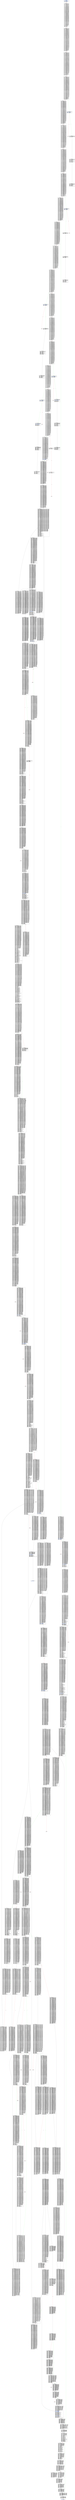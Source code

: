 
digraph G {
graph [fontname = "consolas"];
node  [fontname = "consolas"];
edge  [fontname = "consolas"];
b_0 [label=<-----   BLOCK ~0 -----<br align="left"/><font color="#004fff"> 0x0: .3 = PHI~0-MEM</font><br align="left"/> 0x4: .2 = MSTORE(.3, .1, .0)<br align="left"/><font color="#004fff"> 0x7: .5 = CALLDATASIZE</font><br align="left"/> 0x8: .6 = LT(.5, .4)<br align="left"/> 0xc: .8 = JUMPI(.7, .6)<br align="left"/>>, shape="record"];
b_d [label=<-----   BLOCK ~d -----<br align="left"/> 0xd: .80 = PHI~d[-70](~0.78)<br align="left"/> 0xd: .79 = PHI~d[-69](~0.77)<br align="left"/> 0xd: .78 = PHI~d[-68](~0.76)<br align="left"/> 0xd: .77 = PHI~d[-67](~0.75)<br align="left"/> 0xd: .76 = PHI~d[-66](~0.74)<br align="left"/> 0xd: .75 = PHI~d[-65](~0.73)<br align="left"/> 0xd: .74 = PHI~d[-64](~0.72)<br align="left"/> 0xd: .73 = PHI~d[-63](~0.71)<br align="left"/> 0xd: .72 = PHI~d[-62](~0.70)<br align="left"/> 0xd: .71 = PHI~d[-61](~0.69)<br align="left"/> 0xd: .70 = PHI~d[-60](~0.68)<br align="left"/> 0xd: .69 = PHI~d[-59](~0.67)<br align="left"/> 0xd: .68 = PHI~d[-58](~0.66)<br align="left"/> 0xd: .67 = PHI~d[-57](~0.65)<br align="left"/> 0xd: .66 = PHI~d[-56](~0.64)<br align="left"/> 0xd: .65 = PHI~d[-55](~0.63)<br align="left"/> 0xd: .64 = PHI~d[-54](~0.62)<br align="left"/> 0xd: .63 = PHI~d[-53](~0.61)<br align="left"/> 0xd: .62 = PHI~d[-52](~0.60)<br align="left"/> 0xd: .61 = PHI~d[-51](~0.59)<br align="left"/> 0xd: .60 = PHI~d[-50](~0.58)<br align="left"/> 0xd: .59 = PHI~d[-49](~0.57)<br align="left"/> 0xd: .58 = PHI~d[-48](~0.56)<br align="left"/> 0xd: .57 = PHI~d[-47](~0.55)<br align="left"/> 0xd: .56 = PHI~d[-46](~0.54)<br align="left"/> 0xd: .55 = PHI~d[-45](~0.53)<br align="left"/> 0xd: .54 = PHI~d[-44](~0.52)<br align="left"/> 0xd: .53 = PHI~d[-43](~0.51)<br align="left"/> 0xd: .52 = PHI~d[-42](~0.50)<br align="left"/> 0xd: .51 = PHI~d[-41](~0.49)<br align="left"/> 0xd: .50 = PHI~d[-40](~0.48)<br align="left"/> 0xd: .49 = PHI~d[-39](~0.47)<br align="left"/> 0xd: .48 = PHI~d[-38](~0.46)<br align="left"/> 0xd: .47 = PHI~d[-37](~0.45)<br align="left"/> 0xd: .46 = PHI~d[-36](~0.44)<br align="left"/> 0xd: .45 = PHI~d[-35](~0.43)<br align="left"/> 0xd: .44 = PHI~d[-34](~0.42)<br align="left"/> 0xd: .43 = PHI~d[-33](~0.41)<br align="left"/> 0xd: .42 = PHI~d[-32](~0.40)<br align="left"/> 0xd: .41 = PHI~d[-31](~0.39)<br align="left"/> 0xd: .40 = PHI~d[-30](~0.38)<br align="left"/> 0xd: .39 = PHI~d[-29](~0.37)<br align="left"/> 0xd: .38 = PHI~d[-28](~0.36)<br align="left"/> 0xd: .37 = PHI~d[-27](~0.35)<br align="left"/> 0xd: .36 = PHI~d[-26](~0.34)<br align="left"/> 0xd: .35 = PHI~d[-25](~0.33)<br align="left"/> 0xd: .34 = PHI~d[-24](~0.32)<br align="left"/> 0xd: .33 = PHI~d[-23](~0.31)<br align="left"/> 0xd: .32 = PHI~d[-22](~0.30)<br align="left"/> 0xd: .31 = PHI~d[-21](~0.29)<br align="left"/> 0xd: .30 = PHI~d[-20](~0.28)<br align="left"/> 0xd: .29 = PHI~d[-19](~0.27)<br align="left"/> 0xd: .28 = PHI~d[-18](~0.26)<br align="left"/> 0xd: .27 = PHI~d[-17](~0.25)<br align="left"/> 0xd: .26 = PHI~d[-16](~0.24)<br align="left"/> 0xd: .25 = PHI~d[-15](~0.23)<br align="left"/> 0xd: .24 = PHI~d[-14](~0.22)<br align="left"/> 0xd: .23 = PHI~d[-12](~0.21)<br align="left"/> 0xd: .22 = PHI~d[-11](~0.20)<br align="left"/> 0xd: .21 = PHI~d[-10](~0.19)<br align="left"/> 0xd: .20 = PHI~d[-13](~0.18)<br align="left"/> 0xd: .19 = PHI~d[-7](~0.17)<br align="left"/> 0xd: .18 = PHI~d[-6](~0.16)<br align="left"/> 0xd: .17 = PHI~d[-9](~0.15)<br align="left"/> 0xd: .16 = PHI~d[-3](~0.14)<br align="left"/> 0xd: .15 = PHI~d[-4](~0.13)<br align="left"/> 0xd: .14 = PHI~d[-8](~0.12)<br align="left"/> 0xd: .13 = PHI~d[-5](~0.11)<br align="left"/> 0xd: .12 = PHI~d[-1](~0.10)<br align="left"/> 0xd: .11 = PHI~d[-2](~0.9)<br align="left"/> 0xd: .10 = PHI~d-MEM(~0.2)<br align="left"/> 0xf: .1 = CALLDATALOAD(.0)<br align="left"/> 0x2f: .3 = DIV(.1, .2)<br align="left"/> 0x35: .5 = AND(.4, .3)<br align="left"/> 0x3c: .7 = EQ(.6, .5)<br align="left"/> 0x40: .9 = JUMPI(.8, .7)<br align="left"/>>, shape="record"];
b_41 [label=<-----   BLOCK ~41 -----<br align="left"/> 0x41: .75 = PHI~41[-71](~d.80)<br align="left"/> 0x41: .74 = PHI~41[-70](~d.79)<br align="left"/> 0x41: .73 = PHI~41[-69](~d.78)<br align="left"/> 0x41: .72 = PHI~41[-68](~d.77)<br align="left"/> 0x41: .71 = PHI~41[-67](~d.76)<br align="left"/> 0x41: .70 = PHI~41[-66](~d.75)<br align="left"/> 0x41: .69 = PHI~41[-65](~d.74)<br align="left"/> 0x41: .68 = PHI~41[-64](~d.73)<br align="left"/> 0x41: .67 = PHI~41[-63](~d.72)<br align="left"/> 0x41: .66 = PHI~41[-62](~d.71)<br align="left"/> 0x41: .65 = PHI~41[-61](~d.70)<br align="left"/> 0x41: .64 = PHI~41[-60](~d.69)<br align="left"/> 0x41: .63 = PHI~41[-59](~d.68)<br align="left"/> 0x41: .62 = PHI~41[-58](~d.67)<br align="left"/> 0x41: .61 = PHI~41[-57](~d.66)<br align="left"/> 0x41: .60 = PHI~41[-56](~d.65)<br align="left"/> 0x41: .59 = PHI~41[-55](~d.64)<br align="left"/> 0x41: .58 = PHI~41[-54](~d.63)<br align="left"/> 0x41: .57 = PHI~41[-53](~d.62)<br align="left"/> 0x41: .56 = PHI~41[-52](~d.61)<br align="left"/> 0x41: .55 = PHI~41[-51](~d.60)<br align="left"/> 0x41: .54 = PHI~41[-50](~d.59)<br align="left"/> 0x41: .53 = PHI~41[-49](~d.58)<br align="left"/> 0x41: .52 = PHI~41[-48](~d.57)<br align="left"/> 0x41: .51 = PHI~41[-47](~d.56)<br align="left"/> 0x41: .50 = PHI~41[-46](~d.55)<br align="left"/> 0x41: .49 = PHI~41[-45](~d.54)<br align="left"/> 0x41: .48 = PHI~41[-44](~d.53)<br align="left"/> 0x41: .47 = PHI~41[-43](~d.52)<br align="left"/> 0x41: .46 = PHI~41[-42](~d.51)<br align="left"/> 0x41: .45 = PHI~41[-41](~d.50)<br align="left"/> 0x41: .44 = PHI~41[-40](~d.49)<br align="left"/> 0x41: .43 = PHI~41[-39](~d.48)<br align="left"/> 0x41: .42 = PHI~41[-38](~d.47)<br align="left"/> 0x41: .41 = PHI~41[-37](~d.46)<br align="left"/> 0x41: .40 = PHI~41[-36](~d.45)<br align="left"/> 0x41: .39 = PHI~41[-35](~d.44)<br align="left"/> 0x41: .38 = PHI~41[-34](~d.43)<br align="left"/> 0x41: .37 = PHI~41[-33](~d.42)<br align="left"/> 0x41: .36 = PHI~41[-32](~d.41)<br align="left"/> 0x41: .35 = PHI~41[-31](~d.40)<br align="left"/> 0x41: .34 = PHI~41[-30](~d.39)<br align="left"/> 0x41: .33 = PHI~41[-29](~d.38)<br align="left"/> 0x41: .32 = PHI~41[-28](~d.37)<br align="left"/> 0x41: .31 = PHI~41[-27](~d.36)<br align="left"/> 0x41: .30 = PHI~41[-26](~d.35)<br align="left"/> 0x41: .29 = PHI~41[-25](~d.34)<br align="left"/> 0x41: .28 = PHI~41[-24](~d.33)<br align="left"/> 0x41: .27 = PHI~41[-23](~d.32)<br align="left"/> 0x41: .26 = PHI~41[-22](~d.31)<br align="left"/> 0x41: .25 = PHI~41[-21](~d.30)<br align="left"/> 0x41: .24 = PHI~41[-20](~d.29)<br align="left"/> 0x41: .23 = PHI~41[-19](~d.28)<br align="left"/> 0x41: .22 = PHI~41[-18](~d.27)<br align="left"/> 0x41: .21 = PHI~41[-17](~d.26)<br align="left"/> 0x41: .20 = PHI~41[-16](~d.25)<br align="left"/> 0x41: .19 = PHI~41[-15](~d.24)<br align="left"/> 0x41: .18 = PHI~41[-13](~d.23)<br align="left"/> 0x41: .17 = PHI~41[-12](~d.22)<br align="left"/> 0x41: .16 = PHI~41[-11](~d.21)<br align="left"/> 0x41: .15 = PHI~41[-14](~d.20)<br align="left"/> 0x41: .14 = PHI~41[-8](~d.19)<br align="left"/> 0x41: .13 = PHI~41[-7](~d.18)<br align="left"/> 0x41: .12 = PHI~41[-10](~d.17)<br align="left"/> 0x41: .11 = PHI~41[-4](~d.16)<br align="left"/> 0x41: .10 = PHI~41[-5](~d.15)<br align="left"/> 0x41: .9 = PHI~41[-9](~d.14)<br align="left"/> 0x41: .8 = PHI~41[-6](~d.13)<br align="left"/> 0x41: .7 = PHI~41[-2](~d.12)<br align="left"/> 0x41: .6 = PHI~41[-3](~d.11)<br align="left"/> 0x41: .5 = PHI~41-MEM(~d.10)<br align="left"/> 0x41: .0 = PHI~41[-1](~d.5)<br align="left"/> 0x47: .2 = EQ(.1, .0)<br align="left"/> 0x4b: .4 = JUMPI(.3, .2)<br align="left"/>>, shape="record"];
b_4c [label=<-----   BLOCK ~4c -----<br align="left"/> 0x4c: .75 = PHI~4c[-71](~41.75)<br align="left"/> 0x4c: .74 = PHI~4c[-70](~41.74)<br align="left"/> 0x4c: .73 = PHI~4c[-69](~41.73)<br align="left"/> 0x4c: .72 = PHI~4c[-68](~41.72)<br align="left"/> 0x4c: .71 = PHI~4c[-67](~41.71)<br align="left"/> 0x4c: .70 = PHI~4c[-66](~41.70)<br align="left"/> 0x4c: .69 = PHI~4c[-65](~41.69)<br align="left"/> 0x4c: .68 = PHI~4c[-64](~41.68)<br align="left"/> 0x4c: .67 = PHI~4c[-63](~41.67)<br align="left"/> 0x4c: .66 = PHI~4c[-62](~41.66)<br align="left"/> 0x4c: .65 = PHI~4c[-61](~41.65)<br align="left"/> 0x4c: .64 = PHI~4c[-60](~41.64)<br align="left"/> 0x4c: .63 = PHI~4c[-59](~41.63)<br align="left"/> 0x4c: .62 = PHI~4c[-58](~41.62)<br align="left"/> 0x4c: .61 = PHI~4c[-57](~41.61)<br align="left"/> 0x4c: .60 = PHI~4c[-56](~41.60)<br align="left"/> 0x4c: .59 = PHI~4c[-55](~41.59)<br align="left"/> 0x4c: .58 = PHI~4c[-54](~41.58)<br align="left"/> 0x4c: .57 = PHI~4c[-53](~41.57)<br align="left"/> 0x4c: .56 = PHI~4c[-52](~41.56)<br align="left"/> 0x4c: .55 = PHI~4c[-51](~41.55)<br align="left"/> 0x4c: .54 = PHI~4c[-50](~41.54)<br align="left"/> 0x4c: .53 = PHI~4c[-49](~41.53)<br align="left"/> 0x4c: .52 = PHI~4c[-48](~41.52)<br align="left"/> 0x4c: .51 = PHI~4c[-47](~41.51)<br align="left"/> 0x4c: .50 = PHI~4c[-46](~41.50)<br align="left"/> 0x4c: .49 = PHI~4c[-45](~41.49)<br align="left"/> 0x4c: .48 = PHI~4c[-44](~41.48)<br align="left"/> 0x4c: .47 = PHI~4c[-43](~41.47)<br align="left"/> 0x4c: .46 = PHI~4c[-42](~41.46)<br align="left"/> 0x4c: .45 = PHI~4c[-41](~41.45)<br align="left"/> 0x4c: .44 = PHI~4c[-40](~41.44)<br align="left"/> 0x4c: .43 = PHI~4c[-39](~41.43)<br align="left"/> 0x4c: .42 = PHI~4c[-38](~41.42)<br align="left"/> 0x4c: .41 = PHI~4c[-37](~41.41)<br align="left"/> 0x4c: .40 = PHI~4c[-36](~41.40)<br align="left"/> 0x4c: .39 = PHI~4c[-35](~41.39)<br align="left"/> 0x4c: .38 = PHI~4c[-34](~41.38)<br align="left"/> 0x4c: .37 = PHI~4c[-33](~41.37)<br align="left"/> 0x4c: .36 = PHI~4c[-32](~41.36)<br align="left"/> 0x4c: .35 = PHI~4c[-31](~41.35)<br align="left"/> 0x4c: .34 = PHI~4c[-30](~41.34)<br align="left"/> 0x4c: .33 = PHI~4c[-29](~41.33)<br align="left"/> 0x4c: .32 = PHI~4c[-28](~41.32)<br align="left"/> 0x4c: .31 = PHI~4c[-27](~41.31)<br align="left"/> 0x4c: .30 = PHI~4c[-26](~41.30)<br align="left"/> 0x4c: .29 = PHI~4c[-25](~41.29)<br align="left"/> 0x4c: .28 = PHI~4c[-24](~41.28)<br align="left"/> 0x4c: .27 = PHI~4c[-23](~41.27)<br align="left"/> 0x4c: .26 = PHI~4c[-22](~41.26)<br align="left"/> 0x4c: .25 = PHI~4c[-21](~41.25)<br align="left"/> 0x4c: .24 = PHI~4c[-20](~41.24)<br align="left"/> 0x4c: .23 = PHI~4c[-19](~41.23)<br align="left"/> 0x4c: .22 = PHI~4c[-18](~41.22)<br align="left"/> 0x4c: .21 = PHI~4c[-17](~41.21)<br align="left"/> 0x4c: .20 = PHI~4c[-16](~41.20)<br align="left"/> 0x4c: .19 = PHI~4c[-15](~41.19)<br align="left"/> 0x4c: .18 = PHI~4c[-13](~41.18)<br align="left"/> 0x4c: .17 = PHI~4c[-12](~41.17)<br align="left"/> 0x4c: .16 = PHI~4c[-11](~41.16)<br align="left"/> 0x4c: .15 = PHI~4c[-14](~41.15)<br align="left"/> 0x4c: .14 = PHI~4c[-8](~41.14)<br align="left"/> 0x4c: .13 = PHI~4c[-7](~41.13)<br align="left"/> 0x4c: .12 = PHI~4c[-10](~41.12)<br align="left"/> 0x4c: .11 = PHI~4c[-4](~41.11)<br align="left"/> 0x4c: .10 = PHI~4c[-5](~41.10)<br align="left"/> 0x4c: .9 = PHI~4c[-9](~41.9)<br align="left"/> 0x4c: .8 = PHI~4c[-6](~41.8)<br align="left"/> 0x4c: .7 = PHI~4c[-2](~41.7)<br align="left"/> 0x4c: .6 = PHI~4c[-3](~41.6)<br align="left"/> 0x4c: .5 = PHI~4c-MEM(~41.5)<br align="left"/> 0x4c: .0 = PHI~4c[-1](~41.0)<br align="left"/> 0x52: .2 = EQ(.1, .0)<br align="left"/> 0x56: .4 = JUMPI(.3, .2)<br align="left"/>>, shape="record"];
b_57 [label=<-----   BLOCK ~57 -----<br align="left"/> 0x57: .75 = PHI~57[-71](~4c.75)<br align="left"/> 0x57: .74 = PHI~57[-70](~4c.74)<br align="left"/> 0x57: .73 = PHI~57[-69](~4c.73)<br align="left"/> 0x57: .72 = PHI~57[-68](~4c.72)<br align="left"/> 0x57: .71 = PHI~57[-67](~4c.71)<br align="left"/> 0x57: .70 = PHI~57[-66](~4c.70)<br align="left"/> 0x57: .69 = PHI~57[-65](~4c.69)<br align="left"/> 0x57: .68 = PHI~57[-64](~4c.68)<br align="left"/> 0x57: .67 = PHI~57[-63](~4c.67)<br align="left"/> 0x57: .66 = PHI~57[-62](~4c.66)<br align="left"/> 0x57: .65 = PHI~57[-61](~4c.65)<br align="left"/> 0x57: .64 = PHI~57[-60](~4c.64)<br align="left"/> 0x57: .63 = PHI~57[-59](~4c.63)<br align="left"/> 0x57: .62 = PHI~57[-58](~4c.62)<br align="left"/> 0x57: .61 = PHI~57[-57](~4c.61)<br align="left"/> 0x57: .60 = PHI~57[-56](~4c.60)<br align="left"/> 0x57: .59 = PHI~57[-55](~4c.59)<br align="left"/> 0x57: .58 = PHI~57[-54](~4c.58)<br align="left"/> 0x57: .57 = PHI~57[-53](~4c.57)<br align="left"/> 0x57: .56 = PHI~57[-52](~4c.56)<br align="left"/> 0x57: .55 = PHI~57[-51](~4c.55)<br align="left"/> 0x57: .54 = PHI~57[-50](~4c.54)<br align="left"/> 0x57: .53 = PHI~57[-49](~4c.53)<br align="left"/> 0x57: .52 = PHI~57[-48](~4c.52)<br align="left"/> 0x57: .51 = PHI~57[-47](~4c.51)<br align="left"/> 0x57: .50 = PHI~57[-46](~4c.50)<br align="left"/> 0x57: .49 = PHI~57[-45](~4c.49)<br align="left"/> 0x57: .48 = PHI~57[-44](~4c.48)<br align="left"/> 0x57: .47 = PHI~57[-43](~4c.47)<br align="left"/> 0x57: .46 = PHI~57[-42](~4c.46)<br align="left"/> 0x57: .45 = PHI~57[-41](~4c.45)<br align="left"/> 0x57: .44 = PHI~57[-40](~4c.44)<br align="left"/> 0x57: .43 = PHI~57[-39](~4c.43)<br align="left"/> 0x57: .42 = PHI~57[-38](~4c.42)<br align="left"/> 0x57: .41 = PHI~57[-37](~4c.41)<br align="left"/> 0x57: .40 = PHI~57[-36](~4c.40)<br align="left"/> 0x57: .39 = PHI~57[-35](~4c.39)<br align="left"/> 0x57: .38 = PHI~57[-34](~4c.38)<br align="left"/> 0x57: .37 = PHI~57[-33](~4c.37)<br align="left"/> 0x57: .36 = PHI~57[-32](~4c.36)<br align="left"/> 0x57: .35 = PHI~57[-31](~4c.35)<br align="left"/> 0x57: .34 = PHI~57[-30](~4c.34)<br align="left"/> 0x57: .33 = PHI~57[-29](~4c.33)<br align="left"/> 0x57: .32 = PHI~57[-28](~4c.32)<br align="left"/> 0x57: .31 = PHI~57[-27](~4c.31)<br align="left"/> 0x57: .30 = PHI~57[-26](~4c.30)<br align="left"/> 0x57: .29 = PHI~57[-25](~4c.29)<br align="left"/> 0x57: .28 = PHI~57[-24](~4c.28)<br align="left"/> 0x57: .27 = PHI~57[-23](~4c.27)<br align="left"/> 0x57: .26 = PHI~57[-22](~4c.26)<br align="left"/> 0x57: .25 = PHI~57[-21](~4c.25)<br align="left"/> 0x57: .24 = PHI~57[-20](~4c.24)<br align="left"/> 0x57: .23 = PHI~57[-19](~4c.23)<br align="left"/> 0x57: .22 = PHI~57[-18](~4c.22)<br align="left"/> 0x57: .21 = PHI~57[-17](~4c.21)<br align="left"/> 0x57: .20 = PHI~57[-16](~4c.20)<br align="left"/> 0x57: .19 = PHI~57[-15](~4c.19)<br align="left"/> 0x57: .18 = PHI~57[-13](~4c.18)<br align="left"/> 0x57: .17 = PHI~57[-12](~4c.17)<br align="left"/> 0x57: .16 = PHI~57[-11](~4c.16)<br align="left"/> 0x57: .15 = PHI~57[-14](~4c.15)<br align="left"/> 0x57: .14 = PHI~57[-8](~4c.14)<br align="left"/> 0x57: .13 = PHI~57[-7](~4c.13)<br align="left"/> 0x57: .12 = PHI~57[-10](~4c.12)<br align="left"/> 0x57: .11 = PHI~57[-4](~4c.11)<br align="left"/> 0x57: .10 = PHI~57[-5](~4c.10)<br align="left"/> 0x57: .9 = PHI~57[-9](~4c.9)<br align="left"/> 0x57: .8 = PHI~57[-6](~4c.8)<br align="left"/> 0x57: .7 = PHI~57[-2](~4c.7)<br align="left"/> 0x57: .6 = PHI~57[-3](~4c.6)<br align="left"/> 0x57: .5 = PHI~57-MEM(~4c.5)<br align="left"/> 0x57: .0 = PHI~57[-1](~4c.0)<br align="left"/> 0x5d: .2 = EQ(.1, .0)<br align="left"/> 0x61: .4 = JUMPI(.3, .2)<br align="left"/>>, shape="record"];
b_62 [label=<-----   BLOCK ~62 -----<br align="left"/> 0x62: .75 = PHI~62[-71](~57.75)<br align="left"/> 0x62: .74 = PHI~62[-70](~57.74)<br align="left"/> 0x62: .73 = PHI~62[-69](~57.73)<br align="left"/> 0x62: .72 = PHI~62[-68](~57.72)<br align="left"/> 0x62: .71 = PHI~62[-67](~57.71)<br align="left"/> 0x62: .70 = PHI~62[-66](~57.70)<br align="left"/> 0x62: .69 = PHI~62[-65](~57.69)<br align="left"/> 0x62: .68 = PHI~62[-64](~57.68)<br align="left"/> 0x62: .67 = PHI~62[-63](~57.67)<br align="left"/> 0x62: .66 = PHI~62[-62](~57.66)<br align="left"/> 0x62: .65 = PHI~62[-61](~57.65)<br align="left"/> 0x62: .64 = PHI~62[-60](~57.64)<br align="left"/> 0x62: .63 = PHI~62[-59](~57.63)<br align="left"/> 0x62: .62 = PHI~62[-58](~57.62)<br align="left"/> 0x62: .61 = PHI~62[-57](~57.61)<br align="left"/> 0x62: .60 = PHI~62[-56](~57.60)<br align="left"/> 0x62: .59 = PHI~62[-55](~57.59)<br align="left"/> 0x62: .58 = PHI~62[-54](~57.58)<br align="left"/> 0x62: .57 = PHI~62[-53](~57.57)<br align="left"/> 0x62: .56 = PHI~62[-52](~57.56)<br align="left"/> 0x62: .55 = PHI~62[-51](~57.55)<br align="left"/> 0x62: .54 = PHI~62[-50](~57.54)<br align="left"/> 0x62: .53 = PHI~62[-49](~57.53)<br align="left"/> 0x62: .52 = PHI~62[-48](~57.52)<br align="left"/> 0x62: .51 = PHI~62[-47](~57.51)<br align="left"/> 0x62: .50 = PHI~62[-46](~57.50)<br align="left"/> 0x62: .49 = PHI~62[-45](~57.49)<br align="left"/> 0x62: .48 = PHI~62[-44](~57.48)<br align="left"/> 0x62: .47 = PHI~62[-43](~57.47)<br align="left"/> 0x62: .46 = PHI~62[-42](~57.46)<br align="left"/> 0x62: .45 = PHI~62[-41](~57.45)<br align="left"/> 0x62: .44 = PHI~62[-40](~57.44)<br align="left"/> 0x62: .43 = PHI~62[-39](~57.43)<br align="left"/> 0x62: .42 = PHI~62[-38](~57.42)<br align="left"/> 0x62: .41 = PHI~62[-37](~57.41)<br align="left"/> 0x62: .40 = PHI~62[-36](~57.40)<br align="left"/> 0x62: .39 = PHI~62[-35](~57.39)<br align="left"/> 0x62: .38 = PHI~62[-34](~57.38)<br align="left"/> 0x62: .37 = PHI~62[-33](~57.37)<br align="left"/> 0x62: .36 = PHI~62[-32](~57.36)<br align="left"/> 0x62: .35 = PHI~62[-31](~57.35)<br align="left"/> 0x62: .34 = PHI~62[-30](~57.34)<br align="left"/> 0x62: .33 = PHI~62[-29](~57.33)<br align="left"/> 0x62: .32 = PHI~62[-28](~57.32)<br align="left"/> 0x62: .31 = PHI~62[-27](~57.31)<br align="left"/> 0x62: .30 = PHI~62[-26](~57.30)<br align="left"/> 0x62: .29 = PHI~62[-25](~57.29)<br align="left"/> 0x62: .28 = PHI~62[-24](~57.28)<br align="left"/> 0x62: .27 = PHI~62[-23](~57.27)<br align="left"/> 0x62: .26 = PHI~62[-22](~57.26)<br align="left"/> 0x62: .25 = PHI~62[-21](~57.25)<br align="left"/> 0x62: .24 = PHI~62[-20](~57.24)<br align="left"/> 0x62: .23 = PHI~62[-19](~57.23)<br align="left"/> 0x62: .22 = PHI~62[-18](~57.22)<br align="left"/> 0x62: .21 = PHI~62[-17](~57.21)<br align="left"/> 0x62: .20 = PHI~62[-16](~57.20)<br align="left"/> 0x62: .19 = PHI~62[-15](~57.19)<br align="left"/> 0x62: .18 = PHI~62[-13](~57.18)<br align="left"/> 0x62: .17 = PHI~62[-12](~57.17)<br align="left"/> 0x62: .16 = PHI~62[-11](~57.16)<br align="left"/> 0x62: .15 = PHI~62[-14](~57.15)<br align="left"/> 0x62: .14 = PHI~62[-8](~57.14)<br align="left"/> 0x62: .13 = PHI~62[-7](~57.13)<br align="left"/> 0x62: .12 = PHI~62[-10](~57.12)<br align="left"/> 0x62: .11 = PHI~62[-4](~57.11)<br align="left"/> 0x62: .10 = PHI~62[-5](~57.10)<br align="left"/> 0x62: .9 = PHI~62[-9](~57.9)<br align="left"/> 0x62: .8 = PHI~62[-6](~57.8)<br align="left"/> 0x62: .7 = PHI~62[-2](~57.7)<br align="left"/> 0x62: .6 = PHI~62[-3](~57.6)<br align="left"/> 0x62: .5 = PHI~62-MEM(~57.5)<br align="left"/> 0x62: .0 = PHI~62[-1](~57.0)<br align="left"/> 0x68: .2 = EQ(.1, .0)<br align="left"/> 0x6c: .4 = JUMPI(.3, .2)<br align="left"/>>, shape="record"];
b_6d [label=<-----   BLOCK ~6d -----<br align="left"/> 0x6d: .75 = PHI~6d[-71](~62.75)<br align="left"/> 0x6d: .74 = PHI~6d[-70](~62.74)<br align="left"/> 0x6d: .73 = PHI~6d[-69](~62.73)<br align="left"/> 0x6d: .72 = PHI~6d[-68](~62.72)<br align="left"/> 0x6d: .71 = PHI~6d[-67](~62.71)<br align="left"/> 0x6d: .70 = PHI~6d[-66](~62.70)<br align="left"/> 0x6d: .69 = PHI~6d[-65](~62.69)<br align="left"/> 0x6d: .68 = PHI~6d[-64](~62.68)<br align="left"/> 0x6d: .67 = PHI~6d[-63](~62.67)<br align="left"/> 0x6d: .66 = PHI~6d[-62](~62.66)<br align="left"/> 0x6d: .65 = PHI~6d[-61](~62.65)<br align="left"/> 0x6d: .64 = PHI~6d[-60](~62.64)<br align="left"/> 0x6d: .63 = PHI~6d[-59](~62.63)<br align="left"/> 0x6d: .62 = PHI~6d[-58](~62.62)<br align="left"/> 0x6d: .61 = PHI~6d[-57](~62.61)<br align="left"/> 0x6d: .60 = PHI~6d[-56](~62.60)<br align="left"/> 0x6d: .59 = PHI~6d[-55](~62.59)<br align="left"/> 0x6d: .58 = PHI~6d[-54](~62.58)<br align="left"/> 0x6d: .57 = PHI~6d[-53](~62.57)<br align="left"/> 0x6d: .56 = PHI~6d[-52](~62.56)<br align="left"/> 0x6d: .55 = PHI~6d[-51](~62.55)<br align="left"/> 0x6d: .54 = PHI~6d[-50](~62.54)<br align="left"/> 0x6d: .53 = PHI~6d[-49](~62.53)<br align="left"/> 0x6d: .52 = PHI~6d[-48](~62.52)<br align="left"/> 0x6d: .51 = PHI~6d[-47](~62.51)<br align="left"/> 0x6d: .50 = PHI~6d[-46](~62.50)<br align="left"/> 0x6d: .49 = PHI~6d[-45](~62.49)<br align="left"/> 0x6d: .48 = PHI~6d[-44](~62.48)<br align="left"/> 0x6d: .47 = PHI~6d[-43](~62.47)<br align="left"/> 0x6d: .46 = PHI~6d[-42](~62.46)<br align="left"/> 0x6d: .45 = PHI~6d[-41](~62.45)<br align="left"/> 0x6d: .44 = PHI~6d[-40](~62.44)<br align="left"/> 0x6d: .43 = PHI~6d[-39](~62.43)<br align="left"/> 0x6d: .42 = PHI~6d[-38](~62.42)<br align="left"/> 0x6d: .41 = PHI~6d[-37](~62.41)<br align="left"/> 0x6d: .40 = PHI~6d[-36](~62.40)<br align="left"/> 0x6d: .39 = PHI~6d[-35](~62.39)<br align="left"/> 0x6d: .38 = PHI~6d[-34](~62.38)<br align="left"/> 0x6d: .37 = PHI~6d[-33](~62.37)<br align="left"/> 0x6d: .36 = PHI~6d[-32](~62.36)<br align="left"/> 0x6d: .35 = PHI~6d[-31](~62.35)<br align="left"/> 0x6d: .34 = PHI~6d[-30](~62.34)<br align="left"/> 0x6d: .33 = PHI~6d[-29](~62.33)<br align="left"/> 0x6d: .32 = PHI~6d[-28](~62.32)<br align="left"/> 0x6d: .31 = PHI~6d[-27](~62.31)<br align="left"/> 0x6d: .30 = PHI~6d[-26](~62.30)<br align="left"/> 0x6d: .29 = PHI~6d[-25](~62.29)<br align="left"/> 0x6d: .28 = PHI~6d[-24](~62.28)<br align="left"/> 0x6d: .27 = PHI~6d[-23](~62.27)<br align="left"/> 0x6d: .26 = PHI~6d[-22](~62.26)<br align="left"/> 0x6d: .25 = PHI~6d[-21](~62.25)<br align="left"/> 0x6d: .24 = PHI~6d[-20](~62.24)<br align="left"/> 0x6d: .23 = PHI~6d[-19](~62.23)<br align="left"/> 0x6d: .22 = PHI~6d[-18](~62.22)<br align="left"/> 0x6d: .21 = PHI~6d[-17](~62.21)<br align="left"/> 0x6d: .20 = PHI~6d[-16](~62.20)<br align="left"/> 0x6d: .19 = PHI~6d[-15](~62.19)<br align="left"/> 0x6d: .18 = PHI~6d[-13](~62.18)<br align="left"/> 0x6d: .17 = PHI~6d[-12](~62.17)<br align="left"/> 0x6d: .16 = PHI~6d[-11](~62.16)<br align="left"/> 0x6d: .15 = PHI~6d[-14](~62.15)<br align="left"/> 0x6d: .14 = PHI~6d[-8](~62.14)<br align="left"/> 0x6d: .13 = PHI~6d[-7](~62.13)<br align="left"/> 0x6d: .12 = PHI~6d[-10](~62.12)<br align="left"/> 0x6d: .11 = PHI~6d[-4](~62.11)<br align="left"/> 0x6d: .10 = PHI~6d[-5](~62.10)<br align="left"/> 0x6d: .9 = PHI~6d[-9](~62.9)<br align="left"/> 0x6d: .8 = PHI~6d[-6](~62.8)<br align="left"/> 0x6d: .7 = PHI~6d[-2](~62.7)<br align="left"/> 0x6d: .6 = PHI~6d[-3](~62.6)<br align="left"/> 0x6d: .5 = PHI~6d-MEM(~62.5)<br align="left"/> 0x6d: .0 = PHI~6d[-1](~62.0)<br align="left"/> 0x73: .2 = EQ(.1, .0)<br align="left"/> 0x77: .4 = JUMPI(.3, .2)<br align="left"/>>, shape="record"];
b_78 [label=<-----   BLOCK ~78 -----<br align="left"/> 0x78: .75 = PHI~78[-71](~6d.75)<br align="left"/> 0x78: .74 = PHI~78[-70](~6d.74)<br align="left"/> 0x78: .73 = PHI~78[-69](~6d.73)<br align="left"/> 0x78: .72 = PHI~78[-68](~6d.72)<br align="left"/> 0x78: .71 = PHI~78[-67](~6d.71)<br align="left"/> 0x78: .70 = PHI~78[-66](~6d.70)<br align="left"/> 0x78: .69 = PHI~78[-65](~6d.69)<br align="left"/> 0x78: .68 = PHI~78[-64](~6d.68)<br align="left"/> 0x78: .67 = PHI~78[-63](~6d.67)<br align="left"/> 0x78: .66 = PHI~78[-62](~6d.66)<br align="left"/> 0x78: .65 = PHI~78[-61](~6d.65)<br align="left"/> 0x78: .64 = PHI~78[-60](~6d.64)<br align="left"/> 0x78: .63 = PHI~78[-59](~6d.63)<br align="left"/> 0x78: .62 = PHI~78[-58](~6d.62)<br align="left"/> 0x78: .61 = PHI~78[-57](~6d.61)<br align="left"/> 0x78: .60 = PHI~78[-56](~6d.60)<br align="left"/> 0x78: .59 = PHI~78[-55](~6d.59)<br align="left"/> 0x78: .58 = PHI~78[-54](~6d.58)<br align="left"/> 0x78: .57 = PHI~78[-53](~6d.57)<br align="left"/> 0x78: .56 = PHI~78[-52](~6d.56)<br align="left"/> 0x78: .55 = PHI~78[-51](~6d.55)<br align="left"/> 0x78: .54 = PHI~78[-50](~6d.54)<br align="left"/> 0x78: .53 = PHI~78[-49](~6d.53)<br align="left"/> 0x78: .52 = PHI~78[-48](~6d.52)<br align="left"/> 0x78: .51 = PHI~78[-47](~6d.51)<br align="left"/> 0x78: .50 = PHI~78[-46](~6d.50)<br align="left"/> 0x78: .49 = PHI~78[-45](~6d.49)<br align="left"/> 0x78: .48 = PHI~78[-44](~6d.48)<br align="left"/> 0x78: .47 = PHI~78[-43](~6d.47)<br align="left"/> 0x78: .46 = PHI~78[-42](~6d.46)<br align="left"/> 0x78: .45 = PHI~78[-41](~6d.45)<br align="left"/> 0x78: .44 = PHI~78[-40](~6d.44)<br align="left"/> 0x78: .43 = PHI~78[-39](~6d.43)<br align="left"/> 0x78: .42 = PHI~78[-38](~6d.42)<br align="left"/> 0x78: .41 = PHI~78[-37](~6d.41)<br align="left"/> 0x78: .40 = PHI~78[-36](~6d.40)<br align="left"/> 0x78: .39 = PHI~78[-35](~6d.39)<br align="left"/> 0x78: .38 = PHI~78[-34](~6d.38)<br align="left"/> 0x78: .37 = PHI~78[-33](~6d.37)<br align="left"/> 0x78: .36 = PHI~78[-32](~6d.36)<br align="left"/> 0x78: .35 = PHI~78[-31](~6d.35)<br align="left"/> 0x78: .34 = PHI~78[-30](~6d.34)<br align="left"/> 0x78: .33 = PHI~78[-29](~6d.33)<br align="left"/> 0x78: .32 = PHI~78[-28](~6d.32)<br align="left"/> 0x78: .31 = PHI~78[-27](~6d.31)<br align="left"/> 0x78: .30 = PHI~78[-26](~6d.30)<br align="left"/> 0x78: .29 = PHI~78[-25](~6d.29)<br align="left"/> 0x78: .28 = PHI~78[-24](~6d.28)<br align="left"/> 0x78: .27 = PHI~78[-23](~6d.27)<br align="left"/> 0x78: .26 = PHI~78[-22](~6d.26)<br align="left"/> 0x78: .25 = PHI~78[-21](~6d.25)<br align="left"/> 0x78: .24 = PHI~78[-20](~6d.24)<br align="left"/> 0x78: .23 = PHI~78[-19](~6d.23)<br align="left"/> 0x78: .22 = PHI~78[-18](~6d.22)<br align="left"/> 0x78: .21 = PHI~78[-17](~6d.21)<br align="left"/> 0x78: .20 = PHI~78[-16](~6d.20)<br align="left"/> 0x78: .19 = PHI~78[-15](~6d.19)<br align="left"/> 0x78: .18 = PHI~78[-13](~6d.18)<br align="left"/> 0x78: .17 = PHI~78[-12](~6d.17)<br align="left"/> 0x78: .16 = PHI~78[-11](~6d.16)<br align="left"/> 0x78: .15 = PHI~78[-14](~6d.15)<br align="left"/> 0x78: .14 = PHI~78[-8](~6d.14)<br align="left"/> 0x78: .13 = PHI~78[-7](~6d.13)<br align="left"/> 0x78: .12 = PHI~78[-10](~6d.12)<br align="left"/> 0x78: .11 = PHI~78[-4](~6d.11)<br align="left"/> 0x78: .10 = PHI~78[-5](~6d.10)<br align="left"/> 0x78: .9 = PHI~78[-9](~6d.9)<br align="left"/> 0x78: .8 = PHI~78[-6](~6d.8)<br align="left"/> 0x78: .7 = PHI~78[-2](~6d.7)<br align="left"/> 0x78: .6 = PHI~78[-3](~6d.6)<br align="left"/> 0x78: .5 = PHI~78-MEM(~6d.5)<br align="left"/> 0x78: .0 = PHI~78[-1](~6d.0)<br align="left"/> 0x7e: .2 = EQ(.1, .0)<br align="left"/> 0x82: .4 = JUMPI(.3, .2)<br align="left"/>>, shape="record"];
b_83 [label=<-----   BLOCK ~83 -----<br align="left"/> 0x83: .75 = PHI~83[-71](~78.75)<br align="left"/> 0x83: .74 = PHI~83[-70](~78.74)<br align="left"/> 0x83: .73 = PHI~83[-69](~78.73)<br align="left"/> 0x83: .72 = PHI~83[-68](~78.72)<br align="left"/> 0x83: .71 = PHI~83[-67](~78.71)<br align="left"/> 0x83: .70 = PHI~83[-66](~78.70)<br align="left"/> 0x83: .69 = PHI~83[-65](~78.69)<br align="left"/> 0x83: .68 = PHI~83[-64](~78.68)<br align="left"/> 0x83: .67 = PHI~83[-63](~78.67)<br align="left"/> 0x83: .66 = PHI~83[-62](~78.66)<br align="left"/> 0x83: .65 = PHI~83[-61](~78.65)<br align="left"/> 0x83: .64 = PHI~83[-60](~78.64)<br align="left"/> 0x83: .63 = PHI~83[-59](~78.63)<br align="left"/> 0x83: .62 = PHI~83[-58](~78.62)<br align="left"/> 0x83: .61 = PHI~83[-57](~78.61)<br align="left"/> 0x83: .60 = PHI~83[-56](~78.60)<br align="left"/> 0x83: .59 = PHI~83[-55](~78.59)<br align="left"/> 0x83: .58 = PHI~83[-54](~78.58)<br align="left"/> 0x83: .57 = PHI~83[-53](~78.57)<br align="left"/> 0x83: .56 = PHI~83[-52](~78.56)<br align="left"/> 0x83: .55 = PHI~83[-51](~78.55)<br align="left"/> 0x83: .54 = PHI~83[-50](~78.54)<br align="left"/> 0x83: .53 = PHI~83[-49](~78.53)<br align="left"/> 0x83: .52 = PHI~83[-48](~78.52)<br align="left"/> 0x83: .51 = PHI~83[-47](~78.51)<br align="left"/> 0x83: .50 = PHI~83[-46](~78.50)<br align="left"/> 0x83: .49 = PHI~83[-45](~78.49)<br align="left"/> 0x83: .48 = PHI~83[-44](~78.48)<br align="left"/> 0x83: .47 = PHI~83[-43](~78.47)<br align="left"/> 0x83: .46 = PHI~83[-42](~78.46)<br align="left"/> 0x83: .45 = PHI~83[-41](~78.45)<br align="left"/> 0x83: .44 = PHI~83[-40](~78.44)<br align="left"/> 0x83: .43 = PHI~83[-39](~78.43)<br align="left"/> 0x83: .42 = PHI~83[-38](~78.42)<br align="left"/> 0x83: .41 = PHI~83[-37](~78.41)<br align="left"/> 0x83: .40 = PHI~83[-36](~78.40)<br align="left"/> 0x83: .39 = PHI~83[-35](~78.39)<br align="left"/> 0x83: .38 = PHI~83[-34](~78.38)<br align="left"/> 0x83: .37 = PHI~83[-33](~78.37)<br align="left"/> 0x83: .36 = PHI~83[-32](~78.36)<br align="left"/> 0x83: .35 = PHI~83[-31](~78.35)<br align="left"/> 0x83: .34 = PHI~83[-30](~78.34)<br align="left"/> 0x83: .33 = PHI~83[-29](~78.33)<br align="left"/> 0x83: .32 = PHI~83[-28](~78.32)<br align="left"/> 0x83: .31 = PHI~83[-27](~78.31)<br align="left"/> 0x83: .30 = PHI~83[-26](~78.30)<br align="left"/> 0x83: .29 = PHI~83[-25](~78.29)<br align="left"/> 0x83: .28 = PHI~83[-24](~78.28)<br align="left"/> 0x83: .27 = PHI~83[-23](~78.27)<br align="left"/> 0x83: .26 = PHI~83[-22](~78.26)<br align="left"/> 0x83: .25 = PHI~83[-21](~78.25)<br align="left"/> 0x83: .24 = PHI~83[-20](~78.24)<br align="left"/> 0x83: .23 = PHI~83[-19](~78.23)<br align="left"/> 0x83: .22 = PHI~83[-18](~78.22)<br align="left"/> 0x83: .21 = PHI~83[-17](~78.21)<br align="left"/> 0x83: .20 = PHI~83[-16](~78.20)<br align="left"/> 0x83: .19 = PHI~83[-15](~78.19)<br align="left"/> 0x83: .18 = PHI~83[-13](~78.18)<br align="left"/> 0x83: .17 = PHI~83[-12](~78.17)<br align="left"/> 0x83: .16 = PHI~83[-11](~78.16)<br align="left"/> 0x83: .15 = PHI~83[-14](~78.15)<br align="left"/> 0x83: .14 = PHI~83[-8](~78.14)<br align="left"/> 0x83: .13 = PHI~83[-7](~78.13)<br align="left"/> 0x83: .12 = PHI~83[-10](~78.12)<br align="left"/> 0x83: .11 = PHI~83[-4](~78.11)<br align="left"/> 0x83: .10 = PHI~83[-5](~78.10)<br align="left"/> 0x83: .9 = PHI~83[-9](~78.9)<br align="left"/> 0x83: .8 = PHI~83[-6](~78.8)<br align="left"/> 0x83: .7 = PHI~83[-2](~78.7)<br align="left"/> 0x83: .6 = PHI~83[-3](~78.6)<br align="left"/> 0x83: .5 = PHI~83-MEM(~78.5)<br align="left"/> 0x83: .0 = PHI~83[-1](~78.0)<br align="left"/> 0x89: .2 = EQ(.1, .0)<br align="left"/> 0x8d: .4 = JUMPI(.3, .2)<br align="left"/>>, shape="record"];
b_8e [label=<-----   BLOCK ~8e -----<br align="left"/> 0x8e: .75 = PHI~8e[-71](~83.75)<br align="left"/> 0x8e: .74 = PHI~8e[-70](~83.74)<br align="left"/> 0x8e: .73 = PHI~8e[-69](~83.73)<br align="left"/> 0x8e: .72 = PHI~8e[-68](~83.72)<br align="left"/> 0x8e: .71 = PHI~8e[-67](~83.71)<br align="left"/> 0x8e: .70 = PHI~8e[-66](~83.70)<br align="left"/> 0x8e: .69 = PHI~8e[-65](~83.69)<br align="left"/> 0x8e: .68 = PHI~8e[-64](~83.68)<br align="left"/> 0x8e: .67 = PHI~8e[-63](~83.67)<br align="left"/> 0x8e: .66 = PHI~8e[-62](~83.66)<br align="left"/> 0x8e: .65 = PHI~8e[-61](~83.65)<br align="left"/> 0x8e: .64 = PHI~8e[-60](~83.64)<br align="left"/> 0x8e: .63 = PHI~8e[-59](~83.63)<br align="left"/> 0x8e: .62 = PHI~8e[-58](~83.62)<br align="left"/> 0x8e: .61 = PHI~8e[-57](~83.61)<br align="left"/> 0x8e: .60 = PHI~8e[-56](~83.60)<br align="left"/> 0x8e: .59 = PHI~8e[-55](~83.59)<br align="left"/> 0x8e: .58 = PHI~8e[-54](~83.58)<br align="left"/> 0x8e: .57 = PHI~8e[-53](~83.57)<br align="left"/> 0x8e: .56 = PHI~8e[-52](~83.56)<br align="left"/> 0x8e: .55 = PHI~8e[-51](~83.55)<br align="left"/> 0x8e: .54 = PHI~8e[-50](~83.54)<br align="left"/> 0x8e: .53 = PHI~8e[-49](~83.53)<br align="left"/> 0x8e: .52 = PHI~8e[-48](~83.52)<br align="left"/> 0x8e: .51 = PHI~8e[-47](~83.51)<br align="left"/> 0x8e: .50 = PHI~8e[-46](~83.50)<br align="left"/> 0x8e: .49 = PHI~8e[-45](~83.49)<br align="left"/> 0x8e: .48 = PHI~8e[-44](~83.48)<br align="left"/> 0x8e: .47 = PHI~8e[-43](~83.47)<br align="left"/> 0x8e: .46 = PHI~8e[-42](~83.46)<br align="left"/> 0x8e: .45 = PHI~8e[-41](~83.45)<br align="left"/> 0x8e: .44 = PHI~8e[-40](~83.44)<br align="left"/> 0x8e: .43 = PHI~8e[-39](~83.43)<br align="left"/> 0x8e: .42 = PHI~8e[-38](~83.42)<br align="left"/> 0x8e: .41 = PHI~8e[-37](~83.41)<br align="left"/> 0x8e: .40 = PHI~8e[-36](~83.40)<br align="left"/> 0x8e: .39 = PHI~8e[-35](~83.39)<br align="left"/> 0x8e: .38 = PHI~8e[-34](~83.38)<br align="left"/> 0x8e: .37 = PHI~8e[-33](~83.37)<br align="left"/> 0x8e: .36 = PHI~8e[-32](~83.36)<br align="left"/> 0x8e: .35 = PHI~8e[-31](~83.35)<br align="left"/> 0x8e: .34 = PHI~8e[-30](~83.34)<br align="left"/> 0x8e: .33 = PHI~8e[-29](~83.33)<br align="left"/> 0x8e: .32 = PHI~8e[-28](~83.32)<br align="left"/> 0x8e: .31 = PHI~8e[-27](~83.31)<br align="left"/> 0x8e: .30 = PHI~8e[-26](~83.30)<br align="left"/> 0x8e: .29 = PHI~8e[-25](~83.29)<br align="left"/> 0x8e: .28 = PHI~8e[-24](~83.28)<br align="left"/> 0x8e: .27 = PHI~8e[-23](~83.27)<br align="left"/> 0x8e: .26 = PHI~8e[-22](~83.26)<br align="left"/> 0x8e: .25 = PHI~8e[-21](~83.25)<br align="left"/> 0x8e: .24 = PHI~8e[-20](~83.24)<br align="left"/> 0x8e: .23 = PHI~8e[-19](~83.23)<br align="left"/> 0x8e: .22 = PHI~8e[-18](~83.22)<br align="left"/> 0x8e: .21 = PHI~8e[-17](~83.21)<br align="left"/> 0x8e: .20 = PHI~8e[-16](~83.20)<br align="left"/> 0x8e: .19 = PHI~8e[-15](~83.19)<br align="left"/> 0x8e: .18 = PHI~8e[-13](~83.18)<br align="left"/> 0x8e: .17 = PHI~8e[-12](~83.17)<br align="left"/> 0x8e: .16 = PHI~8e[-11](~83.16)<br align="left"/> 0x8e: .15 = PHI~8e[-14](~83.15)<br align="left"/> 0x8e: .14 = PHI~8e[-8](~83.14)<br align="left"/> 0x8e: .13 = PHI~8e[-7](~83.13)<br align="left"/> 0x8e: .12 = PHI~8e[-10](~83.12)<br align="left"/> 0x8e: .11 = PHI~8e[-4](~83.11)<br align="left"/> 0x8e: .10 = PHI~8e[-5](~83.10)<br align="left"/> 0x8e: .9 = PHI~8e[-9](~83.9)<br align="left"/> 0x8e: .8 = PHI~8e[-6](~83.8)<br align="left"/> 0x8e: .7 = PHI~8e[-2](~83.7)<br align="left"/> 0x8e: .6 = PHI~8e[-3](~83.6)<br align="left"/> 0x8e: .5 = PHI~8e-MEM(~83.5)<br align="left"/> 0x8e: .0 = PHI~8e[-1](~83.0)<br align="left"/> 0x94: .2 = EQ(.1, .0)<br align="left"/> 0x98: .4 = JUMPI(.3, .2)<br align="left"/>>, shape="record"];
b_99 [label=<-----   BLOCK ~99 -----<br align="left"/> 0x99: .74 = PHI~99[-70](~8e.74)<br align="left"/> 0x99: .73 = PHI~99[-69](~8e.73)<br align="left"/> 0x99: .72 = PHI~99[-68](~8e.72)<br align="left"/> 0x99: .71 = PHI~99[-67](~8e.71)<br align="left"/> 0x99: .70 = PHI~99[-66](~8e.70)<br align="left"/> 0x99: .69 = PHI~99[-65](~8e.69)<br align="left"/> 0x99: .68 = PHI~99[-64](~8e.68)<br align="left"/> 0x99: .67 = PHI~99[-63](~8e.67)<br align="left"/> 0x99: .66 = PHI~99[-62](~8e.66)<br align="left"/> 0x99: .65 = PHI~99[-61](~8e.65)<br align="left"/> 0x99: .64 = PHI~99[-60](~8e.64)<br align="left"/> 0x99: .63 = PHI~99[-59](~8e.63)<br align="left"/> 0x99: .62 = PHI~99[-58](~8e.62)<br align="left"/> 0x99: .61 = PHI~99[-57](~8e.61)<br align="left"/> 0x99: .60 = PHI~99[-56](~8e.60)<br align="left"/> 0x99: .59 = PHI~99[-55](~8e.59)<br align="left"/> 0x99: .58 = PHI~99[-54](~8e.58)<br align="left"/> 0x99: .57 = PHI~99[-53](~8e.57)<br align="left"/> 0x99: .56 = PHI~99[-52](~8e.56)<br align="left"/> 0x99: .55 = PHI~99[-51](~8e.55)<br align="left"/> 0x99: .54 = PHI~99[-50](~8e.54)<br align="left"/> 0x99: .53 = PHI~99[-49](~8e.53)<br align="left"/> 0x99: .52 = PHI~99[-48](~8e.52)<br align="left"/> 0x99: .51 = PHI~99[-47](~8e.51)<br align="left"/> 0x99: .50 = PHI~99[-46](~8e.50)<br align="left"/> 0x99: .49 = PHI~99[-45](~8e.49)<br align="left"/> 0x99: .48 = PHI~99[-44](~8e.48)<br align="left"/> 0x99: .47 = PHI~99[-43](~8e.47)<br align="left"/> 0x99: .46 = PHI~99[-42](~8e.46)<br align="left"/> 0x99: .45 = PHI~99[-41](~8e.45)<br align="left"/> 0x99: .44 = PHI~99[-40](~8e.44)<br align="left"/> 0x99: .43 = PHI~99[-39](~8e.43)<br align="left"/> 0x99: .42 = PHI~99[-38](~8e.42)<br align="left"/> 0x99: .41 = PHI~99[-37](~8e.41)<br align="left"/> 0x99: .40 = PHI~99[-36](~8e.40)<br align="left"/> 0x99: .39 = PHI~99[-35](~8e.39)<br align="left"/> 0x99: .38 = PHI~99[-34](~8e.38)<br align="left"/> 0x99: .37 = PHI~99[-33](~8e.37)<br align="left"/> 0x99: .36 = PHI~99[-32](~8e.36)<br align="left"/> 0x99: .35 = PHI~99[-31](~8e.35)<br align="left"/> 0x99: .34 = PHI~99[-30](~8e.34)<br align="left"/> 0x99: .33 = PHI~99[-29](~8e.33)<br align="left"/> 0x99: .32 = PHI~99[-28](~8e.32)<br align="left"/> 0x99: .31 = PHI~99[-27](~8e.31)<br align="left"/> 0x99: .30 = PHI~99[-26](~8e.30)<br align="left"/> 0x99: .29 = PHI~99[-25](~8e.29)<br align="left"/> 0x99: .28 = PHI~99[-24](~8e.28)<br align="left"/> 0x99: .27 = PHI~99[-23](~8e.27)<br align="left"/> 0x99: .26 = PHI~99[-22](~8e.26)<br align="left"/> 0x99: .25 = PHI~99[-20](~8e.24)<br align="left"/> 0x99: .24 = PHI~99[-19](~8e.23)<br align="left"/> 0x99: .23 = PHI~99[-18](~8e.22)<br align="left"/> 0x99: .22 = PHI~99[-21](~8e.25)<br align="left"/> 0x99: .21 = PHI~99[-16](~8e.20)<br align="left"/> 0x99: .20 = PHI~99[-17](~8e.21)<br align="left"/> 0x99: .19 = PHI~99[-15](~8e.19)<br align="left"/> 0x99: .18 = PHI~99[-13](~8e.18)<br align="left"/> 0x99: .17 = PHI~99[-12](~8e.17)<br align="left"/> 0x99: .16 = PHI~99[-11](~8e.16)<br align="left"/> 0x99: .15 = PHI~99[-14](~8e.15)<br align="left"/> 0x99: .14 = PHI~99[-8](~8e.14)<br align="left"/> 0x99: .13 = PHI~99[-7](~8e.13)<br align="left"/> 0x99: .12 = PHI~99[-9](~8e.9)<br align="left"/> 0x99: .11 = PHI~99[-10](~8e.12)<br align="left"/> 0x99: .10 = PHI~99[-5](~8e.10)<br align="left"/> 0x99: .9 = PHI~99[-6](~8e.8)<br align="left"/> 0x99: .8 = PHI~99[-4](~8e.11)<br align="left"/> 0x99: .7 = PHI~99[-2](~8e.7)<br align="left"/> 0x99: .6 = PHI~99[-3](~8e.6)<br align="left"/> 0x99: .5 = PHI~99-MEM(~8e.5)<br align="left"/> 0x99: .0 = PHI~99[-1](~8e.0)<br align="left"/> 0x9f: .2 = EQ(.1, .0)<br align="left"/> 0xa3: .4 = JUMPI(.3, .2)<br align="left"/>>, shape="record"];
b_a4 [label=<-----   BLOCK ~a4 -----<br align="left"/> 0xa4: .74 = PHI~a4[-70](~99.74)<br align="left"/> 0xa4: .73 = PHI~a4[-69](~99.73)<br align="left"/> 0xa4: .72 = PHI~a4[-68](~99.72)<br align="left"/> 0xa4: .71 = PHI~a4[-67](~99.71)<br align="left"/> 0xa4: .70 = PHI~a4[-66](~99.70)<br align="left"/> 0xa4: .69 = PHI~a4[-65](~99.69)<br align="left"/> 0xa4: .68 = PHI~a4[-64](~99.68)<br align="left"/> 0xa4: .67 = PHI~a4[-63](~99.67)<br align="left"/> 0xa4: .66 = PHI~a4[-62](~99.66)<br align="left"/> 0xa4: .65 = PHI~a4[-61](~99.65)<br align="left"/> 0xa4: .64 = PHI~a4[-60](~99.64)<br align="left"/> 0xa4: .63 = PHI~a4[-59](~99.63)<br align="left"/> 0xa4: .62 = PHI~a4[-58](~99.62)<br align="left"/> 0xa4: .61 = PHI~a4[-57](~99.61)<br align="left"/> 0xa4: .60 = PHI~a4[-56](~99.60)<br align="left"/> 0xa4: .59 = PHI~a4[-55](~99.59)<br align="left"/> 0xa4: .58 = PHI~a4[-54](~99.58)<br align="left"/> 0xa4: .57 = PHI~a4[-53](~99.57)<br align="left"/> 0xa4: .56 = PHI~a4[-52](~99.56)<br align="left"/> 0xa4: .55 = PHI~a4[-51](~99.55)<br align="left"/> 0xa4: .54 = PHI~a4[-50](~99.54)<br align="left"/> 0xa4: .53 = PHI~a4[-49](~99.53)<br align="left"/> 0xa4: .52 = PHI~a4[-48](~99.52)<br align="left"/> 0xa4: .51 = PHI~a4[-47](~99.51)<br align="left"/> 0xa4: .50 = PHI~a4[-46](~99.50)<br align="left"/> 0xa4: .49 = PHI~a4[-45](~99.49)<br align="left"/> 0xa4: .48 = PHI~a4[-44](~99.48)<br align="left"/> 0xa4: .47 = PHI~a4[-43](~99.47)<br align="left"/> 0xa4: .46 = PHI~a4[-42](~99.46)<br align="left"/> 0xa4: .45 = PHI~a4[-41](~99.45)<br align="left"/> 0xa4: .44 = PHI~a4[-40](~99.44)<br align="left"/> 0xa4: .43 = PHI~a4[-39](~99.43)<br align="left"/> 0xa4: .42 = PHI~a4[-38](~99.42)<br align="left"/> 0xa4: .41 = PHI~a4[-37](~99.41)<br align="left"/> 0xa4: .40 = PHI~a4[-36](~99.40)<br align="left"/> 0xa4: .39 = PHI~a4[-35](~99.39)<br align="left"/> 0xa4: .38 = PHI~a4[-34](~99.38)<br align="left"/> 0xa4: .37 = PHI~a4[-33](~99.37)<br align="left"/> 0xa4: .36 = PHI~a4[-32](~99.36)<br align="left"/> 0xa4: .35 = PHI~a4[-31](~99.35)<br align="left"/> 0xa4: .34 = PHI~a4[-30](~99.34)<br align="left"/> 0xa4: .33 = PHI~a4[-29](~99.33)<br align="left"/> 0xa4: .32 = PHI~a4[-28](~99.32)<br align="left"/> 0xa4: .31 = PHI~a4[-27](~99.31)<br align="left"/> 0xa4: .30 = PHI~a4[-26](~99.30)<br align="left"/> 0xa4: .29 = PHI~a4[-25](~99.29)<br align="left"/> 0xa4: .28 = PHI~a4[-24](~99.28)<br align="left"/> 0xa4: .27 = PHI~a4[-23](~99.27)<br align="left"/> 0xa4: .26 = PHI~a4[-22](~99.26)<br align="left"/> 0xa4: .25 = PHI~a4[-20](~99.25)<br align="left"/> 0xa4: .24 = PHI~a4[-19](~99.24)<br align="left"/> 0xa4: .23 = PHI~a4[-18](~99.23)<br align="left"/> 0xa4: .22 = PHI~a4[-21](~99.22)<br align="left"/> 0xa4: .21 = PHI~a4[-16](~99.21)<br align="left"/> 0xa4: .20 = PHI~a4[-17](~99.20)<br align="left"/> 0xa4: .19 = PHI~a4[-15](~99.19)<br align="left"/> 0xa4: .18 = PHI~a4[-13](~99.18)<br align="left"/> 0xa4: .17 = PHI~a4[-12](~99.17)<br align="left"/> 0xa4: .16 = PHI~a4[-11](~99.16)<br align="left"/> 0xa4: .15 = PHI~a4[-14](~99.15)<br align="left"/> 0xa4: .14 = PHI~a4[-8](~99.14)<br align="left"/> 0xa4: .13 = PHI~a4[-7](~99.13)<br align="left"/> 0xa4: .12 = PHI~a4[-9](~99.12)<br align="left"/> 0xa4: .11 = PHI~a4[-10](~99.11)<br align="left"/> 0xa4: .10 = PHI~a4[-5](~99.10)<br align="left"/> 0xa4: .9 = PHI~a4[-6](~99.9)<br align="left"/> 0xa4: .8 = PHI~a4[-4](~99.8)<br align="left"/> 0xa4: .7 = PHI~a4[-2](~99.7)<br align="left"/> 0xa4: .6 = PHI~a4[-3](~99.6)<br align="left"/> 0xa4: .5 = PHI~a4-MEM(~99.5)<br align="left"/> 0xa4: .0 = PHI~a4[-1](~99.0)<br align="left"/> 0xaa: .2 = EQ(.1, .0)<br align="left"/> 0xae: .4 = JUMPI(.3, .2)<br align="left"/>>, shape="record"];
b_af [label=<-----   BLOCK ~af -----<br align="left"/> 0xaf: .74 = PHI~af[-70](~a4.74)<br align="left"/> 0xaf: .73 = PHI~af[-69](~a4.73)<br align="left"/> 0xaf: .72 = PHI~af[-68](~a4.72)<br align="left"/> 0xaf: .71 = PHI~af[-67](~a4.71)<br align="left"/> 0xaf: .70 = PHI~af[-66](~a4.70)<br align="left"/> 0xaf: .69 = PHI~af[-65](~a4.69)<br align="left"/> 0xaf: .68 = PHI~af[-64](~a4.68)<br align="left"/> 0xaf: .67 = PHI~af[-63](~a4.67)<br align="left"/> 0xaf: .66 = PHI~af[-62](~a4.66)<br align="left"/> 0xaf: .65 = PHI~af[-61](~a4.65)<br align="left"/> 0xaf: .64 = PHI~af[-60](~a4.64)<br align="left"/> 0xaf: .63 = PHI~af[-59](~a4.63)<br align="left"/> 0xaf: .62 = PHI~af[-58](~a4.62)<br align="left"/> 0xaf: .61 = PHI~af[-57](~a4.61)<br align="left"/> 0xaf: .60 = PHI~af[-56](~a4.60)<br align="left"/> 0xaf: .59 = PHI~af[-55](~a4.59)<br align="left"/> 0xaf: .58 = PHI~af[-54](~a4.58)<br align="left"/> 0xaf: .57 = PHI~af[-53](~a4.57)<br align="left"/> 0xaf: .56 = PHI~af[-52](~a4.56)<br align="left"/> 0xaf: .55 = PHI~af[-51](~a4.55)<br align="left"/> 0xaf: .54 = PHI~af[-50](~a4.54)<br align="left"/> 0xaf: .53 = PHI~af[-49](~a4.53)<br align="left"/> 0xaf: .52 = PHI~af[-48](~a4.52)<br align="left"/> 0xaf: .51 = PHI~af[-47](~a4.51)<br align="left"/> 0xaf: .50 = PHI~af[-46](~a4.50)<br align="left"/> 0xaf: .49 = PHI~af[-45](~a4.49)<br align="left"/> 0xaf: .48 = PHI~af[-44](~a4.48)<br align="left"/> 0xaf: .47 = PHI~af[-43](~a4.47)<br align="left"/> 0xaf: .46 = PHI~af[-42](~a4.46)<br align="left"/> 0xaf: .45 = PHI~af[-41](~a4.45)<br align="left"/> 0xaf: .44 = PHI~af[-40](~a4.44)<br align="left"/> 0xaf: .43 = PHI~af[-39](~a4.43)<br align="left"/> 0xaf: .42 = PHI~af[-38](~a4.42)<br align="left"/> 0xaf: .41 = PHI~af[-37](~a4.41)<br align="left"/> 0xaf: .40 = PHI~af[-36](~a4.40)<br align="left"/> 0xaf: .39 = PHI~af[-35](~a4.39)<br align="left"/> 0xaf: .38 = PHI~af[-34](~a4.38)<br align="left"/> 0xaf: .37 = PHI~af[-33](~a4.37)<br align="left"/> 0xaf: .36 = PHI~af[-32](~a4.36)<br align="left"/> 0xaf: .35 = PHI~af[-31](~a4.35)<br align="left"/> 0xaf: .34 = PHI~af[-30](~a4.34)<br align="left"/> 0xaf: .33 = PHI~af[-29](~a4.33)<br align="left"/> 0xaf: .32 = PHI~af[-28](~a4.32)<br align="left"/> 0xaf: .31 = PHI~af[-27](~a4.31)<br align="left"/> 0xaf: .30 = PHI~af[-26](~a4.30)<br align="left"/> 0xaf: .29 = PHI~af[-25](~a4.29)<br align="left"/> 0xaf: .28 = PHI~af[-24](~a4.28)<br align="left"/> 0xaf: .27 = PHI~af[-23](~a4.27)<br align="left"/> 0xaf: .26 = PHI~af[-22](~a4.26)<br align="left"/> 0xaf: .25 = PHI~af[-20](~a4.25)<br align="left"/> 0xaf: .24 = PHI~af[-19](~a4.24)<br align="left"/> 0xaf: .23 = PHI~af[-18](~a4.23)<br align="left"/> 0xaf: .22 = PHI~af[-21](~a4.22)<br align="left"/> 0xaf: .21 = PHI~af[-16](~a4.21)<br align="left"/> 0xaf: .20 = PHI~af[-17](~a4.20)<br align="left"/> 0xaf: .19 = PHI~af[-15](~a4.19)<br align="left"/> 0xaf: .18 = PHI~af[-13](~a4.18)<br align="left"/> 0xaf: .17 = PHI~af[-12](~a4.17)<br align="left"/> 0xaf: .16 = PHI~af[-11](~a4.16)<br align="left"/> 0xaf: .15 = PHI~af[-14](~a4.15)<br align="left"/> 0xaf: .14 = PHI~af[-8](~a4.14)<br align="left"/> 0xaf: .13 = PHI~af[-7](~a4.13)<br align="left"/> 0xaf: .12 = PHI~af[-9](~a4.12)<br align="left"/> 0xaf: .11 = PHI~af[-10](~a4.11)<br align="left"/> 0xaf: .10 = PHI~af[-5](~a4.10)<br align="left"/> 0xaf: .9 = PHI~af[-6](~a4.9)<br align="left"/> 0xaf: .8 = PHI~af[-4](~a4.8)<br align="left"/> 0xaf: .7 = PHI~af[-2](~a4.7)<br align="left"/> 0xaf: .6 = PHI~af[-3](~a4.6)<br align="left"/> 0xaf: .5 = PHI~af-MEM(~a4.5)<br align="left"/> 0xaf: .0 = PHI~af[-1](~a4.0)<br align="left"/> 0xb5: .2 = EQ(.1, .0)<br align="left"/> 0xb9: .4 = JUMPI(.3, .2)<br align="left"/>>, shape="record"];
b_ba [label=<-----   BLOCK ~ba -----<br align="left"/> 0xba: .74 = PHI~ba[-70](~af.74)<br align="left"/> 0xba: .73 = PHI~ba[-69](~af.73)<br align="left"/> 0xba: .72 = PHI~ba[-68](~af.72)<br align="left"/> 0xba: .71 = PHI~ba[-67](~af.71)<br align="left"/> 0xba: .70 = PHI~ba[-66](~af.70)<br align="left"/> 0xba: .69 = PHI~ba[-65](~af.69)<br align="left"/> 0xba: .68 = PHI~ba[-64](~af.68)<br align="left"/> 0xba: .67 = PHI~ba[-63](~af.67)<br align="left"/> 0xba: .66 = PHI~ba[-62](~af.66)<br align="left"/> 0xba: .65 = PHI~ba[-61](~af.65)<br align="left"/> 0xba: .64 = PHI~ba[-60](~af.64)<br align="left"/> 0xba: .63 = PHI~ba[-59](~af.63)<br align="left"/> 0xba: .62 = PHI~ba[-58](~af.62)<br align="left"/> 0xba: .61 = PHI~ba[-57](~af.61)<br align="left"/> 0xba: .60 = PHI~ba[-56](~af.60)<br align="left"/> 0xba: .59 = PHI~ba[-55](~af.59)<br align="left"/> 0xba: .58 = PHI~ba[-54](~af.58)<br align="left"/> 0xba: .57 = PHI~ba[-53](~af.57)<br align="left"/> 0xba: .56 = PHI~ba[-52](~af.56)<br align="left"/> 0xba: .55 = PHI~ba[-51](~af.55)<br align="left"/> 0xba: .54 = PHI~ba[-50](~af.54)<br align="left"/> 0xba: .53 = PHI~ba[-49](~af.53)<br align="left"/> 0xba: .52 = PHI~ba[-48](~af.52)<br align="left"/> 0xba: .51 = PHI~ba[-47](~af.51)<br align="left"/> 0xba: .50 = PHI~ba[-46](~af.50)<br align="left"/> 0xba: .49 = PHI~ba[-45](~af.49)<br align="left"/> 0xba: .48 = PHI~ba[-44](~af.48)<br align="left"/> 0xba: .47 = PHI~ba[-43](~af.47)<br align="left"/> 0xba: .46 = PHI~ba[-42](~af.46)<br align="left"/> 0xba: .45 = PHI~ba[-41](~af.45)<br align="left"/> 0xba: .44 = PHI~ba[-40](~af.44)<br align="left"/> 0xba: .43 = PHI~ba[-39](~af.43)<br align="left"/> 0xba: .42 = PHI~ba[-38](~af.42)<br align="left"/> 0xba: .41 = PHI~ba[-37](~af.41)<br align="left"/> 0xba: .40 = PHI~ba[-36](~af.40)<br align="left"/> 0xba: .39 = PHI~ba[-35](~af.39)<br align="left"/> 0xba: .38 = PHI~ba[-34](~af.38)<br align="left"/> 0xba: .37 = PHI~ba[-33](~af.37)<br align="left"/> 0xba: .36 = PHI~ba[-32](~af.36)<br align="left"/> 0xba: .35 = PHI~ba[-31](~af.35)<br align="left"/> 0xba: .34 = PHI~ba[-30](~af.34)<br align="left"/> 0xba: .33 = PHI~ba[-29](~af.33)<br align="left"/> 0xba: .32 = PHI~ba[-28](~af.32)<br align="left"/> 0xba: .31 = PHI~ba[-27](~af.31)<br align="left"/> 0xba: .30 = PHI~ba[-26](~af.30)<br align="left"/> 0xba: .29 = PHI~ba[-25](~af.29)<br align="left"/> 0xba: .28 = PHI~ba[-24](~af.28)<br align="left"/> 0xba: .27 = PHI~ba[-23](~af.27)<br align="left"/> 0xba: .26 = PHI~ba[-22](~af.26)<br align="left"/> 0xba: .25 = PHI~ba[-20](~af.25)<br align="left"/> 0xba: .24 = PHI~ba[-19](~af.24)<br align="left"/> 0xba: .23 = PHI~ba[-18](~af.23)<br align="left"/> 0xba: .22 = PHI~ba[-21](~af.22)<br align="left"/> 0xba: .21 = PHI~ba[-16](~af.21)<br align="left"/> 0xba: .20 = PHI~ba[-17](~af.20)<br align="left"/> 0xba: .19 = PHI~ba[-15](~af.19)<br align="left"/> 0xba: .18 = PHI~ba[-13](~af.18)<br align="left"/> 0xba: .17 = PHI~ba[-12](~af.17)<br align="left"/> 0xba: .16 = PHI~ba[-11](~af.16)<br align="left"/> 0xba: .15 = PHI~ba[-14](~af.15)<br align="left"/> 0xba: .14 = PHI~ba[-8](~af.14)<br align="left"/> 0xba: .13 = PHI~ba[-7](~af.13)<br align="left"/> 0xba: .12 = PHI~ba[-9](~af.12)<br align="left"/> 0xba: .11 = PHI~ba[-10](~af.11)<br align="left"/> 0xba: .10 = PHI~ba[-5](~af.10)<br align="left"/> 0xba: .9 = PHI~ba[-6](~af.9)<br align="left"/> 0xba: .8 = PHI~ba[-4](~af.8)<br align="left"/> 0xba: .7 = PHI~ba[-2](~af.7)<br align="left"/> 0xba: .6 = PHI~ba[-3](~af.6)<br align="left"/> 0xba: .5 = PHI~ba-MEM(~af.5)<br align="left"/> 0xba: .0 = PHI~ba[-1](~af.0)<br align="left"/> 0xc0: .2 = EQ(.1, .0)<br align="left"/> 0xc4: .4 = JUMPI(.3, .2)<br align="left"/>>, shape="record"];
b_c5 [label=<-----   BLOCK ~c5 -----<br align="left"/> 0xc5: .74 = PHI~c5[-70](~ba.74)<br align="left"/> 0xc5: .73 = PHI~c5[-69](~ba.73)<br align="left"/> 0xc5: .72 = PHI~c5[-68](~ba.72)<br align="left"/> 0xc5: .71 = PHI~c5[-67](~ba.71)<br align="left"/> 0xc5: .70 = PHI~c5[-66](~ba.70)<br align="left"/> 0xc5: .69 = PHI~c5[-65](~ba.69)<br align="left"/> 0xc5: .68 = PHI~c5[-64](~ba.68)<br align="left"/> 0xc5: .67 = PHI~c5[-63](~ba.67)<br align="left"/> 0xc5: .66 = PHI~c5[-62](~ba.66)<br align="left"/> 0xc5: .65 = PHI~c5[-61](~ba.65)<br align="left"/> 0xc5: .64 = PHI~c5[-60](~ba.64)<br align="left"/> 0xc5: .63 = PHI~c5[-59](~ba.63)<br align="left"/> 0xc5: .62 = PHI~c5[-58](~ba.62)<br align="left"/> 0xc5: .61 = PHI~c5[-57](~ba.61)<br align="left"/> 0xc5: .60 = PHI~c5[-56](~ba.60)<br align="left"/> 0xc5: .59 = PHI~c5[-55](~ba.59)<br align="left"/> 0xc5: .58 = PHI~c5[-54](~ba.58)<br align="left"/> 0xc5: .57 = PHI~c5[-53](~ba.57)<br align="left"/> 0xc5: .56 = PHI~c5[-52](~ba.56)<br align="left"/> 0xc5: .55 = PHI~c5[-51](~ba.55)<br align="left"/> 0xc5: .54 = PHI~c5[-50](~ba.54)<br align="left"/> 0xc5: .53 = PHI~c5[-49](~ba.53)<br align="left"/> 0xc5: .52 = PHI~c5[-48](~ba.52)<br align="left"/> 0xc5: .51 = PHI~c5[-47](~ba.51)<br align="left"/> 0xc5: .50 = PHI~c5[-46](~ba.50)<br align="left"/> 0xc5: .49 = PHI~c5[-45](~ba.49)<br align="left"/> 0xc5: .48 = PHI~c5[-44](~ba.48)<br align="left"/> 0xc5: .47 = PHI~c5[-43](~ba.47)<br align="left"/> 0xc5: .46 = PHI~c5[-42](~ba.46)<br align="left"/> 0xc5: .45 = PHI~c5[-41](~ba.45)<br align="left"/> 0xc5: .44 = PHI~c5[-40](~ba.44)<br align="left"/> 0xc5: .43 = PHI~c5[-39](~ba.43)<br align="left"/> 0xc5: .42 = PHI~c5[-38](~ba.42)<br align="left"/> 0xc5: .41 = PHI~c5[-37](~ba.41)<br align="left"/> 0xc5: .40 = PHI~c5[-36](~ba.40)<br align="left"/> 0xc5: .39 = PHI~c5[-35](~ba.39)<br align="left"/> 0xc5: .38 = PHI~c5[-34](~ba.38)<br align="left"/> 0xc5: .37 = PHI~c5[-33](~ba.37)<br align="left"/> 0xc5: .36 = PHI~c5[-32](~ba.36)<br align="left"/> 0xc5: .35 = PHI~c5[-31](~ba.35)<br align="left"/> 0xc5: .34 = PHI~c5[-30](~ba.34)<br align="left"/> 0xc5: .33 = PHI~c5[-29](~ba.33)<br align="left"/> 0xc5: .32 = PHI~c5[-28](~ba.32)<br align="left"/> 0xc5: .31 = PHI~c5[-27](~ba.31)<br align="left"/> 0xc5: .30 = PHI~c5[-26](~ba.30)<br align="left"/> 0xc5: .29 = PHI~c5[-25](~ba.29)<br align="left"/> 0xc5: .28 = PHI~c5[-24](~ba.28)<br align="left"/> 0xc5: .27 = PHI~c5[-23](~ba.27)<br align="left"/> 0xc5: .26 = PHI~c5[-22](~ba.26)<br align="left"/> 0xc5: .25 = PHI~c5[-20](~ba.25)<br align="left"/> 0xc5: .24 = PHI~c5[-19](~ba.24)<br align="left"/> 0xc5: .23 = PHI~c5[-18](~ba.23)<br align="left"/> 0xc5: .22 = PHI~c5[-21](~ba.22)<br align="left"/> 0xc5: .21 = PHI~c5[-16](~ba.21)<br align="left"/> 0xc5: .20 = PHI~c5[-17](~ba.20)<br align="left"/> 0xc5: .19 = PHI~c5[-15](~ba.19)<br align="left"/> 0xc5: .18 = PHI~c5[-13](~ba.18)<br align="left"/> 0xc5: .17 = PHI~c5[-12](~ba.17)<br align="left"/> 0xc5: .16 = PHI~c5[-11](~ba.16)<br align="left"/> 0xc5: .15 = PHI~c5[-14](~ba.15)<br align="left"/> 0xc5: .14 = PHI~c5[-8](~ba.14)<br align="left"/> 0xc5: .13 = PHI~c5[-7](~ba.13)<br align="left"/> 0xc5: .12 = PHI~c5[-9](~ba.12)<br align="left"/> 0xc5: .11 = PHI~c5[-10](~ba.11)<br align="left"/> 0xc5: .10 = PHI~c5[-5](~ba.10)<br align="left"/> 0xc5: .9 = PHI~c5[-6](~ba.9)<br align="left"/> 0xc5: .8 = PHI~c5[-4](~ba.8)<br align="left"/> 0xc5: .7 = PHI~c5[-2](~ba.7)<br align="left"/> 0xc5: .6 = PHI~c5[-3](~ba.6)<br align="left"/> 0xc5: .5 = PHI~c5-MEM(~ba.5)<br align="left"/> 0xc5: .0 = PHI~c5[-1](~ba.0)<br align="left"/> 0xcb: .2 = EQ(.1, .0)<br align="left"/> 0xcf: .4 = JUMPI(.3, .2)<br align="left"/>>, shape="record"];
b_d0 [label=<-----   BLOCK ~d0 -----<br align="left"/> 0xd0: .74 = PHI~d0[-70](~c5.74)<br align="left"/> 0xd0: .73 = PHI~d0[-69](~c5.73)<br align="left"/> 0xd0: .72 = PHI~d0[-68](~c5.72)<br align="left"/> 0xd0: .71 = PHI~d0[-67](~c5.71)<br align="left"/> 0xd0: .70 = PHI~d0[-66](~c5.70)<br align="left"/> 0xd0: .69 = PHI~d0[-65](~c5.69)<br align="left"/> 0xd0: .68 = PHI~d0[-64](~c5.68)<br align="left"/> 0xd0: .67 = PHI~d0[-63](~c5.67)<br align="left"/> 0xd0: .66 = PHI~d0[-62](~c5.66)<br align="left"/> 0xd0: .65 = PHI~d0[-61](~c5.65)<br align="left"/> 0xd0: .64 = PHI~d0[-60](~c5.64)<br align="left"/> 0xd0: .63 = PHI~d0[-59](~c5.63)<br align="left"/> 0xd0: .62 = PHI~d0[-58](~c5.62)<br align="left"/> 0xd0: .61 = PHI~d0[-57](~c5.61)<br align="left"/> 0xd0: .60 = PHI~d0[-56](~c5.60)<br align="left"/> 0xd0: .59 = PHI~d0[-55](~c5.59)<br align="left"/> 0xd0: .58 = PHI~d0[-54](~c5.58)<br align="left"/> 0xd0: .57 = PHI~d0[-53](~c5.57)<br align="left"/> 0xd0: .56 = PHI~d0[-52](~c5.56)<br align="left"/> 0xd0: .55 = PHI~d0[-51](~c5.55)<br align="left"/> 0xd0: .54 = PHI~d0[-50](~c5.54)<br align="left"/> 0xd0: .53 = PHI~d0[-49](~c5.53)<br align="left"/> 0xd0: .52 = PHI~d0[-48](~c5.52)<br align="left"/> 0xd0: .51 = PHI~d0[-47](~c5.51)<br align="left"/> 0xd0: .50 = PHI~d0[-46](~c5.50)<br align="left"/> 0xd0: .49 = PHI~d0[-45](~c5.49)<br align="left"/> 0xd0: .48 = PHI~d0[-44](~c5.48)<br align="left"/> 0xd0: .47 = PHI~d0[-43](~c5.47)<br align="left"/> 0xd0: .46 = PHI~d0[-42](~c5.46)<br align="left"/> 0xd0: .45 = PHI~d0[-41](~c5.45)<br align="left"/> 0xd0: .44 = PHI~d0[-40](~c5.44)<br align="left"/> 0xd0: .43 = PHI~d0[-39](~c5.43)<br align="left"/> 0xd0: .42 = PHI~d0[-38](~c5.42)<br align="left"/> 0xd0: .41 = PHI~d0[-37](~c5.41)<br align="left"/> 0xd0: .40 = PHI~d0[-36](~c5.40)<br align="left"/> 0xd0: .39 = PHI~d0[-35](~c5.39)<br align="left"/> 0xd0: .38 = PHI~d0[-34](~c5.38)<br align="left"/> 0xd0: .37 = PHI~d0[-33](~c5.37)<br align="left"/> 0xd0: .36 = PHI~d0[-32](~c5.36)<br align="left"/> 0xd0: .35 = PHI~d0[-31](~c5.35)<br align="left"/> 0xd0: .34 = PHI~d0[-30](~c5.34)<br align="left"/> 0xd0: .33 = PHI~d0[-29](~c5.33)<br align="left"/> 0xd0: .32 = PHI~d0[-28](~c5.32)<br align="left"/> 0xd0: .31 = PHI~d0[-27](~c5.31)<br align="left"/> 0xd0: .30 = PHI~d0[-26](~c5.30)<br align="left"/> 0xd0: .29 = PHI~d0[-25](~c5.29)<br align="left"/> 0xd0: .28 = PHI~d0[-24](~c5.28)<br align="left"/> 0xd0: .27 = PHI~d0[-23](~c5.27)<br align="left"/> 0xd0: .26 = PHI~d0[-22](~c5.26)<br align="left"/> 0xd0: .25 = PHI~d0[-20](~c5.25)<br align="left"/> 0xd0: .24 = PHI~d0[-19](~c5.24)<br align="left"/> 0xd0: .23 = PHI~d0[-18](~c5.23)<br align="left"/> 0xd0: .22 = PHI~d0[-21](~c5.22)<br align="left"/> 0xd0: .21 = PHI~d0[-16](~c5.21)<br align="left"/> 0xd0: .20 = PHI~d0[-17](~c5.20)<br align="left"/> 0xd0: .19 = PHI~d0[-15](~c5.19)<br align="left"/> 0xd0: .18 = PHI~d0[-13](~c5.18)<br align="left"/> 0xd0: .17 = PHI~d0[-12](~c5.17)<br align="left"/> 0xd0: .16 = PHI~d0[-11](~c5.16)<br align="left"/> 0xd0: .15 = PHI~d0[-14](~c5.15)<br align="left"/> 0xd0: .14 = PHI~d0[-8](~c5.14)<br align="left"/> 0xd0: .13 = PHI~d0[-7](~c5.13)<br align="left"/> 0xd0: .12 = PHI~d0[-9](~c5.12)<br align="left"/> 0xd0: .11 = PHI~d0[-10](~c5.11)<br align="left"/> 0xd0: .10 = PHI~d0[-5](~c5.10)<br align="left"/> 0xd0: .9 = PHI~d0[-6](~c5.9)<br align="left"/> 0xd0: .8 = PHI~d0[-4](~c5.8)<br align="left"/> 0xd0: .7 = PHI~d0[-2](~c5.7)<br align="left"/> 0xd0: .6 = PHI~d0[-3](~c5.6)<br align="left"/> 0xd0: .5 = PHI~d0-MEM(~c5.5)<br align="left"/> 0xd0: .0 = PHI~d0[-1](~c5.0)<br align="left"/> 0xd6: .2 = EQ(.1, .0)<br align="left"/> 0xda: .4 = JUMPI(.3, .2)<br align="left"/>>, shape="record"];
b_db [label=<-----   BLOCK ~db -----<br align="left"/> 0xdb: .74 = PHI~db[-70](~d0.74)<br align="left"/> 0xdb: .73 = PHI~db[-69](~d0.73)<br align="left"/> 0xdb: .72 = PHI~db[-68](~d0.72)<br align="left"/> 0xdb: .71 = PHI~db[-67](~d0.71)<br align="left"/> 0xdb: .70 = PHI~db[-66](~d0.70)<br align="left"/> 0xdb: .69 = PHI~db[-65](~d0.69)<br align="left"/> 0xdb: .68 = PHI~db[-64](~d0.68)<br align="left"/> 0xdb: .67 = PHI~db[-63](~d0.67)<br align="left"/> 0xdb: .66 = PHI~db[-62](~d0.66)<br align="left"/> 0xdb: .65 = PHI~db[-61](~d0.65)<br align="left"/> 0xdb: .64 = PHI~db[-60](~d0.64)<br align="left"/> 0xdb: .63 = PHI~db[-59](~d0.63)<br align="left"/> 0xdb: .62 = PHI~db[-58](~d0.62)<br align="left"/> 0xdb: .61 = PHI~db[-57](~d0.61)<br align="left"/> 0xdb: .60 = PHI~db[-56](~d0.60)<br align="left"/> 0xdb: .59 = PHI~db[-55](~d0.59)<br align="left"/> 0xdb: .58 = PHI~db[-54](~d0.58)<br align="left"/> 0xdb: .57 = PHI~db[-53](~d0.57)<br align="left"/> 0xdb: .56 = PHI~db[-52](~d0.56)<br align="left"/> 0xdb: .55 = PHI~db[-51](~d0.55)<br align="left"/> 0xdb: .54 = PHI~db[-50](~d0.54)<br align="left"/> 0xdb: .53 = PHI~db[-49](~d0.53)<br align="left"/> 0xdb: .52 = PHI~db[-48](~d0.52)<br align="left"/> 0xdb: .51 = PHI~db[-47](~d0.51)<br align="left"/> 0xdb: .50 = PHI~db[-46](~d0.50)<br align="left"/> 0xdb: .49 = PHI~db[-45](~d0.49)<br align="left"/> 0xdb: .48 = PHI~db[-44](~d0.48)<br align="left"/> 0xdb: .47 = PHI~db[-43](~d0.47)<br align="left"/> 0xdb: .46 = PHI~db[-42](~d0.46)<br align="left"/> 0xdb: .45 = PHI~db[-41](~d0.45)<br align="left"/> 0xdb: .44 = PHI~db[-40](~d0.44)<br align="left"/> 0xdb: .43 = PHI~db[-39](~d0.43)<br align="left"/> 0xdb: .42 = PHI~db[-38](~d0.42)<br align="left"/> 0xdb: .41 = PHI~db[-37](~d0.41)<br align="left"/> 0xdb: .40 = PHI~db[-36](~d0.40)<br align="left"/> 0xdb: .39 = PHI~db[-35](~d0.39)<br align="left"/> 0xdb: .38 = PHI~db[-34](~d0.38)<br align="left"/> 0xdb: .37 = PHI~db[-33](~d0.37)<br align="left"/> 0xdb: .36 = PHI~db[-32](~d0.36)<br align="left"/> 0xdb: .35 = PHI~db[-31](~d0.35)<br align="left"/> 0xdb: .34 = PHI~db[-30](~d0.34)<br align="left"/> 0xdb: .33 = PHI~db[-29](~d0.33)<br align="left"/> 0xdb: .32 = PHI~db[-28](~d0.32)<br align="left"/> 0xdb: .31 = PHI~db[-27](~d0.31)<br align="left"/> 0xdb: .30 = PHI~db[-26](~d0.30)<br align="left"/> 0xdb: .29 = PHI~db[-25](~d0.29)<br align="left"/> 0xdb: .28 = PHI~db[-24](~d0.28)<br align="left"/> 0xdb: .27 = PHI~db[-23](~d0.27)<br align="left"/> 0xdb: .26 = PHI~db[-22](~d0.26)<br align="left"/> 0xdb: .25 = PHI~db[-20](~d0.25)<br align="left"/> 0xdb: .24 = PHI~db[-19](~d0.24)<br align="left"/> 0xdb: .23 = PHI~db[-18](~d0.23)<br align="left"/> 0xdb: .22 = PHI~db[-21](~d0.22)<br align="left"/> 0xdb: .21 = PHI~db[-16](~d0.21)<br align="left"/> 0xdb: .20 = PHI~db[-17](~d0.20)<br align="left"/> 0xdb: .19 = PHI~db[-15](~d0.19)<br align="left"/> 0xdb: .18 = PHI~db[-13](~d0.18)<br align="left"/> 0xdb: .17 = PHI~db[-12](~d0.17)<br align="left"/> 0xdb: .16 = PHI~db[-11](~d0.16)<br align="left"/> 0xdb: .15 = PHI~db[-14](~d0.15)<br align="left"/> 0xdb: .14 = PHI~db[-8](~d0.14)<br align="left"/> 0xdb: .13 = PHI~db[-7](~d0.13)<br align="left"/> 0xdb: .12 = PHI~db[-9](~d0.12)<br align="left"/> 0xdb: .11 = PHI~db[-10](~d0.11)<br align="left"/> 0xdb: .10 = PHI~db[-5](~d0.10)<br align="left"/> 0xdb: .9 = PHI~db[-6](~d0.9)<br align="left"/> 0xdb: .8 = PHI~db[-4](~d0.8)<br align="left"/> 0xdb: .7 = PHI~db[-2](~d0.7)<br align="left"/> 0xdb: .6 = PHI~db[-3](~d0.6)<br align="left"/> 0xdb: .5 = PHI~db-MEM(~d0.5)<br align="left"/> 0xdb: .0 = PHI~db[-1](~d0.0)<br align="left"/> 0xe1: .2 = EQ(.1, .0)<br align="left"/> 0xe5: .4 = JUMPI(.3, .2)<br align="left"/>>, shape="record"];
b_e6 [label=<-----   BLOCK ~e6 -----<br align="left"/> 0xe6: .74 = PHI~e6[-70](~db.74)<br align="left"/> 0xe6: .73 = PHI~e6[-69](~db.73)<br align="left"/> 0xe6: .72 = PHI~e6[-68](~db.72)<br align="left"/> 0xe6: .71 = PHI~e6[-67](~db.71)<br align="left"/> 0xe6: .70 = PHI~e6[-66](~db.70)<br align="left"/> 0xe6: .69 = PHI~e6[-65](~db.69)<br align="left"/> 0xe6: .68 = PHI~e6[-64](~db.68)<br align="left"/> 0xe6: .67 = PHI~e6[-63](~db.67)<br align="left"/> 0xe6: .66 = PHI~e6[-62](~db.66)<br align="left"/> 0xe6: .65 = PHI~e6[-61](~db.65)<br align="left"/> 0xe6: .64 = PHI~e6[-60](~db.64)<br align="left"/> 0xe6: .63 = PHI~e6[-59](~db.63)<br align="left"/> 0xe6: .62 = PHI~e6[-58](~db.62)<br align="left"/> 0xe6: .61 = PHI~e6[-57](~db.61)<br align="left"/> 0xe6: .60 = PHI~e6[-56](~db.60)<br align="left"/> 0xe6: .59 = PHI~e6[-55](~db.59)<br align="left"/> 0xe6: .58 = PHI~e6[-54](~db.58)<br align="left"/> 0xe6: .57 = PHI~e6[-53](~db.57)<br align="left"/> 0xe6: .56 = PHI~e6[-52](~db.56)<br align="left"/> 0xe6: .55 = PHI~e6[-51](~db.55)<br align="left"/> 0xe6: .54 = PHI~e6[-50](~db.54)<br align="left"/> 0xe6: .53 = PHI~e6[-49](~db.53)<br align="left"/> 0xe6: .52 = PHI~e6[-48](~db.52)<br align="left"/> 0xe6: .51 = PHI~e6[-47](~db.51)<br align="left"/> 0xe6: .50 = PHI~e6[-46](~db.50)<br align="left"/> 0xe6: .49 = PHI~e6[-45](~db.49)<br align="left"/> 0xe6: .48 = PHI~e6[-44](~db.48)<br align="left"/> 0xe6: .47 = PHI~e6[-43](~db.47)<br align="left"/> 0xe6: .46 = PHI~e6[-42](~db.46)<br align="left"/> 0xe6: .45 = PHI~e6[-41](~db.45)<br align="left"/> 0xe6: .44 = PHI~e6[-40](~db.44)<br align="left"/> 0xe6: .43 = PHI~e6[-39](~db.43)<br align="left"/> 0xe6: .42 = PHI~e6[-38](~db.42)<br align="left"/> 0xe6: .41 = PHI~e6[-37](~db.41)<br align="left"/> 0xe6: .40 = PHI~e6[-36](~db.40)<br align="left"/> 0xe6: .39 = PHI~e6[-35](~db.39)<br align="left"/> 0xe6: .38 = PHI~e6[-34](~db.38)<br align="left"/> 0xe6: .37 = PHI~e6[-33](~db.37)<br align="left"/> 0xe6: .36 = PHI~e6[-32](~db.36)<br align="left"/> 0xe6: .35 = PHI~e6[-31](~db.35)<br align="left"/> 0xe6: .34 = PHI~e6[-30](~db.34)<br align="left"/> 0xe6: .33 = PHI~e6[-29](~db.33)<br align="left"/> 0xe6: .32 = PHI~e6[-28](~db.32)<br align="left"/> 0xe6: .31 = PHI~e6[-27](~db.31)<br align="left"/> 0xe6: .30 = PHI~e6[-26](~db.30)<br align="left"/> 0xe6: .29 = PHI~e6[-25](~db.29)<br align="left"/> 0xe6: .28 = PHI~e6[-24](~db.28)<br align="left"/> 0xe6: .27 = PHI~e6[-23](~db.27)<br align="left"/> 0xe6: .26 = PHI~e6[-22](~db.26)<br align="left"/> 0xe6: .25 = PHI~e6[-20](~db.25)<br align="left"/> 0xe6: .24 = PHI~e6[-19](~db.24)<br align="left"/> 0xe6: .23 = PHI~e6[-18](~db.23)<br align="left"/> 0xe6: .22 = PHI~e6[-21](~db.22)<br align="left"/> 0xe6: .21 = PHI~e6[-16](~db.21)<br align="left"/> 0xe6: .20 = PHI~e6[-17](~db.20)<br align="left"/> 0xe6: .19 = PHI~e6[-15](~db.19)<br align="left"/> 0xe6: .18 = PHI~e6[-13](~db.18)<br align="left"/> 0xe6: .17 = PHI~e6[-12](~db.17)<br align="left"/> 0xe6: .16 = PHI~e6[-11](~db.16)<br align="left"/> 0xe6: .15 = PHI~e6[-14](~db.15)<br align="left"/> 0xe6: .14 = PHI~e6[-8](~db.14)<br align="left"/> 0xe6: .13 = PHI~e6[-7](~db.13)<br align="left"/> 0xe6: .12 = PHI~e6[-9](~db.12)<br align="left"/> 0xe6: .11 = PHI~e6[-10](~db.11)<br align="left"/> 0xe6: .10 = PHI~e6[-5](~db.10)<br align="left"/> 0xe6: .9 = PHI~e6[-6](~db.9)<br align="left"/> 0xe6: .8 = PHI~e6[-4](~db.8)<br align="left"/> 0xe6: .7 = PHI~e6[-2](~db.7)<br align="left"/> 0xe6: .6 = PHI~e6[-3](~db.6)<br align="left"/> 0xe6: .5 = PHI~e6-MEM(~db.5)<br align="left"/> 0xe6: .0 = PHI~e6[-1](~db.0)<br align="left"/> 0xec: .2 = EQ(.1, .0)<br align="left"/> 0xf0: .4 = JUMPI(.3, .2)<br align="left"/>>, shape="record"];
b_f1 [label=<-----   BLOCK ~f1 -----<br align="left"/> 0xf1: .74 = PHI~f1[-70](~e6.74)<br align="left"/> 0xf1: .73 = PHI~f1[-69](~e6.73)<br align="left"/> 0xf1: .72 = PHI~f1[-68](~e6.72)<br align="left"/> 0xf1: .71 = PHI~f1[-67](~e6.71)<br align="left"/> 0xf1: .70 = PHI~f1[-66](~e6.70)<br align="left"/> 0xf1: .69 = PHI~f1[-65](~e6.69)<br align="left"/> 0xf1: .68 = PHI~f1[-64](~e6.68)<br align="left"/> 0xf1: .67 = PHI~f1[-63](~e6.67)<br align="left"/> 0xf1: .66 = PHI~f1[-62](~e6.66)<br align="left"/> 0xf1: .65 = PHI~f1[-61](~e6.65)<br align="left"/> 0xf1: .64 = PHI~f1[-60](~e6.64)<br align="left"/> 0xf1: .63 = PHI~f1[-59](~e6.63)<br align="left"/> 0xf1: .62 = PHI~f1[-58](~e6.62)<br align="left"/> 0xf1: .61 = PHI~f1[-57](~e6.61)<br align="left"/> 0xf1: .60 = PHI~f1[-56](~e6.60)<br align="left"/> 0xf1: .59 = PHI~f1[-55](~e6.59)<br align="left"/> 0xf1: .58 = PHI~f1[-54](~e6.58)<br align="left"/> 0xf1: .57 = PHI~f1[-53](~e6.57)<br align="left"/> 0xf1: .56 = PHI~f1[-52](~e6.56)<br align="left"/> 0xf1: .55 = PHI~f1[-51](~e6.55)<br align="left"/> 0xf1: .54 = PHI~f1[-50](~e6.54)<br align="left"/> 0xf1: .53 = PHI~f1[-49](~e6.53)<br align="left"/> 0xf1: .52 = PHI~f1[-48](~e6.52)<br align="left"/> 0xf1: .51 = PHI~f1[-47](~e6.51)<br align="left"/> 0xf1: .50 = PHI~f1[-46](~e6.50)<br align="left"/> 0xf1: .49 = PHI~f1[-45](~e6.49)<br align="left"/> 0xf1: .48 = PHI~f1[-44](~e6.48)<br align="left"/> 0xf1: .47 = PHI~f1[-43](~e6.47)<br align="left"/> 0xf1: .46 = PHI~f1[-42](~e6.46)<br align="left"/> 0xf1: .45 = PHI~f1[-41](~e6.45)<br align="left"/> 0xf1: .44 = PHI~f1[-40](~e6.44)<br align="left"/> 0xf1: .43 = PHI~f1[-39](~e6.43)<br align="left"/> 0xf1: .42 = PHI~f1[-38](~e6.42)<br align="left"/> 0xf1: .41 = PHI~f1[-37](~e6.41)<br align="left"/> 0xf1: .40 = PHI~f1[-36](~e6.40)<br align="left"/> 0xf1: .39 = PHI~f1[-35](~e6.39)<br align="left"/> 0xf1: .38 = PHI~f1[-34](~e6.38)<br align="left"/> 0xf1: .37 = PHI~f1[-33](~e6.37)<br align="left"/> 0xf1: .36 = PHI~f1[-32](~e6.36)<br align="left"/> 0xf1: .35 = PHI~f1[-31](~e6.35)<br align="left"/> 0xf1: .34 = PHI~f1[-30](~e6.34)<br align="left"/> 0xf1: .33 = PHI~f1[-29](~e6.33)<br align="left"/> 0xf1: .32 = PHI~f1[-28](~e6.32)<br align="left"/> 0xf1: .31 = PHI~f1[-27](~e6.31)<br align="left"/> 0xf1: .30 = PHI~f1[-26](~e6.30)<br align="left"/> 0xf1: .29 = PHI~f1[-25](~e6.29)<br align="left"/> 0xf1: .28 = PHI~f1[-24](~e6.28)<br align="left"/> 0xf1: .27 = PHI~f1[-23](~e6.27)<br align="left"/> 0xf1: .26 = PHI~f1[-22](~e6.26)<br align="left"/> 0xf1: .25 = PHI~f1[-20](~e6.25)<br align="left"/> 0xf1: .24 = PHI~f1[-19](~e6.24)<br align="left"/> 0xf1: .23 = PHI~f1[-18](~e6.23)<br align="left"/> 0xf1: .22 = PHI~f1[-21](~e6.22)<br align="left"/> 0xf1: .21 = PHI~f1[-16](~e6.21)<br align="left"/> 0xf1: .20 = PHI~f1[-17](~e6.20)<br align="left"/> 0xf1: .19 = PHI~f1[-15](~e6.19)<br align="left"/> 0xf1: .18 = PHI~f1[-13](~e6.18)<br align="left"/> 0xf1: .17 = PHI~f1[-12](~e6.17)<br align="left"/> 0xf1: .16 = PHI~f1[-11](~e6.16)<br align="left"/> 0xf1: .15 = PHI~f1[-14](~e6.15)<br align="left"/> 0xf1: .14 = PHI~f1[-8](~e6.14)<br align="left"/> 0xf1: .13 = PHI~f1[-7](~e6.13)<br align="left"/> 0xf1: .12 = PHI~f1[-9](~e6.12)<br align="left"/> 0xf1: .11 = PHI~f1[-10](~e6.11)<br align="left"/> 0xf1: .10 = PHI~f1[-5](~e6.10)<br align="left"/> 0xf1: .9 = PHI~f1[-6](~e6.9)<br align="left"/> 0xf1: .8 = PHI~f1[-4](~e6.8)<br align="left"/> 0xf1: .7 = PHI~f1[-2](~e6.7)<br align="left"/> 0xf1: .6 = PHI~f1[-3](~e6.6)<br align="left"/> 0xf1: .5 = PHI~f1-MEM(~e6.5)<br align="left"/> 0xf1: .0 = PHI~f1[-1](~e6.0)<br align="left"/> 0xf7: .2 = EQ(.1, .0)<br align="left"/> 0xfb: .4 = JUMPI(.3, .2)<br align="left"/>>, shape="record"];
b_fc [label=<-----   BLOCK ~fc -----<br align="left"/> 0xfc: .0 = PHI~fc[-1](~f1.0)<br align="left"/> 0x102: .2 = EQ(.1, .0)<br align="left"/> 0x106: .4 = JUMPI(.3, .2)<br align="left"/>>, shape="record"];
b_107 [label=<-----   BLOCK ~107 -----<br align="left"/> 0x107: .0 = PHI~107[-1](~fc.0)<br align="left"/> 0x10d: .2 = EQ(.1, .0)<br align="left"/> 0x111: .4 = JUMPI(.3, .2)<br align="left"/>>, shape="record"];
b_200 [label=<-----   BLOCK ~200 -----<br align="left"/> 0x200: .4 = PHI~200-MEM(~57.5)<br align="left"/><font color="#004fff"> 0x201: .0 = CALLVALUE</font><br align="left"/> 0x203: .1 = ISZERO(.0)<br align="left"/> 0x207: .3 = JUMPI(.2, .1)<br align="left"/>>, shape="record"];
b_20c [label=<-----   BLOCK ~20c -----<br align="left"/> 0x20c: .4 = PHI~20c-MEM(~200.4)<br align="left"/> 0x20c: .0 = PHI~20c[-1](~200.0)<br align="left"/> 0x214: .3 = JUMP(.2)<br align="left"/>>, shape="record"];
b_215 [label=<-----   BLOCK ~215 -----<br align="left"/> 0x215: .3 = PHI~215[-1](~984.14)<br align="left"/> 0x215: .2 = PHI~215-MEM(~984.9)<br align="left"/> 0x218: .1 = MLOAD(.2, .0)<br align="left"/> 0x21c: .4 = MSTORE(.2, .1, .3)<br align="left"/> 0x21f: .6 = ADD(.5, .1)<br align="left"/> 0x225: .8 = MLOAD(.4, .7)<br align="left"/> 0x228: .9 = SUB(.6, .8)<br align="left"/> 0x22a: .10 = RETURN(.4, .8, .9)<br align="left"/>>, shape="record"];
b_334 [label=<-----   BLOCK ~334 -----<br align="left"/> 0x334: .4 = PHI~334-MEM(~83.5)<br align="left"/><font color="#004fff"> 0x335: .0 = CALLVALUE</font><br align="left"/> 0x337: .1 = ISZERO(.0)<br align="left"/> 0x33b: .3 = JUMPI(.2, .1)<br align="left"/>>, shape="record"];
b_340 [label=<-----   BLOCK ~340 -----<br align="left"/> 0x340: .4 = PHI~340-MEM(~334.4)<br align="left"/> 0x340: .0 = PHI~340[-1](~334.0)<br align="left"/> 0x348: .3 = JUMP(.2)<br align="left"/>>, shape="record"];
b_349 [label=<-----   BLOCK ~349 -----<br align="left"/> 0x349: .3 = PHI~349[-1](~bc0.2)<br align="left"/> 0x349: .2 = PHI~349-MEM(~bc0.5)<br align="left"/> 0x34c: .1 = MLOAD(.2, .0)<br align="left"/> 0x350: .4 = MSTORE(.2, .1, .3)<br align="left"/> 0x353: .6 = ADD(.5, .1)<br align="left"/> 0x359: .8 = MLOAD(.4, .7)<br align="left"/> 0x35c: .9 = SUB(.6, .8)<br align="left"/> 0x35e: .10 = RETURN(.4, .8, .9)<br align="left"/>>, shape="record"];
b_35f [label=<-----   BLOCK ~35f -----<br align="left"/> 0x35f: .75 = PHI~35f[-71](~8e.75)<br align="left"/> 0x35f: .74 = PHI~35f[-70](~8e.74)<br align="left"/> 0x35f: .73 = PHI~35f[-69](~8e.73)<br align="left"/> 0x35f: .72 = PHI~35f[-68](~8e.72)<br align="left"/> 0x35f: .71 = PHI~35f[-67](~8e.71)<br align="left"/> 0x35f: .70 = PHI~35f[-66](~8e.70)<br align="left"/> 0x35f: .69 = PHI~35f[-65](~8e.69)<br align="left"/> 0x35f: .68 = PHI~35f[-64](~8e.68)<br align="left"/> 0x35f: .67 = PHI~35f[-63](~8e.67)<br align="left"/> 0x35f: .66 = PHI~35f[-62](~8e.66)<br align="left"/> 0x35f: .65 = PHI~35f[-61](~8e.65)<br align="left"/> 0x35f: .64 = PHI~35f[-60](~8e.64)<br align="left"/> 0x35f: .63 = PHI~35f[-59](~8e.63)<br align="left"/> 0x35f: .62 = PHI~35f[-58](~8e.62)<br align="left"/> 0x35f: .61 = PHI~35f[-57](~8e.61)<br align="left"/> 0x35f: .60 = PHI~35f[-56](~8e.60)<br align="left"/> 0x35f: .59 = PHI~35f[-55](~8e.59)<br align="left"/> 0x35f: .58 = PHI~35f[-54](~8e.58)<br align="left"/> 0x35f: .57 = PHI~35f[-53](~8e.57)<br align="left"/> 0x35f: .56 = PHI~35f[-52](~8e.56)<br align="left"/> 0x35f: .55 = PHI~35f[-51](~8e.55)<br align="left"/> 0x35f: .54 = PHI~35f[-50](~8e.54)<br align="left"/> 0x35f: .53 = PHI~35f[-49](~8e.53)<br align="left"/> 0x35f: .52 = PHI~35f[-48](~8e.52)<br align="left"/> 0x35f: .51 = PHI~35f[-47](~8e.51)<br align="left"/> 0x35f: .50 = PHI~35f[-46](~8e.50)<br align="left"/> 0x35f: .49 = PHI~35f[-45](~8e.49)<br align="left"/> 0x35f: .48 = PHI~35f[-44](~8e.48)<br align="left"/> 0x35f: .47 = PHI~35f[-43](~8e.47)<br align="left"/> 0x35f: .46 = PHI~35f[-42](~8e.46)<br align="left"/> 0x35f: .45 = PHI~35f[-41](~8e.45)<br align="left"/> 0x35f: .44 = PHI~35f[-40](~8e.44)<br align="left"/> 0x35f: .43 = PHI~35f[-39](~8e.43)<br align="left"/> 0x35f: .42 = PHI~35f[-38](~8e.42)<br align="left"/> 0x35f: .41 = PHI~35f[-37](~8e.41)<br align="left"/> 0x35f: .40 = PHI~35f[-36](~8e.40)<br align="left"/> 0x35f: .39 = PHI~35f[-35](~8e.39)<br align="left"/> 0x35f: .38 = PHI~35f[-34](~8e.38)<br align="left"/> 0x35f: .37 = PHI~35f[-33](~8e.37)<br align="left"/> 0x35f: .36 = PHI~35f[-32](~8e.36)<br align="left"/> 0x35f: .35 = PHI~35f[-31](~8e.35)<br align="left"/> 0x35f: .34 = PHI~35f[-30](~8e.34)<br align="left"/> 0x35f: .33 = PHI~35f[-29](~8e.33)<br align="left"/> 0x35f: .32 = PHI~35f[-28](~8e.32)<br align="left"/> 0x35f: .31 = PHI~35f[-27](~8e.31)<br align="left"/> 0x35f: .30 = PHI~35f[-26](~8e.30)<br align="left"/> 0x35f: .29 = PHI~35f[-25](~8e.29)<br align="left"/> 0x35f: .28 = PHI~35f[-24](~8e.28)<br align="left"/> 0x35f: .27 = PHI~35f[-23](~8e.27)<br align="left"/> 0x35f: .26 = PHI~35f[-22](~8e.26)<br align="left"/> 0x35f: .25 = PHI~35f[-21](~8e.25)<br align="left"/> 0x35f: .24 = PHI~35f[-20](~8e.24)<br align="left"/> 0x35f: .23 = PHI~35f[-19](~8e.23)<br align="left"/> 0x35f: .22 = PHI~35f[-18](~8e.22)<br align="left"/> 0x35f: .21 = PHI~35f[-17](~8e.21)<br align="left"/> 0x35f: .20 = PHI~35f[-16](~8e.20)<br align="left"/> 0x35f: .19 = PHI~35f[-15](~8e.19)<br align="left"/> 0x35f: .18 = PHI~35f[-14](~8e.15)<br align="left"/> 0x35f: .17 = PHI~35f[-13](~8e.18)<br align="left"/> 0x35f: .16 = PHI~35f[-12](~8e.17)<br align="left"/> 0x35f: .15 = PHI~35f[-11](~8e.16)<br align="left"/> 0x35f: .14 = PHI~35f[-8](~8e.14)<br align="left"/> 0x35f: .13 = PHI~35f[-3](~8e.6)<br align="left"/> 0x35f: .12 = PHI~35f[-10](~8e.12)<br align="left"/> 0x35f: .11 = PHI~35f[-7](~8e.13)<br align="left"/> 0x35f: .10 = PHI~35f[-4](~8e.11)<br align="left"/> 0x35f: .9 = PHI~35f[-5](~8e.10)<br align="left"/> 0x35f: .8 = PHI~35f[-2](~8e.7)<br align="left"/> 0x35f: .7 = PHI~35f[-9](~8e.9)<br align="left"/> 0x35f: .6 = PHI~35f[-6](~8e.8)<br align="left"/> 0x35f: .5 = PHI~35f[-1](~8e.0)<br align="left"/> 0x35f: .4 = PHI~35f-MEM(~8e.5)<br align="left"/><font color="#004fff"> 0x360: .0 = CALLVALUE</font><br align="left"/> 0x362: .1 = ISZERO(.0)<br align="left"/> 0x366: .3 = JUMPI(.2, .1)<br align="left"/>>, shape="record"];
b_36b [label=<-----   BLOCK ~36b -----<br align="left"/> 0x36b: .88 = PHI~36b[-72](~35f.75)<br align="left"/> 0x36b: .87 = PHI~36b[-71](~35f.74)<br align="left"/> 0x36b: .86 = PHI~36b[-70](~35f.73)<br align="left"/> 0x36b: .85 = PHI~36b[-69](~35f.72)<br align="left"/> 0x36b: .84 = PHI~36b[-68](~35f.71)<br align="left"/> 0x36b: .83 = PHI~36b[-67](~35f.70)<br align="left"/> 0x36b: .82 = PHI~36b[-66](~35f.69)<br align="left"/> 0x36b: .81 = PHI~36b[-65](~35f.68)<br align="left"/> 0x36b: .80 = PHI~36b[-64](~35f.67)<br align="left"/> 0x36b: .79 = PHI~36b[-63](~35f.66)<br align="left"/> 0x36b: .78 = PHI~36b[-62](~35f.65)<br align="left"/> 0x36b: .77 = PHI~36b[-61](~35f.64)<br align="left"/> 0x36b: .76 = PHI~36b[-60](~35f.63)<br align="left"/> 0x36b: .75 = PHI~36b[-59](~35f.62)<br align="left"/> 0x36b: .74 = PHI~36b[-58](~35f.61)<br align="left"/> 0x36b: .73 = PHI~36b[-57](~35f.60)<br align="left"/> 0x36b: .72 = PHI~36b[-56](~35f.59)<br align="left"/> 0x36b: .71 = PHI~36b[-55](~35f.58)<br align="left"/> 0x36b: .70 = PHI~36b[-54](~35f.57)<br align="left"/> 0x36b: .69 = PHI~36b[-53](~35f.56)<br align="left"/> 0x36b: .68 = PHI~36b[-52](~35f.55)<br align="left"/> 0x36b: .67 = PHI~36b[-51](~35f.54)<br align="left"/> 0x36b: .66 = PHI~36b[-50](~35f.53)<br align="left"/> 0x36b: .65 = PHI~36b[-49](~35f.52)<br align="left"/> 0x36b: .64 = PHI~36b[-48](~35f.51)<br align="left"/> 0x36b: .63 = PHI~36b[-47](~35f.50)<br align="left"/> 0x36b: .62 = PHI~36b[-46](~35f.49)<br align="left"/> 0x36b: .61 = PHI~36b[-45](~35f.48)<br align="left"/> 0x36b: .60 = PHI~36b[-44](~35f.47)<br align="left"/> 0x36b: .59 = PHI~36b[-43](~35f.46)<br align="left"/> 0x36b: .58 = PHI~36b[-42](~35f.45)<br align="left"/> 0x36b: .57 = PHI~36b[-41](~35f.44)<br align="left"/> 0x36b: .56 = PHI~36b[-40](~35f.43)<br align="left"/> 0x36b: .55 = PHI~36b[-39](~35f.42)<br align="left"/> 0x36b: .54 = PHI~36b[-38](~35f.41)<br align="left"/> 0x36b: .53 = PHI~36b[-37](~35f.40)<br align="left"/> 0x36b: .52 = PHI~36b[-36](~35f.39)<br align="left"/> 0x36b: .51 = PHI~36b[-35](~35f.38)<br align="left"/> 0x36b: .50 = PHI~36b[-34](~35f.37)<br align="left"/> 0x36b: .49 = PHI~36b[-33](~35f.36)<br align="left"/> 0x36b: .48 = PHI~36b[-32](~35f.35)<br align="left"/> 0x36b: .47 = PHI~36b[-31](~35f.34)<br align="left"/> 0x36b: .46 = PHI~36b[-30](~35f.33)<br align="left"/> 0x36b: .45 = PHI~36b[-29](~35f.32)<br align="left"/> 0x36b: .44 = PHI~36b[-28](~35f.31)<br align="left"/> 0x36b: .43 = PHI~36b[-27](~35f.30)<br align="left"/> 0x36b: .42 = PHI~36b[-26](~35f.29)<br align="left"/> 0x36b: .41 = PHI~36b[-25](~35f.28)<br align="left"/> 0x36b: .40 = PHI~36b[-24](~35f.27)<br align="left"/> 0x36b: .39 = PHI~36b[-23](~35f.26)<br align="left"/> 0x36b: .38 = PHI~36b[-22](~35f.25)<br align="left"/> 0x36b: .37 = PHI~36b[-21](~35f.24)<br align="left"/> 0x36b: .36 = PHI~36b[-20](~35f.23)<br align="left"/> 0x36b: .35 = PHI~36b[-19](~35f.22)<br align="left"/> 0x36b: .34 = PHI~36b[-18](~35f.21)<br align="left"/> 0x36b: .33 = PHI~36b[-17](~35f.20)<br align="left"/> 0x36b: .32 = PHI~36b[-16](~35f.19)<br align="left"/> 0x36b: .31 = PHI~36b[-15](~35f.18)<br align="left"/> 0x36b: .30 = PHI~36b[-14](~35f.17)<br align="left"/> 0x36b: .29 = PHI~36b[-13](~35f.16)<br align="left"/> 0x36b: .28 = PHI~36b[-12](~35f.15)<br align="left"/> 0x36b: .27 = PHI~36b[-9](~35f.14)<br align="left"/> 0x36b: .26 = PHI~36b[-4](~35f.13)<br align="left"/> 0x36b: .25 = PHI~36b[-11](~35f.12)<br align="left"/> 0x36b: .24 = PHI~36b[-8](~35f.11)<br align="left"/> 0x36b: .23 = PHI~36b[-5](~35f.10)<br align="left"/> 0x36b: .22 = PHI~36b[-6](~35f.9)<br align="left"/> 0x36b: .21 = PHI~36b[-3](~35f.8)<br align="left"/> 0x36b: .20 = PHI~36b[-10](~35f.7)<br align="left"/> 0x36b: .19 = PHI~36b[-7](~35f.6)<br align="left"/> 0x36b: .18 = PHI~36b[-2](~35f.5)<br align="left"/> 0x36b: .17 = PHI~36b-MEM(~35f.4)<br align="left"/> 0x36b: .0 = PHI~36b[-1](~35f.0)<br align="left"/><font color="#004fff"> 0x373: .3 = CALLDATASIZE</font><br align="left"/> 0x374: .4 = SUB(.3, .2)<br align="left"/> 0x376: .5 = ADD(.2, .4)<br align="left"/> 0x37a: .6 = CALLDATALOAD(.2)<br align="left"/> 0x37d: .8 = NOT(.7)<br align="left"/> 0x37e: .9 = AND(.8, .6)<br align="left"/> 0x382: .11 = ADD(.10, .2)<br align="left"/> 0x388: .12 = CALLDATALOAD(.11)<br align="left"/> 0x38c: .14 = ADD(.13, .11)<br align="left"/> 0x397: .16 = JUMP(.15)<br align="left"/>>, shape="record"];
b_398 [label=<-----   BLOCK ~398 -----<br align="left"/><font color="#004fff"> 0x399: .0 = STOP</font><br align="left"/>>, shape="record"];
b_492 [label=<-----   BLOCK ~492 -----<br align="left"/> 0x492: .4 = PHI~492-MEM(~af.5)<br align="left"/><font color="#004fff"> 0x493: .0 = CALLVALUE</font><br align="left"/> 0x495: .1 = ISZERO(.0)<br align="left"/> 0x499: .3 = JUMPI(.2, .1)<br align="left"/>>, shape="record"];
b_49e [label=<-----   BLOCK ~49e -----<br align="left"/> 0x49e: .4 = PHI~49e-MEM(~492.4)<br align="left"/> 0x49e: .0 = PHI~49e[-1](~492.0)<br align="left"/> 0x4a6: .3 = JUMP(.2)<br align="left"/>>, shape="record"];
b_4a7 [label=<-----   BLOCK ~4a7 -----<br align="left"/> 0x4a7: .3 = PHI~4a7[-1](~1085.14)<br align="left"/> 0x4a7: .2 = PHI~4a7-MEM(~1085.9)<br align="left"/> 0x4aa: .1 = MLOAD(.2, .0)<br align="left"/> 0x4ae: .4 = MSTORE(.2, .1, .3)<br align="left"/> 0x4b1: .6 = ADD(.5, .1)<br align="left"/> 0x4b7: .8 = MLOAD(.4, .7)<br align="left"/> 0x4ba: .9 = SUB(.6, .8)<br align="left"/> 0x4bc: .10 = RETURN(.4, .8, .9)<br align="left"/>>, shape="record"];
b_52b [label=<-----   BLOCK ~52b -----<br align="left"/> 0x52b: .4 = PHI~52b-MEM(~d0.5)<br align="left"/><font color="#004fff"> 0x52c: .0 = CALLVALUE</font><br align="left"/> 0x52e: .1 = ISZERO(.0)<br align="left"/> 0x532: .3 = JUMPI(.2, .1)<br align="left"/>>, shape="record"];
b_537 [label=<-----   BLOCK ~537 -----<br align="left"/> 0x537: .11 = PHI~537-MEM(~52b.4)<br align="left"/> 0x537: .0 = PHI~537[-1](~52b.0)<br align="left"/><font color="#004fff"> 0x53f: .3 = CALLDATASIZE</font><br align="left"/> 0x540: .4 = SUB(.3, .2)<br align="left"/> 0x542: .5 = ADD(.2, .4)<br align="left"/> 0x546: .6 = CALLDATALOAD(.2)<br align="left"/> 0x54a: .8 = ADD(.7, .2)<br align="left"/> 0x555: .10 = JUMP(.9)<br align="left"/>>, shape="record"];
b_556 [label=<-----   BLOCK ~556 -----<br align="left"/> 0x556: .3 = PHI~556[-1](~126c.13)<br align="left"/> 0x556: .2 = PHI~556-MEM(~126c.8)<br align="left"/> 0x559: .1 = MLOAD(.2, .0)<br align="left"/> 0x55d: .4 = MSTORE(.2, .1, .3)<br align="left"/> 0x560: .6 = ADD(.5, .1)<br align="left"/> 0x566: .8 = MLOAD(.4, .7)<br align="left"/> 0x569: .9 = SUB(.6, .8)<br align="left"/> 0x56b: .10 = RETURN(.4, .8, .9)<br align="left"/>>, shape="record"];
b_56c [label=<-----   BLOCK ~56c -----<br align="left"/> 0x56c: .4 = PHI~56c-MEM(~db.5)<br align="left"/><font color="#004fff"> 0x56d: .0 = CALLVALUE</font><br align="left"/> 0x56f: .1 = ISZERO(.0)<br align="left"/> 0x573: .3 = JUMPI(.2, .1)<br align="left"/>>, shape="record"];
b_578 [label=<-----   BLOCK ~578 -----<br align="left"/> 0x578: .11 = PHI~578-MEM(~56c.4)<br align="left"/> 0x578: .0 = PHI~578[-1](~56c.0)<br align="left"/><font color="#004fff"> 0x580: .3 = CALLDATASIZE</font><br align="left"/> 0x581: .4 = SUB(.3, .2)<br align="left"/> 0x583: .5 = ADD(.2, .4)<br align="left"/> 0x587: .6 = CALLDATALOAD(.2)<br align="left"/> 0x58b: .8 = ADD(.7, .2)<br align="left"/> 0x596: .10 = JUMP(.9)<br align="left"/>>, shape="record"];
b_597 [label=<-----   BLOCK ~597 -----<br align="left"/> 0x597: .3 = PHI~597[-1](~1289.13)<br align="left"/> 0x597: .2 = PHI~597-MEM(~1289.8)<br align="left"/> 0x59a: .1 = MLOAD(.2, .0)<br align="left"/> 0x59e: .4 = MSTORE(.2, .1, .3)<br align="left"/> 0x5a1: .6 = ADD(.5, .1)<br align="left"/> 0x5a7: .8 = MLOAD(.4, .7)<br align="left"/> 0x5aa: .9 = SUB(.6, .8)<br align="left"/> 0x5ac: .10 = RETURN(.4, .8, .9)<br align="left"/>>, shape="record"];
b_5fc [label=<-----   BLOCK ~5fc -----<br align="left"/> 0x5fc: .74 = PHI~5fc[-70](~f1.74)<br align="left"/> 0x5fc: .73 = PHI~5fc[-69](~f1.73)<br align="left"/> 0x5fc: .72 = PHI~5fc[-68](~f1.72)<br align="left"/> 0x5fc: .71 = PHI~5fc[-67](~f1.71)<br align="left"/> 0x5fc: .70 = PHI~5fc[-66](~f1.70)<br align="left"/> 0x5fc: .69 = PHI~5fc[-65](~f1.69)<br align="left"/> 0x5fc: .68 = PHI~5fc[-64](~f1.68)<br align="left"/> 0x5fc: .67 = PHI~5fc[-63](~f1.67)<br align="left"/> 0x5fc: .66 = PHI~5fc[-62](~f1.66)<br align="left"/> 0x5fc: .65 = PHI~5fc[-61](~f1.65)<br align="left"/> 0x5fc: .64 = PHI~5fc[-60](~f1.64)<br align="left"/> 0x5fc: .63 = PHI~5fc[-59](~f1.63)<br align="left"/> 0x5fc: .62 = PHI~5fc[-58](~f1.62)<br align="left"/> 0x5fc: .61 = PHI~5fc[-57](~f1.61)<br align="left"/> 0x5fc: .60 = PHI~5fc[-56](~f1.60)<br align="left"/> 0x5fc: .59 = PHI~5fc[-55](~f1.59)<br align="left"/> 0x5fc: .58 = PHI~5fc[-54](~f1.58)<br align="left"/> 0x5fc: .57 = PHI~5fc[-53](~f1.57)<br align="left"/> 0x5fc: .56 = PHI~5fc[-52](~f1.56)<br align="left"/> 0x5fc: .55 = PHI~5fc[-51](~f1.55)<br align="left"/> 0x5fc: .54 = PHI~5fc[-50](~f1.54)<br align="left"/> 0x5fc: .53 = PHI~5fc[-49](~f1.53)<br align="left"/> 0x5fc: .52 = PHI~5fc[-48](~f1.52)<br align="left"/> 0x5fc: .51 = PHI~5fc[-47](~f1.51)<br align="left"/> 0x5fc: .50 = PHI~5fc[-46](~f1.50)<br align="left"/> 0x5fc: .49 = PHI~5fc[-45](~f1.49)<br align="left"/> 0x5fc: .48 = PHI~5fc[-44](~f1.48)<br align="left"/> 0x5fc: .47 = PHI~5fc[-43](~f1.47)<br align="left"/> 0x5fc: .46 = PHI~5fc[-42](~f1.46)<br align="left"/> 0x5fc: .45 = PHI~5fc[-41](~f1.45)<br align="left"/> 0x5fc: .44 = PHI~5fc[-40](~f1.44)<br align="left"/> 0x5fc: .43 = PHI~5fc[-39](~f1.43)<br align="left"/> 0x5fc: .42 = PHI~5fc[-38](~f1.42)<br align="left"/> 0x5fc: .41 = PHI~5fc[-37](~f1.41)<br align="left"/> 0x5fc: .40 = PHI~5fc[-36](~f1.40)<br align="left"/> 0x5fc: .39 = PHI~5fc[-35](~f1.39)<br align="left"/> 0x5fc: .38 = PHI~5fc[-34](~f1.38)<br align="left"/> 0x5fc: .37 = PHI~5fc[-33](~f1.37)<br align="left"/> 0x5fc: .36 = PHI~5fc[-32](~f1.36)<br align="left"/> 0x5fc: .35 = PHI~5fc[-31](~f1.35)<br align="left"/> 0x5fc: .34 = PHI~5fc[-30](~f1.34)<br align="left"/> 0x5fc: .33 = PHI~5fc[-29](~f1.33)<br align="left"/> 0x5fc: .32 = PHI~5fc[-28](~f1.32)<br align="left"/> 0x5fc: .31 = PHI~5fc[-27](~f1.31)<br align="left"/> 0x5fc: .30 = PHI~5fc[-26](~f1.30)<br align="left"/> 0x5fc: .29 = PHI~5fc[-25](~f1.29)<br align="left"/> 0x5fc: .28 = PHI~5fc[-24](~f1.28)<br align="left"/> 0x5fc: .27 = PHI~5fc[-23](~f1.27)<br align="left"/> 0x5fc: .26 = PHI~5fc[-22](~f1.26)<br align="left"/> 0x5fc: .25 = PHI~5fc[-20](~f1.25)<br align="left"/> 0x5fc: .24 = PHI~5fc[-19](~f1.24)<br align="left"/> 0x5fc: .23 = PHI~5fc[-18](~f1.23)<br align="left"/> 0x5fc: .22 = PHI~5fc[-21](~f1.22)<br align="left"/> 0x5fc: .21 = PHI~5fc[-16](~f1.21)<br align="left"/> 0x5fc: .20 = PHI~5fc[-17](~f1.20)<br align="left"/> 0x5fc: .19 = PHI~5fc[-15](~f1.19)<br align="left"/> 0x5fc: .18 = PHI~5fc[-13](~f1.18)<br align="left"/> 0x5fc: .17 = PHI~5fc[-12](~f1.17)<br align="left"/> 0x5fc: .16 = PHI~5fc[-11](~f1.16)<br align="left"/> 0x5fc: .15 = PHI~5fc[-14](~f1.15)<br align="left"/> 0x5fc: .14 = PHI~5fc[-8](~f1.14)<br align="left"/> 0x5fc: .13 = PHI~5fc[-7](~f1.13)<br align="left"/> 0x5fc: .12 = PHI~5fc[-9](~f1.12)<br align="left"/> 0x5fc: .11 = PHI~5fc[-10](~f1.11)<br align="left"/> 0x5fc: .10 = PHI~5fc[-5](~f1.10)<br align="left"/> 0x5fc: .9 = PHI~5fc[-6](~f1.9)<br align="left"/> 0x5fc: .8 = PHI~5fc[-4](~f1.8)<br align="left"/> 0x5fc: .7 = PHI~5fc[-1](~f1.0)<br align="left"/> 0x5fc: .6 = PHI~5fc[-2](~f1.7)<br align="left"/> 0x5fc: .5 = PHI~5fc[-3](~f1.6)<br align="left"/> 0x5fc: .4 = PHI~5fc-MEM(~f1.5)<br align="left"/><font color="#004fff"> 0x5fd: .0 = CALLVALUE</font><br align="left"/> 0x5ff: .1 = ISZERO(.0)<br align="left"/> 0x603: .3 = JUMPI(.2, .1)<br align="left"/>>, shape="record"];
b_608 [label=<-----   BLOCK ~608 -----<br align="left"/> 0x608: .74 = PHI~608[-71](~5fc.74)<br align="left"/> 0x608: .73 = PHI~608[-70](~5fc.73)<br align="left"/> 0x608: .72 = PHI~608[-69](~5fc.72)<br align="left"/> 0x608: .71 = PHI~608[-68](~5fc.71)<br align="left"/> 0x608: .70 = PHI~608[-67](~5fc.70)<br align="left"/> 0x608: .69 = PHI~608[-66](~5fc.69)<br align="left"/> 0x608: .68 = PHI~608[-65](~5fc.68)<br align="left"/> 0x608: .67 = PHI~608[-64](~5fc.67)<br align="left"/> 0x608: .66 = PHI~608[-63](~5fc.66)<br align="left"/> 0x608: .65 = PHI~608[-62](~5fc.65)<br align="left"/> 0x608: .64 = PHI~608[-61](~5fc.64)<br align="left"/> 0x608: .63 = PHI~608[-60](~5fc.63)<br align="left"/> 0x608: .62 = PHI~608[-59](~5fc.62)<br align="left"/> 0x608: .61 = PHI~608[-58](~5fc.61)<br align="left"/> 0x608: .60 = PHI~608[-57](~5fc.60)<br align="left"/> 0x608: .59 = PHI~608[-56](~5fc.59)<br align="left"/> 0x608: .58 = PHI~608[-55](~5fc.58)<br align="left"/> 0x608: .57 = PHI~608[-54](~5fc.57)<br align="left"/> 0x608: .56 = PHI~608[-53](~5fc.56)<br align="left"/> 0x608: .55 = PHI~608[-52](~5fc.55)<br align="left"/> 0x608: .54 = PHI~608[-51](~5fc.54)<br align="left"/> 0x608: .53 = PHI~608[-50](~5fc.53)<br align="left"/> 0x608: .52 = PHI~608[-49](~5fc.52)<br align="left"/> 0x608: .51 = PHI~608[-48](~5fc.51)<br align="left"/> 0x608: .50 = PHI~608[-47](~5fc.50)<br align="left"/> 0x608: .49 = PHI~608[-46](~5fc.49)<br align="left"/> 0x608: .48 = PHI~608[-45](~5fc.48)<br align="left"/> 0x608: .47 = PHI~608[-44](~5fc.47)<br align="left"/> 0x608: .46 = PHI~608[-43](~5fc.46)<br align="left"/> 0x608: .45 = PHI~608[-42](~5fc.45)<br align="left"/> 0x608: .44 = PHI~608[-41](~5fc.44)<br align="left"/> 0x608: .43 = PHI~608[-40](~5fc.43)<br align="left"/> 0x608: .42 = PHI~608[-39](~5fc.42)<br align="left"/> 0x608: .41 = PHI~608[-38](~5fc.41)<br align="left"/> 0x608: .40 = PHI~608[-37](~5fc.40)<br align="left"/> 0x608: .39 = PHI~608[-36](~5fc.39)<br align="left"/> 0x608: .38 = PHI~608[-35](~5fc.38)<br align="left"/> 0x608: .37 = PHI~608[-34](~5fc.37)<br align="left"/> 0x608: .36 = PHI~608[-33](~5fc.36)<br align="left"/> 0x608: .35 = PHI~608[-32](~5fc.35)<br align="left"/> 0x608: .34 = PHI~608[-31](~5fc.34)<br align="left"/> 0x608: .33 = PHI~608[-30](~5fc.33)<br align="left"/> 0x608: .32 = PHI~608[-29](~5fc.32)<br align="left"/> 0x608: .31 = PHI~608[-28](~5fc.31)<br align="left"/> 0x608: .30 = PHI~608[-27](~5fc.30)<br align="left"/> 0x608: .29 = PHI~608[-26](~5fc.29)<br align="left"/> 0x608: .28 = PHI~608[-25](~5fc.28)<br align="left"/> 0x608: .27 = PHI~608[-24](~5fc.27)<br align="left"/> 0x608: .26 = PHI~608[-23](~5fc.26)<br align="left"/> 0x608: .25 = PHI~608[-21](~5fc.25)<br align="left"/> 0x608: .24 = PHI~608[-20](~5fc.24)<br align="left"/> 0x608: .23 = PHI~608[-19](~5fc.23)<br align="left"/> 0x608: .22 = PHI~608[-22](~5fc.22)<br align="left"/> 0x608: .21 = PHI~608[-17](~5fc.21)<br align="left"/> 0x608: .20 = PHI~608[-18](~5fc.20)<br align="left"/> 0x608: .19 = PHI~608[-16](~5fc.19)<br align="left"/> 0x608: .18 = PHI~608[-14](~5fc.18)<br align="left"/> 0x608: .17 = PHI~608[-13](~5fc.17)<br align="left"/> 0x608: .16 = PHI~608[-12](~5fc.16)<br align="left"/> 0x608: .15 = PHI~608[-15](~5fc.15)<br align="left"/> 0x608: .14 = PHI~608[-9](~5fc.14)<br align="left"/> 0x608: .13 = PHI~608[-8](~5fc.13)<br align="left"/> 0x608: .12 = PHI~608[-10](~5fc.12)<br align="left"/> 0x608: .11 = PHI~608[-11](~5fc.11)<br align="left"/> 0x608: .10 = PHI~608[-6](~5fc.10)<br align="left"/> 0x608: .9 = PHI~608[-7](~5fc.9)<br align="left"/> 0x608: .8 = PHI~608[-5](~5fc.8)<br align="left"/> 0x608: .7 = PHI~608[-2](~5fc.7)<br align="left"/> 0x608: .6 = PHI~608[-3](~5fc.6)<br align="left"/> 0x608: .5 = PHI~608[-4](~5fc.5)<br align="left"/> 0x608: .4 = PHI~608-MEM(~5fc.4)<br align="left"/> 0x608: .0 = PHI~608[-1](~5fc.0)<br align="left"/> 0x610: .3 = JUMP(.2)<br align="left"/>>, shape="record"];
b_611 [label=<-----   BLOCK ~611 -----<br align="left"/><font color="#004fff"> 0x612: .0 = STOP</font><br align="left"/>>, shape="record"];
b_984 [label=<-----   BLOCK ~984 -----<br align="left"/> 0x984: .15 = PHI~984[-1](~20c.1)<br align="left"/> 0x984: .6 = PHI~984-MEM(~20c.4)<br align="left"/> 0x98d: .4 = SLOAD(.3)<br align="left"/> 0x98f: .5 = MSTORE(.6, .2, .4)<br align="left"/> 0x992: .8 = ADD(.7, .2)<br align="left"/> 0x995: .9 = MSTORE(.5, .8, .1)<br align="left"/> 0x998: .11 = ADD(.10, .8)<br align="left"/> 0x99b: .13 = SHA3(.9, .12, .11)<br align="left"/> 0x99c: .14 = SLOAD(.13)<br align="left"/> 0x9a0: .16 = JUMP(.15)<br align="left"/>>, shape="record"];
b_bc0 [label=<-----   BLOCK ~bc0 -----<br align="left"/> 0xbc0: .5 = PHI~bc0-MEM(~340.4)<br align="left"/> 0xbc0: .3 = PHI~bc0[-1](~340.1)<br align="left"/> 0xbc5: .2 = SLOAD(.1)<br align="left"/> 0xbc9: .4 = JUMP(.3)<br align="left"/>>, shape="record"];
b_bca [label=<-----   BLOCK ~bca -----<br align="left"/> 0xbca: .78 = PHI~bca[-74](~36b.88)<br align="left"/> 0xbca: .77 = PHI~bca[-73](~36b.87)<br align="left"/> 0xbca: .76 = PHI~bca[-72](~36b.86)<br align="left"/> 0xbca: .75 = PHI~bca[-71](~36b.85)<br align="left"/> 0xbca: .74 = PHI~bca[-70](~36b.84)<br align="left"/> 0xbca: .73 = PHI~bca[-69](~36b.83)<br align="left"/> 0xbca: .72 = PHI~bca[-68](~36b.82)<br align="left"/> 0xbca: .71 = PHI~bca[-67](~36b.81)<br align="left"/> 0xbca: .70 = PHI~bca[-66](~36b.80)<br align="left"/> 0xbca: .69 = PHI~bca[-65](~36b.79)<br align="left"/> 0xbca: .68 = PHI~bca[-64](~36b.78)<br align="left"/> 0xbca: .67 = PHI~bca[-63](~36b.77)<br align="left"/> 0xbca: .66 = PHI~bca[-62](~36b.76)<br align="left"/> 0xbca: .65 = PHI~bca[-61](~36b.75)<br align="left"/> 0xbca: .64 = PHI~bca[-60](~36b.74)<br align="left"/> 0xbca: .63 = PHI~bca[-59](~36b.73)<br align="left"/> 0xbca: .62 = PHI~bca[-58](~36b.72)<br align="left"/> 0xbca: .61 = PHI~bca[-57](~36b.71)<br align="left"/> 0xbca: .60 = PHI~bca[-56](~36b.70)<br align="left"/> 0xbca: .59 = PHI~bca[-55](~36b.69)<br align="left"/> 0xbca: .58 = PHI~bca[-54](~36b.68)<br align="left"/> 0xbca: .57 = PHI~bca[-53](~36b.67)<br align="left"/> 0xbca: .56 = PHI~bca[-52](~36b.66)<br align="left"/> 0xbca: .55 = PHI~bca[-51](~36b.65)<br align="left"/> 0xbca: .54 = PHI~bca[-50](~36b.64)<br align="left"/> 0xbca: .53 = PHI~bca[-49](~36b.63)<br align="left"/> 0xbca: .52 = PHI~bca[-48](~36b.62)<br align="left"/> 0xbca: .51 = PHI~bca[-47](~36b.61)<br align="left"/> 0xbca: .50 = PHI~bca[-46](~36b.60)<br align="left"/> 0xbca: .49 = PHI~bca[-45](~36b.59)<br align="left"/> 0xbca: .48 = PHI~bca[-44](~36b.58)<br align="left"/> 0xbca: .47 = PHI~bca[-43](~36b.57)<br align="left"/> 0xbca: .46 = PHI~bca[-42](~36b.56)<br align="left"/> 0xbca: .45 = PHI~bca[-41](~36b.55)<br align="left"/> 0xbca: .44 = PHI~bca[-40](~36b.54)<br align="left"/> 0xbca: .43 = PHI~bca[-39](~36b.53)<br align="left"/> 0xbca: .42 = PHI~bca[-38](~36b.52)<br align="left"/> 0xbca: .41 = PHI~bca[-37](~36b.51)<br align="left"/> 0xbca: .40 = PHI~bca[-36](~36b.50)<br align="left"/> 0xbca: .39 = PHI~bca[-35](~36b.49)<br align="left"/> 0xbca: .38 = PHI~bca[-34](~36b.48)<br align="left"/> 0xbca: .37 = PHI~bca[-33](~36b.47)<br align="left"/> 0xbca: .36 = PHI~bca[-32](~36b.46)<br align="left"/> 0xbca: .35 = PHI~bca[-31](~36b.45)<br align="left"/> 0xbca: .34 = PHI~bca[-30](~36b.44)<br align="left"/> 0xbca: .33 = PHI~bca[-29](~36b.43)<br align="left"/> 0xbca: .32 = PHI~bca[-28](~36b.42)<br align="left"/> 0xbca: .31 = PHI~bca[-27](~36b.41)<br align="left"/> 0xbca: .30 = PHI~bca[-26](~36b.40)<br align="left"/> 0xbca: .29 = PHI~bca[-25](~36b.39)<br align="left"/> 0xbca: .28 = PHI~bca[-24](~36b.38)<br align="left"/> 0xbca: .27 = PHI~bca[-23](~36b.37)<br align="left"/> 0xbca: .26 = PHI~bca[-22](~36b.36)<br align="left"/> 0xbca: .25 = PHI~bca[-21](~36b.35)<br align="left"/> 0xbca: .24 = PHI~bca[-20](~36b.34)<br align="left"/> 0xbca: .23 = PHI~bca[-19](~36b.33)<br align="left"/> 0xbca: .22 = PHI~bca[-18](~36b.32)<br align="left"/> 0xbca: .21 = PHI~bca[-17](~36b.31)<br align="left"/> 0xbca: .20 = PHI~bca[-16](~36b.30)<br align="left"/> 0xbca: .19 = PHI~bca[-15](~36b.29)<br align="left"/> 0xbca: .18 = PHI~bca[-14](~36b.28)<br align="left"/> 0xbca: .17 = PHI~bca[-11](~36b.27)<br align="left"/> 0xbca: .16 = PHI~bca[-6](~36b.26)<br align="left"/> 0xbca: .15 = PHI~bca[-13](~36b.25)<br align="left"/> 0xbca: .14 = PHI~bca[-10](~36b.24)<br align="left"/> 0xbca: .13 = PHI~bca[-7](~36b.23)<br align="left"/> 0xbca: .12 = PHI~bca[-8](~36b.22)<br align="left"/> 0xbca: .11 = PHI~bca[-5](~36b.21)<br align="left"/> 0xbca: .10 = PHI~bca[-12](~36b.20)<br align="left"/> 0xbca: .9 = PHI~bca[-9](~36b.19)<br align="left"/> 0xbca: .8 = PHI~bca[-4](~36b.18)<br align="left"/> 0xbca: .7 = PHI~bca[-3](~36b.1)<br align="left"/> 0xbca: .6 = PHI~bca[-1](~36b.12)<br align="left"/> 0xbca: .5 = PHI~bca-MEM(~36b.17)<br align="left"/> 0xbca: .2 = PHI~bca[-2](~36b.9)<br align="left"/> 0xbd4: .4 = JUMP(.3)<br align="left"/>>, shape="record"];
b_bd5 [label=<-----   BLOCK ~bd5 -----<br align="left"/> 0xbd5: .149 = PHI~bd5[-75](~1b00.114)<br align="left"/> 0xbd5: .148 = PHI~bd5[-74](~1b00.113)<br align="left"/> 0xbd5: .147 = PHI~bd5[-73](~1b00.112)<br align="left"/> 0xbd5: .146 = PHI~bd5[-72](~1b00.111)<br align="left"/> 0xbd5: .145 = PHI~bd5[-71](~1b00.110)<br align="left"/> 0xbd5: .144 = PHI~bd5[-70](~1b00.109)<br align="left"/> 0xbd5: .143 = PHI~bd5[-69](~1b00.108)<br align="left"/> 0xbd5: .142 = PHI~bd5[-68](~1b00.107)<br align="left"/> 0xbd5: .141 = PHI~bd5[-67](~1b00.106)<br align="left"/> 0xbd5: .140 = PHI~bd5[-66](~1b00.105)<br align="left"/> 0xbd5: .139 = PHI~bd5[-65](~1b00.104)<br align="left"/> 0xbd5: .138 = PHI~bd5[-64](~1b00.103)<br align="left"/> 0xbd5: .137 = PHI~bd5[-63](~1b00.102)<br align="left"/> 0xbd5: .136 = PHI~bd5[-62](~1b00.101)<br align="left"/> 0xbd5: .135 = PHI~bd5[-61](~1b00.100)<br align="left"/> 0xbd5: .134 = PHI~bd5[-60](~1b00.99)<br align="left"/> 0xbd5: .133 = PHI~bd5[-59](~1b00.98)<br align="left"/> 0xbd5: .132 = PHI~bd5[-58](~1b00.97)<br align="left"/> 0xbd5: .131 = PHI~bd5[-57](~1b00.96)<br align="left"/> 0xbd5: .130 = PHI~bd5[-56](~1b00.95)<br align="left"/> 0xbd5: .129 = PHI~bd5[-55](~1b00.94)<br align="left"/> 0xbd5: .128 = PHI~bd5[-54](~1b00.93)<br align="left"/> 0xbd5: .127 = PHI~bd5[-53](~1b00.92)<br align="left"/> 0xbd5: .126 = PHI~bd5[-52](~1b00.91)<br align="left"/> 0xbd5: .125 = PHI~bd5[-51](~1b00.90)<br align="left"/> 0xbd5: .124 = PHI~bd5[-50](~1b00.89)<br align="left"/> 0xbd5: .123 = PHI~bd5[-49](~1b00.88)<br align="left"/> 0xbd5: .122 = PHI~bd5[-48](~1b00.87)<br align="left"/> 0xbd5: .121 = PHI~bd5[-47](~1b00.86)<br align="left"/> 0xbd5: .120 = PHI~bd5[-46](~1b00.85)<br align="left"/> 0xbd5: .119 = PHI~bd5[-45](~1b00.84)<br align="left"/> 0xbd5: .118 = PHI~bd5[-44](~1b00.83)<br align="left"/> 0xbd5: .117 = PHI~bd5[-43](~1b00.82)<br align="left"/> 0xbd5: .116 = PHI~bd5[-42](~1b00.81)<br align="left"/> 0xbd5: .115 = PHI~bd5[-41](~1b00.80)<br align="left"/> 0xbd5: .114 = PHI~bd5[-40](~1b00.79)<br align="left"/> 0xbd5: .113 = PHI~bd5[-39](~1b00.78)<br align="left"/> 0xbd5: .112 = PHI~bd5[-38](~1b00.77)<br align="left"/> 0xbd5: .111 = PHI~bd5[-37](~1b00.76)<br align="left"/> 0xbd5: .110 = PHI~bd5[-36](~1b00.75)<br align="left"/> 0xbd5: .109 = PHI~bd5[-35](~1b00.74)<br align="left"/> 0xbd5: .108 = PHI~bd5[-34](~1b00.73)<br align="left"/> 0xbd5: .107 = PHI~bd5[-33](~1b00.72)<br align="left"/> 0xbd5: .106 = PHI~bd5[-32](~1b00.71)<br align="left"/> 0xbd5: .105 = PHI~bd5[-31](~1b00.70)<br align="left"/> 0xbd5: .104 = PHI~bd5[-30](~1b00.69)<br align="left"/> 0xbd5: .103 = PHI~bd5[-29](~1b00.68)<br align="left"/> 0xbd5: .102 = PHI~bd5[-28](~1b00.67)<br align="left"/> 0xbd5: .101 = PHI~bd5[-27](~1b00.66)<br align="left"/> 0xbd5: .100 = PHI~bd5[-26](~1b00.65)<br align="left"/> 0xbd5: .99 = PHI~bd5[-25](~1b00.64)<br align="left"/> 0xbd5: .98 = PHI~bd5[-24](~1b00.63)<br align="left"/> 0xbd5: .97 = PHI~bd5[-23](~1b00.62)<br align="left"/> 0xbd5: .96 = PHI~bd5[-22](~1b00.61)<br align="left"/> 0xbd5: .95 = PHI~bd5[-21](~1b00.60)<br align="left"/> 0xbd5: .94 = PHI~bd5[-20](~1b00.59)<br align="left"/> 0xbd5: .93 = PHI~bd5[-19](~1b00.58)<br align="left"/> 0xbd5: .92 = PHI~bd5[-18](~1b00.57)<br align="left"/> 0xbd5: .91 = PHI~bd5[-17](~1b00.56)<br align="left"/> 0xbd5: .90 = PHI~bd5[-16](~1b00.55)<br align="left"/> 0xbd5: .89 = PHI~bd5[-15](~1b00.54)<br align="left"/> 0xbd5: .88 = PHI~bd5[-12](~1b00.53)<br align="left"/> 0xbd5: .87 = PHI~bd5[-7](~1b00.52)<br align="left"/> 0xbd5: .86 = PHI~bd5[-14](~1b00.51)<br align="left"/> 0xbd5: .85 = PHI~bd5[-11](~1b00.50)<br align="left"/> 0xbd5: .84 = PHI~bd5[-8](~1b00.49)<br align="left"/> 0xbd5: .83 = PHI~bd5[-9](~1b00.48)<br align="left"/> 0xbd5: .82 = PHI~bd5[-6](~1b00.47)<br align="left"/> 0xbd5: .81 = PHI~bd5[-13](~1b00.46)<br align="left"/> 0xbd5: .80 = PHI~bd5[-10](~1b00.45)<br align="left"/> 0xbd5: .79 = PHI~bd5[-5](~1b00.44)<br align="left"/> 0xbd5: .78 = PHI~bd5[-4](~1b00.43)<br align="left"/> 0xbd5: .50 = PHI~bd5[-2](~1b00.42)<br align="left"/> 0xbd5: .19 = PHI~bd5[-1](~1b00.41)<br align="left"/> 0xbd5: .10 = PHI~bd5-MEM(~1b00.13)<br align="left"/> 0xbd5: .2 = PHI~bd5[-3](~1b00.40)<br align="left"/> 0xbdd: .4 = NOT(.3)<br align="left"/> 0xbde: .5 = AND(.4, .2)<br align="left"/> 0xbe1: .7 = NOT(.6)<br align="left"/> 0xbe2: .8 = AND(.7, .5)<br align="left"/> 0xbe4: .9 = MSTORE(.10, .1, .8)<br align="left"/> 0xbe7: .12 = ADD(.11, .1)<br align="left"/> 0xbea: .13 = MSTORE(.9, .12, .0)<br align="left"/> 0xbed: .15 = ADD(.14, .12)<br align="left"/> 0xbf0: .17 = SHA3(.13, .16, .15)<br align="left"/> 0xbf1: .18 = SLOAD(.17)<br align="left"/> 0xbfb: .23 = NOT(.22)<br align="left"/> 0xbfc: .24 = AND(.23, .2)<br align="left"/> 0xbff: .26 = NOT(.25)<br align="left"/> 0xc00: .27 = AND(.26, .24)<br align="left"/> 0xc02: .28 = MSTORE(.13, .21, .27)<br align="left"/> 0xc05: .30 = ADD(.29, .21)<br align="left"/> 0xc08: .31 = MSTORE(.28, .30, .20)<br align="left"/> 0xc0b: .33 = ADD(.32, .30)<br align="left"/> 0xc0e: .35 = SHA3(.31, .34, .33)<br align="left"/> 0xc12: .37 = SSTORE(.35, .36)<br align="left"/> 0xc19: .40 = MSTORE(.31, .39, .18)<br align="left"/> 0xc1c: .42 = ADD(.41, .39)<br align="left"/> 0xc1f: .43 = MSTORE(.40, .42, .38)<br align="left"/> 0xc22: .45 = ADD(.44, .42)<br align="left"/> 0xc25: .47 = SHA3(.43, .46, .45)<br align="left"/> 0xc28: .49 = ADD(.48, .47)<br align="left"/> 0xc2f: .52 = SLOAD(.49)<br align="left"/> 0xc30: .53 = ADD(.52, .51)<br align="left"/> 0xc33: .54 = SSTORE(.49, .53)<br align="left"/> 0xc3c: .56 = SUB(.53, .55)<br align="left"/> 0xc40: .58 = MSTORE(.43, .57, .49)<br align="left"/> 0xc45: .61 = SHA3(.58, .60, .59)<br align="left"/> 0xc46: .62 = ADD(.61, .56)<br align="left"/> 0xc51: .64 = SSTORE(.62, .50)<br align="left"/><font color="#004fff"> 0xc53: .65 = CALLER</font><br align="left"/> 0xc69: .67 = AND(.66, .65)<br align="left"/> 0xc8f: .70 = MLOAD(.58, .69)<br align="left"/> 0xc92: .72 = MLOAD(.58, .71)<br align="left"/> 0xc95: .73 = SUB(.70, .72)<br align="left"/> 0xc97: .74 = LOG4(.72, .73, .68, .50, .18, .67)<br align="left"/> 0xc9f: .77 = JUMP(.76)<br align="left"/>>, shape="record"];
b_ca0 [label=<-----   BLOCK ~ca0 -----<br align="left"/> 0xca0: .7 = PHI~ca0[-4](~1e53.13)<br align="left"/> 0xca0: .6 = PHI~ca0[-3](~1e53.12)<br align="left"/> 0xca0: .5 = PHI~ca0[-2](~1e53.11)<br align="left"/> 0xca0: .4 = PHI~ca0-MEM(~1e53.10)<br align="left"/> 0xca0: .1 = PHI~ca0[-1](~1e53.9)<br align="left"/> 0xca8: .3 = JUMP(.2)<br align="left"/>>, shape="record"];
b_ca9 [label=<-----   BLOCK ~ca9 -----<br align="left"/> 0xca9: .4 = PHI~ca9[-4](~1832.7)<br align="left"/> 0xca9: .2 = PHI~ca9[-3](~1832.6)<br align="left"/> 0xca9: .1 = PHI~ca9[-2](~1832.5)<br align="left"/> 0xca9: .0 = PHI~ca9[-1](~1832.4)<br align="left"/> 0xcad: .3 = JUMP(.4)<br align="left"/>>, shape="record"];
b_1085 [label=<-----   BLOCK ~1085 -----<br align="left"/> 0x1085: .15 = PHI~1085[-1](~49e.1)<br align="left"/> 0x1085: .6 = PHI~1085-MEM(~49e.4)<br align="left"/> 0x108e: .4 = SLOAD(.3)<br align="left"/> 0x1090: .5 = MSTORE(.6, .2, .4)<br align="left"/> 0x1093: .8 = ADD(.7, .2)<br align="left"/> 0x1096: .9 = MSTORE(.5, .8, .1)<br align="left"/> 0x1099: .11 = ADD(.10, .8)<br align="left"/> 0x109c: .13 = SHA3(.9, .12, .11)<br align="left"/> 0x109d: .14 = SLOAD(.13)<br align="left"/> 0x10a1: .16 = JUMP(.15)<br align="left"/>>, shape="record"];
b_126c [label=<-----   BLOCK ~126c -----<br align="left"/> 0x126c: .14 = PHI~126c[-2](~537.1)<br align="left"/> 0x126c: .5 = PHI~126c-MEM(~537.11)<br align="left"/> 0x126c: .3 = PHI~126c[-1](~537.6)<br align="left"/> 0x1275: .4 = MSTORE(.5, .2, .3)<br align="left"/> 0x1278: .7 = ADD(.6, .2)<br align="left"/> 0x127b: .8 = MSTORE(.4, .7, .1)<br align="left"/> 0x127e: .10 = ADD(.9, .7)<br align="left"/> 0x1281: .12 = SHA3(.8, .11, .10)<br align="left"/> 0x1282: .13 = SLOAD(.12)<br align="left"/> 0x1288: .15 = JUMP(.14)<br align="left"/>>, shape="record"];
b_1289 [label=<-----   BLOCK ~1289 -----<br align="left"/> 0x1289: .14 = PHI~1289[-2](~578.1)<br align="left"/> 0x1289: .5 = PHI~1289-MEM(~578.11)<br align="left"/> 0x1289: .3 = PHI~1289[-1](~578.6)<br align="left"/> 0x1292: .4 = MSTORE(.5, .2, .3)<br align="left"/> 0x1295: .7 = ADD(.6, .2)<br align="left"/> 0x1298: .8 = MSTORE(.4, .7, .1)<br align="left"/> 0x129b: .10 = ADD(.9, .7)<br align="left"/> 0x129e: .12 = SHA3(.8, .11, .10)<br align="left"/> 0x129f: .13 = SLOAD(.12)<br align="left"/> 0x12a5: .15 = JUMP(.14)<br align="left"/>>, shape="record"];
b_12c8 [label=<-----   BLOCK ~12c8 -----<br align="left"/> 0x12c8: .74 = PHI~12c8[-71](~608.74)<br align="left"/> 0x12c8: .73 = PHI~12c8[-70](~608.73)<br align="left"/> 0x12c8: .72 = PHI~12c8[-69](~608.72)<br align="left"/> 0x12c8: .71 = PHI~12c8[-68](~608.71)<br align="left"/> 0x12c8: .70 = PHI~12c8[-67](~608.70)<br align="left"/> 0x12c8: .69 = PHI~12c8[-66](~608.69)<br align="left"/> 0x12c8: .68 = PHI~12c8[-65](~608.68)<br align="left"/> 0x12c8: .67 = PHI~12c8[-64](~608.67)<br align="left"/> 0x12c8: .66 = PHI~12c8[-63](~608.66)<br align="left"/> 0x12c8: .65 = PHI~12c8[-62](~608.65)<br align="left"/> 0x12c8: .64 = PHI~12c8[-61](~608.64)<br align="left"/> 0x12c8: .63 = PHI~12c8[-60](~608.63)<br align="left"/> 0x12c8: .62 = PHI~12c8[-59](~608.62)<br align="left"/> 0x12c8: .61 = PHI~12c8[-58](~608.61)<br align="left"/> 0x12c8: .60 = PHI~12c8[-57](~608.60)<br align="left"/> 0x12c8: .59 = PHI~12c8[-56](~608.59)<br align="left"/> 0x12c8: .58 = PHI~12c8[-55](~608.58)<br align="left"/> 0x12c8: .57 = PHI~12c8[-54](~608.57)<br align="left"/> 0x12c8: .56 = PHI~12c8[-53](~608.56)<br align="left"/> 0x12c8: .55 = PHI~12c8[-52](~608.55)<br align="left"/> 0x12c8: .54 = PHI~12c8[-51](~608.54)<br align="left"/> 0x12c8: .53 = PHI~12c8[-50](~608.53)<br align="left"/> 0x12c8: .52 = PHI~12c8[-49](~608.52)<br align="left"/> 0x12c8: .51 = PHI~12c8[-48](~608.51)<br align="left"/> 0x12c8: .50 = PHI~12c8[-47](~608.50)<br align="left"/> 0x12c8: .49 = PHI~12c8[-46](~608.49)<br align="left"/> 0x12c8: .48 = PHI~12c8[-45](~608.48)<br align="left"/> 0x12c8: .47 = PHI~12c8[-44](~608.47)<br align="left"/> 0x12c8: .46 = PHI~12c8[-43](~608.46)<br align="left"/> 0x12c8: .45 = PHI~12c8[-42](~608.45)<br align="left"/> 0x12c8: .44 = PHI~12c8[-41](~608.44)<br align="left"/> 0x12c8: .43 = PHI~12c8[-40](~608.43)<br align="left"/> 0x12c8: .42 = PHI~12c8[-39](~608.42)<br align="left"/> 0x12c8: .41 = PHI~12c8[-38](~608.41)<br align="left"/> 0x12c8: .40 = PHI~12c8[-37](~608.40)<br align="left"/> 0x12c8: .39 = PHI~12c8[-36](~608.39)<br align="left"/> 0x12c8: .38 = PHI~12c8[-35](~608.38)<br align="left"/> 0x12c8: .37 = PHI~12c8[-34](~608.37)<br align="left"/> 0x12c8: .36 = PHI~12c8[-33](~608.36)<br align="left"/> 0x12c8: .35 = PHI~12c8[-32](~608.35)<br align="left"/> 0x12c8: .34 = PHI~12c8[-31](~608.34)<br align="left"/> 0x12c8: .33 = PHI~12c8[-30](~608.33)<br align="left"/> 0x12c8: .32 = PHI~12c8[-29](~608.32)<br align="left"/> 0x12c8: .31 = PHI~12c8[-28](~608.31)<br align="left"/> 0x12c8: .30 = PHI~12c8[-27](~608.30)<br align="left"/> 0x12c8: .29 = PHI~12c8[-26](~608.29)<br align="left"/> 0x12c8: .28 = PHI~12c8[-25](~608.28)<br align="left"/> 0x12c8: .27 = PHI~12c8[-24](~608.27)<br align="left"/> 0x12c8: .26 = PHI~12c8[-23](~608.26)<br align="left"/> 0x12c8: .25 = PHI~12c8[-21](~608.25)<br align="left"/> 0x12c8: .24 = PHI~12c8[-20](~608.24)<br align="left"/> 0x12c8: .23 = PHI~12c8[-19](~608.23)<br align="left"/> 0x12c8: .22 = PHI~12c8[-22](~608.22)<br align="left"/> 0x12c8: .21 = PHI~12c8[-17](~608.21)<br align="left"/> 0x12c8: .20 = PHI~12c8[-18](~608.20)<br align="left"/> 0x12c8: .19 = PHI~12c8[-16](~608.19)<br align="left"/> 0x12c8: .18 = PHI~12c8[-14](~608.18)<br align="left"/> 0x12c8: .17 = PHI~12c8[-13](~608.17)<br align="left"/> 0x12c8: .16 = PHI~12c8[-12](~608.16)<br align="left"/> 0x12c8: .15 = PHI~12c8[-15](~608.15)<br align="left"/> 0x12c8: .14 = PHI~12c8[-9](~608.14)<br align="left"/> 0x12c8: .13 = PHI~12c8[-8](~608.13)<br align="left"/> 0x12c8: .12 = PHI~12c8[-10](~608.12)<br align="left"/> 0x12c8: .11 = PHI~12c8[-11](~608.11)<br align="left"/> 0x12c8: .10 = PHI~12c8[-6](~608.10)<br align="left"/> 0x12c8: .9 = PHI~12c8[-7](~608.9)<br align="left"/> 0x12c8: .8 = PHI~12c8[-5](~608.8)<br align="left"/> 0x12c8: .7 = PHI~12c8[-1](~608.1)<br align="left"/> 0x12c8: .6 = PHI~12c8[-2](~608.7)<br align="left"/> 0x12c8: .5 = PHI~12c8[-3](~608.6)<br align="left"/> 0x12c8: .4 = PHI~12c8[-4](~608.5)<br align="left"/> 0x12c8: .3 = PHI~12c8-MEM(~608.4)<br align="left"/> 0x12cf: .2 = JUMP(.1)<br align="left"/>>, shape="record"];
b_12d0 [label=<-----   BLOCK ~12d0 -----<br align="left"/> 0x12d0: .95 = PHI~12d0[-69](~2af5.74)<br align="left"/> 0x12d0: .94 = PHI~12d0[-68](~2af5.73)<br align="left"/> 0x12d0: .93 = PHI~12d0[-67](~2af5.72)<br align="left"/> 0x12d0: .92 = PHI~12d0[-66](~2af5.71)<br align="left"/> 0x12d0: .91 = PHI~12d0[-65](~2af5.70)<br align="left"/> 0x12d0: .90 = PHI~12d0[-64](~2af5.69)<br align="left"/> 0x12d0: .89 = PHI~12d0[-63](~2af5.68)<br align="left"/> 0x12d0: .88 = PHI~12d0[-62](~2af5.67)<br align="left"/> 0x12d0: .87 = PHI~12d0[-61](~2af5.66)<br align="left"/> 0x12d0: .86 = PHI~12d0[-60](~2af5.65)<br align="left"/> 0x12d0: .85 = PHI~12d0[-59](~2af5.64)<br align="left"/> 0x12d0: .84 = PHI~12d0[-58](~2af5.63)<br align="left"/> 0x12d0: .83 = PHI~12d0[-57](~2af5.62)<br align="left"/> 0x12d0: .82 = PHI~12d0[-56](~2af5.61)<br align="left"/> 0x12d0: .81 = PHI~12d0[-55](~2af5.60)<br align="left"/> 0x12d0: .80 = PHI~12d0[-54](~2af5.59)<br align="left"/> 0x12d0: .79 = PHI~12d0[-53](~2af5.58)<br align="left"/> 0x12d0: .78 = PHI~12d0[-52](~2af5.57)<br align="left"/> 0x12d0: .77 = PHI~12d0[-51](~2af5.56)<br align="left"/> 0x12d0: .76 = PHI~12d0[-50](~2af5.55)<br align="left"/> 0x12d0: .75 = PHI~12d0[-49](~2af5.54)<br align="left"/> 0x12d0: .74 = PHI~12d0[-48](~2af5.53)<br align="left"/> 0x12d0: .73 = PHI~12d0[-47](~2af5.52)<br align="left"/> 0x12d0: .72 = PHI~12d0[-46](~2af5.51)<br align="left"/> 0x12d0: .71 = PHI~12d0[-45](~2af5.50)<br align="left"/> 0x12d0: .70 = PHI~12d0[-44](~2af5.49)<br align="left"/> 0x12d0: .69 = PHI~12d0[-43](~2af5.48)<br align="left"/> 0x12d0: .68 = PHI~12d0[-42](~2af5.47)<br align="left"/> 0x12d0: .67 = PHI~12d0[-41](~2af5.46)<br align="left"/> 0x12d0: .66 = PHI~12d0[-40](~2af5.45)<br align="left"/> 0x12d0: .65 = PHI~12d0[-39](~2af5.44)<br align="left"/> 0x12d0: .64 = PHI~12d0[-38](~2af5.43)<br align="left"/> 0x12d0: .63 = PHI~12d0[-37](~2af5.42)<br align="left"/> 0x12d0: .62 = PHI~12d0[-36](~2af5.41)<br align="left"/> 0x12d0: .61 = PHI~12d0[-35](~2af5.40)<br align="left"/> 0x12d0: .60 = PHI~12d0[-34](~2af5.39)<br align="left"/> 0x12d0: .59 = PHI~12d0[-33](~2af5.38)<br align="left"/> 0x12d0: .58 = PHI~12d0[-32](~2af5.37)<br align="left"/> 0x12d0: .57 = PHI~12d0[-31](~2af5.36)<br align="left"/> 0x12d0: .56 = PHI~12d0[-30](~2af5.35)<br align="left"/> 0x12d0: .55 = PHI~12d0[-29](~2af5.34)<br align="left"/> 0x12d0: .54 = PHI~12d0[-28](~2af5.33)<br align="left"/> 0x12d0: .53 = PHI~12d0[-27](~2af5.32)<br align="left"/> 0x12d0: .52 = PHI~12d0[-26](~2af5.31)<br align="left"/> 0x12d0: .51 = PHI~12d0[-25](~2af5.30)<br align="left"/> 0x12d0: .50 = PHI~12d0[-24](~2af5.29)<br align="left"/> 0x12d0: .49 = PHI~12d0[-23](~2af5.25)<br align="left"/> 0x12d0: .48 = PHI~12d0[-22](~2af5.28)<br align="left"/> 0x12d0: .47 = PHI~12d0[-21](~2af5.27)<br align="left"/> 0x12d0: .46 = PHI~12d0[-20](~2af5.26)<br align="left"/> 0x12d0: .45 = PHI~12d0[-19](~2af5.23)<br align="left"/> 0x12d0: .44 = PHI~12d0[-18](~2af5.24)<br align="left"/> 0x12d0: .43 = PHI~12d0[-17](~2af5.22)<br align="left"/> 0x12d0: .42 = PHI~12d0[-16](~2af5.18)<br align="left"/> 0x12d0: .41 = PHI~12d0[-15](~2af5.21)<br align="left"/> 0x12d0: .40 = PHI~12d0[-14](~2af5.20)<br align="left"/> 0x12d0: .39 = PHI~12d0[-13](~2af5.19)<br align="left"/> 0x12d0: .38 = PHI~12d0[-12](~2af5.14)<br align="left"/> 0x12d0: .37 = PHI~12d0[-11](~2af5.15)<br align="left"/> 0x12d0: .36 = PHI~12d0[-10](~2af5.17)<br align="left"/> 0x12d0: .35 = PHI~12d0[-9](~2af5.16)<br align="left"/> 0x12d0: .34 = PHI~12d0[-7](~2af5.13)<br align="left"/> 0x12d0: .33 = PHI~12d0[-6](~2af5.11)<br align="left"/> 0x12d0: .32 = PHI~12d0[-5](~2af5.7)<br align="left"/> 0x12d0: .31 = PHI~12d0[-8](~2af5.12)<br align="left"/> 0x12d0: .30 = PHI~12d0[-3](~2af5.9)<br align="left"/> 0x12d0: .29 = PHI~12d0[-4](~2af5.8)<br align="left"/> 0x12d0: .28 = PHI~12d0[-2](~2af5.10)<br align="left"/> 0x12d0: .27 = PHI~12d0[-1](~2af5.5)<br align="left"/> 0x12d0: .10 = PHI~12d0-MEM(~2af5.1)<br align="left"/><font color="#004fff"> 0x12da: .4 = CALLER</font><br align="left"/> 0x12f0: .6 = AND(.5, .4)<br align="left"/> 0x1306: .8 = AND(.7, .6)<br align="left"/> 0x1308: .9 = MSTORE(.10, .3, .8)<br align="left"/> 0x130b: .12 = ADD(.11, .3)<br align="left"/> 0x130e: .13 = MSTORE(.9, .12, .2)<br align="left"/> 0x1311: .15 = ADD(.14, .12)<br align="left"/> 0x1314: .17 = SHA3(.13, .16, .15)<br align="left"/> 0x1318: .19 = SLOAD(.17)<br align="left"/> 0x131d: .21 = EXP(.20, .18)<br align="left"/> 0x131f: .22 = DIV(.19, .21)<br align="left"/> 0x1322: .24 = AND(.23, .22)<br align="left"/> 0x1327: .26 = JUMPI(.25, .24)<br align="left"/>>, shape="record"];
b_1328 [label=<-----   BLOCK ~1328 -----<br align="left"/> 0x1328: .87 = PHI~1328[-73](~12d0.95)<br align="left"/> 0x1328: .86 = PHI~1328[-72](~12d0.94)<br align="left"/> 0x1328: .85 = PHI~1328[-71](~12d0.93)<br align="left"/> 0x1328: .84 = PHI~1328[-70](~12d0.92)<br align="left"/> 0x1328: .83 = PHI~1328[-69](~12d0.91)<br align="left"/> 0x1328: .82 = PHI~1328[-68](~12d0.90)<br align="left"/> 0x1328: .81 = PHI~1328[-67](~12d0.89)<br align="left"/> 0x1328: .80 = PHI~1328[-66](~12d0.88)<br align="left"/> 0x1328: .79 = PHI~1328[-65](~12d0.87)<br align="left"/> 0x1328: .78 = PHI~1328[-64](~12d0.86)<br align="left"/> 0x1328: .77 = PHI~1328[-63](~12d0.85)<br align="left"/> 0x1328: .76 = PHI~1328[-62](~12d0.84)<br align="left"/> 0x1328: .75 = PHI~1328[-61](~12d0.83)<br align="left"/> 0x1328: .74 = PHI~1328[-60](~12d0.82)<br align="left"/> 0x1328: .73 = PHI~1328[-59](~12d0.81)<br align="left"/> 0x1328: .72 = PHI~1328[-58](~12d0.80)<br align="left"/> 0x1328: .71 = PHI~1328[-57](~12d0.79)<br align="left"/> 0x1328: .70 = PHI~1328[-56](~12d0.78)<br align="left"/> 0x1328: .69 = PHI~1328[-55](~12d0.77)<br align="left"/> 0x1328: .68 = PHI~1328[-54](~12d0.76)<br align="left"/> 0x1328: .67 = PHI~1328[-53](~12d0.75)<br align="left"/> 0x1328: .66 = PHI~1328[-52](~12d0.74)<br align="left"/> 0x1328: .65 = PHI~1328[-51](~12d0.73)<br align="left"/> 0x1328: .64 = PHI~1328[-50](~12d0.72)<br align="left"/> 0x1328: .63 = PHI~1328[-49](~12d0.71)<br align="left"/> 0x1328: .62 = PHI~1328[-48](~12d0.70)<br align="left"/> 0x1328: .61 = PHI~1328[-47](~12d0.69)<br align="left"/> 0x1328: .60 = PHI~1328[-46](~12d0.68)<br align="left"/> 0x1328: .59 = PHI~1328[-45](~12d0.67)<br align="left"/> 0x1328: .58 = PHI~1328[-44](~12d0.66)<br align="left"/> 0x1328: .57 = PHI~1328[-43](~12d0.65)<br align="left"/> 0x1328: .56 = PHI~1328[-42](~12d0.64)<br align="left"/> 0x1328: .55 = PHI~1328[-41](~12d0.63)<br align="left"/> 0x1328: .54 = PHI~1328[-40](~12d0.62)<br align="left"/> 0x1328: .53 = PHI~1328[-39](~12d0.61)<br align="left"/> 0x1328: .52 = PHI~1328[-38](~12d0.60)<br align="left"/> 0x1328: .51 = PHI~1328[-37](~12d0.59)<br align="left"/> 0x1328: .50 = PHI~1328[-36](~12d0.58)<br align="left"/> 0x1328: .49 = PHI~1328[-35](~12d0.57)<br align="left"/> 0x1328: .48 = PHI~1328[-34](~12d0.56)<br align="left"/> 0x1328: .47 = PHI~1328[-33](~12d0.55)<br align="left"/> 0x1328: .46 = PHI~1328[-32](~12d0.54)<br align="left"/> 0x1328: .45 = PHI~1328[-31](~12d0.53)<br align="left"/> 0x1328: .44 = PHI~1328[-30](~12d0.52)<br align="left"/> 0x1328: .43 = PHI~1328[-29](~12d0.51)<br align="left"/> 0x1328: .42 = PHI~1328[-28](~12d0.50)<br align="left"/> 0x1328: .41 = PHI~1328[-27](~12d0.49)<br align="left"/> 0x1328: .40 = PHI~1328[-26](~12d0.48)<br align="left"/> 0x1328: .39 = PHI~1328[-25](~12d0.47)<br align="left"/> 0x1328: .38 = PHI~1328[-24](~12d0.46)<br align="left"/> 0x1328: .37 = PHI~1328[-23](~12d0.45)<br align="left"/> 0x1328: .36 = PHI~1328[-22](~12d0.44)<br align="left"/> 0x1328: .35 = PHI~1328[-21](~12d0.43)<br align="left"/> 0x1328: .34 = PHI~1328[-20](~12d0.42)<br align="left"/> 0x1328: .33 = PHI~1328[-19](~12d0.41)<br align="left"/> 0x1328: .32 = PHI~1328[-18](~12d0.40)<br align="left"/> 0x1328: .31 = PHI~1328[-17](~12d0.39)<br align="left"/> 0x1328: .30 = PHI~1328[-16](~12d0.38)<br align="left"/> 0x1328: .29 = PHI~1328[-15](~12d0.37)<br align="left"/> 0x1328: .28 = PHI~1328[-14](~12d0.36)<br align="left"/> 0x1328: .27 = PHI~1328[-13](~12d0.35)<br align="left"/> 0x1328: .26 = PHI~1328[-11](~12d0.34)<br align="left"/> 0x1328: .25 = PHI~1328[-10](~12d0.33)<br align="left"/> 0x1328: .24 = PHI~1328[-9](~12d0.32)<br align="left"/> 0x1328: .23 = PHI~1328[-12](~12d0.31)<br align="left"/> 0x1328: .22 = PHI~1328[-7](~12d0.30)<br align="left"/> 0x1328: .21 = PHI~1328[-8](~12d0.29)<br align="left"/> 0x1328: .20 = PHI~1328[-6](~12d0.28)<br align="left"/> 0x1328: .19 = PHI~1328[-5](~12d0.27)<br align="left"/> 0x1328: .18 = PHI~1328[-4](~12d0.0)<br align="left"/> 0x1328: .17 = PHI~1328[-2](~12d0.1)<br align="left"/> 0x1328: .16 = PHI~1328[-3](~12d0.0)<br align="left"/> 0x1328: .15 = PHI~1328-MEM(~12d0.13)<br align="left"/> 0x1328: .0 = PHI~1328[-1](~12d0.24)<br align="left"/> 0x132e: .3 = SLOAD(.1)<br align="left"/> 0x1333: .5 = EXP(.4, .2)<br align="left"/> 0x1335: .6 = DIV(.3, .5)<br align="left"/> 0x134b: .8 = AND(.7, .6)<br align="left"/> 0x1361: .10 = AND(.9, .8)<br align="left"/><font color="#004fff"> 0x1362: .11 = CALLER</font><br align="left"/> 0x1378: .13 = AND(.12, .11)<br align="left"/> 0x1379: .14 = EQ(.13, .10)<br align="left"/>>, shape="record"];
b_137a [label=<-----   BLOCK ~137a -----<br align="left"/> 0x137a: .77 = PHI~137a[-73](~1328.87, ~12d0.95)<br align="left"/> 0x137a: .76 = PHI~137a[-72](~1328.86, ~12d0.94)<br align="left"/> 0x137a: .75 = PHI~137a[-71](~1328.85, ~12d0.93)<br align="left"/> 0x137a: .74 = PHI~137a[-70](~1328.84, ~12d0.92)<br align="left"/> 0x137a: .73 = PHI~137a[-69](~1328.83, ~12d0.91)<br align="left"/> 0x137a: .72 = PHI~137a[-68](~1328.82, ~12d0.90)<br align="left"/> 0x137a: .71 = PHI~137a[-67](~1328.81, ~12d0.89)<br align="left"/> 0x137a: .70 = PHI~137a[-66](~1328.80, ~12d0.88)<br align="left"/> 0x137a: .69 = PHI~137a[-65](~1328.79, ~12d0.87)<br align="left"/> 0x137a: .68 = PHI~137a[-64](~1328.78, ~12d0.86)<br align="left"/> 0x137a: .67 = PHI~137a[-63](~1328.77, ~12d0.85)<br align="left"/> 0x137a: .66 = PHI~137a[-62](~1328.76, ~12d0.84)<br align="left"/> 0x137a: .65 = PHI~137a[-61](~1328.75, ~12d0.83)<br align="left"/> 0x137a: .64 = PHI~137a[-60](~1328.74, ~12d0.82)<br align="left"/> 0x137a: .63 = PHI~137a[-59](~1328.73, ~12d0.81)<br align="left"/> 0x137a: .62 = PHI~137a[-58](~1328.72, ~12d0.80)<br align="left"/> 0x137a: .61 = PHI~137a[-57](~1328.71, ~12d0.79)<br align="left"/> 0x137a: .60 = PHI~137a[-56](~1328.70, ~12d0.78)<br align="left"/> 0x137a: .59 = PHI~137a[-55](~1328.69, ~12d0.77)<br align="left"/> 0x137a: .58 = PHI~137a[-54](~1328.68, ~12d0.76)<br align="left"/> 0x137a: .57 = PHI~137a[-53](~1328.67, ~12d0.75)<br align="left"/> 0x137a: .56 = PHI~137a[-52](~1328.66, ~12d0.74)<br align="left"/> 0x137a: .55 = PHI~137a[-51](~1328.65, ~12d0.73)<br align="left"/> 0x137a: .54 = PHI~137a[-50](~1328.64, ~12d0.72)<br align="left"/> 0x137a: .53 = PHI~137a[-49](~1328.63, ~12d0.71)<br align="left"/> 0x137a: .52 = PHI~137a[-48](~1328.62, ~12d0.70)<br align="left"/> 0x137a: .51 = PHI~137a[-47](~1328.61, ~12d0.69)<br align="left"/> 0x137a: .50 = PHI~137a[-46](~1328.60, ~12d0.68)<br align="left"/> 0x137a: .49 = PHI~137a[-45](~1328.59, ~12d0.67)<br align="left"/> 0x137a: .48 = PHI~137a[-44](~1328.58, ~12d0.66)<br align="left"/> 0x137a: .47 = PHI~137a[-43](~1328.57, ~12d0.65)<br align="left"/> 0x137a: .46 = PHI~137a[-42](~1328.56, ~12d0.64)<br align="left"/> 0x137a: .45 = PHI~137a[-41](~1328.55, ~12d0.63)<br align="left"/> 0x137a: .44 = PHI~137a[-40](~1328.54, ~12d0.62)<br align="left"/> 0x137a: .43 = PHI~137a[-39](~1328.53, ~12d0.61)<br align="left"/> 0x137a: .42 = PHI~137a[-38](~1328.52, ~12d0.60)<br align="left"/> 0x137a: .41 = PHI~137a[-37](~1328.51, ~12d0.59)<br align="left"/> 0x137a: .40 = PHI~137a[-36](~1328.50, ~12d0.58)<br align="left"/> 0x137a: .39 = PHI~137a[-35](~1328.49, ~12d0.57)<br align="left"/> 0x137a: .38 = PHI~137a[-34](~1328.48, ~12d0.56)<br align="left"/> 0x137a: .37 = PHI~137a[-33](~1328.47, ~12d0.55)<br align="left"/> 0x137a: .36 = PHI~137a[-32](~1328.46, ~12d0.54)<br align="left"/> 0x137a: .35 = PHI~137a[-31](~1328.45, ~12d0.53)<br align="left"/> 0x137a: .34 = PHI~137a[-30](~1328.44, ~12d0.52)<br align="left"/> 0x137a: .33 = PHI~137a[-29](~1328.43, ~12d0.51)<br align="left"/> 0x137a: .32 = PHI~137a[-28](~1328.42, ~12d0.50)<br align="left"/> 0x137a: .31 = PHI~137a[-27](~1328.41, ~12d0.49)<br align="left"/> 0x137a: .30 = PHI~137a[-26](~1328.40, ~12d0.48)<br align="left"/> 0x137a: .29 = PHI~137a[-25](~1328.39, ~12d0.47)<br align="left"/> 0x137a: .28 = PHI~137a[-24](~1328.38, ~12d0.46)<br align="left"/> 0x137a: .27 = PHI~137a[-23](~1328.37, ~12d0.45)<br align="left"/> 0x137a: .26 = PHI~137a[-22](~1328.36, ~12d0.44)<br align="left"/> 0x137a: .25 = PHI~137a[-21](~1328.35, ~12d0.43)<br align="left"/> 0x137a: .24 = PHI~137a[-20](~1328.34, ~12d0.42)<br align="left"/> 0x137a: .23 = PHI~137a[-19](~1328.33, ~12d0.41)<br align="left"/> 0x137a: .22 = PHI~137a[-18](~1328.32, ~12d0.40)<br align="left"/> 0x137a: .21 = PHI~137a[-17](~1328.31, ~12d0.39)<br align="left"/> 0x137a: .20 = PHI~137a[-16](~1328.30, ~12d0.38)<br align="left"/> 0x137a: .19 = PHI~137a[-15](~1328.29, ~12d0.37)<br align="left"/> 0x137a: .18 = PHI~137a[-14](~1328.28, ~12d0.36)<br align="left"/> 0x137a: .17 = PHI~137a[-13](~1328.27, ~12d0.35)<br align="left"/> 0x137a: .16 = PHI~137a[-11](~1328.26, ~12d0.34)<br align="left"/> 0x137a: .15 = PHI~137a[-10](~1328.25, ~12d0.33)<br align="left"/> 0x137a: .14 = PHI~137a[-9](~1328.24, ~12d0.32)<br align="left"/> 0x137a: .13 = PHI~137a[-12](~1328.23, ~12d0.31)<br align="left"/> 0x137a: .12 = PHI~137a[-7](~1328.22, ~12d0.30)<br align="left"/> 0x137a: .11 = PHI~137a[-8](~1328.21, ~12d0.29)<br align="left"/> 0x137a: .10 = PHI~137a[-6](~1328.20, ~12d0.28)<br align="left"/> 0x137a: .9 = PHI~137a[-5](~1328.19, ~12d0.27)<br align="left"/> 0x137a: .8 = PHI~137a[-4](~1328.18, ~12d0.0)<br align="left"/> 0x137a: .7 = PHI~137a[-2](~1328.17, ~12d0.1)<br align="left"/> 0x137a: .6 = PHI~137a[-3](~1328.16, ~12d0.0)<br align="left"/> 0x137a: .5 = PHI~137a-MEM(~1328.15, ~12d0.13)<br align="left"/> 0x137a: .1 = PHI~137a[-1](~1328.14, ~12d0.24)<br align="left"/> 0x137b: .0 = ISZERO(.1)<br align="left"/> 0x137c: .2 = ISZERO(.0)<br align="left"/> 0x1380: .4 = JUMPI(.3, .2)<br align="left"/>>, shape="record"];
b_1414 [label=<-----   BLOCK ~1414 -----<br align="left"/> 0x1414: .83 = PHI~1414[-72](~137a.77)<br align="left"/> 0x1414: .82 = PHI~1414[-71](~137a.76)<br align="left"/> 0x1414: .81 = PHI~1414[-70](~137a.75)<br align="left"/> 0x1414: .80 = PHI~1414[-69](~137a.74)<br align="left"/> 0x1414: .79 = PHI~1414[-68](~137a.73)<br align="left"/> 0x1414: .78 = PHI~1414[-67](~137a.72)<br align="left"/> 0x1414: .77 = PHI~1414[-66](~137a.71)<br align="left"/> 0x1414: .76 = PHI~1414[-65](~137a.70)<br align="left"/> 0x1414: .75 = PHI~1414[-64](~137a.69)<br align="left"/> 0x1414: .74 = PHI~1414[-63](~137a.68)<br align="left"/> 0x1414: .73 = PHI~1414[-62](~137a.67)<br align="left"/> 0x1414: .72 = PHI~1414[-61](~137a.66)<br align="left"/> 0x1414: .71 = PHI~1414[-60](~137a.65)<br align="left"/> 0x1414: .70 = PHI~1414[-59](~137a.64)<br align="left"/> 0x1414: .69 = PHI~1414[-58](~137a.63)<br align="left"/> 0x1414: .68 = PHI~1414[-57](~137a.62)<br align="left"/> 0x1414: .67 = PHI~1414[-56](~137a.61)<br align="left"/> 0x1414: .66 = PHI~1414[-55](~137a.60)<br align="left"/> 0x1414: .65 = PHI~1414[-54](~137a.59)<br align="left"/> 0x1414: .64 = PHI~1414[-53](~137a.58)<br align="left"/> 0x1414: .63 = PHI~1414[-52](~137a.57)<br align="left"/> 0x1414: .62 = PHI~1414[-51](~137a.56)<br align="left"/> 0x1414: .61 = PHI~1414[-50](~137a.55)<br align="left"/> 0x1414: .60 = PHI~1414[-49](~137a.54)<br align="left"/> 0x1414: .59 = PHI~1414[-48](~137a.53)<br align="left"/> 0x1414: .58 = PHI~1414[-47](~137a.52)<br align="left"/> 0x1414: .57 = PHI~1414[-46](~137a.51)<br align="left"/> 0x1414: .56 = PHI~1414[-45](~137a.50)<br align="left"/> 0x1414: .55 = PHI~1414[-44](~137a.49)<br align="left"/> 0x1414: .54 = PHI~1414[-43](~137a.48)<br align="left"/> 0x1414: .53 = PHI~1414[-42](~137a.47)<br align="left"/> 0x1414: .52 = PHI~1414[-41](~137a.46)<br align="left"/> 0x1414: .51 = PHI~1414[-40](~137a.45)<br align="left"/> 0x1414: .50 = PHI~1414[-39](~137a.44)<br align="left"/> 0x1414: .49 = PHI~1414[-38](~137a.43)<br align="left"/> 0x1414: .48 = PHI~1414[-37](~137a.42)<br align="left"/> 0x1414: .47 = PHI~1414[-36](~137a.41)<br align="left"/> 0x1414: .46 = PHI~1414[-35](~137a.40)<br align="left"/> 0x1414: .45 = PHI~1414[-34](~137a.39)<br align="left"/> 0x1414: .44 = PHI~1414[-33](~137a.38)<br align="left"/> 0x1414: .43 = PHI~1414[-32](~137a.37)<br align="left"/> 0x1414: .42 = PHI~1414[-31](~137a.36)<br align="left"/> 0x1414: .41 = PHI~1414[-30](~137a.35)<br align="left"/> 0x1414: .40 = PHI~1414[-29](~137a.34)<br align="left"/> 0x1414: .39 = PHI~1414[-28](~137a.33)<br align="left"/> 0x1414: .38 = PHI~1414[-27](~137a.32)<br align="left"/> 0x1414: .37 = PHI~1414[-26](~137a.31)<br align="left"/> 0x1414: .36 = PHI~1414[-25](~137a.30)<br align="left"/> 0x1414: .35 = PHI~1414[-24](~137a.29)<br align="left"/> 0x1414: .34 = PHI~1414[-23](~137a.28)<br align="left"/> 0x1414: .33 = PHI~1414[-22](~137a.27)<br align="left"/> 0x1414: .32 = PHI~1414[-21](~137a.26)<br align="left"/> 0x1414: .31 = PHI~1414[-20](~137a.25)<br align="left"/> 0x1414: .30 = PHI~1414[-19](~137a.24)<br align="left"/> 0x1414: .29 = PHI~1414[-18](~137a.23)<br align="left"/> 0x1414: .28 = PHI~1414[-17](~137a.22)<br align="left"/> 0x1414: .27 = PHI~1414[-16](~137a.21)<br align="left"/> 0x1414: .26 = PHI~1414[-15](~137a.20)<br align="left"/> 0x1414: .25 = PHI~1414[-14](~137a.19)<br align="left"/> 0x1414: .24 = PHI~1414[-13](~137a.18)<br align="left"/> 0x1414: .23 = PHI~1414[-12](~137a.17)<br align="left"/> 0x1414: .22 = PHI~1414[-10](~137a.16)<br align="left"/> 0x1414: .21 = PHI~1414[-9](~137a.15)<br align="left"/> 0x1414: .20 = PHI~1414[-8](~137a.14)<br align="left"/> 0x1414: .19 = PHI~1414[-11](~137a.13)<br align="left"/> 0x1414: .18 = PHI~1414[-6](~137a.12)<br align="left"/> 0x1414: .17 = PHI~1414[-7](~137a.11)<br align="left"/> 0x1414: .16 = PHI~1414[-5](~137a.10)<br align="left"/> 0x1414: .15 = PHI~1414[-4](~137a.9)<br align="left"/> 0x1414: .14 = PHI~1414[-3](~137a.8)<br align="left"/> 0x1414: .13 = PHI~1414-MEM(~137a.5)<br align="left"/> 0x1414: .12 = PHI~1414[-1](~137a.7)<br align="left"/> 0x1414: .10 = PHI~1414[-2](~137a.6)<br align="left"/> 0x141a: .2 = SLOAD(.0)<br align="left"/> 0x141f: .4 = EXP(.3, .1)<br align="left"/> 0x1421: .5 = DIV(.2, .4)<br align="left"/> 0x1433: .7 = AND(.6, .5)<br align="left"/> 0x1445: .9 = AND(.8, .7)<br align="left"/>>, shape="record"];
b_144c [label=<-----   BLOCK ~144c -----<br align="left"/> 0x144c: .78 = PHI~144c[-72](~1414.83, ~14e6.96)<br align="left"/> 0x144c: .77 = PHI~144c[-71](~1414.82, ~14e6.95)<br align="left"/> 0x144c: .76 = PHI~144c[-70](~1414.81, ~14e6.94)<br align="left"/> 0x144c: .75 = PHI~144c[-69](~1414.80, ~14e6.93)<br align="left"/> 0x144c: .74 = PHI~144c[-68](~1414.79, ~14e6.92)<br align="left"/> 0x144c: .73 = PHI~144c[-67](~1414.78, ~14e6.91)<br align="left"/> 0x144c: .72 = PHI~144c[-66](~1414.77, ~14e6.90)<br align="left"/> 0x144c: .71 = PHI~144c[-65](~1414.76, ~14e6.89)<br align="left"/> 0x144c: .70 = PHI~144c[-64](~1414.75, ~14e6.88)<br align="left"/> 0x144c: .69 = PHI~144c[-63](~1414.74, ~14e6.87)<br align="left"/> 0x144c: .68 = PHI~144c[-62](~1414.73, ~14e6.86)<br align="left"/> 0x144c: .67 = PHI~144c[-61](~1414.72, ~14e6.85)<br align="left"/> 0x144c: .66 = PHI~144c[-60](~1414.71, ~14e6.84)<br align="left"/> 0x144c: .65 = PHI~144c[-59](~1414.70, ~14e6.83)<br align="left"/> 0x144c: .64 = PHI~144c[-58](~1414.69, ~14e6.82)<br align="left"/> 0x144c: .63 = PHI~144c[-57](~1414.68, ~14e6.81)<br align="left"/> 0x144c: .62 = PHI~144c[-56](~1414.67, ~14e6.80)<br align="left"/> 0x144c: .61 = PHI~144c[-55](~1414.66, ~14e6.79)<br align="left"/> 0x144c: .60 = PHI~144c[-54](~1414.65, ~14e6.78)<br align="left"/> 0x144c: .59 = PHI~144c[-53](~1414.64, ~14e6.77)<br align="left"/> 0x144c: .58 = PHI~144c[-52](~1414.63, ~14e6.76)<br align="left"/> 0x144c: .57 = PHI~144c[-51](~1414.62, ~14e6.75)<br align="left"/> 0x144c: .56 = PHI~144c[-50](~1414.61, ~14e6.74)<br align="left"/> 0x144c: .55 = PHI~144c[-49](~1414.60, ~14e6.73)<br align="left"/> 0x144c: .54 = PHI~144c[-48](~1414.59, ~14e6.72)<br align="left"/> 0x144c: .53 = PHI~144c[-47](~1414.58, ~14e6.71)<br align="left"/> 0x144c: .52 = PHI~144c[-46](~1414.57, ~14e6.70)<br align="left"/> 0x144c: .51 = PHI~144c[-45](~1414.56, ~14e6.69)<br align="left"/> 0x144c: .50 = PHI~144c[-44](~1414.55, ~14e6.68)<br align="left"/> 0x144c: .49 = PHI~144c[-43](~1414.54, ~14e6.67)<br align="left"/> 0x144c: .48 = PHI~144c[-42](~1414.53, ~14e6.66)<br align="left"/> 0x144c: .47 = PHI~144c[-41](~1414.52, ~14e6.65)<br align="left"/> 0x144c: .46 = PHI~144c[-40](~1414.51, ~14e6.64)<br align="left"/> 0x144c: .45 = PHI~144c[-39](~1414.50, ~14e6.63)<br align="left"/> 0x144c: .44 = PHI~144c[-38](~1414.49, ~14e6.62)<br align="left"/> 0x144c: .43 = PHI~144c[-37](~1414.48, ~14e6.61)<br align="left"/> 0x144c: .42 = PHI~144c[-36](~1414.47, ~14e6.60)<br align="left"/> 0x144c: .41 = PHI~144c[-35](~1414.46, ~14e6.59)<br align="left"/> 0x144c: .40 = PHI~144c[-34](~1414.45, ~14e6.58)<br align="left"/> 0x144c: .39 = PHI~144c[-33](~1414.44, ~14e6.57)<br align="left"/> 0x144c: .38 = PHI~144c[-32](~1414.43, ~14e6.56)<br align="left"/> 0x144c: .37 = PHI~144c[-31](~1414.42, ~14e6.55)<br align="left"/> 0x144c: .36 = PHI~144c[-30](~1414.41, ~14e6.54)<br align="left"/> 0x144c: .35 = PHI~144c[-29](~1414.40, ~14e6.53)<br align="left"/> 0x144c: .34 = PHI~144c[-28](~1414.39, ~14e6.52)<br align="left"/> 0x144c: .33 = PHI~144c[-27](~1414.38, ~14e6.51)<br align="left"/> 0x144c: .32 = PHI~144c[-26](~1414.37, ~14e6.50)<br align="left"/> 0x144c: .31 = PHI~144c[-25](~1414.36, ~14e6.49)<br align="left"/> 0x144c: .30 = PHI~144c[-24](~1414.35, ~14e6.48)<br align="left"/> 0x144c: .29 = PHI~144c[-23](~1414.34, ~14e6.47)<br align="left"/> 0x144c: .28 = PHI~144c[-22](~1414.33, ~14e6.46)<br align="left"/> 0x144c: .27 = PHI~144c[-21](~1414.32, ~14e6.45)<br align="left"/> 0x144c: .26 = PHI~144c[-20](~1414.31, ~14e6.44)<br align="left"/> 0x144c: .25 = PHI~144c[-19](~1414.30, ~14e6.43)<br align="left"/> 0x144c: .24 = PHI~144c[-18](~1414.29, ~14e6.42)<br align="left"/> 0x144c: .23 = PHI~144c[-17](~1414.28, ~14e6.41)<br align="left"/> 0x144c: .22 = PHI~144c[-16](~1414.27, ~14e6.40)<br align="left"/> 0x144c: .21 = PHI~144c[-15](~1414.26, ~14e6.39)<br align="left"/> 0x144c: .20 = PHI~144c[-14](~1414.25, ~14e6.38)<br align="left"/> 0x144c: .19 = PHI~144c[-13](~1414.24, ~14e6.37)<br align="left"/> 0x144c: .18 = PHI~144c[-12](~1414.23, ~14e6.36)<br align="left"/> 0x144c: .17 = PHI~144c[-10](~1414.22, ~14e6.35)<br align="left"/> 0x144c: .16 = PHI~144c[-9](~1414.21, ~14e6.34)<br align="left"/> 0x144c: .15 = PHI~144c[-8](~1414.20, ~14e6.33)<br align="left"/> 0x144c: .14 = PHI~144c[-11](~1414.19, ~14e6.32)<br align="left"/> 0x144c: .13 = PHI~144c[-6](~1414.18, ~14e6.31)<br align="left"/> 0x144c: .12 = PHI~144c[-7](~1414.17, ~14e6.30)<br align="left"/> 0x144c: .11 = PHI~144c[-5](~1414.16, ~14e6.29)<br align="left"/> 0x144c: .10 = PHI~144c[-4](~1414.15, ~14e6.28)<br align="left"/> 0x144c: .9 = PHI~144c[-3](~1414.14, ~14e6.1)<br align="left"/> 0x144c: .8 = PHI~144c[-2](~1414.9, ~14e6.27)<br align="left"/> 0x144c: .7 = PHI~144c-MEM(~1414.13, ~14e6.16)<br align="left"/> 0x144c: .2 = PHI~144c[-1](~1414.11, ~14e6.24)<br align="left"/> 0x1450: .1 = SLOAD(.0)<br align="left"/> 0x1454: .3 = LT(.2, .1)<br align="left"/> 0x1455: .4 = ISZERO(.3)<br align="left"/> 0x1459: .6 = JUMPI(.5, .4)<br align="left"/>>, shape="record"];
b_145a [label=<-----   BLOCK ~145a -----<br align="left"/> 0x145a: .75 = PHI~145a[-67](~144c.73)<br align="left"/> 0x145a: .74 = PHI~145a[-66](~144c.72)<br align="left"/> 0x145a: .73 = PHI~145a[-65](~144c.71)<br align="left"/> 0x145a: .72 = PHI~145a[-64](~144c.70)<br align="left"/> 0x145a: .71 = PHI~145a[-63](~144c.69)<br align="left"/> 0x145a: .70 = PHI~145a[-62](~144c.68)<br align="left"/> 0x145a: .69 = PHI~145a[-61](~144c.67)<br align="left"/> 0x145a: .68 = PHI~145a[-60](~144c.66)<br align="left"/> 0x145a: .67 = PHI~145a[-59](~144c.65)<br align="left"/> 0x145a: .66 = PHI~145a[-58](~144c.64)<br align="left"/> 0x145a: .65 = PHI~145a[-57](~144c.63)<br align="left"/> 0x145a: .64 = PHI~145a[-56](~144c.62)<br align="left"/> 0x145a: .63 = PHI~145a[-55](~144c.61)<br align="left"/> 0x145a: .62 = PHI~145a[-54](~144c.60)<br align="left"/> 0x145a: .61 = PHI~145a[-53](~144c.59)<br align="left"/> 0x145a: .60 = PHI~145a[-52](~144c.58)<br align="left"/> 0x145a: .59 = PHI~145a[-51](~144c.57)<br align="left"/> 0x145a: .58 = PHI~145a[-50](~144c.56)<br align="left"/> 0x145a: .57 = PHI~145a[-49](~144c.55)<br align="left"/> 0x145a: .56 = PHI~145a[-48](~144c.54)<br align="left"/> 0x145a: .55 = PHI~145a[-47](~144c.53)<br align="left"/> 0x145a: .54 = PHI~145a[-46](~144c.52)<br align="left"/> 0x145a: .53 = PHI~145a[-45](~144c.51)<br align="left"/> 0x145a: .52 = PHI~145a[-44](~144c.50)<br align="left"/> 0x145a: .51 = PHI~145a[-43](~144c.49)<br align="left"/> 0x145a: .50 = PHI~145a[-42](~144c.48)<br align="left"/> 0x145a: .49 = PHI~145a[-41](~144c.47)<br align="left"/> 0x145a: .48 = PHI~145a[-40](~144c.46)<br align="left"/> 0x145a: .47 = PHI~145a[-39](~144c.45)<br align="left"/> 0x145a: .46 = PHI~145a[-38](~144c.44)<br align="left"/> 0x145a: .45 = PHI~145a[-37](~144c.43)<br align="left"/> 0x145a: .44 = PHI~145a[-36](~144c.42)<br align="left"/> 0x145a: .43 = PHI~145a[-35](~144c.41)<br align="left"/> 0x145a: .42 = PHI~145a[-34](~144c.40)<br align="left"/> 0x145a: .41 = PHI~145a[-33](~144c.39)<br align="left"/> 0x145a: .40 = PHI~145a[-32](~144c.38)<br align="left"/> 0x145a: .39 = PHI~145a[-31](~144c.37)<br align="left"/> 0x145a: .38 = PHI~145a[-30](~144c.36)<br align="left"/> 0x145a: .37 = PHI~145a[-29](~144c.35)<br align="left"/> 0x145a: .36 = PHI~145a[-28](~144c.34)<br align="left"/> 0x145a: .35 = PHI~145a[-27](~144c.33)<br align="left"/> 0x145a: .34 = PHI~145a[-26](~144c.32)<br align="left"/> 0x145a: .33 = PHI~145a[-25](~144c.31)<br align="left"/> 0x145a: .32 = PHI~145a[-24](~144c.30)<br align="left"/> 0x145a: .31 = PHI~145a[-23](~144c.29)<br align="left"/> 0x145a: .30 = PHI~145a[-22](~144c.28)<br align="left"/> 0x145a: .29 = PHI~145a[-21](~144c.27)<br align="left"/> 0x145a: .28 = PHI~145a[-20](~144c.26)<br align="left"/> 0x145a: .27 = PHI~145a[-19](~144c.25)<br align="left"/> 0x145a: .26 = PHI~145a[-17](~144c.23)<br align="left"/> 0x145a: .25 = PHI~145a[-16](~144c.22)<br align="left"/> 0x145a: .24 = PHI~145a[-15](~144c.21)<br align="left"/> 0x145a: .23 = PHI~145a[-18](~144c.24)<br align="left"/> 0x145a: .22 = PHI~145a[-13](~144c.19)<br align="left"/> 0x145a: .21 = PHI~145a[-14](~144c.20)<br align="left"/> 0x145a: .20 = PHI~145a[-12](~144c.18)<br align="left"/> 0x145a: .19 = PHI~145a[-10](~144c.17)<br align="left"/> 0x145a: .18 = PHI~145a[-9](~144c.16)<br align="left"/> 0x145a: .17 = PHI~145a[-8](~144c.15)<br align="left"/> 0x145a: .16 = PHI~145a[-11](~144c.14)<br align="left"/> 0x145a: .15 = PHI~145a[-5](~144c.11)<br align="left"/> 0x145a: .14 = PHI~145a[-4](~144c.10)<br align="left"/> 0x145a: .13 = PHI~145a[-6](~144c.13)<br align="left"/> 0x145a: .12 = PHI~145a[-7](~144c.12)<br align="left"/> 0x145a: .11 = PHI~145a[-2](~144c.8)<br align="left"/> 0x145a: .10 = PHI~145a[-3](~144c.9)<br align="left"/> 0x145a: .9 = PHI~145a-MEM(~144c.7)<br align="left"/> 0x145a: .2 = PHI~145a[-1](~144c.2)<br align="left"/> 0x1461: .3 = SLOAD(.1)<br align="left"/> 0x1463: .4 = LT(.2, .3)<br align="left"/> 0x1464: .5 = ISZERO(.4)<br align="left"/> 0x1465: .6 = ISZERO(.5)<br align="left"/> 0x1469: .8 = JUMPI(.7, .6)<br align="left"/>>, shape="record"];
b_146b [label=<-----   BLOCK ~146b -----<br align="left"/> 0x146b: .83 = PHI~146b[-70](~145a.75)<br align="left"/> 0x146b: .82 = PHI~146b[-69](~145a.74)<br align="left"/> 0x146b: .81 = PHI~146b[-68](~145a.73)<br align="left"/> 0x146b: .80 = PHI~146b[-67](~145a.72)<br align="left"/> 0x146b: .79 = PHI~146b[-66](~145a.71)<br align="left"/> 0x146b: .78 = PHI~146b[-65](~145a.70)<br align="left"/> 0x146b: .77 = PHI~146b[-64](~145a.69)<br align="left"/> 0x146b: .76 = PHI~146b[-63](~145a.68)<br align="left"/> 0x146b: .75 = PHI~146b[-62](~145a.67)<br align="left"/> 0x146b: .74 = PHI~146b[-61](~145a.66)<br align="left"/> 0x146b: .73 = PHI~146b[-60](~145a.65)<br align="left"/> 0x146b: .72 = PHI~146b[-59](~145a.64)<br align="left"/> 0x146b: .71 = PHI~146b[-58](~145a.63)<br align="left"/> 0x146b: .70 = PHI~146b[-57](~145a.62)<br align="left"/> 0x146b: .69 = PHI~146b[-56](~145a.61)<br align="left"/> 0x146b: .68 = PHI~146b[-55](~145a.60)<br align="left"/> 0x146b: .67 = PHI~146b[-54](~145a.59)<br align="left"/> 0x146b: .66 = PHI~146b[-53](~145a.58)<br align="left"/> 0x146b: .65 = PHI~146b[-52](~145a.57)<br align="left"/> 0x146b: .64 = PHI~146b[-51](~145a.56)<br align="left"/> 0x146b: .63 = PHI~146b[-50](~145a.55)<br align="left"/> 0x146b: .62 = PHI~146b[-49](~145a.54)<br align="left"/> 0x146b: .61 = PHI~146b[-48](~145a.53)<br align="left"/> 0x146b: .60 = PHI~146b[-47](~145a.52)<br align="left"/> 0x146b: .59 = PHI~146b[-46](~145a.51)<br align="left"/> 0x146b: .58 = PHI~146b[-45](~145a.50)<br align="left"/> 0x146b: .57 = PHI~146b[-44](~145a.49)<br align="left"/> 0x146b: .56 = PHI~146b[-43](~145a.48)<br align="left"/> 0x146b: .55 = PHI~146b[-42](~145a.47)<br align="left"/> 0x146b: .54 = PHI~146b[-41](~145a.46)<br align="left"/> 0x146b: .53 = PHI~146b[-40](~145a.45)<br align="left"/> 0x146b: .52 = PHI~146b[-39](~145a.44)<br align="left"/> 0x146b: .51 = PHI~146b[-38](~145a.43)<br align="left"/> 0x146b: .50 = PHI~146b[-37](~145a.42)<br align="left"/> 0x146b: .49 = PHI~146b[-36](~145a.41)<br align="left"/> 0x146b: .48 = PHI~146b[-35](~145a.40)<br align="left"/> 0x146b: .47 = PHI~146b[-34](~145a.39)<br align="left"/> 0x146b: .46 = PHI~146b[-33](~145a.38)<br align="left"/> 0x146b: .45 = PHI~146b[-32](~145a.37)<br align="left"/> 0x146b: .44 = PHI~146b[-31](~145a.36)<br align="left"/> 0x146b: .43 = PHI~146b[-30](~145a.35)<br align="left"/> 0x146b: .42 = PHI~146b[-29](~145a.34)<br align="left"/> 0x146b: .41 = PHI~146b[-28](~145a.33)<br align="left"/> 0x146b: .40 = PHI~146b[-27](~145a.32)<br align="left"/> 0x146b: .39 = PHI~146b[-26](~145a.31)<br align="left"/> 0x146b: .38 = PHI~146b[-25](~145a.30)<br align="left"/> 0x146b: .37 = PHI~146b[-24](~145a.29)<br align="left"/> 0x146b: .36 = PHI~146b[-23](~145a.28)<br align="left"/> 0x146b: .35 = PHI~146b[-22](~145a.27)<br align="left"/> 0x146b: .34 = PHI~146b[-20](~145a.26)<br align="left"/> 0x146b: .33 = PHI~146b[-19](~145a.25)<br align="left"/> 0x146b: .32 = PHI~146b[-18](~145a.24)<br align="left"/> 0x146b: .31 = PHI~146b[-21](~145a.23)<br align="left"/> 0x146b: .30 = PHI~146b[-16](~145a.22)<br align="left"/> 0x146b: .29 = PHI~146b[-17](~145a.21)<br align="left"/> 0x146b: .28 = PHI~146b[-15](~145a.20)<br align="left"/> 0x146b: .27 = PHI~146b[-13](~145a.19)<br align="left"/> 0x146b: .26 = PHI~146b[-12](~145a.18)<br align="left"/> 0x146b: .25 = PHI~146b[-11](~145a.17)<br align="left"/> 0x146b: .24 = PHI~146b[-14](~145a.16)<br align="left"/> 0x146b: .23 = PHI~146b[-8](~145a.15)<br align="left"/> 0x146b: .22 = PHI~146b[-7](~145a.14)<br align="left"/> 0x146b: .21 = PHI~146b[-9](~145a.13)<br align="left"/> 0x146b: .20 = PHI~146b[-10](~145a.12)<br align="left"/> 0x146b: .19 = PHI~146b[-5](~145a.11)<br align="left"/> 0x146b: .18 = PHI~146b[-6](~145a.10)<br align="left"/> 0x146b: .17 = PHI~146b[-4](~145a.2)<br align="left"/> 0x146b: .16 = PHI~146b[-3](~145a.0)<br align="left"/> 0x146b: .4 = PHI~146b-MEM(~145a.9)<br align="left"/> 0x146b: .1 = PHI~146b[-1](~145a.2)<br align="left"/> 0x146b: .0 = PHI~146b[-2](~145a.1)<br align="left"/> 0x146f: .3 = MSTORE(.4, .2, .0)<br align="left"/> 0x1474: .7 = SHA3(.3, .6, .5)<br align="left"/> 0x1475: .8 = ADD(.7, .1)<br align="left"/> 0x1476: .9 = SLOAD(.8)<br align="left"/><font color="#004fff"> 0x1477: .10 = ADDRESS</font><br align="left"/> 0x149b: .13 = MUL(.12, .11)<br align="left"/> 0x149f: .15 = JUMP(.14)<br align="left"/>>, shape="record"];
b_14a0 [label=<-----   BLOCK ~14a0 -----<br align="left"/> 0x14a0: .69 = PHI~14a0[-61](~1e83.68)<br align="left"/> 0x14a0: .68 = PHI~14a0[-60](~1e83.67)<br align="left"/> 0x14a0: .67 = PHI~14a0[-59](~1e83.66)<br align="left"/> 0x14a0: .66 = PHI~14a0[-58](~1e83.65)<br align="left"/> 0x14a0: .65 = PHI~14a0[-57](~1e83.64)<br align="left"/> 0x14a0: .64 = PHI~14a0[-56](~1e83.63)<br align="left"/> 0x14a0: .63 = PHI~14a0[-55](~1e83.62)<br align="left"/> 0x14a0: .62 = PHI~14a0[-54](~1e83.61)<br align="left"/> 0x14a0: .61 = PHI~14a0[-53](~1e83.60)<br align="left"/> 0x14a0: .60 = PHI~14a0[-52](~1e83.59)<br align="left"/> 0x14a0: .59 = PHI~14a0[-51](~1e83.58)<br align="left"/> 0x14a0: .58 = PHI~14a0[-50](~1e83.57)<br align="left"/> 0x14a0: .57 = PHI~14a0[-49](~1e83.56)<br align="left"/> 0x14a0: .56 = PHI~14a0[-48](~1e83.55)<br align="left"/> 0x14a0: .55 = PHI~14a0[-47](~1e83.54)<br align="left"/> 0x14a0: .54 = PHI~14a0[-46](~1e83.53)<br align="left"/> 0x14a0: .53 = PHI~14a0[-45](~1e83.52)<br align="left"/> 0x14a0: .52 = PHI~14a0[-44](~1e83.51)<br align="left"/> 0x14a0: .51 = PHI~14a0[-43](~1e83.50)<br align="left"/> 0x14a0: .50 = PHI~14a0[-42](~1e83.49)<br align="left"/> 0x14a0: .49 = PHI~14a0[-41](~1e83.48)<br align="left"/> 0x14a0: .48 = PHI~14a0[-40](~1e83.47)<br align="left"/> 0x14a0: .47 = PHI~14a0[-39](~1e83.46)<br align="left"/> 0x14a0: .46 = PHI~14a0[-38](~1e83.45)<br align="left"/> 0x14a0: .45 = PHI~14a0[-37](~1e83.44)<br align="left"/> 0x14a0: .44 = PHI~14a0[-36](~1e83.43)<br align="left"/> 0x14a0: .43 = PHI~14a0[-35](~1e83.42)<br align="left"/> 0x14a0: .42 = PHI~14a0[-34](~1e83.41)<br align="left"/> 0x14a0: .41 = PHI~14a0[-33](~1e83.40)<br align="left"/> 0x14a0: .40 = PHI~14a0[-32](~1e83.39)<br align="left"/> 0x14a0: .39 = PHI~14a0[-31](~1e83.38)<br align="left"/> 0x14a0: .38 = PHI~14a0[-30](~1e83.37)<br align="left"/> 0x14a0: .37 = PHI~14a0[-29](~1e83.36)<br align="left"/> 0x14a0: .36 = PHI~14a0[-28](~1e83.35)<br align="left"/> 0x14a0: .35 = PHI~14a0[-27](~1e83.34)<br align="left"/> 0x14a0: .34 = PHI~14a0[-26](~1e83.33)<br align="left"/> 0x14a0: .33 = PHI~14a0[-25](~1e83.32)<br align="left"/> 0x14a0: .32 = PHI~14a0[-24](~1e83.31)<br align="left"/> 0x14a0: .31 = PHI~14a0[-23](~1e83.30)<br align="left"/> 0x14a0: .30 = PHI~14a0[-22](~1e83.29)<br align="left"/> 0x14a0: .29 = PHI~14a0[-21](~1e83.28)<br align="left"/> 0x14a0: .28 = PHI~14a0[-20](~1e83.27)<br align="left"/> 0x14a0: .27 = PHI~14a0[-19](~1e83.26)<br align="left"/> 0x14a0: .26 = PHI~14a0[-18](~1e83.25)<br align="left"/> 0x14a0: .25 = PHI~14a0[-17](~1e83.24)<br align="left"/> 0x14a0: .24 = PHI~14a0[-16](~1e83.23)<br align="left"/> 0x14a0: .23 = PHI~14a0[-15](~1e83.22)<br align="left"/> 0x14a0: .22 = PHI~14a0[-14](~1e83.21)<br align="left"/> 0x14a0: .21 = PHI~14a0[-13](~1e83.20)<br align="left"/> 0x14a0: .20 = PHI~14a0[-11](~1e83.19)<br align="left"/> 0x14a0: .19 = PHI~14a0[-10](~1e83.18)<br align="left"/> 0x14a0: .18 = PHI~14a0[-9](~1e83.17)<br align="left"/> 0x14a0: .17 = PHI~14a0[-12](~1e83.16)<br align="left"/> 0x14a0: .16 = PHI~14a0[-7](~1e83.15)<br align="left"/> 0x14a0: .15 = PHI~14a0[-8](~1e83.14)<br align="left"/> 0x14a0: .14 = PHI~14a0[-6](~1e83.13)<br align="left"/> 0x14a0: .13 = PHI~14a0[-4](~1e83.12)<br align="left"/> 0x14a0: .12 = PHI~14a0[-3](~1e83.11)<br align="left"/> 0x14a0: .11 = PHI~14a0-MEM(~1e83.10)<br align="left"/> 0x14a0: .4 = PHI~14a0[-2](~1e83.9)<br align="left"/> 0x14a0: .1 = PHI~14a0[-1](~1e83.1)<br align="left"/> 0x14a0: .0 = PHI~14a0[-5](~1e83.8)<br align="left"/> 0x14aa: .5 = SLOAD(.3)<br align="left"/> 0x14ac: .6 = LT(.4, .5)<br align="left"/> 0x14ad: .7 = ISZERO(.6)<br align="left"/> 0x14ae: .8 = ISZERO(.7)<br align="left"/> 0x14b2: .10 = JUMPI(.9, .8)<br align="left"/>>, shape="record"];
b_14b4 [label=<-----   BLOCK ~14b4 -----<br align="left"/> 0x14b4: .78 = PHI~14b4[-63](~14a0.69)<br align="left"/> 0x14b4: .77 = PHI~14b4[-62](~14a0.68)<br align="left"/> 0x14b4: .76 = PHI~14b4[-61](~14a0.67)<br align="left"/> 0x14b4: .75 = PHI~14b4[-60](~14a0.66)<br align="left"/> 0x14b4: .74 = PHI~14b4[-59](~14a0.65)<br align="left"/> 0x14b4: .73 = PHI~14b4[-58](~14a0.64)<br align="left"/> 0x14b4: .72 = PHI~14b4[-57](~14a0.63)<br align="left"/> 0x14b4: .71 = PHI~14b4[-56](~14a0.62)<br align="left"/> 0x14b4: .70 = PHI~14b4[-55](~14a0.61)<br align="left"/> 0x14b4: .69 = PHI~14b4[-54](~14a0.60)<br align="left"/> 0x14b4: .68 = PHI~14b4[-53](~14a0.59)<br align="left"/> 0x14b4: .67 = PHI~14b4[-52](~14a0.58)<br align="left"/> 0x14b4: .66 = PHI~14b4[-51](~14a0.57)<br align="left"/> 0x14b4: .65 = PHI~14b4[-50](~14a0.56)<br align="left"/> 0x14b4: .64 = PHI~14b4[-49](~14a0.55)<br align="left"/> 0x14b4: .63 = PHI~14b4[-48](~14a0.54)<br align="left"/> 0x14b4: .62 = PHI~14b4[-47](~14a0.53)<br align="left"/> 0x14b4: .61 = PHI~14b4[-46](~14a0.52)<br align="left"/> 0x14b4: .60 = PHI~14b4[-45](~14a0.51)<br align="left"/> 0x14b4: .59 = PHI~14b4[-44](~14a0.50)<br align="left"/> 0x14b4: .58 = PHI~14b4[-43](~14a0.49)<br align="left"/> 0x14b4: .57 = PHI~14b4[-42](~14a0.48)<br align="left"/> 0x14b4: .56 = PHI~14b4[-41](~14a0.47)<br align="left"/> 0x14b4: .55 = PHI~14b4[-40](~14a0.46)<br align="left"/> 0x14b4: .54 = PHI~14b4[-39](~14a0.45)<br align="left"/> 0x14b4: .53 = PHI~14b4[-38](~14a0.44)<br align="left"/> 0x14b4: .52 = PHI~14b4[-37](~14a0.43)<br align="left"/> 0x14b4: .51 = PHI~14b4[-36](~14a0.42)<br align="left"/> 0x14b4: .50 = PHI~14b4[-35](~14a0.41)<br align="left"/> 0x14b4: .49 = PHI~14b4[-34](~14a0.40)<br align="left"/> 0x14b4: .48 = PHI~14b4[-33](~14a0.39)<br align="left"/> 0x14b4: .47 = PHI~14b4[-32](~14a0.38)<br align="left"/> 0x14b4: .46 = PHI~14b4[-31](~14a0.37)<br align="left"/> 0x14b4: .45 = PHI~14b4[-30](~14a0.36)<br align="left"/> 0x14b4: .44 = PHI~14b4[-29](~14a0.35)<br align="left"/> 0x14b4: .43 = PHI~14b4[-28](~14a0.34)<br align="left"/> 0x14b4: .42 = PHI~14b4[-27](~14a0.33)<br align="left"/> 0x14b4: .41 = PHI~14b4[-26](~14a0.32)<br align="left"/> 0x14b4: .40 = PHI~14b4[-25](~14a0.31)<br align="left"/> 0x14b4: .39 = PHI~14b4[-24](~14a0.30)<br align="left"/> 0x14b4: .38 = PHI~14b4[-23](~14a0.29)<br align="left"/> 0x14b4: .37 = PHI~14b4[-22](~14a0.28)<br align="left"/> 0x14b4: .36 = PHI~14b4[-21](~14a0.27)<br align="left"/> 0x14b4: .35 = PHI~14b4[-20](~14a0.26)<br align="left"/> 0x14b4: .34 = PHI~14b4[-19](~14a0.25)<br align="left"/> 0x14b4: .33 = PHI~14b4[-18](~14a0.24)<br align="left"/> 0x14b4: .32 = PHI~14b4[-17](~14a0.23)<br align="left"/> 0x14b4: .31 = PHI~14b4[-16](~14a0.22)<br align="left"/> 0x14b4: .30 = PHI~14b4[-15](~14a0.21)<br align="left"/> 0x14b4: .29 = PHI~14b4[-13](~14a0.20)<br align="left"/> 0x14b4: .28 = PHI~14b4[-12](~14a0.19)<br align="left"/> 0x14b4: .27 = PHI~14b4[-11](~14a0.18)<br align="left"/> 0x14b4: .26 = PHI~14b4[-14](~14a0.17)<br align="left"/> 0x14b4: .25 = PHI~14b4[-9](~14a0.16)<br align="left"/> 0x14b4: .24 = PHI~14b4[-10](~14a0.15)<br align="left"/> 0x14b4: .23 = PHI~14b4[-8](~14a0.14)<br align="left"/> 0x14b4: .22 = PHI~14b4[-4](~14a0.4)<br align="left"/> 0x14b4: .21 = PHI~14b4[-6](~14a0.13)<br align="left"/> 0x14b4: .20 = PHI~14b4[-3](~14a0.2)<br align="left"/> 0x14b4: .17 = PHI~14b4[-5](~14a0.12)<br align="left"/> 0x14b4: .16 = PHI~14b4[-7](~14a0.1)<br align="left"/> 0x14b4: .4 = PHI~14b4-MEM(~14a0.11)<br align="left"/> 0x14b4: .1 = PHI~14b4[-1](~14a0.4)<br align="left"/> 0x14b4: .0 = PHI~14b4[-2](~14a0.3)<br align="left"/> 0x14b8: .3 = MSTORE(.4, .2, .0)<br align="left"/> 0x14bd: .7 = SHA3(.3, .6, .5)<br align="left"/> 0x14be: .8 = ADD(.7, .1)<br align="left"/> 0x14c2: .10 = SLOAD(.8)<br align="left"/> 0x14c7: .12 = EXP(.11, .9)<br align="left"/> 0x14c9: .13 = DIV(.10, .12)<br align="left"/> 0x14df: .15 = AND(.14, .13)<br align="left"/> 0x14e5: .19 = JUMP(.18)<br align="left"/>>, shape="record"];
b_14e6 [label=<-----   BLOCK ~14e6 -----<br align="left"/> 0x14e6: .96 = PHI~14e6[-73](~21fe.84)<br align="left"/> 0x14e6: .95 = PHI~14e6[-72](~21fe.83)<br align="left"/> 0x14e6: .94 = PHI~14e6[-71](~21fe.82)<br align="left"/> 0x14e6: .93 = PHI~14e6[-70](~21fe.81)<br align="left"/> 0x14e6: .92 = PHI~14e6[-69](~21fe.80)<br align="left"/> 0x14e6: .91 = PHI~14e6[-68](~21fe.79)<br align="left"/> 0x14e6: .90 = PHI~14e6[-67](~21fe.78)<br align="left"/> 0x14e6: .89 = PHI~14e6[-66](~21fe.77)<br align="left"/> 0x14e6: .88 = PHI~14e6[-65](~21fe.76)<br align="left"/> 0x14e6: .87 = PHI~14e6[-64](~21fe.75)<br align="left"/> 0x14e6: .86 = PHI~14e6[-63](~21fe.74)<br align="left"/> 0x14e6: .85 = PHI~14e6[-62](~21fe.73)<br align="left"/> 0x14e6: .84 = PHI~14e6[-61](~21fe.72)<br align="left"/> 0x14e6: .83 = PHI~14e6[-60](~21fe.71)<br align="left"/> 0x14e6: .82 = PHI~14e6[-59](~21fe.70)<br align="left"/> 0x14e6: .81 = PHI~14e6[-58](~21fe.69)<br align="left"/> 0x14e6: .80 = PHI~14e6[-57](~21fe.68)<br align="left"/> 0x14e6: .79 = PHI~14e6[-56](~21fe.67)<br align="left"/> 0x14e6: .78 = PHI~14e6[-55](~21fe.66)<br align="left"/> 0x14e6: .77 = PHI~14e6[-54](~21fe.65)<br align="left"/> 0x14e6: .76 = PHI~14e6[-53](~21fe.64)<br align="left"/> 0x14e6: .75 = PHI~14e6[-52](~21fe.63)<br align="left"/> 0x14e6: .74 = PHI~14e6[-51](~21fe.62)<br align="left"/> 0x14e6: .73 = PHI~14e6[-50](~21fe.61)<br align="left"/> 0x14e6: .72 = PHI~14e6[-49](~21fe.60)<br align="left"/> 0x14e6: .71 = PHI~14e6[-48](~21fe.59)<br align="left"/> 0x14e6: .70 = PHI~14e6[-47](~21fe.58)<br align="left"/> 0x14e6: .69 = PHI~14e6[-46](~21fe.57)<br align="left"/> 0x14e6: .68 = PHI~14e6[-45](~21fe.56)<br align="left"/> 0x14e6: .67 = PHI~14e6[-44](~21fe.55)<br align="left"/> 0x14e6: .66 = PHI~14e6[-43](~21fe.54)<br align="left"/> 0x14e6: .65 = PHI~14e6[-42](~21fe.53)<br align="left"/> 0x14e6: .64 = PHI~14e6[-41](~21fe.52)<br align="left"/> 0x14e6: .63 = PHI~14e6[-40](~21fe.51)<br align="left"/> 0x14e6: .62 = PHI~14e6[-39](~21fe.50)<br align="left"/> 0x14e6: .61 = PHI~14e6[-38](~21fe.49)<br align="left"/> 0x14e6: .60 = PHI~14e6[-37](~21fe.48)<br align="left"/> 0x14e6: .59 = PHI~14e6[-36](~21fe.47)<br align="left"/> 0x14e6: .58 = PHI~14e6[-35](~21fe.46)<br align="left"/> 0x14e6: .57 = PHI~14e6[-34](~21fe.45)<br align="left"/> 0x14e6: .56 = PHI~14e6[-33](~21fe.44)<br align="left"/> 0x14e6: .55 = PHI~14e6[-32](~21fe.43)<br align="left"/> 0x14e6: .54 = PHI~14e6[-31](~21fe.42)<br align="left"/> 0x14e6: .53 = PHI~14e6[-30](~21fe.41)<br align="left"/> 0x14e6: .52 = PHI~14e6[-29](~21fe.40)<br align="left"/> 0x14e6: .51 = PHI~14e6[-28](~21fe.39)<br align="left"/> 0x14e6: .50 = PHI~14e6[-27](~21fe.38)<br align="left"/> 0x14e6: .49 = PHI~14e6[-26](~21fe.37)<br align="left"/> 0x14e6: .48 = PHI~14e6[-25](~21fe.36)<br align="left"/> 0x14e6: .47 = PHI~14e6[-24](~21fe.35)<br align="left"/> 0x14e6: .46 = PHI~14e6[-23](~21fe.34)<br align="left"/> 0x14e6: .45 = PHI~14e6[-22](~21fe.33)<br align="left"/> 0x14e6: .44 = PHI~14e6[-21](~21fe.32)<br align="left"/> 0x14e6: .43 = PHI~14e6[-20](~21fe.31)<br align="left"/> 0x14e6: .42 = PHI~14e6[-19](~21fe.30)<br align="left"/> 0x14e6: .41 = PHI~14e6[-18](~21fe.29)<br align="left"/> 0x14e6: .40 = PHI~14e6[-17](~21fe.28)<br align="left"/> 0x14e6: .39 = PHI~14e6[-16](~21fe.27)<br align="left"/> 0x14e6: .38 = PHI~14e6[-15](~21fe.26)<br align="left"/> 0x14e6: .37 = PHI~14e6[-14](~21fe.25)<br align="left"/> 0x14e6: .36 = PHI~14e6[-13](~21fe.24)<br align="left"/> 0x14e6: .35 = PHI~14e6[-11](~21fe.23)<br align="left"/> 0x14e6: .34 = PHI~14e6[-10](~21fe.22)<br align="left"/> 0x14e6: .33 = PHI~14e6[-9](~21fe.21)<br align="left"/> 0x14e6: .32 = PHI~14e6[-12](~21fe.20)<br align="left"/> 0x14e6: .31 = PHI~14e6[-7](~21fe.19)<br align="left"/> 0x14e6: .30 = PHI~14e6[-8](~21fe.18)<br align="left"/> 0x14e6: .29 = PHI~14e6[-6](~21fe.17)<br align="left"/> 0x14e6: .28 = PHI~14e6[-5](~21fe.16)<br align="left"/> 0x14e6: .27 = PHI~14e6[-3](~21fe.15)<br align="left"/> 0x14e6: .22 = PHI~14e6[-2](~21fe.14)<br align="left"/> 0x14e6: .13 = PHI~14e6-MEM(~21fe.13)<br align="left"/> 0x14e6: .1 = PHI~14e6[-1](~21fe.6)<br align="left"/> 0x14e6: .0 = PHI~14e6[-4](~21fe.12)<br align="left"/> 0x14eb: .3 = SLOAD(.2)<br align="left"/> 0x14f3: .7 = NOT(.6)<br align="left"/> 0x14f4: .8 = AND(.7, .1)<br align="left"/> 0x14f7: .10 = NOT(.9)<br align="left"/> 0x14f8: .11 = AND(.10, .8)<br align="left"/> 0x14fa: .12 = MSTORE(.13, .5, .11)<br align="left"/> 0x14fd: .15 = ADD(.14, .5)<br align="left"/> 0x1500: .16 = MSTORE(.12, .15, .4)<br align="left"/> 0x1503: .18 = ADD(.17, .15)<br align="left"/> 0x1506: .20 = SHA3(.16, .19, .18)<br align="left"/> 0x1509: .21 = SSTORE(.20, .3)<br align="left"/> 0x150f: .24 = ADD(.23, .22)<br align="left"/> 0x1516: .26 = JUMP(.25)<br align="left"/>>, shape="record"];
b_1517 [label=<-----   BLOCK ~1517 -----<br align="left"/> 0x1517: .144 = PHI~1517[-72](~144c.78)<br align="left"/> 0x1517: .143 = PHI~1517[-71](~144c.77)<br align="left"/> 0x1517: .142 = PHI~1517[-70](~144c.76)<br align="left"/> 0x1517: .141 = PHI~1517[-69](~144c.75)<br align="left"/> 0x1517: .140 = PHI~1517[-68](~144c.74)<br align="left"/> 0x1517: .139 = PHI~1517[-67](~144c.73)<br align="left"/> 0x1517: .138 = PHI~1517[-66](~144c.72)<br align="left"/> 0x1517: .137 = PHI~1517[-65](~144c.71)<br align="left"/> 0x1517: .136 = PHI~1517[-64](~144c.70)<br align="left"/> 0x1517: .135 = PHI~1517[-63](~144c.69)<br align="left"/> 0x1517: .134 = PHI~1517[-62](~144c.68)<br align="left"/> 0x1517: .133 = PHI~1517[-61](~144c.67)<br align="left"/> 0x1517: .132 = PHI~1517[-60](~144c.66)<br align="left"/> 0x1517: .131 = PHI~1517[-59](~144c.65)<br align="left"/> 0x1517: .130 = PHI~1517[-58](~144c.64)<br align="left"/> 0x1517: .129 = PHI~1517[-57](~144c.63)<br align="left"/> 0x1517: .128 = PHI~1517[-56](~144c.62)<br align="left"/> 0x1517: .127 = PHI~1517[-55](~144c.61)<br align="left"/> 0x1517: .126 = PHI~1517[-54](~144c.60)<br align="left"/> 0x1517: .125 = PHI~1517[-53](~144c.59)<br align="left"/> 0x1517: .124 = PHI~1517[-52](~144c.58)<br align="left"/> 0x1517: .123 = PHI~1517[-51](~144c.57)<br align="left"/> 0x1517: .122 = PHI~1517[-50](~144c.56)<br align="left"/> 0x1517: .121 = PHI~1517[-49](~144c.55)<br align="left"/> 0x1517: .120 = PHI~1517[-48](~144c.54)<br align="left"/> 0x1517: .119 = PHI~1517[-47](~144c.53)<br align="left"/> 0x1517: .118 = PHI~1517[-46](~144c.52)<br align="left"/> 0x1517: .117 = PHI~1517[-45](~144c.51)<br align="left"/> 0x1517: .116 = PHI~1517[-44](~144c.50)<br align="left"/> 0x1517: .115 = PHI~1517[-43](~144c.49)<br align="left"/> 0x1517: .114 = PHI~1517[-42](~144c.48)<br align="left"/> 0x1517: .113 = PHI~1517[-41](~144c.47)<br align="left"/> 0x1517: .112 = PHI~1517[-40](~144c.46)<br align="left"/> 0x1517: .111 = PHI~1517[-39](~144c.45)<br align="left"/> 0x1517: .110 = PHI~1517[-38](~144c.44)<br align="left"/> 0x1517: .109 = PHI~1517[-37](~144c.43)<br align="left"/> 0x1517: .108 = PHI~1517[-36](~144c.42)<br align="left"/> 0x1517: .107 = PHI~1517[-35](~144c.41)<br align="left"/> 0x1517: .106 = PHI~1517[-34](~144c.40)<br align="left"/> 0x1517: .105 = PHI~1517[-33](~144c.39)<br align="left"/> 0x1517: .104 = PHI~1517[-32](~144c.38)<br align="left"/> 0x1517: .103 = PHI~1517[-31](~144c.37)<br align="left"/> 0x1517: .102 = PHI~1517[-30](~144c.36)<br align="left"/> 0x1517: .101 = PHI~1517[-29](~144c.35)<br align="left"/> 0x1517: .100 = PHI~1517[-28](~144c.34)<br align="left"/> 0x1517: .99 = PHI~1517[-27](~144c.33)<br align="left"/> 0x1517: .98 = PHI~1517[-26](~144c.32)<br align="left"/> 0x1517: .97 = PHI~1517[-25](~144c.31)<br align="left"/> 0x1517: .96 = PHI~1517[-24](~144c.30)<br align="left"/> 0x1517: .95 = PHI~1517[-23](~144c.29)<br align="left"/> 0x1517: .94 = PHI~1517[-22](~144c.28)<br align="left"/> 0x1517: .93 = PHI~1517[-21](~144c.27)<br align="left"/> 0x1517: .92 = PHI~1517[-20](~144c.26)<br align="left"/> 0x1517: .91 = PHI~1517[-19](~144c.25)<br align="left"/> 0x1517: .90 = PHI~1517[-18](~144c.24)<br align="left"/> 0x1517: .89 = PHI~1517[-17](~144c.23)<br align="left"/> 0x1517: .88 = PHI~1517[-16](~144c.22)<br align="left"/> 0x1517: .87 = PHI~1517[-15](~144c.21)<br align="left"/> 0x1517: .86 = PHI~1517[-14](~144c.20)<br align="left"/> 0x1517: .85 = PHI~1517[-13](~144c.19)<br align="left"/> 0x1517: .84 = PHI~1517[-12](~144c.18)<br align="left"/> 0x1517: .83 = PHI~1517[-9](~144c.16)<br align="left"/> 0x1517: .82 = PHI~1517[-11](~144c.14)<br align="left"/> 0x1517: .81 = PHI~1517[-8](~144c.15)<br align="left"/> 0x1517: .80 = PHI~1517[-6](~144c.13)<br align="left"/> 0x1517: .79 = PHI~1517[-10](~144c.17)<br align="left"/> 0x1517: .78 = PHI~1517[-7](~144c.12)<br align="left"/> 0x1517: .77 = PHI~1517[-5](~144c.11)<br align="left"/> 0x1517: .76 = PHI~1517[-4](~144c.10)<br align="left"/> 0x1517: .75 = PHI~1517[-3](~144c.9)<br align="left"/> 0x1517: .74 = PHI~1517[-2](~144c.8)<br align="left"/> 0x1517: .73 = PHI~1517[-1](~144c.2)<br align="left"/> 0x1517: .13 = PHI~1517-MEM(~144c.7)<br align="left"/> 0x151d: .2 = SLOAD(.0)<br align="left"/> 0x1522: .4 = EXP(.3, .1)<br align="left"/> 0x1524: .5 = DIV(.2, .4)<br align="left"/> 0x1536: .7 = AND(.6, .5)<br align="left"/> 0x153d: .11 = SLOAD(.10)<br align="left"/> 0x153f: .12 = MSTORE(.13, .9, .11)<br align="left"/> 0x1542: .15 = ADD(.14, .9)<br align="left"/> 0x1545: .16 = MSTORE(.12, .15, .8)<br align="left"/> 0x1548: .18 = ADD(.17, .15)<br align="left"/> 0x154b: .20 = SHA3(.16, .19, .18)<br align="left"/> 0x154e: .22 = ADD(.21, .20)<br align="left"/> 0x1554: .25 = EXP(.24, .23)<br align="left"/> 0x1556: .26 = SLOAD(.22)<br align="left"/> 0x1569: .28 = MUL(.27, .25)<br align="left"/> 0x156a: .29 = NOT(.28)<br align="left"/> 0x156b: .30 = AND(.29, .26)<br align="left"/> 0x157f: .32 = AND(.31, .7)<br align="left"/> 0x1580: .33 = MUL(.32, .25)<br align="left"/> 0x1581: .34 = OR(.33, .30)<br align="left"/> 0x1583: .35 = SSTORE(.22, .34)<br align="left"/> 0x1588: .37 = SLOAD(.36)<br align="left"/> 0x1591: .41 = SLOAD(.40)<br align="left"/> 0x1593: .42 = MSTORE(.16, .39, .41)<br align="left"/> 0x1596: .44 = ADD(.43, .39)<br align="left"/> 0x1599: .45 = MSTORE(.42, .44, .38)<br align="left"/> 0x159c: .47 = ADD(.46, .44)<br align="left"/> 0x159f: .49 = SHA3(.45, .48, .47)<br align="left"/> 0x15a2: .51 = ADD(.50, .49)<br align="left"/> 0x15a8: .54 = EXP(.53, .52)<br align="left"/> 0x15aa: .55 = SLOAD(.51)<br align="left"/> 0x15bd: .57 = MUL(.56, .54)<br align="left"/> 0x15be: .58 = NOT(.57)<br align="left"/> 0x15bf: .59 = AND(.58, .55)<br align="left"/> 0x15d3: .61 = AND(.60, .37)<br align="left"/> 0x15d4: .62 = MUL(.61, .54)<br align="left"/> 0x15d5: .63 = OR(.62, .59)<br align="left"/> 0x15d7: .64 = SSTORE(.51, .63)<br align="left"/> 0x15e0: .68 = SLOAD(.67)<br align="left"/> 0x15ec: .71 = AND(.70, .69)<br align="left"/> 0x15ed: .72 = JUMP(.71)<br align="left"/>>, shape="record"];
b_15ee [label=<-----   BLOCK ~15ee -----<br align="left"/> 0x15ee: .21 = PHI~15ee[-6](~222c.10)<br align="left"/> 0x15ee: .19 = PHI~15ee[-5](~222c.9)<br align="left"/> 0x15ee: .18 = PHI~15ee[-4](~222c.8)<br align="left"/> 0x15ee: .17 = PHI~15ee[-3](~222c.7)<br align="left"/> 0x15ee: .16 = PHI~15ee[-2](~222c.6)<br align="left"/> 0x15ee: .11 = PHI~15ee-MEM(~222c.5)<br align="left"/> 0x15ee: .1 = PHI~15ee[-1](~222c.0)<br align="left"/> 0x15f3: .2 = SSTORE(.0, .1)<br align="left"/><font color="#004fff"> 0x15f5: .3 = CALLER</font><br align="left"/> 0x160b: .5 = AND(.4, .3)<br align="left"/> 0x160e: .7 = SLOAD(.6)<br align="left"/> 0x1632: .10 = MLOAD(.11, .9)<br align="left"/> 0x1635: .13 = MLOAD(.11, .12)<br align="left"/> 0x1638: .14 = SUB(.10, .13)<br align="left"/> 0x163a: .15 = LOG3(.11, .13, .14, .8, .7, .5)<br align="left"/> 0x163f: .20 = JUMP(.21)<br align="left"/>>, shape="record"];
b_175f [label=<-----   BLOCK ~175f -----<br align="left"/> 0x175f: .44 = PHI~175f[-6](~ca0.7)<br align="left"/> 0x175f: .43 = PHI~175f[-5](~ca0.6)<br align="left"/> 0x175f: .42 = PHI~175f[-4](~ca0.5)<br align="left"/> 0x175f: .41 = PHI~175f[-3](~ca0.1)<br align="left"/> 0x175f: .40 = PHI~175f[-2](~ca0.0)<br align="left"/> 0x175f: .4 = PHI~175f-MEM(~ca0.4)<br align="left"/> 0x175f: .0 = PHI~175f[-1](~ca0.1)<br align="left"/> 0x1767: .3 = MSTORE(.4, .2, .0)<br align="left"/> 0x176a: .6 = ADD(.5, .2)<br align="left"/> 0x176d: .7 = MSTORE(.3, .6, .1)<br align="left"/> 0x1770: .9 = ADD(.8, .6)<br align="left"/> 0x1773: .11 = SHA3(.7, .10, .9)<br align="left"/> 0x1776: .13 = ADD(.12, .11)<br align="left"/> 0x177a: .15 = SLOAD(.13)<br align="left"/> 0x177f: .17 = EXP(.16, .14)<br align="left"/> 0x1781: .18 = DIV(.15, .17)<br align="left"/> 0x1793: .20 = AND(.19, .18)<br align="left"/> 0x17a5: .22 = AND(.21, .20)<br align="left"/> 0x17ac: .25 = MSTORE(.7, .24, .0)<br align="left"/> 0x17af: .27 = ADD(.26, .24)<br align="left"/> 0x17b2: .28 = MSTORE(.25, .27, .23)<br align="left"/> 0x17b5: .30 = ADD(.29, .27)<br align="left"/> 0x17b8: .32 = SHA3(.28, .31, .30)<br align="left"/> 0x17bb: .34 = ADD(.33, .32)<br align="left"/> 0x17bd: .35 = SLOAD(.34)<br align="left"/> 0x17c0: .36 = EQ(.35, .22)<br align="left"/> 0x17c1: .37 = ISZERO(.36)<br align="left"/> 0x17c5: .39 = JUMPI(.38, .37)<br align="left"/>>, shape="record"];
b_17c6 [label=<-----   BLOCK ~17c6 -----<br align="left"/> 0x17c6: .45 = PHI~17c6[-7](~175f.44)<br align="left"/> 0x17c6: .44 = PHI~17c6[-6](~175f.43)<br align="left"/> 0x17c6: .43 = PHI~17c6[-5](~175f.42)<br align="left"/> 0x17c6: .42 = PHI~17c6[-4](~175f.41)<br align="left"/> 0x17c6: .41 = PHI~17c6[-3](~175f.40)<br align="left"/> 0x17c6: .40 = PHI~17c6[-1](~175f.0)<br align="left"/> 0x17c6: .4 = PHI~17c6-MEM(~175f.28)<br align="left"/> 0x17c6: .2 = PHI~17c6[-2](~175f.0)<br align="left"/> 0x17cc: .3 = MSTORE(.4, .1, .2)<br align="left"/> 0x17cf: .6 = ADD(.5, .1)<br align="left"/> 0x17d2: .7 = MSTORE(.3, .6, .0)<br align="left"/> 0x17d5: .9 = ADD(.8, .6)<br align="left"/> 0x17d8: .11 = SHA3(.7, .10, .9)<br align="left"/> 0x17dd: .13 = ADD(.11, .12)<br align="left"/> 0x17e3: .16 = EXP(.15, .14)<br align="left"/> 0x17e5: .17 = SLOAD(.13)<br align="left"/> 0x17f8: .19 = MUL(.18, .16)<br align="left"/> 0x17f9: .20 = NOT(.19)<br align="left"/> 0x17fa: .21 = AND(.20, .17)<br align="left"/> 0x17fc: .22 = SSTORE(.13, .21)<br align="left"/> 0x1800: .24 = ADD(.11, .23)<br align="left"/> 0x1806: .27 = EXP(.26, .25)<br align="left"/> 0x1808: .28 = SLOAD(.24)<br align="left"/> 0x181b: .30 = MUL(.29, .27)<br align="left"/> 0x181c: .31 = NOT(.30)<br align="left"/> 0x181d: .32 = AND(.31, .28)<br align="left"/> 0x181f: .33 = SSTORE(.24, .32)<br align="left"/> 0x1823: .35 = ADD(.11, .34)<br align="left"/> 0x182e: .39 = JUMP(.38)<br align="left"/>>, shape="record"];
b_182f [label=<-----   BLOCK ~182f -----<br align="left"/> 0x182f: .8 = PHI~182f[-9](~2b19.11)<br align="left"/> 0x182f: .7 = PHI~182f[-8](~2b19.10)<br align="left"/> 0x182f: .6 = PHI~182f[-7](~2b19.9)<br align="left"/> 0x182f: .5 = PHI~182f[-6](~2b19.8)<br align="left"/> 0x182f: .4 = PHI~182f[-5](~2b19.7)<br align="left"/> 0x182f: .3 = PHI~182f[-4](~2b19.6)<br align="left"/> 0x182f: .2 = PHI~182f[-3](~2b19.5)<br align="left"/> 0x182f: .1 = PHI~182f[-2](~2b19.4)<br align="left"/> 0x182f: .0 = PHI~182f[-1](~2b19.3)<br align="left"/>>, shape="record"];
b_1832 [label=<-----   BLOCK ~1832 -----<br align="left"/> 0x1832: .7 = PHI~1832[-7](~182f.8, ~175f.44)<br align="left"/> 0x1832: .6 = PHI~1832[-6](~182f.7, ~175f.43)<br align="left"/> 0x1832: .5 = PHI~1832[-5](~182f.6, ~175f.42)<br align="left"/> 0x1832: .4 = PHI~1832[-4](~182f.5, ~175f.41)<br align="left"/> 0x1832: .3 = PHI~1832[-3](~182f.4, ~175f.40)<br align="left"/> 0x1832: .1 = PHI~1832[-2](~182f.3, ~175f.0)<br align="left"/> 0x1832: .0 = PHI~1832[-1](~182f.2, ~175f.0)<br align="left"/> 0x1835: .2 = JUMP(.3)<br align="left"/>>, shape="record"];
b_19fb [label=<-----   BLOCK ~19fb -----<br align="left"/> 0x19fb: .110 = PHI~19fb[-77](~bca.78)<br align="left"/> 0x19fb: .109 = PHI~19fb[-76](~bca.77)<br align="left"/> 0x19fb: .108 = PHI~19fb[-75](~bca.76)<br align="left"/> 0x19fb: .107 = PHI~19fb[-74](~bca.75)<br align="left"/> 0x19fb: .106 = PHI~19fb[-73](~bca.74)<br align="left"/> 0x19fb: .105 = PHI~19fb[-72](~bca.73)<br align="left"/> 0x19fb: .104 = PHI~19fb[-71](~bca.72)<br align="left"/> 0x19fb: .103 = PHI~19fb[-70](~bca.71)<br align="left"/> 0x19fb: .102 = PHI~19fb[-69](~bca.70)<br align="left"/> 0x19fb: .101 = PHI~19fb[-68](~bca.69)<br align="left"/> 0x19fb: .100 = PHI~19fb[-67](~bca.68)<br align="left"/> 0x19fb: .99 = PHI~19fb[-66](~bca.67)<br align="left"/> 0x19fb: .98 = PHI~19fb[-65](~bca.66)<br align="left"/> 0x19fb: .97 = PHI~19fb[-64](~bca.65)<br align="left"/> 0x19fb: .96 = PHI~19fb[-63](~bca.64)<br align="left"/> 0x19fb: .95 = PHI~19fb[-62](~bca.63)<br align="left"/> 0x19fb: .94 = PHI~19fb[-61](~bca.62)<br align="left"/> 0x19fb: .93 = PHI~19fb[-60](~bca.61)<br align="left"/> 0x19fb: .92 = PHI~19fb[-59](~bca.60)<br align="left"/> 0x19fb: .91 = PHI~19fb[-58](~bca.59)<br align="left"/> 0x19fb: .90 = PHI~19fb[-57](~bca.58)<br align="left"/> 0x19fb: .89 = PHI~19fb[-56](~bca.57)<br align="left"/> 0x19fb: .88 = PHI~19fb[-55](~bca.56)<br align="left"/> 0x19fb: .87 = PHI~19fb[-54](~bca.55)<br align="left"/> 0x19fb: .86 = PHI~19fb[-53](~bca.54)<br align="left"/> 0x19fb: .85 = PHI~19fb[-52](~bca.53)<br align="left"/> 0x19fb: .84 = PHI~19fb[-51](~bca.52)<br align="left"/> 0x19fb: .83 = PHI~19fb[-50](~bca.51)<br align="left"/> 0x19fb: .82 = PHI~19fb[-49](~bca.50)<br align="left"/> 0x19fb: .81 = PHI~19fb[-48](~bca.49)<br align="left"/> 0x19fb: .80 = PHI~19fb[-47](~bca.48)<br align="left"/> 0x19fb: .79 = PHI~19fb[-46](~bca.47)<br align="left"/> 0x19fb: .78 = PHI~19fb[-45](~bca.46)<br align="left"/> 0x19fb: .77 = PHI~19fb[-44](~bca.45)<br align="left"/> 0x19fb: .76 = PHI~19fb[-43](~bca.44)<br align="left"/> 0x19fb: .75 = PHI~19fb[-42](~bca.43)<br align="left"/> 0x19fb: .74 = PHI~19fb[-41](~bca.42)<br align="left"/> 0x19fb: .73 = PHI~19fb[-40](~bca.41)<br align="left"/> 0x19fb: .72 = PHI~19fb[-39](~bca.40)<br align="left"/> 0x19fb: .71 = PHI~19fb[-38](~bca.39)<br align="left"/> 0x19fb: .70 = PHI~19fb[-37](~bca.38)<br align="left"/> 0x19fb: .69 = PHI~19fb[-36](~bca.37)<br align="left"/> 0x19fb: .68 = PHI~19fb[-35](~bca.36)<br align="left"/> 0x19fb: .67 = PHI~19fb[-34](~bca.35)<br align="left"/> 0x19fb: .66 = PHI~19fb[-33](~bca.34)<br align="left"/> 0x19fb: .65 = PHI~19fb[-32](~bca.33)<br align="left"/> 0x19fb: .64 = PHI~19fb[-31](~bca.32)<br align="left"/> 0x19fb: .63 = PHI~19fb[-30](~bca.31)<br align="left"/> 0x19fb: .62 = PHI~19fb[-29](~bca.30)<br align="left"/> 0x19fb: .61 = PHI~19fb[-28](~bca.29)<br align="left"/> 0x19fb: .60 = PHI~19fb[-27](~bca.28)<br align="left"/> 0x19fb: .59 = PHI~19fb[-26](~bca.27)<br align="left"/> 0x19fb: .58 = PHI~19fb[-25](~bca.26)<br align="left"/> 0x19fb: .57 = PHI~19fb[-24](~bca.25)<br align="left"/> 0x19fb: .56 = PHI~19fb[-23](~bca.24)<br align="left"/> 0x19fb: .55 = PHI~19fb[-22](~bca.23)<br align="left"/> 0x19fb: .54 = PHI~19fb[-21](~bca.22)<br align="left"/> 0x19fb: .53 = PHI~19fb[-20](~bca.21)<br align="left"/> 0x19fb: .52 = PHI~19fb[-19](~bca.20)<br align="left"/> 0x19fb: .51 = PHI~19fb[-18](~bca.19)<br align="left"/> 0x19fb: .50 = PHI~19fb[-17](~bca.18)<br align="left"/> 0x19fb: .49 = PHI~19fb[-14](~bca.17)<br align="left"/> 0x19fb: .48 = PHI~19fb[-9](~bca.16)<br align="left"/> 0x19fb: .47 = PHI~19fb[-16](~bca.15)<br align="left"/> 0x19fb: .46 = PHI~19fb[-13](~bca.14)<br align="left"/> 0x19fb: .45 = PHI~19fb[-10](~bca.13)<br align="left"/> 0x19fb: .44 = PHI~19fb[-11](~bca.12)<br align="left"/> 0x19fb: .43 = PHI~19fb[-8](~bca.11)<br align="left"/> 0x19fb: .42 = PHI~19fb[-15](~bca.10)<br align="left"/> 0x19fb: .41 = PHI~19fb[-12](~bca.9)<br align="left"/> 0x19fb: .40 = PHI~19fb[-7](~bca.8)<br align="left"/> 0x19fb: .39 = PHI~19fb[-6](~bca.7)<br align="left"/> 0x19fb: .38 = PHI~19fb[-4](~bca.6)<br align="left"/> 0x19fb: .37 = PHI~19fb[-3](~bca.0)<br align="left"/> 0x19fb: .36 = PHI~19fb[-5](~bca.2)<br align="left"/> 0x19fb: .35 = PHI~19fb[-2](~bca.1)<br align="left"/> 0x19fb: .10 = PHI~19fb-MEM(~bca.5)<br align="left"/> 0x19fb: .0 = PHI~19fb[-1](~bca.2)<br align="left"/> 0x1a04: .4 = NOT(.3)<br align="left"/> 0x1a05: .5 = AND(.4, .0)<br align="left"/> 0x1a08: .7 = NOT(.6)<br align="left"/> 0x1a09: .8 = AND(.7, .5)<br align="left"/> 0x1a0b: .9 = MSTORE(.10, .2, .8)<br align="left"/> 0x1a0e: .12 = ADD(.11, .2)<br align="left"/> 0x1a11: .13 = MSTORE(.9, .12, .1)<br align="left"/> 0x1a14: .15 = ADD(.14, .12)<br align="left"/> 0x1a17: .17 = SHA3(.13, .16, .15)<br align="left"/> 0x1a1b: .19 = SLOAD(.17)<br align="left"/> 0x1a20: .21 = EXP(.20, .18)<br align="left"/> 0x1a22: .22 = DIV(.19, .21)<br align="left"/> 0x1a38: .24 = AND(.23, .22)<br align="left"/> 0x1a4e: .26 = AND(.25, .24)<br align="left"/><font color="#004fff"> 0x1a4f: .27 = CALLER</font><br align="left"/> 0x1a65: .29 = AND(.28, .27)<br align="left"/> 0x1a66: .30 = EQ(.29, .26)<br align="left"/> 0x1a67: .31 = ISZERO(.30)<br align="left"/> 0x1a68: .32 = ISZERO(.31)<br align="left"/> 0x1a6c: .34 = JUMPI(.33, .32)<br align="left"/>>, shape="record"];
b_1b00 [label=<-----   BLOCK ~1b00 -----<br align="left"/> 0x1b00: .114 = PHI~1b00[-78](~19fb.110)<br align="left"/> 0x1b00: .113 = PHI~1b00[-77](~19fb.109)<br align="left"/> 0x1b00: .112 = PHI~1b00[-76](~19fb.108)<br align="left"/> 0x1b00: .111 = PHI~1b00[-75](~19fb.107)<br align="left"/> 0x1b00: .110 = PHI~1b00[-74](~19fb.106)<br align="left"/> 0x1b00: .109 = PHI~1b00[-73](~19fb.105)<br align="left"/> 0x1b00: .108 = PHI~1b00[-72](~19fb.104)<br align="left"/> 0x1b00: .107 = PHI~1b00[-71](~19fb.103)<br align="left"/> 0x1b00: .106 = PHI~1b00[-70](~19fb.102)<br align="left"/> 0x1b00: .105 = PHI~1b00[-69](~19fb.101)<br align="left"/> 0x1b00: .104 = PHI~1b00[-68](~19fb.100)<br align="left"/> 0x1b00: .103 = PHI~1b00[-67](~19fb.99)<br align="left"/> 0x1b00: .102 = PHI~1b00[-66](~19fb.98)<br align="left"/> 0x1b00: .101 = PHI~1b00[-65](~19fb.97)<br align="left"/> 0x1b00: .100 = PHI~1b00[-64](~19fb.96)<br align="left"/> 0x1b00: .99 = PHI~1b00[-63](~19fb.95)<br align="left"/> 0x1b00: .98 = PHI~1b00[-62](~19fb.94)<br align="left"/> 0x1b00: .97 = PHI~1b00[-61](~19fb.93)<br align="left"/> 0x1b00: .96 = PHI~1b00[-60](~19fb.92)<br align="left"/> 0x1b00: .95 = PHI~1b00[-59](~19fb.91)<br align="left"/> 0x1b00: .94 = PHI~1b00[-58](~19fb.90)<br align="left"/> 0x1b00: .93 = PHI~1b00[-57](~19fb.89)<br align="left"/> 0x1b00: .92 = PHI~1b00[-56](~19fb.88)<br align="left"/> 0x1b00: .91 = PHI~1b00[-55](~19fb.87)<br align="left"/> 0x1b00: .90 = PHI~1b00[-54](~19fb.86)<br align="left"/> 0x1b00: .89 = PHI~1b00[-53](~19fb.85)<br align="left"/> 0x1b00: .88 = PHI~1b00[-52](~19fb.84)<br align="left"/> 0x1b00: .87 = PHI~1b00[-51](~19fb.83)<br align="left"/> 0x1b00: .86 = PHI~1b00[-50](~19fb.82)<br align="left"/> 0x1b00: .85 = PHI~1b00[-49](~19fb.81)<br align="left"/> 0x1b00: .84 = PHI~1b00[-48](~19fb.80)<br align="left"/> 0x1b00: .83 = PHI~1b00[-47](~19fb.79)<br align="left"/> 0x1b00: .82 = PHI~1b00[-46](~19fb.78)<br align="left"/> 0x1b00: .81 = PHI~1b00[-45](~19fb.77)<br align="left"/> 0x1b00: .80 = PHI~1b00[-44](~19fb.76)<br align="left"/> 0x1b00: .79 = PHI~1b00[-43](~19fb.75)<br align="left"/> 0x1b00: .78 = PHI~1b00[-42](~19fb.74)<br align="left"/> 0x1b00: .77 = PHI~1b00[-41](~19fb.73)<br align="left"/> 0x1b00: .76 = PHI~1b00[-40](~19fb.72)<br align="left"/> 0x1b00: .75 = PHI~1b00[-39](~19fb.71)<br align="left"/> 0x1b00: .74 = PHI~1b00[-38](~19fb.70)<br align="left"/> 0x1b00: .73 = PHI~1b00[-37](~19fb.69)<br align="left"/> 0x1b00: .72 = PHI~1b00[-36](~19fb.68)<br align="left"/> 0x1b00: .71 = PHI~1b00[-35](~19fb.67)<br align="left"/> 0x1b00: .70 = PHI~1b00[-34](~19fb.66)<br align="left"/> 0x1b00: .69 = PHI~1b00[-33](~19fb.65)<br align="left"/> 0x1b00: .68 = PHI~1b00[-32](~19fb.64)<br align="left"/> 0x1b00: .67 = PHI~1b00[-31](~19fb.63)<br align="left"/> 0x1b00: .66 = PHI~1b00[-30](~19fb.62)<br align="left"/> 0x1b00: .65 = PHI~1b00[-29](~19fb.61)<br align="left"/> 0x1b00: .64 = PHI~1b00[-28](~19fb.60)<br align="left"/> 0x1b00: .63 = PHI~1b00[-27](~19fb.59)<br align="left"/> 0x1b00: .62 = PHI~1b00[-26](~19fb.58)<br align="left"/> 0x1b00: .61 = PHI~1b00[-25](~19fb.57)<br align="left"/> 0x1b00: .60 = PHI~1b00[-24](~19fb.56)<br align="left"/> 0x1b00: .59 = PHI~1b00[-23](~19fb.55)<br align="left"/> 0x1b00: .58 = PHI~1b00[-22](~19fb.54)<br align="left"/> 0x1b00: .57 = PHI~1b00[-21](~19fb.53)<br align="left"/> 0x1b00: .56 = PHI~1b00[-20](~19fb.52)<br align="left"/> 0x1b00: .55 = PHI~1b00[-19](~19fb.51)<br align="left"/> 0x1b00: .54 = PHI~1b00[-18](~19fb.50)<br align="left"/> 0x1b00: .53 = PHI~1b00[-15](~19fb.49)<br align="left"/> 0x1b00: .52 = PHI~1b00[-10](~19fb.48)<br align="left"/> 0x1b00: .51 = PHI~1b00[-17](~19fb.47)<br align="left"/> 0x1b00: .50 = PHI~1b00[-14](~19fb.46)<br align="left"/> 0x1b00: .49 = PHI~1b00[-11](~19fb.45)<br align="left"/> 0x1b00: .48 = PHI~1b00[-12](~19fb.44)<br align="left"/> 0x1b00: .47 = PHI~1b00[-9](~19fb.43)<br align="left"/> 0x1b00: .46 = PHI~1b00[-16](~19fb.42)<br align="left"/> 0x1b00: .45 = PHI~1b00[-13](~19fb.41)<br align="left"/> 0x1b00: .44 = PHI~1b00[-8](~19fb.40)<br align="left"/> 0x1b00: .43 = PHI~1b00[-7](~19fb.39)<br align="left"/> 0x1b00: .42 = PHI~1b00[-5](~19fb.38)<br align="left"/> 0x1b00: .41 = PHI~1b00[-4](~19fb.37)<br align="left"/> 0x1b00: .40 = PHI~1b00[-6](~19fb.36)<br align="left"/> 0x1b00: .39 = PHI~1b00[-3](~19fb.35)<br align="left"/> 0x1b00: .37 = PHI~1b00[-2](~19fb.0)<br align="left"/> 0x1b00: .10 = PHI~1b00-MEM(~19fb.13)<br align="left"/> 0x1b00: .2 = PHI~1b00[-1](~19fb.0)<br align="left"/> 0x1b08: .4 = NOT(.3)<br align="left"/> 0x1b09: .5 = AND(.4, .2)<br align="left"/> 0x1b0c: .7 = NOT(.6)<br align="left"/> 0x1b0d: .8 = AND(.7, .5)<br align="left"/> 0x1b0f: .9 = MSTORE(.10, .1, .8)<br align="left"/> 0x1b12: .12 = ADD(.11, .1)<br align="left"/> 0x1b15: .13 = MSTORE(.9, .12, .0)<br align="left"/> 0x1b18: .15 = ADD(.14, .12)<br align="left"/> 0x1b1b: .17 = SHA3(.13, .16, .15)<br align="left"/> 0x1b21: .20 = EXP(.19, .18)<br align="left"/> 0x1b23: .21 = SLOAD(.17)<br align="left"/> 0x1b3a: .23 = MUL(.22, .20)<br align="left"/> 0x1b3b: .24 = NOT(.23)<br align="left"/> 0x1b3c: .25 = AND(.24, .21)<br align="left"/> 0x1b3e: .26 = SSTORE(.17, .25)<br align="left"/> 0x1b42: .28 = NOT(.27)<br align="left"/> 0x1b43: .29 = AND(.28, .2)<br align="left"/> 0x1b67: .32 = MLOAD(.13, .31)<br align="left"/> 0x1b6a: .34 = MLOAD(.13, .33)<br align="left"/> 0x1b6d: .35 = SUB(.32, .34)<br align="left"/> 0x1b6f: .36 = LOG2(.13, .34, .35, .30, .29)<br align="left"/> 0x1b72: .38 = JUMP(.39)<br align="left"/>>, shape="record"];
b_1b73 [label=<-----   BLOCK ~1b73 -----<br align="left"/> 0x1b73: .119 = PHI~1b73[-77](~bd5.149)<br align="left"/> 0x1b73: .118 = PHI~1b73[-76](~bd5.148)<br align="left"/> 0x1b73: .117 = PHI~1b73[-75](~bd5.147)<br align="left"/> 0x1b73: .116 = PHI~1b73[-74](~bd5.146)<br align="left"/> 0x1b73: .115 = PHI~1b73[-73](~bd5.145)<br align="left"/> 0x1b73: .114 = PHI~1b73[-72](~bd5.144)<br align="left"/> 0x1b73: .113 = PHI~1b73[-71](~bd5.143)<br align="left"/> 0x1b73: .112 = PHI~1b73[-70](~bd5.142)<br align="left"/> 0x1b73: .111 = PHI~1b73[-69](~bd5.141)<br align="left"/> 0x1b73: .110 = PHI~1b73[-68](~bd5.140)<br align="left"/> 0x1b73: .109 = PHI~1b73[-67](~bd5.139)<br align="left"/> 0x1b73: .108 = PHI~1b73[-66](~bd5.138)<br align="left"/> 0x1b73: .107 = PHI~1b73[-65](~bd5.137)<br align="left"/> 0x1b73: .106 = PHI~1b73[-64](~bd5.136)<br align="left"/> 0x1b73: .105 = PHI~1b73[-63](~bd5.135)<br align="left"/> 0x1b73: .104 = PHI~1b73[-62](~bd5.134)<br align="left"/> 0x1b73: .103 = PHI~1b73[-61](~bd5.133)<br align="left"/> 0x1b73: .102 = PHI~1b73[-60](~bd5.132)<br align="left"/> 0x1b73: .101 = PHI~1b73[-59](~bd5.131)<br align="left"/> 0x1b73: .100 = PHI~1b73[-58](~bd5.130)<br align="left"/> 0x1b73: .99 = PHI~1b73[-57](~bd5.129)<br align="left"/> 0x1b73: .98 = PHI~1b73[-56](~bd5.128)<br align="left"/> 0x1b73: .97 = PHI~1b73[-55](~bd5.127)<br align="left"/> 0x1b73: .96 = PHI~1b73[-54](~bd5.126)<br align="left"/> 0x1b73: .95 = PHI~1b73[-53](~bd5.125)<br align="left"/> 0x1b73: .94 = PHI~1b73[-52](~bd5.124)<br align="left"/> 0x1b73: .93 = PHI~1b73[-51](~bd5.123)<br align="left"/> 0x1b73: .92 = PHI~1b73[-50](~bd5.122)<br align="left"/> 0x1b73: .91 = PHI~1b73[-49](~bd5.121)<br align="left"/> 0x1b73: .90 = PHI~1b73[-48](~bd5.120)<br align="left"/> 0x1b73: .89 = PHI~1b73[-47](~bd5.119)<br align="left"/> 0x1b73: .88 = PHI~1b73[-46](~bd5.118)<br align="left"/> 0x1b73: .87 = PHI~1b73[-45](~bd5.117)<br align="left"/> 0x1b73: .86 = PHI~1b73[-44](~bd5.116)<br align="left"/> 0x1b73: .85 = PHI~1b73[-43](~bd5.115)<br align="left"/> 0x1b73: .84 = PHI~1b73[-42](~bd5.114)<br align="left"/> 0x1b73: .83 = PHI~1b73[-41](~bd5.113)<br align="left"/> 0x1b73: .82 = PHI~1b73[-40](~bd5.112)<br align="left"/> 0x1b73: .81 = PHI~1b73[-39](~bd5.111)<br align="left"/> 0x1b73: .80 = PHI~1b73[-38](~bd5.110)<br align="left"/> 0x1b73: .79 = PHI~1b73[-37](~bd5.109)<br align="left"/> 0x1b73: .78 = PHI~1b73[-36](~bd5.108)<br align="left"/> 0x1b73: .77 = PHI~1b73[-35](~bd5.107)<br align="left"/> 0x1b73: .76 = PHI~1b73[-34](~bd5.106)<br align="left"/> 0x1b73: .75 = PHI~1b73[-33](~bd5.105)<br align="left"/> 0x1b73: .74 = PHI~1b73[-32](~bd5.104)<br align="left"/> 0x1b73: .73 = PHI~1b73[-31](~bd5.103)<br align="left"/> 0x1b73: .72 = PHI~1b73[-30](~bd5.102)<br align="left"/> 0x1b73: .71 = PHI~1b73[-29](~bd5.101)<br align="left"/> 0x1b73: .70 = PHI~1b73[-28](~bd5.100)<br align="left"/> 0x1b73: .69 = PHI~1b73[-27](~bd5.99)<br align="left"/> 0x1b73: .68 = PHI~1b73[-26](~bd5.98)<br align="left"/> 0x1b73: .67 = PHI~1b73[-25](~bd5.97)<br align="left"/> 0x1b73: .66 = PHI~1b73[-24](~bd5.96)<br align="left"/> 0x1b73: .65 = PHI~1b73[-23](~bd5.95)<br align="left"/> 0x1b73: .64 = PHI~1b73[-22](~bd5.94)<br align="left"/> 0x1b73: .63 = PHI~1b73[-21](~bd5.93)<br align="left"/> 0x1b73: .62 = PHI~1b73[-20](~bd5.92)<br align="left"/> 0x1b73: .61 = PHI~1b73[-19](~bd5.91)<br align="left"/> 0x1b73: .60 = PHI~1b73[-18](~bd5.90)<br align="left"/> 0x1b73: .59 = PHI~1b73[-17](~bd5.89)<br align="left"/> 0x1b73: .58 = PHI~1b73[-14](~bd5.88)<br align="left"/> 0x1b73: .57 = PHI~1b73[-9](~bd5.87)<br align="left"/> 0x1b73: .56 = PHI~1b73[-16](~bd5.86)<br align="left"/> 0x1b73: .55 = PHI~1b73[-13](~bd5.85)<br align="left"/> 0x1b73: .54 = PHI~1b73[-10](~bd5.84)<br align="left"/> 0x1b73: .53 = PHI~1b73[-11](~bd5.83)<br align="left"/> 0x1b73: .52 = PHI~1b73[-8](~bd5.82)<br align="left"/> 0x1b73: .51 = PHI~1b73[-15](~bd5.81)<br align="left"/> 0x1b73: .50 = PHI~1b73[-12](~bd5.80)<br align="left"/> 0x1b73: .49 = PHI~1b73[-7](~bd5.79)<br align="left"/> 0x1b73: .48 = PHI~1b73[-6](~bd5.78)<br align="left"/> 0x1b73: .47 = PHI~1b73[-5](~bd5.2)<br align="left"/> 0x1b73: .46 = PHI~1b73[-4](~bd5.50)<br align="left"/> 0x1b73: .45 = PHI~1b73[-3](~bd5.18)<br align="left"/> 0x1b73: .44 = PHI~1b73[-2](~bd5.75)<br align="left"/> 0x1b73: .7 = PHI~1b73-MEM(~bd5.58)<br align="left"/> 0x1b73: .3 = PHI~1b73[-1](~bd5.18)<br align="left"/> 0x1b83: .6 = MSTORE(.7, .5, .3)<br align="left"/> 0x1b86: .9 = ADD(.8, .5)<br align="left"/> 0x1b89: .10 = MSTORE(.6, .9, .4)<br align="left"/> 0x1b8c: .12 = ADD(.11, .9)<br align="left"/> 0x1b8f: .14 = SHA3(.10, .13, .12)<br align="left"/> 0x1b92: .16 = ADD(.15, .14)<br align="left"/> 0x1b96: .18 = SLOAD(.16)<br align="left"/> 0x1b9b: .20 = EXP(.19, .17)<br align="left"/> 0x1b9d: .21 = DIV(.18, .20)<br align="left"/> 0x1baf: .23 = AND(.22, .21)<br align="left"/> 0x1bc1: .25 = AND(.24, .23)<br align="left"/> 0x1bc8: .28 = MSTORE(.10, .27, .3)<br align="left"/> 0x1bcb: .30 = ADD(.29, .27)<br align="left"/> 0x1bce: .31 = MSTORE(.28, .30, .26)<br align="left"/> 0x1bd1: .33 = ADD(.32, .30)<br align="left"/> 0x1bd4: .35 = SHA3(.31, .34, .33)<br align="left"/> 0x1bd7: .37 = ADD(.36, .35)<br align="left"/> 0x1bd9: .38 = SLOAD(.37)<br align="left"/> 0x1bdc: .39 = LT(.38, .25)<br align="left"/> 0x1bdd: .40 = ISZERO(.39)<br align="left"/> 0x1bde: .41 = ISZERO(.40)<br align="left"/> 0x1be2: .43 = JUMPI(.42, .41)<br align="left"/>>, shape="record"];
b_1be3 [label=<-----   BLOCK ~1be3 -----<br align="left"/> 0x1be3: .90 = PHI~1be3[-83](~1b73.119)<br align="left"/> 0x1be3: .89 = PHI~1be3[-82](~1b73.118)<br align="left"/> 0x1be3: .88 = PHI~1be3[-81](~1b73.117)<br align="left"/> 0x1be3: .87 = PHI~1be3[-80](~1b73.116)<br align="left"/> 0x1be3: .86 = PHI~1be3[-79](~1b73.115)<br align="left"/> 0x1be3: .85 = PHI~1be3[-78](~1b73.114)<br align="left"/> 0x1be3: .84 = PHI~1be3[-77](~1b73.113)<br align="left"/> 0x1be3: .83 = PHI~1be3[-76](~1b73.112)<br align="left"/> 0x1be3: .82 = PHI~1be3[-75](~1b73.111)<br align="left"/> 0x1be3: .81 = PHI~1be3[-74](~1b73.110)<br align="left"/> 0x1be3: .80 = PHI~1be3[-73](~1b73.109)<br align="left"/> 0x1be3: .79 = PHI~1be3[-72](~1b73.108)<br align="left"/> 0x1be3: .78 = PHI~1be3[-71](~1b73.107)<br align="left"/> 0x1be3: .77 = PHI~1be3[-70](~1b73.106)<br align="left"/> 0x1be3: .76 = PHI~1be3[-69](~1b73.105)<br align="left"/> 0x1be3: .75 = PHI~1be3[-68](~1b73.104)<br align="left"/> 0x1be3: .74 = PHI~1be3[-67](~1b73.103)<br align="left"/> 0x1be3: .73 = PHI~1be3[-66](~1b73.102)<br align="left"/> 0x1be3: .72 = PHI~1be3[-65](~1b73.101)<br align="left"/> 0x1be3: .71 = PHI~1be3[-64](~1b73.100)<br align="left"/> 0x1be3: .70 = PHI~1be3[-63](~1b73.99)<br align="left"/> 0x1be3: .69 = PHI~1be3[-62](~1b73.98)<br align="left"/> 0x1be3: .68 = PHI~1be3[-61](~1b73.97)<br align="left"/> 0x1be3: .67 = PHI~1be3[-60](~1b73.96)<br align="left"/> 0x1be3: .66 = PHI~1be3[-59](~1b73.95)<br align="left"/> 0x1be3: .65 = PHI~1be3[-58](~1b73.94)<br align="left"/> 0x1be3: .64 = PHI~1be3[-57](~1b73.93)<br align="left"/> 0x1be3: .63 = PHI~1be3[-56](~1b73.92)<br align="left"/> 0x1be3: .62 = PHI~1be3[-55](~1b73.91)<br align="left"/> 0x1be3: .61 = PHI~1be3[-54](~1b73.90)<br align="left"/> 0x1be3: .60 = PHI~1be3[-53](~1b73.89)<br align="left"/> 0x1be3: .59 = PHI~1be3[-52](~1b73.88)<br align="left"/> 0x1be3: .58 = PHI~1be3[-51](~1b73.87)<br align="left"/> 0x1be3: .57 = PHI~1be3[-50](~1b73.86)<br align="left"/> 0x1be3: .56 = PHI~1be3[-49](~1b73.85)<br align="left"/> 0x1be3: .55 = PHI~1be3[-48](~1b73.84)<br align="left"/> 0x1be3: .54 = PHI~1be3[-47](~1b73.83)<br align="left"/> 0x1be3: .53 = PHI~1be3[-46](~1b73.82)<br align="left"/> 0x1be3: .52 = PHI~1be3[-45](~1b73.81)<br align="left"/> 0x1be3: .51 = PHI~1be3[-44](~1b73.80)<br align="left"/> 0x1be3: .50 = PHI~1be3[-43](~1b73.79)<br align="left"/> 0x1be3: .49 = PHI~1be3[-42](~1b73.78)<br align="left"/> 0x1be3: .48 = PHI~1be3[-41](~1b73.77)<br align="left"/> 0x1be3: .47 = PHI~1be3[-40](~1b73.76)<br align="left"/> 0x1be3: .46 = PHI~1be3[-39](~1b73.75)<br align="left"/> 0x1be3: .45 = PHI~1be3[-38](~1b73.74)<br align="left"/> 0x1be3: .44 = PHI~1be3[-37](~1b73.73)<br align="left"/> 0x1be3: .43 = PHI~1be3[-36](~1b73.72)<br align="left"/> 0x1be3: .42 = PHI~1be3[-35](~1b73.71)<br align="left"/> 0x1be3: .41 = PHI~1be3[-34](~1b73.70)<br align="left"/> 0x1be3: .40 = PHI~1be3[-33](~1b73.69)<br align="left"/> 0x1be3: .39 = PHI~1be3[-32](~1b73.68)<br align="left"/> 0x1be3: .38 = PHI~1be3[-31](~1b73.67)<br align="left"/> 0x1be3: .37 = PHI~1be3[-30](~1b73.66)<br align="left"/> 0x1be3: .36 = PHI~1be3[-29](~1b73.65)<br align="left"/> 0x1be3: .35 = PHI~1be3[-28](~1b73.64)<br align="left"/> 0x1be3: .34 = PHI~1be3[-27](~1b73.63)<br align="left"/> 0x1be3: .33 = PHI~1be3[-26](~1b73.62)<br align="left"/> 0x1be3: .32 = PHI~1be3[-25](~1b73.61)<br align="left"/> 0x1be3: .31 = PHI~1be3[-24](~1b73.60)<br align="left"/> 0x1be3: .30 = PHI~1be3[-23](~1b73.59)<br align="left"/> 0x1be3: .29 = PHI~1be3[-20](~1b73.58)<br align="left"/> 0x1be3: .28 = PHI~1be3[-15](~1b73.57)<br align="left"/> 0x1be3: .27 = PHI~1be3[-22](~1b73.56)<br align="left"/> 0x1be3: .26 = PHI~1be3[-19](~1b73.55)<br align="left"/> 0x1be3: .25 = PHI~1be3[-16](~1b73.54)<br align="left"/> 0x1be3: .24 = PHI~1be3[-17](~1b73.53)<br align="left"/> 0x1be3: .23 = PHI~1be3[-14](~1b73.52)<br align="left"/> 0x1be3: .22 = PHI~1be3[-21](~1b73.51)<br align="left"/> 0x1be3: .21 = PHI~1be3[-18](~1b73.50)<br align="left"/> 0x1be3: .20 = PHI~1be3[-11](~1b73.47)<br align="left"/> 0x1be3: .19 = PHI~1be3[-12](~1b73.48)<br align="left"/> 0x1be3: .18 = PHI~1be3[-13](~1b73.49)<br align="left"/> 0x1be3: .17 = PHI~1be3[-10](~1b73.46)<br align="left"/> 0x1be3: .16 = PHI~1be3[-8](~1b73.44)<br align="left"/> 0x1be3: .15 = PHI~1be3[-9](~1b73.45)<br align="left"/> 0x1be3: .14 = PHI~1be3[-1](~1b73.3)<br align="left"/> 0x1be3: .13 = PHI~1be3[-3](~1b73.1)<br align="left"/> 0x1be3: .12 = PHI~1be3[-4](~1b73.1)<br align="left"/> 0x1be3: .11 = PHI~1be3[-2](~1b73.2)<br align="left"/> 0x1be3: .10 = PHI~1be3[-5](~1b73.0)<br align="left"/> 0x1be3: .9 = PHI~1be3[-6](~1b73.0)<br align="left"/> 0x1be3: .8 = PHI~1be3-MEM(~1b73.31)<br align="left"/> 0x1be3: .0 = PHI~1be3[-7](~1b73.3)<br align="left"/> 0x1be7: .2 = SLOAD(.1)<br align="left"/> 0x1be8: .3 = GT(.2, .0)<br align="left"/> 0x1be9: .4 = ISZERO(.3)<br align="left"/> 0x1bea: .5 = ISZERO(.4)<br align="left"/> 0x1bee: .7 = JUMPI(.6, .5)<br align="left"/>>, shape="record"];
b_1bef [label=<-----   BLOCK ~1bef -----<br align="left"/> 0x1bef: .103 = PHI~1bef[-84](~1be3.90)<br align="left"/> 0x1bef: .102 = PHI~1bef[-83](~1be3.89)<br align="left"/> 0x1bef: .101 = PHI~1bef[-82](~1be3.88)<br align="left"/> 0x1bef: .100 = PHI~1bef[-81](~1be3.87)<br align="left"/> 0x1bef: .99 = PHI~1bef[-80](~1be3.86)<br align="left"/> 0x1bef: .98 = PHI~1bef[-79](~1be3.85)<br align="left"/> 0x1bef: .97 = PHI~1bef[-78](~1be3.84)<br align="left"/> 0x1bef: .96 = PHI~1bef[-77](~1be3.83)<br align="left"/> 0x1bef: .95 = PHI~1bef[-76](~1be3.82)<br align="left"/> 0x1bef: .94 = PHI~1bef[-75](~1be3.81)<br align="left"/> 0x1bef: .93 = PHI~1bef[-74](~1be3.80)<br align="left"/> 0x1bef: .92 = PHI~1bef[-73](~1be3.79)<br align="left"/> 0x1bef: .91 = PHI~1bef[-72](~1be3.78)<br align="left"/> 0x1bef: .90 = PHI~1bef[-71](~1be3.77)<br align="left"/> 0x1bef: .89 = PHI~1bef[-70](~1be3.76)<br align="left"/> 0x1bef: .88 = PHI~1bef[-69](~1be3.75)<br align="left"/> 0x1bef: .87 = PHI~1bef[-68](~1be3.74)<br align="left"/> 0x1bef: .86 = PHI~1bef[-67](~1be3.73)<br align="left"/> 0x1bef: .85 = PHI~1bef[-66](~1be3.72)<br align="left"/> 0x1bef: .84 = PHI~1bef[-65](~1be3.71)<br align="left"/> 0x1bef: .83 = PHI~1bef[-64](~1be3.70)<br align="left"/> 0x1bef: .82 = PHI~1bef[-63](~1be3.69)<br align="left"/> 0x1bef: .81 = PHI~1bef[-62](~1be3.68)<br align="left"/> 0x1bef: .80 = PHI~1bef[-61](~1be3.67)<br align="left"/> 0x1bef: .79 = PHI~1bef[-60](~1be3.66)<br align="left"/> 0x1bef: .78 = PHI~1bef[-59](~1be3.65)<br align="left"/> 0x1bef: .77 = PHI~1bef[-58](~1be3.64)<br align="left"/> 0x1bef: .76 = PHI~1bef[-57](~1be3.63)<br align="left"/> 0x1bef: .75 = PHI~1bef[-56](~1be3.62)<br align="left"/> 0x1bef: .74 = PHI~1bef[-55](~1be3.61)<br align="left"/> 0x1bef: .73 = PHI~1bef[-54](~1be3.60)<br align="left"/> 0x1bef: .72 = PHI~1bef[-53](~1be3.59)<br align="left"/> 0x1bef: .71 = PHI~1bef[-52](~1be3.58)<br align="left"/> 0x1bef: .70 = PHI~1bef[-51](~1be3.57)<br align="left"/> 0x1bef: .69 = PHI~1bef[-50](~1be3.56)<br align="left"/> 0x1bef: .68 = PHI~1bef[-49](~1be3.55)<br align="left"/> 0x1bef: .67 = PHI~1bef[-48](~1be3.54)<br align="left"/> 0x1bef: .66 = PHI~1bef[-47](~1be3.53)<br align="left"/> 0x1bef: .65 = PHI~1bef[-46](~1be3.52)<br align="left"/> 0x1bef: .64 = PHI~1bef[-45](~1be3.51)<br align="left"/> 0x1bef: .63 = PHI~1bef[-44](~1be3.50)<br align="left"/> 0x1bef: .62 = PHI~1bef[-43](~1be3.49)<br align="left"/> 0x1bef: .61 = PHI~1bef[-42](~1be3.48)<br align="left"/> 0x1bef: .60 = PHI~1bef[-41](~1be3.47)<br align="left"/> 0x1bef: .59 = PHI~1bef[-40](~1be3.46)<br align="left"/> 0x1bef: .58 = PHI~1bef[-39](~1be3.45)<br align="left"/> 0x1bef: .57 = PHI~1bef[-38](~1be3.44)<br align="left"/> 0x1bef: .56 = PHI~1bef[-37](~1be3.43)<br align="left"/> 0x1bef: .55 = PHI~1bef[-36](~1be3.42)<br align="left"/> 0x1bef: .54 = PHI~1bef[-35](~1be3.41)<br align="left"/> 0x1bef: .53 = PHI~1bef[-34](~1be3.40)<br align="left"/> 0x1bef: .52 = PHI~1bef[-33](~1be3.39)<br align="left"/> 0x1bef: .51 = PHI~1bef[-32](~1be3.38)<br align="left"/> 0x1bef: .50 = PHI~1bef[-31](~1be3.37)<br align="left"/> 0x1bef: .49 = PHI~1bef[-30](~1be3.36)<br align="left"/> 0x1bef: .48 = PHI~1bef[-29](~1be3.35)<br align="left"/> 0x1bef: .47 = PHI~1bef[-28](~1be3.34)<br align="left"/> 0x1bef: .46 = PHI~1bef[-27](~1be3.33)<br align="left"/> 0x1bef: .45 = PHI~1bef[-26](~1be3.32)<br align="left"/> 0x1bef: .44 = PHI~1bef[-25](~1be3.31)<br align="left"/> 0x1bef: .43 = PHI~1bef[-24](~1be3.30)<br align="left"/> 0x1bef: .42 = PHI~1bef[-21](~1be3.29)<br align="left"/> 0x1bef: .41 = PHI~1bef[-16](~1be3.28)<br align="left"/> 0x1bef: .40 = PHI~1bef[-23](~1be3.27)<br align="left"/> 0x1bef: .39 = PHI~1bef[-20](~1be3.26)<br align="left"/> 0x1bef: .38 = PHI~1bef[-17](~1be3.25)<br align="left"/> 0x1bef: .37 = PHI~1bef[-18](~1be3.24)<br align="left"/> 0x1bef: .36 = PHI~1bef[-15](~1be3.23)<br align="left"/> 0x1bef: .35 = PHI~1bef[-22](~1be3.22)<br align="left"/> 0x1bef: .34 = PHI~1bef[-19](~1be3.21)<br align="left"/> 0x1bef: .33 = PHI~1bef[-12](~1be3.20)<br align="left"/> 0x1bef: .32 = PHI~1bef[-13](~1be3.19)<br align="left"/> 0x1bef: .31 = PHI~1bef[-14](~1be3.18)<br align="left"/> 0x1bef: .30 = PHI~1bef[-11](~1be3.17)<br align="left"/> 0x1bef: .29 = PHI~1bef[-9](~1be3.16)<br align="left"/> 0x1bef: .28 = PHI~1bef[-10](~1be3.15)<br align="left"/> 0x1bef: .27 = PHI~1bef[-2](~1be3.14)<br align="left"/> 0x1bef: .26 = PHI~1bef[-4](~1be3.13)<br align="left"/> 0x1bef: .25 = PHI~1bef[-5](~1be3.12)<br align="left"/> 0x1bef: .24 = PHI~1bef[-3](~1be3.11)<br align="left"/> 0x1bef: .23 = PHI~1bef[-1](~1be3.0)<br align="left"/> 0x1bef: .22 = PHI~1bef[-6](~1be3.10)<br align="left"/> 0x1bef: .15 = PHI~1bef[-7](~1be3.9)<br align="left"/> 0x1bef: .4 = PHI~1bef-MEM(~1be3.8)<br align="left"/> 0x1bef: .2 = PHI~1bef[-8](~1be3.0)<br align="left"/> 0x1bf5: .3 = MSTORE(.4, .1, .2)<br align="left"/> 0x1bf8: .6 = ADD(.5, .1)<br align="left"/> 0x1bfb: .7 = MSTORE(.3, .6, .0)<br align="left"/> 0x1bfe: .9 = ADD(.8, .6)<br align="left"/> 0x1c01: .11 = SHA3(.7, .10, .9)<br align="left"/> 0x1c04: .13 = ADD(.12, .11)<br align="left"/> 0x1c06: .14 = SLOAD(.13)<br align="left"/> 0x1c1c: .20 = AND(.19, .18)<br align="left"/> 0x1c1d: .21 = JUMP(.20)<br align="left"/>>, shape="record"];
b_1c1e [label=<-----   BLOCK ~1c1e -----<br align="left"/> 0x1c1e: .77 = PHI~1c1e[-71](~233e.78)<br align="left"/> 0x1c1e: .76 = PHI~1c1e[-70](~233e.77)<br align="left"/> 0x1c1e: .75 = PHI~1c1e[-69](~233e.76)<br align="left"/> 0x1c1e: .74 = PHI~1c1e[-68](~233e.75)<br align="left"/> 0x1c1e: .73 = PHI~1c1e[-67](~233e.74)<br align="left"/> 0x1c1e: .72 = PHI~1c1e[-66](~233e.73)<br align="left"/> 0x1c1e: .71 = PHI~1c1e[-65](~233e.72)<br align="left"/> 0x1c1e: .70 = PHI~1c1e[-64](~233e.71)<br align="left"/> 0x1c1e: .69 = PHI~1c1e[-63](~233e.70)<br align="left"/> 0x1c1e: .68 = PHI~1c1e[-62](~233e.69)<br align="left"/> 0x1c1e: .67 = PHI~1c1e[-61](~233e.68)<br align="left"/> 0x1c1e: .66 = PHI~1c1e[-60](~233e.67)<br align="left"/> 0x1c1e: .65 = PHI~1c1e[-59](~233e.66)<br align="left"/> 0x1c1e: .64 = PHI~1c1e[-58](~233e.65)<br align="left"/> 0x1c1e: .63 = PHI~1c1e[-57](~233e.64)<br align="left"/> 0x1c1e: .62 = PHI~1c1e[-56](~233e.63)<br align="left"/> 0x1c1e: .61 = PHI~1c1e[-55](~233e.62)<br align="left"/> 0x1c1e: .60 = PHI~1c1e[-54](~233e.61)<br align="left"/> 0x1c1e: .59 = PHI~1c1e[-53](~233e.60)<br align="left"/> 0x1c1e: .58 = PHI~1c1e[-52](~233e.59)<br align="left"/> 0x1c1e: .57 = PHI~1c1e[-51](~233e.58)<br align="left"/> 0x1c1e: .56 = PHI~1c1e[-50](~233e.57)<br align="left"/> 0x1c1e: .55 = PHI~1c1e[-49](~233e.56)<br align="left"/> 0x1c1e: .54 = PHI~1c1e[-48](~233e.55)<br align="left"/> 0x1c1e: .53 = PHI~1c1e[-47](~233e.54)<br align="left"/> 0x1c1e: .52 = PHI~1c1e[-46](~233e.53)<br align="left"/> 0x1c1e: .51 = PHI~1c1e[-45](~233e.52)<br align="left"/> 0x1c1e: .50 = PHI~1c1e[-44](~233e.51)<br align="left"/> 0x1c1e: .49 = PHI~1c1e[-43](~233e.50)<br align="left"/> 0x1c1e: .48 = PHI~1c1e[-42](~233e.49)<br align="left"/> 0x1c1e: .47 = PHI~1c1e[-41](~233e.48)<br align="left"/> 0x1c1e: .46 = PHI~1c1e[-40](~233e.47)<br align="left"/> 0x1c1e: .45 = PHI~1c1e[-39](~233e.46)<br align="left"/> 0x1c1e: .44 = PHI~1c1e[-38](~233e.45)<br align="left"/> 0x1c1e: .43 = PHI~1c1e[-37](~233e.44)<br align="left"/> 0x1c1e: .42 = PHI~1c1e[-36](~233e.43)<br align="left"/> 0x1c1e: .41 = PHI~1c1e[-35](~233e.42)<br align="left"/> 0x1c1e: .40 = PHI~1c1e[-34](~233e.41)<br align="left"/> 0x1c1e: .39 = PHI~1c1e[-33](~233e.40)<br align="left"/> 0x1c1e: .38 = PHI~1c1e[-32](~233e.39)<br align="left"/> 0x1c1e: .37 = PHI~1c1e[-31](~233e.38)<br align="left"/> 0x1c1e: .36 = PHI~1c1e[-30](~233e.37)<br align="left"/> 0x1c1e: .35 = PHI~1c1e[-29](~233e.36)<br align="left"/> 0x1c1e: .34 = PHI~1c1e[-28](~233e.35)<br align="left"/> 0x1c1e: .33 = PHI~1c1e[-27](~233e.34)<br align="left"/> 0x1c1e: .32 = PHI~1c1e[-26](~233e.33)<br align="left"/> 0x1c1e: .31 = PHI~1c1e[-25](~233e.32)<br align="left"/> 0x1c1e: .30 = PHI~1c1e[-24](~233e.29)<br align="left"/> 0x1c1e: .29 = PHI~1c1e[-23](~233e.24)<br align="left"/> 0x1c1e: .28 = PHI~1c1e[-22](~233e.31)<br align="left"/> 0x1c1e: .27 = PHI~1c1e[-21](~233e.28)<br align="left"/> 0x1c1e: .26 = PHI~1c1e[-20](~233e.23)<br align="left"/> 0x1c1e: .25 = PHI~1c1e[-19](~233e.26)<br align="left"/> 0x1c1e: .24 = PHI~1c1e[-18](~233e.27)<br align="left"/> 0x1c1e: .23 = PHI~1c1e[-17](~233e.30)<br align="left"/> 0x1c1e: .22 = PHI~1c1e[-16](~233e.25)<br align="left"/> 0x1c1e: .21 = PHI~1c1e[-15](~233e.20)<br align="left"/> 0x1c1e: .20 = PHI~1c1e[-14](~233e.21)<br align="left"/> 0x1c1e: .19 = PHI~1c1e[-13](~233e.22)<br align="left"/> 0x1c1e: .18 = PHI~1c1e[-12](~233e.19)<br align="left"/> 0x1c1e: .17 = PHI~1c1e[-11](~233e.17)<br align="left"/> 0x1c1e: .16 = PHI~1c1e[-10](~233e.18)<br align="left"/> 0x1c1e: .15 = PHI~1c1e[-5](~233e.14)<br align="left"/> 0x1c1e: .14 = PHI~1c1e[-6](~233e.13)<br align="left"/> 0x1c1e: .13 = PHI~1c1e[-4](~233e.12)<br align="left"/> 0x1c1e: .12 = PHI~1c1e[-3](~233e.15)<br align="left"/> 0x1c1e: .11 = PHI~1c1e[-2](~233e.10)<br align="left"/> 0x1c1e: .10 = PHI~1c1e-MEM(~233e.11)<br align="left"/> 0x1c1e: .9 = PHI~1c1e[-9](~233e.16)<br align="left"/> 0x1c1e: .4 = PHI~1c1e[-8](~233e.9)<br align="left"/> 0x1c1e: .1 = PHI~1c1e[-1](~233e.0)<br align="left"/> 0x1c1e: .0 = PHI~1c1e[-7](~233e.8)<br align="left"/> 0x1c27: .5 = ISZERO(.3)<br align="left"/> 0x1c28: .6 = ISZERO(.5)<br align="left"/> 0x1c2c: .8 = JUMPI(.7, .6)<br align="left"/>>, shape="record"];
b_1c2e [label=<-----   BLOCK ~1c2e -----<br align="left"/> 0x1c2e: .78 = PHI~1c2e[-73](~1c1e.77)<br align="left"/> 0x1c2e: .77 = PHI~1c2e[-72](~1c1e.76)<br align="left"/> 0x1c2e: .76 = PHI~1c2e[-71](~1c1e.75)<br align="left"/> 0x1c2e: .75 = PHI~1c2e[-70](~1c1e.74)<br align="left"/> 0x1c2e: .74 = PHI~1c2e[-69](~1c1e.73)<br align="left"/> 0x1c2e: .73 = PHI~1c2e[-68](~1c1e.72)<br align="left"/> 0x1c2e: .72 = PHI~1c2e[-67](~1c1e.71)<br align="left"/> 0x1c2e: .71 = PHI~1c2e[-66](~1c1e.70)<br align="left"/> 0x1c2e: .70 = PHI~1c2e[-65](~1c1e.69)<br align="left"/> 0x1c2e: .69 = PHI~1c2e[-64](~1c1e.68)<br align="left"/> 0x1c2e: .68 = PHI~1c2e[-63](~1c1e.67)<br align="left"/> 0x1c2e: .67 = PHI~1c2e[-62](~1c1e.66)<br align="left"/> 0x1c2e: .66 = PHI~1c2e[-61](~1c1e.65)<br align="left"/> 0x1c2e: .65 = PHI~1c2e[-60](~1c1e.64)<br align="left"/> 0x1c2e: .64 = PHI~1c2e[-59](~1c1e.63)<br align="left"/> 0x1c2e: .63 = PHI~1c2e[-58](~1c1e.62)<br align="left"/> 0x1c2e: .62 = PHI~1c2e[-57](~1c1e.61)<br align="left"/> 0x1c2e: .61 = PHI~1c2e[-56](~1c1e.60)<br align="left"/> 0x1c2e: .60 = PHI~1c2e[-55](~1c1e.59)<br align="left"/> 0x1c2e: .59 = PHI~1c2e[-54](~1c1e.58)<br align="left"/> 0x1c2e: .58 = PHI~1c2e[-53](~1c1e.57)<br align="left"/> 0x1c2e: .57 = PHI~1c2e[-52](~1c1e.56)<br align="left"/> 0x1c2e: .56 = PHI~1c2e[-51](~1c1e.55)<br align="left"/> 0x1c2e: .55 = PHI~1c2e[-50](~1c1e.54)<br align="left"/> 0x1c2e: .54 = PHI~1c2e[-49](~1c1e.53)<br align="left"/> 0x1c2e: .53 = PHI~1c2e[-48](~1c1e.52)<br align="left"/> 0x1c2e: .52 = PHI~1c2e[-47](~1c1e.51)<br align="left"/> 0x1c2e: .51 = PHI~1c2e[-46](~1c1e.50)<br align="left"/> 0x1c2e: .50 = PHI~1c2e[-45](~1c1e.49)<br align="left"/> 0x1c2e: .49 = PHI~1c2e[-44](~1c1e.48)<br align="left"/> 0x1c2e: .48 = PHI~1c2e[-43](~1c1e.47)<br align="left"/> 0x1c2e: .47 = PHI~1c2e[-42](~1c1e.46)<br align="left"/> 0x1c2e: .46 = PHI~1c2e[-41](~1c1e.45)<br align="left"/> 0x1c2e: .45 = PHI~1c2e[-40](~1c1e.44)<br align="left"/> 0x1c2e: .44 = PHI~1c2e[-39](~1c1e.43)<br align="left"/> 0x1c2e: .43 = PHI~1c2e[-38](~1c1e.42)<br align="left"/> 0x1c2e: .42 = PHI~1c2e[-37](~1c1e.41)<br align="left"/> 0x1c2e: .41 = PHI~1c2e[-36](~1c1e.40)<br align="left"/> 0x1c2e: .40 = PHI~1c2e[-35](~1c1e.39)<br align="left"/> 0x1c2e: .39 = PHI~1c2e[-34](~1c1e.38)<br align="left"/> 0x1c2e: .38 = PHI~1c2e[-33](~1c1e.37)<br align="left"/> 0x1c2e: .37 = PHI~1c2e[-32](~1c1e.36)<br align="left"/> 0x1c2e: .36 = PHI~1c2e[-31](~1c1e.35)<br align="left"/> 0x1c2e: .35 = PHI~1c2e[-30](~1c1e.34)<br align="left"/> 0x1c2e: .34 = PHI~1c2e[-29](~1c1e.33)<br align="left"/> 0x1c2e: .33 = PHI~1c2e[-28](~1c1e.32)<br align="left"/> 0x1c2e: .32 = PHI~1c2e[-27](~1c1e.31)<br align="left"/> 0x1c2e: .31 = PHI~1c2e[-26](~1c1e.30)<br align="left"/> 0x1c2e: .30 = PHI~1c2e[-25](~1c1e.29)<br align="left"/> 0x1c2e: .29 = PHI~1c2e[-24](~1c1e.28)<br align="left"/> 0x1c2e: .28 = PHI~1c2e[-23](~1c1e.27)<br align="left"/> 0x1c2e: .27 = PHI~1c2e[-22](~1c1e.26)<br align="left"/> 0x1c2e: .26 = PHI~1c2e[-21](~1c1e.25)<br align="left"/> 0x1c2e: .25 = PHI~1c2e[-20](~1c1e.24)<br align="left"/> 0x1c2e: .24 = PHI~1c2e[-19](~1c1e.23)<br align="left"/> 0x1c2e: .23 = PHI~1c2e[-18](~1c1e.22)<br align="left"/> 0x1c2e: .22 = PHI~1c2e[-17](~1c1e.21)<br align="left"/> 0x1c2e: .21 = PHI~1c2e[-16](~1c1e.20)<br align="left"/> 0x1c2e: .20 = PHI~1c2e[-15](~1c1e.19)<br align="left"/> 0x1c2e: .19 = PHI~1c2e[-14](~1c1e.18)<br align="left"/> 0x1c2e: .18 = PHI~1c2e[-13](~1c1e.17)<br align="left"/> 0x1c2e: .17 = PHI~1c2e[-10](~1c1e.4)<br align="left"/> 0x1c2e: .16 = PHI~1c2e[-12](~1c1e.16)<br align="left"/> 0x1c2e: .15 = PHI~1c2e[-7](~1c1e.15)<br align="left"/> 0x1c2e: .14 = PHI~1c2e[-8](~1c1e.14)<br align="left"/> 0x1c2e: .13 = PHI~1c2e[-6](~1c1e.13)<br align="left"/> 0x1c2e: .12 = PHI~1c2e[-5](~1c1e.12)<br align="left"/> 0x1c2e: .11 = PHI~1c2e[-4](~1c1e.11)<br align="left"/> 0x1c2e: .10 = PHI~1c2e[-9](~1c1e.1)<br align="left"/> 0x1c2e: .9 = PHI~1c2e-MEM(~1c1e.10)<br align="left"/> 0x1c2e: .8 = PHI~1c2e[-11](~1c1e.9)<br align="left"/> 0x1c2e: .4 = PHI~1c2e[-3](~1c1e.2)<br align="left"/> 0x1c2e: .2 = PHI~1c2e[-2](~1c1e.3)<br align="left"/> 0x1c2e: .1 = PHI~1c2e[-1](~1c1e.4)<br align="left"/> 0x1c2f: .0 = MOD(.1, .2)<br align="left"/> 0x1c30: .3 = EQ(.0, .4)<br align="left"/> 0x1c31: .5 = ISZERO(.3)<br align="left"/> 0x1c35: .7 = JUMPI(.6, .5)<br align="left"/>>, shape="record"];
b_1c36 [label=<-----   BLOCK ~1c36 -----<br align="left"/> 0x1c36: .100 = PHI~1c36[-70](~1c2e.78)<br align="left"/> 0x1c36: .99 = PHI~1c36[-69](~1c2e.77)<br align="left"/> 0x1c36: .98 = PHI~1c36[-68](~1c2e.76)<br align="left"/> 0x1c36: .97 = PHI~1c36[-67](~1c2e.75)<br align="left"/> 0x1c36: .96 = PHI~1c36[-66](~1c2e.74)<br align="left"/> 0x1c36: .95 = PHI~1c36[-65](~1c2e.73)<br align="left"/> 0x1c36: .94 = PHI~1c36[-64](~1c2e.72)<br align="left"/> 0x1c36: .93 = PHI~1c36[-63](~1c2e.71)<br align="left"/> 0x1c36: .92 = PHI~1c36[-62](~1c2e.70)<br align="left"/> 0x1c36: .91 = PHI~1c36[-61](~1c2e.69)<br align="left"/> 0x1c36: .90 = PHI~1c36[-60](~1c2e.68)<br align="left"/> 0x1c36: .89 = PHI~1c36[-59](~1c2e.67)<br align="left"/> 0x1c36: .88 = PHI~1c36[-58](~1c2e.66)<br align="left"/> 0x1c36: .87 = PHI~1c36[-57](~1c2e.65)<br align="left"/> 0x1c36: .86 = PHI~1c36[-56](~1c2e.64)<br align="left"/> 0x1c36: .85 = PHI~1c36[-55](~1c2e.63)<br align="left"/> 0x1c36: .84 = PHI~1c36[-54](~1c2e.62)<br align="left"/> 0x1c36: .83 = PHI~1c36[-53](~1c2e.61)<br align="left"/> 0x1c36: .82 = PHI~1c36[-52](~1c2e.60)<br align="left"/> 0x1c36: .81 = PHI~1c36[-51](~1c2e.59)<br align="left"/> 0x1c36: .80 = PHI~1c36[-50](~1c2e.58)<br align="left"/> 0x1c36: .79 = PHI~1c36[-49](~1c2e.57)<br align="left"/> 0x1c36: .78 = PHI~1c36[-48](~1c2e.56)<br align="left"/> 0x1c36: .77 = PHI~1c36[-47](~1c2e.55)<br align="left"/> 0x1c36: .76 = PHI~1c36[-46](~1c2e.54)<br align="left"/> 0x1c36: .75 = PHI~1c36[-45](~1c2e.53)<br align="left"/> 0x1c36: .74 = PHI~1c36[-44](~1c2e.52)<br align="left"/> 0x1c36: .73 = PHI~1c36[-43](~1c2e.51)<br align="left"/> 0x1c36: .72 = PHI~1c36[-42](~1c2e.50)<br align="left"/> 0x1c36: .71 = PHI~1c36[-41](~1c2e.49)<br align="left"/> 0x1c36: .70 = PHI~1c36[-40](~1c2e.48)<br align="left"/> 0x1c36: .69 = PHI~1c36[-39](~1c2e.47)<br align="left"/> 0x1c36: .68 = PHI~1c36[-38](~1c2e.46)<br align="left"/> 0x1c36: .67 = PHI~1c36[-37](~1c2e.45)<br align="left"/> 0x1c36: .66 = PHI~1c36[-36](~1c2e.44)<br align="left"/> 0x1c36: .65 = PHI~1c36[-35](~1c2e.43)<br align="left"/> 0x1c36: .64 = PHI~1c36[-34](~1c2e.42)<br align="left"/> 0x1c36: .63 = PHI~1c36[-33](~1c2e.41)<br align="left"/> 0x1c36: .62 = PHI~1c36[-32](~1c2e.40)<br align="left"/> 0x1c36: .61 = PHI~1c36[-31](~1c2e.39)<br align="left"/> 0x1c36: .60 = PHI~1c36[-30](~1c2e.38)<br align="left"/> 0x1c36: .59 = PHI~1c36[-29](~1c2e.37)<br align="left"/> 0x1c36: .58 = PHI~1c36[-28](~1c2e.36)<br align="left"/> 0x1c36: .57 = PHI~1c36[-27](~1c2e.35)<br align="left"/> 0x1c36: .56 = PHI~1c36[-26](~1c2e.34)<br align="left"/> 0x1c36: .55 = PHI~1c36[-25](~1c2e.33)<br align="left"/> 0x1c36: .54 = PHI~1c36[-24](~1c2e.32)<br align="left"/> 0x1c36: .53 = PHI~1c36[-23](~1c2e.31)<br align="left"/> 0x1c36: .52 = PHI~1c36[-22](~1c2e.30)<br align="left"/> 0x1c36: .51 = PHI~1c36[-21](~1c2e.29)<br align="left"/> 0x1c36: .50 = PHI~1c36[-20](~1c2e.28)<br align="left"/> 0x1c36: .49 = PHI~1c36[-19](~1c2e.27)<br align="left"/> 0x1c36: .48 = PHI~1c36[-18](~1c2e.26)<br align="left"/> 0x1c36: .47 = PHI~1c36[-17](~1c2e.25)<br align="left"/> 0x1c36: .46 = PHI~1c36[-16](~1c2e.24)<br align="left"/> 0x1c36: .45 = PHI~1c36[-15](~1c2e.23)<br align="left"/> 0x1c36: .44 = PHI~1c36[-14](~1c2e.22)<br align="left"/> 0x1c36: .43 = PHI~1c36[-13](~1c2e.21)<br align="left"/> 0x1c36: .42 = PHI~1c36[-12](~1c2e.20)<br align="left"/> 0x1c36: .41 = PHI~1c36[-11](~1c2e.19)<br align="left"/> 0x1c36: .40 = PHI~1c36[-10](~1c2e.18)<br align="left"/> 0x1c36: .39 = PHI~1c36[-7](~1c2e.17)<br align="left"/> 0x1c36: .38 = PHI~1c36[-2](~1c2e.12)<br align="left"/> 0x1c36: .37 = PHI~1c36[-9](~1c2e.16)<br align="left"/> 0x1c36: .36 = PHI~1c36[-3](~1c2e.13)<br align="left"/> 0x1c36: .35 = PHI~1c36[-4](~1c2e.15)<br align="left"/> 0x1c36: .34 = PHI~1c36[-1](~1c2e.11)<br align="left"/> 0x1c36: .33 = PHI~1c36[-5](~1c2e.14)<br align="left"/> 0x1c36: .32 = PHI~1c36[-6](~1c2e.10)<br align="left"/> 0x1c36: .5 = PHI~1c36-MEM(~1c2e.9)<br align="left"/> 0x1c36: .3 = PHI~1c36[-8](~1c2e.8)<br align="left"/> 0x1c3f: .4 = MSTORE(.5, .2, .3)<br align="left"/> 0x1c42: .7 = ADD(.6, .2)<br align="left"/> 0x1c45: .8 = MSTORE(.4, .7, .1)<br align="left"/> 0x1c48: .10 = ADD(.9, .7)<br align="left"/> 0x1c4b: .12 = SHA3(.8, .11, .10)<br align="left"/> 0x1c4e: .14 = ADD(.13, .12)<br align="left"/> 0x1c50: .15 = SLOAD(.14)<br align="left"/> 0x1c54: .17 = MUL(.16, .15)<br align="left"/> 0x1c57: .19 = ADD(.18, .17)<br align="left"/> 0x1c5a: .21 = MLOAD(.8, .20)<br align="left"/> 0x1c5d: .22 = ADD(.21, .19)<br align="left"/> 0x1c60: .24 = MSTORE(.8, .23, .22)<br align="left"/> 0x1c67: .25 = MSTORE(.24, .21, .15)<br align="left"/> 0x1c6a: .27 = ADD(.26, .21)<br align="left"/> 0x1c6d: .28 = SLOAD(.14)<br align="left"/> 0x1c6f: .29 = ISZERO(.28)<br align="left"/> 0x1c73: .31 = JUMPI(.30, .29)<br align="left"/>>, shape="record"];
b_1c74 [label=<-----   BLOCK ~1c74 -----<br align="left"/> 0x1c74: .85 = PHI~1c74[-77](~1c36.100)<br align="left"/> 0x1c74: .84 = PHI~1c74[-76](~1c36.99)<br align="left"/> 0x1c74: .83 = PHI~1c74[-75](~1c36.98)<br align="left"/> 0x1c74: .82 = PHI~1c74[-74](~1c36.97)<br align="left"/> 0x1c74: .81 = PHI~1c74[-73](~1c36.96)<br align="left"/> 0x1c74: .80 = PHI~1c74[-72](~1c36.95)<br align="left"/> 0x1c74: .79 = PHI~1c74[-71](~1c36.94)<br align="left"/> 0x1c74: .78 = PHI~1c74[-70](~1c36.93)<br align="left"/> 0x1c74: .77 = PHI~1c74[-69](~1c36.92)<br align="left"/> 0x1c74: .76 = PHI~1c74[-68](~1c36.91)<br align="left"/> 0x1c74: .75 = PHI~1c74[-67](~1c36.90)<br align="left"/> 0x1c74: .74 = PHI~1c74[-66](~1c36.89)<br align="left"/> 0x1c74: .73 = PHI~1c74[-65](~1c36.88)<br align="left"/> 0x1c74: .72 = PHI~1c74[-64](~1c36.87)<br align="left"/> 0x1c74: .71 = PHI~1c74[-63](~1c36.86)<br align="left"/> 0x1c74: .70 = PHI~1c74[-62](~1c36.85)<br align="left"/> 0x1c74: .69 = PHI~1c74[-61](~1c36.84)<br align="left"/> 0x1c74: .68 = PHI~1c74[-60](~1c36.83)<br align="left"/> 0x1c74: .67 = PHI~1c74[-59](~1c36.82)<br align="left"/> 0x1c74: .66 = PHI~1c74[-58](~1c36.81)<br align="left"/> 0x1c74: .65 = PHI~1c74[-57](~1c36.80)<br align="left"/> 0x1c74: .64 = PHI~1c74[-56](~1c36.79)<br align="left"/> 0x1c74: .63 = PHI~1c74[-55](~1c36.78)<br align="left"/> 0x1c74: .62 = PHI~1c74[-54](~1c36.77)<br align="left"/> 0x1c74: .61 = PHI~1c74[-53](~1c36.76)<br align="left"/> 0x1c74: .60 = PHI~1c74[-52](~1c36.75)<br align="left"/> 0x1c74: .59 = PHI~1c74[-51](~1c36.74)<br align="left"/> 0x1c74: .58 = PHI~1c74[-50](~1c36.73)<br align="left"/> 0x1c74: .57 = PHI~1c74[-49](~1c36.72)<br align="left"/> 0x1c74: .56 = PHI~1c74[-48](~1c36.71)<br align="left"/> 0x1c74: .55 = PHI~1c74[-47](~1c36.70)<br align="left"/> 0x1c74: .54 = PHI~1c74[-46](~1c36.69)<br align="left"/> 0x1c74: .53 = PHI~1c74[-45](~1c36.68)<br align="left"/> 0x1c74: .52 = PHI~1c74[-44](~1c36.67)<br align="left"/> 0x1c74: .51 = PHI~1c74[-43](~1c36.66)<br align="left"/> 0x1c74: .50 = PHI~1c74[-42](~1c36.65)<br align="left"/> 0x1c74: .49 = PHI~1c74[-41](~1c36.64)<br align="left"/> 0x1c74: .48 = PHI~1c74[-40](~1c36.63)<br align="left"/> 0x1c74: .47 = PHI~1c74[-39](~1c36.62)<br align="left"/> 0x1c74: .46 = PHI~1c74[-38](~1c36.61)<br align="left"/> 0x1c74: .45 = PHI~1c74[-37](~1c36.60)<br align="left"/> 0x1c74: .44 = PHI~1c74[-36](~1c36.59)<br align="left"/> 0x1c74: .43 = PHI~1c74[-35](~1c36.58)<br align="left"/> 0x1c74: .42 = PHI~1c74[-34](~1c36.57)<br align="left"/> 0x1c74: .41 = PHI~1c74[-33](~1c36.56)<br align="left"/> 0x1c74: .40 = PHI~1c74[-32](~1c36.55)<br align="left"/> 0x1c74: .39 = PHI~1c74[-31](~1c36.54)<br align="left"/> 0x1c74: .38 = PHI~1c74[-30](~1c36.53)<br align="left"/> 0x1c74: .37 = PHI~1c74[-29](~1c36.52)<br align="left"/> 0x1c74: .36 = PHI~1c74[-28](~1c36.51)<br align="left"/> 0x1c74: .35 = PHI~1c74[-27](~1c36.50)<br align="left"/> 0x1c74: .34 = PHI~1c74[-26](~1c36.49)<br align="left"/> 0x1c74: .33 = PHI~1c74[-25](~1c36.48)<br align="left"/> 0x1c74: .32 = PHI~1c74[-24](~1c36.47)<br align="left"/> 0x1c74: .31 = PHI~1c74[-23](~1c36.46)<br align="left"/> 0x1c74: .30 = PHI~1c74[-22](~1c36.45)<br align="left"/> 0x1c74: .29 = PHI~1c74[-21](~1c36.44)<br align="left"/> 0x1c74: .28 = PHI~1c74[-20](~1c36.43)<br align="left"/> 0x1c74: .27 = PHI~1c74[-19](~1c36.42)<br align="left"/> 0x1c74: .26 = PHI~1c74[-18](~1c36.41)<br align="left"/> 0x1c74: .25 = PHI~1c74[-17](~1c36.40)<br align="left"/> 0x1c74: .24 = PHI~1c74[-14](~1c36.39)<br align="left"/> 0x1c74: .23 = PHI~1c74[-9](~1c36.38)<br align="left"/> 0x1c74: .22 = PHI~1c74[-16](~1c36.37)<br align="left"/> 0x1c74: .21 = PHI~1c74[-10](~1c36.36)<br align="left"/> 0x1c74: .20 = PHI~1c74[-11](~1c36.35)<br align="left"/> 0x1c74: .19 = PHI~1c74[-8](~1c36.34)<br align="left"/> 0x1c74: .18 = PHI~1c74[-15](~1c36.3)<br align="left"/> 0x1c74: .17 = PHI~1c74[-12](~1c36.33)<br align="left"/> 0x1c74: .16 = PHI~1c74[-7](~1c36.0)<br align="left"/> 0x1c74: .15 = PHI~1c74[-6](~1c36.21)<br align="left"/> 0x1c74: .14 = PHI~1c74[-13](~1c36.32)<br align="left"/> 0x1c74: .13 = PHI~1c74[-5](~1c36.14)<br align="left"/> 0x1c74: .12 = PHI~1c74[-4](~1c36.15)<br align="left"/> 0x1c74: .8 = PHI~1c74-MEM(~1c36.25)<br align="left"/> 0x1c74: .5 = PHI~1c74[-2](~1c36.14)<br align="left"/> 0x1c74: .3 = PHI~1c74[-3](~1c36.27)<br align="left"/> 0x1c74: .2 = PHI~1c74[-1](~1c36.28)<br align="left"/> 0x1c76: .1 = MUL(.0, .2)<br align="left"/> 0x1c78: .4 = ADD(.3, .1)<br align="left"/> 0x1c7d: .7 = MSTORE(.8, .6, .5)<br align="left"/> 0x1c82: .11 = SHA3(.7, .10, .9)<br align="left"/>>, shape="record"];
b_1c84 [label=<-----   BLOCK ~1c84 -----<br align="left"/> 0x1c84: .86 = PHI~1c84[-77](~1c74.85, ~1c84.86)<br align="left"/> 0x1c84: .85 = PHI~1c84[-76](~1c74.84, ~1c84.85)<br align="left"/> 0x1c84: .84 = PHI~1c84[-75](~1c74.83, ~1c84.84)<br align="left"/> 0x1c84: .83 = PHI~1c84[-74](~1c74.82, ~1c84.83)<br align="left"/> 0x1c84: .82 = PHI~1c84[-73](~1c74.81, ~1c84.82)<br align="left"/> 0x1c84: .81 = PHI~1c84[-72](~1c74.80, ~1c84.81)<br align="left"/> 0x1c84: .80 = PHI~1c84[-71](~1c74.79, ~1c84.80)<br align="left"/> 0x1c84: .79 = PHI~1c84[-70](~1c74.78, ~1c84.79)<br align="left"/> 0x1c84: .78 = PHI~1c84[-69](~1c74.77, ~1c84.78)<br align="left"/> 0x1c84: .77 = PHI~1c84[-68](~1c74.76, ~1c84.77)<br align="left"/> 0x1c84: .76 = PHI~1c84[-67](~1c74.75, ~1c84.76)<br align="left"/> 0x1c84: .75 = PHI~1c84[-66](~1c74.74, ~1c84.75)<br align="left"/> 0x1c84: .74 = PHI~1c84[-65](~1c74.73, ~1c84.74)<br align="left"/> 0x1c84: .73 = PHI~1c84[-64](~1c74.72, ~1c84.73)<br align="left"/> 0x1c84: .72 = PHI~1c84[-63](~1c74.71, ~1c84.72)<br align="left"/> 0x1c84: .71 = PHI~1c84[-62](~1c74.70, ~1c84.71)<br align="left"/> 0x1c84: .70 = PHI~1c84[-61](~1c74.69, ~1c84.70)<br align="left"/> 0x1c84: .69 = PHI~1c84[-60](~1c74.68, ~1c84.69)<br align="left"/> 0x1c84: .68 = PHI~1c84[-59](~1c74.67, ~1c84.68)<br align="left"/> 0x1c84: .67 = PHI~1c84[-58](~1c74.66, ~1c84.67)<br align="left"/> 0x1c84: .66 = PHI~1c84[-57](~1c74.65, ~1c84.66)<br align="left"/> 0x1c84: .65 = PHI~1c84[-56](~1c74.64, ~1c84.65)<br align="left"/> 0x1c84: .64 = PHI~1c84[-55](~1c74.63, ~1c84.64)<br align="left"/> 0x1c84: .63 = PHI~1c84[-54](~1c74.62, ~1c84.63)<br align="left"/> 0x1c84: .62 = PHI~1c84[-53](~1c74.61, ~1c84.62)<br align="left"/> 0x1c84: .61 = PHI~1c84[-52](~1c74.60, ~1c84.61)<br align="left"/> 0x1c84: .60 = PHI~1c84[-51](~1c74.59, ~1c84.60)<br align="left"/> 0x1c84: .59 = PHI~1c84[-50](~1c74.58, ~1c84.59)<br align="left"/> 0x1c84: .58 = PHI~1c84[-49](~1c74.57, ~1c84.58)<br align="left"/> 0x1c84: .57 = PHI~1c84[-48](~1c74.56, ~1c84.57)<br align="left"/> 0x1c84: .56 = PHI~1c84[-47](~1c74.55, ~1c84.56)<br align="left"/> 0x1c84: .55 = PHI~1c84[-46](~1c74.54, ~1c84.55)<br align="left"/> 0x1c84: .54 = PHI~1c84[-45](~1c74.53, ~1c84.54)<br align="left"/> 0x1c84: .53 = PHI~1c84[-44](~1c74.52, ~1c84.53)<br align="left"/> 0x1c84: .52 = PHI~1c84[-43](~1c74.51, ~1c84.52)<br align="left"/> 0x1c84: .51 = PHI~1c84[-42](~1c74.50, ~1c84.51)<br align="left"/> 0x1c84: .50 = PHI~1c84[-41](~1c74.49, ~1c84.50)<br align="left"/> 0x1c84: .49 = PHI~1c84[-40](~1c74.48, ~1c84.49)<br align="left"/> 0x1c84: .48 = PHI~1c84[-39](~1c74.47, ~1c84.48)<br align="left"/> 0x1c84: .47 = PHI~1c84[-38](~1c74.46, ~1c84.47)<br align="left"/> 0x1c84: .46 = PHI~1c84[-37](~1c74.45, ~1c84.46)<br align="left"/> 0x1c84: .45 = PHI~1c84[-36](~1c74.44, ~1c84.45)<br align="left"/> 0x1c84: .44 = PHI~1c84[-35](~1c74.43, ~1c84.44)<br align="left"/> 0x1c84: .43 = PHI~1c84[-34](~1c74.42, ~1c84.43)<br align="left"/> 0x1c84: .42 = PHI~1c84[-33](~1c74.41, ~1c84.42)<br align="left"/> 0x1c84: .41 = PHI~1c84[-32](~1c74.40, ~1c84.41)<br align="left"/> 0x1c84: .40 = PHI~1c84[-31](~1c74.39, ~1c84.40)<br align="left"/> 0x1c84: .39 = PHI~1c84[-30](~1c74.38, ~1c84.39)<br align="left"/> 0x1c84: .38 = PHI~1c84[-29](~1c74.37, ~1c84.38)<br align="left"/> 0x1c84: .37 = PHI~1c84[-28](~1c74.36, ~1c84.37)<br align="left"/> 0x1c84: .36 = PHI~1c84[-27](~1c74.35, ~1c84.36)<br align="left"/> 0x1c84: .35 = PHI~1c84[-26](~1c74.34, ~1c84.35)<br align="left"/> 0x1c84: .34 = PHI~1c84[-25](~1c74.33, ~1c84.34)<br align="left"/> 0x1c84: .33 = PHI~1c84[-24](~1c74.32, ~1c84.33)<br align="left"/> 0x1c84: .32 = PHI~1c84[-23](~1c74.31, ~1c84.32)<br align="left"/> 0x1c84: .31 = PHI~1c84[-22](~1c74.30, ~1c84.31)<br align="left"/> 0x1c84: .30 = PHI~1c84[-21](~1c74.29, ~1c84.30)<br align="left"/> 0x1c84: .29 = PHI~1c84[-20](~1c74.28, ~1c84.29)<br align="left"/> 0x1c84: .28 = PHI~1c84[-19](~1c74.27, ~1c84.28)<br align="left"/> 0x1c84: .27 = PHI~1c84[-18](~1c74.26, ~1c84.27)<br align="left"/> 0x1c84: .26 = PHI~1c84[-17](~1c74.25, ~1c84.26)<br align="left"/> 0x1c84: .25 = PHI~1c84[-14](~1c74.24, ~1c84.25)<br align="left"/> 0x1c84: .24 = PHI~1c84[-9](~1c74.23, ~1c84.24)<br align="left"/> 0x1c84: .23 = PHI~1c84[-16](~1c74.22, ~1c84.23)<br align="left"/> 0x1c84: .22 = PHI~1c84[-10](~1c74.21, ~1c84.22)<br align="left"/> 0x1c84: .21 = PHI~1c84[-11](~1c74.20, ~1c84.21)<br align="left"/> 0x1c84: .20 = PHI~1c84[-8](~1c74.19, ~1c84.20)<br align="left"/> 0x1c84: .19 = PHI~1c84[-15](~1c74.18, ~1c84.19)<br align="left"/> 0x1c84: .18 = PHI~1c84[-12](~1c74.17, ~1c84.18)<br align="left"/> 0x1c84: .17 = PHI~1c84[-7](~1c74.16, ~1c84.17)<br align="left"/> 0x1c84: .16 = PHI~1c84[-6](~1c74.15, ~1c84.16)<br align="left"/> 0x1c84: .15 = PHI~1c84[-13](~1c74.14, ~1c84.15)<br align="left"/> 0x1c84: .14 = PHI~1c84[-5](~1c74.13, ~1c84.14)<br align="left"/> 0x1c84: .13 = PHI~1c84[-4](~1c74.12, ~1c84.13)<br align="left"/> 0x1c84: .9 = PHI~1c84[-3](~1c74.4, ~1c84.9)<br align="left"/> 0x1c84: .4 = PHI~1c84-MEM(~1c74.7, ~1c84.3)<br align="left"/> 0x1c84: .2 = PHI~1c84[-1](~1c74.3, ~1c84.6)<br align="left"/> 0x1c84: .0 = PHI~1c84[-2](~1c74.11, ~1c84.8)<br align="left"/> 0x1c86: .1 = SLOAD(.0)<br align="left"/> 0x1c88: .3 = MSTORE(.4, .2, .1)<br align="left"/> 0x1c8b: .6 = ADD(.5, .2)<br align="left"/> 0x1c8f: .8 = ADD(.7, .0)<br align="left"/> 0x1c93: .10 = GT(.9, .6)<br align="left"/> 0x1c97: .12 = JUMPI(.11, .10)<br align="left"/>>, shape="record"];
b_1c98 [label=<-----   BLOCK ~1c98 -----<br align="left"/> 0x1c98: .79 = PHI~1c98[-77](~1c84.86)<br align="left"/> 0x1c98: .78 = PHI~1c98[-76](~1c84.85)<br align="left"/> 0x1c98: .77 = PHI~1c98[-75](~1c84.84)<br align="left"/> 0x1c98: .76 = PHI~1c98[-74](~1c84.83)<br align="left"/> 0x1c98: .75 = PHI~1c98[-73](~1c84.82)<br align="left"/> 0x1c98: .74 = PHI~1c98[-72](~1c84.81)<br align="left"/> 0x1c98: .73 = PHI~1c98[-71](~1c84.80)<br align="left"/> 0x1c98: .72 = PHI~1c98[-70](~1c84.79)<br align="left"/> 0x1c98: .71 = PHI~1c98[-69](~1c84.78)<br align="left"/> 0x1c98: .70 = PHI~1c98[-68](~1c84.77)<br align="left"/> 0x1c98: .69 = PHI~1c98[-67](~1c84.76)<br align="left"/> 0x1c98: .68 = PHI~1c98[-66](~1c84.75)<br align="left"/> 0x1c98: .67 = PHI~1c98[-65](~1c84.74)<br align="left"/> 0x1c98: .66 = PHI~1c98[-64](~1c84.73)<br align="left"/> 0x1c98: .65 = PHI~1c98[-63](~1c84.72)<br align="left"/> 0x1c98: .64 = PHI~1c98[-62](~1c84.71)<br align="left"/> 0x1c98: .63 = PHI~1c98[-61](~1c84.70)<br align="left"/> 0x1c98: .62 = PHI~1c98[-60](~1c84.69)<br align="left"/> 0x1c98: .61 = PHI~1c98[-59](~1c84.68)<br align="left"/> 0x1c98: .60 = PHI~1c98[-58](~1c84.67)<br align="left"/> 0x1c98: .59 = PHI~1c98[-57](~1c84.66)<br align="left"/> 0x1c98: .58 = PHI~1c98[-56](~1c84.65)<br align="left"/> 0x1c98: .57 = PHI~1c98[-55](~1c84.64)<br align="left"/> 0x1c98: .56 = PHI~1c98[-54](~1c84.63)<br align="left"/> 0x1c98: .55 = PHI~1c98[-53](~1c84.62)<br align="left"/> 0x1c98: .54 = PHI~1c98[-52](~1c84.61)<br align="left"/> 0x1c98: .53 = PHI~1c98[-51](~1c84.60)<br align="left"/> 0x1c98: .52 = PHI~1c98[-50](~1c84.59)<br align="left"/> 0x1c98: .51 = PHI~1c98[-49](~1c84.58)<br align="left"/> 0x1c98: .50 = PHI~1c98[-48](~1c84.57)<br align="left"/> 0x1c98: .49 = PHI~1c98[-47](~1c84.56)<br align="left"/> 0x1c98: .48 = PHI~1c98[-46](~1c84.55)<br align="left"/> 0x1c98: .47 = PHI~1c98[-45](~1c84.54)<br align="left"/> 0x1c98: .46 = PHI~1c98[-44](~1c84.53)<br align="left"/> 0x1c98: .45 = PHI~1c98[-43](~1c84.52)<br align="left"/> 0x1c98: .44 = PHI~1c98[-42](~1c84.51)<br align="left"/> 0x1c98: .43 = PHI~1c98[-41](~1c84.50)<br align="left"/> 0x1c98: .42 = PHI~1c98[-40](~1c84.49)<br align="left"/> 0x1c98: .41 = PHI~1c98[-39](~1c84.48)<br align="left"/> 0x1c98: .40 = PHI~1c98[-38](~1c84.47)<br align="left"/> 0x1c98: .39 = PHI~1c98[-37](~1c84.46)<br align="left"/> 0x1c98: .38 = PHI~1c98[-36](~1c84.45)<br align="left"/> 0x1c98: .37 = PHI~1c98[-35](~1c84.44)<br align="left"/> 0x1c98: .36 = PHI~1c98[-34](~1c84.43)<br align="left"/> 0x1c98: .35 = PHI~1c98[-33](~1c84.42)<br align="left"/> 0x1c98: .34 = PHI~1c98[-32](~1c84.41)<br align="left"/> 0x1c98: .33 = PHI~1c98[-31](~1c84.40)<br align="left"/> 0x1c98: .32 = PHI~1c98[-30](~1c84.39)<br align="left"/> 0x1c98: .31 = PHI~1c98[-29](~1c84.38)<br align="left"/> 0x1c98: .30 = PHI~1c98[-28](~1c84.37)<br align="left"/> 0x1c98: .29 = PHI~1c98[-27](~1c84.36)<br align="left"/> 0x1c98: .28 = PHI~1c98[-26](~1c84.35)<br align="left"/> 0x1c98: .27 = PHI~1c98[-25](~1c84.34)<br align="left"/> 0x1c98: .26 = PHI~1c98[-24](~1c84.33)<br align="left"/> 0x1c98: .25 = PHI~1c98[-23](~1c84.32)<br align="left"/> 0x1c98: .24 = PHI~1c98[-22](~1c84.31)<br align="left"/> 0x1c98: .23 = PHI~1c98[-21](~1c84.30)<br align="left"/> 0x1c98: .22 = PHI~1c98[-20](~1c84.29)<br align="left"/> 0x1c98: .21 = PHI~1c98[-19](~1c84.28)<br align="left"/> 0x1c98: .20 = PHI~1c98[-18](~1c84.27)<br align="left"/> 0x1c98: .19 = PHI~1c98[-17](~1c84.26)<br align="left"/> 0x1c98: .18 = PHI~1c98[-14](~1c84.25)<br align="left"/> 0x1c98: .17 = PHI~1c98[-9](~1c84.24)<br align="left"/> 0x1c98: .16 = PHI~1c98[-16](~1c84.23)<br align="left"/> 0x1c98: .15 = PHI~1c98[-10](~1c84.22)<br align="left"/> 0x1c98: .14 = PHI~1c98[-11](~1c84.21)<br align="left"/> 0x1c98: .13 = PHI~1c98[-8](~1c84.20)<br align="left"/> 0x1c98: .12 = PHI~1c98[-15](~1c84.19)<br align="left"/> 0x1c98: .11 = PHI~1c98[-12](~1c84.18)<br align="left"/> 0x1c98: .10 = PHI~1c98[-7](~1c84.17)<br align="left"/> 0x1c98: .9 = PHI~1c98-MEM(~1c84.3)<br align="left"/> 0x1c98: .8 = PHI~1c98[-6](~1c84.16)<br align="left"/> 0x1c98: .5 = PHI~1c98[-13](~1c84.15)<br align="left"/> 0x1c98: .4 = PHI~1c98[-5](~1c84.14)<br align="left"/> 0x1c98: .3 = PHI~1c98[-4](~1c84.13)<br align="left"/> 0x1c98: .2 = PHI~1c98[-3](~1c84.9)<br align="left"/> 0x1c98: .1 = PHI~1c98[-2](~1c84.8)<br align="left"/> 0x1c98: .0 = PHI~1c98[-1](~1c84.6)<br align="left"/> 0x1ca2: .7 = JUMP(.6)<br align="left"/>>, shape="record"];
b_1ca3 [label=<-----   BLOCK ~1ca3 -----<br align="left"/> 0x1ca3: .101 = PHI~1ca3[-71](~2566.84)<br align="left"/> 0x1ca3: .100 = PHI~1ca3[-70](~2566.83)<br align="left"/> 0x1ca3: .99 = PHI~1ca3[-69](~2566.82)<br align="left"/> 0x1ca3: .98 = PHI~1ca3[-68](~2566.81)<br align="left"/> 0x1ca3: .97 = PHI~1ca3[-67](~2566.80)<br align="left"/> 0x1ca3: .96 = PHI~1ca3[-66](~2566.79)<br align="left"/> 0x1ca3: .95 = PHI~1ca3[-65](~2566.78)<br align="left"/> 0x1ca3: .94 = PHI~1ca3[-64](~2566.77)<br align="left"/> 0x1ca3: .93 = PHI~1ca3[-63](~2566.76)<br align="left"/> 0x1ca3: .92 = PHI~1ca3[-62](~2566.75)<br align="left"/> 0x1ca3: .91 = PHI~1ca3[-61](~2566.74)<br align="left"/> 0x1ca3: .90 = PHI~1ca3[-60](~2566.73)<br align="left"/> 0x1ca3: .89 = PHI~1ca3[-59](~2566.72)<br align="left"/> 0x1ca3: .88 = PHI~1ca3[-58](~2566.71)<br align="left"/> 0x1ca3: .87 = PHI~1ca3[-57](~2566.70)<br align="left"/> 0x1ca3: .86 = PHI~1ca3[-56](~2566.69)<br align="left"/> 0x1ca3: .85 = PHI~1ca3[-55](~2566.68)<br align="left"/> 0x1ca3: .84 = PHI~1ca3[-54](~2566.67)<br align="left"/> 0x1ca3: .83 = PHI~1ca3[-53](~2566.66)<br align="left"/> 0x1ca3: .82 = PHI~1ca3[-52](~2566.65)<br align="left"/> 0x1ca3: .81 = PHI~1ca3[-51](~2566.64)<br align="left"/> 0x1ca3: .80 = PHI~1ca3[-50](~2566.63)<br align="left"/> 0x1ca3: .79 = PHI~1ca3[-49](~2566.62)<br align="left"/> 0x1ca3: .78 = PHI~1ca3[-48](~2566.61)<br align="left"/> 0x1ca3: .77 = PHI~1ca3[-47](~2566.60)<br align="left"/> 0x1ca3: .76 = PHI~1ca3[-46](~2566.59)<br align="left"/> 0x1ca3: .75 = PHI~1ca3[-45](~2566.58)<br align="left"/> 0x1ca3: .74 = PHI~1ca3[-44](~2566.57)<br align="left"/> 0x1ca3: .73 = PHI~1ca3[-43](~2566.56)<br align="left"/> 0x1ca3: .72 = PHI~1ca3[-42](~2566.55)<br align="left"/> 0x1ca3: .71 = PHI~1ca3[-41](~2566.54)<br align="left"/> 0x1ca3: .70 = PHI~1ca3[-40](~2566.53)<br align="left"/> 0x1ca3: .69 = PHI~1ca3[-39](~2566.52)<br align="left"/> 0x1ca3: .68 = PHI~1ca3[-38](~2566.51)<br align="left"/> 0x1ca3: .67 = PHI~1ca3[-37](~2566.50)<br align="left"/> 0x1ca3: .66 = PHI~1ca3[-36](~2566.49)<br align="left"/> 0x1ca3: .65 = PHI~1ca3[-35](~2566.48)<br align="left"/> 0x1ca3: .64 = PHI~1ca3[-34](~2566.47)<br align="left"/> 0x1ca3: .63 = PHI~1ca3[-33](~2566.46)<br align="left"/> 0x1ca3: .62 = PHI~1ca3[-32](~2566.45)<br align="left"/> 0x1ca3: .61 = PHI~1ca3[-31](~2566.44)<br align="left"/> 0x1ca3: .60 = PHI~1ca3[-30](~2566.43)<br align="left"/> 0x1ca3: .59 = PHI~1ca3[-29](~2566.42)<br align="left"/> 0x1ca3: .58 = PHI~1ca3[-28](~2566.41)<br align="left"/> 0x1ca3: .57 = PHI~1ca3[-27](~2566.40)<br align="left"/> 0x1ca3: .56 = PHI~1ca3[-26](~2566.39)<br align="left"/> 0x1ca3: .55 = PHI~1ca3[-25](~2566.38)<br align="left"/> 0x1ca3: .54 = PHI~1ca3[-24](~2566.37)<br align="left"/> 0x1ca3: .53 = PHI~1ca3[-23](~2566.36)<br align="left"/> 0x1ca3: .52 = PHI~1ca3[-22](~2566.35)<br align="left"/> 0x1ca3: .51 = PHI~1ca3[-21](~2566.34)<br align="left"/> 0x1ca3: .50 = PHI~1ca3[-20](~2566.33)<br align="left"/> 0x1ca3: .49 = PHI~1ca3[-19](~2566.32)<br align="left"/> 0x1ca3: .48 = PHI~1ca3[-18](~2566.31)<br align="left"/> 0x1ca3: .47 = PHI~1ca3[-17](~2566.30)<br align="left"/> 0x1ca3: .46 = PHI~1ca3[-16](~2566.29)<br align="left"/> 0x1ca3: .45 = PHI~1ca3[-15](~2566.28)<br align="left"/> 0x1ca3: .44 = PHI~1ca3[-14](~2566.27)<br align="left"/> 0x1ca3: .43 = PHI~1ca3[-13](~2566.26)<br align="left"/> 0x1ca3: .42 = PHI~1ca3[-12](~2566.25)<br align="left"/> 0x1ca3: .41 = PHI~1ca3[-11](~2566.24)<br align="left"/> 0x1ca3: .40 = PHI~1ca3[-8](~2566.22)<br align="left"/> 0x1ca3: .39 = PHI~1ca3[-10](~2566.23)<br align="left"/> 0x1ca3: .38 = PHI~1ca3[-6](~2566.14)<br align="left"/> 0x1ca3: .37 = PHI~1ca3[-4](~2566.19)<br align="left"/> 0x1ca3: .36 = PHI~1ca3[-3](~2566.21)<br align="left"/> 0x1ca3: .35 = PHI~1ca3[-2](~2566.17)<br align="left"/> 0x1ca3: .34 = PHI~1ca3[-7](~2566.20)<br align="left"/> 0x1ca3: .7 = PHI~1ca3-MEM(~2566.16)<br align="left"/> 0x1ca3: .5 = PHI~1ca3[-9](~2566.15)<br align="left"/> 0x1ca3: .1 = PHI~1ca3[-1](~2566.10)<br align="left"/> 0x1ca3: .0 = PHI~1ca3[-5](~2566.18)<br align="left"/> 0x1caf: .6 = MSTORE(.7, .4, .5)<br align="left"/> 0x1cb2: .9 = ADD(.8, .4)<br align="left"/> 0x1cb5: .10 = MSTORE(.6, .9, .3)<br align="left"/> 0x1cb8: .12 = ADD(.11, .9)<br align="left"/> 0x1cbb: .14 = SHA3(.10, .13, .12)<br align="left"/> 0x1cbe: .16 = ADD(.15, .14)<br align="left"/> 0x1cc0: .17 = SLOAD(.16)<br align="left"/> 0x1cc4: .19 = MUL(.18, .17)<br align="left"/> 0x1cc7: .21 = ADD(.20, .19)<br align="left"/> 0x1cca: .23 = MLOAD(.10, .22)<br align="left"/> 0x1ccd: .24 = ADD(.23, .21)<br align="left"/> 0x1cd0: .26 = MSTORE(.10, .25, .24)<br align="left"/> 0x1cd7: .27 = MSTORE(.26, .23, .17)<br align="left"/> 0x1cda: .29 = ADD(.28, .23)<br align="left"/> 0x1cdd: .30 = SLOAD(.16)<br align="left"/> 0x1cdf: .31 = ISZERO(.30)<br align="left"/> 0x1ce3: .33 = JUMPI(.32, .31)<br align="left"/>>, shape="record"];
b_1ce4 [label=<-----   BLOCK ~1ce4 -----<br align="left"/> 0x1ce4: .85 = PHI~1ce4[-77](~1ca3.101)<br align="left"/> 0x1ce4: .84 = PHI~1ce4[-76](~1ca3.100)<br align="left"/> 0x1ce4: .83 = PHI~1ce4[-75](~1ca3.99)<br align="left"/> 0x1ce4: .82 = PHI~1ce4[-74](~1ca3.98)<br align="left"/> 0x1ce4: .81 = PHI~1ce4[-73](~1ca3.97)<br align="left"/> 0x1ce4: .80 = PHI~1ce4[-72](~1ca3.96)<br align="left"/> 0x1ce4: .79 = PHI~1ce4[-71](~1ca3.95)<br align="left"/> 0x1ce4: .78 = PHI~1ce4[-70](~1ca3.94)<br align="left"/> 0x1ce4: .77 = PHI~1ce4[-69](~1ca3.93)<br align="left"/> 0x1ce4: .76 = PHI~1ce4[-68](~1ca3.92)<br align="left"/> 0x1ce4: .75 = PHI~1ce4[-67](~1ca3.91)<br align="left"/> 0x1ce4: .74 = PHI~1ce4[-66](~1ca3.90)<br align="left"/> 0x1ce4: .73 = PHI~1ce4[-65](~1ca3.89)<br align="left"/> 0x1ce4: .72 = PHI~1ce4[-64](~1ca3.88)<br align="left"/> 0x1ce4: .71 = PHI~1ce4[-63](~1ca3.87)<br align="left"/> 0x1ce4: .70 = PHI~1ce4[-62](~1ca3.86)<br align="left"/> 0x1ce4: .69 = PHI~1ce4[-61](~1ca3.85)<br align="left"/> 0x1ce4: .68 = PHI~1ce4[-60](~1ca3.84)<br align="left"/> 0x1ce4: .67 = PHI~1ce4[-59](~1ca3.83)<br align="left"/> 0x1ce4: .66 = PHI~1ce4[-58](~1ca3.82)<br align="left"/> 0x1ce4: .65 = PHI~1ce4[-57](~1ca3.81)<br align="left"/> 0x1ce4: .64 = PHI~1ce4[-56](~1ca3.80)<br align="left"/> 0x1ce4: .63 = PHI~1ce4[-55](~1ca3.79)<br align="left"/> 0x1ce4: .62 = PHI~1ce4[-54](~1ca3.78)<br align="left"/> 0x1ce4: .61 = PHI~1ce4[-53](~1ca3.77)<br align="left"/> 0x1ce4: .60 = PHI~1ce4[-52](~1ca3.76)<br align="left"/> 0x1ce4: .59 = PHI~1ce4[-51](~1ca3.75)<br align="left"/> 0x1ce4: .58 = PHI~1ce4[-50](~1ca3.74)<br align="left"/> 0x1ce4: .57 = PHI~1ce4[-49](~1ca3.73)<br align="left"/> 0x1ce4: .56 = PHI~1ce4[-48](~1ca3.72)<br align="left"/> 0x1ce4: .55 = PHI~1ce4[-47](~1ca3.71)<br align="left"/> 0x1ce4: .54 = PHI~1ce4[-46](~1ca3.70)<br align="left"/> 0x1ce4: .53 = PHI~1ce4[-45](~1ca3.69)<br align="left"/> 0x1ce4: .52 = PHI~1ce4[-44](~1ca3.68)<br align="left"/> 0x1ce4: .51 = PHI~1ce4[-43](~1ca3.67)<br align="left"/> 0x1ce4: .50 = PHI~1ce4[-42](~1ca3.66)<br align="left"/> 0x1ce4: .49 = PHI~1ce4[-41](~1ca3.65)<br align="left"/> 0x1ce4: .48 = PHI~1ce4[-40](~1ca3.64)<br align="left"/> 0x1ce4: .47 = PHI~1ce4[-39](~1ca3.63)<br align="left"/> 0x1ce4: .46 = PHI~1ce4[-38](~1ca3.62)<br align="left"/> 0x1ce4: .45 = PHI~1ce4[-37](~1ca3.61)<br align="left"/> 0x1ce4: .44 = PHI~1ce4[-36](~1ca3.60)<br align="left"/> 0x1ce4: .43 = PHI~1ce4[-35](~1ca3.59)<br align="left"/> 0x1ce4: .42 = PHI~1ce4[-34](~1ca3.58)<br align="left"/> 0x1ce4: .41 = PHI~1ce4[-33](~1ca3.57)<br align="left"/> 0x1ce4: .40 = PHI~1ce4[-32](~1ca3.56)<br align="left"/> 0x1ce4: .39 = PHI~1ce4[-31](~1ca3.55)<br align="left"/> 0x1ce4: .38 = PHI~1ce4[-30](~1ca3.54)<br align="left"/> 0x1ce4: .37 = PHI~1ce4[-29](~1ca3.53)<br align="left"/> 0x1ce4: .36 = PHI~1ce4[-28](~1ca3.52)<br align="left"/> 0x1ce4: .35 = PHI~1ce4[-27](~1ca3.51)<br align="left"/> 0x1ce4: .34 = PHI~1ce4[-26](~1ca3.50)<br align="left"/> 0x1ce4: .33 = PHI~1ce4[-25](~1ca3.49)<br align="left"/> 0x1ce4: .32 = PHI~1ce4[-24](~1ca3.48)<br align="left"/> 0x1ce4: .31 = PHI~1ce4[-23](~1ca3.47)<br align="left"/> 0x1ce4: .30 = PHI~1ce4[-22](~1ca3.46)<br align="left"/> 0x1ce4: .29 = PHI~1ce4[-21](~1ca3.45)<br align="left"/> 0x1ce4: .28 = PHI~1ce4[-20](~1ca3.44)<br align="left"/> 0x1ce4: .27 = PHI~1ce4[-19](~1ca3.43)<br align="left"/> 0x1ce4: .26 = PHI~1ce4[-18](~1ca3.42)<br align="left"/> 0x1ce4: .25 = PHI~1ce4[-17](~1ca3.41)<br align="left"/> 0x1ce4: .24 = PHI~1ce4[-14](~1ca3.40)<br align="left"/> 0x1ce4: .23 = PHI~1ce4[-16](~1ca3.39)<br align="left"/> 0x1ce4: .22 = PHI~1ce4[-11](~1ca3.1)<br align="left"/> 0x1ce4: .21 = PHI~1ce4[-15](~1ca3.5)<br align="left"/> 0x1ce4: .20 = PHI~1ce4[-12](~1ca3.38)<br align="left"/> 0x1ce4: .19 = PHI~1ce4[-10](~1ca3.37)<br align="left"/> 0x1ce4: .18 = PHI~1ce4[-9](~1ca3.36)<br align="left"/> 0x1ce4: .17 = PHI~1ce4[-8](~1ca3.35)<br align="left"/> 0x1ce4: .16 = PHI~1ce4[-7](~1ca3.2)<br align="left"/> 0x1ce4: .15 = PHI~1ce4[-6](~1ca3.23)<br align="left"/> 0x1ce4: .14 = PHI~1ce4[-13](~1ca3.34)<br align="left"/> 0x1ce4: .13 = PHI~1ce4[-5](~1ca3.16)<br align="left"/> 0x1ce4: .12 = PHI~1ce4[-4](~1ca3.17)<br align="left"/> 0x1ce4: .8 = PHI~1ce4-MEM(~1ca3.27)<br align="left"/> 0x1ce4: .5 = PHI~1ce4[-2](~1ca3.16)<br align="left"/> 0x1ce4: .3 = PHI~1ce4[-3](~1ca3.29)<br align="left"/> 0x1ce4: .2 = PHI~1ce4[-1](~1ca3.30)<br align="left"/> 0x1ce6: .1 = MUL(.0, .2)<br align="left"/> 0x1ce8: .4 = ADD(.3, .1)<br align="left"/> 0x1ced: .7 = MSTORE(.8, .6, .5)<br align="left"/> 0x1cf2: .11 = SHA3(.7, .10, .9)<br align="left"/>>, shape="record"];
b_1cf4 [label=<-----   BLOCK ~1cf4 -----<br align="left"/> 0x1cf4: .86 = PHI~1cf4[-77](~1ce4.85, ~1cf4.86)<br align="left"/> 0x1cf4: .85 = PHI~1cf4[-76](~1ce4.84, ~1cf4.85)<br align="left"/> 0x1cf4: .84 = PHI~1cf4[-75](~1ce4.83, ~1cf4.84)<br align="left"/> 0x1cf4: .83 = PHI~1cf4[-74](~1ce4.82, ~1cf4.83)<br align="left"/> 0x1cf4: .82 = PHI~1cf4[-73](~1ce4.81, ~1cf4.82)<br align="left"/> 0x1cf4: .81 = PHI~1cf4[-72](~1ce4.80, ~1cf4.81)<br align="left"/> 0x1cf4: .80 = PHI~1cf4[-71](~1ce4.79, ~1cf4.80)<br align="left"/> 0x1cf4: .79 = PHI~1cf4[-70](~1ce4.78, ~1cf4.79)<br align="left"/> 0x1cf4: .78 = PHI~1cf4[-69](~1ce4.77, ~1cf4.78)<br align="left"/> 0x1cf4: .77 = PHI~1cf4[-68](~1ce4.76, ~1cf4.77)<br align="left"/> 0x1cf4: .76 = PHI~1cf4[-67](~1ce4.75, ~1cf4.76)<br align="left"/> 0x1cf4: .75 = PHI~1cf4[-66](~1ce4.74, ~1cf4.75)<br align="left"/> 0x1cf4: .74 = PHI~1cf4[-65](~1ce4.73, ~1cf4.74)<br align="left"/> 0x1cf4: .73 = PHI~1cf4[-64](~1ce4.72, ~1cf4.73)<br align="left"/> 0x1cf4: .72 = PHI~1cf4[-63](~1ce4.71, ~1cf4.72)<br align="left"/> 0x1cf4: .71 = PHI~1cf4[-62](~1ce4.70, ~1cf4.71)<br align="left"/> 0x1cf4: .70 = PHI~1cf4[-61](~1ce4.69, ~1cf4.70)<br align="left"/> 0x1cf4: .69 = PHI~1cf4[-60](~1ce4.68, ~1cf4.69)<br align="left"/> 0x1cf4: .68 = PHI~1cf4[-59](~1ce4.67, ~1cf4.68)<br align="left"/> 0x1cf4: .67 = PHI~1cf4[-58](~1ce4.66, ~1cf4.67)<br align="left"/> 0x1cf4: .66 = PHI~1cf4[-57](~1ce4.65, ~1cf4.66)<br align="left"/> 0x1cf4: .65 = PHI~1cf4[-56](~1ce4.64, ~1cf4.65)<br align="left"/> 0x1cf4: .64 = PHI~1cf4[-55](~1ce4.63, ~1cf4.64)<br align="left"/> 0x1cf4: .63 = PHI~1cf4[-54](~1ce4.62, ~1cf4.63)<br align="left"/> 0x1cf4: .62 = PHI~1cf4[-53](~1ce4.61, ~1cf4.62)<br align="left"/> 0x1cf4: .61 = PHI~1cf4[-52](~1ce4.60, ~1cf4.61)<br align="left"/> 0x1cf4: .60 = PHI~1cf4[-51](~1ce4.59, ~1cf4.60)<br align="left"/> 0x1cf4: .59 = PHI~1cf4[-50](~1ce4.58, ~1cf4.59)<br align="left"/> 0x1cf4: .58 = PHI~1cf4[-49](~1ce4.57, ~1cf4.58)<br align="left"/> 0x1cf4: .57 = PHI~1cf4[-48](~1ce4.56, ~1cf4.57)<br align="left"/> 0x1cf4: .56 = PHI~1cf4[-47](~1ce4.55, ~1cf4.56)<br align="left"/> 0x1cf4: .55 = PHI~1cf4[-46](~1ce4.54, ~1cf4.55)<br align="left"/> 0x1cf4: .54 = PHI~1cf4[-45](~1ce4.53, ~1cf4.54)<br align="left"/> 0x1cf4: .53 = PHI~1cf4[-44](~1ce4.52, ~1cf4.53)<br align="left"/> 0x1cf4: .52 = PHI~1cf4[-43](~1ce4.51, ~1cf4.52)<br align="left"/> 0x1cf4: .51 = PHI~1cf4[-42](~1ce4.50, ~1cf4.51)<br align="left"/> 0x1cf4: .50 = PHI~1cf4[-41](~1ce4.49, ~1cf4.50)<br align="left"/> 0x1cf4: .49 = PHI~1cf4[-40](~1ce4.48, ~1cf4.49)<br align="left"/> 0x1cf4: .48 = PHI~1cf4[-39](~1ce4.47, ~1cf4.48)<br align="left"/> 0x1cf4: .47 = PHI~1cf4[-38](~1ce4.46, ~1cf4.47)<br align="left"/> 0x1cf4: .46 = PHI~1cf4[-37](~1ce4.45, ~1cf4.46)<br align="left"/> 0x1cf4: .45 = PHI~1cf4[-36](~1ce4.44, ~1cf4.45)<br align="left"/> 0x1cf4: .44 = PHI~1cf4[-35](~1ce4.43, ~1cf4.44)<br align="left"/> 0x1cf4: .43 = PHI~1cf4[-34](~1ce4.42, ~1cf4.43)<br align="left"/> 0x1cf4: .42 = PHI~1cf4[-33](~1ce4.41, ~1cf4.42)<br align="left"/> 0x1cf4: .41 = PHI~1cf4[-32](~1ce4.40, ~1cf4.41)<br align="left"/> 0x1cf4: .40 = PHI~1cf4[-31](~1ce4.39, ~1cf4.40)<br align="left"/> 0x1cf4: .39 = PHI~1cf4[-30](~1ce4.38, ~1cf4.39)<br align="left"/> 0x1cf4: .38 = PHI~1cf4[-29](~1ce4.37, ~1cf4.38)<br align="left"/> 0x1cf4: .37 = PHI~1cf4[-28](~1ce4.36, ~1cf4.37)<br align="left"/> 0x1cf4: .36 = PHI~1cf4[-27](~1ce4.35, ~1cf4.36)<br align="left"/> 0x1cf4: .35 = PHI~1cf4[-26](~1ce4.34, ~1cf4.35)<br align="left"/> 0x1cf4: .34 = PHI~1cf4[-25](~1ce4.33, ~1cf4.34)<br align="left"/> 0x1cf4: .33 = PHI~1cf4[-24](~1ce4.32, ~1cf4.33)<br align="left"/> 0x1cf4: .32 = PHI~1cf4[-23](~1ce4.31, ~1cf4.32)<br align="left"/> 0x1cf4: .31 = PHI~1cf4[-22](~1ce4.30, ~1cf4.31)<br align="left"/> 0x1cf4: .30 = PHI~1cf4[-21](~1ce4.29, ~1cf4.30)<br align="left"/> 0x1cf4: .29 = PHI~1cf4[-20](~1ce4.28, ~1cf4.29)<br align="left"/> 0x1cf4: .28 = PHI~1cf4[-19](~1ce4.27, ~1cf4.28)<br align="left"/> 0x1cf4: .27 = PHI~1cf4[-18](~1ce4.26, ~1cf4.27)<br align="left"/> 0x1cf4: .26 = PHI~1cf4[-17](~1ce4.25, ~1cf4.26)<br align="left"/> 0x1cf4: .25 = PHI~1cf4[-14](~1ce4.24, ~1cf4.25)<br align="left"/> 0x1cf4: .24 = PHI~1cf4[-16](~1ce4.23, ~1cf4.24)<br align="left"/> 0x1cf4: .23 = PHI~1cf4[-11](~1ce4.22, ~1cf4.23)<br align="left"/> 0x1cf4: .22 = PHI~1cf4[-15](~1ce4.21, ~1cf4.22)<br align="left"/> 0x1cf4: .21 = PHI~1cf4[-12](~1ce4.20, ~1cf4.21)<br align="left"/> 0x1cf4: .20 = PHI~1cf4[-10](~1ce4.19, ~1cf4.20)<br align="left"/> 0x1cf4: .19 = PHI~1cf4[-9](~1ce4.18, ~1cf4.19)<br align="left"/> 0x1cf4: .18 = PHI~1cf4[-8](~1ce4.17, ~1cf4.18)<br align="left"/> 0x1cf4: .17 = PHI~1cf4[-7](~1ce4.16, ~1cf4.17)<br align="left"/> 0x1cf4: .16 = PHI~1cf4[-6](~1ce4.15, ~1cf4.16)<br align="left"/> 0x1cf4: .15 = PHI~1cf4[-13](~1ce4.14, ~1cf4.15)<br align="left"/> 0x1cf4: .14 = PHI~1cf4[-5](~1ce4.13, ~1cf4.14)<br align="left"/> 0x1cf4: .13 = PHI~1cf4[-4](~1ce4.12, ~1cf4.13)<br align="left"/> 0x1cf4: .9 = PHI~1cf4[-3](~1ce4.4, ~1cf4.9)<br align="left"/> 0x1cf4: .4 = PHI~1cf4-MEM(~1ce4.7, ~1cf4.3)<br align="left"/> 0x1cf4: .2 = PHI~1cf4[-1](~1ce4.3, ~1cf4.6)<br align="left"/> 0x1cf4: .0 = PHI~1cf4[-2](~1ce4.11, ~1cf4.8)<br align="left"/> 0x1cf6: .1 = SLOAD(.0)<br align="left"/> 0x1cf8: .3 = MSTORE(.4, .2, .1)<br align="left"/> 0x1cfb: .6 = ADD(.5, .2)<br align="left"/> 0x1cff: .8 = ADD(.7, .0)<br align="left"/> 0x1d03: .10 = GT(.9, .6)<br align="left"/> 0x1d07: .12 = JUMPI(.11, .10)<br align="left"/>>, shape="record"];
b_1d08 [label=<-----   BLOCK ~1d08 -----<br align="left"/> 0x1d08: .83 = PHI~1d08[-77](~1cf4.86)<br align="left"/> 0x1d08: .82 = PHI~1d08[-76](~1cf4.85)<br align="left"/> 0x1d08: .81 = PHI~1d08[-75](~1cf4.84)<br align="left"/> 0x1d08: .80 = PHI~1d08[-74](~1cf4.83)<br align="left"/> 0x1d08: .79 = PHI~1d08[-73](~1cf4.82)<br align="left"/> 0x1d08: .78 = PHI~1d08[-72](~1cf4.81)<br align="left"/> 0x1d08: .77 = PHI~1d08[-71](~1cf4.80)<br align="left"/> 0x1d08: .76 = PHI~1d08[-70](~1cf4.79)<br align="left"/> 0x1d08: .75 = PHI~1d08[-69](~1cf4.78)<br align="left"/> 0x1d08: .74 = PHI~1d08[-68](~1cf4.77)<br align="left"/> 0x1d08: .73 = PHI~1d08[-67](~1cf4.76)<br align="left"/> 0x1d08: .72 = PHI~1d08[-66](~1cf4.75)<br align="left"/> 0x1d08: .71 = PHI~1d08[-65](~1cf4.74)<br align="left"/> 0x1d08: .70 = PHI~1d08[-64](~1cf4.73)<br align="left"/> 0x1d08: .69 = PHI~1d08[-63](~1cf4.72)<br align="left"/> 0x1d08: .68 = PHI~1d08[-62](~1cf4.71)<br align="left"/> 0x1d08: .67 = PHI~1d08[-61](~1cf4.70)<br align="left"/> 0x1d08: .66 = PHI~1d08[-60](~1cf4.69)<br align="left"/> 0x1d08: .65 = PHI~1d08[-59](~1cf4.68)<br align="left"/> 0x1d08: .64 = PHI~1d08[-58](~1cf4.67)<br align="left"/> 0x1d08: .63 = PHI~1d08[-57](~1cf4.66)<br align="left"/> 0x1d08: .62 = PHI~1d08[-56](~1cf4.65)<br align="left"/> 0x1d08: .61 = PHI~1d08[-55](~1cf4.64)<br align="left"/> 0x1d08: .60 = PHI~1d08[-54](~1cf4.63)<br align="left"/> 0x1d08: .59 = PHI~1d08[-53](~1cf4.62)<br align="left"/> 0x1d08: .58 = PHI~1d08[-52](~1cf4.61)<br align="left"/> 0x1d08: .57 = PHI~1d08[-51](~1cf4.60)<br align="left"/> 0x1d08: .56 = PHI~1d08[-50](~1cf4.59)<br align="left"/> 0x1d08: .55 = PHI~1d08[-49](~1cf4.58)<br align="left"/> 0x1d08: .54 = PHI~1d08[-48](~1cf4.57)<br align="left"/> 0x1d08: .53 = PHI~1d08[-47](~1cf4.56)<br align="left"/> 0x1d08: .52 = PHI~1d08[-46](~1cf4.55)<br align="left"/> 0x1d08: .51 = PHI~1d08[-45](~1cf4.54)<br align="left"/> 0x1d08: .50 = PHI~1d08[-44](~1cf4.53)<br align="left"/> 0x1d08: .49 = PHI~1d08[-43](~1cf4.52)<br align="left"/> 0x1d08: .48 = PHI~1d08[-42](~1cf4.51)<br align="left"/> 0x1d08: .47 = PHI~1d08[-41](~1cf4.50)<br align="left"/> 0x1d08: .46 = PHI~1d08[-40](~1cf4.49)<br align="left"/> 0x1d08: .45 = PHI~1d08[-39](~1cf4.48)<br align="left"/> 0x1d08: .44 = PHI~1d08[-38](~1cf4.47)<br align="left"/> 0x1d08: .43 = PHI~1d08[-37](~1cf4.46)<br align="left"/> 0x1d08: .42 = PHI~1d08[-36](~1cf4.45)<br align="left"/> 0x1d08: .41 = PHI~1d08[-35](~1cf4.44)<br align="left"/> 0x1d08: .40 = PHI~1d08[-34](~1cf4.43)<br align="left"/> 0x1d08: .39 = PHI~1d08[-33](~1cf4.42)<br align="left"/> 0x1d08: .38 = PHI~1d08[-32](~1cf4.41)<br align="left"/> 0x1d08: .37 = PHI~1d08[-31](~1cf4.40)<br align="left"/> 0x1d08: .36 = PHI~1d08[-30](~1cf4.39)<br align="left"/> 0x1d08: .35 = PHI~1d08[-29](~1cf4.38)<br align="left"/> 0x1d08: .34 = PHI~1d08[-28](~1cf4.37)<br align="left"/> 0x1d08: .33 = PHI~1d08[-27](~1cf4.36)<br align="left"/> 0x1d08: .32 = PHI~1d08[-26](~1cf4.35)<br align="left"/> 0x1d08: .31 = PHI~1d08[-25](~1cf4.34)<br align="left"/> 0x1d08: .30 = PHI~1d08[-24](~1cf4.33)<br align="left"/> 0x1d08: .29 = PHI~1d08[-23](~1cf4.32)<br align="left"/> 0x1d08: .28 = PHI~1d08[-22](~1cf4.31)<br align="left"/> 0x1d08: .27 = PHI~1d08[-21](~1cf4.30)<br align="left"/> 0x1d08: .26 = PHI~1d08[-20](~1cf4.29)<br align="left"/> 0x1d08: .25 = PHI~1d08[-19](~1cf4.28)<br align="left"/> 0x1d08: .24 = PHI~1d08[-18](~1cf4.27)<br align="left"/> 0x1d08: .23 = PHI~1d08[-17](~1cf4.26)<br align="left"/> 0x1d08: .22 = PHI~1d08[-14](~1cf4.25)<br align="left"/> 0x1d08: .21 = PHI~1d08[-16](~1cf4.24)<br align="left"/> 0x1d08: .20 = PHI~1d08[-11](~1cf4.23)<br align="left"/> 0x1d08: .19 = PHI~1d08[-15](~1cf4.22)<br align="left"/> 0x1d08: .18 = PHI~1d08[-12](~1cf4.21)<br align="left"/> 0x1d08: .17 = PHI~1d08[-10](~1cf4.20)<br align="left"/> 0x1d08: .16 = PHI~1d08[-9](~1cf4.19)<br align="left"/> 0x1d08: .15 = PHI~1d08[-8](~1cf4.18)<br align="left"/> 0x1d08: .14 = PHI~1d08[-7](~1cf4.17)<br align="left"/> 0x1d08: .13 = PHI~1d08[-6](~1cf4.16)<br align="left"/> 0x1d08: .12 = PHI~1d08-MEM(~1cf4.3)<br align="left"/> 0x1d08: .7 = PHI~1d08[-13](~1cf4.15)<br align="left"/> 0x1d08: .4 = PHI~1d08[-5](~1cf4.14)<br align="left"/> 0x1d08: .3 = PHI~1d08[-4](~1cf4.13)<br align="left"/> 0x1d08: .2 = PHI~1d08[-3](~1cf4.9)<br align="left"/> 0x1d08: .1 = PHI~1d08[-2](~1cf4.8)<br align="left"/> 0x1d08: .0 = PHI~1d08[-1](~1cf4.6)<br align="left"/> 0x1d1f: .10 = AND(.9, .8)<br align="left"/> 0x1d20: .11 = JUMP(.10)<br align="left"/>>, shape="record"];
b_1d21 [label=<-----   BLOCK ~1d21 -----<br align="left"/> 0x1d21: .75 = PHI~1d21[-73](~222c.77)<br align="left"/> 0x1d21: .74 = PHI~1d21[-72](~222c.76)<br align="left"/> 0x1d21: .73 = PHI~1d21[-71](~222c.75)<br align="left"/> 0x1d21: .72 = PHI~1d21[-70](~222c.74)<br align="left"/> 0x1d21: .71 = PHI~1d21[-69](~222c.73)<br align="left"/> 0x1d21: .70 = PHI~1d21[-68](~222c.72)<br align="left"/> 0x1d21: .69 = PHI~1d21[-67](~222c.71)<br align="left"/> 0x1d21: .68 = PHI~1d21[-66](~222c.70)<br align="left"/> 0x1d21: .67 = PHI~1d21[-65](~222c.69)<br align="left"/> 0x1d21: .66 = PHI~1d21[-64](~222c.68)<br align="left"/> 0x1d21: .65 = PHI~1d21[-63](~222c.67)<br align="left"/> 0x1d21: .64 = PHI~1d21[-62](~222c.66)<br align="left"/> 0x1d21: .63 = PHI~1d21[-61](~222c.65)<br align="left"/> 0x1d21: .62 = PHI~1d21[-60](~222c.64)<br align="left"/> 0x1d21: .61 = PHI~1d21[-59](~222c.63)<br align="left"/> 0x1d21: .60 = PHI~1d21[-58](~222c.62)<br align="left"/> 0x1d21: .59 = PHI~1d21[-57](~222c.61)<br align="left"/> 0x1d21: .58 = PHI~1d21[-56](~222c.60)<br align="left"/> 0x1d21: .57 = PHI~1d21[-55](~222c.59)<br align="left"/> 0x1d21: .56 = PHI~1d21[-54](~222c.58)<br align="left"/> 0x1d21: .55 = PHI~1d21[-53](~222c.57)<br align="left"/> 0x1d21: .54 = PHI~1d21[-52](~222c.56)<br align="left"/> 0x1d21: .53 = PHI~1d21[-51](~222c.55)<br align="left"/> 0x1d21: .52 = PHI~1d21[-50](~222c.54)<br align="left"/> 0x1d21: .51 = PHI~1d21[-49](~222c.53)<br align="left"/> 0x1d21: .50 = PHI~1d21[-48](~222c.52)<br align="left"/> 0x1d21: .49 = PHI~1d21[-47](~222c.51)<br align="left"/> 0x1d21: .48 = PHI~1d21[-46](~222c.50)<br align="left"/> 0x1d21: .47 = PHI~1d21[-45](~222c.49)<br align="left"/> 0x1d21: .46 = PHI~1d21[-44](~222c.48)<br align="left"/> 0x1d21: .45 = PHI~1d21[-43](~222c.47)<br align="left"/> 0x1d21: .44 = PHI~1d21[-42](~222c.46)<br align="left"/> 0x1d21: .43 = PHI~1d21[-41](~222c.45)<br align="left"/> 0x1d21: .42 = PHI~1d21[-40](~222c.44)<br align="left"/> 0x1d21: .41 = PHI~1d21[-39](~222c.43)<br align="left"/> 0x1d21: .40 = PHI~1d21[-38](~222c.42)<br align="left"/> 0x1d21: .39 = PHI~1d21[-37](~222c.41)<br align="left"/> 0x1d21: .38 = PHI~1d21[-36](~222c.40)<br align="left"/> 0x1d21: .37 = PHI~1d21[-35](~222c.39)<br align="left"/> 0x1d21: .36 = PHI~1d21[-34](~222c.38)<br align="left"/> 0x1d21: .35 = PHI~1d21[-33](~222c.37)<br align="left"/> 0x1d21: .34 = PHI~1d21[-32](~222c.36)<br align="left"/> 0x1d21: .33 = PHI~1d21[-31](~222c.35)<br align="left"/> 0x1d21: .32 = PHI~1d21[-30](~222c.34)<br align="left"/> 0x1d21: .31 = PHI~1d21[-29](~222c.33)<br align="left"/> 0x1d21: .30 = PHI~1d21[-28](~222c.32)<br align="left"/> 0x1d21: .29 = PHI~1d21[-27](~222c.31)<br align="left"/> 0x1d21: .28 = PHI~1d21[-26](~222c.30)<br align="left"/> 0x1d21: .27 = PHI~1d21[-25](~222c.29)<br align="left"/> 0x1d21: .26 = PHI~1d21[-24](~222c.28)<br align="left"/> 0x1d21: .25 = PHI~1d21[-23](~222c.27)<br align="left"/> 0x1d21: .24 = PHI~1d21[-22](~222c.26)<br align="left"/> 0x1d21: .23 = PHI~1d21[-21](~222c.25)<br align="left"/> 0x1d21: .22 = PHI~1d21[-20](~222c.24)<br align="left"/> 0x1d21: .21 = PHI~1d21[-19](~222c.23)<br align="left"/> 0x1d21: .20 = PHI~1d21[-18](~222c.22)<br align="left"/> 0x1d21: .19 = PHI~1d21[-17](~222c.21)<br align="left"/> 0x1d21: .18 = PHI~1d21[-16](~222c.20)<br align="left"/> 0x1d21: .17 = PHI~1d21[-15](~222c.19)<br align="left"/> 0x1d21: .16 = PHI~1d21[-14](~222c.18)<br align="left"/> 0x1d21: .15 = PHI~1d21[-13](~222c.17)<br align="left"/> 0x1d21: .14 = PHI~1d21[-10](~222c.16)<br align="left"/> 0x1d21: .13 = PHI~1d21[-5](~222c.9)<br align="left"/> 0x1d21: .12 = PHI~1d21[-12](~222c.15)<br align="left"/> 0x1d21: .11 = PHI~1d21[-9](~222c.14)<br align="left"/> 0x1d21: .10 = PHI~1d21[-6](~222c.10)<br align="left"/> 0x1d21: .9 = PHI~1d21[-7](~222c.13)<br align="left"/> 0x1d21: .8 = PHI~1d21[-4](~222c.8)<br align="left"/> 0x1d21: .7 = PHI~1d21[-11](~222c.12)<br align="left"/> 0x1d21: .6 = PHI~1d21[-8](~222c.11)<br align="left"/> 0x1d21: .5 = PHI~1d21[-3](~222c.7)<br align="left"/> 0x1d21: .4 = PHI~1d21-MEM(~222c.5)<br align="left"/> 0x1d21: .3 = PHI~1d21[-1](~222c.0)<br align="left"/> 0x1d21: .2 = PHI~1d21[-2](~222c.6)<br align="left"/> 0x1d25: .1 = JUMP(.0)<br align="left"/>>, shape="record"];
b_1d26 [label=<-----   BLOCK ~1d26 -----<br align="left"/> 0x1d26: .20 = PHI~1d26[-14](~2566.27)<br align="left"/> 0x1d26: .19 = PHI~1d26[-13](~2566.26)<br align="left"/> 0x1d26: .18 = PHI~1d26[-12](~2566.25)<br align="left"/> 0x1d26: .17 = PHI~1d26[-11](~2566.24)<br align="left"/> 0x1d26: .16 = PHI~1d26[-10](~2566.23)<br align="left"/> 0x1d26: .15 = PHI~1d26[-8](~2566.22)<br align="left"/> 0x1d26: .14 = PHI~1d26[-7](~2566.20)<br align="left"/> 0x1d26: .13 = PHI~1d26[-3](~2566.21)<br align="left"/> 0x1d26: .12 = PHI~1d26[-2](~2566.17)<br align="left"/> 0x1d26: .11 = PHI~1d26[-9](~2566.15)<br align="left"/> 0x1d26: .10 = PHI~1d26[-6](~2566.14)<br align="left"/> 0x1d26: .9 = PHI~1d26-MEM(~2566.16)<br align="left"/> 0x1d26: .4 = PHI~1d26[-5](~2566.18)<br align="left"/> 0x1d26: .1 = PHI~1d26[-1](~2566.10)<br align="left"/> 0x1d26: .0 = PHI~1d26[-4](~2566.19)<br align="left"/> 0x1d3b: .7 = AND(.6, .5)<br align="left"/> 0x1d3c: .8 = JUMP(.7)<br align="left"/>>, shape="record"];
b_1d3d [label=<-----   BLOCK ~1d3d -----<br align="left"/> 0x1d3d: .19 = PHI~1d3d[-15](~263e.20)<br align="left"/> 0x1d3d: .18 = PHI~1d3d[-14](~263e.19)<br align="left"/> 0x1d3d: .17 = PHI~1d3d[-13](~263e.18)<br align="left"/> 0x1d3d: .16 = PHI~1d3d[-12](~263e.17)<br align="left"/> 0x1d3d: .15 = PHI~1d3d[-11](~263e.16)<br align="left"/> 0x1d3d: .14 = PHI~1d3d[-9](~263e.15)<br align="left"/> 0x1d3d: .13 = PHI~1d3d[-8](~263e.14)<br align="left"/> 0x1d3d: .12 = PHI~1d3d[-6](~263e.13)<br align="left"/> 0x1d3d: .11 = PHI~1d3d[-5](~263e.12)<br align="left"/> 0x1d3d: .10 = PHI~1d3d[-4](~263e.11)<br align="left"/> 0x1d3d: .9 = PHI~1d3d[-3](~263e.10)<br align="left"/> 0x1d3d: .8 = PHI~1d3d-MEM(~263e.9)<br align="left"/> 0x1d3d: .7 = PHI~1d3d[-10](~263e.8)<br align="left"/> 0x1d3d: .6 = PHI~1d3d[-7](~263e.7)<br align="left"/> 0x1d3d: .5 = PHI~1d3d[-1](~263e.0)<br align="left"/> 0x1d3d: .0 = PHI~1d3d[-2](~263e.6)<br align="left"/> 0x1d3f: .1 = ISZERO(.0)<br align="left"/> 0x1d40: .2 = ISZERO(.1)<br align="left"/> 0x1d44: .4 = JUMPI(.3, .2)<br align="left"/>>, shape="record"];
b_1d46 [label=<-----   BLOCK ~1d46 -----<br align="left"/> 0x1d46: .18 = PHI~1d46[-15](~1d3d.19)<br align="left"/> 0x1d46: .17 = PHI~1d46[-14](~1d3d.18)<br align="left"/> 0x1d46: .16 = PHI~1d46[-13](~1d3d.17)<br align="left"/> 0x1d46: .15 = PHI~1d46[-12](~1d3d.16)<br align="left"/> 0x1d46: .14 = PHI~1d46[-11](~1d3d.15)<br align="left"/> 0x1d46: .13 = PHI~1d46[-9](~1d3d.14)<br align="left"/> 0x1d46: .12 = PHI~1d46[-8](~1d3d.13)<br align="left"/> 0x1d46: .11 = PHI~1d46[-6](~1d3d.12)<br align="left"/> 0x1d46: .10 = PHI~1d46[-5](~1d3d.11)<br align="left"/> 0x1d46: .9 = PHI~1d46[-4](~1d3d.10)<br align="left"/> 0x1d46: .8 = PHI~1d46[-3](~1d3d.9)<br align="left"/> 0x1d46: .7 = PHI~1d46-MEM(~1d3d.8)<br align="left"/> 0x1d46: .6 = PHI~1d46[-10](~1d3d.7)<br align="left"/> 0x1d46: .3 = PHI~1d46[-7](~1d3d.6)<br align="left"/> 0x1d46: .2 = PHI~1d46[-2](~1d3d.0)<br align="left"/> 0x1d46: .1 = PHI~1d46[-1](~1d3d.5)<br align="left"/> 0x1d47: .0 = SDIV(.1, .2)<br align="left"/> 0x1d4d: .5 = JUMP(.4)<br align="left"/>>, shape="record"];
b_1d4e [label=<-----   BLOCK ~1d4e -----<br align="left"/> 0x1d4e: .100 = PHI~1d4e[-70](~1c2e.78)<br align="left"/> 0x1d4e: .99 = PHI~1d4e[-69](~1c2e.77)<br align="left"/> 0x1d4e: .98 = PHI~1d4e[-68](~1c2e.76)<br align="left"/> 0x1d4e: .97 = PHI~1d4e[-67](~1c2e.75)<br align="left"/> 0x1d4e: .96 = PHI~1d4e[-66](~1c2e.74)<br align="left"/> 0x1d4e: .95 = PHI~1d4e[-65](~1c2e.73)<br align="left"/> 0x1d4e: .94 = PHI~1d4e[-64](~1c2e.72)<br align="left"/> 0x1d4e: .93 = PHI~1d4e[-63](~1c2e.71)<br align="left"/> 0x1d4e: .92 = PHI~1d4e[-62](~1c2e.70)<br align="left"/> 0x1d4e: .91 = PHI~1d4e[-61](~1c2e.69)<br align="left"/> 0x1d4e: .90 = PHI~1d4e[-60](~1c2e.68)<br align="left"/> 0x1d4e: .89 = PHI~1d4e[-59](~1c2e.67)<br align="left"/> 0x1d4e: .88 = PHI~1d4e[-58](~1c2e.66)<br align="left"/> 0x1d4e: .87 = PHI~1d4e[-57](~1c2e.65)<br align="left"/> 0x1d4e: .86 = PHI~1d4e[-56](~1c2e.64)<br align="left"/> 0x1d4e: .85 = PHI~1d4e[-55](~1c2e.63)<br align="left"/> 0x1d4e: .84 = PHI~1d4e[-54](~1c2e.62)<br align="left"/> 0x1d4e: .83 = PHI~1d4e[-53](~1c2e.61)<br align="left"/> 0x1d4e: .82 = PHI~1d4e[-52](~1c2e.60)<br align="left"/> 0x1d4e: .81 = PHI~1d4e[-51](~1c2e.59)<br align="left"/> 0x1d4e: .80 = PHI~1d4e[-50](~1c2e.58)<br align="left"/> 0x1d4e: .79 = PHI~1d4e[-49](~1c2e.57)<br align="left"/> 0x1d4e: .78 = PHI~1d4e[-48](~1c2e.56)<br align="left"/> 0x1d4e: .77 = PHI~1d4e[-47](~1c2e.55)<br align="left"/> 0x1d4e: .76 = PHI~1d4e[-46](~1c2e.54)<br align="left"/> 0x1d4e: .75 = PHI~1d4e[-45](~1c2e.53)<br align="left"/> 0x1d4e: .74 = PHI~1d4e[-44](~1c2e.52)<br align="left"/> 0x1d4e: .73 = PHI~1d4e[-43](~1c2e.51)<br align="left"/> 0x1d4e: .72 = PHI~1d4e[-42](~1c2e.50)<br align="left"/> 0x1d4e: .71 = PHI~1d4e[-41](~1c2e.49)<br align="left"/> 0x1d4e: .70 = PHI~1d4e[-40](~1c2e.48)<br align="left"/> 0x1d4e: .69 = PHI~1d4e[-39](~1c2e.47)<br align="left"/> 0x1d4e: .68 = PHI~1d4e[-38](~1c2e.46)<br align="left"/> 0x1d4e: .67 = PHI~1d4e[-37](~1c2e.45)<br align="left"/> 0x1d4e: .66 = PHI~1d4e[-36](~1c2e.44)<br align="left"/> 0x1d4e: .65 = PHI~1d4e[-35](~1c2e.43)<br align="left"/> 0x1d4e: .64 = PHI~1d4e[-34](~1c2e.42)<br align="left"/> 0x1d4e: .63 = PHI~1d4e[-33](~1c2e.41)<br align="left"/> 0x1d4e: .62 = PHI~1d4e[-32](~1c2e.40)<br align="left"/> 0x1d4e: .61 = PHI~1d4e[-31](~1c2e.39)<br align="left"/> 0x1d4e: .60 = PHI~1d4e[-30](~1c2e.38)<br align="left"/> 0x1d4e: .59 = PHI~1d4e[-29](~1c2e.37)<br align="left"/> 0x1d4e: .58 = PHI~1d4e[-28](~1c2e.36)<br align="left"/> 0x1d4e: .57 = PHI~1d4e[-27](~1c2e.35)<br align="left"/> 0x1d4e: .56 = PHI~1d4e[-26](~1c2e.34)<br align="left"/> 0x1d4e: .55 = PHI~1d4e[-25](~1c2e.33)<br align="left"/> 0x1d4e: .54 = PHI~1d4e[-24](~1c2e.32)<br align="left"/> 0x1d4e: .53 = PHI~1d4e[-23](~1c2e.31)<br align="left"/> 0x1d4e: .52 = PHI~1d4e[-22](~1c2e.30)<br align="left"/> 0x1d4e: .51 = PHI~1d4e[-21](~1c2e.29)<br align="left"/> 0x1d4e: .50 = PHI~1d4e[-20](~1c2e.28)<br align="left"/> 0x1d4e: .49 = PHI~1d4e[-19](~1c2e.27)<br align="left"/> 0x1d4e: .48 = PHI~1d4e[-18](~1c2e.26)<br align="left"/> 0x1d4e: .47 = PHI~1d4e[-17](~1c2e.25)<br align="left"/> 0x1d4e: .46 = PHI~1d4e[-16](~1c2e.24)<br align="left"/> 0x1d4e: .45 = PHI~1d4e[-15](~1c2e.23)<br align="left"/> 0x1d4e: .44 = PHI~1d4e[-14](~1c2e.22)<br align="left"/> 0x1d4e: .43 = PHI~1d4e[-13](~1c2e.21)<br align="left"/> 0x1d4e: .42 = PHI~1d4e[-12](~1c2e.20)<br align="left"/> 0x1d4e: .41 = PHI~1d4e[-11](~1c2e.19)<br align="left"/> 0x1d4e: .40 = PHI~1d4e[-10](~1c2e.18)<br align="left"/> 0x1d4e: .39 = PHI~1d4e[-7](~1c2e.17)<br align="left"/> 0x1d4e: .38 = PHI~1d4e[-9](~1c2e.16)<br align="left"/> 0x1d4e: .37 = PHI~1d4e[-4](~1c2e.15)<br align="left"/> 0x1d4e: .36 = PHI~1d4e[-5](~1c2e.14)<br align="left"/> 0x1d4e: .35 = PHI~1d4e[-3](~1c2e.13)<br align="left"/> 0x1d4e: .34 = PHI~1d4e[-2](~1c2e.12)<br align="left"/> 0x1d4e: .33 = PHI~1d4e[-1](~1c2e.11)<br align="left"/> 0x1d4e: .32 = PHI~1d4e[-6](~1c2e.10)<br align="left"/> 0x1d4e: .5 = PHI~1d4e-MEM(~1c2e.9)<br align="left"/> 0x1d4e: .3 = PHI~1d4e[-8](~1c2e.8)<br align="left"/> 0x1d58: .4 = MSTORE(.5, .2, .3)<br align="left"/> 0x1d5b: .7 = ADD(.6, .2)<br align="left"/> 0x1d5e: .8 = MSTORE(.4, .7, .1)<br align="left"/> 0x1d61: .10 = ADD(.9, .7)<br align="left"/> 0x1d64: .12 = SHA3(.8, .11, .10)<br align="left"/> 0x1d67: .14 = ADD(.13, .12)<br align="left"/> 0x1d69: .15 = SLOAD(.14)<br align="left"/> 0x1d6d: .17 = MUL(.16, .15)<br align="left"/> 0x1d70: .19 = ADD(.18, .17)<br align="left"/> 0x1d73: .21 = MLOAD(.8, .20)<br align="left"/> 0x1d76: .22 = ADD(.21, .19)<br align="left"/> 0x1d79: .24 = MSTORE(.8, .23, .22)<br align="left"/> 0x1d80: .25 = MSTORE(.24, .21, .15)<br align="left"/> 0x1d83: .27 = ADD(.26, .21)<br align="left"/> 0x1d86: .28 = SLOAD(.14)<br align="left"/> 0x1d88: .29 = ISZERO(.28)<br align="left"/> 0x1d8c: .31 = JUMPI(.30, .29)<br align="left"/>>, shape="record"];
b_1d8d [label=<-----   BLOCK ~1d8d -----<br align="left"/> 0x1d8d: .85 = PHI~1d8d[-77](~1d4e.100)<br align="left"/> 0x1d8d: .84 = PHI~1d8d[-76](~1d4e.99)<br align="left"/> 0x1d8d: .83 = PHI~1d8d[-75](~1d4e.98)<br align="left"/> 0x1d8d: .82 = PHI~1d8d[-74](~1d4e.97)<br align="left"/> 0x1d8d: .81 = PHI~1d8d[-73](~1d4e.96)<br align="left"/> 0x1d8d: .80 = PHI~1d8d[-72](~1d4e.95)<br align="left"/> 0x1d8d: .79 = PHI~1d8d[-71](~1d4e.94)<br align="left"/> 0x1d8d: .78 = PHI~1d8d[-70](~1d4e.93)<br align="left"/> 0x1d8d: .77 = PHI~1d8d[-69](~1d4e.92)<br align="left"/> 0x1d8d: .76 = PHI~1d8d[-68](~1d4e.91)<br align="left"/> 0x1d8d: .75 = PHI~1d8d[-67](~1d4e.90)<br align="left"/> 0x1d8d: .74 = PHI~1d8d[-66](~1d4e.89)<br align="left"/> 0x1d8d: .73 = PHI~1d8d[-65](~1d4e.88)<br align="left"/> 0x1d8d: .72 = PHI~1d8d[-64](~1d4e.87)<br align="left"/> 0x1d8d: .71 = PHI~1d8d[-63](~1d4e.86)<br align="left"/> 0x1d8d: .70 = PHI~1d8d[-62](~1d4e.85)<br align="left"/> 0x1d8d: .69 = PHI~1d8d[-61](~1d4e.84)<br align="left"/> 0x1d8d: .68 = PHI~1d8d[-60](~1d4e.83)<br align="left"/> 0x1d8d: .67 = PHI~1d8d[-59](~1d4e.82)<br align="left"/> 0x1d8d: .66 = PHI~1d8d[-58](~1d4e.81)<br align="left"/> 0x1d8d: .65 = PHI~1d8d[-57](~1d4e.80)<br align="left"/> 0x1d8d: .64 = PHI~1d8d[-56](~1d4e.79)<br align="left"/> 0x1d8d: .63 = PHI~1d8d[-55](~1d4e.78)<br align="left"/> 0x1d8d: .62 = PHI~1d8d[-54](~1d4e.77)<br align="left"/> 0x1d8d: .61 = PHI~1d8d[-53](~1d4e.76)<br align="left"/> 0x1d8d: .60 = PHI~1d8d[-52](~1d4e.75)<br align="left"/> 0x1d8d: .59 = PHI~1d8d[-51](~1d4e.74)<br align="left"/> 0x1d8d: .58 = PHI~1d8d[-50](~1d4e.73)<br align="left"/> 0x1d8d: .57 = PHI~1d8d[-49](~1d4e.72)<br align="left"/> 0x1d8d: .56 = PHI~1d8d[-48](~1d4e.71)<br align="left"/> 0x1d8d: .55 = PHI~1d8d[-47](~1d4e.70)<br align="left"/> 0x1d8d: .54 = PHI~1d8d[-46](~1d4e.69)<br align="left"/> 0x1d8d: .53 = PHI~1d8d[-45](~1d4e.68)<br align="left"/> 0x1d8d: .52 = PHI~1d8d[-44](~1d4e.67)<br align="left"/> 0x1d8d: .51 = PHI~1d8d[-43](~1d4e.66)<br align="left"/> 0x1d8d: .50 = PHI~1d8d[-42](~1d4e.65)<br align="left"/> 0x1d8d: .49 = PHI~1d8d[-41](~1d4e.64)<br align="left"/> 0x1d8d: .48 = PHI~1d8d[-40](~1d4e.63)<br align="left"/> 0x1d8d: .47 = PHI~1d8d[-39](~1d4e.62)<br align="left"/> 0x1d8d: .46 = PHI~1d8d[-38](~1d4e.61)<br align="left"/> 0x1d8d: .45 = PHI~1d8d[-37](~1d4e.60)<br align="left"/> 0x1d8d: .44 = PHI~1d8d[-36](~1d4e.59)<br align="left"/> 0x1d8d: .43 = PHI~1d8d[-35](~1d4e.58)<br align="left"/> 0x1d8d: .42 = PHI~1d8d[-34](~1d4e.57)<br align="left"/> 0x1d8d: .41 = PHI~1d8d[-33](~1d4e.56)<br align="left"/> 0x1d8d: .40 = PHI~1d8d[-32](~1d4e.55)<br align="left"/> 0x1d8d: .39 = PHI~1d8d[-31](~1d4e.54)<br align="left"/> 0x1d8d: .38 = PHI~1d8d[-30](~1d4e.53)<br align="left"/> 0x1d8d: .37 = PHI~1d8d[-29](~1d4e.52)<br align="left"/> 0x1d8d: .36 = PHI~1d8d[-28](~1d4e.51)<br align="left"/> 0x1d8d: .35 = PHI~1d8d[-27](~1d4e.50)<br align="left"/> 0x1d8d: .34 = PHI~1d8d[-26](~1d4e.49)<br align="left"/> 0x1d8d: .33 = PHI~1d8d[-25](~1d4e.48)<br align="left"/> 0x1d8d: .32 = PHI~1d8d[-24](~1d4e.47)<br align="left"/> 0x1d8d: .31 = PHI~1d8d[-23](~1d4e.46)<br align="left"/> 0x1d8d: .30 = PHI~1d8d[-22](~1d4e.45)<br align="left"/> 0x1d8d: .29 = PHI~1d8d[-21](~1d4e.44)<br align="left"/> 0x1d8d: .28 = PHI~1d8d[-20](~1d4e.43)<br align="left"/> 0x1d8d: .27 = PHI~1d8d[-19](~1d4e.42)<br align="left"/> 0x1d8d: .26 = PHI~1d8d[-18](~1d4e.41)<br align="left"/> 0x1d8d: .25 = PHI~1d8d[-17](~1d4e.40)<br align="left"/> 0x1d8d: .24 = PHI~1d8d[-14](~1d4e.39)<br align="left"/> 0x1d8d: .23 = PHI~1d8d[-16](~1d4e.38)<br align="left"/> 0x1d8d: .22 = PHI~1d8d[-11](~1d4e.37)<br align="left"/> 0x1d8d: .21 = PHI~1d8d[-15](~1d4e.3)<br align="left"/> 0x1d8d: .20 = PHI~1d8d[-12](~1d4e.36)<br align="left"/> 0x1d8d: .19 = PHI~1d8d[-10](~1d4e.35)<br align="left"/> 0x1d8d: .18 = PHI~1d8d[-9](~1d4e.34)<br align="left"/> 0x1d8d: .17 = PHI~1d8d[-8](~1d4e.33)<br align="left"/> 0x1d8d: .16 = PHI~1d8d[-7](~1d4e.0)<br align="left"/> 0x1d8d: .15 = PHI~1d8d[-6](~1d4e.21)<br align="left"/> 0x1d8d: .14 = PHI~1d8d[-13](~1d4e.32)<br align="left"/> 0x1d8d: .13 = PHI~1d8d[-5](~1d4e.14)<br align="left"/> 0x1d8d: .12 = PHI~1d8d[-4](~1d4e.15)<br align="left"/> 0x1d8d: .8 = PHI~1d8d-MEM(~1d4e.25)<br align="left"/> 0x1d8d: .5 = PHI~1d8d[-2](~1d4e.14)<br align="left"/> 0x1d8d: .3 = PHI~1d8d[-3](~1d4e.27)<br align="left"/> 0x1d8d: .2 = PHI~1d8d[-1](~1d4e.28)<br align="left"/> 0x1d8f: .1 = MUL(.0, .2)<br align="left"/> 0x1d91: .4 = ADD(.3, .1)<br align="left"/> 0x1d96: .7 = MSTORE(.8, .6, .5)<br align="left"/> 0x1d9b: .11 = SHA3(.7, .10, .9)<br align="left"/>>, shape="record"];
b_1d9d [label=<-----   BLOCK ~1d9d -----<br align="left"/> 0x1d9d: .86 = PHI~1d9d[-77](~1d8d.85, ~1d9d.86)<br align="left"/> 0x1d9d: .85 = PHI~1d9d[-76](~1d8d.84, ~1d9d.85)<br align="left"/> 0x1d9d: .84 = PHI~1d9d[-75](~1d8d.83, ~1d9d.84)<br align="left"/> 0x1d9d: .83 = PHI~1d9d[-74](~1d8d.82, ~1d9d.83)<br align="left"/> 0x1d9d: .82 = PHI~1d9d[-73](~1d8d.81, ~1d9d.82)<br align="left"/> 0x1d9d: .81 = PHI~1d9d[-72](~1d8d.80, ~1d9d.81)<br align="left"/> 0x1d9d: .80 = PHI~1d9d[-71](~1d8d.79, ~1d9d.80)<br align="left"/> 0x1d9d: .79 = PHI~1d9d[-70](~1d8d.78, ~1d9d.79)<br align="left"/> 0x1d9d: .78 = PHI~1d9d[-69](~1d8d.77, ~1d9d.78)<br align="left"/> 0x1d9d: .77 = PHI~1d9d[-68](~1d8d.76, ~1d9d.77)<br align="left"/> 0x1d9d: .76 = PHI~1d9d[-67](~1d8d.75, ~1d9d.76)<br align="left"/> 0x1d9d: .75 = PHI~1d9d[-66](~1d8d.74, ~1d9d.75)<br align="left"/> 0x1d9d: .74 = PHI~1d9d[-65](~1d8d.73, ~1d9d.74)<br align="left"/> 0x1d9d: .73 = PHI~1d9d[-64](~1d8d.72, ~1d9d.73)<br align="left"/> 0x1d9d: .72 = PHI~1d9d[-63](~1d8d.71, ~1d9d.72)<br align="left"/> 0x1d9d: .71 = PHI~1d9d[-62](~1d8d.70, ~1d9d.71)<br align="left"/> 0x1d9d: .70 = PHI~1d9d[-61](~1d8d.69, ~1d9d.70)<br align="left"/> 0x1d9d: .69 = PHI~1d9d[-60](~1d8d.68, ~1d9d.69)<br align="left"/> 0x1d9d: .68 = PHI~1d9d[-59](~1d8d.67, ~1d9d.68)<br align="left"/> 0x1d9d: .67 = PHI~1d9d[-58](~1d8d.66, ~1d9d.67)<br align="left"/> 0x1d9d: .66 = PHI~1d9d[-57](~1d8d.65, ~1d9d.66)<br align="left"/> 0x1d9d: .65 = PHI~1d9d[-56](~1d8d.64, ~1d9d.65)<br align="left"/> 0x1d9d: .64 = PHI~1d9d[-55](~1d8d.63, ~1d9d.64)<br align="left"/> 0x1d9d: .63 = PHI~1d9d[-54](~1d8d.62, ~1d9d.63)<br align="left"/> 0x1d9d: .62 = PHI~1d9d[-53](~1d8d.61, ~1d9d.62)<br align="left"/> 0x1d9d: .61 = PHI~1d9d[-52](~1d8d.60, ~1d9d.61)<br align="left"/> 0x1d9d: .60 = PHI~1d9d[-51](~1d8d.59, ~1d9d.60)<br align="left"/> 0x1d9d: .59 = PHI~1d9d[-50](~1d8d.58, ~1d9d.59)<br align="left"/> 0x1d9d: .58 = PHI~1d9d[-49](~1d8d.57, ~1d9d.58)<br align="left"/> 0x1d9d: .57 = PHI~1d9d[-48](~1d8d.56, ~1d9d.57)<br align="left"/> 0x1d9d: .56 = PHI~1d9d[-47](~1d8d.55, ~1d9d.56)<br align="left"/> 0x1d9d: .55 = PHI~1d9d[-46](~1d8d.54, ~1d9d.55)<br align="left"/> 0x1d9d: .54 = PHI~1d9d[-45](~1d8d.53, ~1d9d.54)<br align="left"/> 0x1d9d: .53 = PHI~1d9d[-44](~1d8d.52, ~1d9d.53)<br align="left"/> 0x1d9d: .52 = PHI~1d9d[-43](~1d8d.51, ~1d9d.52)<br align="left"/> 0x1d9d: .51 = PHI~1d9d[-42](~1d8d.50, ~1d9d.51)<br align="left"/> 0x1d9d: .50 = PHI~1d9d[-41](~1d8d.49, ~1d9d.50)<br align="left"/> 0x1d9d: .49 = PHI~1d9d[-40](~1d8d.48, ~1d9d.49)<br align="left"/> 0x1d9d: .48 = PHI~1d9d[-39](~1d8d.47, ~1d9d.48)<br align="left"/> 0x1d9d: .47 = PHI~1d9d[-38](~1d8d.46, ~1d9d.47)<br align="left"/> 0x1d9d: .46 = PHI~1d9d[-37](~1d8d.45, ~1d9d.46)<br align="left"/> 0x1d9d: .45 = PHI~1d9d[-36](~1d8d.44, ~1d9d.45)<br align="left"/> 0x1d9d: .44 = PHI~1d9d[-35](~1d8d.43, ~1d9d.44)<br align="left"/> 0x1d9d: .43 = PHI~1d9d[-34](~1d8d.42, ~1d9d.43)<br align="left"/> 0x1d9d: .42 = PHI~1d9d[-33](~1d8d.41, ~1d9d.42)<br align="left"/> 0x1d9d: .41 = PHI~1d9d[-32](~1d8d.40, ~1d9d.41)<br align="left"/> 0x1d9d: .40 = PHI~1d9d[-31](~1d8d.39, ~1d9d.40)<br align="left"/> 0x1d9d: .39 = PHI~1d9d[-30](~1d8d.38, ~1d9d.39)<br align="left"/> 0x1d9d: .38 = PHI~1d9d[-29](~1d8d.37, ~1d9d.38)<br align="left"/> 0x1d9d: .37 = PHI~1d9d[-28](~1d8d.36, ~1d9d.37)<br align="left"/> 0x1d9d: .36 = PHI~1d9d[-27](~1d8d.35, ~1d9d.36)<br align="left"/> 0x1d9d: .35 = PHI~1d9d[-26](~1d8d.34, ~1d9d.35)<br align="left"/> 0x1d9d: .34 = PHI~1d9d[-25](~1d8d.33, ~1d9d.34)<br align="left"/> 0x1d9d: .33 = PHI~1d9d[-24](~1d8d.32, ~1d9d.33)<br align="left"/> 0x1d9d: .32 = PHI~1d9d[-23](~1d8d.31, ~1d9d.32)<br align="left"/> 0x1d9d: .31 = PHI~1d9d[-22](~1d8d.30, ~1d9d.31)<br align="left"/> 0x1d9d: .30 = PHI~1d9d[-21](~1d8d.29, ~1d9d.30)<br align="left"/> 0x1d9d: .29 = PHI~1d9d[-20](~1d8d.28, ~1d9d.29)<br align="left"/> 0x1d9d: .28 = PHI~1d9d[-19](~1d8d.27, ~1d9d.28)<br align="left"/> 0x1d9d: .27 = PHI~1d9d[-18](~1d8d.26, ~1d9d.27)<br align="left"/> 0x1d9d: .26 = PHI~1d9d[-17](~1d8d.25, ~1d9d.26)<br align="left"/> 0x1d9d: .25 = PHI~1d9d[-14](~1d8d.24, ~1d9d.25)<br align="left"/> 0x1d9d: .24 = PHI~1d9d[-16](~1d8d.23, ~1d9d.24)<br align="left"/> 0x1d9d: .23 = PHI~1d9d[-11](~1d8d.22, ~1d9d.23)<br align="left"/> 0x1d9d: .22 = PHI~1d9d[-15](~1d8d.21, ~1d9d.22)<br align="left"/> 0x1d9d: .21 = PHI~1d9d[-12](~1d8d.20, ~1d9d.21)<br align="left"/> 0x1d9d: .20 = PHI~1d9d[-10](~1d8d.19, ~1d9d.20)<br align="left"/> 0x1d9d: .19 = PHI~1d9d[-9](~1d8d.18, ~1d9d.19)<br align="left"/> 0x1d9d: .18 = PHI~1d9d[-8](~1d8d.17, ~1d9d.18)<br align="left"/> 0x1d9d: .17 = PHI~1d9d[-7](~1d8d.16, ~1d9d.17)<br align="left"/> 0x1d9d: .16 = PHI~1d9d[-6](~1d8d.15, ~1d9d.16)<br align="left"/> 0x1d9d: .15 = PHI~1d9d[-13](~1d8d.14, ~1d9d.15)<br align="left"/> 0x1d9d: .14 = PHI~1d9d[-5](~1d8d.13, ~1d9d.14)<br align="left"/> 0x1d9d: .13 = PHI~1d9d[-4](~1d8d.12, ~1d9d.13)<br align="left"/> 0x1d9d: .9 = PHI~1d9d[-3](~1d8d.4, ~1d9d.9)<br align="left"/> 0x1d9d: .4 = PHI~1d9d-MEM(~1d8d.7, ~1d9d.3)<br align="left"/> 0x1d9d: .2 = PHI~1d9d[-1](~1d8d.3, ~1d9d.6)<br align="left"/> 0x1d9d: .0 = PHI~1d9d[-2](~1d8d.11, ~1d9d.8)<br align="left"/> 0x1d9f: .1 = SLOAD(.0)<br align="left"/> 0x1da1: .3 = MSTORE(.4, .2, .1)<br align="left"/> 0x1da4: .6 = ADD(.5, .2)<br align="left"/> 0x1da8: .8 = ADD(.7, .0)<br align="left"/> 0x1dac: .10 = GT(.9, .6)<br align="left"/> 0x1db0: .12 = JUMPI(.11, .10)<br align="left"/>>, shape="record"];
b_1db1 [label=<-----   BLOCK ~1db1 -----<br align="left"/> 0x1db1: .83 = PHI~1db1[-77](~1d9d.86)<br align="left"/> 0x1db1: .82 = PHI~1db1[-76](~1d9d.85)<br align="left"/> 0x1db1: .81 = PHI~1db1[-75](~1d9d.84)<br align="left"/> 0x1db1: .80 = PHI~1db1[-74](~1d9d.83)<br align="left"/> 0x1db1: .79 = PHI~1db1[-73](~1d9d.82)<br align="left"/> 0x1db1: .78 = PHI~1db1[-72](~1d9d.81)<br align="left"/> 0x1db1: .77 = PHI~1db1[-71](~1d9d.80)<br align="left"/> 0x1db1: .76 = PHI~1db1[-70](~1d9d.79)<br align="left"/> 0x1db1: .75 = PHI~1db1[-69](~1d9d.78)<br align="left"/> 0x1db1: .74 = PHI~1db1[-68](~1d9d.77)<br align="left"/> 0x1db1: .73 = PHI~1db1[-67](~1d9d.76)<br align="left"/> 0x1db1: .72 = PHI~1db1[-66](~1d9d.75)<br align="left"/> 0x1db1: .71 = PHI~1db1[-65](~1d9d.74)<br align="left"/> 0x1db1: .70 = PHI~1db1[-64](~1d9d.73)<br align="left"/> 0x1db1: .69 = PHI~1db1[-63](~1d9d.72)<br align="left"/> 0x1db1: .68 = PHI~1db1[-62](~1d9d.71)<br align="left"/> 0x1db1: .67 = PHI~1db1[-61](~1d9d.70)<br align="left"/> 0x1db1: .66 = PHI~1db1[-60](~1d9d.69)<br align="left"/> 0x1db1: .65 = PHI~1db1[-59](~1d9d.68)<br align="left"/> 0x1db1: .64 = PHI~1db1[-58](~1d9d.67)<br align="left"/> 0x1db1: .63 = PHI~1db1[-57](~1d9d.66)<br align="left"/> 0x1db1: .62 = PHI~1db1[-56](~1d9d.65)<br align="left"/> 0x1db1: .61 = PHI~1db1[-55](~1d9d.64)<br align="left"/> 0x1db1: .60 = PHI~1db1[-54](~1d9d.63)<br align="left"/> 0x1db1: .59 = PHI~1db1[-53](~1d9d.62)<br align="left"/> 0x1db1: .58 = PHI~1db1[-52](~1d9d.61)<br align="left"/> 0x1db1: .57 = PHI~1db1[-51](~1d9d.60)<br align="left"/> 0x1db1: .56 = PHI~1db1[-50](~1d9d.59)<br align="left"/> 0x1db1: .55 = PHI~1db1[-49](~1d9d.58)<br align="left"/> 0x1db1: .54 = PHI~1db1[-48](~1d9d.57)<br align="left"/> 0x1db1: .53 = PHI~1db1[-47](~1d9d.56)<br align="left"/> 0x1db1: .52 = PHI~1db1[-46](~1d9d.55)<br align="left"/> 0x1db1: .51 = PHI~1db1[-45](~1d9d.54)<br align="left"/> 0x1db1: .50 = PHI~1db1[-44](~1d9d.53)<br align="left"/> 0x1db1: .49 = PHI~1db1[-43](~1d9d.52)<br align="left"/> 0x1db1: .48 = PHI~1db1[-42](~1d9d.51)<br align="left"/> 0x1db1: .47 = PHI~1db1[-41](~1d9d.50)<br align="left"/> 0x1db1: .46 = PHI~1db1[-40](~1d9d.49)<br align="left"/> 0x1db1: .45 = PHI~1db1[-39](~1d9d.48)<br align="left"/> 0x1db1: .44 = PHI~1db1[-38](~1d9d.47)<br align="left"/> 0x1db1: .43 = PHI~1db1[-37](~1d9d.46)<br align="left"/> 0x1db1: .42 = PHI~1db1[-36](~1d9d.45)<br align="left"/> 0x1db1: .41 = PHI~1db1[-35](~1d9d.44)<br align="left"/> 0x1db1: .40 = PHI~1db1[-34](~1d9d.43)<br align="left"/> 0x1db1: .39 = PHI~1db1[-33](~1d9d.42)<br align="left"/> 0x1db1: .38 = PHI~1db1[-32](~1d9d.41)<br align="left"/> 0x1db1: .37 = PHI~1db1[-31](~1d9d.40)<br align="left"/> 0x1db1: .36 = PHI~1db1[-30](~1d9d.39)<br align="left"/> 0x1db1: .35 = PHI~1db1[-29](~1d9d.38)<br align="left"/> 0x1db1: .34 = PHI~1db1[-28](~1d9d.37)<br align="left"/> 0x1db1: .33 = PHI~1db1[-27](~1d9d.36)<br align="left"/> 0x1db1: .32 = PHI~1db1[-26](~1d9d.35)<br align="left"/> 0x1db1: .31 = PHI~1db1[-25](~1d9d.34)<br align="left"/> 0x1db1: .30 = PHI~1db1[-24](~1d9d.33)<br align="left"/> 0x1db1: .29 = PHI~1db1[-23](~1d9d.32)<br align="left"/> 0x1db1: .28 = PHI~1db1[-22](~1d9d.31)<br align="left"/> 0x1db1: .27 = PHI~1db1[-21](~1d9d.30)<br align="left"/> 0x1db1: .26 = PHI~1db1[-20](~1d9d.29)<br align="left"/> 0x1db1: .25 = PHI~1db1[-19](~1d9d.28)<br align="left"/> 0x1db1: .24 = PHI~1db1[-18](~1d9d.27)<br align="left"/> 0x1db1: .23 = PHI~1db1[-17](~1d9d.26)<br align="left"/> 0x1db1: .22 = PHI~1db1[-14](~1d9d.25)<br align="left"/> 0x1db1: .21 = PHI~1db1[-16](~1d9d.24)<br align="left"/> 0x1db1: .20 = PHI~1db1[-11](~1d9d.23)<br align="left"/> 0x1db1: .19 = PHI~1db1[-15](~1d9d.22)<br align="left"/> 0x1db1: .18 = PHI~1db1[-12](~1d9d.21)<br align="left"/> 0x1db1: .17 = PHI~1db1[-10](~1d9d.20)<br align="left"/> 0x1db1: .16 = PHI~1db1[-9](~1d9d.19)<br align="left"/> 0x1db1: .15 = PHI~1db1[-8](~1d9d.18)<br align="left"/> 0x1db1: .14 = PHI~1db1[-7](~1d9d.17)<br align="left"/> 0x1db1: .13 = PHI~1db1[-6](~1d9d.16)<br align="left"/> 0x1db1: .12 = PHI~1db1-MEM(~1d9d.3)<br align="left"/> 0x1db1: .7 = PHI~1db1[-13](~1d9d.15)<br align="left"/> 0x1db1: .4 = PHI~1db1[-5](~1d9d.14)<br align="left"/> 0x1db1: .3 = PHI~1db1[-4](~1d9d.13)<br align="left"/> 0x1db1: .2 = PHI~1db1[-3](~1d9d.9)<br align="left"/> 0x1db1: .1 = PHI~1db1[-2](~1d9d.8)<br align="left"/> 0x1db1: .0 = PHI~1db1[-1](~1d9d.6)<br align="left"/> 0x1dc8: .10 = AND(.9, .8)<br align="left"/> 0x1dc9: .11 = JUMP(.10)<br align="left"/>>, shape="record"];
b_1dca [label=<-----   BLOCK ~1dca -----<br align="left"/> 0x1dca: .75 = PHI~1dca[-73](~222c.77)<br align="left"/> 0x1dca: .74 = PHI~1dca[-72](~222c.76)<br align="left"/> 0x1dca: .73 = PHI~1dca[-71](~222c.75)<br align="left"/> 0x1dca: .72 = PHI~1dca[-70](~222c.74)<br align="left"/> 0x1dca: .71 = PHI~1dca[-69](~222c.73)<br align="left"/> 0x1dca: .70 = PHI~1dca[-68](~222c.72)<br align="left"/> 0x1dca: .69 = PHI~1dca[-67](~222c.71)<br align="left"/> 0x1dca: .68 = PHI~1dca[-66](~222c.70)<br align="left"/> 0x1dca: .67 = PHI~1dca[-65](~222c.69)<br align="left"/> 0x1dca: .66 = PHI~1dca[-64](~222c.68)<br align="left"/> 0x1dca: .65 = PHI~1dca[-63](~222c.67)<br align="left"/> 0x1dca: .64 = PHI~1dca[-62](~222c.66)<br align="left"/> 0x1dca: .63 = PHI~1dca[-61](~222c.65)<br align="left"/> 0x1dca: .62 = PHI~1dca[-60](~222c.64)<br align="left"/> 0x1dca: .61 = PHI~1dca[-59](~222c.63)<br align="left"/> 0x1dca: .60 = PHI~1dca[-58](~222c.62)<br align="left"/> 0x1dca: .59 = PHI~1dca[-57](~222c.61)<br align="left"/> 0x1dca: .58 = PHI~1dca[-56](~222c.60)<br align="left"/> 0x1dca: .57 = PHI~1dca[-55](~222c.59)<br align="left"/> 0x1dca: .56 = PHI~1dca[-54](~222c.58)<br align="left"/> 0x1dca: .55 = PHI~1dca[-53](~222c.57)<br align="left"/> 0x1dca: .54 = PHI~1dca[-52](~222c.56)<br align="left"/> 0x1dca: .53 = PHI~1dca[-51](~222c.55)<br align="left"/> 0x1dca: .52 = PHI~1dca[-50](~222c.54)<br align="left"/> 0x1dca: .51 = PHI~1dca[-49](~222c.53)<br align="left"/> 0x1dca: .50 = PHI~1dca[-48](~222c.52)<br align="left"/> 0x1dca: .49 = PHI~1dca[-47](~222c.51)<br align="left"/> 0x1dca: .48 = PHI~1dca[-46](~222c.50)<br align="left"/> 0x1dca: .47 = PHI~1dca[-45](~222c.49)<br align="left"/> 0x1dca: .46 = PHI~1dca[-44](~222c.48)<br align="left"/> 0x1dca: .45 = PHI~1dca[-43](~222c.47)<br align="left"/> 0x1dca: .44 = PHI~1dca[-42](~222c.46)<br align="left"/> 0x1dca: .43 = PHI~1dca[-41](~222c.45)<br align="left"/> 0x1dca: .42 = PHI~1dca[-40](~222c.44)<br align="left"/> 0x1dca: .41 = PHI~1dca[-39](~222c.43)<br align="left"/> 0x1dca: .40 = PHI~1dca[-38](~222c.42)<br align="left"/> 0x1dca: .39 = PHI~1dca[-37](~222c.41)<br align="left"/> 0x1dca: .38 = PHI~1dca[-36](~222c.40)<br align="left"/> 0x1dca: .37 = PHI~1dca[-35](~222c.39)<br align="left"/> 0x1dca: .36 = PHI~1dca[-34](~222c.38)<br align="left"/> 0x1dca: .35 = PHI~1dca[-33](~222c.37)<br align="left"/> 0x1dca: .34 = PHI~1dca[-32](~222c.36)<br align="left"/> 0x1dca: .33 = PHI~1dca[-31](~222c.35)<br align="left"/> 0x1dca: .32 = PHI~1dca[-30](~222c.34)<br align="left"/> 0x1dca: .31 = PHI~1dca[-29](~222c.33)<br align="left"/> 0x1dca: .30 = PHI~1dca[-28](~222c.32)<br align="left"/> 0x1dca: .29 = PHI~1dca[-27](~222c.31)<br align="left"/> 0x1dca: .28 = PHI~1dca[-26](~222c.30)<br align="left"/> 0x1dca: .27 = PHI~1dca[-25](~222c.29)<br align="left"/> 0x1dca: .26 = PHI~1dca[-24](~222c.28)<br align="left"/> 0x1dca: .25 = PHI~1dca[-23](~222c.27)<br align="left"/> 0x1dca: .24 = PHI~1dca[-22](~222c.26)<br align="left"/> 0x1dca: .23 = PHI~1dca[-21](~222c.25)<br align="left"/> 0x1dca: .22 = PHI~1dca[-20](~222c.24)<br align="left"/> 0x1dca: .21 = PHI~1dca[-19](~222c.23)<br align="left"/> 0x1dca: .20 = PHI~1dca[-18](~222c.22)<br align="left"/> 0x1dca: .19 = PHI~1dca[-17](~222c.21)<br align="left"/> 0x1dca: .18 = PHI~1dca[-16](~222c.20)<br align="left"/> 0x1dca: .17 = PHI~1dca[-15](~222c.19)<br align="left"/> 0x1dca: .16 = PHI~1dca[-14](~222c.18)<br align="left"/> 0x1dca: .15 = PHI~1dca[-13](~222c.17)<br align="left"/> 0x1dca: .14 = PHI~1dca[-10](~222c.16)<br align="left"/> 0x1dca: .13 = PHI~1dca[-5](~222c.9)<br align="left"/> 0x1dca: .12 = PHI~1dca[-12](~222c.15)<br align="left"/> 0x1dca: .11 = PHI~1dca[-9](~222c.14)<br align="left"/> 0x1dca: .10 = PHI~1dca[-6](~222c.10)<br align="left"/> 0x1dca: .9 = PHI~1dca[-7](~222c.13)<br align="left"/> 0x1dca: .8 = PHI~1dca[-4](~222c.8)<br align="left"/> 0x1dca: .7 = PHI~1dca[-11](~222c.12)<br align="left"/> 0x1dca: .6 = PHI~1dca[-8](~222c.11)<br align="left"/> 0x1dca: .5 = PHI~1dca[-3](~222c.7)<br align="left"/> 0x1dca: .4 = PHI~1dca-MEM(~222c.5)<br align="left"/> 0x1dca: .3 = PHI~1dca[-1](~222c.0)<br align="left"/> 0x1dca: .2 = PHI~1dca[-2](~222c.6)<br align="left"/> 0x1dce: .1 = JUMP(.0)<br align="left"/>>, shape="record"];
b_1dcf [label=<-----   BLOCK ~1dcf -----<br align="left"/> 0x1dcf: .14 = PHI~1dcf[-14](~2566.27)<br align="left"/> 0x1dcf: .13 = PHI~1dcf[-13](~2566.26)<br align="left"/> 0x1dcf: .12 = PHI~1dcf[-12](~2566.25)<br align="left"/> 0x1dcf: .11 = PHI~1dcf[-11](~2566.24)<br align="left"/> 0x1dcf: .10 = PHI~1dcf[-10](~2566.23)<br align="left"/> 0x1dcf: .9 = PHI~1dcf[-8](~2566.22)<br align="left"/> 0x1dcf: .8 = PHI~1dcf[-7](~2566.20)<br align="left"/> 0x1dcf: .7 = PHI~1dcf[-5](~2566.18)<br align="left"/> 0x1dcf: .6 = PHI~1dcf[-4](~2566.19)<br align="left"/> 0x1dcf: .5 = PHI~1dcf[-3](~2566.21)<br align="left"/> 0x1dcf: .4 = PHI~1dcf[-2](~2566.17)<br align="left"/> 0x1dcf: .3 = PHI~1dcf-MEM(~2566.16)<br align="left"/> 0x1dcf: .2 = PHI~1dcf[-9](~2566.15)<br align="left"/> 0x1dcf: .1 = PHI~1dcf[-1](~2566.10)<br align="left"/> 0x1dcf: .0 = PHI~1dcf[-6](~2566.14)<br align="left"/>>, shape="record"];
b_1dd2 [label=<-----   BLOCK ~1dd2 -----<br align="left"/> 0x1dd2: .54 = PHI~1dd2[-13](~1dcf.14, ~1d46.18)<br align="left"/> 0x1dd2: .53 = PHI~1dd2[-12](~1dcf.13, ~1d46.17)<br align="left"/> 0x1dd2: .52 = PHI~1dd2[-11](~1dcf.12, ~1d46.16)<br align="left"/> 0x1dd2: .51 = PHI~1dd2[-10](~1dcf.11, ~1d46.15)<br align="left"/> 0x1dd2: .50 = PHI~1dd2[-9](~1dcf.10, ~1d46.14)<br align="left"/> 0x1dd2: .49 = PHI~1dd2[-7](~1dcf.9, ~1d46.13)<br align="left"/> 0x1dd2: .48 = PHI~1dd2[-6](~1dcf.8, ~1d46.12)<br align="left"/> 0x1dd2: .47 = PHI~1dd2[-4](~1dcf.7, ~1d46.11)<br align="left"/> 0x1dd2: .46 = PHI~1dd2[-3](~1dcf.6, ~1d46.10)<br align="left"/> 0x1dd2: .45 = PHI~1dd2[-2](~1dcf.5, ~1d46.9)<br align="left"/> 0x1dd2: .44 = PHI~1dd2[-1](~1dcf.4, ~1d46.8)<br align="left"/> 0x1dd2: .13 = PHI~1dd2-MEM(~1dcf.3, ~1d46.7)<br align="left"/> 0x1dd2: .3 = PHI~1dd2[-8](~1dcf.2, ~1d46.6)<br align="left"/> 0x1dd2: .0 = PHI~1dd2[-5](~1dcf.1, ~1d46.0)<br align="left"/> 0x1dd8: .2 = SSTORE(.1, .0)<br align="left"/> 0x1ddf: .5 = SSTORE(.4, .3)<br align="left"/><font color="#004fff"> 0x1de1: .6 = TIMESTAMP</font><br align="left"/> 0x1de6: .8 = SSTORE(.7, .6)<br align="left"/><font color="#004fff"> 0x1de8: .9 = TIMESTAMP</font><br align="left"/> 0x1def: .12 = MSTORE(.13, .11, .3)<br align="left"/> 0x1df2: .15 = ADD(.14, .11)<br align="left"/> 0x1df5: .16 = MSTORE(.12, .15, .10)<br align="left"/> 0x1df8: .18 = ADD(.17, .15)<br align="left"/> 0x1dfb: .20 = SHA3(.16, .19, .18)<br align="left"/> 0x1dfe: .21 = SSTORE(.20, .9)<br align="left"/> 0x1e07: .24 = MSTORE(.16, .23, .3)<br align="left"/> 0x1e0a: .26 = ADD(.25, .23)<br align="left"/> 0x1e0d: .27 = MSTORE(.24, .26, .22)<br align="left"/> 0x1e10: .29 = ADD(.28, .26)<br align="left"/> 0x1e13: .31 = SHA3(.27, .30, .29)<br align="left"/> 0x1e16: .32 = SSTORE(.31, .0)<br align="left"/><font color="#004fff"> 0x1e3b: .34 = TIMESTAMP</font><br align="left"/> 0x1e3e: .36 = MLOAD(.27, .35)<br align="left"/> 0x1e42: .37 = MSTORE(.27, .36, .34)<br align="left"/> 0x1e45: .39 = ADD(.38, .36)<br align="left"/> 0x1e4b: .41 = MLOAD(.37, .40)<br align="left"/> 0x1e4e: .42 = SUB(.39, .41)<br align="left"/> 0x1e50: .43 = LOG3(.37, .41, .42, .33, .0, .3)<br align="left"/>>, shape="record"];
b_1e51 [label=<-----   BLOCK ~1e51 -----<br align="left"/> 0x1e51: .13 = PHI~1e51[-13](~1dd2.54)<br align="left"/> 0x1e51: .12 = PHI~1e51[-12](~1dd2.53)<br align="left"/> 0x1e51: .11 = PHI~1e51[-11](~1dd2.52)<br align="left"/> 0x1e51: .10 = PHI~1e51-MEM(~1dd2.37)<br align="left"/> 0x1e51: .9 = PHI~1e51[-10](~1dd2.51)<br align="left"/> 0x1e51: .8 = PHI~1e51[-9](~1dd2.50)<br align="left"/> 0x1e51: .7 = PHI~1e51[-8](~1dd2.3)<br align="left"/> 0x1e51: .6 = PHI~1e51[-7](~1dd2.49)<br align="left"/> 0x1e51: .5 = PHI~1e51[-6](~1dd2.48)<br align="left"/> 0x1e51: .4 = PHI~1e51[-5](~1dd2.0)<br align="left"/> 0x1e51: .3 = PHI~1e51[-4](~1dd2.47)<br align="left"/> 0x1e51: .2 = PHI~1e51[-3](~1dd2.46)<br align="left"/> 0x1e51: .1 = PHI~1e51[-2](~1dd2.45)<br align="left"/> 0x1e51: .0 = PHI~1e51[-1](~1dd2.44)<br align="left"/>>, shape="record"];
b_1e53 [label=<-----   BLOCK ~1e53 -----<br align="left"/> 0x1e53: .13 = PHI~1e53[-12](~1e51.13, ~1b73.48)<br align="left"/> 0x1e53: .12 = PHI~1e53[-11](~1e51.12, ~1b73.47)<br align="left"/> 0x1e53: .11 = PHI~1e53[-10](~1e51.11, ~1b73.46)<br align="left"/> 0x1e53: .10 = PHI~1e53-MEM(~1e51.10, ~1b73.31)<br align="left"/> 0x1e53: .9 = PHI~1e53[-9](~1e51.9, ~1b73.45)<br align="left"/> 0x1e53: .8 = PHI~1e53[-8](~1e51.8, ~1b73.44)<br align="left"/> 0x1e53: .6 = PHI~1e53[-7](~1e51.7, ~1b73.3)<br align="left"/> 0x1e53: .5 = PHI~1e53[-6](~1e51.6, ~1b73.0)<br align="left"/> 0x1e53: .4 = PHI~1e53[-5](~1e51.5, ~1b73.0)<br align="left"/> 0x1e53: .3 = PHI~1e53[-4](~1e51.4, ~1b73.1)<br align="left"/> 0x1e53: .2 = PHI~1e53[-3](~1e51.3, ~1b73.1)<br align="left"/> 0x1e53: .1 = PHI~1e53[-2](~1e51.2, ~1b73.2)<br align="left"/> 0x1e53: .0 = PHI~1e53[-1](~1e51.1, ~1b73.3)<br align="left"/> 0x1e5b: .7 = JUMP(.8)<br align="left"/>>, shape="record"];
b_1e5c [label=<-----   BLOCK ~1e5c -----<br align="left"/> 0x1e5c: .74 = PHI~1e5c[-71](~146b.83)<br align="left"/> 0x1e5c: .73 = PHI~1e5c[-70](~146b.82)<br align="left"/> 0x1e5c: .72 = PHI~1e5c[-69](~146b.81)<br align="left"/> 0x1e5c: .71 = PHI~1e5c[-68](~146b.80)<br align="left"/> 0x1e5c: .70 = PHI~1e5c[-67](~146b.79)<br align="left"/> 0x1e5c: .69 = PHI~1e5c[-66](~146b.78)<br align="left"/> 0x1e5c: .68 = PHI~1e5c[-65](~146b.77)<br align="left"/> 0x1e5c: .67 = PHI~1e5c[-64](~146b.76)<br align="left"/> 0x1e5c: .66 = PHI~1e5c[-63](~146b.75)<br align="left"/> 0x1e5c: .65 = PHI~1e5c[-62](~146b.74)<br align="left"/> 0x1e5c: .64 = PHI~1e5c[-61](~146b.73)<br align="left"/> 0x1e5c: .63 = PHI~1e5c[-60](~146b.72)<br align="left"/> 0x1e5c: .62 = PHI~1e5c[-59](~146b.71)<br align="left"/> 0x1e5c: .61 = PHI~1e5c[-58](~146b.70)<br align="left"/> 0x1e5c: .60 = PHI~1e5c[-57](~146b.69)<br align="left"/> 0x1e5c: .59 = PHI~1e5c[-56](~146b.68)<br align="left"/> 0x1e5c: .58 = PHI~1e5c[-55](~146b.67)<br align="left"/> 0x1e5c: .57 = PHI~1e5c[-54](~146b.66)<br align="left"/> 0x1e5c: .56 = PHI~1e5c[-53](~146b.65)<br align="left"/> 0x1e5c: .55 = PHI~1e5c[-52](~146b.64)<br align="left"/> 0x1e5c: .54 = PHI~1e5c[-51](~146b.63)<br align="left"/> 0x1e5c: .53 = PHI~1e5c[-50](~146b.62)<br align="left"/> 0x1e5c: .52 = PHI~1e5c[-49](~146b.61)<br align="left"/> 0x1e5c: .51 = PHI~1e5c[-48](~146b.60)<br align="left"/> 0x1e5c: .50 = PHI~1e5c[-47](~146b.59)<br align="left"/> 0x1e5c: .49 = PHI~1e5c[-46](~146b.58)<br align="left"/> 0x1e5c: .48 = PHI~1e5c[-45](~146b.57)<br align="left"/> 0x1e5c: .47 = PHI~1e5c[-44](~146b.56)<br align="left"/> 0x1e5c: .46 = PHI~1e5c[-43](~146b.55)<br align="left"/> 0x1e5c: .45 = PHI~1e5c[-42](~146b.54)<br align="left"/> 0x1e5c: .44 = PHI~1e5c[-41](~146b.53)<br align="left"/> 0x1e5c: .43 = PHI~1e5c[-40](~146b.52)<br align="left"/> 0x1e5c: .42 = PHI~1e5c[-39](~146b.51)<br align="left"/> 0x1e5c: .41 = PHI~1e5c[-38](~146b.50)<br align="left"/> 0x1e5c: .40 = PHI~1e5c[-37](~146b.49)<br align="left"/> 0x1e5c: .39 = PHI~1e5c[-36](~146b.48)<br align="left"/> 0x1e5c: .38 = PHI~1e5c[-35](~146b.47)<br align="left"/> 0x1e5c: .37 = PHI~1e5c[-34](~146b.46)<br align="left"/> 0x1e5c: .36 = PHI~1e5c[-33](~146b.45)<br align="left"/> 0x1e5c: .35 = PHI~1e5c[-32](~146b.44)<br align="left"/> 0x1e5c: .34 = PHI~1e5c[-31](~146b.43)<br align="left"/> 0x1e5c: .33 = PHI~1e5c[-30](~146b.42)<br align="left"/> 0x1e5c: .32 = PHI~1e5c[-29](~146b.41)<br align="left"/> 0x1e5c: .31 = PHI~1e5c[-28](~146b.40)<br align="left"/> 0x1e5c: .30 = PHI~1e5c[-27](~146b.39)<br align="left"/> 0x1e5c: .29 = PHI~1e5c[-26](~146b.38)<br align="left"/> 0x1e5c: .28 = PHI~1e5c[-25](~146b.37)<br align="left"/> 0x1e5c: .27 = PHI~1e5c[-24](~146b.36)<br align="left"/> 0x1e5c: .26 = PHI~1e5c[-23](~146b.35)<br align="left"/> 0x1e5c: .25 = PHI~1e5c[-21](~146b.34)<br align="left"/> 0x1e5c: .24 = PHI~1e5c[-20](~146b.33)<br align="left"/> 0x1e5c: .23 = PHI~1e5c[-19](~146b.32)<br align="left"/> 0x1e5c: .22 = PHI~1e5c[-22](~146b.31)<br align="left"/> 0x1e5c: .21 = PHI~1e5c[-17](~146b.30)<br align="left"/> 0x1e5c: .20 = PHI~1e5c[-18](~146b.29)<br align="left"/> 0x1e5c: .19 = PHI~1e5c[-16](~146b.28)<br align="left"/> 0x1e5c: .18 = PHI~1e5c[-14](~146b.27)<br align="left"/> 0x1e5c: .17 = PHI~1e5c[-13](~146b.26)<br align="left"/> 0x1e5c: .16 = PHI~1e5c[-12](~146b.25)<br align="left"/> 0x1e5c: .15 = PHI~1e5c[-15](~146b.24)<br align="left"/> 0x1e5c: .14 = PHI~1e5c[-9](~146b.23)<br align="left"/> 0x1e5c: .13 = PHI~1e5c[-8](~146b.22)<br align="left"/> 0x1e5c: .12 = PHI~1e5c[-10](~146b.21)<br align="left"/> 0x1e5c: .11 = PHI~1e5c[-11](~146b.20)<br align="left"/> 0x1e5c: .10 = PHI~1e5c[-6](~146b.19)<br align="left"/> 0x1e5c: .9 = PHI~1e5c[-7](~146b.18)<br align="left"/> 0x1e5c: .8 = PHI~1e5c[-5](~146b.17)<br align="left"/> 0x1e5c: .7 = PHI~1e5c[-1](~146b.13)<br align="left"/> 0x1e5c: .6 = PHI~1e5c[-2](~146b.10)<br align="left"/> 0x1e5c: .5 = PHI~1e5c[-3](~146b.9)<br align="left"/> 0x1e5c: .4 = PHI~1e5c[-4](~146b.16)<br align="left"/> 0x1e5c: .3 = PHI~1e5c-MEM(~146b.3)<br align="left"/> 0x1e63: .2 = JUMP(.1)<br align="left"/>>, shape="record"];
b_1e64 [label=<-----   BLOCK ~1e64 -----<br align="left"/> 0x1e64: .74 = PHI~1e64[-71](~2af5.76)<br align="left"/> 0x1e64: .73 = PHI~1e64[-70](~2af5.75)<br align="left"/> 0x1e64: .72 = PHI~1e64[-69](~2af5.74)<br align="left"/> 0x1e64: .71 = PHI~1e64[-68](~2af5.73)<br align="left"/> 0x1e64: .70 = PHI~1e64[-67](~2af5.72)<br align="left"/> 0x1e64: .69 = PHI~1e64[-66](~2af5.71)<br align="left"/> 0x1e64: .68 = PHI~1e64[-65](~2af5.70)<br align="left"/> 0x1e64: .67 = PHI~1e64[-64](~2af5.69)<br align="left"/> 0x1e64: .66 = PHI~1e64[-63](~2af5.68)<br align="left"/> 0x1e64: .65 = PHI~1e64[-62](~2af5.67)<br align="left"/> 0x1e64: .64 = PHI~1e64[-61](~2af5.66)<br align="left"/> 0x1e64: .63 = PHI~1e64[-60](~2af5.65)<br align="left"/> 0x1e64: .62 = PHI~1e64[-59](~2af5.64)<br align="left"/> 0x1e64: .61 = PHI~1e64[-58](~2af5.63)<br align="left"/> 0x1e64: .60 = PHI~1e64[-57](~2af5.62)<br align="left"/> 0x1e64: .59 = PHI~1e64[-56](~2af5.61)<br align="left"/> 0x1e64: .58 = PHI~1e64[-55](~2af5.60)<br align="left"/> 0x1e64: .57 = PHI~1e64[-54](~2af5.59)<br align="left"/> 0x1e64: .56 = PHI~1e64[-53](~2af5.58)<br align="left"/> 0x1e64: .55 = PHI~1e64[-52](~2af5.57)<br align="left"/> 0x1e64: .54 = PHI~1e64[-51](~2af5.56)<br align="left"/> 0x1e64: .53 = PHI~1e64[-50](~2af5.55)<br align="left"/> 0x1e64: .52 = PHI~1e64[-49](~2af5.54)<br align="left"/> 0x1e64: .51 = PHI~1e64[-48](~2af5.53)<br align="left"/> 0x1e64: .50 = PHI~1e64[-47](~2af5.52)<br align="left"/> 0x1e64: .49 = PHI~1e64[-46](~2af5.51)<br align="left"/> 0x1e64: .48 = PHI~1e64[-45](~2af5.50)<br align="left"/> 0x1e64: .47 = PHI~1e64[-44](~2af5.49)<br align="left"/> 0x1e64: .46 = PHI~1e64[-43](~2af5.48)<br align="left"/> 0x1e64: .45 = PHI~1e64[-42](~2af5.47)<br align="left"/> 0x1e64: .44 = PHI~1e64[-41](~2af5.46)<br align="left"/> 0x1e64: .43 = PHI~1e64[-40](~2af5.45)<br align="left"/> 0x1e64: .42 = PHI~1e64[-39](~2af5.44)<br align="left"/> 0x1e64: .41 = PHI~1e64[-38](~2af5.43)<br align="left"/> 0x1e64: .40 = PHI~1e64[-37](~2af5.42)<br align="left"/> 0x1e64: .39 = PHI~1e64[-36](~2af5.41)<br align="left"/> 0x1e64: .38 = PHI~1e64[-35](~2af5.40)<br align="left"/> 0x1e64: .37 = PHI~1e64[-34](~2af5.39)<br align="left"/> 0x1e64: .36 = PHI~1e64[-33](~2af5.38)<br align="left"/> 0x1e64: .35 = PHI~1e64[-32](~2af5.37)<br align="left"/> 0x1e64: .34 = PHI~1e64[-31](~2af5.36)<br align="left"/> 0x1e64: .33 = PHI~1e64[-30](~2af5.35)<br align="left"/> 0x1e64: .32 = PHI~1e64[-29](~2af5.34)<br align="left"/> 0x1e64: .31 = PHI~1e64[-28](~2af5.33)<br align="left"/> 0x1e64: .30 = PHI~1e64[-27](~2af5.32)<br align="left"/> 0x1e64: .29 = PHI~1e64[-26](~2af5.31)<br align="left"/> 0x1e64: .28 = PHI~1e64[-25](~2af5.30)<br align="left"/> 0x1e64: .27 = PHI~1e64[-24](~2af5.29)<br align="left"/> 0x1e64: .26 = PHI~1e64[-23](~2af5.25)<br align="left"/> 0x1e64: .25 = PHI~1e64[-21](~2af5.27)<br align="left"/> 0x1e64: .24 = PHI~1e64[-20](~2af5.26)<br align="left"/> 0x1e64: .23 = PHI~1e64[-19](~2af5.23)<br align="left"/> 0x1e64: .22 = PHI~1e64[-22](~2af5.28)<br align="left"/> 0x1e64: .21 = PHI~1e64[-17](~2af5.22)<br align="left"/> 0x1e64: .20 = PHI~1e64[-18](~2af5.24)<br align="left"/> 0x1e64: .19 = PHI~1e64[-16](~2af5.18)<br align="left"/> 0x1e64: .18 = PHI~1e64[-14](~2af5.20)<br align="left"/> 0x1e64: .17 = PHI~1e64[-13](~2af5.19)<br align="left"/> 0x1e64: .16 = PHI~1e64[-12](~2af5.14)<br align="left"/> 0x1e64: .15 = PHI~1e64[-15](~2af5.21)<br align="left"/> 0x1e64: .14 = PHI~1e64[-9](~2af5.16)<br align="left"/> 0x1e64: .13 = PHI~1e64[-8](~2af5.12)<br align="left"/> 0x1e64: .12 = PHI~1e64[-10](~2af5.17)<br align="left"/> 0x1e64: .11 = PHI~1e64[-11](~2af5.15)<br align="left"/> 0x1e64: .10 = PHI~1e64[-6](~2af5.11)<br align="left"/> 0x1e64: .9 = PHI~1e64[-7](~2af5.13)<br align="left"/> 0x1e64: .8 = PHI~1e64[-5](~2af5.7)<br align="left"/> 0x1e64: .7 = PHI~1e64[-1](~2af5.5)<br align="left"/> 0x1e64: .6 = PHI~1e64[-2](~2af5.10)<br align="left"/> 0x1e64: .5 = PHI~1e64[-3](~2af5.9)<br align="left"/> 0x1e64: .4 = PHI~1e64[-4](~2af5.8)<br align="left"/> 0x1e64: .3 = PHI~1e64-MEM(~2af5.1)<br align="left"/> 0x1e6b: .2 = JUMP(.1)<br align="left"/>>, shape="record"];
b_1e6c [label=<-----   BLOCK ~1e6c -----<br align="left"/> 0x1e6c: .71 = PHI~1e6c[-66](~2af5.71)<br align="left"/> 0x1e6c: .70 = PHI~1e6c[-65](~2af5.70)<br align="left"/> 0x1e6c: .69 = PHI~1e6c[-64](~2af5.69)<br align="left"/> 0x1e6c: .68 = PHI~1e6c[-63](~2af5.68)<br align="left"/> 0x1e6c: .67 = PHI~1e6c[-62](~2af5.67)<br align="left"/> 0x1e6c: .66 = PHI~1e6c[-61](~2af5.66)<br align="left"/> 0x1e6c: .65 = PHI~1e6c[-60](~2af5.65)<br align="left"/> 0x1e6c: .64 = PHI~1e6c[-59](~2af5.64)<br align="left"/> 0x1e6c: .63 = PHI~1e6c[-58](~2af5.63)<br align="left"/> 0x1e6c: .62 = PHI~1e6c[-57](~2af5.62)<br align="left"/> 0x1e6c: .61 = PHI~1e6c[-56](~2af5.61)<br align="left"/> 0x1e6c: .60 = PHI~1e6c[-55](~2af5.60)<br align="left"/> 0x1e6c: .59 = PHI~1e6c[-54](~2af5.59)<br align="left"/> 0x1e6c: .58 = PHI~1e6c[-53](~2af5.58)<br align="left"/> 0x1e6c: .57 = PHI~1e6c[-52](~2af5.57)<br align="left"/> 0x1e6c: .56 = PHI~1e6c[-51](~2af5.56)<br align="left"/> 0x1e6c: .55 = PHI~1e6c[-50](~2af5.55)<br align="left"/> 0x1e6c: .54 = PHI~1e6c[-49](~2af5.54)<br align="left"/> 0x1e6c: .53 = PHI~1e6c[-48](~2af5.53)<br align="left"/> 0x1e6c: .52 = PHI~1e6c[-47](~2af5.52)<br align="left"/> 0x1e6c: .51 = PHI~1e6c[-46](~2af5.51)<br align="left"/> 0x1e6c: .50 = PHI~1e6c[-45](~2af5.50)<br align="left"/> 0x1e6c: .49 = PHI~1e6c[-44](~2af5.49)<br align="left"/> 0x1e6c: .48 = PHI~1e6c[-43](~2af5.48)<br align="left"/> 0x1e6c: .47 = PHI~1e6c[-42](~2af5.47)<br align="left"/> 0x1e6c: .46 = PHI~1e6c[-41](~2af5.46)<br align="left"/> 0x1e6c: .45 = PHI~1e6c[-40](~2af5.45)<br align="left"/> 0x1e6c: .44 = PHI~1e6c[-39](~2af5.44)<br align="left"/> 0x1e6c: .43 = PHI~1e6c[-38](~2af5.43)<br align="left"/> 0x1e6c: .42 = PHI~1e6c[-37](~2af5.42)<br align="left"/> 0x1e6c: .41 = PHI~1e6c[-36](~2af5.41)<br align="left"/> 0x1e6c: .40 = PHI~1e6c[-35](~2af5.40)<br align="left"/> 0x1e6c: .39 = PHI~1e6c[-34](~2af5.39)<br align="left"/> 0x1e6c: .38 = PHI~1e6c[-33](~2af5.38)<br align="left"/> 0x1e6c: .37 = PHI~1e6c[-32](~2af5.37)<br align="left"/> 0x1e6c: .36 = PHI~1e6c[-31](~2af5.36)<br align="left"/> 0x1e6c: .35 = PHI~1e6c[-30](~2af5.35)<br align="left"/> 0x1e6c: .34 = PHI~1e6c[-29](~2af5.34)<br align="left"/> 0x1e6c: .33 = PHI~1e6c[-28](~2af5.33)<br align="left"/> 0x1e6c: .32 = PHI~1e6c[-27](~2af5.32)<br align="left"/> 0x1e6c: .31 = PHI~1e6c[-26](~2af5.31)<br align="left"/> 0x1e6c: .30 = PHI~1e6c[-25](~2af5.30)<br align="left"/> 0x1e6c: .29 = PHI~1e6c[-24](~2af5.29)<br align="left"/> 0x1e6c: .28 = PHI~1e6c[-23](~2af5.25)<br align="left"/> 0x1e6c: .27 = PHI~1e6c[-22](~2af5.28)<br align="left"/> 0x1e6c: .26 = PHI~1e6c[-21](~2af5.27)<br align="left"/> 0x1e6c: .25 = PHI~1e6c[-20](~2af5.26)<br align="left"/> 0x1e6c: .24 = PHI~1e6c[-19](~2af5.23)<br align="left"/> 0x1e6c: .23 = PHI~1e6c[-18](~2af5.24)<br align="left"/> 0x1e6c: .22 = PHI~1e6c[-16](~2af5.18)<br align="left"/> 0x1e6c: .21 = PHI~1e6c[-15](~2af5.21)<br align="left"/> 0x1e6c: .20 = PHI~1e6c[-14](~2af5.20)<br align="left"/> 0x1e6c: .19 = PHI~1e6c[-17](~2af5.22)<br align="left"/> 0x1e6c: .18 = PHI~1e6c[-12](~2af5.14)<br align="left"/> 0x1e6c: .17 = PHI~1e6c[-13](~2af5.19)<br align="left"/> 0x1e6c: .16 = PHI~1e6c[-11](~2af5.15)<br align="left"/> 0x1e6c: .15 = PHI~1e6c[-9](~2af5.16)<br align="left"/> 0x1e6c: .14 = PHI~1e6c[-8](~2af5.12)<br align="left"/> 0x1e6c: .13 = PHI~1e6c[-7](~2af5.13)<br align="left"/> 0x1e6c: .12 = PHI~1e6c[-10](~2af5.17)<br align="left"/> 0x1e6c: .11 = PHI~1e6c[-6](~2af5.11)<br align="left"/> 0x1e6c: .10 = PHI~1e6c[-2](~2af5.10)<br align="left"/> 0x1e6c: .9 = PHI~1e6c-MEM(~2af5.1)<br align="left"/> 0x1e6c: .4 = PHI~1e6c[-1](~2af5.5)<br align="left"/> 0x1e6c: .3 = PHI~1e6c[-3](~2af5.9)<br align="left"/> 0x1e6c: .2 = PHI~1e6c[-4](~2af5.8)<br align="left"/> 0x1e6c: .1 = PHI~1e6c[-5](~2af5.7)<br align="left"/> 0x1e81: .7 = AND(.6, .5)<br align="left"/> 0x1e82: .8 = JUMP(.7)<br align="left"/>>, shape="record"];
b_1e83 [label=<-----   BLOCK ~1e83 -----<br align="left"/> 0x1e83: .68 = PHI~1e83[-67](~2660.99)<br align="left"/> 0x1e83: .67 = PHI~1e83[-66](~2660.98)<br align="left"/> 0x1e83: .66 = PHI~1e83[-65](~2660.97)<br align="left"/> 0x1e83: .65 = PHI~1e83[-64](~2660.96)<br align="left"/> 0x1e83: .64 = PHI~1e83[-63](~2660.95)<br align="left"/> 0x1e83: .63 = PHI~1e83[-62](~2660.94)<br align="left"/> 0x1e83: .62 = PHI~1e83[-61](~2660.93)<br align="left"/> 0x1e83: .61 = PHI~1e83[-60](~2660.92)<br align="left"/> 0x1e83: .60 = PHI~1e83[-59](~2660.91)<br align="left"/> 0x1e83: .59 = PHI~1e83[-58](~2660.90)<br align="left"/> 0x1e83: .58 = PHI~1e83[-57](~2660.89)<br align="left"/> 0x1e83: .57 = PHI~1e83[-56](~2660.88)<br align="left"/> 0x1e83: .56 = PHI~1e83[-55](~2660.87)<br align="left"/> 0x1e83: .55 = PHI~1e83[-54](~2660.86)<br align="left"/> 0x1e83: .54 = PHI~1e83[-53](~2660.85)<br align="left"/> 0x1e83: .53 = PHI~1e83[-52](~2660.84)<br align="left"/> 0x1e83: .52 = PHI~1e83[-51](~2660.83)<br align="left"/> 0x1e83: .51 = PHI~1e83[-50](~2660.82)<br align="left"/> 0x1e83: .50 = PHI~1e83[-49](~2660.81)<br align="left"/> 0x1e83: .49 = PHI~1e83[-48](~2660.80)<br align="left"/> 0x1e83: .48 = PHI~1e83[-47](~2660.79)<br align="left"/> 0x1e83: .47 = PHI~1e83[-46](~2660.78)<br align="left"/> 0x1e83: .46 = PHI~1e83[-45](~2660.77)<br align="left"/> 0x1e83: .45 = PHI~1e83[-44](~2660.76)<br align="left"/> 0x1e83: .44 = PHI~1e83[-43](~2660.75)<br align="left"/> 0x1e83: .43 = PHI~1e83[-42](~2660.74)<br align="left"/> 0x1e83: .42 = PHI~1e83[-41](~2660.73)<br align="left"/> 0x1e83: .41 = PHI~1e83[-40](~2660.72)<br align="left"/> 0x1e83: .40 = PHI~1e83[-39](~2660.71)<br align="left"/> 0x1e83: .39 = PHI~1e83[-38](~2660.70)<br align="left"/> 0x1e83: .38 = PHI~1e83[-37](~2660.69)<br align="left"/> 0x1e83: .37 = PHI~1e83[-36](~2660.68)<br align="left"/> 0x1e83: .36 = PHI~1e83[-35](~2660.67)<br align="left"/> 0x1e83: .35 = PHI~1e83[-34](~2660.66)<br align="left"/> 0x1e83: .34 = PHI~1e83[-33](~2660.65)<br align="left"/> 0x1e83: .33 = PHI~1e83[-32](~2660.64)<br align="left"/> 0x1e83: .32 = PHI~1e83[-31](~2660.63)<br align="left"/> 0x1e83: .31 = PHI~1e83[-30](~2660.62)<br align="left"/> 0x1e83: .30 = PHI~1e83[-29](~2660.61)<br align="left"/> 0x1e83: .29 = PHI~1e83[-28](~2660.60)<br align="left"/> 0x1e83: .28 = PHI~1e83[-27](~2660.59)<br align="left"/> 0x1e83: .27 = PHI~1e83[-26](~2660.58)<br align="left"/> 0x1e83: .26 = PHI~1e83[-25](~2660.57)<br align="left"/> 0x1e83: .25 = PHI~1e83[-24](~2660.56)<br align="left"/> 0x1e83: .24 = PHI~1e83[-23](~2660.55)<br align="left"/> 0x1e83: .23 = PHI~1e83[-22](~2660.54)<br align="left"/> 0x1e83: .22 = PHI~1e83[-21](~2660.53)<br align="left"/> 0x1e83: .21 = PHI~1e83[-20](~2660.52)<br align="left"/> 0x1e83: .20 = PHI~1e83[-19](~2660.51)<br align="left"/> 0x1e83: .19 = PHI~1e83[-17](~2660.50)<br align="left"/> 0x1e83: .18 = PHI~1e83[-16](~2660.49)<br align="left"/> 0x1e83: .17 = PHI~1e83[-15](~2660.48)<br align="left"/> 0x1e83: .16 = PHI~1e83[-18](~2660.47)<br align="left"/> 0x1e83: .15 = PHI~1e83[-13](~2660.46)<br align="left"/> 0x1e83: .14 = PHI~1e83[-14](~2660.45)<br align="left"/> 0x1e83: .13 = PHI~1e83[-12](~2660.44)<br align="left"/> 0x1e83: .12 = PHI~1e83[-10](~2660.43)<br align="left"/> 0x1e83: .11 = PHI~1e83[-9](~2660.42)<br align="left"/> 0x1e83: .10 = PHI~1e83-MEM(~2660.30)<br align="left"/> 0x1e83: .9 = PHI~1e83[-8](~2660.41)<br align="left"/> 0x1e83: .8 = PHI~1e83[-11](~2660.40)<br align="left"/> 0x1e83: .6 = PHI~1e83[-5](~2660.39)<br align="left"/> 0x1e83: .5 = PHI~1e83[-4](~2660.38)<br align="left"/> 0x1e83: .4 = PHI~1e83[-6](~2660.37)<br align="left"/> 0x1e83: .3 = PHI~1e83[-7](~2660.36)<br align="left"/> 0x1e83: .2 = PHI~1e83[-2](~2660.35)<br align="left"/> 0x1e83: .1 = PHI~1e83[-1](~2660.2)<br align="left"/> 0x1e83: .0 = PHI~1e83[-3](~2660.34)<br align="left"/> 0x1e8c: .7 = JUMP(.3)<br align="left"/>>, shape="record"];
b_1e8d [label=<-----   BLOCK ~1e8d -----<br align="left"/> 0x1e8d: .97 = PHI~1e8d[-64](~14b4.78)<br align="left"/> 0x1e8d: .96 = PHI~1e8d[-63](~14b4.77)<br align="left"/> 0x1e8d: .95 = PHI~1e8d[-62](~14b4.76)<br align="left"/> 0x1e8d: .94 = PHI~1e8d[-61](~14b4.75)<br align="left"/> 0x1e8d: .93 = PHI~1e8d[-60](~14b4.74)<br align="left"/> 0x1e8d: .92 = PHI~1e8d[-59](~14b4.73)<br align="left"/> 0x1e8d: .91 = PHI~1e8d[-58](~14b4.72)<br align="left"/> 0x1e8d: .90 = PHI~1e8d[-57](~14b4.71)<br align="left"/> 0x1e8d: .89 = PHI~1e8d[-56](~14b4.70)<br align="left"/> 0x1e8d: .88 = PHI~1e8d[-55](~14b4.69)<br align="left"/> 0x1e8d: .87 = PHI~1e8d[-54](~14b4.68)<br align="left"/> 0x1e8d: .86 = PHI~1e8d[-53](~14b4.67)<br align="left"/> 0x1e8d: .85 = PHI~1e8d[-52](~14b4.66)<br align="left"/> 0x1e8d: .84 = PHI~1e8d[-51](~14b4.65)<br align="left"/> 0x1e8d: .83 = PHI~1e8d[-50](~14b4.64)<br align="left"/> 0x1e8d: .82 = PHI~1e8d[-49](~14b4.63)<br align="left"/> 0x1e8d: .81 = PHI~1e8d[-48](~14b4.62)<br align="left"/> 0x1e8d: .80 = PHI~1e8d[-47](~14b4.61)<br align="left"/> 0x1e8d: .79 = PHI~1e8d[-46](~14b4.60)<br align="left"/> 0x1e8d: .78 = PHI~1e8d[-45](~14b4.59)<br align="left"/> 0x1e8d: .77 = PHI~1e8d[-44](~14b4.58)<br align="left"/> 0x1e8d: .76 = PHI~1e8d[-43](~14b4.57)<br align="left"/> 0x1e8d: .75 = PHI~1e8d[-42](~14b4.56)<br align="left"/> 0x1e8d: .74 = PHI~1e8d[-41](~14b4.55)<br align="left"/> 0x1e8d: .73 = PHI~1e8d[-40](~14b4.54)<br align="left"/> 0x1e8d: .72 = PHI~1e8d[-39](~14b4.53)<br align="left"/> 0x1e8d: .71 = PHI~1e8d[-38](~14b4.52)<br align="left"/> 0x1e8d: .70 = PHI~1e8d[-37](~14b4.51)<br align="left"/> 0x1e8d: .69 = PHI~1e8d[-36](~14b4.50)<br align="left"/> 0x1e8d: .68 = PHI~1e8d[-35](~14b4.49)<br align="left"/> 0x1e8d: .67 = PHI~1e8d[-34](~14b4.48)<br align="left"/> 0x1e8d: .66 = PHI~1e8d[-33](~14b4.47)<br align="left"/> 0x1e8d: .65 = PHI~1e8d[-32](~14b4.46)<br align="left"/> 0x1e8d: .64 = PHI~1e8d[-31](~14b4.45)<br align="left"/> 0x1e8d: .63 = PHI~1e8d[-30](~14b4.44)<br align="left"/> 0x1e8d: .62 = PHI~1e8d[-29](~14b4.43)<br align="left"/> 0x1e8d: .61 = PHI~1e8d[-28](~14b4.42)<br align="left"/> 0x1e8d: .60 = PHI~1e8d[-27](~14b4.41)<br align="left"/> 0x1e8d: .59 = PHI~1e8d[-26](~14b4.40)<br align="left"/> 0x1e8d: .58 = PHI~1e8d[-25](~14b4.39)<br align="left"/> 0x1e8d: .57 = PHI~1e8d[-24](~14b4.38)<br align="left"/> 0x1e8d: .56 = PHI~1e8d[-23](~14b4.37)<br align="left"/> 0x1e8d: .55 = PHI~1e8d[-22](~14b4.36)<br align="left"/> 0x1e8d: .54 = PHI~1e8d[-21](~14b4.35)<br align="left"/> 0x1e8d: .53 = PHI~1e8d[-20](~14b4.34)<br align="left"/> 0x1e8d: .52 = PHI~1e8d[-19](~14b4.33)<br align="left"/> 0x1e8d: .51 = PHI~1e8d[-18](~14b4.32)<br align="left"/> 0x1e8d: .50 = PHI~1e8d[-17](~14b4.31)<br align="left"/> 0x1e8d: .49 = PHI~1e8d[-16](~14b4.30)<br align="left"/> 0x1e8d: .48 = PHI~1e8d[-14](~14b4.29)<br align="left"/> 0x1e8d: .47 = PHI~1e8d[-13](~14b4.28)<br align="left"/> 0x1e8d: .46 = PHI~1e8d[-12](~14b4.27)<br align="left"/> 0x1e8d: .45 = PHI~1e8d[-15](~14b4.26)<br align="left"/> 0x1e8d: .44 = PHI~1e8d[-10](~14b4.25)<br align="left"/> 0x1e8d: .43 = PHI~1e8d[-11](~14b4.24)<br align="left"/> 0x1e8d: .42 = PHI~1e8d[-9](~14b4.23)<br align="left"/> 0x1e8d: .41 = PHI~1e8d[-8](~14b4.16)<br align="left"/> 0x1e8d: .40 = PHI~1e8d[-6](~14b4.17)<br align="left"/> 0x1e8d: .39 = PHI~1e8d[-5](~14b4.22)<br align="left"/> 0x1e8d: .38 = PHI~1e8d[-7](~14b4.21)<br align="left"/> 0x1e8d: .37 = PHI~1e8d[-4](~14b4.20)<br align="left"/> 0x1e8d: .36 = PHI~1e8d[-1](~14b4.17)<br align="left"/> 0x1e8d: .35 = PHI~1e8d[-3](~14b4.15)<br align="left"/> 0x1e8d: .34 = PHI~1e8d[-2](~14b4.16)<br align="left"/> 0x1e8d: .6 = PHI~1e8d-MEM(~14b4.3)<br align="left"/><font color="#004fff"> 0x1e90: .1 = ADDRESS</font><br align="left"/> 0x1e93: .3 = SLOAD(.2)<br align="left"/> 0x1e96: .5 = MLOAD(.6, .4)<br align="left"/> 0x1e99: .8 = ADD(.7, .5)<br align="left"/> 0x1eb1: .10 = AND(.9, .1)<br align="left"/> 0x1ec7: .12 = AND(.11, .10)<br align="left"/> 0x1ed6: .14 = MUL(.13, .12)<br align="left"/> 0x1ed8: .15 = MSTORE(.6, .8, .14)<br align="left"/> 0x1edb: .17 = ADD(.16, .8)<br align="left"/> 0x1ede: .18 = MSTORE(.15, .17, .3)<br align="left"/> 0x1ee1: .20 = ADD(.19, .17)<br align="left"/> 0x1ee8: .22 = MLOAD(.18, .21)<br align="left"/> 0x1eed: .24 = SUB(.20, .22)<br align="left"/> 0x1eee: .25 = SUB(.24, .23)<br align="left"/> 0x1ef0: .26 = MSTORE(.18, .22, .25)<br align="left"/> 0x1ef4: .28 = MSTORE(.26, .27, .20)<br align="left"/> 0x1ef7: .30 = MLOAD(.28, .29)<br align="left"/> 0x1efb: .31 = MLOAD(.28, .22)<br align="left"/> 0x1eff: .33 = ADD(.32, .22)<br align="left"/>>, shape="record"];
b_1f04 [label=<-----   BLOCK ~1f04 -----<br align="left"/> 0x1f04: .79 = PHI~1f04[-73](~1e8d.97, ~1f0f.83)<br align="left"/> 0x1f04: .78 = PHI~1f04[-72](~1e8d.96, ~1f0f.82)<br align="left"/> 0x1f04: .77 = PHI~1f04[-71](~1e8d.95, ~1f0f.81)<br align="left"/> 0x1f04: .76 = PHI~1f04[-70](~1e8d.94, ~1f0f.80)<br align="left"/> 0x1f04: .75 = PHI~1f04[-69](~1e8d.93, ~1f0f.79)<br align="left"/> 0x1f04: .74 = PHI~1f04[-68](~1e8d.92, ~1f0f.78)<br align="left"/> 0x1f04: .73 = PHI~1f04[-67](~1e8d.91, ~1f0f.77)<br align="left"/> 0x1f04: .72 = PHI~1f04[-66](~1e8d.90, ~1f0f.76)<br align="left"/> 0x1f04: .71 = PHI~1f04[-65](~1e8d.89, ~1f0f.75)<br align="left"/> 0x1f04: .70 = PHI~1f04[-64](~1e8d.88, ~1f0f.74)<br align="left"/> 0x1f04: .69 = PHI~1f04[-63](~1e8d.87, ~1f0f.73)<br align="left"/> 0x1f04: .68 = PHI~1f04[-62](~1e8d.86, ~1f0f.72)<br align="left"/> 0x1f04: .67 = PHI~1f04[-61](~1e8d.85, ~1f0f.71)<br align="left"/> 0x1f04: .66 = PHI~1f04[-60](~1e8d.84, ~1f0f.70)<br align="left"/> 0x1f04: .65 = PHI~1f04[-59](~1e8d.83, ~1f0f.69)<br align="left"/> 0x1f04: .64 = PHI~1f04[-58](~1e8d.82, ~1f0f.68)<br align="left"/> 0x1f04: .63 = PHI~1f04[-57](~1e8d.81, ~1f0f.67)<br align="left"/> 0x1f04: .62 = PHI~1f04[-56](~1e8d.80, ~1f0f.66)<br align="left"/> 0x1f04: .61 = PHI~1f04[-55](~1e8d.79, ~1f0f.65)<br align="left"/> 0x1f04: .60 = PHI~1f04[-54](~1e8d.78, ~1f0f.64)<br align="left"/> 0x1f04: .59 = PHI~1f04[-53](~1e8d.77, ~1f0f.63)<br align="left"/> 0x1f04: .58 = PHI~1f04[-52](~1e8d.76, ~1f0f.62)<br align="left"/> 0x1f04: .57 = PHI~1f04[-51](~1e8d.75, ~1f0f.61)<br align="left"/> 0x1f04: .56 = PHI~1f04[-50](~1e8d.74, ~1f0f.60)<br align="left"/> 0x1f04: .55 = PHI~1f04[-49](~1e8d.73, ~1f0f.59)<br align="left"/> 0x1f04: .54 = PHI~1f04[-48](~1e8d.72, ~1f0f.58)<br align="left"/> 0x1f04: .53 = PHI~1f04[-47](~1e8d.71, ~1f0f.57)<br align="left"/> 0x1f04: .52 = PHI~1f04[-46](~1e8d.70, ~1f0f.56)<br align="left"/> 0x1f04: .51 = PHI~1f04[-45](~1e8d.69, ~1f0f.55)<br align="left"/> 0x1f04: .50 = PHI~1f04[-44](~1e8d.68, ~1f0f.54)<br align="left"/> 0x1f04: .49 = PHI~1f04[-43](~1e8d.67, ~1f0f.53)<br align="left"/> 0x1f04: .48 = PHI~1f04[-42](~1e8d.66, ~1f0f.52)<br align="left"/> 0x1f04: .47 = PHI~1f04[-41](~1e8d.65, ~1f0f.51)<br align="left"/> 0x1f04: .46 = PHI~1f04[-40](~1e8d.64, ~1f0f.50)<br align="left"/> 0x1f04: .45 = PHI~1f04[-39](~1e8d.63, ~1f0f.49)<br align="left"/> 0x1f04: .44 = PHI~1f04[-38](~1e8d.62, ~1f0f.48)<br align="left"/> 0x1f04: .43 = PHI~1f04[-37](~1e8d.61, ~1f0f.47)<br align="left"/> 0x1f04: .42 = PHI~1f04[-36](~1e8d.60, ~1f0f.46)<br align="left"/> 0x1f04: .41 = PHI~1f04[-35](~1e8d.59, ~1f0f.45)<br align="left"/> 0x1f04: .40 = PHI~1f04[-34](~1e8d.58, ~1f0f.44)<br align="left"/> 0x1f04: .39 = PHI~1f04[-33](~1e8d.57, ~1f0f.43)<br align="left"/> 0x1f04: .38 = PHI~1f04[-32](~1e8d.56, ~1f0f.42)<br align="left"/> 0x1f04: .37 = PHI~1f04[-31](~1e8d.55, ~1f0f.41)<br align="left"/> 0x1f04: .36 = PHI~1f04[-30](~1e8d.54, ~1f0f.40)<br align="left"/> 0x1f04: .35 = PHI~1f04[-29](~1e8d.53, ~1f0f.39)<br align="left"/> 0x1f04: .34 = PHI~1f04[-28](~1e8d.52, ~1f0f.38)<br align="left"/> 0x1f04: .33 = PHI~1f04[-27](~1e8d.51, ~1f0f.37)<br align="left"/> 0x1f04: .32 = PHI~1f04[-26](~1e8d.50, ~1f0f.36)<br align="left"/> 0x1f04: .31 = PHI~1f04[-25](~1e8d.49, ~1f0f.35)<br align="left"/> 0x1f04: .30 = PHI~1f04[-23](~1e8d.48, ~1f0f.34)<br align="left"/> 0x1f04: .29 = PHI~1f04[-22](~1e8d.47, ~1f0f.33)<br align="left"/> 0x1f04: .28 = PHI~1f04[-21](~1e8d.46, ~1f0f.32)<br align="left"/> 0x1f04: .27 = PHI~1f04[-24](~1e8d.45, ~1f0f.31)<br align="left"/> 0x1f04: .26 = PHI~1f04[-19](~1e8d.44, ~1f0f.30)<br align="left"/> 0x1f04: .25 = PHI~1f04[-20](~1e8d.43, ~1f0f.29)<br align="left"/> 0x1f04: .24 = PHI~1f04[-18](~1e8d.42, ~1f0f.28)<br align="left"/> 0x1f04: .23 = PHI~1f04[-17](~1e8d.41, ~1f0f.27)<br align="left"/> 0x1f04: .22 = PHI~1f04[-15](~1e8d.40, ~1f0f.26)<br align="left"/> 0x1f04: .21 = PHI~1f04[-14](~1e8d.39, ~1f0f.25)<br align="left"/> 0x1f04: .20 = PHI~1f04[-16](~1e8d.38, ~1f0f.24)<br align="left"/> 0x1f04: .19 = PHI~1f04[-13](~1e8d.37, ~1f0f.23)<br align="left"/> 0x1f04: .18 = PHI~1f04[-10](~1e8d.36, ~1f0f.22)<br align="left"/> 0x1f04: .17 = PHI~1f04[-12](~1e8d.35, ~1f0f.21)<br align="left"/> 0x1f04: .16 = PHI~1f04[-11](~1e8d.34, ~1f0f.20)<br align="left"/> 0x1f04: .15 = PHI~1f04[-9](~1e8d.0, ~1f0f.19)<br align="left"/> 0x1f04: .14 = PHI~1f04[-7](~1e8d.30, ~1f0f.18)<br align="left"/> 0x1f04: .13 = PHI~1f04[-8](~1e8d.22, ~1f0f.17)<br align="left"/> 0x1f04: .12 = PHI~1f04[-6](~1e8d.30, ~1f0f.16)<br align="left"/> 0x1f04: .11 = PHI~1f04[-4](~1e8d.31, ~1f0f.15)<br align="left"/> 0x1f04: .10 = PHI~1f04[-5](~1e8d.33, ~1f0f.14)<br align="left"/> 0x1f04: .9 = PHI~1f04[-2](~1e8d.30, ~1f0f.6)<br align="left"/> 0x1f04: .8 = PHI~1f04-MEM(~1e8d.28, ~1f0f.4)<br align="left"/> 0x1f04: .7 = PHI~1f04[-1](~1e8d.33, ~1f0f.8)<br align="left"/> 0x1f04: .1 = PHI~1f04[-3](~1e8d.31, ~1f0f.11)<br align="left"/> 0x1f08: .2 = LT(.1, .0)<br align="left"/> 0x1f09: .3 = ISZERO(.2)<br align="left"/> 0x1f0a: .4 = ISZERO(.3)<br align="left"/> 0x1f0e: .6 = JUMPI(.5, .4)<br align="left"/>>, shape="record"];
b_1f0f [label=<-----   BLOCK ~1f0f -----<br align="left"/> 0x1f0f: .83 = PHI~1f0f[-73](~1f04.79)<br align="left"/> 0x1f0f: .82 = PHI~1f0f[-72](~1f04.78)<br align="left"/> 0x1f0f: .81 = PHI~1f0f[-71](~1f04.77)<br align="left"/> 0x1f0f: .80 = PHI~1f0f[-70](~1f04.76)<br align="left"/> 0x1f0f: .79 = PHI~1f0f[-69](~1f04.75)<br align="left"/> 0x1f0f: .78 = PHI~1f0f[-68](~1f04.74)<br align="left"/> 0x1f0f: .77 = PHI~1f0f[-67](~1f04.73)<br align="left"/> 0x1f0f: .76 = PHI~1f0f[-66](~1f04.72)<br align="left"/> 0x1f0f: .75 = PHI~1f0f[-65](~1f04.71)<br align="left"/> 0x1f0f: .74 = PHI~1f0f[-64](~1f04.70)<br align="left"/> 0x1f0f: .73 = PHI~1f0f[-63](~1f04.69)<br align="left"/> 0x1f0f: .72 = PHI~1f0f[-62](~1f04.68)<br align="left"/> 0x1f0f: .71 = PHI~1f0f[-61](~1f04.67)<br align="left"/> 0x1f0f: .70 = PHI~1f0f[-60](~1f04.66)<br align="left"/> 0x1f0f: .69 = PHI~1f0f[-59](~1f04.65)<br align="left"/> 0x1f0f: .68 = PHI~1f0f[-58](~1f04.64)<br align="left"/> 0x1f0f: .67 = PHI~1f0f[-57](~1f04.63)<br align="left"/> 0x1f0f: .66 = PHI~1f0f[-56](~1f04.62)<br align="left"/> 0x1f0f: .65 = PHI~1f0f[-55](~1f04.61)<br align="left"/> 0x1f0f: .64 = PHI~1f0f[-54](~1f04.60)<br align="left"/> 0x1f0f: .63 = PHI~1f0f[-53](~1f04.59)<br align="left"/> 0x1f0f: .62 = PHI~1f0f[-52](~1f04.58)<br align="left"/> 0x1f0f: .61 = PHI~1f0f[-51](~1f04.57)<br align="left"/> 0x1f0f: .60 = PHI~1f0f[-50](~1f04.56)<br align="left"/> 0x1f0f: .59 = PHI~1f0f[-49](~1f04.55)<br align="left"/> 0x1f0f: .58 = PHI~1f0f[-48](~1f04.54)<br align="left"/> 0x1f0f: .57 = PHI~1f0f[-47](~1f04.53)<br align="left"/> 0x1f0f: .56 = PHI~1f0f[-46](~1f04.52)<br align="left"/> 0x1f0f: .55 = PHI~1f0f[-45](~1f04.51)<br align="left"/> 0x1f0f: .54 = PHI~1f0f[-44](~1f04.50)<br align="left"/> 0x1f0f: .53 = PHI~1f0f[-43](~1f04.49)<br align="left"/> 0x1f0f: .52 = PHI~1f0f[-42](~1f04.48)<br align="left"/> 0x1f0f: .51 = PHI~1f0f[-41](~1f04.47)<br align="left"/> 0x1f0f: .50 = PHI~1f0f[-40](~1f04.46)<br align="left"/> 0x1f0f: .49 = PHI~1f0f[-39](~1f04.45)<br align="left"/> 0x1f0f: .48 = PHI~1f0f[-38](~1f04.44)<br align="left"/> 0x1f0f: .47 = PHI~1f0f[-37](~1f04.43)<br align="left"/> 0x1f0f: .46 = PHI~1f0f[-36](~1f04.42)<br align="left"/> 0x1f0f: .45 = PHI~1f0f[-35](~1f04.41)<br align="left"/> 0x1f0f: .44 = PHI~1f0f[-34](~1f04.40)<br align="left"/> 0x1f0f: .43 = PHI~1f0f[-33](~1f04.39)<br align="left"/> 0x1f0f: .42 = PHI~1f0f[-32](~1f04.38)<br align="left"/> 0x1f0f: .41 = PHI~1f0f[-31](~1f04.37)<br align="left"/> 0x1f0f: .40 = PHI~1f0f[-30](~1f04.36)<br align="left"/> 0x1f0f: .39 = PHI~1f0f[-29](~1f04.35)<br align="left"/> 0x1f0f: .38 = PHI~1f0f[-28](~1f04.34)<br align="left"/> 0x1f0f: .37 = PHI~1f0f[-27](~1f04.33)<br align="left"/> 0x1f0f: .36 = PHI~1f0f[-26](~1f04.32)<br align="left"/> 0x1f0f: .35 = PHI~1f0f[-25](~1f04.31)<br align="left"/> 0x1f0f: .34 = PHI~1f0f[-23](~1f04.30)<br align="left"/> 0x1f0f: .33 = PHI~1f0f[-22](~1f04.29)<br align="left"/> 0x1f0f: .32 = PHI~1f0f[-21](~1f04.28)<br align="left"/> 0x1f0f: .31 = PHI~1f0f[-24](~1f04.27)<br align="left"/> 0x1f0f: .30 = PHI~1f0f[-19](~1f04.26)<br align="left"/> 0x1f0f: .29 = PHI~1f0f[-20](~1f04.25)<br align="left"/> 0x1f0f: .28 = PHI~1f0f[-18](~1f04.24)<br align="left"/> 0x1f0f: .27 = PHI~1f0f[-17](~1f04.23)<br align="left"/> 0x1f0f: .26 = PHI~1f0f[-15](~1f04.22)<br align="left"/> 0x1f0f: .25 = PHI~1f0f[-14](~1f04.21)<br align="left"/> 0x1f0f: .24 = PHI~1f0f[-16](~1f04.20)<br align="left"/> 0x1f0f: .23 = PHI~1f0f[-13](~1f04.19)<br align="left"/> 0x1f0f: .22 = PHI~1f0f[-10](~1f04.18)<br align="left"/> 0x1f0f: .21 = PHI~1f0f[-12](~1f04.17)<br align="left"/> 0x1f0f: .20 = PHI~1f0f[-11](~1f04.16)<br align="left"/> 0x1f0f: .19 = PHI~1f0f[-9](~1f04.15)<br align="left"/> 0x1f0f: .18 = PHI~1f0f[-7](~1f04.14)<br align="left"/> 0x1f0f: .17 = PHI~1f0f[-8](~1f04.13)<br align="left"/> 0x1f0f: .16 = PHI~1f0f[-6](~1f04.12)<br align="left"/> 0x1f0f: .15 = PHI~1f0f[-4](~1f04.11)<br align="left"/> 0x1f0f: .14 = PHI~1f0f[-5](~1f04.10)<br align="left"/> 0x1f0f: .10 = PHI~1f0f[-3](~1f04.1)<br align="left"/> 0x1f0f: .3 = PHI~1f0f[-2](~1f04.9)<br align="left"/> 0x1f0f: .2 = PHI~1f0f-MEM(~1f04.8)<br align="left"/> 0x1f0f: .0 = PHI~1f0f[-1](~1f04.7)<br align="left"/> 0x1f10: .1 = MLOAD(.2, .0)<br align="left"/> 0x1f12: .4 = MSTORE(.2, .3, .1)<br align="left"/> 0x1f16: .6 = ADD(.3, .5)<br align="left"/> 0x1f1c: .8 = ADD(.0, .7)<br align="left"/> 0x1f22: .11 = SUB(.10, .9)<br align="left"/> 0x1f28: .13 = JUMP(.12)<br align="left"/>>, shape="record"];
b_1f29 [label=<-----   BLOCK ~1f29 -----<br align="left"/> 0x1f29: .149 = PHI~1f29[-73](~1f04.79)<br align="left"/> 0x1f29: .148 = PHI~1f29[-72](~1f04.78)<br align="left"/> 0x1f29: .147 = PHI~1f29[-71](~1f04.77)<br align="left"/> 0x1f29: .146 = PHI~1f29[-70](~1f04.76)<br align="left"/> 0x1f29: .145 = PHI~1f29[-69](~1f04.75)<br align="left"/> 0x1f29: .144 = PHI~1f29[-68](~1f04.74)<br align="left"/> 0x1f29: .143 = PHI~1f29[-67](~1f04.73)<br align="left"/> 0x1f29: .142 = PHI~1f29[-66](~1f04.72)<br align="left"/> 0x1f29: .141 = PHI~1f29[-65](~1f04.71)<br align="left"/> 0x1f29: .140 = PHI~1f29[-64](~1f04.70)<br align="left"/> 0x1f29: .139 = PHI~1f29[-63](~1f04.69)<br align="left"/> 0x1f29: .138 = PHI~1f29[-62](~1f04.68)<br align="left"/> 0x1f29: .137 = PHI~1f29[-61](~1f04.67)<br align="left"/> 0x1f29: .136 = PHI~1f29[-60](~1f04.66)<br align="left"/> 0x1f29: .135 = PHI~1f29[-59](~1f04.65)<br align="left"/> 0x1f29: .134 = PHI~1f29[-58](~1f04.64)<br align="left"/> 0x1f29: .133 = PHI~1f29[-57](~1f04.63)<br align="left"/> 0x1f29: .132 = PHI~1f29[-56](~1f04.62)<br align="left"/> 0x1f29: .131 = PHI~1f29[-55](~1f04.61)<br align="left"/> 0x1f29: .130 = PHI~1f29[-54](~1f04.60)<br align="left"/> 0x1f29: .129 = PHI~1f29[-53](~1f04.59)<br align="left"/> 0x1f29: .128 = PHI~1f29[-52](~1f04.58)<br align="left"/> 0x1f29: .127 = PHI~1f29[-51](~1f04.57)<br align="left"/> 0x1f29: .126 = PHI~1f29[-50](~1f04.56)<br align="left"/> 0x1f29: .125 = PHI~1f29[-49](~1f04.55)<br align="left"/> 0x1f29: .124 = PHI~1f29[-48](~1f04.54)<br align="left"/> 0x1f29: .123 = PHI~1f29[-47](~1f04.53)<br align="left"/> 0x1f29: .122 = PHI~1f29[-46](~1f04.52)<br align="left"/> 0x1f29: .121 = PHI~1f29[-45](~1f04.51)<br align="left"/> 0x1f29: .120 = PHI~1f29[-44](~1f04.50)<br align="left"/> 0x1f29: .119 = PHI~1f29[-43](~1f04.49)<br align="left"/> 0x1f29: .118 = PHI~1f29[-42](~1f04.48)<br align="left"/> 0x1f29: .117 = PHI~1f29[-41](~1f04.47)<br align="left"/> 0x1f29: .116 = PHI~1f29[-40](~1f04.46)<br align="left"/> 0x1f29: .115 = PHI~1f29[-39](~1f04.45)<br align="left"/> 0x1f29: .114 = PHI~1f29[-38](~1f04.44)<br align="left"/> 0x1f29: .113 = PHI~1f29[-37](~1f04.43)<br align="left"/> 0x1f29: .112 = PHI~1f29[-36](~1f04.42)<br align="left"/> 0x1f29: .111 = PHI~1f29[-35](~1f04.41)<br align="left"/> 0x1f29: .110 = PHI~1f29[-34](~1f04.40)<br align="left"/> 0x1f29: .109 = PHI~1f29[-33](~1f04.39)<br align="left"/> 0x1f29: .108 = PHI~1f29[-32](~1f04.38)<br align="left"/> 0x1f29: .107 = PHI~1f29[-31](~1f04.37)<br align="left"/> 0x1f29: .106 = PHI~1f29[-30](~1f04.36)<br align="left"/> 0x1f29: .105 = PHI~1f29[-29](~1f04.35)<br align="left"/> 0x1f29: .104 = PHI~1f29[-28](~1f04.34)<br align="left"/> 0x1f29: .103 = PHI~1f29[-27](~1f04.33)<br align="left"/> 0x1f29: .102 = PHI~1f29[-26](~1f04.32)<br align="left"/> 0x1f29: .101 = PHI~1f29[-25](~1f04.31)<br align="left"/> 0x1f29: .100 = PHI~1f29[-23](~1f04.30)<br align="left"/> 0x1f29: .99 = PHI~1f29[-22](~1f04.29)<br align="left"/> 0x1f29: .98 = PHI~1f29[-21](~1f04.28)<br align="left"/> 0x1f29: .97 = PHI~1f29[-24](~1f04.27)<br align="left"/> 0x1f29: .96 = PHI~1f29[-19](~1f04.26)<br align="left"/> 0x1f29: .95 = PHI~1f29[-20](~1f04.25)<br align="left"/> 0x1f29: .94 = PHI~1f29[-18](~1f04.24)<br align="left"/> 0x1f29: .93 = PHI~1f29[-17](~1f04.23)<br align="left"/> 0x1f29: .92 = PHI~1f29[-15](~1f04.22)<br align="left"/> 0x1f29: .91 = PHI~1f29[-14](~1f04.21)<br align="left"/> 0x1f29: .90 = PHI~1f29[-16](~1f04.20)<br align="left"/> 0x1f29: .89 = PHI~1f29[-13](~1f04.19)<br align="left"/> 0x1f29: .85 = PHI~1f29[-10](~1f04.18)<br align="left"/> 0x1f29: .34 = PHI~1f29[-12](~1f04.17)<br align="left"/> 0x1f29: .30 = PHI~1f29[-11](~1f04.16)<br align="left"/> 0x1f29: .27 = PHI~1f29[-9](~1f04.15)<br align="left"/> 0x1f29: .22 = PHI~1f29[-7](~1f04.14)<br align="left"/> 0x1f29: .21 = PHI~1f29[-8](~1f04.13)<br align="left"/> 0x1f29: .20 = PHI~1f29[-6](~1f04.12)<br align="left"/> 0x1f29: .18 = PHI~1f29[-4](~1f04.11)<br align="left"/> 0x1f29: .17 = PHI~1f29[-5](~1f04.10)<br align="left"/> 0x1f29: .12 = PHI~1f29[-2](~1f04.9)<br align="left"/> 0x1f29: .10 = PHI~1f29-MEM(~1f04.8)<br align="left"/> 0x1f29: .8 = PHI~1f29[-1](~1f04.7)<br align="left"/> 0x1f29: .1 = PHI~1f29[-3](~1f04.1)<br align="left"/> 0x1f2f: .3 = SUB(.2, .1)<br align="left"/> 0x1f33: .5 = EXP(.4, .3)<br align="left"/> 0x1f34: .6 = SUB(.5, .0)<br align="left"/> 0x1f36: .7 = NOT(.6)<br align="left"/> 0x1f38: .9 = MLOAD(.10, .8)<br align="left"/> 0x1f39: .11 = AND(.9, .7)<br align="left"/> 0x1f3c: .13 = MLOAD(.10, .12)<br align="left"/> 0x1f3d: .14 = AND(.13, .6)<br align="left"/> 0x1f40: .15 = OR(.11, .14)<br align="left"/> 0x1f42: .16 = MSTORE(.10, .12, .15)<br align="left"/> 0x1f4b: .19 = ADD(.18, .20)<br align="left"/> 0x1f51: .24 = MLOAD(.16, .23)<br align="left"/> 0x1f54: .25 = SUB(.19, .24)<br align="left"/> 0x1f56: .26 = SHA3(.16, .24, .25)<br align="left"/> 0x1f5b: .29 = SLOAD(.28)<br align="left"/> 0x1f5f: .32 = ADD(.31, .30)<br align="left"/> 0x1f62: .33 = MSTORE(.16, .32, .29)<br align="left"/> 0x1f6d: .38 = NOT(.37)<br align="left"/> 0x1f6e: .39 = AND(.38, .26)<br align="left"/> 0x1f71: .41 = NOT(.40)<br align="left"/> 0x1f72: .42 = AND(.41, .39)<br align="left"/> 0x1f74: .43 = MSTORE(.33, .36, .42)<br align="left"/> 0x1f77: .45 = ADD(.44, .36)<br align="left"/> 0x1f7a: .46 = MSTORE(.43, .45, .35)<br align="left"/> 0x1f7d: .48 = ADD(.47, .45)<br align="left"/> 0x1f80: .50 = SHA3(.46, .49, .48)<br align="left"/> 0x1f86: .53 = EXP(.52, .51)<br align="left"/> 0x1f88: .54 = SLOAD(.50)<br align="left"/> 0x1f9f: .56 = MUL(.55, .53)<br align="left"/> 0x1fa0: .57 = NOT(.56)<br align="left"/> 0x1fa1: .58 = AND(.57, .54)<br align="left"/> 0x1fb9: .60 = AND(.59, .34)<br align="left"/> 0x1fba: .61 = MUL(.60, .53)<br align="left"/> 0x1fbb: .62 = OR(.61, .58)<br align="left"/> 0x1fbd: .63 = SSTORE(.50, .62)<br align="left"/> 0x1fc2: .65 = NOT(.64)<br align="left"/> 0x1fc3: .66 = AND(.65, .26)<br align="left"/> 0x1fe7: .69 = MLOAD(.46, .68)<br align="left"/> 0x1fea: .71 = MLOAD(.46, .70)<br align="left"/> 0x1fed: .72 = SUB(.69, .71)<br align="left"/> 0x1fef: .73 = LOG2(.46, .71, .72, .67, .66)<br align="left"/> 0x1ff5: .76 = SLOAD(.74)<br align="left"/> 0x1ffa: .78 = EXP(.77, .75)<br align="left"/> 0x1ffc: .79 = DIV(.76, .78)<br align="left"/> 0x2012: .81 = AND(.80, .79)<br align="left"/> 0x2028: .83 = AND(.82, .81)<br align="left"/> 0x2037: .88 = JUMP(.87)<br align="left"/>>, shape="record"];
b_2038 [label=<-----   BLOCK ~2038 -----<br align="left"/> 0x2038: .112 = PHI~2038[-81](~28bd.125)<br align="left"/> 0x2038: .111 = PHI~2038[-80](~28bd.122)<br align="left"/> 0x2038: .110 = PHI~2038[-79](~28bd.119)<br align="left"/> 0x2038: .109 = PHI~2038[-78](~28bd.116)<br align="left"/> 0x2038: .108 = PHI~2038[-77](~28bd.113)<br align="left"/> 0x2038: .107 = PHI~2038[-76](~28bd.110)<br align="left"/> 0x2038: .106 = PHI~2038[-75](~28bd.109)<br align="left"/> 0x2038: .105 = PHI~2038[-74](~28bd.108)<br align="left"/> 0x2038: .104 = PHI~2038[-73](~28bd.107)<br align="left"/> 0x2038: .103 = PHI~2038[-72](~28bd.106)<br align="left"/> 0x2038: .102 = PHI~2038[-71](~28bd.105)<br align="left"/> 0x2038: .101 = PHI~2038[-70](~28bd.104)<br align="left"/> 0x2038: .100 = PHI~2038[-69](~28bd.103)<br align="left"/> 0x2038: .99 = PHI~2038[-68](~28bd.102)<br align="left"/> 0x2038: .98 = PHI~2038[-67](~28bd.101)<br align="left"/> 0x2038: .97 = PHI~2038[-66](~28bd.100)<br align="left"/> 0x2038: .96 = PHI~2038[-65](~28bd.99)<br align="left"/> 0x2038: .95 = PHI~2038[-64](~28bd.98)<br align="left"/> 0x2038: .94 = PHI~2038[-63](~28bd.97)<br align="left"/> 0x2038: .93 = PHI~2038[-62](~28bd.96)<br align="left"/> 0x2038: .92 = PHI~2038[-61](~28bd.95)<br align="left"/> 0x2038: .91 = PHI~2038[-60](~28bd.94)<br align="left"/> 0x2038: .90 = PHI~2038[-59](~28bd.93)<br align="left"/> 0x2038: .89 = PHI~2038[-58](~28bd.92)<br align="left"/> 0x2038: .88 = PHI~2038[-57](~28bd.91)<br align="left"/> 0x2038: .87 = PHI~2038[-56](~28bd.90)<br align="left"/> 0x2038: .86 = PHI~2038[-55](~28bd.89)<br align="left"/> 0x2038: .85 = PHI~2038[-54](~28bd.88)<br align="left"/> 0x2038: .84 = PHI~2038[-53](~28bd.87)<br align="left"/> 0x2038: .83 = PHI~2038[-52](~28bd.86)<br align="left"/> 0x2038: .82 = PHI~2038[-51](~28bd.85)<br align="left"/> 0x2038: .81 = PHI~2038[-50](~28bd.84)<br align="left"/> 0x2038: .80 = PHI~2038[-49](~28bd.83)<br align="left"/> 0x2038: .79 = PHI~2038[-48](~28bd.82)<br align="left"/> 0x2038: .78 = PHI~2038[-47](~28bd.81)<br align="left"/> 0x2038: .77 = PHI~2038[-46](~28bd.80)<br align="left"/> 0x2038: .76 = PHI~2038[-45](~28bd.79)<br align="left"/> 0x2038: .75 = PHI~2038[-44](~28bd.78)<br align="left"/> 0x2038: .74 = PHI~2038[-43](~28bd.77)<br align="left"/> 0x2038: .73 = PHI~2038[-42](~28bd.76)<br align="left"/> 0x2038: .72 = PHI~2038[-41](~28bd.75)<br align="left"/> 0x2038: .71 = PHI~2038[-40](~28bd.74)<br align="left"/> 0x2038: .70 = PHI~2038[-39](~28bd.73)<br align="left"/> 0x2038: .69 = PHI~2038[-38](~28bd.72)<br align="left"/> 0x2038: .68 = PHI~2038[-37](~28bd.71)<br align="left"/> 0x2038: .67 = PHI~2038[-36](~28bd.70)<br align="left"/> 0x2038: .66 = PHI~2038[-35](~28bd.69)<br align="left"/> 0x2038: .65 = PHI~2038[-34](~28bd.68)<br align="left"/> 0x2038: .64 = PHI~2038[-33](~28bd.67)<br align="left"/> 0x2038: .63 = PHI~2038[-32](~28bd.66)<br align="left"/> 0x2038: .62 = PHI~2038[-31](~28bd.65)<br align="left"/> 0x2038: .61 = PHI~2038[-30](~28bd.64)<br align="left"/> 0x2038: .60 = PHI~2038[-29](~28bd.63)<br align="left"/> 0x2038: .59 = PHI~2038[-28](~28bd.62)<br align="left"/> 0x2038: .58 = PHI~2038[-27](~28bd.61)<br align="left"/> 0x2038: .57 = PHI~2038[-26](~28bd.60)<br align="left"/> 0x2038: .56 = PHI~2038[-25](~28bd.59)<br align="left"/> 0x2038: .55 = PHI~2038[-24](~28bd.58)<br align="left"/> 0x2038: .54 = PHI~2038[-23](~28bd.57)<br align="left"/> 0x2038: .53 = PHI~2038[-22](~28bd.56)<br align="left"/> 0x2038: .52 = PHI~2038[-20](~28bd.55)<br align="left"/> 0x2038: .51 = PHI~2038[-19](~28bd.54)<br align="left"/> 0x2038: .50 = PHI~2038[-18](~28bd.53)<br align="left"/> 0x2038: .49 = PHI~2038[-21](~28bd.52)<br align="left"/> 0x2038: .48 = PHI~2038[-16](~28bd.51)<br align="left"/> 0x2038: .47 = PHI~2038[-17](~28bd.50)<br align="left"/> 0x2038: .46 = PHI~2038[-15](~28bd.49)<br align="left"/> 0x2038: .45 = PHI~2038[-14](~28bd.48)<br align="left"/> 0x2038: .44 = PHI~2038[-12](~28bd.47)<br align="left"/> 0x2038: .43 = PHI~2038[-11](~28bd.46)<br align="left"/> 0x2038: .42 = PHI~2038[-13](~28bd.45)<br align="left"/> 0x2038: .41 = PHI~2038[-8](~28bd.44)<br align="left"/> 0x2038: .40 = PHI~2038[-7](~28bd.43)<br align="left"/> 0x2038: .39 = PHI~2038[-9](~28bd.42)<br align="left"/> 0x2038: .38 = PHI~2038[-10](~28bd.41)<br align="left"/> 0x2038: .37 = PHI~2038[-6](~28bd.40)<br align="left"/> 0x2038: .36 = PHI~2038[-5](~28bd.39)<br align="left"/> 0x2038: .27 = PHI~2038[-1](~28bd.13)<br align="left"/> 0x2038: .19 = PHI~2038[-2](~28bd.38)<br align="left"/> 0x2038: .11 = PHI~2038[-3](~28bd.37)<br align="left"/> 0x2038: .3 = PHI~2038[-4](~28bd.36)<br align="left"/> 0x2038: .2 = PHI~2038-MEM(~28bd.31)<br align="left"/> 0x203b: .1 = MLOAD(.2, .0)<br align="left"/> 0x2042: .5 = AND(.4, .3)<br align="left"/> 0x2061: .7 = MUL(.6, .5)<br align="left"/> 0x2063: .8 = MSTORE(.2, .1, .7)<br align="left"/> 0x2066: .10 = ADD(.9, .1)<br align="left"/> 0x207e: .13 = AND(.12, .11)<br align="left"/> 0x2094: .15 = AND(.14, .13)<br align="left"/> 0x2096: .16 = MSTORE(.8, .10, .15)<br align="left"/> 0x2099: .18 = ADD(.17, .10)<br align="left"/> 0x209c: .20 = MSTORE(.16, .18, .19)<br align="left"/> 0x209f: .22 = ADD(.21, .18)<br align="left"/> 0x20a3: .24 = ADD(.23, .22)<br align="left"/> 0x20a6: .25 = SUB(.24, .10)<br align="left"/> 0x20a8: .26 = MSTORE(.20, .22, .25)<br align="left"/> 0x20ac: .28 = MLOAD(.26, .27)<br align="left"/> 0x20ae: .29 = MSTORE(.26, .24, .28)<br align="left"/> 0x20b1: .31 = ADD(.30, .24)<br align="left"/> 0x20b5: .32 = MLOAD(.29, .27)<br align="left"/> 0x20b9: .34 = ADD(.33, .27)<br align="left"/>>, shape="record"];
b_20c0 [label=<-----   BLOCK ~20c0 -----<br align="left"/> 0x20c0: .94 = PHI~20c0[-90](~2038.112, ~20c9.98)<br align="left"/> 0x20c0: .93 = PHI~20c0[-89](~2038.111, ~20c9.97)<br align="left"/> 0x20c0: .92 = PHI~20c0[-88](~2038.110, ~20c9.96)<br align="left"/> 0x20c0: .91 = PHI~20c0[-87](~2038.109, ~20c9.95)<br align="left"/> 0x20c0: .90 = PHI~20c0[-86](~2038.108, ~20c9.94)<br align="left"/> 0x20c0: .89 = PHI~20c0[-85](~2038.107, ~20c9.93)<br align="left"/> 0x20c0: .88 = PHI~20c0[-84](~2038.106, ~20c9.92)<br align="left"/> 0x20c0: .87 = PHI~20c0[-83](~2038.105, ~20c9.91)<br align="left"/> 0x20c0: .86 = PHI~20c0[-82](~2038.104, ~20c9.90)<br align="left"/> 0x20c0: .85 = PHI~20c0[-81](~2038.103, ~20c9.89)<br align="left"/> 0x20c0: .84 = PHI~20c0[-80](~2038.102, ~20c9.88)<br align="left"/> 0x20c0: .83 = PHI~20c0[-79](~2038.101, ~20c9.87)<br align="left"/> 0x20c0: .82 = PHI~20c0[-78](~2038.100, ~20c9.86)<br align="left"/> 0x20c0: .81 = PHI~20c0[-77](~2038.99, ~20c9.85)<br align="left"/> 0x20c0: .80 = PHI~20c0[-76](~2038.98, ~20c9.84)<br align="left"/> 0x20c0: .79 = PHI~20c0[-75](~2038.97, ~20c9.83)<br align="left"/> 0x20c0: .78 = PHI~20c0[-74](~2038.96, ~20c9.82)<br align="left"/> 0x20c0: .77 = PHI~20c0[-73](~2038.95, ~20c9.81)<br align="left"/> 0x20c0: .76 = PHI~20c0[-72](~2038.94, ~20c9.80)<br align="left"/> 0x20c0: .75 = PHI~20c0[-71](~2038.93, ~20c9.79)<br align="left"/> 0x20c0: .74 = PHI~20c0[-70](~2038.92, ~20c9.78)<br align="left"/> 0x20c0: .73 = PHI~20c0[-69](~2038.91, ~20c9.77)<br align="left"/> 0x20c0: .72 = PHI~20c0[-68](~2038.90, ~20c9.76)<br align="left"/> 0x20c0: .71 = PHI~20c0[-67](~2038.89, ~20c9.75)<br align="left"/> 0x20c0: .70 = PHI~20c0[-66](~2038.88, ~20c9.74)<br align="left"/> 0x20c0: .69 = PHI~20c0[-65](~2038.87, ~20c9.73)<br align="left"/> 0x20c0: .68 = PHI~20c0[-64](~2038.86, ~20c9.72)<br align="left"/> 0x20c0: .67 = PHI~20c0[-63](~2038.85, ~20c9.71)<br align="left"/> 0x20c0: .66 = PHI~20c0[-62](~2038.84, ~20c9.70)<br align="left"/> 0x20c0: .65 = PHI~20c0[-61](~2038.83, ~20c9.69)<br align="left"/> 0x20c0: .64 = PHI~20c0[-60](~2038.82, ~20c9.68)<br align="left"/> 0x20c0: .63 = PHI~20c0[-59](~2038.81, ~20c9.67)<br align="left"/> 0x20c0: .62 = PHI~20c0[-58](~2038.80, ~20c9.66)<br align="left"/> 0x20c0: .61 = PHI~20c0[-57](~2038.79, ~20c9.65)<br align="left"/> 0x20c0: .60 = PHI~20c0[-56](~2038.78, ~20c9.64)<br align="left"/> 0x20c0: .59 = PHI~20c0[-55](~2038.77, ~20c9.63)<br align="left"/> 0x20c0: .58 = PHI~20c0[-54](~2038.76, ~20c9.62)<br align="left"/> 0x20c0: .57 = PHI~20c0[-53](~2038.75, ~20c9.61)<br align="left"/> 0x20c0: .56 = PHI~20c0[-52](~2038.74, ~20c9.60)<br align="left"/> 0x20c0: .55 = PHI~20c0[-51](~2038.73, ~20c9.59)<br align="left"/> 0x20c0: .54 = PHI~20c0[-50](~2038.72, ~20c9.58)<br align="left"/> 0x20c0: .53 = PHI~20c0[-49](~2038.71, ~20c9.57)<br align="left"/> 0x20c0: .52 = PHI~20c0[-48](~2038.70, ~20c9.56)<br align="left"/> 0x20c0: .51 = PHI~20c0[-47](~2038.69, ~20c9.55)<br align="left"/> 0x20c0: .50 = PHI~20c0[-46](~2038.68, ~20c9.54)<br align="left"/> 0x20c0: .49 = PHI~20c0[-45](~2038.67, ~20c9.53)<br align="left"/> 0x20c0: .48 = PHI~20c0[-44](~2038.66, ~20c9.52)<br align="left"/> 0x20c0: .47 = PHI~20c0[-43](~2038.65, ~20c9.51)<br align="left"/> 0x20c0: .46 = PHI~20c0[-42](~2038.64, ~20c9.50)<br align="left"/> 0x20c0: .45 = PHI~20c0[-41](~2038.63, ~20c9.49)<br align="left"/> 0x20c0: .44 = PHI~20c0[-40](~2038.62, ~20c9.48)<br align="left"/> 0x20c0: .43 = PHI~20c0[-39](~2038.61, ~20c9.47)<br align="left"/> 0x20c0: .42 = PHI~20c0[-38](~2038.60, ~20c9.46)<br align="left"/> 0x20c0: .41 = PHI~20c0[-37](~2038.59, ~20c9.45)<br align="left"/> 0x20c0: .40 = PHI~20c0[-36](~2038.58, ~20c9.44)<br align="left"/> 0x20c0: .39 = PHI~20c0[-35](~2038.57, ~20c9.43)<br align="left"/> 0x20c0: .38 = PHI~20c0[-34](~2038.56, ~20c9.42)<br align="left"/> 0x20c0: .37 = PHI~20c0[-33](~2038.55, ~20c9.41)<br align="left"/> 0x20c0: .36 = PHI~20c0[-32](~2038.54, ~20c9.40)<br align="left"/> 0x20c0: .35 = PHI~20c0[-31](~2038.53, ~20c9.39)<br align="left"/> 0x20c0: .34 = PHI~20c0[-29](~2038.52, ~20c9.38)<br align="left"/> 0x20c0: .33 = PHI~20c0[-28](~2038.51, ~20c9.37)<br align="left"/> 0x20c0: .32 = PHI~20c0[-27](~2038.50, ~20c9.36)<br align="left"/> 0x20c0: .31 = PHI~20c0[-30](~2038.49, ~20c9.35)<br align="left"/> 0x20c0: .30 = PHI~20c0[-25](~2038.48, ~20c9.34)<br align="left"/> 0x20c0: .29 = PHI~20c0[-26](~2038.47, ~20c9.33)<br align="left"/> 0x20c0: .28 = PHI~20c0[-24](~2038.46, ~20c9.32)<br align="left"/> 0x20c0: .27 = PHI~20c0[-23](~2038.45, ~20c9.31)<br align="left"/> 0x20c0: .26 = PHI~20c0[-21](~2038.44, ~20c9.30)<br align="left"/> 0x20c0: .25 = PHI~20c0[-20](~2038.43, ~20c9.29)<br align="left"/> 0x20c0: .24 = PHI~20c0[-22](~2038.42, ~20c9.28)<br align="left"/> 0x20c0: .23 = PHI~20c0[-17](~2038.41, ~20c9.27)<br align="left"/> 0x20c0: .22 = PHI~20c0[-16](~2038.40, ~20c9.26)<br align="left"/> 0x20c0: .21 = PHI~20c0[-18](~2038.39, ~20c9.25)<br align="left"/> 0x20c0: .20 = PHI~20c0[-19](~2038.38, ~20c9.24)<br align="left"/> 0x20c0: .19 = PHI~20c0[-15](~2038.37, ~20c9.23)<br align="left"/> 0x20c0: .18 = PHI~20c0[-13](~2038.3, ~20c9.22)<br align="left"/> 0x20c0: .17 = PHI~20c0[-14](~2038.36, ~20c9.21)<br align="left"/> 0x20c0: .16 = PHI~20c0[-11](~2038.19, ~20c9.20)<br align="left"/> 0x20c0: .15 = PHI~20c0[-10](~2038.27, ~20c9.19)<br align="left"/> 0x20c0: .14 = PHI~20c0[-9](~2038.10, ~20c9.18)<br align="left"/> 0x20c0: .13 = PHI~20c0[-8](~2038.22, ~20c9.17)<br align="left"/> 0x20c0: .12 = PHI~20c0[-12](~2038.11, ~20c9.16)<br align="left"/> 0x20c0: .11 = PHI~20c0[-7](~2038.31, ~20c9.15)<br align="left"/> 0x20c0: .10 = PHI~20c0[-5](~2038.32, ~20c9.14)<br align="left"/> 0x20c0: .9 = PHI~20c0[-6](~2038.34, ~20c9.13)<br align="left"/> 0x20c0: .8 = PHI~20c0[-3](~2038.31, ~20c9.5)<br align="left"/> 0x20c0: .7 = PHI~20c0-MEM(~2038.29, ~20c9.7)<br align="left"/> 0x20c0: .6 = PHI~20c0[-2](~2038.34, ~20c9.1)<br align="left"/> 0x20c0: .1 = PHI~20c0[-1](~2038.35, ~20c9.9)<br align="left"/> 0x20c0: .0 = PHI~20c0[-4](~2038.32, ~20c9.12)<br align="left"/> 0x20c3: .2 = LT(.1, .0)<br align="left"/> 0x20c4: .3 = ISZERO(.2)<br align="left"/> 0x20c8: .5 = JUMPI(.4, .3)<br align="left"/>>, shape="record"];
b_20c9 [label=<-----   BLOCK ~20c9 -----<br align="left"/> 0x20c9: .98 = PHI~20c9[-90](~20c0.94)<br align="left"/> 0x20c9: .97 = PHI~20c9[-89](~20c0.93)<br align="left"/> 0x20c9: .96 = PHI~20c9[-88](~20c0.92)<br align="left"/> 0x20c9: .95 = PHI~20c9[-87](~20c0.91)<br align="left"/> 0x20c9: .94 = PHI~20c9[-86](~20c0.90)<br align="left"/> 0x20c9: .93 = PHI~20c9[-85](~20c0.89)<br align="left"/> 0x20c9: .92 = PHI~20c9[-84](~20c0.88)<br align="left"/> 0x20c9: .91 = PHI~20c9[-83](~20c0.87)<br align="left"/> 0x20c9: .90 = PHI~20c9[-82](~20c0.86)<br align="left"/> 0x20c9: .89 = PHI~20c9[-81](~20c0.85)<br align="left"/> 0x20c9: .88 = PHI~20c9[-80](~20c0.84)<br align="left"/> 0x20c9: .87 = PHI~20c9[-79](~20c0.83)<br align="left"/> 0x20c9: .86 = PHI~20c9[-78](~20c0.82)<br align="left"/> 0x20c9: .85 = PHI~20c9[-77](~20c0.81)<br align="left"/> 0x20c9: .84 = PHI~20c9[-76](~20c0.80)<br align="left"/> 0x20c9: .83 = PHI~20c9[-75](~20c0.79)<br align="left"/> 0x20c9: .82 = PHI~20c9[-74](~20c0.78)<br align="left"/> 0x20c9: .81 = PHI~20c9[-73](~20c0.77)<br align="left"/> 0x20c9: .80 = PHI~20c9[-72](~20c0.76)<br align="left"/> 0x20c9: .79 = PHI~20c9[-71](~20c0.75)<br align="left"/> 0x20c9: .78 = PHI~20c9[-70](~20c0.74)<br align="left"/> 0x20c9: .77 = PHI~20c9[-69](~20c0.73)<br align="left"/> 0x20c9: .76 = PHI~20c9[-68](~20c0.72)<br align="left"/> 0x20c9: .75 = PHI~20c9[-67](~20c0.71)<br align="left"/> 0x20c9: .74 = PHI~20c9[-66](~20c0.70)<br align="left"/> 0x20c9: .73 = PHI~20c9[-65](~20c0.69)<br align="left"/> 0x20c9: .72 = PHI~20c9[-64](~20c0.68)<br align="left"/> 0x20c9: .71 = PHI~20c9[-63](~20c0.67)<br align="left"/> 0x20c9: .70 = PHI~20c9[-62](~20c0.66)<br align="left"/> 0x20c9: .69 = PHI~20c9[-61](~20c0.65)<br align="left"/> 0x20c9: .68 = PHI~20c9[-60](~20c0.64)<br align="left"/> 0x20c9: .67 = PHI~20c9[-59](~20c0.63)<br align="left"/> 0x20c9: .66 = PHI~20c9[-58](~20c0.62)<br align="left"/> 0x20c9: .65 = PHI~20c9[-57](~20c0.61)<br align="left"/> 0x20c9: .64 = PHI~20c9[-56](~20c0.60)<br align="left"/> 0x20c9: .63 = PHI~20c9[-55](~20c0.59)<br align="left"/> 0x20c9: .62 = PHI~20c9[-54](~20c0.58)<br align="left"/> 0x20c9: .61 = PHI~20c9[-53](~20c0.57)<br align="left"/> 0x20c9: .60 = PHI~20c9[-52](~20c0.56)<br align="left"/> 0x20c9: .59 = PHI~20c9[-51](~20c0.55)<br align="left"/> 0x20c9: .58 = PHI~20c9[-50](~20c0.54)<br align="left"/> 0x20c9: .57 = PHI~20c9[-49](~20c0.53)<br align="left"/> 0x20c9: .56 = PHI~20c9[-48](~20c0.52)<br align="left"/> 0x20c9: .55 = PHI~20c9[-47](~20c0.51)<br align="left"/> 0x20c9: .54 = PHI~20c9[-46](~20c0.50)<br align="left"/> 0x20c9: .53 = PHI~20c9[-45](~20c0.49)<br align="left"/> 0x20c9: .52 = PHI~20c9[-44](~20c0.48)<br align="left"/> 0x20c9: .51 = PHI~20c9[-43](~20c0.47)<br align="left"/> 0x20c9: .50 = PHI~20c9[-42](~20c0.46)<br align="left"/> 0x20c9: .49 = PHI~20c9[-41](~20c0.45)<br align="left"/> 0x20c9: .48 = PHI~20c9[-40](~20c0.44)<br align="left"/> 0x20c9: .47 = PHI~20c9[-39](~20c0.43)<br align="left"/> 0x20c9: .46 = PHI~20c9[-38](~20c0.42)<br align="left"/> 0x20c9: .45 = PHI~20c9[-37](~20c0.41)<br align="left"/> 0x20c9: .44 = PHI~20c9[-36](~20c0.40)<br align="left"/> 0x20c9: .43 = PHI~20c9[-35](~20c0.39)<br align="left"/> 0x20c9: .42 = PHI~20c9[-34](~20c0.38)<br align="left"/> 0x20c9: .41 = PHI~20c9[-33](~20c0.37)<br align="left"/> 0x20c9: .40 = PHI~20c9[-32](~20c0.36)<br align="left"/> 0x20c9: .39 = PHI~20c9[-31](~20c0.35)<br align="left"/> 0x20c9: .38 = PHI~20c9[-29](~20c0.34)<br align="left"/> 0x20c9: .37 = PHI~20c9[-28](~20c0.33)<br align="left"/> 0x20c9: .36 = PHI~20c9[-27](~20c0.32)<br align="left"/> 0x20c9: .35 = PHI~20c9[-30](~20c0.31)<br align="left"/> 0x20c9: .34 = PHI~20c9[-25](~20c0.30)<br align="left"/> 0x20c9: .33 = PHI~20c9[-26](~20c0.29)<br align="left"/> 0x20c9: .32 = PHI~20c9[-24](~20c0.28)<br align="left"/> 0x20c9: .31 = PHI~20c9[-23](~20c0.27)<br align="left"/> 0x20c9: .30 = PHI~20c9[-21](~20c0.26)<br align="left"/> 0x20c9: .29 = PHI~20c9[-20](~20c0.25)<br align="left"/> 0x20c9: .28 = PHI~20c9[-22](~20c0.24)<br align="left"/> 0x20c9: .27 = PHI~20c9[-17](~20c0.23)<br align="left"/> 0x20c9: .26 = PHI~20c9[-16](~20c0.22)<br align="left"/> 0x20c9: .25 = PHI~20c9[-18](~20c0.21)<br align="left"/> 0x20c9: .24 = PHI~20c9[-19](~20c0.20)<br align="left"/> 0x20c9: .23 = PHI~20c9[-15](~20c0.19)<br align="left"/> 0x20c9: .22 = PHI~20c9[-13](~20c0.18)<br align="left"/> 0x20c9: .21 = PHI~20c9[-14](~20c0.17)<br align="left"/> 0x20c9: .20 = PHI~20c9[-11](~20c0.16)<br align="left"/> 0x20c9: .19 = PHI~20c9[-10](~20c0.15)<br align="left"/> 0x20c9: .18 = PHI~20c9[-9](~20c0.14)<br align="left"/> 0x20c9: .17 = PHI~20c9[-8](~20c0.13)<br align="left"/> 0x20c9: .16 = PHI~20c9[-12](~20c0.12)<br align="left"/> 0x20c9: .15 = PHI~20c9[-7](~20c0.11)<br align="left"/> 0x20c9: .14 = PHI~20c9[-5](~20c0.10)<br align="left"/> 0x20c9: .13 = PHI~20c9[-6](~20c0.9)<br align="left"/> 0x20c9: .12 = PHI~20c9[-4](~20c0.0)<br align="left"/> 0x20c9: .5 = PHI~20c9[-3](~20c0.8)<br align="left"/> 0x20c9: .4 = PHI~20c9-MEM(~20c0.7)<br align="left"/> 0x20c9: .1 = PHI~20c9[-2](~20c0.6)<br align="left"/> 0x20c9: .0 = PHI~20c9[-1](~20c0.1)<br align="left"/> 0x20cb: .2 = ADD(.1, .0)<br align="left"/> 0x20cc: .3 = MLOAD(.4, .2)<br align="left"/> 0x20cf: .6 = ADD(.5, .0)<br align="left"/> 0x20d0: .7 = MSTORE(.4, .6, .3)<br align="left"/> 0x20d4: .9 = ADD(.0, .8)<br align="left"/> 0x20da: .11 = JUMP(.10)<br align="left"/>>, shape="record"];
b_20db [label=<-----   BLOCK ~20db -----<br align="left"/> 0x20db: .97 = PHI~LB[-91](~20db.98)<br align="left"/> 0x20db: .96 = PHI~20db[-90](~20c0.94)<br align="left"/> 0x20db: .95 = PHI~20db[-89](~20c0.93)<br align="left"/> 0x20db: .94 = PHI~20db[-88](~20c0.92)<br align="left"/> 0x20db: .93 = PHI~20db[-87](~20c0.91)<br align="left"/> 0x20db: .92 = PHI~20db[-86](~20c0.90)<br align="left"/> 0x20db: .91 = PHI~20db[-85](~20c0.89)<br align="left"/> 0x20db: .90 = PHI~20db[-84](~20c0.88)<br align="left"/> 0x20db: .89 = PHI~20db[-83](~20c0.87)<br align="left"/> 0x20db: .88 = PHI~20db[-82](~20c0.86)<br align="left"/> 0x20db: .87 = PHI~20db[-81](~20c0.85)<br align="left"/> 0x20db: .86 = PHI~20db[-80](~20c0.84)<br align="left"/> 0x20db: .85 = PHI~20db[-79](~20c0.83)<br align="left"/> 0x20db: .84 = PHI~20db[-78](~20c0.82)<br align="left"/> 0x20db: .83 = PHI~20db[-77](~20c0.81)<br align="left"/> 0x20db: .82 = PHI~20db[-76](~20c0.80)<br align="left"/> 0x20db: .81 = PHI~20db[-75](~20c0.79)<br align="left"/> 0x20db: .80 = PHI~20db[-74](~20c0.78)<br align="left"/> 0x20db: .79 = PHI~20db[-73](~20c0.77)<br align="left"/> 0x20db: .78 = PHI~20db[-72](~20c0.76)<br align="left"/> 0x20db: .77 = PHI~20db[-71](~20c0.75)<br align="left"/> 0x20db: .76 = PHI~20db[-70](~20c0.74)<br align="left"/> 0x20db: .75 = PHI~20db[-69](~20c0.73)<br align="left"/> 0x20db: .74 = PHI~20db[-68](~20c0.72)<br align="left"/> 0x20db: .73 = PHI~20db[-67](~20c0.71)<br align="left"/> 0x20db: .72 = PHI~20db[-66](~20c0.70)<br align="left"/> 0x20db: .71 = PHI~20db[-65](~20c0.69)<br align="left"/> 0x20db: .70 = PHI~20db[-64](~20c0.68)<br align="left"/> 0x20db: .69 = PHI~20db[-63](~20c0.67)<br align="left"/> 0x20db: .68 = PHI~20db[-62](~20c0.66)<br align="left"/> 0x20db: .67 = PHI~20db[-61](~20c0.65)<br align="left"/> 0x20db: .66 = PHI~20db[-60](~20c0.64)<br align="left"/> 0x20db: .65 = PHI~20db[-59](~20c0.63)<br align="left"/> 0x20db: .64 = PHI~20db[-58](~20c0.62)<br align="left"/> 0x20db: .63 = PHI~20db[-57](~20c0.61)<br align="left"/> 0x20db: .62 = PHI~20db[-56](~20c0.60)<br align="left"/> 0x20db: .61 = PHI~20db[-55](~20c0.59)<br align="left"/> 0x20db: .60 = PHI~20db[-54](~20c0.58)<br align="left"/> 0x20db: .59 = PHI~20db[-53](~20c0.57)<br align="left"/> 0x20db: .58 = PHI~20db[-52](~20c0.56)<br align="left"/> 0x20db: .57 = PHI~20db[-51](~20c0.55)<br align="left"/> 0x20db: .56 = PHI~20db[-50](~20c0.54)<br align="left"/> 0x20db: .55 = PHI~20db[-49](~20c0.53)<br align="left"/> 0x20db: .54 = PHI~20db[-48](~20c0.52)<br align="left"/> 0x20db: .53 = PHI~20db[-47](~20c0.51)<br align="left"/> 0x20db: .52 = PHI~20db[-46](~20c0.50)<br align="left"/> 0x20db: .51 = PHI~20db[-45](~20c0.49)<br align="left"/> 0x20db: .50 = PHI~20db[-44](~20c0.48)<br align="left"/> 0x20db: .49 = PHI~20db[-43](~20c0.47)<br align="left"/> 0x20db: .48 = PHI~20db[-42](~20c0.46)<br align="left"/> 0x20db: .47 = PHI~20db[-41](~20c0.45)<br align="left"/> 0x20db: .46 = PHI~20db[-40](~20c0.44)<br align="left"/> 0x20db: .45 = PHI~20db[-39](~20c0.43)<br align="left"/> 0x20db: .44 = PHI~20db[-38](~20c0.42)<br align="left"/> 0x20db: .43 = PHI~20db[-37](~20c0.41)<br align="left"/> 0x20db: .42 = PHI~20db[-36](~20c0.40)<br align="left"/> 0x20db: .41 = PHI~20db[-35](~20c0.39)<br align="left"/> 0x20db: .40 = PHI~20db[-34](~20c0.38)<br align="left"/> 0x20db: .39 = PHI~20db[-33](~20c0.37)<br align="left"/> 0x20db: .38 = PHI~20db[-32](~20c0.36)<br align="left"/> 0x20db: .37 = PHI~20db[-31](~20c0.35)<br align="left"/> 0x20db: .36 = PHI~20db[-29](~20c0.34)<br align="left"/> 0x20db: .35 = PHI~20db[-28](~20c0.33)<br align="left"/> 0x20db: .34 = PHI~20db[-27](~20c0.32)<br align="left"/> 0x20db: .33 = PHI~20db[-30](~20c0.31)<br align="left"/> 0x20db: .32 = PHI~20db[-25](~20c0.30)<br align="left"/> 0x20db: .31 = PHI~20db[-26](~20c0.29)<br align="left"/> 0x20db: .30 = PHI~20db[-24](~20c0.28)<br align="left"/> 0x20db: .29 = PHI~20db[-23](~20c0.27)<br align="left"/> 0x20db: .28 = PHI~20db[-21](~20c0.26)<br align="left"/> 0x20db: .27 = PHI~20db[-20](~20c0.25)<br align="left"/> 0x20db: .26 = PHI~20db[-22](~20c0.24)<br align="left"/> 0x20db: .25 = PHI~20db[-17](~20c0.23)<br align="left"/> 0x20db: .24 = PHI~20db[-16](~20c0.22)<br align="left"/> 0x20db: .23 = PHI~20db[-18](~20c0.21)<br align="left"/> 0x20db: .22 = PHI~20db[-19](~20c0.20)<br align="left"/> 0x20db: .21 = PHI~20db[-15](~20c0.19)<br align="left"/> 0x20db: .20 = PHI~20db[-13](~20c0.18)<br align="left"/> 0x20db: .19 = PHI~20db[-14](~20c0.17)<br align="left"/> 0x20db: .18 = PHI~20db[-11](~20c0.16)<br align="left"/> 0x20db: .17 = PHI~20db[-10](~20c0.15)<br align="left"/> 0x20db: .16 = PHI~20db[-9](~20c0.14)<br align="left"/> 0x20db: .15 = PHI~20db[-8](~20c0.13)<br align="left"/> 0x20db: .14 = PHI~20db[-12](~20c0.12)<br align="left"/> 0x20db: .13 = PHI~20db-MEM(~20c0.7)<br align="left"/> 0x20db: .6 = PHI~20db[-7](~20c0.11)<br align="left"/> 0x20db: .5 = PHI~20db[-5](~20c0.10)<br align="left"/> 0x20db: .4 = PHI~20db[-6](~20c0.9)<br align="left"/> 0x20db: .3 = PHI~20db[-4](~20c0.0)<br align="left"/> 0x20db: .2 = PHI~20db[-3](~20c0.8)<br align="left"/> 0x20db: .1 = PHI~20db[-2](~20c0.6)<br align="left"/> 0x20db: .0 = PHI~20db[-1](~20c0.1)<br align="left"/> 0x20e4: .7 = ADD(.5, .6)<br align="left"/> 0x20e8: .9 = AND(.8, .5)<br align="left"/> 0x20ea: .10 = ISZERO(.9)<br align="left"/> 0x20ee: .12 = JUMPI(.11, .10)<br align="left"/>>, shape="record"];
b_20ef [label=<-----   BLOCK ~20ef -----<br align="left"/> 0x20ef: .99 = PHI~20ef[-86](~20db.97)<br align="left"/> 0x20ef: .98 = PHI~20ef[-85](~20db.96)<br align="left"/> 0x20ef: .97 = PHI~20ef[-84](~20db.95)<br align="left"/> 0x20ef: .96 = PHI~20ef[-83](~20db.94)<br align="left"/> 0x20ef: .95 = PHI~20ef[-82](~20db.93)<br align="left"/> 0x20ef: .94 = PHI~20ef[-81](~20db.92)<br align="left"/> 0x20ef: .93 = PHI~20ef[-80](~20db.91)<br align="left"/> 0x20ef: .92 = PHI~20ef[-79](~20db.90)<br align="left"/> 0x20ef: .91 = PHI~20ef[-78](~20db.89)<br align="left"/> 0x20ef: .90 = PHI~20ef[-77](~20db.88)<br align="left"/> 0x20ef: .89 = PHI~20ef[-76](~20db.87)<br align="left"/> 0x20ef: .88 = PHI~20ef[-75](~20db.86)<br align="left"/> 0x20ef: .87 = PHI~20ef[-74](~20db.85)<br align="left"/> 0x20ef: .86 = PHI~20ef[-73](~20db.84)<br align="left"/> 0x20ef: .85 = PHI~20ef[-72](~20db.83)<br align="left"/> 0x20ef: .84 = PHI~20ef[-71](~20db.82)<br align="left"/> 0x20ef: .83 = PHI~20ef[-70](~20db.81)<br align="left"/> 0x20ef: .82 = PHI~20ef[-69](~20db.80)<br align="left"/> 0x20ef: .81 = PHI~20ef[-68](~20db.79)<br align="left"/> 0x20ef: .80 = PHI~20ef[-67](~20db.78)<br align="left"/> 0x20ef: .79 = PHI~20ef[-66](~20db.77)<br align="left"/> 0x20ef: .78 = PHI~20ef[-65](~20db.76)<br align="left"/> 0x20ef: .77 = PHI~20ef[-64](~20db.75)<br align="left"/> 0x20ef: .76 = PHI~20ef[-63](~20db.74)<br align="left"/> 0x20ef: .75 = PHI~20ef[-62](~20db.73)<br align="left"/> 0x20ef: .74 = PHI~20ef[-61](~20db.72)<br align="left"/> 0x20ef: .73 = PHI~20ef[-60](~20db.71)<br align="left"/> 0x20ef: .72 = PHI~20ef[-59](~20db.70)<br align="left"/> 0x20ef: .71 = PHI~20ef[-58](~20db.69)<br align="left"/> 0x20ef: .70 = PHI~20ef[-57](~20db.68)<br align="left"/> 0x20ef: .69 = PHI~20ef[-56](~20db.67)<br align="left"/> 0x20ef: .68 = PHI~20ef[-55](~20db.66)<br align="left"/> 0x20ef: .67 = PHI~20ef[-54](~20db.65)<br align="left"/> 0x20ef: .66 = PHI~20ef[-53](~20db.64)<br align="left"/> 0x20ef: .65 = PHI~20ef[-52](~20db.63)<br align="left"/> 0x20ef: .64 = PHI~20ef[-51](~20db.62)<br align="left"/> 0x20ef: .63 = PHI~20ef[-50](~20db.61)<br align="left"/> 0x20ef: .62 = PHI~20ef[-49](~20db.60)<br align="left"/> 0x20ef: .61 = PHI~20ef[-48](~20db.59)<br align="left"/> 0x20ef: .60 = PHI~20ef[-47](~20db.58)<br align="left"/> 0x20ef: .59 = PHI~20ef[-46](~20db.57)<br align="left"/> 0x20ef: .58 = PHI~20ef[-45](~20db.56)<br align="left"/> 0x20ef: .57 = PHI~20ef[-44](~20db.55)<br align="left"/> 0x20ef: .56 = PHI~20ef[-43](~20db.54)<br align="left"/> 0x20ef: .55 = PHI~20ef[-42](~20db.53)<br align="left"/> 0x20ef: .54 = PHI~20ef[-41](~20db.52)<br align="left"/> 0x20ef: .53 = PHI~20ef[-40](~20db.51)<br align="left"/> 0x20ef: .52 = PHI~20ef[-39](~20db.50)<br align="left"/> 0x20ef: .51 = PHI~20ef[-38](~20db.49)<br align="left"/> 0x20ef: .50 = PHI~20ef[-37](~20db.48)<br align="left"/> 0x20ef: .49 = PHI~20ef[-36](~20db.47)<br align="left"/> 0x20ef: .48 = PHI~20ef[-35](~20db.46)<br align="left"/> 0x20ef: .47 = PHI~20ef[-34](~20db.45)<br align="left"/> 0x20ef: .46 = PHI~20ef[-33](~20db.44)<br align="left"/> 0x20ef: .45 = PHI~20ef[-32](~20db.43)<br align="left"/> 0x20ef: .44 = PHI~20ef[-31](~20db.42)<br align="left"/> 0x20ef: .43 = PHI~20ef[-30](~20db.41)<br align="left"/> 0x20ef: .42 = PHI~20ef[-29](~20db.40)<br align="left"/> 0x20ef: .41 = PHI~20ef[-28](~20db.39)<br align="left"/> 0x20ef: .40 = PHI~20ef[-27](~20db.38)<br align="left"/> 0x20ef: .39 = PHI~20ef[-26](~20db.37)<br align="left"/> 0x20ef: .38 = PHI~20ef[-24](~20db.36)<br align="left"/> 0x20ef: .37 = PHI~20ef[-23](~20db.35)<br align="left"/> 0x20ef: .36 = PHI~20ef[-22](~20db.34)<br align="left"/> 0x20ef: .35 = PHI~20ef[-25](~20db.33)<br align="left"/> 0x20ef: .34 = PHI~20ef[-20](~20db.32)<br align="left"/> 0x20ef: .33 = PHI~20ef[-21](~20db.31)<br align="left"/> 0x20ef: .32 = PHI~20ef[-19](~20db.30)<br align="left"/> 0x20ef: .31 = PHI~20ef[-18](~20db.29)<br align="left"/> 0x20ef: .30 = PHI~20ef[-16](~20db.28)<br align="left"/> 0x20ef: .29 = PHI~20ef[-15](~20db.27)<br align="left"/> 0x20ef: .28 = PHI~20ef[-17](~20db.26)<br align="left"/> 0x20ef: .27 = PHI~20ef[-12](~20db.25)<br align="left"/> 0x20ef: .26 = PHI~20ef[-11](~20db.24)<br align="left"/> 0x20ef: .25 = PHI~20ef[-13](~20db.23)<br align="left"/> 0x20ef: .24 = PHI~20ef[-14](~20db.22)<br align="left"/> 0x20ef: .23 = PHI~20ef[-10](~20db.21)<br align="left"/> 0x20ef: .22 = PHI~20ef[-8](~20db.20)<br align="left"/> 0x20ef: .21 = PHI~20ef[-9](~20db.19)<br align="left"/> 0x20ef: .20 = PHI~20ef[-6](~20db.18)<br align="left"/> 0x20ef: .19 = PHI~20ef[-5](~20db.17)<br align="left"/> 0x20ef: .18 = PHI~20ef[-4](~20db.16)<br align="left"/> 0x20ef: .17 = PHI~20ef[-3](~20db.15)<br align="left"/> 0x20ef: .16 = PHI~20ef[-7](~20db.14)<br align="left"/> 0x20ef: .4 = PHI~20ef-MEM(~20db.13)<br align="left"/> 0x20ef: .1 = PHI~20ef[-2](~20db.7)<br align="left"/> 0x20ef: .0 = PHI~20ef[-1](~20db.9)<br align="left"/> 0x20f1: .2 = SUB(.1, .0)<br align="left"/> 0x20f3: .3 = MLOAD(.4, .2)<br align="left"/> 0x20f9: .7 = SUB(.6, .0)<br align="left"/> 0x20fd: .9 = EXP(.8, .7)<br align="left"/> 0x20fe: .10 = SUB(.9, .5)<br align="left"/> 0x20ff: .11 = NOT(.10)<br align="left"/> 0x2100: .12 = AND(.11, .3)<br align="left"/> 0x2102: .13 = MSTORE(.4, .2, .12)<br align="left"/> 0x2105: .15 = ADD(.14, .2)<br align="left"/>>, shape="record"];
b_2108 [label=<-----   BLOCK ~2108 -----<br align="left"/> 0x2108: .96 = PHI~2108[-86](~20ef.99)<br align="left"/> 0x2108: .95 = PHI~2108[-85](~20ef.98)<br align="left"/> 0x2108: .94 = PHI~2108[-84](~20ef.97)<br align="left"/> 0x2108: .93 = PHI~2108[-83](~20ef.96)<br align="left"/> 0x2108: .92 = PHI~2108[-82](~20ef.95)<br align="left"/> 0x2108: .91 = PHI~2108[-81](~20ef.94)<br align="left"/> 0x2108: .90 = PHI~2108[-80](~20ef.93)<br align="left"/> 0x2108: .89 = PHI~2108[-79](~20ef.92)<br align="left"/> 0x2108: .88 = PHI~2108[-78](~20ef.91)<br align="left"/> 0x2108: .87 = PHI~2108[-77](~20ef.90)<br align="left"/> 0x2108: .86 = PHI~2108[-76](~20ef.89)<br align="left"/> 0x2108: .85 = PHI~2108[-75](~20ef.88)<br align="left"/> 0x2108: .84 = PHI~2108[-74](~20ef.87)<br align="left"/> 0x2108: .83 = PHI~2108[-73](~20ef.86)<br align="left"/> 0x2108: .82 = PHI~2108[-72](~20ef.85)<br align="left"/> 0x2108: .81 = PHI~2108[-71](~20ef.84)<br align="left"/> 0x2108: .80 = PHI~2108[-70](~20ef.83)<br align="left"/> 0x2108: .79 = PHI~2108[-69](~20ef.82)<br align="left"/> 0x2108: .78 = PHI~2108[-68](~20ef.81)<br align="left"/> 0x2108: .77 = PHI~2108[-67](~20ef.80)<br align="left"/> 0x2108: .76 = PHI~2108[-66](~20ef.79)<br align="left"/> 0x2108: .75 = PHI~2108[-65](~20ef.78)<br align="left"/> 0x2108: .74 = PHI~2108[-64](~20ef.77)<br align="left"/> 0x2108: .73 = PHI~2108[-63](~20ef.76)<br align="left"/> 0x2108: .72 = PHI~2108[-62](~20ef.75)<br align="left"/> 0x2108: .71 = PHI~2108[-61](~20ef.74)<br align="left"/> 0x2108: .70 = PHI~2108[-60](~20ef.73)<br align="left"/> 0x2108: .69 = PHI~2108[-59](~20ef.72)<br align="left"/> 0x2108: .68 = PHI~2108[-58](~20ef.71)<br align="left"/> 0x2108: .67 = PHI~2108[-57](~20ef.70)<br align="left"/> 0x2108: .66 = PHI~2108[-56](~20ef.69)<br align="left"/> 0x2108: .65 = PHI~2108[-55](~20ef.68)<br align="left"/> 0x2108: .64 = PHI~2108[-54](~20ef.67)<br align="left"/> 0x2108: .63 = PHI~2108[-53](~20ef.66)<br align="left"/> 0x2108: .62 = PHI~2108[-52](~20ef.65)<br align="left"/> 0x2108: .61 = PHI~2108[-51](~20ef.64)<br align="left"/> 0x2108: .60 = PHI~2108[-50](~20ef.63)<br align="left"/> 0x2108: .59 = PHI~2108[-49](~20ef.62)<br align="left"/> 0x2108: .58 = PHI~2108[-48](~20ef.61)<br align="left"/> 0x2108: .57 = PHI~2108[-47](~20ef.60)<br align="left"/> 0x2108: .56 = PHI~2108[-46](~20ef.59)<br align="left"/> 0x2108: .55 = PHI~2108[-45](~20ef.58)<br align="left"/> 0x2108: .54 = PHI~2108[-44](~20ef.57)<br align="left"/> 0x2108: .53 = PHI~2108[-43](~20ef.56)<br align="left"/> 0x2108: .52 = PHI~2108[-42](~20ef.55)<br align="left"/> 0x2108: .51 = PHI~2108[-41](~20ef.54)<br align="left"/> 0x2108: .50 = PHI~2108[-40](~20ef.53)<br align="left"/> 0x2108: .49 = PHI~2108[-39](~20ef.52)<br align="left"/> 0x2108: .48 = PHI~2108[-38](~20ef.51)<br align="left"/> 0x2108: .47 = PHI~2108[-37](~20ef.50)<br align="left"/> 0x2108: .46 = PHI~2108[-36](~20ef.49)<br align="left"/> 0x2108: .45 = PHI~2108[-35](~20ef.48)<br align="left"/> 0x2108: .44 = PHI~2108[-34](~20ef.47)<br align="left"/> 0x2108: .43 = PHI~2108[-33](~20ef.46)<br align="left"/> 0x2108: .42 = PHI~2108[-32](~20ef.45)<br align="left"/> 0x2108: .41 = PHI~2108[-31](~20ef.44)<br align="left"/> 0x2108: .40 = PHI~2108[-30](~20ef.43)<br align="left"/> 0x2108: .39 = PHI~2108[-29](~20ef.42)<br align="left"/> 0x2108: .38 = PHI~2108[-28](~20ef.41)<br align="left"/> 0x2108: .37 = PHI~2108[-27](~20ef.40)<br align="left"/> 0x2108: .36 = PHI~2108[-26](~20ef.39)<br align="left"/> 0x2108: .35 = PHI~2108[-24](~20ef.38)<br align="left"/> 0x2108: .34 = PHI~2108[-23](~20ef.37)<br align="left"/> 0x2108: .33 = PHI~2108[-22](~20ef.36)<br align="left"/> 0x2108: .32 = PHI~2108[-25](~20ef.35)<br align="left"/> 0x2108: .31 = PHI~2108[-20](~20ef.34)<br align="left"/> 0x2108: .30 = PHI~2108[-21](~20ef.33)<br align="left"/> 0x2108: .29 = PHI~2108[-19](~20ef.32)<br align="left"/> 0x2108: .28 = PHI~2108[-18](~20ef.31)<br align="left"/> 0x2108: .27 = PHI~2108[-16](~20ef.30)<br align="left"/> 0x2108: .26 = PHI~2108[-15](~20ef.29)<br align="left"/> 0x2108: .25 = PHI~2108[-17](~20ef.28)<br align="left"/> 0x2108: .24 = PHI~2108[-12](~20ef.27)<br align="left"/> 0x2108: .23 = PHI~2108[-11](~20ef.26)<br align="left"/> 0x2108: .22 = PHI~2108[-13](~20ef.25)<br align="left"/> 0x2108: .21 = PHI~2108[-14](~20ef.24)<br align="left"/> 0x2108: .20 = PHI~2108[-10](~20ef.23)<br align="left"/> 0x2108: .19 = PHI~2108[-8](~20ef.22)<br align="left"/> 0x2108: .13 = PHI~2108[-9](~20ef.21)<br align="left"/> 0x2108: .10 = PHI~2108-MEM(~20ef.13)<br align="left"/> 0x2108: .6 = PHI~2108[-6](~20ef.20)<br align="left"/> 0x2108: .5 = PHI~2108[-5](~20ef.19)<br align="left"/> 0x2108: .4 = PHI~2108[-4](~20ef.18)<br align="left"/> 0x2108: .3 = PHI~2108[-3](~20ef.17)<br align="left"/> 0x2108: .2 = PHI~2108[-2](~20ef.15)<br align="left"/> 0x2108: .1 = PHI~2108[-7](~20ef.16)<br align="left"/> 0x2108: .0 = PHI~2108[-1](~20ef.0)<br align="left"/> 0x2114: .9 = MLOAD(.10, .8)<br align="left"/> 0x2117: .11 = SUB(.2, .9)<br align="left"/> 0x211d: .14 = EXTCODESIZE(.13)<br align="left"/> 0x211e: .15 = ISZERO(.14)<br align="left"/> 0x2120: .16 = ISZERO(.15)<br align="left"/> 0x2124: .18 = JUMPI(.17, .16)<br align="left"/>>, shape="record"];
b_2129 [label=<-----   BLOCK ~2129 -----<br align="left"/> 0x2129: .93 = PHI~2129[-87](~2108.96)<br align="left"/> 0x2129: .92 = PHI~2129[-86](~2108.95)<br align="left"/> 0x2129: .91 = PHI~2129[-85](~2108.94)<br align="left"/> 0x2129: .90 = PHI~2129[-84](~2108.93)<br align="left"/> 0x2129: .89 = PHI~2129[-83](~2108.92)<br align="left"/> 0x2129: .88 = PHI~2129[-82](~2108.91)<br align="left"/> 0x2129: .87 = PHI~2129[-81](~2108.90)<br align="left"/> 0x2129: .86 = PHI~2129[-80](~2108.89)<br align="left"/> 0x2129: .85 = PHI~2129[-79](~2108.88)<br align="left"/> 0x2129: .84 = PHI~2129[-78](~2108.87)<br align="left"/> 0x2129: .83 = PHI~2129[-77](~2108.86)<br align="left"/> 0x2129: .82 = PHI~2129[-76](~2108.85)<br align="left"/> 0x2129: .81 = PHI~2129[-75](~2108.84)<br align="left"/> 0x2129: .80 = PHI~2129[-74](~2108.83)<br align="left"/> 0x2129: .79 = PHI~2129[-73](~2108.82)<br align="left"/> 0x2129: .78 = PHI~2129[-72](~2108.81)<br align="left"/> 0x2129: .77 = PHI~2129[-71](~2108.80)<br align="left"/> 0x2129: .76 = PHI~2129[-70](~2108.79)<br align="left"/> 0x2129: .75 = PHI~2129[-69](~2108.78)<br align="left"/> 0x2129: .74 = PHI~2129[-68](~2108.77)<br align="left"/> 0x2129: .73 = PHI~2129[-67](~2108.76)<br align="left"/> 0x2129: .72 = PHI~2129[-66](~2108.75)<br align="left"/> 0x2129: .71 = PHI~2129[-65](~2108.74)<br align="left"/> 0x2129: .70 = PHI~2129[-64](~2108.73)<br align="left"/> 0x2129: .69 = PHI~2129[-63](~2108.72)<br align="left"/> 0x2129: .68 = PHI~2129[-62](~2108.71)<br align="left"/> 0x2129: .67 = PHI~2129[-61](~2108.70)<br align="left"/> 0x2129: .66 = PHI~2129[-60](~2108.69)<br align="left"/> 0x2129: .65 = PHI~2129[-59](~2108.68)<br align="left"/> 0x2129: .64 = PHI~2129[-58](~2108.67)<br align="left"/> 0x2129: .63 = PHI~2129[-57](~2108.66)<br align="left"/> 0x2129: .62 = PHI~2129[-56](~2108.65)<br align="left"/> 0x2129: .61 = PHI~2129[-55](~2108.64)<br align="left"/> 0x2129: .60 = PHI~2129[-54](~2108.63)<br align="left"/> 0x2129: .59 = PHI~2129[-53](~2108.62)<br align="left"/> 0x2129: .58 = PHI~2129[-52](~2108.61)<br align="left"/> 0x2129: .57 = PHI~2129[-51](~2108.60)<br align="left"/> 0x2129: .56 = PHI~2129[-50](~2108.59)<br align="left"/> 0x2129: .55 = PHI~2129[-49](~2108.58)<br align="left"/> 0x2129: .54 = PHI~2129[-48](~2108.57)<br align="left"/> 0x2129: .53 = PHI~2129[-47](~2108.56)<br align="left"/> 0x2129: .52 = PHI~2129[-46](~2108.55)<br align="left"/> 0x2129: .51 = PHI~2129[-45](~2108.54)<br align="left"/> 0x2129: .50 = PHI~2129[-44](~2108.53)<br align="left"/> 0x2129: .49 = PHI~2129[-43](~2108.52)<br align="left"/> 0x2129: .48 = PHI~2129[-42](~2108.51)<br align="left"/> 0x2129: .47 = PHI~2129[-41](~2108.50)<br align="left"/> 0x2129: .46 = PHI~2129[-40](~2108.49)<br align="left"/> 0x2129: .45 = PHI~2129[-39](~2108.48)<br align="left"/> 0x2129: .44 = PHI~2129[-38](~2108.47)<br align="left"/> 0x2129: .43 = PHI~2129[-37](~2108.46)<br align="left"/> 0x2129: .42 = PHI~2129[-36](~2108.45)<br align="left"/> 0x2129: .41 = PHI~2129[-35](~2108.44)<br align="left"/> 0x2129: .40 = PHI~2129[-34](~2108.43)<br align="left"/> 0x2129: .39 = PHI~2129[-33](~2108.42)<br align="left"/> 0x2129: .38 = PHI~2129[-32](~2108.41)<br align="left"/> 0x2129: .37 = PHI~2129[-31](~2108.40)<br align="left"/> 0x2129: .36 = PHI~2129[-30](~2108.39)<br align="left"/> 0x2129: .35 = PHI~2129[-29](~2108.38)<br align="left"/> 0x2129: .34 = PHI~2129[-28](~2108.37)<br align="left"/> 0x2129: .33 = PHI~2129[-27](~2108.36)<br align="left"/> 0x2129: .32 = PHI~2129[-25](~2108.35)<br align="left"/> 0x2129: .31 = PHI~2129[-24](~2108.34)<br align="left"/> 0x2129: .30 = PHI~2129[-23](~2108.33)<br align="left"/> 0x2129: .29 = PHI~2129[-26](~2108.32)<br align="left"/> 0x2129: .28 = PHI~2129[-21](~2108.31)<br align="left"/> 0x2129: .27 = PHI~2129[-22](~2108.30)<br align="left"/> 0x2129: .26 = PHI~2129[-20](~2108.29)<br align="left"/> 0x2129: .25 = PHI~2129[-19](~2108.28)<br align="left"/> 0x2129: .24 = PHI~2129[-17](~2108.27)<br align="left"/> 0x2129: .23 = PHI~2129[-16](~2108.26)<br align="left"/> 0x2129: .22 = PHI~2129[-18](~2108.25)<br align="left"/> 0x2129: .21 = PHI~2129[-13](~2108.24)<br align="left"/> 0x2129: .20 = PHI~2129[-12](~2108.23)<br align="left"/> 0x2129: .19 = PHI~2129[-14](~2108.22)<br align="left"/> 0x2129: .18 = PHI~2129[-15](~2108.21)<br align="left"/> 0x2129: .17 = PHI~2129[-11](~2108.20)<br align="left"/> 0x2129: .16 = PHI~2129[-10](~2108.13)<br align="left"/> 0x2129: .15 = PHI~2129[-9](~2108.19)<br align="left"/> 0x2129: .14 = PHI~2129[-8](~2108.2)<br align="left"/> 0x2129: .9 = PHI~2129[-7](~2108.7)<br align="left"/> 0x2129: .8 = PHI~2129[-6](~2108.9)<br align="left"/> 0x2129: .7 = PHI~2129[-5](~2108.11)<br align="left"/> 0x2129: .6 = PHI~2129[-4](~2108.9)<br align="left"/> 0x2129: .5 = PHI~2129[-3](~2108.12)<br align="left"/> 0x2129: .4 = PHI~2129[-2](~2108.13)<br align="left"/> 0x2129: .3 = PHI~2129-MEM(~2108.10)<br align="left"/> 0x2129: .0 = PHI~2129[-1](~2108.15)<br align="left"/><font color="#004fff"> 0x212b: .1 = GAS</font><br align="left"/> 0x212c: .2 = CALL(.3, .1, .4, .5, .6, .7, .8, .9)<br align="left"/> 0x212d: .10 = ISZERO(.2)<br align="left"/> 0x212f: .11 = ISZERO(.10)<br align="left"/> 0x2133: .13 = JUMPI(.12, .11)<br align="left"/>>, shape="record"];
b_213d [label=<-----   BLOCK ~213d -----<br align="left"/> 0x213d: .89 = PHI~213d[-81](~2129.93)<br align="left"/> 0x213d: .88 = PHI~213d[-80](~2129.92)<br align="left"/> 0x213d: .87 = PHI~213d[-79](~2129.91)<br align="left"/> 0x213d: .86 = PHI~213d[-78](~2129.90)<br align="left"/> 0x213d: .85 = PHI~213d[-77](~2129.89)<br align="left"/> 0x213d: .84 = PHI~213d[-76](~2129.88)<br align="left"/> 0x213d: .83 = PHI~213d[-75](~2129.87)<br align="left"/> 0x213d: .82 = PHI~213d[-74](~2129.86)<br align="left"/> 0x213d: .81 = PHI~213d[-73](~2129.85)<br align="left"/> 0x213d: .80 = PHI~213d[-72](~2129.84)<br align="left"/> 0x213d: .79 = PHI~213d[-71](~2129.83)<br align="left"/> 0x213d: .78 = PHI~213d[-70](~2129.82)<br align="left"/> 0x213d: .77 = PHI~213d[-69](~2129.81)<br align="left"/> 0x213d: .76 = PHI~213d[-68](~2129.80)<br align="left"/> 0x213d: .75 = PHI~213d[-67](~2129.79)<br align="left"/> 0x213d: .74 = PHI~213d[-66](~2129.78)<br align="left"/> 0x213d: .73 = PHI~213d[-65](~2129.77)<br align="left"/> 0x213d: .72 = PHI~213d[-64](~2129.76)<br align="left"/> 0x213d: .71 = PHI~213d[-63](~2129.75)<br align="left"/> 0x213d: .70 = PHI~213d[-62](~2129.74)<br align="left"/> 0x213d: .69 = PHI~213d[-61](~2129.73)<br align="left"/> 0x213d: .68 = PHI~213d[-60](~2129.72)<br align="left"/> 0x213d: .67 = PHI~213d[-59](~2129.71)<br align="left"/> 0x213d: .66 = PHI~213d[-58](~2129.70)<br align="left"/> 0x213d: .65 = PHI~213d[-57](~2129.69)<br align="left"/> 0x213d: .64 = PHI~213d[-56](~2129.68)<br align="left"/> 0x213d: .63 = PHI~213d[-55](~2129.67)<br align="left"/> 0x213d: .62 = PHI~213d[-54](~2129.66)<br align="left"/> 0x213d: .61 = PHI~213d[-53](~2129.65)<br align="left"/> 0x213d: .60 = PHI~213d[-52](~2129.64)<br align="left"/> 0x213d: .59 = PHI~213d[-51](~2129.63)<br align="left"/> 0x213d: .58 = PHI~213d[-50](~2129.62)<br align="left"/> 0x213d: .57 = PHI~213d[-49](~2129.61)<br align="left"/> 0x213d: .56 = PHI~213d[-48](~2129.60)<br align="left"/> 0x213d: .55 = PHI~213d[-47](~2129.59)<br align="left"/> 0x213d: .54 = PHI~213d[-46](~2129.58)<br align="left"/> 0x213d: .53 = PHI~213d[-45](~2129.57)<br align="left"/> 0x213d: .52 = PHI~213d[-44](~2129.56)<br align="left"/> 0x213d: .51 = PHI~213d[-43](~2129.55)<br align="left"/> 0x213d: .50 = PHI~213d[-42](~2129.54)<br align="left"/> 0x213d: .49 = PHI~213d[-41](~2129.53)<br align="left"/> 0x213d: .48 = PHI~213d[-40](~2129.52)<br align="left"/> 0x213d: .47 = PHI~213d[-39](~2129.51)<br align="left"/> 0x213d: .46 = PHI~213d[-38](~2129.50)<br align="left"/> 0x213d: .45 = PHI~213d[-37](~2129.49)<br align="left"/> 0x213d: .44 = PHI~213d[-36](~2129.48)<br align="left"/> 0x213d: .43 = PHI~213d[-35](~2129.47)<br align="left"/> 0x213d: .42 = PHI~213d[-34](~2129.46)<br align="left"/> 0x213d: .41 = PHI~213d[-33](~2129.45)<br align="left"/> 0x213d: .40 = PHI~213d[-32](~2129.44)<br align="left"/> 0x213d: .39 = PHI~213d[-31](~2129.43)<br align="left"/> 0x213d: .38 = PHI~213d[-30](~2129.42)<br align="left"/> 0x213d: .37 = PHI~213d[-29](~2129.41)<br align="left"/> 0x213d: .36 = PHI~213d[-28](~2129.40)<br align="left"/> 0x213d: .35 = PHI~213d[-27](~2129.39)<br align="left"/> 0x213d: .34 = PHI~213d[-26](~2129.38)<br align="left"/> 0x213d: .33 = PHI~213d[-25](~2129.37)<br align="left"/> 0x213d: .32 = PHI~213d[-24](~2129.36)<br align="left"/> 0x213d: .31 = PHI~213d[-23](~2129.35)<br align="left"/> 0x213d: .30 = PHI~213d[-22](~2129.34)<br align="left"/> 0x213d: .29 = PHI~213d[-21](~2129.33)<br align="left"/> 0x213d: .28 = PHI~213d[-19](~2129.32)<br align="left"/> 0x213d: .27 = PHI~213d[-18](~2129.31)<br align="left"/> 0x213d: .26 = PHI~213d[-17](~2129.30)<br align="left"/> 0x213d: .25 = PHI~213d[-20](~2129.29)<br align="left"/> 0x213d: .24 = PHI~213d[-15](~2129.28)<br align="left"/> 0x213d: .23 = PHI~213d[-16](~2129.27)<br align="left"/> 0x213d: .22 = PHI~213d[-14](~2129.26)<br align="left"/> 0x213d: .21 = PHI~213d[-13](~2129.25)<br align="left"/> 0x213d: .20 = PHI~213d[-11](~2129.24)<br align="left"/> 0x213d: .19 = PHI~213d[-10](~2129.23)<br align="left"/> 0x213d: .18 = PHI~213d[-12](~2129.22)<br align="left"/> 0x213d: .17 = PHI~213d[-7](~2129.21)<br align="left"/> 0x213d: .16 = PHI~213d[-6](~2129.20)<br align="left"/> 0x213d: .15 = PHI~213d[-8](~2129.19)<br align="left"/> 0x213d: .14 = PHI~213d[-9](~2129.18)<br align="left"/> 0x213d: .13 = PHI~213d[-5](~2129.17)<br align="left"/> 0x213d: .6 = PHI~213d-MEM(~2129.2)<br align="left"/> 0x213d: .3 = PHI~213d[-4](~2129.16)<br align="left"/> 0x213d: .2 = PHI~213d[-3](~2129.15)<br align="left"/> 0x213d: .1 = PHI~213d[-2](~2129.14)<br align="left"/> 0x213d: .0 = PHI~213d[-1](~2129.10)<br align="left"/> 0x2144: .5 = MLOAD(.6, .4)<br align="left"/><font color="#004fff"> 0x2145: .7 = RETURNDATASIZE</font><br align="left"/> 0x2149: .9 = LT(.7, .8)<br align="left"/> 0x214a: .10 = ISZERO(.9)<br align="left"/> 0x214e: .12 = JUMPI(.11, .10)<br align="left"/>>, shape="record"];
b_2153 [label=<-----   BLOCK ~2153 -----<br align="left"/> 0x2153: .87 = PHI~2153[-79](~213d.89)<br align="left"/> 0x2153: .86 = PHI~2153[-78](~213d.88)<br align="left"/> 0x2153: .85 = PHI~2153[-77](~213d.87)<br align="left"/> 0x2153: .84 = PHI~2153[-76](~213d.86)<br align="left"/> 0x2153: .83 = PHI~2153[-75](~213d.85)<br align="left"/> 0x2153: .82 = PHI~2153[-74](~213d.84)<br align="left"/> 0x2153: .81 = PHI~2153[-73](~213d.83)<br align="left"/> 0x2153: .80 = PHI~2153[-72](~213d.82)<br align="left"/> 0x2153: .79 = PHI~2153[-71](~213d.81)<br align="left"/> 0x2153: .78 = PHI~2153[-70](~213d.80)<br align="left"/> 0x2153: .77 = PHI~2153[-69](~213d.79)<br align="left"/> 0x2153: .76 = PHI~2153[-68](~213d.78)<br align="left"/> 0x2153: .75 = PHI~2153[-67](~213d.77)<br align="left"/> 0x2153: .74 = PHI~2153[-66](~213d.76)<br align="left"/> 0x2153: .73 = PHI~2153[-65](~213d.75)<br align="left"/> 0x2153: .72 = PHI~2153[-64](~213d.74)<br align="left"/> 0x2153: .71 = PHI~2153[-63](~213d.73)<br align="left"/> 0x2153: .70 = PHI~2153[-62](~213d.72)<br align="left"/> 0x2153: .69 = PHI~2153[-61](~213d.71)<br align="left"/> 0x2153: .68 = PHI~2153[-60](~213d.70)<br align="left"/> 0x2153: .67 = PHI~2153[-59](~213d.69)<br align="left"/> 0x2153: .66 = PHI~2153[-58](~213d.68)<br align="left"/> 0x2153: .65 = PHI~2153[-57](~213d.67)<br align="left"/> 0x2153: .64 = PHI~2153[-56](~213d.66)<br align="left"/> 0x2153: .63 = PHI~2153[-55](~213d.65)<br align="left"/> 0x2153: .62 = PHI~2153[-54](~213d.64)<br align="left"/> 0x2153: .61 = PHI~2153[-53](~213d.63)<br align="left"/> 0x2153: .60 = PHI~2153[-52](~213d.62)<br align="left"/> 0x2153: .59 = PHI~2153[-51](~213d.61)<br align="left"/> 0x2153: .58 = PHI~2153[-50](~213d.60)<br align="left"/> 0x2153: .57 = PHI~2153[-49](~213d.59)<br align="left"/> 0x2153: .56 = PHI~2153[-48](~213d.58)<br align="left"/> 0x2153: .55 = PHI~2153[-47](~213d.57)<br align="left"/> 0x2153: .54 = PHI~2153[-46](~213d.56)<br align="left"/> 0x2153: .53 = PHI~2153[-45](~213d.55)<br align="left"/> 0x2153: .52 = PHI~2153[-44](~213d.54)<br align="left"/> 0x2153: .51 = PHI~2153[-43](~213d.53)<br align="left"/> 0x2153: .50 = PHI~2153[-42](~213d.52)<br align="left"/> 0x2153: .49 = PHI~2153[-41](~213d.51)<br align="left"/> 0x2153: .48 = PHI~2153[-40](~213d.50)<br align="left"/> 0x2153: .47 = PHI~2153[-39](~213d.49)<br align="left"/> 0x2153: .46 = PHI~2153[-38](~213d.48)<br align="left"/> 0x2153: .45 = PHI~2153[-37](~213d.47)<br align="left"/> 0x2153: .44 = PHI~2153[-36](~213d.46)<br align="left"/> 0x2153: .43 = PHI~2153[-35](~213d.45)<br align="left"/> 0x2153: .42 = PHI~2153[-34](~213d.44)<br align="left"/> 0x2153: .41 = PHI~2153[-33](~213d.43)<br align="left"/> 0x2153: .40 = PHI~2153[-32](~213d.42)<br align="left"/> 0x2153: .39 = PHI~2153[-31](~213d.41)<br align="left"/> 0x2153: .38 = PHI~2153[-30](~213d.40)<br align="left"/> 0x2153: .37 = PHI~2153[-29](~213d.39)<br align="left"/> 0x2153: .36 = PHI~2153[-28](~213d.38)<br align="left"/> 0x2153: .35 = PHI~2153[-27](~213d.37)<br align="left"/> 0x2153: .34 = PHI~2153[-26](~213d.36)<br align="left"/> 0x2153: .33 = PHI~2153[-25](~213d.35)<br align="left"/> 0x2153: .32 = PHI~2153[-24](~213d.34)<br align="left"/> 0x2153: .31 = PHI~2153[-23](~213d.33)<br align="left"/> 0x2153: .30 = PHI~2153[-22](~213d.32)<br align="left"/> 0x2153: .29 = PHI~2153[-21](~213d.31)<br align="left"/> 0x2153: .28 = PHI~2153[-20](~213d.30)<br align="left"/> 0x2153: .27 = PHI~2153[-19](~213d.29)<br align="left"/> 0x2153: .26 = PHI~2153[-17](~213d.28)<br align="left"/> 0x2153: .25 = PHI~2153[-16](~213d.27)<br align="left"/> 0x2153: .24 = PHI~2153[-15](~213d.26)<br align="left"/> 0x2153: .23 = PHI~2153[-18](~213d.25)<br align="left"/> 0x2153: .22 = PHI~2153[-13](~213d.24)<br align="left"/> 0x2153: .21 = PHI~2153[-14](~213d.23)<br align="left"/> 0x2153: .20 = PHI~2153[-12](~213d.22)<br align="left"/> 0x2153: .19 = PHI~2153[-11](~213d.21)<br align="left"/> 0x2153: .18 = PHI~2153[-9](~213d.20)<br align="left"/> 0x2153: .17 = PHI~2153[-8](~213d.19)<br align="left"/> 0x2153: .16 = PHI~2153[-10](~213d.18)<br align="left"/> 0x2153: .15 = PHI~2153[-5](~213d.17)<br align="left"/> 0x2153: .14 = PHI~2153[-4](~213d.16)<br align="left"/> 0x2153: .13 = PHI~2153[-6](~213d.15)<br align="left"/> 0x2153: .12 = PHI~2153[-7](~213d.14)<br align="left"/> 0x2153: .11 = PHI~2153[-3](~213d.13)<br align="left"/> 0x2153: .4 = PHI~2153-MEM(~213d.6)<br align="left"/> 0x2153: .2 = PHI~2153[-1](~213d.7)<br align="left"/> 0x2153: .0 = PHI~2153[-2](~213d.5)<br align="left"/> 0x2155: .1 = ADD(.0, .2)<br align="left"/> 0x2159: .3 = MLOAD(.4, .0)<br align="left"/> 0x215d: .6 = ADD(.5, .0)<br align="left"/> 0x2165: .7 = ISZERO(.3)<br align="left"/> 0x2166: .8 = ISZERO(.7)<br align="left"/> 0x216a: .10 = JUMPI(.9, .8)<br align="left"/>>, shape="record"];
b_21fe [label=<-----   BLOCK ~21fe -----<br align="left"/> 0x21fe: .84 = PHI~21fe[-77](~2153.87)<br align="left"/> 0x21fe: .83 = PHI~21fe[-76](~2153.86)<br align="left"/> 0x21fe: .82 = PHI~21fe[-75](~2153.85)<br align="left"/> 0x21fe: .81 = PHI~21fe[-74](~2153.84)<br align="left"/> 0x21fe: .80 = PHI~21fe[-73](~2153.83)<br align="left"/> 0x21fe: .79 = PHI~21fe[-72](~2153.82)<br align="left"/> 0x21fe: .78 = PHI~21fe[-71](~2153.81)<br align="left"/> 0x21fe: .77 = PHI~21fe[-70](~2153.80)<br align="left"/> 0x21fe: .76 = PHI~21fe[-69](~2153.79)<br align="left"/> 0x21fe: .75 = PHI~21fe[-68](~2153.78)<br align="left"/> 0x21fe: .74 = PHI~21fe[-67](~2153.77)<br align="left"/> 0x21fe: .73 = PHI~21fe[-66](~2153.76)<br align="left"/> 0x21fe: .72 = PHI~21fe[-65](~2153.75)<br align="left"/> 0x21fe: .71 = PHI~21fe[-64](~2153.74)<br align="left"/> 0x21fe: .70 = PHI~21fe[-63](~2153.73)<br align="left"/> 0x21fe: .69 = PHI~21fe[-62](~2153.72)<br align="left"/> 0x21fe: .68 = PHI~21fe[-61](~2153.71)<br align="left"/> 0x21fe: .67 = PHI~21fe[-60](~2153.70)<br align="left"/> 0x21fe: .66 = PHI~21fe[-59](~2153.69)<br align="left"/> 0x21fe: .65 = PHI~21fe[-58](~2153.68)<br align="left"/> 0x21fe: .64 = PHI~21fe[-57](~2153.67)<br align="left"/> 0x21fe: .63 = PHI~21fe[-56](~2153.66)<br align="left"/> 0x21fe: .62 = PHI~21fe[-55](~2153.65)<br align="left"/> 0x21fe: .61 = PHI~21fe[-54](~2153.64)<br align="left"/> 0x21fe: .60 = PHI~21fe[-53](~2153.63)<br align="left"/> 0x21fe: .59 = PHI~21fe[-52](~2153.62)<br align="left"/> 0x21fe: .58 = PHI~21fe[-51](~2153.61)<br align="left"/> 0x21fe: .57 = PHI~21fe[-50](~2153.60)<br align="left"/> 0x21fe: .56 = PHI~21fe[-49](~2153.59)<br align="left"/> 0x21fe: .55 = PHI~21fe[-48](~2153.58)<br align="left"/> 0x21fe: .54 = PHI~21fe[-47](~2153.57)<br align="left"/> 0x21fe: .53 = PHI~21fe[-46](~2153.56)<br align="left"/> 0x21fe: .52 = PHI~21fe[-45](~2153.55)<br align="left"/> 0x21fe: .51 = PHI~21fe[-44](~2153.54)<br align="left"/> 0x21fe: .50 = PHI~21fe[-43](~2153.53)<br align="left"/> 0x21fe: .49 = PHI~21fe[-42](~2153.52)<br align="left"/> 0x21fe: .48 = PHI~21fe[-41](~2153.51)<br align="left"/> 0x21fe: .47 = PHI~21fe[-40](~2153.50)<br align="left"/> 0x21fe: .46 = PHI~21fe[-39](~2153.49)<br align="left"/> 0x21fe: .45 = PHI~21fe[-38](~2153.48)<br align="left"/> 0x21fe: .44 = PHI~21fe[-37](~2153.47)<br align="left"/> 0x21fe: .43 = PHI~21fe[-36](~2153.46)<br align="left"/> 0x21fe: .42 = PHI~21fe[-35](~2153.45)<br align="left"/> 0x21fe: .41 = PHI~21fe[-34](~2153.44)<br align="left"/> 0x21fe: .40 = PHI~21fe[-33](~2153.43)<br align="left"/> 0x21fe: .39 = PHI~21fe[-32](~2153.42)<br align="left"/> 0x21fe: .38 = PHI~21fe[-31](~2153.41)<br align="left"/> 0x21fe: .37 = PHI~21fe[-30](~2153.40)<br align="left"/> 0x21fe: .36 = PHI~21fe[-29](~2153.39)<br align="left"/> 0x21fe: .35 = PHI~21fe[-28](~2153.38)<br align="left"/> 0x21fe: .34 = PHI~21fe[-27](~2153.37)<br align="left"/> 0x21fe: .33 = PHI~21fe[-26](~2153.36)<br align="left"/> 0x21fe: .32 = PHI~21fe[-25](~2153.35)<br align="left"/> 0x21fe: .31 = PHI~21fe[-24](~2153.34)<br align="left"/> 0x21fe: .30 = PHI~21fe[-23](~2153.33)<br align="left"/> 0x21fe: .29 = PHI~21fe[-22](~2153.32)<br align="left"/> 0x21fe: .28 = PHI~21fe[-21](~2153.31)<br align="left"/> 0x21fe: .27 = PHI~21fe[-20](~2153.30)<br align="left"/> 0x21fe: .26 = PHI~21fe[-19](~2153.29)<br align="left"/> 0x21fe: .25 = PHI~21fe[-18](~2153.28)<br align="left"/> 0x21fe: .24 = PHI~21fe[-17](~2153.27)<br align="left"/> 0x21fe: .23 = PHI~21fe[-15](~2153.26)<br align="left"/> 0x21fe: .22 = PHI~21fe[-14](~2153.25)<br align="left"/> 0x21fe: .21 = PHI~21fe[-13](~2153.24)<br align="left"/> 0x21fe: .20 = PHI~21fe[-16](~2153.23)<br align="left"/> 0x21fe: .19 = PHI~21fe[-11](~2153.22)<br align="left"/> 0x21fe: .18 = PHI~21fe[-12](~2153.21)<br align="left"/> 0x21fe: .17 = PHI~21fe[-10](~2153.20)<br align="left"/> 0x21fe: .16 = PHI~21fe[-9](~2153.19)<br align="left"/> 0x21fe: .15 = PHI~21fe[-7](~2153.18)<br align="left"/> 0x21fe: .14 = PHI~21fe[-6](~2153.17)<br align="left"/> 0x21fe: .13 = PHI~21fe-MEM(~2153.4)<br align="left"/> 0x21fe: .12 = PHI~21fe[-8](~2153.16)<br align="left"/> 0x21fe: .10 = PHI~21fe[-3](~2153.15)<br align="left"/> 0x21fe: .9 = PHI~21fe[-2](~2153.14)<br align="left"/> 0x21fe: .8 = PHI~21fe[-4](~2153.13)<br align="left"/> 0x21fe: .7 = PHI~21fe[-5](~2153.12)<br align="left"/> 0x21fe: .6 = PHI~21fe[-1](~2153.11)<br align="left"/> 0x2207: .3 = SLOAD(.1)<br align="left"/> 0x2208: .4 = ADD(.3, .0)<br align="left"/> 0x220e: .5 = SSTORE(.1, .4)<br align="left"/> 0x2218: .11 = JUMP(.7)<br align="left"/>>, shape="record"];
b_2219 [label=<-----   BLOCK ~2219 -----<br align="left"/> 0x2219: .83 = PHI~2219[-75](~1d08.83, ~1db1.83, ~1517.144)<br align="left"/> 0x2219: .82 = PHI~2219[-74](~1d08.82, ~1db1.82, ~1517.143)<br align="left"/> 0x2219: .81 = PHI~2219[-73](~1d08.81, ~1db1.81, ~1517.142)<br align="left"/> 0x2219: .80 = PHI~2219[-72](~1d08.80, ~1db1.80, ~1517.141)<br align="left"/> 0x2219: .79 = PHI~2219[-71](~1d08.79, ~1db1.79, ~1517.140)<br align="left"/> 0x2219: .78 = PHI~2219[-70](~1d08.78, ~1db1.78, ~1517.139)<br align="left"/> 0x2219: .77 = PHI~2219[-69](~1d08.77, ~1db1.77, ~1517.138)<br align="left"/> 0x2219: .76 = PHI~2219[-68](~1d08.76, ~1db1.76, ~1517.137)<br align="left"/> 0x2219: .75 = PHI~2219[-67](~1d08.75, ~1db1.75, ~1517.136)<br align="left"/> 0x2219: .74 = PHI~2219[-66](~1d08.74, ~1db1.74, ~1517.135)<br align="left"/> 0x2219: .73 = PHI~2219[-65](~1d08.73, ~1db1.73, ~1517.134)<br align="left"/> 0x2219: .72 = PHI~2219[-64](~1d08.72, ~1db1.72, ~1517.133)<br align="left"/> 0x2219: .71 = PHI~2219[-63](~1d08.71, ~1db1.71, ~1517.132)<br align="left"/> 0x2219: .70 = PHI~2219[-62](~1d08.70, ~1db1.70, ~1517.131)<br align="left"/> 0x2219: .69 = PHI~2219[-61](~1d08.69, ~1db1.69, ~1517.130)<br align="left"/> 0x2219: .68 = PHI~2219[-60](~1d08.68, ~1db1.68, ~1517.129)<br align="left"/> 0x2219: .67 = PHI~2219[-59](~1d08.67, ~1db1.67, ~1517.128)<br align="left"/> 0x2219: .66 = PHI~2219[-58](~1d08.66, ~1db1.66, ~1517.127)<br align="left"/> 0x2219: .65 = PHI~2219[-57](~1d08.65, ~1db1.65, ~1517.126)<br align="left"/> 0x2219: .64 = PHI~2219[-56](~1d08.64, ~1db1.64, ~1517.125)<br align="left"/> 0x2219: .63 = PHI~2219[-55](~1d08.63, ~1db1.63, ~1517.124)<br align="left"/> 0x2219: .62 = PHI~2219[-54](~1d08.62, ~1db1.62, ~1517.123)<br align="left"/> 0x2219: .61 = PHI~2219[-53](~1d08.61, ~1db1.61, ~1517.122)<br align="left"/> 0x2219: .60 = PHI~2219[-52](~1d08.60, ~1db1.60, ~1517.121)<br align="left"/> 0x2219: .59 = PHI~2219[-51](~1d08.59, ~1db1.59, ~1517.120)<br align="left"/> 0x2219: .58 = PHI~2219[-50](~1d08.58, ~1db1.58, ~1517.119)<br align="left"/> 0x2219: .57 = PHI~2219[-49](~1d08.57, ~1db1.57, ~1517.118)<br align="left"/> 0x2219: .56 = PHI~2219[-48](~1d08.56, ~1db1.56, ~1517.117)<br align="left"/> 0x2219: .55 = PHI~2219[-47](~1d08.55, ~1db1.55, ~1517.116)<br align="left"/> 0x2219: .54 = PHI~2219[-46](~1d08.54, ~1db1.54, ~1517.115)<br align="left"/> 0x2219: .53 = PHI~2219[-45](~1d08.53, ~1db1.53, ~1517.114)<br align="left"/> 0x2219: .52 = PHI~2219[-44](~1d08.52, ~1db1.52, ~1517.113)<br align="left"/> 0x2219: .51 = PHI~2219[-43](~1d08.51, ~1db1.51, ~1517.112)<br align="left"/> 0x2219: .50 = PHI~2219[-42](~1d08.50, ~1db1.50, ~1517.111)<br align="left"/> 0x2219: .49 = PHI~2219[-41](~1d08.49, ~1db1.49, ~1517.110)<br align="left"/> 0x2219: .48 = PHI~2219[-40](~1d08.48, ~1db1.48, ~1517.109)<br align="left"/> 0x2219: .47 = PHI~2219[-39](~1d08.47, ~1db1.47, ~1517.108)<br align="left"/> 0x2219: .46 = PHI~2219[-38](~1d08.46, ~1db1.46, ~1517.107)<br align="left"/> 0x2219: .45 = PHI~2219[-37](~1d08.45, ~1db1.45, ~1517.106)<br align="left"/> 0x2219: .44 = PHI~2219[-36](~1d08.44, ~1db1.44, ~1517.105)<br align="left"/> 0x2219: .43 = PHI~2219[-35](~1d08.43, ~1db1.43, ~1517.104)<br align="left"/> 0x2219: .42 = PHI~2219[-34](~1d08.42, ~1db1.42, ~1517.103)<br align="left"/> 0x2219: .41 = PHI~2219[-33](~1d08.41, ~1db1.41, ~1517.102)<br align="left"/> 0x2219: .40 = PHI~2219[-32](~1d08.40, ~1db1.40, ~1517.101)<br align="left"/> 0x2219: .39 = PHI~2219[-31](~1d08.39, ~1db1.39, ~1517.100)<br align="left"/> 0x2219: .38 = PHI~2219[-30](~1d08.38, ~1db1.38, ~1517.99)<br align="left"/> 0x2219: .37 = PHI~2219[-29](~1d08.37, ~1db1.37, ~1517.98)<br align="left"/> 0x2219: .36 = PHI~2219[-28](~1d08.36, ~1db1.36, ~1517.97)<br align="left"/> 0x2219: .35 = PHI~2219[-27](~1d08.35, ~1db1.35, ~1517.96)<br align="left"/> 0x2219: .34 = PHI~2219[-26](~1d08.34, ~1db1.34, ~1517.95)<br align="left"/> 0x2219: .33 = PHI~2219[-25](~1d08.33, ~1db1.33, ~1517.94)<br align="left"/> 0x2219: .32 = PHI~2219[-24](~1d08.32, ~1db1.32, ~1517.93)<br align="left"/> 0x2219: .31 = PHI~2219[-23](~1d08.31, ~1db1.31, ~1517.92)<br align="left"/> 0x2219: .30 = PHI~2219[-22](~1d08.30, ~1db1.30, ~1517.91)<br align="left"/> 0x2219: .29 = PHI~2219[-21](~1d08.29, ~1db1.29, ~1517.90)<br align="left"/> 0x2219: .28 = PHI~2219[-20](~1d08.28, ~1db1.28, ~1517.89)<br align="left"/> 0x2219: .27 = PHI~2219[-19](~1d08.27, ~1db1.27, ~1517.88)<br align="left"/> 0x2219: .26 = PHI~2219[-18](~1d08.26, ~1db1.26, ~1517.87)<br align="left"/> 0x2219: .25 = PHI~2219[-17](~1d08.25, ~1db1.25, ~1517.86)<br align="left"/> 0x2219: .24 = PHI~2219[-16](~1d08.24, ~1db1.24, ~1517.85)<br align="left"/> 0x2219: .23 = PHI~2219[-15](~1d08.23, ~1db1.23, ~1517.84)<br align="left"/> 0x2219: .22 = PHI~2219[-12](~1d08.22, ~1db1.22, ~1517.83)<br align="left"/> 0x2219: .21 = PHI~2219[-14](~1d08.21, ~1db1.21, ~1517.82)<br align="left"/> 0x2219: .20 = PHI~2219[-11](~1d08.7, ~1db1.7, ~1517.81)<br align="left"/> 0x2219: .19 = PHI~2219[-9](~1d08.20, ~1db1.20, ~1517.80)<br align="left"/> 0x2219: .18 = PHI~2219[-13](~1d08.19, ~1db1.19, ~1517.79)<br align="left"/> 0x2219: .17 = PHI~2219[-10](~1d08.18, ~1db1.18, ~1517.78)<br align="left"/> 0x2219: .16 = PHI~2219[-8](~1d08.17, ~1db1.17, ~1517.77)<br align="left"/> 0x2219: .15 = PHI~2219[-7](~1d08.16, ~1db1.16, ~1517.76)<br align="left"/> 0x2219: .14 = PHI~2219[-6](~1d08.15, ~1db1.15, ~1517.75)<br align="left"/> 0x2219: .13 = PHI~2219[-5](~1d08.14, ~1db1.14, ~1517.74)<br align="left"/> 0x2219: .12 = PHI~2219[-4](~1d08.13, ~1db1.13, ~1517.73)<br align="left"/> 0x2219: .11 = PHI~2219-MEM(~1d08.12, ~1db1.12, ~1517.45)<br align="left"/> 0x2219: .10 = PHI~2219[-3](~1d08.5, ~1db1.5, ~1517.65)<br align="left"/> 0x2219: .2 = PHI~2219[-2](~1d08.7, ~1db1.7, ~1517.68)<br align="left"/> 0x2219: .1 = PHI~2219[-1](~1d08.6, ~1db1.6, ~1517.66)<br align="left"/> 0x221e: .3 = ADD(.2, .1)<br align="left"/> 0x2223: .4 = LT(.3, .2)<br align="left"/> 0x2224: .5 = ISZERO(.4)<br align="left"/> 0x2225: .6 = ISZERO(.5)<br align="left"/> 0x2226: .7 = ISZERO(.6)<br align="left"/> 0x222a: .9 = JUMPI(.8, .7)<br align="left"/>>, shape="record"];
b_222c [label=<-----   BLOCK ~222c -----<br align="left"/> 0x222c: .77 = PHI~222c[-76](~2219.83)<br align="left"/> 0x222c: .76 = PHI~222c[-75](~2219.82)<br align="left"/> 0x222c: .75 = PHI~222c[-74](~2219.81)<br align="left"/> 0x222c: .74 = PHI~222c[-73](~2219.80)<br align="left"/> 0x222c: .73 = PHI~222c[-72](~2219.79)<br align="left"/> 0x222c: .72 = PHI~222c[-71](~2219.78)<br align="left"/> 0x222c: .71 = PHI~222c[-70](~2219.77)<br align="left"/> 0x222c: .70 = PHI~222c[-69](~2219.76)<br align="left"/> 0x222c: .69 = PHI~222c[-68](~2219.75)<br align="left"/> 0x222c: .68 = PHI~222c[-67](~2219.74)<br align="left"/> 0x222c: .67 = PHI~222c[-66](~2219.73)<br align="left"/> 0x222c: .66 = PHI~222c[-65](~2219.72)<br align="left"/> 0x222c: .65 = PHI~222c[-64](~2219.71)<br align="left"/> 0x222c: .64 = PHI~222c[-63](~2219.70)<br align="left"/> 0x222c: .63 = PHI~222c[-62](~2219.69)<br align="left"/> 0x222c: .62 = PHI~222c[-61](~2219.68)<br align="left"/> 0x222c: .61 = PHI~222c[-60](~2219.67)<br align="left"/> 0x222c: .60 = PHI~222c[-59](~2219.66)<br align="left"/> 0x222c: .59 = PHI~222c[-58](~2219.65)<br align="left"/> 0x222c: .58 = PHI~222c[-57](~2219.64)<br align="left"/> 0x222c: .57 = PHI~222c[-56](~2219.63)<br align="left"/> 0x222c: .56 = PHI~222c[-55](~2219.62)<br align="left"/> 0x222c: .55 = PHI~222c[-54](~2219.61)<br align="left"/> 0x222c: .54 = PHI~222c[-53](~2219.60)<br align="left"/> 0x222c: .53 = PHI~222c[-52](~2219.59)<br align="left"/> 0x222c: .52 = PHI~222c[-51](~2219.58)<br align="left"/> 0x222c: .51 = PHI~222c[-50](~2219.57)<br align="left"/> 0x222c: .50 = PHI~222c[-49](~2219.56)<br align="left"/> 0x222c: .49 = PHI~222c[-48](~2219.55)<br align="left"/> 0x222c: .48 = PHI~222c[-47](~2219.54)<br align="left"/> 0x222c: .47 = PHI~222c[-46](~2219.53)<br align="left"/> 0x222c: .46 = PHI~222c[-45](~2219.52)<br align="left"/> 0x222c: .45 = PHI~222c[-44](~2219.51)<br align="left"/> 0x222c: .44 = PHI~222c[-43](~2219.50)<br align="left"/> 0x222c: .43 = PHI~222c[-42](~2219.49)<br align="left"/> 0x222c: .42 = PHI~222c[-41](~2219.48)<br align="left"/> 0x222c: .41 = PHI~222c[-40](~2219.47)<br align="left"/> 0x222c: .40 = PHI~222c[-39](~2219.46)<br align="left"/> 0x222c: .39 = PHI~222c[-38](~2219.45)<br align="left"/> 0x222c: .38 = PHI~222c[-37](~2219.44)<br align="left"/> 0x222c: .37 = PHI~222c[-36](~2219.43)<br align="left"/> 0x222c: .36 = PHI~222c[-35](~2219.42)<br align="left"/> 0x222c: .35 = PHI~222c[-34](~2219.41)<br align="left"/> 0x222c: .34 = PHI~222c[-33](~2219.40)<br align="left"/> 0x222c: .33 = PHI~222c[-32](~2219.39)<br align="left"/> 0x222c: .32 = PHI~222c[-31](~2219.38)<br align="left"/> 0x222c: .31 = PHI~222c[-30](~2219.37)<br align="left"/> 0x222c: .30 = PHI~222c[-29](~2219.36)<br align="left"/> 0x222c: .29 = PHI~222c[-28](~2219.35)<br align="left"/> 0x222c: .28 = PHI~222c[-27](~2219.34)<br align="left"/> 0x222c: .27 = PHI~222c[-26](~2219.33)<br align="left"/> 0x222c: .26 = PHI~222c[-25](~2219.32)<br align="left"/> 0x222c: .25 = PHI~222c[-24](~2219.31)<br align="left"/> 0x222c: .24 = PHI~222c[-23](~2219.30)<br align="left"/> 0x222c: .23 = PHI~222c[-22](~2219.29)<br align="left"/> 0x222c: .22 = PHI~222c[-21](~2219.28)<br align="left"/> 0x222c: .21 = PHI~222c[-20](~2219.27)<br align="left"/> 0x222c: .20 = PHI~222c[-19](~2219.26)<br align="left"/> 0x222c: .19 = PHI~222c[-18](~2219.25)<br align="left"/> 0x222c: .18 = PHI~222c[-17](~2219.24)<br align="left"/> 0x222c: .17 = PHI~222c[-16](~2219.23)<br align="left"/> 0x222c: .16 = PHI~222c[-13](~2219.22)<br align="left"/> 0x222c: .15 = PHI~222c[-15](~2219.21)<br align="left"/> 0x222c: .14 = PHI~222c[-12](~2219.20)<br align="left"/> 0x222c: .13 = PHI~222c[-10](~2219.19)<br align="left"/> 0x222c: .12 = PHI~222c[-14](~2219.18)<br align="left"/> 0x222c: .11 = PHI~222c[-11](~2219.17)<br align="left"/> 0x222c: .10 = PHI~222c[-9](~2219.16)<br align="left"/> 0x222c: .9 = PHI~222c[-8](~2219.15)<br align="left"/> 0x222c: .8 = PHI~222c[-7](~2219.14)<br align="left"/> 0x222c: .7 = PHI~222c[-6](~2219.13)<br align="left"/> 0x222c: .6 = PHI~222c[-5](~2219.12)<br align="left"/> 0x222c: .5 = PHI~222c-MEM(~2219.11)<br align="left"/> 0x222c: .3 = PHI~222c[-2](~2219.1)<br align="left"/> 0x222c: .2 = PHI~222c[-3](~2219.2)<br align="left"/> 0x222c: .1 = PHI~222c[-4](~2219.10)<br align="left"/> 0x222c: .0 = PHI~222c[-1](~2219.3)<br align="left"/> 0x2234: .4 = JUMP(.1)<br align="left"/>>, shape="record"];
b_2331 [label=<-----   BLOCK ~2331 -----<br align="left"/> 0x2331: .92 = PHI~2331[-87](~1bef.103, ~23ce.89)<br align="left"/> 0x2331: .91 = PHI~2331[-86](~1bef.102, ~23ce.88)<br align="left"/> 0x2331: .90 = PHI~2331[-85](~1bef.101, ~23ce.87)<br align="left"/> 0x2331: .89 = PHI~2331[-84](~1bef.100, ~23ce.86)<br align="left"/> 0x2331: .88 = PHI~2331[-83](~1bef.99, ~23ce.85)<br align="left"/> 0x2331: .87 = PHI~2331[-82](~1bef.98, ~23ce.84)<br align="left"/> 0x2331: .86 = PHI~2331[-81](~1bef.97, ~23ce.83)<br align="left"/> 0x2331: .85 = PHI~2331[-80](~1bef.96, ~23ce.82)<br align="left"/> 0x2331: .84 = PHI~2331[-79](~1bef.95, ~23ce.81)<br align="left"/> 0x2331: .83 = PHI~2331[-78](~1bef.94, ~23ce.80)<br align="left"/> 0x2331: .82 = PHI~2331[-77](~1bef.93, ~23ce.79)<br align="left"/> 0x2331: .81 = PHI~2331[-76](~1bef.92, ~23ce.78)<br align="left"/> 0x2331: .80 = PHI~2331[-75](~1bef.91, ~23ce.77)<br align="left"/> 0x2331: .79 = PHI~2331[-74](~1bef.90, ~23ce.76)<br align="left"/> 0x2331: .78 = PHI~2331[-73](~1bef.89, ~23ce.75)<br align="left"/> 0x2331: .77 = PHI~2331[-72](~1bef.88, ~23ce.74)<br align="left"/> 0x2331: .76 = PHI~2331[-71](~1bef.87, ~23ce.73)<br align="left"/> 0x2331: .75 = PHI~2331[-70](~1bef.86, ~23ce.72)<br align="left"/> 0x2331: .74 = PHI~2331[-69](~1bef.85, ~23ce.71)<br align="left"/> 0x2331: .73 = PHI~2331[-68](~1bef.84, ~23ce.70)<br align="left"/> 0x2331: .72 = PHI~2331[-67](~1bef.83, ~23ce.69)<br align="left"/> 0x2331: .71 = PHI~2331[-66](~1bef.82, ~23ce.68)<br align="left"/> 0x2331: .70 = PHI~2331[-65](~1bef.81, ~23ce.67)<br align="left"/> 0x2331: .69 = PHI~2331[-64](~1bef.80, ~23ce.66)<br align="left"/> 0x2331: .68 = PHI~2331[-63](~1bef.79, ~23ce.65)<br align="left"/> 0x2331: .67 = PHI~2331[-62](~1bef.78, ~23ce.64)<br align="left"/> 0x2331: .66 = PHI~2331[-61](~1bef.77, ~23ce.63)<br align="left"/> 0x2331: .65 = PHI~2331[-60](~1bef.76, ~23ce.62)<br align="left"/> 0x2331: .64 = PHI~2331[-59](~1bef.75, ~23ce.61)<br align="left"/> 0x2331: .63 = PHI~2331[-58](~1bef.74, ~23ce.60)<br align="left"/> 0x2331: .62 = PHI~2331[-57](~1bef.73, ~23ce.59)<br align="left"/> 0x2331: .61 = PHI~2331[-56](~1bef.72, ~23ce.58)<br align="left"/> 0x2331: .60 = PHI~2331[-55](~1bef.71, ~23ce.57)<br align="left"/> 0x2331: .59 = PHI~2331[-54](~1bef.70, ~23ce.56)<br align="left"/> 0x2331: .58 = PHI~2331[-53](~1bef.69, ~23ce.55)<br align="left"/> 0x2331: .57 = PHI~2331[-52](~1bef.68, ~23ce.54)<br align="left"/> 0x2331: .56 = PHI~2331[-51](~1bef.67, ~23ce.53)<br align="left"/> 0x2331: .55 = PHI~2331[-50](~1bef.66, ~23ce.52)<br align="left"/> 0x2331: .54 = PHI~2331[-49](~1bef.65, ~23ce.51)<br align="left"/> 0x2331: .53 = PHI~2331[-48](~1bef.64, ~23ce.50)<br align="left"/> 0x2331: .52 = PHI~2331[-47](~1bef.63, ~23ce.49)<br align="left"/> 0x2331: .51 = PHI~2331[-46](~1bef.62, ~23ce.48)<br align="left"/> 0x2331: .50 = PHI~2331[-45](~1bef.61, ~23ce.47)<br align="left"/> 0x2331: .49 = PHI~2331[-44](~1bef.60, ~23ce.46)<br align="left"/> 0x2331: .48 = PHI~2331[-43](~1bef.59, ~23ce.45)<br align="left"/> 0x2331: .47 = PHI~2331[-42](~1bef.58, ~23ce.44)<br align="left"/> 0x2331: .46 = PHI~2331[-41](~1bef.57, ~23ce.43)<br align="left"/> 0x2331: .45 = PHI~2331[-40](~1bef.56, ~23ce.42)<br align="left"/> 0x2331: .44 = PHI~2331[-39](~1bef.55, ~23ce.41)<br align="left"/> 0x2331: .43 = PHI~2331[-38](~1bef.54, ~23ce.40)<br align="left"/> 0x2331: .42 = PHI~2331[-37](~1bef.53, ~23ce.39)<br align="left"/> 0x2331: .41 = PHI~2331[-36](~1bef.52, ~23ce.38)<br align="left"/> 0x2331: .40 = PHI~2331[-35](~1bef.51, ~23ce.37)<br align="left"/> 0x2331: .39 = PHI~2331[-34](~1bef.50, ~23ce.36)<br align="left"/> 0x2331: .38 = PHI~2331[-33](~1bef.49, ~23ce.35)<br align="left"/> 0x2331: .37 = PHI~2331[-32](~1bef.48, ~23ce.34)<br align="left"/> 0x2331: .36 = PHI~2331[-31](~1bef.47, ~23ce.33)<br align="left"/> 0x2331: .35 = PHI~2331[-30](~1bef.46, ~23ce.32)<br align="left"/> 0x2331: .34 = PHI~2331[-29](~1bef.45, ~23ce.31)<br align="left"/> 0x2331: .33 = PHI~2331[-28](~1bef.44, ~23ce.30)<br align="left"/> 0x2331: .32 = PHI~2331[-27](~1bef.43, ~23ce.29)<br align="left"/> 0x2331: .31 = PHI~2331[-24](~1bef.42, ~23ce.28)<br align="left"/> 0x2331: .30 = PHI~2331[-19](~1bef.41, ~23ce.27)<br align="left"/> 0x2331: .29 = PHI~2331[-26](~1bef.40, ~23ce.26)<br align="left"/> 0x2331: .28 = PHI~2331[-23](~1bef.39, ~23ce.25)<br align="left"/> 0x2331: .27 = PHI~2331[-20](~1bef.38, ~23ce.24)<br align="left"/> 0x2331: .26 = PHI~2331[-21](~1bef.37, ~23ce.23)<br align="left"/> 0x2331: .25 = PHI~2331[-18](~1bef.36, ~23ce.22)<br align="left"/> 0x2331: .24 = PHI~2331[-25](~1bef.35, ~23ce.21)<br align="left"/> 0x2331: .23 = PHI~2331[-22](~1bef.34, ~23ce.20)<br align="left"/> 0x2331: .22 = PHI~2331[-15](~1bef.33, ~23ce.19)<br align="left"/> 0x2331: .21 = PHI~2331[-16](~1bef.32, ~23ce.18)<br align="left"/> 0x2331: .20 = PHI~2331[-17](~1bef.31, ~23ce.17)<br align="left"/> 0x2331: .19 = PHI~2331[-14](~1bef.30, ~23ce.16)<br align="left"/> 0x2331: .18 = PHI~2331[-12](~1bef.29, ~23ce.15)<br align="left"/> 0x2331: .17 = PHI~2331[-13](~1bef.28, ~23ce.0)<br align="left"/> 0x2331: .16 = PHI~2331[-11](~1bef.2, ~23ce.3)<br align="left"/> 0x2331: .15 = PHI~2331[-5](~1bef.27, ~23ce.14)<br align="left"/> 0x2331: .14 = PHI~2331[-7](~1bef.26, ~23ce.13)<br align="left"/> 0x2331: .13 = PHI~2331[-8](~1bef.25, ~23ce.12)<br align="left"/> 0x2331: .12 = PHI~2331[-6](~1bef.24, ~23ce.11)<br align="left"/> 0x2331: .11 = PHI~2331-MEM(~1bef.7, ~23ce.10)<br align="left"/> 0x2331: .10 = PHI~2331[-4](~1bef.23, ~23ce.0)<br align="left"/> 0x2331: .9 = PHI~2331[-10](~1bef.14, ~23ce.9)<br align="left"/> 0x2331: .8 = PHI~2331[-9](~1bef.22, ~23ce.8)<br align="left"/> 0x2331: .7 = PHI~2331[-3](~1bef.16, ~23ce.1)<br align="left"/> 0x2331: .2 = PHI~2331[-2](~1bef.14, ~23ce.3)<br align="left"/> 0x2331: .1 = PHI~2331[-1](~1bef.17, ~23ce.2)<br align="left"/> 0x2337: .3 = ISZERO(.1)<br align="left"/> 0x2338: .4 = ISZERO(.3)<br align="left"/> 0x233c: .6 = JUMPI(.5, .4)<br align="left"/>>, shape="record"];
b_233e [label=<-----   BLOCK ~233e -----<br align="left"/> 0x233e: .97 = PHI~LB[-93](~233e.98)<br align="left"/> 0x233e: .95 = PHI~LB[-92](~233e.96)<br align="left"/> 0x233e: .93 = PHI~LB[-91](~233e.94)<br align="left"/> 0x233e: .92 = PHI~233e[-90](~2331.92)<br align="left"/> 0x233e: .91 = PHI~233e[-89](~2331.91)<br align="left"/> 0x233e: .90 = PHI~233e[-88](~2331.90)<br align="left"/> 0x233e: .89 = PHI~233e[-87](~2331.89)<br align="left"/> 0x233e: .88 = PHI~233e[-86](~2331.88)<br align="left"/> 0x233e: .87 = PHI~233e[-85](~2331.87)<br align="left"/> 0x233e: .86 = PHI~233e[-84](~2331.86)<br align="left"/> 0x233e: .85 = PHI~233e[-83](~2331.85)<br align="left"/> 0x233e: .84 = PHI~233e[-82](~2331.84)<br align="left"/> 0x233e: .83 = PHI~233e[-81](~2331.83)<br align="left"/> 0x233e: .82 = PHI~233e[-80](~2331.82)<br align="left"/> 0x233e: .81 = PHI~233e[-79](~2331.81)<br align="left"/> 0x233e: .80 = PHI~233e[-78](~2331.80)<br align="left"/> 0x233e: .79 = PHI~233e[-77](~2331.79)<br align="left"/> 0x233e: .78 = PHI~233e[-76](~2331.78)<br align="left"/> 0x233e: .77 = PHI~233e[-75](~2331.77)<br align="left"/> 0x233e: .76 = PHI~233e[-74](~2331.76)<br align="left"/> 0x233e: .75 = PHI~233e[-73](~2331.75)<br align="left"/> 0x233e: .74 = PHI~233e[-72](~2331.74)<br align="left"/> 0x233e: .73 = PHI~233e[-71](~2331.73)<br align="left"/> 0x233e: .72 = PHI~233e[-70](~2331.72)<br align="left"/> 0x233e: .71 = PHI~233e[-69](~2331.71)<br align="left"/> 0x233e: .70 = PHI~233e[-68](~2331.70)<br align="left"/> 0x233e: .69 = PHI~233e[-67](~2331.69)<br align="left"/> 0x233e: .68 = PHI~233e[-66](~2331.68)<br align="left"/> 0x233e: .67 = PHI~233e[-65](~2331.67)<br align="left"/> 0x233e: .66 = PHI~233e[-64](~2331.66)<br align="left"/> 0x233e: .65 = PHI~233e[-63](~2331.65)<br align="left"/> 0x233e: .64 = PHI~233e[-62](~2331.64)<br align="left"/> 0x233e: .63 = PHI~233e[-61](~2331.63)<br align="left"/> 0x233e: .62 = PHI~233e[-60](~2331.62)<br align="left"/> 0x233e: .61 = PHI~233e[-59](~2331.61)<br align="left"/> 0x233e: .60 = PHI~233e[-58](~2331.60)<br align="left"/> 0x233e: .59 = PHI~233e[-57](~2331.59)<br align="left"/> 0x233e: .58 = PHI~233e[-56](~2331.58)<br align="left"/> 0x233e: .57 = PHI~233e[-55](~2331.57)<br align="left"/> 0x233e: .56 = PHI~233e[-54](~2331.56)<br align="left"/> 0x233e: .55 = PHI~233e[-53](~2331.55)<br align="left"/> 0x233e: .54 = PHI~233e[-52](~2331.54)<br align="left"/> 0x233e: .53 = PHI~233e[-51](~2331.53)<br align="left"/> 0x233e: .52 = PHI~233e[-50](~2331.52)<br align="left"/> 0x233e: .51 = PHI~233e[-49](~2331.51)<br align="left"/> 0x233e: .50 = PHI~233e[-48](~2331.50)<br align="left"/> 0x233e: .49 = PHI~233e[-47](~2331.49)<br align="left"/> 0x233e: .48 = PHI~233e[-46](~2331.48)<br align="left"/> 0x233e: .47 = PHI~233e[-45](~2331.47)<br align="left"/> 0x233e: .46 = PHI~233e[-44](~2331.46)<br align="left"/> 0x233e: .45 = PHI~233e[-43](~2331.45)<br align="left"/> 0x233e: .44 = PHI~233e[-42](~2331.44)<br align="left"/> 0x233e: .43 = PHI~233e[-41](~2331.43)<br align="left"/> 0x233e: .42 = PHI~233e[-40](~2331.42)<br align="left"/> 0x233e: .41 = PHI~233e[-39](~2331.41)<br align="left"/> 0x233e: .40 = PHI~233e[-38](~2331.40)<br align="left"/> 0x233e: .39 = PHI~233e[-37](~2331.39)<br align="left"/> 0x233e: .38 = PHI~233e[-36](~2331.38)<br align="left"/> 0x233e: .37 = PHI~233e[-35](~2331.37)<br align="left"/> 0x233e: .36 = PHI~233e[-34](~2331.36)<br align="left"/> 0x233e: .35 = PHI~233e[-33](~2331.35)<br align="left"/> 0x233e: .34 = PHI~233e[-32](~2331.34)<br align="left"/> 0x233e: .33 = PHI~233e[-31](~2331.33)<br align="left"/> 0x233e: .32 = PHI~233e[-30](~2331.32)<br align="left"/> 0x233e: .31 = PHI~233e[-27](~2331.31)<br align="left"/> 0x233e: .30 = PHI~233e[-22](~2331.30)<br align="left"/> 0x233e: .29 = PHI~233e[-29](~2331.29)<br align="left"/> 0x233e: .28 = PHI~233e[-26](~2331.28)<br align="left"/> 0x233e: .27 = PHI~233e[-23](~2331.27)<br align="left"/> 0x233e: .26 = PHI~233e[-24](~2331.26)<br align="left"/> 0x233e: .25 = PHI~233e[-21](~2331.25)<br align="left"/> 0x233e: .24 = PHI~233e[-28](~2331.24)<br align="left"/> 0x233e: .23 = PHI~233e[-25](~2331.23)<br align="left"/> 0x233e: .22 = PHI~233e[-18](~2331.22)<br align="left"/> 0x233e: .21 = PHI~233e[-19](~2331.21)<br align="left"/> 0x233e: .20 = PHI~233e[-20](~2331.20)<br align="left"/> 0x233e: .19 = PHI~233e[-17](~2331.19)<br align="left"/> 0x233e: .18 = PHI~233e[-15](~2331.18)<br align="left"/> 0x233e: .17 = PHI~233e[-16](~2331.17)<br align="left"/> 0x233e: .16 = PHI~233e[-14](~2331.16)<br align="left"/> 0x233e: .15 = PHI~233e[-8](~2331.15)<br align="left"/> 0x233e: .14 = PHI~233e[-10](~2331.14)<br align="left"/> 0x233e: .13 = PHI~233e[-11](~2331.13)<br align="left"/> 0x233e: .12 = PHI~233e[-9](~2331.12)<br align="left"/> 0x233e: .11 = PHI~233e-MEM(~2331.11)<br align="left"/> 0x233e: .10 = PHI~233e[-7](~2331.10)<br align="left"/> 0x233e: .9 = PHI~233e[-13](~2331.9)<br align="left"/> 0x233e: .8 = PHI~233e[-12](~2331.8)<br align="left"/> 0x233e: .6 = PHI~233e[-4](~2331.1)<br align="left"/> 0x233e: .5 = PHI~233e[-5](~2331.2)<br align="left"/> 0x233e: .4 = PHI~233e[-6](~2331.7)<br align="left"/> 0x233e: .3 = PHI~233e[-3](~2331.0)<br align="left"/> 0x233e: .2 = PHI~233e[-2](~2331.1)<br align="left"/> 0x233e: .1 = PHI~233e[-1](~2331.2)<br align="left"/> 0x233f: .0 = DIV(.1, .2)<br align="left"/> 0x2346: .7 = JUMP(.4)<br align="left"/>>, shape="record"];
b_2347 [label=<-----   BLOCK ~2347 -----<br align="left"/> 0x2347: .93 = PHI~2347[-73](~1dca.75, ~1d21.75, ~1c98.79)<br align="left"/> 0x2347: .92 = PHI~2347[-72](~1dca.74, ~1d21.74, ~1c98.78)<br align="left"/> 0x2347: .91 = PHI~2347[-71](~1dca.73, ~1d21.73, ~1c98.77)<br align="left"/> 0x2347: .90 = PHI~2347[-70](~1dca.72, ~1d21.72, ~1c98.76)<br align="left"/> 0x2347: .89 = PHI~2347[-69](~1dca.71, ~1d21.71, ~1c98.75)<br align="left"/> 0x2347: .88 = PHI~2347[-68](~1dca.70, ~1d21.70, ~1c98.74)<br align="left"/> 0x2347: .87 = PHI~2347[-67](~1dca.69, ~1d21.69, ~1c98.73)<br align="left"/> 0x2347: .86 = PHI~2347[-66](~1dca.68, ~1d21.68, ~1c98.72)<br align="left"/> 0x2347: .85 = PHI~2347[-65](~1dca.67, ~1d21.67, ~1c98.71)<br align="left"/> 0x2347: .84 = PHI~2347[-64](~1dca.66, ~1d21.66, ~1c98.70)<br align="left"/> 0x2347: .83 = PHI~2347[-63](~1dca.65, ~1d21.65, ~1c98.69)<br align="left"/> 0x2347: .82 = PHI~2347[-62](~1dca.64, ~1d21.64, ~1c98.68)<br align="left"/> 0x2347: .81 = PHI~2347[-61](~1dca.63, ~1d21.63, ~1c98.67)<br align="left"/> 0x2347: .80 = PHI~2347[-60](~1dca.62, ~1d21.62, ~1c98.66)<br align="left"/> 0x2347: .79 = PHI~2347[-59](~1dca.61, ~1d21.61, ~1c98.65)<br align="left"/> 0x2347: .78 = PHI~2347[-58](~1dca.60, ~1d21.60, ~1c98.64)<br align="left"/> 0x2347: .77 = PHI~2347[-57](~1dca.59, ~1d21.59, ~1c98.63)<br align="left"/> 0x2347: .76 = PHI~2347[-56](~1dca.58, ~1d21.58, ~1c98.62)<br align="left"/> 0x2347: .75 = PHI~2347[-55](~1dca.57, ~1d21.57, ~1c98.61)<br align="left"/> 0x2347: .74 = PHI~2347[-54](~1dca.56, ~1d21.56, ~1c98.60)<br align="left"/> 0x2347: .73 = PHI~2347[-53](~1dca.55, ~1d21.55, ~1c98.59)<br align="left"/> 0x2347: .72 = PHI~2347[-52](~1dca.54, ~1d21.54, ~1c98.58)<br align="left"/> 0x2347: .71 = PHI~2347[-51](~1dca.53, ~1d21.53, ~1c98.57)<br align="left"/> 0x2347: .70 = PHI~2347[-50](~1dca.52, ~1d21.52, ~1c98.56)<br align="left"/> 0x2347: .69 = PHI~2347[-49](~1dca.51, ~1d21.51, ~1c98.55)<br align="left"/> 0x2347: .68 = PHI~2347[-48](~1dca.50, ~1d21.50, ~1c98.54)<br align="left"/> 0x2347: .67 = PHI~2347[-47](~1dca.49, ~1d21.49, ~1c98.53)<br align="left"/> 0x2347: .66 = PHI~2347[-46](~1dca.48, ~1d21.48, ~1c98.52)<br align="left"/> 0x2347: .65 = PHI~2347[-45](~1dca.47, ~1d21.47, ~1c98.51)<br align="left"/> 0x2347: .64 = PHI~2347[-44](~1dca.46, ~1d21.46, ~1c98.50)<br align="left"/> 0x2347: .63 = PHI~2347[-43](~1dca.45, ~1d21.45, ~1c98.49)<br align="left"/> 0x2347: .62 = PHI~2347[-42](~1dca.44, ~1d21.44, ~1c98.48)<br align="left"/> 0x2347: .61 = PHI~2347[-41](~1dca.43, ~1d21.43, ~1c98.47)<br align="left"/> 0x2347: .60 = PHI~2347[-40](~1dca.42, ~1d21.42, ~1c98.46)<br align="left"/> 0x2347: .59 = PHI~2347[-39](~1dca.41, ~1d21.41, ~1c98.45)<br align="left"/> 0x2347: .58 = PHI~2347[-38](~1dca.40, ~1d21.40, ~1c98.44)<br align="left"/> 0x2347: .57 = PHI~2347[-37](~1dca.39, ~1d21.39, ~1c98.43)<br align="left"/> 0x2347: .56 = PHI~2347[-36](~1dca.38, ~1d21.38, ~1c98.42)<br align="left"/> 0x2347: .55 = PHI~2347[-35](~1dca.37, ~1d21.37, ~1c98.41)<br align="left"/> 0x2347: .54 = PHI~2347[-34](~1dca.36, ~1d21.36, ~1c98.40)<br align="left"/> 0x2347: .53 = PHI~2347[-33](~1dca.35, ~1d21.35, ~1c98.39)<br align="left"/> 0x2347: .52 = PHI~2347[-32](~1dca.34, ~1d21.34, ~1c98.38)<br align="left"/> 0x2347: .51 = PHI~2347[-31](~1dca.33, ~1d21.33, ~1c98.37)<br align="left"/> 0x2347: .50 = PHI~2347[-30](~1dca.32, ~1d21.32, ~1c98.36)<br align="left"/> 0x2347: .49 = PHI~2347[-29](~1dca.31, ~1d21.31, ~1c98.35)<br align="left"/> 0x2347: .48 = PHI~2347[-28](~1dca.30, ~1d21.30, ~1c98.34)<br align="left"/> 0x2347: .47 = PHI~2347[-27](~1dca.29, ~1d21.29, ~1c98.33)<br align="left"/> 0x2347: .46 = PHI~2347[-26](~1dca.28, ~1d21.28, ~1c98.32)<br align="left"/> 0x2347: .45 = PHI~2347[-25](~1dca.27, ~1d21.27, ~1c98.31)<br align="left"/> 0x2347: .44 = PHI~2347[-24](~1dca.26, ~1d21.26, ~1c98.30)<br align="left"/> 0x2347: .43 = PHI~2347[-23](~1dca.25, ~1d21.25, ~1c98.29)<br align="left"/> 0x2347: .42 = PHI~2347[-22](~1dca.24, ~1d21.24, ~1c98.28)<br align="left"/> 0x2347: .41 = PHI~2347[-21](~1dca.23, ~1d21.23, ~1c98.27)<br align="left"/> 0x2347: .40 = PHI~2347[-20](~1dca.22, ~1d21.22, ~1c98.26)<br align="left"/> 0x2347: .39 = PHI~2347[-19](~1dca.21, ~1d21.21, ~1c98.25)<br align="left"/> 0x2347: .38 = PHI~2347[-18](~1dca.20, ~1d21.20, ~1c98.24)<br align="left"/> 0x2347: .37 = PHI~2347[-17](~1dca.19, ~1d21.19, ~1c98.23)<br align="left"/> 0x2347: .36 = PHI~2347[-16](~1dca.18, ~1d21.18, ~1c98.22)<br align="left"/> 0x2347: .35 = PHI~2347[-15](~1dca.17, ~1d21.17, ~1c98.21)<br align="left"/> 0x2347: .34 = PHI~2347[-14](~1dca.16, ~1d21.16, ~1c98.20)<br align="left"/> 0x2347: .33 = PHI~2347[-13](~1dca.15, ~1d21.15, ~1c98.19)<br align="left"/> 0x2347: .32 = PHI~2347[-10](~1dca.14, ~1d21.14, ~1c98.18)<br align="left"/> 0x2347: .31 = PHI~2347[-5](~1dca.13, ~1d21.13, ~1c98.17)<br align="left"/> 0x2347: .30 = PHI~2347[-12](~1dca.12, ~1d21.12, ~1c98.16)<br align="left"/> 0x2347: .29 = PHI~2347[-9](~1dca.11, ~1d21.11, ~1c98.5)<br align="left"/> 0x2347: .28 = PHI~2347[-6](~1dca.10, ~1d21.10, ~1c98.15)<br align="left"/> 0x2347: .27 = PHI~2347[-7](~1dca.9, ~1d21.9, ~1c98.14)<br align="left"/> 0x2347: .26 = PHI~2347[-4](~1dca.8, ~1d21.8, ~1c98.13)<br align="left"/> 0x2347: .25 = PHI~2347[-11](~1dca.7, ~1d21.7, ~1c98.12)<br align="left"/> 0x2347: .24 = PHI~2347[-8](~1dca.6, ~1d21.6, ~1c98.11)<br align="left"/> 0x2347: .23 = PHI~2347[-3](~1dca.5, ~1d21.5, ~1c98.10)<br align="left"/> 0x2347: .9 = PHI~2347-MEM(~1dca.4, ~1d21.4, ~1c98.9)<br align="left"/> 0x2347: .7 = PHI~2347[-1](~1dca.3, ~1d21.3, ~1c98.5)<br align="left"/> 0x2347: .6 = PHI~2347[-2](~1dca.2, ~1d21.2, ~1c98.8)<br align="left"/> 0x235f: .8 = MLOAD(.9, .6)<br align="left"/> 0x2365: .11 = MLOAD(.9, .10)<br align="left"/> 0x2369: .12 = MSTORE(.9, .11, .8)<br align="left"/> 0x236d: .14 = MUL(.13, .8)<br align="left"/> 0x2370: .16 = ADD(.15, .14)<br align="left"/> 0x2372: .17 = ADD(.11, .16)<br align="left"/> 0x2375: .19 = MSTORE(.12, .18, .17)<br align="left"/> 0x2377: .20 = ISZERO(.8)<br align="left"/> 0x237b: .22 = JUMPI(.21, .20)<br align="left"/>>, shape="record"];
b_237c [label=<-----   BLOCK ~237c -----<br align="left"/> 0x237c: .92 = PHI~237c[-85](~2347.93)<br align="left"/> 0x237c: .91 = PHI~237c[-84](~2347.92)<br align="left"/> 0x237c: .90 = PHI~237c[-83](~2347.91)<br align="left"/> 0x237c: .89 = PHI~237c[-82](~2347.90)<br align="left"/> 0x237c: .88 = PHI~237c[-81](~2347.89)<br align="left"/> 0x237c: .87 = PHI~237c[-80](~2347.88)<br align="left"/> 0x237c: .86 = PHI~237c[-79](~2347.87)<br align="left"/> 0x237c: .85 = PHI~237c[-78](~2347.86)<br align="left"/> 0x237c: .84 = PHI~237c[-77](~2347.85)<br align="left"/> 0x237c: .83 = PHI~237c[-76](~2347.84)<br align="left"/> 0x237c: .82 = PHI~237c[-75](~2347.83)<br align="left"/> 0x237c: .81 = PHI~237c[-74](~2347.82)<br align="left"/> 0x237c: .80 = PHI~237c[-73](~2347.81)<br align="left"/> 0x237c: .79 = PHI~237c[-72](~2347.80)<br align="left"/> 0x237c: .78 = PHI~237c[-71](~2347.79)<br align="left"/> 0x237c: .77 = PHI~237c[-70](~2347.78)<br align="left"/> 0x237c: .76 = PHI~237c[-69](~2347.77)<br align="left"/> 0x237c: .75 = PHI~237c[-68](~2347.76)<br align="left"/> 0x237c: .74 = PHI~237c[-67](~2347.75)<br align="left"/> 0x237c: .73 = PHI~237c[-66](~2347.74)<br align="left"/> 0x237c: .72 = PHI~237c[-65](~2347.73)<br align="left"/> 0x237c: .71 = PHI~237c[-64](~2347.72)<br align="left"/> 0x237c: .70 = PHI~237c[-63](~2347.71)<br align="left"/> 0x237c: .69 = PHI~237c[-62](~2347.70)<br align="left"/> 0x237c: .68 = PHI~237c[-61](~2347.69)<br align="left"/> 0x237c: .67 = PHI~237c[-60](~2347.68)<br align="left"/> 0x237c: .66 = PHI~237c[-59](~2347.67)<br align="left"/> 0x237c: .65 = PHI~237c[-58](~2347.66)<br align="left"/> 0x237c: .64 = PHI~237c[-57](~2347.65)<br align="left"/> 0x237c: .63 = PHI~237c[-56](~2347.64)<br align="left"/> 0x237c: .62 = PHI~237c[-55](~2347.63)<br align="left"/> 0x237c: .61 = PHI~237c[-54](~2347.62)<br align="left"/> 0x237c: .60 = PHI~237c[-53](~2347.61)<br align="left"/> 0x237c: .59 = PHI~237c[-52](~2347.60)<br align="left"/> 0x237c: .58 = PHI~237c[-51](~2347.59)<br align="left"/> 0x237c: .57 = PHI~237c[-50](~2347.58)<br align="left"/> 0x237c: .56 = PHI~237c[-49](~2347.57)<br align="left"/> 0x237c: .55 = PHI~237c[-48](~2347.56)<br align="left"/> 0x237c: .54 = PHI~237c[-47](~2347.55)<br align="left"/> 0x237c: .53 = PHI~237c[-46](~2347.54)<br align="left"/> 0x237c: .52 = PHI~237c[-45](~2347.53)<br align="left"/> 0x237c: .51 = PHI~237c[-44](~2347.52)<br align="left"/> 0x237c: .50 = PHI~237c[-43](~2347.51)<br align="left"/> 0x237c: .49 = PHI~237c[-42](~2347.50)<br align="left"/> 0x237c: .48 = PHI~237c[-41](~2347.49)<br align="left"/> 0x237c: .47 = PHI~237c[-40](~2347.48)<br align="left"/> 0x237c: .46 = PHI~237c[-39](~2347.47)<br align="left"/> 0x237c: .45 = PHI~237c[-38](~2347.46)<br align="left"/> 0x237c: .44 = PHI~237c[-37](~2347.45)<br align="left"/> 0x237c: .43 = PHI~237c[-36](~2347.44)<br align="left"/> 0x237c: .42 = PHI~237c[-35](~2347.43)<br align="left"/> 0x237c: .41 = PHI~237c[-34](~2347.42)<br align="left"/> 0x237c: .40 = PHI~237c[-33](~2347.41)<br align="left"/> 0x237c: .39 = PHI~237c[-32](~2347.40)<br align="left"/> 0x237c: .38 = PHI~237c[-31](~2347.39)<br align="left"/> 0x237c: .37 = PHI~237c[-30](~2347.38)<br align="left"/> 0x237c: .36 = PHI~237c[-29](~2347.37)<br align="left"/> 0x237c: .35 = PHI~237c[-28](~2347.36)<br align="left"/> 0x237c: .34 = PHI~237c[-27](~2347.35)<br align="left"/> 0x237c: .33 = PHI~237c[-26](~2347.34)<br align="left"/> 0x237c: .32 = PHI~237c[-25](~2347.33)<br align="left"/> 0x237c: .31 = PHI~237c[-22](~2347.32)<br align="left"/> 0x237c: .30 = PHI~237c[-17](~2347.31)<br align="left"/> 0x237c: .29 = PHI~237c[-24](~2347.30)<br align="left"/> 0x237c: .28 = PHI~237c[-21](~2347.29)<br align="left"/> 0x237c: .27 = PHI~237c[-18](~2347.28)<br align="left"/> 0x237c: .26 = PHI~237c[-19](~2347.27)<br align="left"/> 0x237c: .25 = PHI~237c[-16](~2347.26)<br align="left"/> 0x237c: .24 = PHI~237c[-23](~2347.25)<br align="left"/> 0x237c: .23 = PHI~237c[-20](~2347.24)<br align="left"/> 0x237c: .22 = PHI~237c[-13](~2347.7)<br align="left"/> 0x237c: .21 = PHI~237c[-14](~2347.6)<br align="left"/> 0x237c: .20 = PHI~237c[-15](~2347.23)<br align="left"/> 0x237c: .19 = PHI~237c[-12](~2347.0)<br align="left"/> 0x237c: .18 = PHI~237c[-10](~2347.7)<br align="left"/> 0x237c: .17 = PHI~237c[-3](~2347.5)<br align="left"/> 0x237c: .16 = PHI~237c[-5](~2347.4)<br align="left"/> 0x237c: .15 = PHI~237c[-6](~2347.4)<br align="left"/> 0x237c: .14 = PHI~237c[-4](~2347.5)<br align="left"/> 0x237c: .13 = PHI~237c[-11](~2347.6)<br align="left"/> 0x237c: .12 = PHI~237c[-7](~2347.3)<br align="left"/> 0x237c: .11 = PHI~237c[-9](~2347.8)<br align="left"/> 0x237c: .10 = PHI~237c[-8](~2347.3)<br align="left"/> 0x237c: .8 = PHI~237c-MEM(~2347.19)<br align="left"/> 0x237c: .4 = PHI~237c[-1](~2347.8)<br align="left"/> 0x237c: .0 = PHI~237c[-2](~2347.11)<br align="left"/> 0x237f: .2 = ADD(.1, .0)<br align="left"/> 0x2383: .5 = MUL(.4, .3)<br align="left"/><font color="#004fff"> 0x2385: .6 = CODESIZE</font><br align="left"/> 0x2387: .7 = CODECOPY(.8, .2, .6, .5)<br align="left"/> 0x238a: .9 = ADD(.2, .5)<br align="left"/>>, shape="record"];
b_2390 [label=<-----   BLOCK ~2390 -----<br align="left"/> 0x2390: .98 = PHI~2390[-85](~237c.92)<br align="left"/> 0x2390: .97 = PHI~2390[-84](~237c.91)<br align="left"/> 0x2390: .96 = PHI~2390[-83](~237c.90)<br align="left"/> 0x2390: .95 = PHI~2390[-82](~237c.89)<br align="left"/> 0x2390: .94 = PHI~2390[-81](~237c.88)<br align="left"/> 0x2390: .93 = PHI~2390[-80](~237c.87)<br align="left"/> 0x2390: .92 = PHI~2390[-79](~237c.86)<br align="left"/> 0x2390: .91 = PHI~2390[-78](~237c.85)<br align="left"/> 0x2390: .90 = PHI~2390[-77](~237c.84)<br align="left"/> 0x2390: .89 = PHI~2390[-76](~237c.83)<br align="left"/> 0x2390: .88 = PHI~2390[-75](~237c.82)<br align="left"/> 0x2390: .87 = PHI~2390[-74](~237c.81)<br align="left"/> 0x2390: .86 = PHI~2390[-73](~237c.80)<br align="left"/> 0x2390: .85 = PHI~2390[-72](~237c.79)<br align="left"/> 0x2390: .84 = PHI~2390[-71](~237c.78)<br align="left"/> 0x2390: .83 = PHI~2390[-70](~237c.77)<br align="left"/> 0x2390: .82 = PHI~2390[-69](~237c.76)<br align="left"/> 0x2390: .81 = PHI~2390[-68](~237c.75)<br align="left"/> 0x2390: .80 = PHI~2390[-67](~237c.74)<br align="left"/> 0x2390: .79 = PHI~2390[-66](~237c.73)<br align="left"/> 0x2390: .78 = PHI~2390[-65](~237c.72)<br align="left"/> 0x2390: .77 = PHI~2390[-64](~237c.71)<br align="left"/> 0x2390: .76 = PHI~2390[-63](~237c.70)<br align="left"/> 0x2390: .75 = PHI~2390[-62](~237c.69)<br align="left"/> 0x2390: .74 = PHI~2390[-61](~237c.68)<br align="left"/> 0x2390: .73 = PHI~2390[-60](~237c.67)<br align="left"/> 0x2390: .72 = PHI~2390[-59](~237c.66)<br align="left"/> 0x2390: .71 = PHI~2390[-58](~237c.65)<br align="left"/> 0x2390: .70 = PHI~2390[-57](~237c.64)<br align="left"/> 0x2390: .69 = PHI~2390[-56](~237c.63)<br align="left"/> 0x2390: .68 = PHI~2390[-55](~237c.62)<br align="left"/> 0x2390: .67 = PHI~2390[-54](~237c.61)<br align="left"/> 0x2390: .66 = PHI~2390[-53](~237c.60)<br align="left"/> 0x2390: .65 = PHI~2390[-52](~237c.59)<br align="left"/> 0x2390: .64 = PHI~2390[-51](~237c.58)<br align="left"/> 0x2390: .63 = PHI~2390[-50](~237c.57)<br align="left"/> 0x2390: .62 = PHI~2390[-49](~237c.56)<br align="left"/> 0x2390: .61 = PHI~2390[-48](~237c.55)<br align="left"/> 0x2390: .60 = PHI~2390[-47](~237c.54)<br align="left"/> 0x2390: .59 = PHI~2390[-46](~237c.53)<br align="left"/> 0x2390: .58 = PHI~2390[-45](~237c.52)<br align="left"/> 0x2390: .57 = PHI~2390[-44](~237c.51)<br align="left"/> 0x2390: .56 = PHI~2390[-43](~237c.50)<br align="left"/> 0x2390: .55 = PHI~2390[-42](~237c.49)<br align="left"/> 0x2390: .54 = PHI~2390[-41](~237c.48)<br align="left"/> 0x2390: .53 = PHI~2390[-40](~237c.47)<br align="left"/> 0x2390: .52 = PHI~2390[-39](~237c.46)<br align="left"/> 0x2390: .51 = PHI~2390[-38](~237c.45)<br align="left"/> 0x2390: .50 = PHI~2390[-37](~237c.44)<br align="left"/> 0x2390: .49 = PHI~2390[-36](~237c.43)<br align="left"/> 0x2390: .48 = PHI~2390[-35](~237c.42)<br align="left"/> 0x2390: .47 = PHI~2390[-34](~237c.41)<br align="left"/> 0x2390: .46 = PHI~2390[-33](~237c.40)<br align="left"/> 0x2390: .45 = PHI~2390[-32](~237c.39)<br align="left"/> 0x2390: .44 = PHI~2390[-31](~237c.38)<br align="left"/> 0x2390: .43 = PHI~2390[-30](~237c.37)<br align="left"/> 0x2390: .42 = PHI~2390[-29](~237c.36)<br align="left"/> 0x2390: .41 = PHI~2390[-28](~237c.35)<br align="left"/> 0x2390: .40 = PHI~2390[-27](~237c.34)<br align="left"/> 0x2390: .39 = PHI~2390[-26](~237c.33)<br align="left"/> 0x2390: .38 = PHI~2390[-25](~237c.32)<br align="left"/> 0x2390: .37 = PHI~2390[-22](~237c.31)<br align="left"/> 0x2390: .36 = PHI~2390[-17](~237c.30)<br align="left"/> 0x2390: .35 = PHI~2390[-24](~237c.29)<br align="left"/> 0x2390: .34 = PHI~2390[-21](~237c.28)<br align="left"/> 0x2390: .33 = PHI~2390[-18](~237c.27)<br align="left"/> 0x2390: .32 = PHI~2390[-19](~237c.26)<br align="left"/> 0x2390: .31 = PHI~2390[-16](~237c.25)<br align="left"/> 0x2390: .30 = PHI~2390[-23](~237c.24)<br align="left"/> 0x2390: .29 = PHI~2390[-20](~237c.23)<br align="left"/> 0x2390: .28 = PHI~2390[-13](~237c.22)<br align="left"/> 0x2390: .27 = PHI~2390[-14](~237c.21)<br align="left"/> 0x2390: .26 = PHI~2390[-15](~237c.20)<br align="left"/> 0x2390: .25 = PHI~2390[-12](~237c.19)<br align="left"/> 0x2390: .24 = PHI~2390[-10](~237c.18)<br align="left"/> 0x2390: .23 = PHI~2390[-3](~237c.17)<br align="left"/> 0x2390: .22 = PHI~2390[-5](~237c.16)<br align="left"/> 0x2390: .21 = PHI~2390[-6](~237c.15)<br align="left"/> 0x2390: .20 = PHI~2390[-4](~237c.14)<br align="left"/> 0x2390: .19 = PHI~2390[-11](~237c.13)<br align="left"/> 0x2390: .18 = PHI~2390[-7](~237c.12)<br align="left"/> 0x2390: .6 = PHI~2390-MEM(~237c.7)<br align="left"/> 0x2390: .3 = PHI~2390[-9](~237c.11)<br align="left"/> 0x2390: .2 = PHI~2390[-2](~237c.0)<br align="left"/> 0x2390: .1 = PHI~2390[-8](~237c.10)<br align="left"/> 0x2390: .0 = PHI~2390[-1](~237c.9)<br align="left"/> 0x2397: .5 = MLOAD(.6, .4)<br align="left"/> 0x239b: .7 = MSTORE(.6, .5, .3)<br align="left"/> 0x239f: .9 = MUL(.8, .3)<br align="left"/> 0x23a2: .11 = ADD(.10, .9)<br align="left"/> 0x23a4: .12 = ADD(.5, .11)<br align="left"/> 0x23a7: .14 = MSTORE(.7, .13, .12)<br align="left"/> 0x23a9: .15 = ISZERO(.3)<br align="left"/> 0x23ad: .17 = JUMPI(.16, .15)<br align="left"/>>, shape="record"];
b_23ae [label=<-----   BLOCK ~23ae -----<br align="left"/> 0x23ae: .92 = PHI~23ae[-85](~2390.98)<br align="left"/> 0x23ae: .91 = PHI~23ae[-84](~2390.97)<br align="left"/> 0x23ae: .90 = PHI~23ae[-83](~2390.96)<br align="left"/> 0x23ae: .89 = PHI~23ae[-82](~2390.95)<br align="left"/> 0x23ae: .88 = PHI~23ae[-81](~2390.94)<br align="left"/> 0x23ae: .87 = PHI~23ae[-80](~2390.93)<br align="left"/> 0x23ae: .86 = PHI~23ae[-79](~2390.92)<br align="left"/> 0x23ae: .85 = PHI~23ae[-78](~2390.91)<br align="left"/> 0x23ae: .84 = PHI~23ae[-77](~2390.90)<br align="left"/> 0x23ae: .83 = PHI~23ae[-76](~2390.89)<br align="left"/> 0x23ae: .82 = PHI~23ae[-75](~2390.88)<br align="left"/> 0x23ae: .81 = PHI~23ae[-74](~2390.87)<br align="left"/> 0x23ae: .80 = PHI~23ae[-73](~2390.86)<br align="left"/> 0x23ae: .79 = PHI~23ae[-72](~2390.85)<br align="left"/> 0x23ae: .78 = PHI~23ae[-71](~2390.84)<br align="left"/> 0x23ae: .77 = PHI~23ae[-70](~2390.83)<br align="left"/> 0x23ae: .76 = PHI~23ae[-69](~2390.82)<br align="left"/> 0x23ae: .75 = PHI~23ae[-68](~2390.81)<br align="left"/> 0x23ae: .74 = PHI~23ae[-67](~2390.80)<br align="left"/> 0x23ae: .73 = PHI~23ae[-66](~2390.79)<br align="left"/> 0x23ae: .72 = PHI~23ae[-65](~2390.78)<br align="left"/> 0x23ae: .71 = PHI~23ae[-64](~2390.77)<br align="left"/> 0x23ae: .70 = PHI~23ae[-63](~2390.76)<br align="left"/> 0x23ae: .69 = PHI~23ae[-62](~2390.75)<br align="left"/> 0x23ae: .68 = PHI~23ae[-61](~2390.74)<br align="left"/> 0x23ae: .67 = PHI~23ae[-60](~2390.73)<br align="left"/> 0x23ae: .66 = PHI~23ae[-59](~2390.72)<br align="left"/> 0x23ae: .65 = PHI~23ae[-58](~2390.71)<br align="left"/> 0x23ae: .64 = PHI~23ae[-57](~2390.70)<br align="left"/> 0x23ae: .63 = PHI~23ae[-56](~2390.69)<br align="left"/> 0x23ae: .62 = PHI~23ae[-55](~2390.68)<br align="left"/> 0x23ae: .61 = PHI~23ae[-54](~2390.67)<br align="left"/> 0x23ae: .60 = PHI~23ae[-53](~2390.66)<br align="left"/> 0x23ae: .59 = PHI~23ae[-52](~2390.65)<br align="left"/> 0x23ae: .58 = PHI~23ae[-51](~2390.64)<br align="left"/> 0x23ae: .57 = PHI~23ae[-50](~2390.63)<br align="left"/> 0x23ae: .56 = PHI~23ae[-49](~2390.62)<br align="left"/> 0x23ae: .55 = PHI~23ae[-48](~2390.61)<br align="left"/> 0x23ae: .54 = PHI~23ae[-47](~2390.60)<br align="left"/> 0x23ae: .53 = PHI~23ae[-46](~2390.59)<br align="left"/> 0x23ae: .52 = PHI~23ae[-45](~2390.58)<br align="left"/> 0x23ae: .51 = PHI~23ae[-44](~2390.57)<br align="left"/> 0x23ae: .50 = PHI~23ae[-43](~2390.56)<br align="left"/> 0x23ae: .49 = PHI~23ae[-42](~2390.55)<br align="left"/> 0x23ae: .48 = PHI~23ae[-41](~2390.54)<br align="left"/> 0x23ae: .47 = PHI~23ae[-40](~2390.53)<br align="left"/> 0x23ae: .46 = PHI~23ae[-39](~2390.52)<br align="left"/> 0x23ae: .45 = PHI~23ae[-38](~2390.51)<br align="left"/> 0x23ae: .44 = PHI~23ae[-37](~2390.50)<br align="left"/> 0x23ae: .43 = PHI~23ae[-36](~2390.49)<br align="left"/> 0x23ae: .42 = PHI~23ae[-35](~2390.48)<br align="left"/> 0x23ae: .41 = PHI~23ae[-34](~2390.47)<br align="left"/> 0x23ae: .40 = PHI~23ae[-33](~2390.46)<br align="left"/> 0x23ae: .39 = PHI~23ae[-32](~2390.45)<br align="left"/> 0x23ae: .38 = PHI~23ae[-31](~2390.44)<br align="left"/> 0x23ae: .37 = PHI~23ae[-30](~2390.43)<br align="left"/> 0x23ae: .36 = PHI~23ae[-29](~2390.42)<br align="left"/> 0x23ae: .35 = PHI~23ae[-28](~2390.41)<br align="left"/> 0x23ae: .34 = PHI~23ae[-27](~2390.40)<br align="left"/> 0x23ae: .33 = PHI~23ae[-26](~2390.39)<br align="left"/> 0x23ae: .32 = PHI~23ae[-25](~2390.38)<br align="left"/> 0x23ae: .31 = PHI~23ae[-22](~2390.37)<br align="left"/> 0x23ae: .30 = PHI~23ae[-17](~2390.36)<br align="left"/> 0x23ae: .29 = PHI~23ae[-24](~2390.35)<br align="left"/> 0x23ae: .28 = PHI~23ae[-21](~2390.34)<br align="left"/> 0x23ae: .27 = PHI~23ae[-18](~2390.33)<br align="left"/> 0x23ae: .26 = PHI~23ae[-19](~2390.32)<br align="left"/> 0x23ae: .25 = PHI~23ae[-16](~2390.31)<br align="left"/> 0x23ae: .24 = PHI~23ae[-23](~2390.30)<br align="left"/> 0x23ae: .23 = PHI~23ae[-20](~2390.29)<br align="left"/> 0x23ae: .22 = PHI~23ae[-13](~2390.28)<br align="left"/> 0x23ae: .21 = PHI~23ae[-14](~2390.27)<br align="left"/> 0x23ae: .20 = PHI~23ae[-15](~2390.26)<br align="left"/> 0x23ae: .19 = PHI~23ae[-12](~2390.25)<br align="left"/> 0x23ae: .18 = PHI~23ae[-10](~2390.24)<br align="left"/> 0x23ae: .17 = PHI~23ae[-3](~2390.23)<br align="left"/> 0x23ae: .16 = PHI~23ae[-5](~2390.22)<br align="left"/> 0x23ae: .15 = PHI~23ae[-6](~2390.21)<br align="left"/> 0x23ae: .14 = PHI~23ae[-4](~2390.20)<br align="left"/> 0x23ae: .13 = PHI~23ae[-8](~2390.2)<br align="left"/> 0x23ae: .12 = PHI~23ae[-9](~2390.3)<br align="left"/> 0x23ae: .11 = PHI~23ae[-11](~2390.19)<br align="left"/> 0x23ae: .10 = PHI~23ae[-7](~2390.18)<br align="left"/> 0x23ae: .8 = PHI~23ae-MEM(~2390.14)<br align="left"/> 0x23ae: .4 = PHI~23ae[-1](~2390.3)<br align="left"/> 0x23ae: .0 = PHI~23ae[-2](~2390.5)<br align="left"/> 0x23b1: .2 = ADD(.1, .0)<br align="left"/> 0x23b5: .5 = MUL(.4, .3)<br align="left"/><font color="#004fff"> 0x23b7: .6 = CODESIZE</font><br align="left"/> 0x23b9: .7 = CODECOPY(.8, .2, .6, .5)<br align="left"/> 0x23bc: .9 = ADD(.2, .5)<br align="left"/>>, shape="record"];
b_23c2 [label=<-----   BLOCK ~23c2 -----<br align="left"/> 0x23c2: .85 = PHI~23c2[-85](~23ae.92)<br align="left"/> 0x23c2: .84 = PHI~23c2[-84](~23ae.91)<br align="left"/> 0x23c2: .83 = PHI~23c2[-83](~23ae.90)<br align="left"/> 0x23c2: .82 = PHI~23c2[-82](~23ae.89)<br align="left"/> 0x23c2: .81 = PHI~23c2[-81](~23ae.88)<br align="left"/> 0x23c2: .80 = PHI~23c2[-80](~23ae.87)<br align="left"/> 0x23c2: .79 = PHI~23c2[-79](~23ae.86)<br align="left"/> 0x23c2: .78 = PHI~23c2[-78](~23ae.85)<br align="left"/> 0x23c2: .77 = PHI~23c2[-77](~23ae.84)<br align="left"/> 0x23c2: .76 = PHI~23c2[-76](~23ae.83)<br align="left"/> 0x23c2: .75 = PHI~23c2[-75](~23ae.82)<br align="left"/> 0x23c2: .74 = PHI~23c2[-74](~23ae.81)<br align="left"/> 0x23c2: .73 = PHI~23c2[-73](~23ae.80)<br align="left"/> 0x23c2: .72 = PHI~23c2[-72](~23ae.79)<br align="left"/> 0x23c2: .71 = PHI~23c2[-71](~23ae.78)<br align="left"/> 0x23c2: .70 = PHI~23c2[-70](~23ae.77)<br align="left"/> 0x23c2: .69 = PHI~23c2[-69](~23ae.76)<br align="left"/> 0x23c2: .68 = PHI~23c2[-68](~23ae.75)<br align="left"/> 0x23c2: .67 = PHI~23c2[-67](~23ae.74)<br align="left"/> 0x23c2: .66 = PHI~23c2[-66](~23ae.73)<br align="left"/> 0x23c2: .65 = PHI~23c2[-65](~23ae.72)<br align="left"/> 0x23c2: .64 = PHI~23c2[-64](~23ae.71)<br align="left"/> 0x23c2: .63 = PHI~23c2[-63](~23ae.70)<br align="left"/> 0x23c2: .62 = PHI~23c2[-62](~23ae.69)<br align="left"/> 0x23c2: .61 = PHI~23c2[-61](~23ae.68)<br align="left"/> 0x23c2: .60 = PHI~23c2[-60](~23ae.67)<br align="left"/> 0x23c2: .59 = PHI~23c2[-59](~23ae.66)<br align="left"/> 0x23c2: .58 = PHI~23c2[-58](~23ae.65)<br align="left"/> 0x23c2: .57 = PHI~23c2[-57](~23ae.64)<br align="left"/> 0x23c2: .56 = PHI~23c2[-56](~23ae.63)<br align="left"/> 0x23c2: .55 = PHI~23c2[-55](~23ae.62)<br align="left"/> 0x23c2: .54 = PHI~23c2[-54](~23ae.61)<br align="left"/> 0x23c2: .53 = PHI~23c2[-53](~23ae.60)<br align="left"/> 0x23c2: .52 = PHI~23c2[-52](~23ae.59)<br align="left"/> 0x23c2: .51 = PHI~23c2[-51](~23ae.58)<br align="left"/> 0x23c2: .50 = PHI~23c2[-50](~23ae.57)<br align="left"/> 0x23c2: .49 = PHI~23c2[-49](~23ae.56)<br align="left"/> 0x23c2: .48 = PHI~23c2[-48](~23ae.55)<br align="left"/> 0x23c2: .47 = PHI~23c2[-47](~23ae.54)<br align="left"/> 0x23c2: .46 = PHI~23c2[-46](~23ae.53)<br align="left"/> 0x23c2: .45 = PHI~23c2[-45](~23ae.52)<br align="left"/> 0x23c2: .44 = PHI~23c2[-44](~23ae.51)<br align="left"/> 0x23c2: .43 = PHI~23c2[-43](~23ae.50)<br align="left"/> 0x23c2: .42 = PHI~23c2[-42](~23ae.49)<br align="left"/> 0x23c2: .41 = PHI~23c2[-41](~23ae.48)<br align="left"/> 0x23c2: .40 = PHI~23c2[-40](~23ae.47)<br align="left"/> 0x23c2: .39 = PHI~23c2[-39](~23ae.46)<br align="left"/> 0x23c2: .38 = PHI~23c2[-38](~23ae.45)<br align="left"/> 0x23c2: .37 = PHI~23c2[-37](~23ae.44)<br align="left"/> 0x23c2: .36 = PHI~23c2[-36](~23ae.43)<br align="left"/> 0x23c2: .35 = PHI~23c2[-35](~23ae.42)<br align="left"/> 0x23c2: .34 = PHI~23c2[-34](~23ae.41)<br align="left"/> 0x23c2: .33 = PHI~23c2[-33](~23ae.40)<br align="left"/> 0x23c2: .32 = PHI~23c2[-32](~23ae.39)<br align="left"/> 0x23c2: .31 = PHI~23c2[-31](~23ae.38)<br align="left"/> 0x23c2: .30 = PHI~23c2[-30](~23ae.37)<br align="left"/> 0x23c2: .29 = PHI~23c2[-29](~23ae.36)<br align="left"/> 0x23c2: .28 = PHI~23c2[-28](~23ae.35)<br align="left"/> 0x23c2: .27 = PHI~23c2[-27](~23ae.34)<br align="left"/> 0x23c2: .26 = PHI~23c2[-26](~23ae.33)<br align="left"/> 0x23c2: .25 = PHI~23c2[-25](~23ae.32)<br align="left"/> 0x23c2: .24 = PHI~23c2[-22](~23ae.31)<br align="left"/> 0x23c2: .23 = PHI~23c2[-17](~23ae.30)<br align="left"/> 0x23c2: .22 = PHI~23c2[-24](~23ae.29)<br align="left"/> 0x23c2: .21 = PHI~23c2[-21](~23ae.28)<br align="left"/> 0x23c2: .20 = PHI~23c2[-18](~23ae.27)<br align="left"/> 0x23c2: .19 = PHI~23c2[-19](~23ae.26)<br align="left"/> 0x23c2: .18 = PHI~23c2[-16](~23ae.25)<br align="left"/> 0x23c2: .17 = PHI~23c2[-23](~23ae.24)<br align="left"/> 0x23c2: .16 = PHI~23c2[-20](~23ae.23)<br align="left"/> 0x23c2: .15 = PHI~23c2[-13](~23ae.22)<br align="left"/> 0x23c2: .14 = PHI~23c2[-14](~23ae.21)<br align="left"/> 0x23c2: .13 = PHI~23c2[-15](~23ae.20)<br align="left"/> 0x23c2: .12 = PHI~23c2[-12](~23ae.19)<br align="left"/> 0x23c2: .11 = PHI~23c2[-10](~23ae.18)<br align="left"/> 0x23c2: .10 = PHI~23c2[-3](~23ae.17)<br align="left"/> 0x23c2: .9 = PHI~23c2[-5](~23ae.16)<br align="left"/> 0x23c2: .8 = PHI~23c2[-6](~23ae.15)<br align="left"/> 0x23c2: .7 = PHI~23c2[-4](~23ae.14)<br align="left"/> 0x23c2: .6 = PHI~23c2-MEM(~23ae.7)<br align="left"/> 0x23c2: .5 = PHI~23c2[-8](~23ae.13)<br align="left"/> 0x23c2: .4 = PHI~23c2[-9](~23ae.12)<br align="left"/> 0x23c2: .3 = PHI~23c2[-11](~23ae.11)<br align="left"/> 0x23c2: .2 = PHI~23c2[-2](~23ae.0)<br align="left"/> 0x23c2: .1 = PHI~23c2[-7](~23ae.10)<br align="left"/> 0x23c2: .0 = PHI~23c2[-1](~23ae.9)<br align="left"/>>, shape="record"];
b_23c6 [label=<-----   BLOCK ~23c6 -----<br align="left"/> 0x23c6: .87 = PHI~23c6[-83](~23c2.85, ~2560.85)<br align="left"/> 0x23c6: .86 = PHI~23c6[-82](~23c2.84, ~2560.84)<br align="left"/> 0x23c6: .85 = PHI~23c6[-81](~23c2.83, ~2560.83)<br align="left"/> 0x23c6: .84 = PHI~23c6[-80](~23c2.82, ~2560.82)<br align="left"/> 0x23c6: .83 = PHI~23c6[-79](~23c2.81, ~2560.81)<br align="left"/> 0x23c6: .82 = PHI~23c6[-78](~23c2.80, ~2560.80)<br align="left"/> 0x23c6: .81 = PHI~23c6[-77](~23c2.79, ~2560.79)<br align="left"/> 0x23c6: .80 = PHI~23c6[-76](~23c2.78, ~2560.78)<br align="left"/> 0x23c6: .79 = PHI~23c6[-75](~23c2.77, ~2560.77)<br align="left"/> 0x23c6: .78 = PHI~23c6[-74](~23c2.76, ~2560.76)<br align="left"/> 0x23c6: .77 = PHI~23c6[-73](~23c2.75, ~2560.75)<br align="left"/> 0x23c6: .76 = PHI~23c6[-72](~23c2.74, ~2560.74)<br align="left"/> 0x23c6: .75 = PHI~23c6[-71](~23c2.73, ~2560.73)<br align="left"/> 0x23c6: .74 = PHI~23c6[-70](~23c2.72, ~2560.72)<br align="left"/> 0x23c6: .73 = PHI~23c6[-69](~23c2.71, ~2560.71)<br align="left"/> 0x23c6: .72 = PHI~23c6[-68](~23c2.70, ~2560.70)<br align="left"/> 0x23c6: .71 = PHI~23c6[-67](~23c2.69, ~2560.69)<br align="left"/> 0x23c6: .70 = PHI~23c6[-66](~23c2.68, ~2560.68)<br align="left"/> 0x23c6: .69 = PHI~23c6[-65](~23c2.67, ~2560.67)<br align="left"/> 0x23c6: .68 = PHI~23c6[-64](~23c2.66, ~2560.66)<br align="left"/> 0x23c6: .67 = PHI~23c6[-63](~23c2.65, ~2560.65)<br align="left"/> 0x23c6: .66 = PHI~23c6[-62](~23c2.64, ~2560.64)<br align="left"/> 0x23c6: .65 = PHI~23c6[-61](~23c2.63, ~2560.63)<br align="left"/> 0x23c6: .64 = PHI~23c6[-60](~23c2.62, ~2560.62)<br align="left"/> 0x23c6: .63 = PHI~23c6[-59](~23c2.61, ~2560.61)<br align="left"/> 0x23c6: .62 = PHI~23c6[-58](~23c2.60, ~2560.60)<br align="left"/> 0x23c6: .61 = PHI~23c6[-57](~23c2.59, ~2560.59)<br align="left"/> 0x23c6: .60 = PHI~23c6[-56](~23c2.58, ~2560.58)<br align="left"/> 0x23c6: .59 = PHI~23c6[-55](~23c2.57, ~2560.57)<br align="left"/> 0x23c6: .58 = PHI~23c6[-54](~23c2.56, ~2560.56)<br align="left"/> 0x23c6: .57 = PHI~23c6[-53](~23c2.55, ~2560.55)<br align="left"/> 0x23c6: .56 = PHI~23c6[-52](~23c2.54, ~2560.54)<br align="left"/> 0x23c6: .55 = PHI~23c6[-51](~23c2.53, ~2560.53)<br align="left"/> 0x23c6: .54 = PHI~23c6[-50](~23c2.52, ~2560.52)<br align="left"/> 0x23c6: .53 = PHI~23c6[-49](~23c2.51, ~2560.51)<br align="left"/> 0x23c6: .52 = PHI~23c6[-48](~23c2.50, ~2560.50)<br align="left"/> 0x23c6: .51 = PHI~23c6[-47](~23c2.49, ~2560.49)<br align="left"/> 0x23c6: .50 = PHI~23c6[-46](~23c2.48, ~2560.48)<br align="left"/> 0x23c6: .49 = PHI~23c6[-45](~23c2.47, ~2560.47)<br align="left"/> 0x23c6: .48 = PHI~23c6[-44](~23c2.46, ~2560.46)<br align="left"/> 0x23c6: .47 = PHI~23c6[-43](~23c2.45, ~2560.45)<br align="left"/> 0x23c6: .46 = PHI~23c6[-42](~23c2.44, ~2560.44)<br align="left"/> 0x23c6: .45 = PHI~23c6[-41](~23c2.43, ~2560.43)<br align="left"/> 0x23c6: .44 = PHI~23c6[-40](~23c2.42, ~2560.42)<br align="left"/> 0x23c6: .43 = PHI~23c6[-39](~23c2.41, ~2560.41)<br align="left"/> 0x23c6: .42 = PHI~23c6[-38](~23c2.40, ~2560.40)<br align="left"/> 0x23c6: .41 = PHI~23c6[-37](~23c2.39, ~2560.39)<br align="left"/> 0x23c6: .40 = PHI~23c6[-36](~23c2.38, ~2560.38)<br align="left"/> 0x23c6: .39 = PHI~23c6[-35](~23c2.37, ~2560.37)<br align="left"/> 0x23c6: .38 = PHI~23c6[-34](~23c2.36, ~2560.36)<br align="left"/> 0x23c6: .37 = PHI~23c6[-33](~23c2.35, ~2560.35)<br align="left"/> 0x23c6: .36 = PHI~23c6[-32](~23c2.34, ~2560.34)<br align="left"/> 0x23c6: .35 = PHI~23c6[-31](~23c2.33, ~2560.33)<br align="left"/> 0x23c6: .34 = PHI~23c6[-30](~23c2.32, ~2560.32)<br align="left"/> 0x23c6: .33 = PHI~23c6[-29](~23c2.31, ~2560.31)<br align="left"/> 0x23c6: .32 = PHI~23c6[-28](~23c2.30, ~2560.30)<br align="left"/> 0x23c6: .31 = PHI~23c6[-27](~23c2.29, ~2560.29)<br align="left"/> 0x23c6: .30 = PHI~23c6[-26](~23c2.28, ~2560.28)<br align="left"/> 0x23c6: .29 = PHI~23c6[-25](~23c2.27, ~2560.27)<br align="left"/> 0x23c6: .28 = PHI~23c6[-24](~23c2.26, ~2560.26)<br align="left"/> 0x23c6: .27 = PHI~23c6[-23](~23c2.25, ~2560.25)<br align="left"/> 0x23c6: .26 = PHI~23c6[-20](~23c2.24, ~2560.24)<br align="left"/> 0x23c6: .25 = PHI~23c6[-15](~23c2.23, ~2560.23)<br align="left"/> 0x23c6: .24 = PHI~23c6[-22](~23c2.22, ~2560.22)<br align="left"/> 0x23c6: .23 = PHI~23c6[-19](~23c2.21, ~2560.21)<br align="left"/> 0x23c6: .22 = PHI~23c6[-16](~23c2.20, ~2560.20)<br align="left"/> 0x23c6: .21 = PHI~23c6[-17](~23c2.19, ~2560.19)<br align="left"/> 0x23c6: .20 = PHI~23c6[-14](~23c2.18, ~2560.18)<br align="left"/> 0x23c6: .19 = PHI~23c6[-21](~23c2.17, ~2560.17)<br align="left"/> 0x23c6: .18 = PHI~23c6[-18](~23c2.16, ~2560.16)<br align="left"/> 0x23c6: .17 = PHI~23c6[-11](~23c2.15, ~2560.15)<br align="left"/> 0x23c6: .16 = PHI~23c6[-12](~23c2.14, ~2560.14)<br align="left"/> 0x23c6: .15 = PHI~23c6[-13](~23c2.13, ~2560.13)<br align="left"/> 0x23c6: .14 = PHI~23c6[-10](~23c2.12, ~2560.12)<br align="left"/> 0x23c6: .13 = PHI~23c6[-8](~23c2.11, ~2560.11)<br align="left"/> 0x23c6: .12 = PHI~23c6[-1](~23c2.10, ~2560.10)<br align="left"/> 0x23c6: .11 = PHI~23c6[-3](~23c2.9, ~2560.9)<br align="left"/> 0x23c6: .10 = PHI~23c6[-4](~23c2.8, ~2560.8)<br align="left"/> 0x23c6: .9 = PHI~23c6[-2](~23c2.7, ~2560.7)<br align="left"/> 0x23c6: .8 = PHI~23c6-MEM(~23c2.6, ~2560.6)<br align="left"/> 0x23c6: .7 = PHI~23c6[-6](~23c2.5, ~2560.5)<br align="left"/> 0x23c6: .6 = PHI~23c6[-5](~23c2.2, ~2560.4)<br align="left"/> 0x23c6: .5 = PHI~23c6[-7](~23c2.4, ~2560.3)<br align="left"/> 0x23c6: .4 = PHI~23c6[-9](~23c2.3, ~2560.2)<br align="left"/> 0x23c9: .1 = ISZERO(.0)<br align="left"/> 0x23cd: .3 = JUMPI(.2, .1)<br align="left"/>>, shape="record"];
b_23ce [label=<-----   BLOCK ~23ce -----<br align="left"/> 0x23ce: .89 = PHI~23ce[-83](~23c6.87)<br align="left"/> 0x23ce: .88 = PHI~23ce[-82](~23c6.86)<br align="left"/> 0x23ce: .87 = PHI~23ce[-81](~23c6.85)<br align="left"/> 0x23ce: .86 = PHI~23ce[-80](~23c6.84)<br align="left"/> 0x23ce: .85 = PHI~23ce[-79](~23c6.83)<br align="left"/> 0x23ce: .84 = PHI~23ce[-78](~23c6.82)<br align="left"/> 0x23ce: .83 = PHI~23ce[-77](~23c6.81)<br align="left"/> 0x23ce: .82 = PHI~23ce[-76](~23c6.80)<br align="left"/> 0x23ce: .81 = PHI~23ce[-75](~23c6.79)<br align="left"/> 0x23ce: .80 = PHI~23ce[-74](~23c6.78)<br align="left"/> 0x23ce: .79 = PHI~23ce[-73](~23c6.77)<br align="left"/> 0x23ce: .78 = PHI~23ce[-72](~23c6.76)<br align="left"/> 0x23ce: .77 = PHI~23ce[-71](~23c6.75)<br align="left"/> 0x23ce: .76 = PHI~23ce[-70](~23c6.74)<br align="left"/> 0x23ce: .75 = PHI~23ce[-69](~23c6.73)<br align="left"/> 0x23ce: .74 = PHI~23ce[-68](~23c6.72)<br align="left"/> 0x23ce: .73 = PHI~23ce[-67](~23c6.71)<br align="left"/> 0x23ce: .72 = PHI~23ce[-66](~23c6.70)<br align="left"/> 0x23ce: .71 = PHI~23ce[-65](~23c6.69)<br align="left"/> 0x23ce: .70 = PHI~23ce[-64](~23c6.68)<br align="left"/> 0x23ce: .69 = PHI~23ce[-63](~23c6.67)<br align="left"/> 0x23ce: .68 = PHI~23ce[-62](~23c6.66)<br align="left"/> 0x23ce: .67 = PHI~23ce[-61](~23c6.65)<br align="left"/> 0x23ce: .66 = PHI~23ce[-60](~23c6.64)<br align="left"/> 0x23ce: .65 = PHI~23ce[-59](~23c6.63)<br align="left"/> 0x23ce: .64 = PHI~23ce[-58](~23c6.62)<br align="left"/> 0x23ce: .63 = PHI~23ce[-57](~23c6.61)<br align="left"/> 0x23ce: .62 = PHI~23ce[-56](~23c6.60)<br align="left"/> 0x23ce: .61 = PHI~23ce[-55](~23c6.59)<br align="left"/> 0x23ce: .60 = PHI~23ce[-54](~23c6.58)<br align="left"/> 0x23ce: .59 = PHI~23ce[-53](~23c6.57)<br align="left"/> 0x23ce: .58 = PHI~23ce[-52](~23c6.56)<br align="left"/> 0x23ce: .57 = PHI~23ce[-51](~23c6.55)<br align="left"/> 0x23ce: .56 = PHI~23ce[-50](~23c6.54)<br align="left"/> 0x23ce: .55 = PHI~23ce[-49](~23c6.53)<br align="left"/> 0x23ce: .54 = PHI~23ce[-48](~23c6.52)<br align="left"/> 0x23ce: .53 = PHI~23ce[-47](~23c6.51)<br align="left"/> 0x23ce: .52 = PHI~23ce[-46](~23c6.50)<br align="left"/> 0x23ce: .51 = PHI~23ce[-45](~23c6.49)<br align="left"/> 0x23ce: .50 = PHI~23ce[-44](~23c6.48)<br align="left"/> 0x23ce: .49 = PHI~23ce[-43](~23c6.47)<br align="left"/> 0x23ce: .48 = PHI~23ce[-42](~23c6.46)<br align="left"/> 0x23ce: .47 = PHI~23ce[-41](~23c6.45)<br align="left"/> 0x23ce: .46 = PHI~23ce[-40](~23c6.44)<br align="left"/> 0x23ce: .45 = PHI~23ce[-39](~23c6.43)<br align="left"/> 0x23ce: .44 = PHI~23ce[-38](~23c6.42)<br align="left"/> 0x23ce: .43 = PHI~23ce[-37](~23c6.41)<br align="left"/> 0x23ce: .42 = PHI~23ce[-36](~23c6.40)<br align="left"/> 0x23ce: .41 = PHI~23ce[-35](~23c6.39)<br align="left"/> 0x23ce: .40 = PHI~23ce[-34](~23c6.38)<br align="left"/> 0x23ce: .39 = PHI~23ce[-33](~23c6.37)<br align="left"/> 0x23ce: .38 = PHI~23ce[-32](~23c6.36)<br align="left"/> 0x23ce: .37 = PHI~23ce[-31](~23c6.35)<br align="left"/> 0x23ce: .36 = PHI~23ce[-30](~23c6.34)<br align="left"/> 0x23ce: .35 = PHI~23ce[-29](~23c6.33)<br align="left"/> 0x23ce: .34 = PHI~23ce[-28](~23c6.32)<br align="left"/> 0x23ce: .33 = PHI~23ce[-27](~23c6.31)<br align="left"/> 0x23ce: .32 = PHI~23ce[-26](~23c6.30)<br align="left"/> 0x23ce: .31 = PHI~23ce[-25](~23c6.29)<br align="left"/> 0x23ce: .30 = PHI~23ce[-24](~23c6.28)<br align="left"/> 0x23ce: .29 = PHI~23ce[-23](~23c6.27)<br align="left"/> 0x23ce: .28 = PHI~23ce[-20](~23c6.26)<br align="left"/> 0x23ce: .27 = PHI~23ce[-15](~23c6.25)<br align="left"/> 0x23ce: .26 = PHI~23ce[-22](~23c6.24)<br align="left"/> 0x23ce: .25 = PHI~23ce[-19](~23c6.23)<br align="left"/> 0x23ce: .24 = PHI~23ce[-16](~23c6.22)<br align="left"/> 0x23ce: .23 = PHI~23ce[-17](~23c6.21)<br align="left"/> 0x23ce: .22 = PHI~23ce[-14](~23c6.20)<br align="left"/> 0x23ce: .21 = PHI~23ce[-21](~23c6.19)<br align="left"/> 0x23ce: .20 = PHI~23ce[-18](~23c6.18)<br align="left"/> 0x23ce: .19 = PHI~23ce[-11](~23c6.17)<br align="left"/> 0x23ce: .18 = PHI~23ce[-12](~23c6.16)<br align="left"/> 0x23ce: .17 = PHI~23ce[-13](~23c6.15)<br align="left"/> 0x23ce: .16 = PHI~23ce[-10](~23c6.14)<br align="left"/> 0x23ce: .15 = PHI~23ce[-8](~23c6.13)<br align="left"/> 0x23ce: .14 = PHI~23ce[-1](~23c6.12)<br align="left"/> 0x23ce: .13 = PHI~23ce[-3](~23c6.11)<br align="left"/> 0x23ce: .12 = PHI~23ce[-4](~23c6.10)<br align="left"/> 0x23ce: .11 = PHI~23ce[-2](~23c6.9)<br align="left"/> 0x23ce: .10 = PHI~23ce-MEM(~23c6.8)<br align="left"/> 0x23ce: .9 = PHI~23ce[-6](~23c6.7)<br align="left"/> 0x23ce: .8 = PHI~23ce[-5](~23c6.6)<br align="left"/> 0x23ce: .3 = PHI~23ce[-7](~23c6.5)<br align="left"/> 0x23ce: .0 = PHI~23ce[-9](~23c6.4)<br align="left"/> 0x23e0: .6 = AND(.5, .4)<br align="left"/> 0x23e1: .7 = JUMP(.6)<br align="left"/>>, shape="record"];
b_23e2 [label=<-----   BLOCK ~23e2 -----<br align="left"/> 0x23e2: .94 = PHI~23e2[-88](~233e.97)<br align="left"/> 0x23e2: .93 = PHI~23e2[-87](~233e.95)<br align="left"/> 0x23e2: .92 = PHI~23e2[-86](~233e.93)<br align="left"/> 0x23e2: .91 = PHI~23e2[-85](~233e.92)<br align="left"/> 0x23e2: .90 = PHI~23e2[-84](~233e.91)<br align="left"/> 0x23e2: .89 = PHI~23e2[-83](~233e.90)<br align="left"/> 0x23e2: .88 = PHI~23e2[-82](~233e.89)<br align="left"/> 0x23e2: .87 = PHI~23e2[-81](~233e.88)<br align="left"/> 0x23e2: .86 = PHI~23e2[-80](~233e.87)<br align="left"/> 0x23e2: .85 = PHI~23e2[-79](~233e.86)<br align="left"/> 0x23e2: .84 = PHI~23e2[-78](~233e.85)<br align="left"/> 0x23e2: .83 = PHI~23e2[-77](~233e.84)<br align="left"/> 0x23e2: .82 = PHI~23e2[-76](~233e.83)<br align="left"/> 0x23e2: .81 = PHI~23e2[-75](~233e.82)<br align="left"/> 0x23e2: .80 = PHI~23e2[-74](~233e.81)<br align="left"/> 0x23e2: .79 = PHI~23e2[-73](~233e.80)<br align="left"/> 0x23e2: .78 = PHI~23e2[-72](~233e.79)<br align="left"/> 0x23e2: .77 = PHI~23e2[-71](~233e.78)<br align="left"/> 0x23e2: .76 = PHI~23e2[-70](~233e.77)<br align="left"/> 0x23e2: .75 = PHI~23e2[-69](~233e.76)<br align="left"/> 0x23e2: .74 = PHI~23e2[-68](~233e.75)<br align="left"/> 0x23e2: .73 = PHI~23e2[-67](~233e.74)<br align="left"/> 0x23e2: .72 = PHI~23e2[-66](~233e.73)<br align="left"/> 0x23e2: .71 = PHI~23e2[-65](~233e.72)<br align="left"/> 0x23e2: .70 = PHI~23e2[-64](~233e.71)<br align="left"/> 0x23e2: .69 = PHI~23e2[-63](~233e.70)<br align="left"/> 0x23e2: .68 = PHI~23e2[-62](~233e.69)<br align="left"/> 0x23e2: .67 = PHI~23e2[-61](~233e.68)<br align="left"/> 0x23e2: .66 = PHI~23e2[-60](~233e.67)<br align="left"/> 0x23e2: .65 = PHI~23e2[-59](~233e.66)<br align="left"/> 0x23e2: .64 = PHI~23e2[-58](~233e.65)<br align="left"/> 0x23e2: .63 = PHI~23e2[-57](~233e.64)<br align="left"/> 0x23e2: .62 = PHI~23e2[-56](~233e.63)<br align="left"/> 0x23e2: .61 = PHI~23e2[-55](~233e.62)<br align="left"/> 0x23e2: .60 = PHI~23e2[-54](~233e.61)<br align="left"/> 0x23e2: .59 = PHI~23e2[-53](~233e.60)<br align="left"/> 0x23e2: .58 = PHI~23e2[-52](~233e.59)<br align="left"/> 0x23e2: .57 = PHI~23e2[-51](~233e.58)<br align="left"/> 0x23e2: .56 = PHI~23e2[-50](~233e.57)<br align="left"/> 0x23e2: .55 = PHI~23e2[-49](~233e.56)<br align="left"/> 0x23e2: .54 = PHI~23e2[-48](~233e.55)<br align="left"/> 0x23e2: .53 = PHI~23e2[-47](~233e.54)<br align="left"/> 0x23e2: .52 = PHI~23e2[-46](~233e.53)<br align="left"/> 0x23e2: .51 = PHI~23e2[-45](~233e.52)<br align="left"/> 0x23e2: .50 = PHI~23e2[-44](~233e.51)<br align="left"/> 0x23e2: .49 = PHI~23e2[-43](~233e.50)<br align="left"/> 0x23e2: .48 = PHI~23e2[-42](~233e.49)<br align="left"/> 0x23e2: .47 = PHI~23e2[-41](~233e.48)<br align="left"/> 0x23e2: .46 = PHI~23e2[-40](~233e.47)<br align="left"/> 0x23e2: .45 = PHI~23e2[-39](~233e.46)<br align="left"/> 0x23e2: .44 = PHI~23e2[-38](~233e.45)<br align="left"/> 0x23e2: .43 = PHI~23e2[-37](~233e.44)<br align="left"/> 0x23e2: .42 = PHI~23e2[-36](~233e.43)<br align="left"/> 0x23e2: .41 = PHI~23e2[-35](~233e.42)<br align="left"/> 0x23e2: .40 = PHI~23e2[-34](~233e.41)<br align="left"/> 0x23e2: .39 = PHI~23e2[-33](~233e.40)<br align="left"/> 0x23e2: .38 = PHI~23e2[-32](~233e.39)<br align="left"/> 0x23e2: .37 = PHI~23e2[-31](~233e.38)<br align="left"/> 0x23e2: .36 = PHI~23e2[-30](~233e.37)<br align="left"/> 0x23e2: .35 = PHI~23e2[-29](~233e.36)<br align="left"/> 0x23e2: .34 = PHI~23e2[-28](~233e.35)<br align="left"/> 0x23e2: .33 = PHI~23e2[-27](~233e.34)<br align="left"/> 0x23e2: .32 = PHI~23e2[-26](~233e.33)<br align="left"/> 0x23e2: .31 = PHI~23e2[-25](~233e.32)<br align="left"/> 0x23e2: .30 = PHI~23e2[-22](~233e.31)<br align="left"/> 0x23e2: .29 = PHI~23e2[-17](~233e.30)<br align="left"/> 0x23e2: .28 = PHI~23e2[-24](~233e.29)<br align="left"/> 0x23e2: .27 = PHI~23e2[-21](~233e.28)<br align="left"/> 0x23e2: .26 = PHI~23e2[-18](~233e.27)<br align="left"/> 0x23e2: .25 = PHI~23e2[-19](~233e.26)<br align="left"/> 0x23e2: .24 = PHI~23e2[-16](~233e.25)<br align="left"/> 0x23e2: .23 = PHI~23e2[-23](~233e.24)<br align="left"/> 0x23e2: .22 = PHI~23e2[-20](~233e.23)<br align="left"/> 0x23e2: .21 = PHI~23e2[-13](~233e.22)<br align="left"/> 0x23e2: .20 = PHI~23e2[-14](~233e.21)<br align="left"/> 0x23e2: .19 = PHI~23e2[-15](~233e.20)<br align="left"/> 0x23e2: .18 = PHI~23e2[-12](~233e.19)<br align="left"/> 0x23e2: .17 = PHI~23e2[-7](~233e.8)<br align="left"/> 0x23e2: .16 = PHI~23e2[-8](~233e.9)<br align="left"/> 0x23e2: .15 = PHI~23e2[-10](~233e.18)<br align="left"/> 0x23e2: .14 = PHI~23e2[-11](~233e.17)<br align="left"/> 0x23e2: .13 = PHI~23e2[-9](~233e.16)<br align="left"/> 0x23e2: .12 = PHI~23e2[-3](~233e.15)<br align="left"/> 0x23e2: .11 = PHI~23e2[-5](~233e.14)<br align="left"/> 0x23e2: .10 = PHI~23e2[-6](~233e.13)<br align="left"/> 0x23e2: .9 = PHI~23e2[-4](~233e.12)<br align="left"/> 0x23e2: .3 = PHI~23e2[-1](~233e.0)<br align="left"/> 0x23e2: .2 = PHI~23e2-MEM(~233e.11)<br align="left"/> 0x23e2: .0 = PHI~23e2[-2](~233e.10)<br align="left"/> 0x23e4: .1 = MLOAD(.2, .0)<br align="left"/> 0x23e6: .4 = LT(.3, .1)<br align="left"/> 0x23e7: .5 = ISZERO(.4)<br align="left"/> 0x23e8: .6 = ISZERO(.5)<br align="left"/> 0x23ec: .8 = JUMPI(.7, .6)<br align="left"/>>, shape="record"];
b_23ee [label=<-----   BLOCK ~23ee -----<br align="left"/> 0x23ee: .97 = PHI~23ee[-88](~23e2.94)<br align="left"/> 0x23ee: .96 = PHI~23ee[-87](~23e2.93)<br align="left"/> 0x23ee: .95 = PHI~23ee[-86](~23e2.92)<br align="left"/> 0x23ee: .94 = PHI~23ee[-85](~23e2.91)<br align="left"/> 0x23ee: .93 = PHI~23ee[-84](~23e2.90)<br align="left"/> 0x23ee: .92 = PHI~23ee[-83](~23e2.89)<br align="left"/> 0x23ee: .91 = PHI~23ee[-82](~23e2.88)<br align="left"/> 0x23ee: .90 = PHI~23ee[-81](~23e2.87)<br align="left"/> 0x23ee: .89 = PHI~23ee[-80](~23e2.86)<br align="left"/> 0x23ee: .88 = PHI~23ee[-79](~23e2.85)<br align="left"/> 0x23ee: .87 = PHI~23ee[-78](~23e2.84)<br align="left"/> 0x23ee: .86 = PHI~23ee[-77](~23e2.83)<br align="left"/> 0x23ee: .85 = PHI~23ee[-76](~23e2.82)<br align="left"/> 0x23ee: .84 = PHI~23ee[-75](~23e2.81)<br align="left"/> 0x23ee: .83 = PHI~23ee[-74](~23e2.80)<br align="left"/> 0x23ee: .82 = PHI~23ee[-73](~23e2.79)<br align="left"/> 0x23ee: .81 = PHI~23ee[-72](~23e2.78)<br align="left"/> 0x23ee: .80 = PHI~23ee[-71](~23e2.77)<br align="left"/> 0x23ee: .79 = PHI~23ee[-70](~23e2.76)<br align="left"/> 0x23ee: .78 = PHI~23ee[-69](~23e2.75)<br align="left"/> 0x23ee: .77 = PHI~23ee[-68](~23e2.74)<br align="left"/> 0x23ee: .76 = PHI~23ee[-67](~23e2.73)<br align="left"/> 0x23ee: .75 = PHI~23ee[-66](~23e2.72)<br align="left"/> 0x23ee: .74 = PHI~23ee[-65](~23e2.71)<br align="left"/> 0x23ee: .73 = PHI~23ee[-64](~23e2.70)<br align="left"/> 0x23ee: .72 = PHI~23ee[-63](~23e2.69)<br align="left"/> 0x23ee: .71 = PHI~23ee[-62](~23e2.68)<br align="left"/> 0x23ee: .70 = PHI~23ee[-61](~23e2.67)<br align="left"/> 0x23ee: .69 = PHI~23ee[-60](~23e2.66)<br align="left"/> 0x23ee: .68 = PHI~23ee[-59](~23e2.65)<br align="left"/> 0x23ee: .67 = PHI~23ee[-58](~23e2.64)<br align="left"/> 0x23ee: .66 = PHI~23ee[-57](~23e2.63)<br align="left"/> 0x23ee: .65 = PHI~23ee[-56](~23e2.62)<br align="left"/> 0x23ee: .64 = PHI~23ee[-55](~23e2.61)<br align="left"/> 0x23ee: .63 = PHI~23ee[-54](~23e2.60)<br align="left"/> 0x23ee: .62 = PHI~23ee[-53](~23e2.59)<br align="left"/> 0x23ee: .61 = PHI~23ee[-52](~23e2.58)<br align="left"/> 0x23ee: .60 = PHI~23ee[-51](~23e2.57)<br align="left"/> 0x23ee: .59 = PHI~23ee[-50](~23e2.56)<br align="left"/> 0x23ee: .58 = PHI~23ee[-49](~23e2.55)<br align="left"/> 0x23ee: .57 = PHI~23ee[-48](~23e2.54)<br align="left"/> 0x23ee: .56 = PHI~23ee[-47](~23e2.53)<br align="left"/> 0x23ee: .55 = PHI~23ee[-46](~23e2.52)<br align="left"/> 0x23ee: .54 = PHI~23ee[-45](~23e2.51)<br align="left"/> 0x23ee: .53 = PHI~23ee[-44](~23e2.50)<br align="left"/> 0x23ee: .52 = PHI~23ee[-43](~23e2.49)<br align="left"/> 0x23ee: .51 = PHI~23ee[-42](~23e2.48)<br align="left"/> 0x23ee: .50 = PHI~23ee[-41](~23e2.47)<br align="left"/> 0x23ee: .49 = PHI~23ee[-40](~23e2.46)<br align="left"/> 0x23ee: .48 = PHI~23ee[-39](~23e2.45)<br align="left"/> 0x23ee: .47 = PHI~23ee[-38](~23e2.44)<br align="left"/> 0x23ee: .46 = PHI~23ee[-37](~23e2.43)<br align="left"/> 0x23ee: .45 = PHI~23ee[-36](~23e2.42)<br align="left"/> 0x23ee: .44 = PHI~23ee[-35](~23e2.41)<br align="left"/> 0x23ee: .43 = PHI~23ee[-34](~23e2.40)<br align="left"/> 0x23ee: .42 = PHI~23ee[-33](~23e2.39)<br align="left"/> 0x23ee: .41 = PHI~23ee[-32](~23e2.38)<br align="left"/> 0x23ee: .40 = PHI~23ee[-31](~23e2.37)<br align="left"/> 0x23ee: .39 = PHI~23ee[-30](~23e2.36)<br align="left"/> 0x23ee: .38 = PHI~23ee[-29](~23e2.35)<br align="left"/> 0x23ee: .37 = PHI~23ee[-28](~23e2.34)<br align="left"/> 0x23ee: .36 = PHI~23ee[-27](~23e2.33)<br align="left"/> 0x23ee: .35 = PHI~23ee[-26](~23e2.32)<br align="left"/> 0x23ee: .34 = PHI~23ee[-25](~23e2.31)<br align="left"/> 0x23ee: .33 = PHI~23ee[-22](~23e2.30)<br align="left"/> 0x23ee: .32 = PHI~23ee[-17](~23e2.29)<br align="left"/> 0x23ee: .31 = PHI~23ee[-24](~23e2.28)<br align="left"/> 0x23ee: .30 = PHI~23ee[-21](~23e2.27)<br align="left"/> 0x23ee: .29 = PHI~23ee[-18](~23e2.26)<br align="left"/> 0x23ee: .28 = PHI~23ee[-19](~23e2.25)<br align="left"/> 0x23ee: .27 = PHI~23ee[-16](~23e2.24)<br align="left"/> 0x23ee: .26 = PHI~23ee[-23](~23e2.23)<br align="left"/> 0x23ee: .25 = PHI~23ee[-20](~23e2.22)<br align="left"/> 0x23ee: .24 = PHI~23ee[-13](~23e2.21)<br align="left"/> 0x23ee: .23 = PHI~23ee[-14](~23e2.20)<br align="left"/> 0x23ee: .22 = PHI~23ee[-15](~23e2.19)<br align="left"/> 0x23ee: .21 = PHI~23ee[-12](~23e2.18)<br align="left"/> 0x23ee: .20 = PHI~23ee[-7](~23e2.17)<br align="left"/> 0x23ee: .19 = PHI~23ee[-8](~23e2.16)<br align="left"/> 0x23ee: .18 = PHI~23ee[-10](~23e2.15)<br align="left"/> 0x23ee: .17 = PHI~23ee[-11](~23e2.14)<br align="left"/> 0x23ee: .16 = PHI~23ee[-9](~23e2.13)<br align="left"/> 0x23ee: .15 = PHI~23ee[-3](~23e2.12)<br align="left"/> 0x23ee: .13 = PHI~23ee[-5](~23e2.11)<br align="left"/> 0x23ee: .11 = PHI~23ee[-6](~23e2.10)<br align="left"/> 0x23ee: .9 = PHI~23ee[-4](~23e2.9)<br align="left"/> 0x23ee: .8 = PHI~23ee-MEM(~23e2.2)<br align="left"/> 0x23ee: .1 = PHI~23ee[-1](~23e2.3)<br align="left"/> 0x23ee: .0 = PHI~23ee[-2](~23e2.0)<br align="left"/> 0x23f2: .3 = ADD(.2, .0)<br align="left"/> 0x23f6: .5 = MUL(.4, .1)<br align="left"/> 0x23f7: .6 = ADD(.5, .3)<br align="left"/> 0x23f8: .7 = MLOAD(.8, .6)<br align="left"/>>, shape="record"];
b_2407 [label=<-----   BLOCK ~2407 -----<br align="left"/> 0x2407: .90 = PHI~2407[-86](~23ee.97, ~24cc.90)<br align="left"/> 0x2407: .89 = PHI~2407[-85](~23ee.96, ~24cc.89)<br align="left"/> 0x2407: .88 = PHI~2407[-84](~23ee.95, ~24cc.88)<br align="left"/> 0x2407: .87 = PHI~2407[-83](~23ee.94, ~24cc.87)<br align="left"/> 0x2407: .86 = PHI~2407[-82](~23ee.93, ~24cc.86)<br align="left"/> 0x2407: .85 = PHI~2407[-81](~23ee.92, ~24cc.85)<br align="left"/> 0x2407: .84 = PHI~2407[-80](~23ee.91, ~24cc.84)<br align="left"/> 0x2407: .83 = PHI~2407[-79](~23ee.90, ~24cc.83)<br align="left"/> 0x2407: .82 = PHI~2407[-78](~23ee.89, ~24cc.82)<br align="left"/> 0x2407: .81 = PHI~2407[-77](~23ee.88, ~24cc.81)<br align="left"/> 0x2407: .80 = PHI~2407[-76](~23ee.87, ~24cc.80)<br align="left"/> 0x2407: .79 = PHI~2407[-75](~23ee.86, ~24cc.79)<br align="left"/> 0x2407: .78 = PHI~2407[-74](~23ee.85, ~24cc.78)<br align="left"/> 0x2407: .77 = PHI~2407[-73](~23ee.84, ~24cc.77)<br align="left"/> 0x2407: .76 = PHI~2407[-72](~23ee.83, ~24cc.76)<br align="left"/> 0x2407: .75 = PHI~2407[-71](~23ee.82, ~24cc.75)<br align="left"/> 0x2407: .74 = PHI~2407[-70](~23ee.81, ~24cc.74)<br align="left"/> 0x2407: .73 = PHI~2407[-69](~23ee.80, ~24cc.73)<br align="left"/> 0x2407: .72 = PHI~2407[-68](~23ee.79, ~24cc.72)<br align="left"/> 0x2407: .71 = PHI~2407[-67](~23ee.78, ~24cc.71)<br align="left"/> 0x2407: .70 = PHI~2407[-66](~23ee.77, ~24cc.70)<br align="left"/> 0x2407: .69 = PHI~2407[-65](~23ee.76, ~24cc.69)<br align="left"/> 0x2407: .68 = PHI~2407[-64](~23ee.75, ~24cc.68)<br align="left"/> 0x2407: .67 = PHI~2407[-63](~23ee.74, ~24cc.67)<br align="left"/> 0x2407: .66 = PHI~2407[-62](~23ee.73, ~24cc.66)<br align="left"/> 0x2407: .65 = PHI~2407[-61](~23ee.72, ~24cc.65)<br align="left"/> 0x2407: .64 = PHI~2407[-60](~23ee.71, ~24cc.64)<br align="left"/> 0x2407: .63 = PHI~2407[-59](~23ee.70, ~24cc.63)<br align="left"/> 0x2407: .62 = PHI~2407[-58](~23ee.69, ~24cc.62)<br align="left"/> 0x2407: .61 = PHI~2407[-57](~23ee.68, ~24cc.61)<br align="left"/> 0x2407: .60 = PHI~2407[-56](~23ee.67, ~24cc.60)<br align="left"/> 0x2407: .59 = PHI~2407[-55](~23ee.66, ~24cc.59)<br align="left"/> 0x2407: .58 = PHI~2407[-54](~23ee.65, ~24cc.58)<br align="left"/> 0x2407: .57 = PHI~2407[-53](~23ee.64, ~24cc.57)<br align="left"/> 0x2407: .56 = PHI~2407[-52](~23ee.63, ~24cc.56)<br align="left"/> 0x2407: .55 = PHI~2407[-51](~23ee.62, ~24cc.55)<br align="left"/> 0x2407: .54 = PHI~2407[-50](~23ee.61, ~24cc.54)<br align="left"/> 0x2407: .53 = PHI~2407[-49](~23ee.60, ~24cc.53)<br align="left"/> 0x2407: .52 = PHI~2407[-48](~23ee.59, ~24cc.52)<br align="left"/> 0x2407: .51 = PHI~2407[-47](~23ee.58, ~24cc.51)<br align="left"/> 0x2407: .50 = PHI~2407[-46](~23ee.57, ~24cc.50)<br align="left"/> 0x2407: .49 = PHI~2407[-45](~23ee.56, ~24cc.49)<br align="left"/> 0x2407: .48 = PHI~2407[-44](~23ee.55, ~24cc.48)<br align="left"/> 0x2407: .47 = PHI~2407[-43](~23ee.54, ~24cc.47)<br align="left"/> 0x2407: .46 = PHI~2407[-42](~23ee.53, ~24cc.46)<br align="left"/> 0x2407: .45 = PHI~2407[-41](~23ee.52, ~24cc.45)<br align="left"/> 0x2407: .44 = PHI~2407[-40](~23ee.51, ~24cc.44)<br align="left"/> 0x2407: .43 = PHI~2407[-39](~23ee.50, ~24cc.43)<br align="left"/> 0x2407: .42 = PHI~2407[-38](~23ee.49, ~24cc.42)<br align="left"/> 0x2407: .41 = PHI~2407[-37](~23ee.48, ~24cc.41)<br align="left"/> 0x2407: .40 = PHI~2407[-36](~23ee.47, ~24cc.40)<br align="left"/> 0x2407: .39 = PHI~2407[-35](~23ee.46, ~24cc.39)<br align="left"/> 0x2407: .38 = PHI~2407[-34](~23ee.45, ~24cc.38)<br align="left"/> 0x2407: .37 = PHI~2407[-33](~23ee.44, ~24cc.37)<br align="left"/> 0x2407: .36 = PHI~2407[-32](~23ee.43, ~24cc.36)<br align="left"/> 0x2407: .35 = PHI~2407[-31](~23ee.42, ~24cc.35)<br align="left"/> 0x2407: .34 = PHI~2407[-30](~23ee.41, ~24cc.34)<br align="left"/> 0x2407: .33 = PHI~2407[-29](~23ee.40, ~24cc.33)<br align="left"/> 0x2407: .32 = PHI~2407[-28](~23ee.39, ~24cc.32)<br align="left"/> 0x2407: .31 = PHI~2407[-27](~23ee.38, ~24cc.31)<br align="left"/> 0x2407: .30 = PHI~2407[-26](~23ee.37, ~24cc.30)<br align="left"/> 0x2407: .29 = PHI~2407[-25](~23ee.36, ~24cc.29)<br align="left"/> 0x2407: .28 = PHI~2407[-24](~23ee.35, ~24cc.28)<br align="left"/> 0x2407: .27 = PHI~2407[-23](~23ee.34, ~24cc.27)<br align="left"/> 0x2407: .26 = PHI~2407[-20](~23ee.33, ~24cc.26)<br align="left"/> 0x2407: .25 = PHI~2407[-15](~23ee.32, ~24cc.25)<br align="left"/> 0x2407: .24 = PHI~2407[-22](~23ee.31, ~24cc.24)<br align="left"/> 0x2407: .23 = PHI~2407[-19](~23ee.30, ~24cc.23)<br align="left"/> 0x2407: .22 = PHI~2407[-16](~23ee.29, ~24cc.22)<br align="left"/> 0x2407: .21 = PHI~2407[-17](~23ee.28, ~24cc.21)<br align="left"/> 0x2407: .20 = PHI~2407[-14](~23ee.27, ~24cc.20)<br align="left"/> 0x2407: .19 = PHI~2407[-21](~23ee.26, ~24cc.19)<br align="left"/> 0x2407: .18 = PHI~2407[-18](~23ee.25, ~24cc.18)<br align="left"/> 0x2407: .17 = PHI~2407[-11](~23ee.24, ~24cc.17)<br align="left"/> 0x2407: .16 = PHI~2407[-12](~23ee.23, ~24cc.16)<br align="left"/> 0x2407: .15 = PHI~2407[-13](~23ee.22, ~24cc.15)<br align="left"/> 0x2407: .14 = PHI~2407[-10](~23ee.21, ~24cc.14)<br align="left"/> 0x2407: .13 = PHI~2407[-5](~23ee.20, ~24cc.13)<br align="left"/> 0x2407: .12 = PHI~2407[-3](~23ee.12, ~24cc.12)<br align="left"/> 0x2407: .11 = PHI~2407[-6](~23ee.19, ~24cc.11)<br align="left"/> 0x2407: .10 = PHI~2407[-8](~23ee.18, ~24cc.10)<br align="left"/> 0x2407: .9 = PHI~2407[-4](~23ee.10, ~24cc.9)<br align="left"/> 0x2407: .8 = PHI~2407-MEM(~23ee.8, ~24cc.8)<br align="left"/> 0x2407: .7 = PHI~2407[-9](~23ee.17, ~24cc.7)<br align="left"/> 0x2407: .6 = PHI~2407[-2](~23ee.7, ~24cc.6)<br align="left"/> 0x2407: .1 = PHI~2407[-1](~23ee.14, ~24cc.2)<br align="left"/> 0x2407: .0 = PHI~2407[-7](~23ee.16, ~24cc.5)<br align="left"/> 0x240a: .2 = LT(.1, .0)<br align="left"/> 0x240b: .3 = ISZERO(.2)<br align="left"/> 0x240f: .5 = JUMPI(.4, .3)<br align="left"/>>, shape="record"];
b_2410 [label=<-----   BLOCK ~2410 -----<br align="left"/> 0x2410: .92 = PHI~2410[-86](~2407.90)<br align="left"/> 0x2410: .91 = PHI~2410[-85](~2407.89)<br align="left"/> 0x2410: .90 = PHI~2410[-84](~2407.88)<br align="left"/> 0x2410: .89 = PHI~2410[-83](~2407.87)<br align="left"/> 0x2410: .88 = PHI~2410[-82](~2407.86)<br align="left"/> 0x2410: .87 = PHI~2410[-81](~2407.85)<br align="left"/> 0x2410: .86 = PHI~2410[-80](~2407.84)<br align="left"/> 0x2410: .85 = PHI~2410[-79](~2407.83)<br align="left"/> 0x2410: .84 = PHI~2410[-78](~2407.82)<br align="left"/> 0x2410: .83 = PHI~2410[-77](~2407.81)<br align="left"/> 0x2410: .82 = PHI~2410[-76](~2407.80)<br align="left"/> 0x2410: .81 = PHI~2410[-75](~2407.79)<br align="left"/> 0x2410: .80 = PHI~2410[-74](~2407.78)<br align="left"/> 0x2410: .79 = PHI~2410[-73](~2407.77)<br align="left"/> 0x2410: .78 = PHI~2410[-72](~2407.76)<br align="left"/> 0x2410: .77 = PHI~2410[-71](~2407.75)<br align="left"/> 0x2410: .76 = PHI~2410[-70](~2407.74)<br align="left"/> 0x2410: .75 = PHI~2410[-69](~2407.73)<br align="left"/> 0x2410: .74 = PHI~2410[-68](~2407.72)<br align="left"/> 0x2410: .73 = PHI~2410[-67](~2407.71)<br align="left"/> 0x2410: .72 = PHI~2410[-66](~2407.70)<br align="left"/> 0x2410: .71 = PHI~2410[-65](~2407.69)<br align="left"/> 0x2410: .70 = PHI~2410[-64](~2407.68)<br align="left"/> 0x2410: .69 = PHI~2410[-63](~2407.67)<br align="left"/> 0x2410: .68 = PHI~2410[-62](~2407.66)<br align="left"/> 0x2410: .67 = PHI~2410[-61](~2407.65)<br align="left"/> 0x2410: .66 = PHI~2410[-60](~2407.64)<br align="left"/> 0x2410: .65 = PHI~2410[-59](~2407.63)<br align="left"/> 0x2410: .64 = PHI~2410[-58](~2407.62)<br align="left"/> 0x2410: .63 = PHI~2410[-57](~2407.61)<br align="left"/> 0x2410: .62 = PHI~2410[-56](~2407.60)<br align="left"/> 0x2410: .61 = PHI~2410[-55](~2407.59)<br align="left"/> 0x2410: .60 = PHI~2410[-54](~2407.58)<br align="left"/> 0x2410: .59 = PHI~2410[-53](~2407.57)<br align="left"/> 0x2410: .58 = PHI~2410[-52](~2407.56)<br align="left"/> 0x2410: .57 = PHI~2410[-51](~2407.55)<br align="left"/> 0x2410: .56 = PHI~2410[-50](~2407.54)<br align="left"/> 0x2410: .55 = PHI~2410[-49](~2407.53)<br align="left"/> 0x2410: .54 = PHI~2410[-48](~2407.52)<br align="left"/> 0x2410: .53 = PHI~2410[-47](~2407.51)<br align="left"/> 0x2410: .52 = PHI~2410[-46](~2407.50)<br align="left"/> 0x2410: .51 = PHI~2410[-45](~2407.49)<br align="left"/> 0x2410: .50 = PHI~2410[-44](~2407.48)<br align="left"/> 0x2410: .49 = PHI~2410[-43](~2407.47)<br align="left"/> 0x2410: .48 = PHI~2410[-42](~2407.46)<br align="left"/> 0x2410: .47 = PHI~2410[-41](~2407.45)<br align="left"/> 0x2410: .46 = PHI~2410[-40](~2407.44)<br align="left"/> 0x2410: .45 = PHI~2410[-39](~2407.43)<br align="left"/> 0x2410: .44 = PHI~2410[-38](~2407.42)<br align="left"/> 0x2410: .43 = PHI~2410[-37](~2407.41)<br align="left"/> 0x2410: .42 = PHI~2410[-36](~2407.40)<br align="left"/> 0x2410: .41 = PHI~2410[-35](~2407.39)<br align="left"/> 0x2410: .40 = PHI~2410[-34](~2407.38)<br align="left"/> 0x2410: .39 = PHI~2410[-33](~2407.37)<br align="left"/> 0x2410: .38 = PHI~2410[-32](~2407.36)<br align="left"/> 0x2410: .37 = PHI~2410[-31](~2407.35)<br align="left"/> 0x2410: .36 = PHI~2410[-30](~2407.34)<br align="left"/> 0x2410: .35 = PHI~2410[-29](~2407.33)<br align="left"/> 0x2410: .34 = PHI~2410[-28](~2407.32)<br align="left"/> 0x2410: .33 = PHI~2410[-27](~2407.31)<br align="left"/> 0x2410: .32 = PHI~2410[-26](~2407.30)<br align="left"/> 0x2410: .31 = PHI~2410[-25](~2407.29)<br align="left"/> 0x2410: .30 = PHI~2410[-24](~2407.28)<br align="left"/> 0x2410: .29 = PHI~2410[-23](~2407.27)<br align="left"/> 0x2410: .28 = PHI~2410[-20](~2407.26)<br align="left"/> 0x2410: .27 = PHI~2410[-15](~2407.25)<br align="left"/> 0x2410: .26 = PHI~2410[-22](~2407.24)<br align="left"/> 0x2410: .25 = PHI~2410[-19](~2407.23)<br align="left"/> 0x2410: .24 = PHI~2410[-16](~2407.22)<br align="left"/> 0x2410: .23 = PHI~2410[-17](~2407.21)<br align="left"/> 0x2410: .22 = PHI~2410[-14](~2407.20)<br align="left"/> 0x2410: .21 = PHI~2410[-21](~2407.19)<br align="left"/> 0x2410: .20 = PHI~2410[-18](~2407.18)<br align="left"/> 0x2410: .19 = PHI~2410[-11](~2407.17)<br align="left"/> 0x2410: .18 = PHI~2410[-12](~2407.16)<br align="left"/> 0x2410: .17 = PHI~2410[-13](~2407.15)<br align="left"/> 0x2410: .16 = PHI~2410[-10](~2407.14)<br align="left"/> 0x2410: .15 = PHI~2410[-8](~2407.10)<br align="left"/> 0x2410: .14 = PHI~2410[-7](~2407.0)<br align="left"/> 0x2410: .13 = PHI~2410[-3](~2407.12)<br align="left"/> 0x2410: .12 = PHI~2410[-5](~2407.13)<br align="left"/> 0x2410: .11 = PHI~2410[-4](~2407.9)<br align="left"/> 0x2410: .10 = PHI~2410[-6](~2407.11)<br align="left"/> 0x2410: .4 = PHI~2410-MEM(~2407.8)<br align="left"/> 0x2410: .2 = PHI~2410[-1](~2407.1)<br align="left"/> 0x2410: .1 = PHI~2410[-9](~2407.7)<br align="left"/> 0x2410: .0 = PHI~2410[-2](~2407.6)<br align="left"/> 0x2414: .3 = MLOAD(.4, .1)<br align="left"/> 0x2416: .5 = LT(.2, .3)<br align="left"/> 0x2417: .6 = ISZERO(.5)<br align="left"/> 0x2418: .7 = ISZERO(.6)<br align="left"/> 0x241c: .9 = JUMPI(.8, .7)<br align="left"/>>, shape="record"];
b_241e [label=<-----   BLOCK ~241e -----<br align="left"/> 0x241e: .99 = PHI~241e[-89](~2410.92)<br align="left"/> 0x241e: .98 = PHI~241e[-88](~2410.91)<br align="left"/> 0x241e: .97 = PHI~241e[-87](~2410.90)<br align="left"/> 0x241e: .96 = PHI~241e[-86](~2410.89)<br align="left"/> 0x241e: .95 = PHI~241e[-85](~2410.88)<br align="left"/> 0x241e: .94 = PHI~241e[-84](~2410.87)<br align="left"/> 0x241e: .93 = PHI~241e[-83](~2410.86)<br align="left"/> 0x241e: .92 = PHI~241e[-82](~2410.85)<br align="left"/> 0x241e: .91 = PHI~241e[-81](~2410.84)<br align="left"/> 0x241e: .90 = PHI~241e[-80](~2410.83)<br align="left"/> 0x241e: .89 = PHI~241e[-79](~2410.82)<br align="left"/> 0x241e: .88 = PHI~241e[-78](~2410.81)<br align="left"/> 0x241e: .87 = PHI~241e[-77](~2410.80)<br align="left"/> 0x241e: .86 = PHI~241e[-76](~2410.79)<br align="left"/> 0x241e: .85 = PHI~241e[-75](~2410.78)<br align="left"/> 0x241e: .84 = PHI~241e[-74](~2410.77)<br align="left"/> 0x241e: .83 = PHI~241e[-73](~2410.76)<br align="left"/> 0x241e: .82 = PHI~241e[-72](~2410.75)<br align="left"/> 0x241e: .81 = PHI~241e[-71](~2410.74)<br align="left"/> 0x241e: .80 = PHI~241e[-70](~2410.73)<br align="left"/> 0x241e: .79 = PHI~241e[-69](~2410.72)<br align="left"/> 0x241e: .78 = PHI~241e[-68](~2410.71)<br align="left"/> 0x241e: .77 = PHI~241e[-67](~2410.70)<br align="left"/> 0x241e: .76 = PHI~241e[-66](~2410.69)<br align="left"/> 0x241e: .75 = PHI~241e[-65](~2410.68)<br align="left"/> 0x241e: .74 = PHI~241e[-64](~2410.67)<br align="left"/> 0x241e: .73 = PHI~241e[-63](~2410.66)<br align="left"/> 0x241e: .72 = PHI~241e[-62](~2410.65)<br align="left"/> 0x241e: .71 = PHI~241e[-61](~2410.64)<br align="left"/> 0x241e: .70 = PHI~241e[-60](~2410.63)<br align="left"/> 0x241e: .69 = PHI~241e[-59](~2410.62)<br align="left"/> 0x241e: .68 = PHI~241e[-58](~2410.61)<br align="left"/> 0x241e: .67 = PHI~241e[-57](~2410.60)<br align="left"/> 0x241e: .66 = PHI~241e[-56](~2410.59)<br align="left"/> 0x241e: .65 = PHI~241e[-55](~2410.58)<br align="left"/> 0x241e: .64 = PHI~241e[-54](~2410.57)<br align="left"/> 0x241e: .63 = PHI~241e[-53](~2410.56)<br align="left"/> 0x241e: .62 = PHI~241e[-52](~2410.55)<br align="left"/> 0x241e: .61 = PHI~241e[-51](~2410.54)<br align="left"/> 0x241e: .60 = PHI~241e[-50](~2410.53)<br align="left"/> 0x241e: .59 = PHI~241e[-49](~2410.52)<br align="left"/> 0x241e: .58 = PHI~241e[-48](~2410.51)<br align="left"/> 0x241e: .57 = PHI~241e[-47](~2410.50)<br align="left"/> 0x241e: .56 = PHI~241e[-46](~2410.49)<br align="left"/> 0x241e: .55 = PHI~241e[-45](~2410.48)<br align="left"/> 0x241e: .54 = PHI~241e[-44](~2410.47)<br align="left"/> 0x241e: .53 = PHI~241e[-43](~2410.46)<br align="left"/> 0x241e: .52 = PHI~241e[-42](~2410.45)<br align="left"/> 0x241e: .51 = PHI~241e[-41](~2410.44)<br align="left"/> 0x241e: .50 = PHI~241e[-40](~2410.43)<br align="left"/> 0x241e: .49 = PHI~241e[-39](~2410.42)<br align="left"/> 0x241e: .48 = PHI~241e[-38](~2410.41)<br align="left"/> 0x241e: .47 = PHI~241e[-37](~2410.40)<br align="left"/> 0x241e: .46 = PHI~241e[-36](~2410.39)<br align="left"/> 0x241e: .45 = PHI~241e[-35](~2410.38)<br align="left"/> 0x241e: .44 = PHI~241e[-34](~2410.37)<br align="left"/> 0x241e: .43 = PHI~241e[-33](~2410.36)<br align="left"/> 0x241e: .42 = PHI~241e[-32](~2410.35)<br align="left"/> 0x241e: .41 = PHI~241e[-31](~2410.34)<br align="left"/> 0x241e: .40 = PHI~241e[-30](~2410.33)<br align="left"/> 0x241e: .39 = PHI~241e[-29](~2410.32)<br align="left"/> 0x241e: .38 = PHI~241e[-28](~2410.31)<br align="left"/> 0x241e: .37 = PHI~241e[-27](~2410.30)<br align="left"/> 0x241e: .36 = PHI~241e[-26](~2410.29)<br align="left"/> 0x241e: .35 = PHI~241e[-23](~2410.28)<br align="left"/> 0x241e: .34 = PHI~241e[-18](~2410.27)<br align="left"/> 0x241e: .33 = PHI~241e[-25](~2410.26)<br align="left"/> 0x241e: .32 = PHI~241e[-22](~2410.25)<br align="left"/> 0x241e: .31 = PHI~241e[-19](~2410.24)<br align="left"/> 0x241e: .30 = PHI~241e[-20](~2410.23)<br align="left"/> 0x241e: .29 = PHI~241e[-17](~2410.22)<br align="left"/> 0x241e: .28 = PHI~241e[-24](~2410.21)<br align="left"/> 0x241e: .27 = PHI~241e[-21](~2410.20)<br align="left"/> 0x241e: .26 = PHI~241e[-14](~2410.19)<br align="left"/> 0x241e: .25 = PHI~241e[-15](~2410.18)<br align="left"/> 0x241e: .24 = PHI~241e[-16](~2410.17)<br align="left"/> 0x241e: .23 = PHI~241e[-13](~2410.16)<br align="left"/> 0x241e: .22 = PHI~241e[-11](~2410.15)<br align="left"/> 0x241e: .21 = PHI~241e[-10](~2410.14)<br align="left"/> 0x241e: .20 = PHI~241e[-6](~2410.13)<br align="left"/> 0x241e: .19 = PHI~241e[-8](~2410.12)<br align="left"/> 0x241e: .18 = PHI~241e[-7](~2410.11)<br align="left"/> 0x241e: .17 = PHI~241e[-9](~2410.10)<br align="left"/> 0x241e: .16 = PHI~241e[-5](~2410.0)<br align="left"/> 0x241e: .15 = PHI~241e[-4](~2410.2)<br align="left"/> 0x241e: .14 = PHI~241e[-12](~2410.1)<br align="left"/> 0x241e: .10 = PHI~241e[-3](~2410.0)<br align="left"/> 0x241e: .8 = PHI~241e-MEM(~2410.4)<br align="left"/> 0x241e: .1 = PHI~241e[-1](~2410.2)<br align="left"/> 0x241e: .0 = PHI~241e[-2](~2410.1)<br align="left"/> 0x2422: .3 = ADD(.2, .0)<br align="left"/> 0x2426: .5 = MUL(.4, .1)<br align="left"/> 0x2427: .6 = ADD(.5, .3)<br align="left"/> 0x2428: .7 = MLOAD(.8, .6)<br align="left"/> 0x2429: .9 = SLT(.7, .10)<br align="left"/> 0x242a: .11 = ISZERO(.9)<br align="left"/> 0x242e: .13 = JUMPI(.12, .11)<br align="left"/>>, shape="record"];
b_242f [label=<-----   BLOCK ~242f -----<br align="left"/> 0x242f: .92 = PHI~242f[-86](~241e.99)<br align="left"/> 0x242f: .91 = PHI~242f[-85](~241e.98)<br align="left"/> 0x242f: .90 = PHI~242f[-84](~241e.97)<br align="left"/> 0x242f: .89 = PHI~242f[-83](~241e.96)<br align="left"/> 0x242f: .88 = PHI~242f[-82](~241e.95)<br align="left"/> 0x242f: .87 = PHI~242f[-81](~241e.94)<br align="left"/> 0x242f: .86 = PHI~242f[-80](~241e.93)<br align="left"/> 0x242f: .85 = PHI~242f[-79](~241e.92)<br align="left"/> 0x242f: .84 = PHI~242f[-78](~241e.91)<br align="left"/> 0x242f: .83 = PHI~242f[-77](~241e.90)<br align="left"/> 0x242f: .82 = PHI~242f[-76](~241e.89)<br align="left"/> 0x242f: .81 = PHI~242f[-75](~241e.88)<br align="left"/> 0x242f: .80 = PHI~242f[-74](~241e.87)<br align="left"/> 0x242f: .79 = PHI~242f[-73](~241e.86)<br align="left"/> 0x242f: .78 = PHI~242f[-72](~241e.85)<br align="left"/> 0x242f: .77 = PHI~242f[-71](~241e.84)<br align="left"/> 0x242f: .76 = PHI~242f[-70](~241e.83)<br align="left"/> 0x242f: .75 = PHI~242f[-69](~241e.82)<br align="left"/> 0x242f: .74 = PHI~242f[-68](~241e.81)<br align="left"/> 0x242f: .73 = PHI~242f[-67](~241e.80)<br align="left"/> 0x242f: .72 = PHI~242f[-66](~241e.79)<br align="left"/> 0x242f: .71 = PHI~242f[-65](~241e.78)<br align="left"/> 0x242f: .70 = PHI~242f[-64](~241e.77)<br align="left"/> 0x242f: .69 = PHI~242f[-63](~241e.76)<br align="left"/> 0x242f: .68 = PHI~242f[-62](~241e.75)<br align="left"/> 0x242f: .67 = PHI~242f[-61](~241e.74)<br align="left"/> 0x242f: .66 = PHI~242f[-60](~241e.73)<br align="left"/> 0x242f: .65 = PHI~242f[-59](~241e.72)<br align="left"/> 0x242f: .64 = PHI~242f[-58](~241e.71)<br align="left"/> 0x242f: .63 = PHI~242f[-57](~241e.70)<br align="left"/> 0x242f: .62 = PHI~242f[-56](~241e.69)<br align="left"/> 0x242f: .61 = PHI~242f[-55](~241e.68)<br align="left"/> 0x242f: .60 = PHI~242f[-54](~241e.67)<br align="left"/> 0x242f: .59 = PHI~242f[-53](~241e.66)<br align="left"/> 0x242f: .58 = PHI~242f[-52](~241e.65)<br align="left"/> 0x242f: .57 = PHI~242f[-51](~241e.64)<br align="left"/> 0x242f: .56 = PHI~242f[-50](~241e.63)<br align="left"/> 0x242f: .55 = PHI~242f[-49](~241e.62)<br align="left"/> 0x242f: .54 = PHI~242f[-48](~241e.61)<br align="left"/> 0x242f: .53 = PHI~242f[-47](~241e.60)<br align="left"/> 0x242f: .52 = PHI~242f[-46](~241e.59)<br align="left"/> 0x242f: .51 = PHI~242f[-45](~241e.58)<br align="left"/> 0x242f: .50 = PHI~242f[-44](~241e.57)<br align="left"/> 0x242f: .49 = PHI~242f[-43](~241e.56)<br align="left"/> 0x242f: .48 = PHI~242f[-42](~241e.55)<br align="left"/> 0x242f: .47 = PHI~242f[-41](~241e.54)<br align="left"/> 0x242f: .46 = PHI~242f[-40](~241e.53)<br align="left"/> 0x242f: .45 = PHI~242f[-39](~241e.52)<br align="left"/> 0x242f: .44 = PHI~242f[-38](~241e.51)<br align="left"/> 0x242f: .43 = PHI~242f[-37](~241e.50)<br align="left"/> 0x242f: .42 = PHI~242f[-36](~241e.49)<br align="left"/> 0x242f: .41 = PHI~242f[-35](~241e.48)<br align="left"/> 0x242f: .40 = PHI~242f[-34](~241e.47)<br align="left"/> 0x242f: .39 = PHI~242f[-33](~241e.46)<br align="left"/> 0x242f: .38 = PHI~242f[-32](~241e.45)<br align="left"/> 0x242f: .37 = PHI~242f[-31](~241e.44)<br align="left"/> 0x242f: .36 = PHI~242f[-30](~241e.43)<br align="left"/> 0x242f: .35 = PHI~242f[-29](~241e.42)<br align="left"/> 0x242f: .34 = PHI~242f[-28](~241e.41)<br align="left"/> 0x242f: .33 = PHI~242f[-27](~241e.40)<br align="left"/> 0x242f: .32 = PHI~242f[-26](~241e.39)<br align="left"/> 0x242f: .31 = PHI~242f[-25](~241e.38)<br align="left"/> 0x242f: .30 = PHI~242f[-24](~241e.37)<br align="left"/> 0x242f: .29 = PHI~242f[-23](~241e.36)<br align="left"/> 0x242f: .28 = PHI~242f[-20](~241e.35)<br align="left"/> 0x242f: .27 = PHI~242f[-15](~241e.34)<br align="left"/> 0x242f: .26 = PHI~242f[-22](~241e.33)<br align="left"/> 0x242f: .25 = PHI~242f[-19](~241e.32)<br align="left"/> 0x242f: .24 = PHI~242f[-16](~241e.31)<br align="left"/> 0x242f: .23 = PHI~242f[-17](~241e.30)<br align="left"/> 0x242f: .22 = PHI~242f[-14](~241e.29)<br align="left"/> 0x242f: .21 = PHI~242f[-21](~241e.28)<br align="left"/> 0x242f: .20 = PHI~242f[-18](~241e.27)<br align="left"/> 0x242f: .19 = PHI~242f[-11](~241e.26)<br align="left"/> 0x242f: .18 = PHI~242f[-12](~241e.25)<br align="left"/> 0x242f: .17 = PHI~242f[-13](~241e.24)<br align="left"/> 0x242f: .16 = PHI~242f[-10](~241e.23)<br align="left"/> 0x242f: .15 = PHI~242f[-5](~241e.19)<br align="left"/> 0x242f: .14 = PHI~242f[-3](~241e.20)<br align="left"/> 0x242f: .13 = PHI~242f[-8](~241e.22)<br align="left"/> 0x242f: .12 = PHI~242f[-2](~241e.16)<br align="left"/> 0x242f: .11 = PHI~242f[-7](~241e.21)<br align="left"/> 0x242f: .10 = PHI~242f[-4](~241e.18)<br align="left"/> 0x242f: .9 = PHI~242f[-6](~241e.17)<br align="left"/> 0x242f: .3 = PHI~242f-MEM(~241e.8)<br align="left"/> 0x242f: .1 = PHI~242f[-1](~241e.15)<br align="left"/> 0x242f: .0 = PHI~242f[-9](~241e.14)<br align="left"/> 0x2432: .2 = MLOAD(.3, .0)<br align="left"/> 0x2434: .4 = LT(.1, .2)<br align="left"/> 0x2435: .5 = ISZERO(.4)<br align="left"/> 0x2436: .6 = ISZERO(.5)<br align="left"/> 0x243a: .8 = JUMPI(.7, .6)<br align="left"/>>, shape="record"];
b_243c [label=<-----   BLOCK ~243c -----<br align="left"/> 0x243c: .100 = PHI~243c[-88](~242f.92)<br align="left"/> 0x243c: .99 = PHI~243c[-87](~242f.91)<br align="left"/> 0x243c: .98 = PHI~243c[-86](~242f.90)<br align="left"/> 0x243c: .97 = PHI~243c[-85](~242f.89)<br align="left"/> 0x243c: .96 = PHI~243c[-84](~242f.88)<br align="left"/> 0x243c: .95 = PHI~243c[-83](~242f.87)<br align="left"/> 0x243c: .94 = PHI~243c[-82](~242f.86)<br align="left"/> 0x243c: .93 = PHI~243c[-81](~242f.85)<br align="left"/> 0x243c: .92 = PHI~243c[-80](~242f.84)<br align="left"/> 0x243c: .91 = PHI~243c[-79](~242f.83)<br align="left"/> 0x243c: .90 = PHI~243c[-78](~242f.82)<br align="left"/> 0x243c: .89 = PHI~243c[-77](~242f.81)<br align="left"/> 0x243c: .88 = PHI~243c[-76](~242f.80)<br align="left"/> 0x243c: .87 = PHI~243c[-75](~242f.79)<br align="left"/> 0x243c: .86 = PHI~243c[-74](~242f.78)<br align="left"/> 0x243c: .85 = PHI~243c[-73](~242f.77)<br align="left"/> 0x243c: .84 = PHI~243c[-72](~242f.76)<br align="left"/> 0x243c: .83 = PHI~243c[-71](~242f.75)<br align="left"/> 0x243c: .82 = PHI~243c[-70](~242f.74)<br align="left"/> 0x243c: .81 = PHI~243c[-69](~242f.73)<br align="left"/> 0x243c: .80 = PHI~243c[-68](~242f.72)<br align="left"/> 0x243c: .79 = PHI~243c[-67](~242f.71)<br align="left"/> 0x243c: .78 = PHI~243c[-66](~242f.70)<br align="left"/> 0x243c: .77 = PHI~243c[-65](~242f.69)<br align="left"/> 0x243c: .76 = PHI~243c[-64](~242f.68)<br align="left"/> 0x243c: .75 = PHI~243c[-63](~242f.67)<br align="left"/> 0x243c: .74 = PHI~243c[-62](~242f.66)<br align="left"/> 0x243c: .73 = PHI~243c[-61](~242f.65)<br align="left"/> 0x243c: .72 = PHI~243c[-60](~242f.64)<br align="left"/> 0x243c: .71 = PHI~243c[-59](~242f.63)<br align="left"/> 0x243c: .70 = PHI~243c[-58](~242f.62)<br align="left"/> 0x243c: .69 = PHI~243c[-57](~242f.61)<br align="left"/> 0x243c: .68 = PHI~243c[-56](~242f.60)<br align="left"/> 0x243c: .67 = PHI~243c[-55](~242f.59)<br align="left"/> 0x243c: .66 = PHI~243c[-54](~242f.58)<br align="left"/> 0x243c: .65 = PHI~243c[-53](~242f.57)<br align="left"/> 0x243c: .64 = PHI~243c[-52](~242f.56)<br align="left"/> 0x243c: .63 = PHI~243c[-51](~242f.55)<br align="left"/> 0x243c: .62 = PHI~243c[-50](~242f.54)<br align="left"/> 0x243c: .61 = PHI~243c[-49](~242f.53)<br align="left"/> 0x243c: .60 = PHI~243c[-48](~242f.52)<br align="left"/> 0x243c: .59 = PHI~243c[-47](~242f.51)<br align="left"/> 0x243c: .58 = PHI~243c[-46](~242f.50)<br align="left"/> 0x243c: .57 = PHI~243c[-45](~242f.49)<br align="left"/> 0x243c: .56 = PHI~243c[-44](~242f.48)<br align="left"/> 0x243c: .55 = PHI~243c[-43](~242f.47)<br align="left"/> 0x243c: .54 = PHI~243c[-42](~242f.46)<br align="left"/> 0x243c: .53 = PHI~243c[-41](~242f.45)<br align="left"/> 0x243c: .52 = PHI~243c[-40](~242f.44)<br align="left"/> 0x243c: .51 = PHI~243c[-39](~242f.43)<br align="left"/> 0x243c: .50 = PHI~243c[-38](~242f.42)<br align="left"/> 0x243c: .49 = PHI~243c[-37](~242f.41)<br align="left"/> 0x243c: .48 = PHI~243c[-36](~242f.40)<br align="left"/> 0x243c: .47 = PHI~243c[-35](~242f.39)<br align="left"/> 0x243c: .46 = PHI~243c[-34](~242f.38)<br align="left"/> 0x243c: .45 = PHI~243c[-33](~242f.37)<br align="left"/> 0x243c: .44 = PHI~243c[-32](~242f.36)<br align="left"/> 0x243c: .43 = PHI~243c[-31](~242f.35)<br align="left"/> 0x243c: .42 = PHI~243c[-30](~242f.34)<br align="left"/> 0x243c: .41 = PHI~243c[-29](~242f.33)<br align="left"/> 0x243c: .40 = PHI~243c[-28](~242f.32)<br align="left"/> 0x243c: .39 = PHI~243c[-27](~242f.31)<br align="left"/> 0x243c: .38 = PHI~243c[-26](~242f.30)<br align="left"/> 0x243c: .37 = PHI~243c[-25](~242f.29)<br align="left"/> 0x243c: .36 = PHI~243c[-22](~242f.28)<br align="left"/> 0x243c: .35 = PHI~243c[-17](~242f.27)<br align="left"/> 0x243c: .34 = PHI~243c[-24](~242f.26)<br align="left"/> 0x243c: .33 = PHI~243c[-21](~242f.25)<br align="left"/> 0x243c: .32 = PHI~243c[-18](~242f.24)<br align="left"/> 0x243c: .31 = PHI~243c[-19](~242f.23)<br align="left"/> 0x243c: .30 = PHI~243c[-16](~242f.22)<br align="left"/> 0x243c: .29 = PHI~243c[-23](~242f.21)<br align="left"/> 0x243c: .28 = PHI~243c[-20](~242f.20)<br align="left"/> 0x243c: .27 = PHI~243c[-13](~242f.19)<br align="left"/> 0x243c: .26 = PHI~243c[-14](~242f.18)<br align="left"/> 0x243c: .25 = PHI~243c[-15](~242f.17)<br align="left"/> 0x243c: .24 = PHI~243c[-12](~242f.16)<br align="left"/> 0x243c: .23 = PHI~243c[-7](~242f.15)<br align="left"/> 0x243c: .22 = PHI~243c[-5](~242f.14)<br align="left"/> 0x243c: .21 = PHI~243c[-10](~242f.13)<br align="left"/> 0x243c: .20 = PHI~243c[-11](~242f.0)<br align="left"/> 0x243c: .19 = PHI~243c[-4](~242f.12)<br align="left"/> 0x243c: .18 = PHI~243c[-9](~242f.11)<br align="left"/> 0x243c: .17 = PHI~243c[-3](~242f.1)<br align="left"/> 0x243c: .10 = PHI~243c[-6](~242f.10)<br align="left"/> 0x243c: .9 = PHI~243c[-8](~242f.9)<br align="left"/> 0x243c: .8 = PHI~243c-MEM(~242f.3)<br align="left"/> 0x243c: .1 = PHI~243c[-1](~242f.1)<br align="left"/> 0x243c: .0 = PHI~243c[-2](~242f.0)<br align="left"/> 0x2440: .3 = ADD(.2, .0)<br align="left"/> 0x2444: .5 = MUL(.4, .1)<br align="left"/> 0x2445: .6 = ADD(.5, .3)<br align="left"/> 0x2446: .7 = MLOAD(.8, .6)<br align="left"/> 0x244a: .11 = MLOAD(.8, .9)<br align="left"/> 0x244c: .12 = LT(.10, .11)<br align="left"/> 0x244d: .13 = ISZERO(.12)<br align="left"/> 0x244e: .14 = ISZERO(.13)<br align="left"/> 0x2452: .16 = JUMPI(.15, .14)<br align="left"/>>, shape="record"];
b_2454 [label=<-----   BLOCK ~2454 -----<br align="left"/> 0x2454: .99 = PHI~2454[-89](~243c.100)<br align="left"/> 0x2454: .98 = PHI~2454[-88](~243c.99)<br align="left"/> 0x2454: .97 = PHI~2454[-87](~243c.98)<br align="left"/> 0x2454: .96 = PHI~2454[-86](~243c.97)<br align="left"/> 0x2454: .95 = PHI~2454[-85](~243c.96)<br align="left"/> 0x2454: .94 = PHI~2454[-84](~243c.95)<br align="left"/> 0x2454: .93 = PHI~2454[-83](~243c.94)<br align="left"/> 0x2454: .92 = PHI~2454[-82](~243c.93)<br align="left"/> 0x2454: .91 = PHI~2454[-81](~243c.92)<br align="left"/> 0x2454: .90 = PHI~2454[-80](~243c.91)<br align="left"/> 0x2454: .89 = PHI~2454[-79](~243c.90)<br align="left"/> 0x2454: .88 = PHI~2454[-78](~243c.89)<br align="left"/> 0x2454: .87 = PHI~2454[-77](~243c.88)<br align="left"/> 0x2454: .86 = PHI~2454[-76](~243c.87)<br align="left"/> 0x2454: .85 = PHI~2454[-75](~243c.86)<br align="left"/> 0x2454: .84 = PHI~2454[-74](~243c.85)<br align="left"/> 0x2454: .83 = PHI~2454[-73](~243c.84)<br align="left"/> 0x2454: .82 = PHI~2454[-72](~243c.83)<br align="left"/> 0x2454: .81 = PHI~2454[-71](~243c.82)<br align="left"/> 0x2454: .80 = PHI~2454[-70](~243c.81)<br align="left"/> 0x2454: .79 = PHI~2454[-69](~243c.80)<br align="left"/> 0x2454: .78 = PHI~2454[-68](~243c.79)<br align="left"/> 0x2454: .77 = PHI~2454[-67](~243c.78)<br align="left"/> 0x2454: .76 = PHI~2454[-66](~243c.77)<br align="left"/> 0x2454: .75 = PHI~2454[-65](~243c.76)<br align="left"/> 0x2454: .74 = PHI~2454[-64](~243c.75)<br align="left"/> 0x2454: .73 = PHI~2454[-63](~243c.74)<br align="left"/> 0x2454: .72 = PHI~2454[-62](~243c.73)<br align="left"/> 0x2454: .71 = PHI~2454[-61](~243c.72)<br align="left"/> 0x2454: .70 = PHI~2454[-60](~243c.71)<br align="left"/> 0x2454: .69 = PHI~2454[-59](~243c.70)<br align="left"/> 0x2454: .68 = PHI~2454[-58](~243c.69)<br align="left"/> 0x2454: .67 = PHI~2454[-57](~243c.68)<br align="left"/> 0x2454: .66 = PHI~2454[-56](~243c.67)<br align="left"/> 0x2454: .65 = PHI~2454[-55](~243c.66)<br align="left"/> 0x2454: .64 = PHI~2454[-54](~243c.65)<br align="left"/> 0x2454: .63 = PHI~2454[-53](~243c.64)<br align="left"/> 0x2454: .62 = PHI~2454[-52](~243c.63)<br align="left"/> 0x2454: .61 = PHI~2454[-51](~243c.62)<br align="left"/> 0x2454: .60 = PHI~2454[-50](~243c.61)<br align="left"/> 0x2454: .59 = PHI~2454[-49](~243c.60)<br align="left"/> 0x2454: .58 = PHI~2454[-48](~243c.59)<br align="left"/> 0x2454: .57 = PHI~2454[-47](~243c.58)<br align="left"/> 0x2454: .56 = PHI~2454[-46](~243c.57)<br align="left"/> 0x2454: .55 = PHI~2454[-45](~243c.56)<br align="left"/> 0x2454: .54 = PHI~2454[-44](~243c.55)<br align="left"/> 0x2454: .53 = PHI~2454[-43](~243c.54)<br align="left"/> 0x2454: .52 = PHI~2454[-42](~243c.53)<br align="left"/> 0x2454: .51 = PHI~2454[-41](~243c.52)<br align="left"/> 0x2454: .50 = PHI~2454[-40](~243c.51)<br align="left"/> 0x2454: .49 = PHI~2454[-39](~243c.50)<br align="left"/> 0x2454: .48 = PHI~2454[-38](~243c.49)<br align="left"/> 0x2454: .47 = PHI~2454[-37](~243c.48)<br align="left"/> 0x2454: .46 = PHI~2454[-36](~243c.47)<br align="left"/> 0x2454: .45 = PHI~2454[-35](~243c.46)<br align="left"/> 0x2454: .44 = PHI~2454[-34](~243c.45)<br align="left"/> 0x2454: .43 = PHI~2454[-33](~243c.44)<br align="left"/> 0x2454: .42 = PHI~2454[-32](~243c.43)<br align="left"/> 0x2454: .41 = PHI~2454[-31](~243c.42)<br align="left"/> 0x2454: .40 = PHI~2454[-30](~243c.41)<br align="left"/> 0x2454: .39 = PHI~2454[-29](~243c.40)<br align="left"/> 0x2454: .38 = PHI~2454[-28](~243c.39)<br align="left"/> 0x2454: .37 = PHI~2454[-27](~243c.38)<br align="left"/> 0x2454: .36 = PHI~2454[-26](~243c.37)<br align="left"/> 0x2454: .35 = PHI~2454[-23](~243c.36)<br align="left"/> 0x2454: .34 = PHI~2454[-18](~243c.35)<br align="left"/> 0x2454: .33 = PHI~2454[-25](~243c.34)<br align="left"/> 0x2454: .32 = PHI~2454[-22](~243c.33)<br align="left"/> 0x2454: .31 = PHI~2454[-19](~243c.32)<br align="left"/> 0x2454: .30 = PHI~2454[-20](~243c.31)<br align="left"/> 0x2454: .29 = PHI~2454[-17](~243c.30)<br align="left"/> 0x2454: .28 = PHI~2454[-24](~243c.29)<br align="left"/> 0x2454: .27 = PHI~2454[-21](~243c.28)<br align="left"/> 0x2454: .26 = PHI~2454[-14](~243c.27)<br align="left"/> 0x2454: .25 = PHI~2454[-15](~243c.26)<br align="left"/> 0x2454: .24 = PHI~2454[-16](~243c.25)<br align="left"/> 0x2454: .23 = PHI~2454[-13](~243c.24)<br align="left"/> 0x2454: .22 = PHI~2454[-8](~243c.23)<br align="left"/> 0x2454: .21 = PHI~2454[-6](~243c.22)<br align="left"/> 0x2454: .20 = PHI~2454[-9](~243c.9)<br align="left"/> 0x2454: .19 = PHI~2454[-11](~243c.21)<br align="left"/> 0x2454: .18 = PHI~2454[-12](~243c.20)<br align="left"/> 0x2454: .17 = PHI~2454[-5](~243c.19)<br align="left"/> 0x2454: .16 = PHI~2454[-10](~243c.18)<br align="left"/> 0x2454: .15 = PHI~2454[-4](~243c.17)<br align="left"/> 0x2454: .10 = PHI~2454[-7](~243c.10)<br align="left"/> 0x2454: .9 = PHI~2454-MEM(~243c.8)<br align="left"/> 0x2454: .7 = PHI~2454[-3](~243c.7)<br align="left"/> 0x2454: .1 = PHI~2454[-1](~243c.10)<br align="left"/> 0x2454: .0 = PHI~2454[-2](~243c.9)<br align="left"/> 0x2458: .3 = ADD(.2, .0)<br align="left"/> 0x245c: .5 = MUL(.4, .1)<br align="left"/> 0x245d: .6 = ADD(.5, .3)<br align="left"/> 0x2460: .8 = MSTORE(.9, .6, .7)<br align="left"/> 0x2467: .12 = ADD(.11, .10)<br align="left"/> 0x246e: .14 = JUMP(.13)<br align="left"/>>, shape="record"];
b_246f [label=<-----   BLOCK ~246f -----<br align="left"/> 0x246f: .92 = PHI~246f[-86](~241e.99)<br align="left"/> 0x246f: .91 = PHI~246f[-85](~241e.98)<br align="left"/> 0x246f: .90 = PHI~246f[-84](~241e.97)<br align="left"/> 0x246f: .89 = PHI~246f[-83](~241e.96)<br align="left"/> 0x246f: .88 = PHI~246f[-82](~241e.95)<br align="left"/> 0x246f: .87 = PHI~246f[-81](~241e.94)<br align="left"/> 0x246f: .86 = PHI~246f[-80](~241e.93)<br align="left"/> 0x246f: .85 = PHI~246f[-79](~241e.92)<br align="left"/> 0x246f: .84 = PHI~246f[-78](~241e.91)<br align="left"/> 0x246f: .83 = PHI~246f[-77](~241e.90)<br align="left"/> 0x246f: .82 = PHI~246f[-76](~241e.89)<br align="left"/> 0x246f: .81 = PHI~246f[-75](~241e.88)<br align="left"/> 0x246f: .80 = PHI~246f[-74](~241e.87)<br align="left"/> 0x246f: .79 = PHI~246f[-73](~241e.86)<br align="left"/> 0x246f: .78 = PHI~246f[-72](~241e.85)<br align="left"/> 0x246f: .77 = PHI~246f[-71](~241e.84)<br align="left"/> 0x246f: .76 = PHI~246f[-70](~241e.83)<br align="left"/> 0x246f: .75 = PHI~246f[-69](~241e.82)<br align="left"/> 0x246f: .74 = PHI~246f[-68](~241e.81)<br align="left"/> 0x246f: .73 = PHI~246f[-67](~241e.80)<br align="left"/> 0x246f: .72 = PHI~246f[-66](~241e.79)<br align="left"/> 0x246f: .71 = PHI~246f[-65](~241e.78)<br align="left"/> 0x246f: .70 = PHI~246f[-64](~241e.77)<br align="left"/> 0x246f: .69 = PHI~246f[-63](~241e.76)<br align="left"/> 0x246f: .68 = PHI~246f[-62](~241e.75)<br align="left"/> 0x246f: .67 = PHI~246f[-61](~241e.74)<br align="left"/> 0x246f: .66 = PHI~246f[-60](~241e.73)<br align="left"/> 0x246f: .65 = PHI~246f[-59](~241e.72)<br align="left"/> 0x246f: .64 = PHI~246f[-58](~241e.71)<br align="left"/> 0x246f: .63 = PHI~246f[-57](~241e.70)<br align="left"/> 0x246f: .62 = PHI~246f[-56](~241e.69)<br align="left"/> 0x246f: .61 = PHI~246f[-55](~241e.68)<br align="left"/> 0x246f: .60 = PHI~246f[-54](~241e.67)<br align="left"/> 0x246f: .59 = PHI~246f[-53](~241e.66)<br align="left"/> 0x246f: .58 = PHI~246f[-52](~241e.65)<br align="left"/> 0x246f: .57 = PHI~246f[-51](~241e.64)<br align="left"/> 0x246f: .56 = PHI~246f[-50](~241e.63)<br align="left"/> 0x246f: .55 = PHI~246f[-49](~241e.62)<br align="left"/> 0x246f: .54 = PHI~246f[-48](~241e.61)<br align="left"/> 0x246f: .53 = PHI~246f[-47](~241e.60)<br align="left"/> 0x246f: .52 = PHI~246f[-46](~241e.59)<br align="left"/> 0x246f: .51 = PHI~246f[-45](~241e.58)<br align="left"/> 0x246f: .50 = PHI~246f[-44](~241e.57)<br align="left"/> 0x246f: .49 = PHI~246f[-43](~241e.56)<br align="left"/> 0x246f: .48 = PHI~246f[-42](~241e.55)<br align="left"/> 0x246f: .47 = PHI~246f[-41](~241e.54)<br align="left"/> 0x246f: .46 = PHI~246f[-40](~241e.53)<br align="left"/> 0x246f: .45 = PHI~246f[-39](~241e.52)<br align="left"/> 0x246f: .44 = PHI~246f[-38](~241e.51)<br align="left"/> 0x246f: .43 = PHI~246f[-37](~241e.50)<br align="left"/> 0x246f: .42 = PHI~246f[-36](~241e.49)<br align="left"/> 0x246f: .41 = PHI~246f[-35](~241e.48)<br align="left"/> 0x246f: .40 = PHI~246f[-34](~241e.47)<br align="left"/> 0x246f: .39 = PHI~246f[-33](~241e.46)<br align="left"/> 0x246f: .38 = PHI~246f[-32](~241e.45)<br align="left"/> 0x246f: .37 = PHI~246f[-31](~241e.44)<br align="left"/> 0x246f: .36 = PHI~246f[-30](~241e.43)<br align="left"/> 0x246f: .35 = PHI~246f[-29](~241e.42)<br align="left"/> 0x246f: .34 = PHI~246f[-28](~241e.41)<br align="left"/> 0x246f: .33 = PHI~246f[-27](~241e.40)<br align="left"/> 0x246f: .32 = PHI~246f[-26](~241e.39)<br align="left"/> 0x246f: .31 = PHI~246f[-25](~241e.38)<br align="left"/> 0x246f: .30 = PHI~246f[-24](~241e.37)<br align="left"/> 0x246f: .29 = PHI~246f[-23](~241e.36)<br align="left"/> 0x246f: .28 = PHI~246f[-20](~241e.35)<br align="left"/> 0x246f: .27 = PHI~246f[-15](~241e.34)<br align="left"/> 0x246f: .26 = PHI~246f[-22](~241e.33)<br align="left"/> 0x246f: .25 = PHI~246f[-19](~241e.32)<br align="left"/> 0x246f: .24 = PHI~246f[-16](~241e.31)<br align="left"/> 0x246f: .23 = PHI~246f[-17](~241e.30)<br align="left"/> 0x246f: .22 = PHI~246f[-14](~241e.29)<br align="left"/> 0x246f: .21 = PHI~246f[-21](~241e.28)<br align="left"/> 0x246f: .20 = PHI~246f[-18](~241e.27)<br align="left"/> 0x246f: .19 = PHI~246f[-11](~241e.26)<br align="left"/> 0x246f: .18 = PHI~246f[-12](~241e.25)<br align="left"/> 0x246f: .17 = PHI~246f[-13](~241e.24)<br align="left"/> 0x246f: .16 = PHI~246f[-10](~241e.23)<br align="left"/> 0x246f: .15 = PHI~246f[-6](~241e.17)<br align="left"/> 0x246f: .14 = PHI~246f[-8](~241e.22)<br align="left"/> 0x246f: .13 = PHI~246f[-4](~241e.18)<br align="left"/> 0x246f: .12 = PHI~246f[-7](~241e.21)<br align="left"/> 0x246f: .11 = PHI~246f[-3](~241e.20)<br align="left"/> 0x246f: .10 = PHI~246f[-5](~241e.19)<br align="left"/> 0x246f: .4 = PHI~246f-MEM(~241e.8)<br align="left"/> 0x246f: .2 = PHI~246f[-1](~241e.15)<br align="left"/> 0x246f: .1 = PHI~246f[-9](~241e.14)<br align="left"/> 0x246f: .0 = PHI~246f[-2](~241e.16)<br align="left"/> 0x2474: .3 = MLOAD(.4, .1)<br align="left"/> 0x2476: .5 = LT(.2, .3)<br align="left"/> 0x2477: .6 = ISZERO(.5)<br align="left"/> 0x2478: .7 = ISZERO(.6)<br align="left"/> 0x247c: .9 = JUMPI(.8, .7)<br align="left"/>>, shape="record"];
b_247e [label=<-----   BLOCK ~247e -----<br align="left"/> 0x247e: .99 = PHI~247e[-89](~246f.92)<br align="left"/> 0x247e: .98 = PHI~247e[-88](~246f.91)<br align="left"/> 0x247e: .97 = PHI~247e[-87](~246f.90)<br align="left"/> 0x247e: .96 = PHI~247e[-86](~246f.89)<br align="left"/> 0x247e: .95 = PHI~247e[-85](~246f.88)<br align="left"/> 0x247e: .94 = PHI~247e[-84](~246f.87)<br align="left"/> 0x247e: .93 = PHI~247e[-83](~246f.86)<br align="left"/> 0x247e: .92 = PHI~247e[-82](~246f.85)<br align="left"/> 0x247e: .91 = PHI~247e[-81](~246f.84)<br align="left"/> 0x247e: .90 = PHI~247e[-80](~246f.83)<br align="left"/> 0x247e: .89 = PHI~247e[-79](~246f.82)<br align="left"/> 0x247e: .88 = PHI~247e[-78](~246f.81)<br align="left"/> 0x247e: .87 = PHI~247e[-77](~246f.80)<br align="left"/> 0x247e: .86 = PHI~247e[-76](~246f.79)<br align="left"/> 0x247e: .85 = PHI~247e[-75](~246f.78)<br align="left"/> 0x247e: .84 = PHI~247e[-74](~246f.77)<br align="left"/> 0x247e: .83 = PHI~247e[-73](~246f.76)<br align="left"/> 0x247e: .82 = PHI~247e[-72](~246f.75)<br align="left"/> 0x247e: .81 = PHI~247e[-71](~246f.74)<br align="left"/> 0x247e: .80 = PHI~247e[-70](~246f.73)<br align="left"/> 0x247e: .79 = PHI~247e[-69](~246f.72)<br align="left"/> 0x247e: .78 = PHI~247e[-68](~246f.71)<br align="left"/> 0x247e: .77 = PHI~247e[-67](~246f.70)<br align="left"/> 0x247e: .76 = PHI~247e[-66](~246f.69)<br align="left"/> 0x247e: .75 = PHI~247e[-65](~246f.68)<br align="left"/> 0x247e: .74 = PHI~247e[-64](~246f.67)<br align="left"/> 0x247e: .73 = PHI~247e[-63](~246f.66)<br align="left"/> 0x247e: .72 = PHI~247e[-62](~246f.65)<br align="left"/> 0x247e: .71 = PHI~247e[-61](~246f.64)<br align="left"/> 0x247e: .70 = PHI~247e[-60](~246f.63)<br align="left"/> 0x247e: .69 = PHI~247e[-59](~246f.62)<br align="left"/> 0x247e: .68 = PHI~247e[-58](~246f.61)<br align="left"/> 0x247e: .67 = PHI~247e[-57](~246f.60)<br align="left"/> 0x247e: .66 = PHI~247e[-56](~246f.59)<br align="left"/> 0x247e: .65 = PHI~247e[-55](~246f.58)<br align="left"/> 0x247e: .64 = PHI~247e[-54](~246f.57)<br align="left"/> 0x247e: .63 = PHI~247e[-53](~246f.56)<br align="left"/> 0x247e: .62 = PHI~247e[-52](~246f.55)<br align="left"/> 0x247e: .61 = PHI~247e[-51](~246f.54)<br align="left"/> 0x247e: .60 = PHI~247e[-50](~246f.53)<br align="left"/> 0x247e: .59 = PHI~247e[-49](~246f.52)<br align="left"/> 0x247e: .58 = PHI~247e[-48](~246f.51)<br align="left"/> 0x247e: .57 = PHI~247e[-47](~246f.50)<br align="left"/> 0x247e: .56 = PHI~247e[-46](~246f.49)<br align="left"/> 0x247e: .55 = PHI~247e[-45](~246f.48)<br align="left"/> 0x247e: .54 = PHI~247e[-44](~246f.47)<br align="left"/> 0x247e: .53 = PHI~247e[-43](~246f.46)<br align="left"/> 0x247e: .52 = PHI~247e[-42](~246f.45)<br align="left"/> 0x247e: .51 = PHI~247e[-41](~246f.44)<br align="left"/> 0x247e: .50 = PHI~247e[-40](~246f.43)<br align="left"/> 0x247e: .49 = PHI~247e[-39](~246f.42)<br align="left"/> 0x247e: .48 = PHI~247e[-38](~246f.41)<br align="left"/> 0x247e: .47 = PHI~247e[-37](~246f.40)<br align="left"/> 0x247e: .46 = PHI~247e[-36](~246f.39)<br align="left"/> 0x247e: .45 = PHI~247e[-35](~246f.38)<br align="left"/> 0x247e: .44 = PHI~247e[-34](~246f.37)<br align="left"/> 0x247e: .43 = PHI~247e[-33](~246f.36)<br align="left"/> 0x247e: .42 = PHI~247e[-32](~246f.35)<br align="left"/> 0x247e: .41 = PHI~247e[-31](~246f.34)<br align="left"/> 0x247e: .40 = PHI~247e[-30](~246f.33)<br align="left"/> 0x247e: .39 = PHI~247e[-29](~246f.32)<br align="left"/> 0x247e: .38 = PHI~247e[-28](~246f.31)<br align="left"/> 0x247e: .37 = PHI~247e[-27](~246f.30)<br align="left"/> 0x247e: .36 = PHI~247e[-26](~246f.29)<br align="left"/> 0x247e: .35 = PHI~247e[-23](~246f.28)<br align="left"/> 0x247e: .34 = PHI~247e[-18](~246f.27)<br align="left"/> 0x247e: .33 = PHI~247e[-25](~246f.26)<br align="left"/> 0x247e: .32 = PHI~247e[-22](~246f.25)<br align="left"/> 0x247e: .31 = PHI~247e[-19](~246f.24)<br align="left"/> 0x247e: .30 = PHI~247e[-20](~246f.23)<br align="left"/> 0x247e: .29 = PHI~247e[-17](~246f.22)<br align="left"/> 0x247e: .28 = PHI~247e[-24](~246f.21)<br align="left"/> 0x247e: .27 = PHI~247e[-21](~246f.20)<br align="left"/> 0x247e: .26 = PHI~247e[-14](~246f.19)<br align="left"/> 0x247e: .25 = PHI~247e[-15](~246f.18)<br align="left"/> 0x247e: .24 = PHI~247e[-16](~246f.17)<br align="left"/> 0x247e: .23 = PHI~247e[-13](~246f.16)<br align="left"/> 0x247e: .22 = PHI~247e[-9](~246f.15)<br align="left"/> 0x247e: .21 = PHI~247e[-11](~246f.14)<br align="left"/> 0x247e: .20 = PHI~247e[-7](~246f.13)<br align="left"/> 0x247e: .19 = PHI~247e[-5](~246f.0)<br align="left"/> 0x247e: .18 = PHI~247e[-10](~246f.12)<br align="left"/> 0x247e: .17 = PHI~247e[-6](~246f.11)<br align="left"/> 0x247e: .16 = PHI~247e[-8](~246f.10)<br align="left"/> 0x247e: .15 = PHI~247e[-4](~246f.2)<br align="left"/> 0x247e: .14 = PHI~247e[-12](~246f.1)<br align="left"/> 0x247e: .10 = PHI~247e[-3](~246f.0)<br align="left"/> 0x247e: .8 = PHI~247e-MEM(~246f.4)<br align="left"/> 0x247e: .1 = PHI~247e[-1](~246f.2)<br align="left"/> 0x247e: .0 = PHI~247e[-2](~246f.1)<br align="left"/> 0x2482: .3 = ADD(.2, .0)<br align="left"/> 0x2486: .5 = MUL(.4, .1)<br align="left"/> 0x2487: .6 = ADD(.5, .3)<br align="left"/> 0x2488: .7 = MLOAD(.8, .6)<br align="left"/> 0x2489: .9 = SGT(.7, .10)<br align="left"/> 0x248a: .11 = ISZERO(.9)<br align="left"/> 0x248e: .13 = JUMPI(.12, .11)<br align="left"/>>, shape="record"];
b_248f [label=<-----   BLOCK ~248f -----<br align="left"/> 0x248f: .92 = PHI~248f[-86](~247e.99)<br align="left"/> 0x248f: .91 = PHI~248f[-85](~247e.98)<br align="left"/> 0x248f: .90 = PHI~248f[-84](~247e.97)<br align="left"/> 0x248f: .89 = PHI~248f[-83](~247e.96)<br align="left"/> 0x248f: .88 = PHI~248f[-82](~247e.95)<br align="left"/> 0x248f: .87 = PHI~248f[-81](~247e.94)<br align="left"/> 0x248f: .86 = PHI~248f[-80](~247e.93)<br align="left"/> 0x248f: .85 = PHI~248f[-79](~247e.92)<br align="left"/> 0x248f: .84 = PHI~248f[-78](~247e.91)<br align="left"/> 0x248f: .83 = PHI~248f[-77](~247e.90)<br align="left"/> 0x248f: .82 = PHI~248f[-76](~247e.89)<br align="left"/> 0x248f: .81 = PHI~248f[-75](~247e.88)<br align="left"/> 0x248f: .80 = PHI~248f[-74](~247e.87)<br align="left"/> 0x248f: .79 = PHI~248f[-73](~247e.86)<br align="left"/> 0x248f: .78 = PHI~248f[-72](~247e.85)<br align="left"/> 0x248f: .77 = PHI~248f[-71](~247e.84)<br align="left"/> 0x248f: .76 = PHI~248f[-70](~247e.83)<br align="left"/> 0x248f: .75 = PHI~248f[-69](~247e.82)<br align="left"/> 0x248f: .74 = PHI~248f[-68](~247e.81)<br align="left"/> 0x248f: .73 = PHI~248f[-67](~247e.80)<br align="left"/> 0x248f: .72 = PHI~248f[-66](~247e.79)<br align="left"/> 0x248f: .71 = PHI~248f[-65](~247e.78)<br align="left"/> 0x248f: .70 = PHI~248f[-64](~247e.77)<br align="left"/> 0x248f: .69 = PHI~248f[-63](~247e.76)<br align="left"/> 0x248f: .68 = PHI~248f[-62](~247e.75)<br align="left"/> 0x248f: .67 = PHI~248f[-61](~247e.74)<br align="left"/> 0x248f: .66 = PHI~248f[-60](~247e.73)<br align="left"/> 0x248f: .65 = PHI~248f[-59](~247e.72)<br align="left"/> 0x248f: .64 = PHI~248f[-58](~247e.71)<br align="left"/> 0x248f: .63 = PHI~248f[-57](~247e.70)<br align="left"/> 0x248f: .62 = PHI~248f[-56](~247e.69)<br align="left"/> 0x248f: .61 = PHI~248f[-55](~247e.68)<br align="left"/> 0x248f: .60 = PHI~248f[-54](~247e.67)<br align="left"/> 0x248f: .59 = PHI~248f[-53](~247e.66)<br align="left"/> 0x248f: .58 = PHI~248f[-52](~247e.65)<br align="left"/> 0x248f: .57 = PHI~248f[-51](~247e.64)<br align="left"/> 0x248f: .56 = PHI~248f[-50](~247e.63)<br align="left"/> 0x248f: .55 = PHI~248f[-49](~247e.62)<br align="left"/> 0x248f: .54 = PHI~248f[-48](~247e.61)<br align="left"/> 0x248f: .53 = PHI~248f[-47](~247e.60)<br align="left"/> 0x248f: .52 = PHI~248f[-46](~247e.59)<br align="left"/> 0x248f: .51 = PHI~248f[-45](~247e.58)<br align="left"/> 0x248f: .50 = PHI~248f[-44](~247e.57)<br align="left"/> 0x248f: .49 = PHI~248f[-43](~247e.56)<br align="left"/> 0x248f: .48 = PHI~248f[-42](~247e.55)<br align="left"/> 0x248f: .47 = PHI~248f[-41](~247e.54)<br align="left"/> 0x248f: .46 = PHI~248f[-40](~247e.53)<br align="left"/> 0x248f: .45 = PHI~248f[-39](~247e.52)<br align="left"/> 0x248f: .44 = PHI~248f[-38](~247e.51)<br align="left"/> 0x248f: .43 = PHI~248f[-37](~247e.50)<br align="left"/> 0x248f: .42 = PHI~248f[-36](~247e.49)<br align="left"/> 0x248f: .41 = PHI~248f[-35](~247e.48)<br align="left"/> 0x248f: .40 = PHI~248f[-34](~247e.47)<br align="left"/> 0x248f: .39 = PHI~248f[-33](~247e.46)<br align="left"/> 0x248f: .38 = PHI~248f[-32](~247e.45)<br align="left"/> 0x248f: .37 = PHI~248f[-31](~247e.44)<br align="left"/> 0x248f: .36 = PHI~248f[-30](~247e.43)<br align="left"/> 0x248f: .35 = PHI~248f[-29](~247e.42)<br align="left"/> 0x248f: .34 = PHI~248f[-28](~247e.41)<br align="left"/> 0x248f: .33 = PHI~248f[-27](~247e.40)<br align="left"/> 0x248f: .32 = PHI~248f[-26](~247e.39)<br align="left"/> 0x248f: .31 = PHI~248f[-25](~247e.38)<br align="left"/> 0x248f: .30 = PHI~248f[-24](~247e.37)<br align="left"/> 0x248f: .29 = PHI~248f[-23](~247e.36)<br align="left"/> 0x248f: .28 = PHI~248f[-20](~247e.35)<br align="left"/> 0x248f: .27 = PHI~248f[-15](~247e.34)<br align="left"/> 0x248f: .26 = PHI~248f[-22](~247e.33)<br align="left"/> 0x248f: .25 = PHI~248f[-19](~247e.32)<br align="left"/> 0x248f: .24 = PHI~248f[-16](~247e.31)<br align="left"/> 0x248f: .23 = PHI~248f[-17](~247e.30)<br align="left"/> 0x248f: .22 = PHI~248f[-14](~247e.29)<br align="left"/> 0x248f: .21 = PHI~248f[-21](~247e.28)<br align="left"/> 0x248f: .20 = PHI~248f[-18](~247e.27)<br align="left"/> 0x248f: .19 = PHI~248f[-11](~247e.26)<br align="left"/> 0x248f: .18 = PHI~248f[-12](~247e.25)<br align="left"/> 0x248f: .17 = PHI~248f[-13](~247e.24)<br align="left"/> 0x248f: .16 = PHI~248f[-10](~247e.23)<br align="left"/> 0x248f: .15 = PHI~248f[-6](~247e.22)<br align="left"/> 0x248f: .14 = PHI~248f[-8](~247e.21)<br align="left"/> 0x248f: .13 = PHI~248f[-4](~247e.20)<br align="left"/> 0x248f: .12 = PHI~248f[-2](~247e.19)<br align="left"/> 0x248f: .11 = PHI~248f[-7](~247e.18)<br align="left"/> 0x248f: .10 = PHI~248f[-3](~247e.17)<br align="left"/> 0x248f: .9 = PHI~248f[-5](~247e.16)<br align="left"/> 0x248f: .3 = PHI~248f-MEM(~247e.8)<br align="left"/> 0x248f: .1 = PHI~248f[-1](~247e.15)<br align="left"/> 0x248f: .0 = PHI~248f[-9](~247e.14)<br align="left"/> 0x2492: .2 = MLOAD(.3, .0)<br align="left"/> 0x2494: .4 = LT(.1, .2)<br align="left"/> 0x2495: .5 = ISZERO(.4)<br align="left"/> 0x2496: .6 = ISZERO(.5)<br align="left"/> 0x249a: .8 = JUMPI(.7, .6)<br align="left"/>>, shape="record"];
b_249c [label=<-----   BLOCK ~249c -----<br align="left"/> 0x249c: .100 = PHI~249c[-88](~248f.92)<br align="left"/> 0x249c: .99 = PHI~249c[-87](~248f.91)<br align="left"/> 0x249c: .98 = PHI~249c[-86](~248f.90)<br align="left"/> 0x249c: .97 = PHI~249c[-85](~248f.89)<br align="left"/> 0x249c: .96 = PHI~249c[-84](~248f.88)<br align="left"/> 0x249c: .95 = PHI~249c[-83](~248f.87)<br align="left"/> 0x249c: .94 = PHI~249c[-82](~248f.86)<br align="left"/> 0x249c: .93 = PHI~249c[-81](~248f.85)<br align="left"/> 0x249c: .92 = PHI~249c[-80](~248f.84)<br align="left"/> 0x249c: .91 = PHI~249c[-79](~248f.83)<br align="left"/> 0x249c: .90 = PHI~249c[-78](~248f.82)<br align="left"/> 0x249c: .89 = PHI~249c[-77](~248f.81)<br align="left"/> 0x249c: .88 = PHI~249c[-76](~248f.80)<br align="left"/> 0x249c: .87 = PHI~249c[-75](~248f.79)<br align="left"/> 0x249c: .86 = PHI~249c[-74](~248f.78)<br align="left"/> 0x249c: .85 = PHI~249c[-73](~248f.77)<br align="left"/> 0x249c: .84 = PHI~249c[-72](~248f.76)<br align="left"/> 0x249c: .83 = PHI~249c[-71](~248f.75)<br align="left"/> 0x249c: .82 = PHI~249c[-70](~248f.74)<br align="left"/> 0x249c: .81 = PHI~249c[-69](~248f.73)<br align="left"/> 0x249c: .80 = PHI~249c[-68](~248f.72)<br align="left"/> 0x249c: .79 = PHI~249c[-67](~248f.71)<br align="left"/> 0x249c: .78 = PHI~249c[-66](~248f.70)<br align="left"/> 0x249c: .77 = PHI~249c[-65](~248f.69)<br align="left"/> 0x249c: .76 = PHI~249c[-64](~248f.68)<br align="left"/> 0x249c: .75 = PHI~249c[-63](~248f.67)<br align="left"/> 0x249c: .74 = PHI~249c[-62](~248f.66)<br align="left"/> 0x249c: .73 = PHI~249c[-61](~248f.65)<br align="left"/> 0x249c: .72 = PHI~249c[-60](~248f.64)<br align="left"/> 0x249c: .71 = PHI~249c[-59](~248f.63)<br align="left"/> 0x249c: .70 = PHI~249c[-58](~248f.62)<br align="left"/> 0x249c: .69 = PHI~249c[-57](~248f.61)<br align="left"/> 0x249c: .68 = PHI~249c[-56](~248f.60)<br align="left"/> 0x249c: .67 = PHI~249c[-55](~248f.59)<br align="left"/> 0x249c: .66 = PHI~249c[-54](~248f.58)<br align="left"/> 0x249c: .65 = PHI~249c[-53](~248f.57)<br align="left"/> 0x249c: .64 = PHI~249c[-52](~248f.56)<br align="left"/> 0x249c: .63 = PHI~249c[-51](~248f.55)<br align="left"/> 0x249c: .62 = PHI~249c[-50](~248f.54)<br align="left"/> 0x249c: .61 = PHI~249c[-49](~248f.53)<br align="left"/> 0x249c: .60 = PHI~249c[-48](~248f.52)<br align="left"/> 0x249c: .59 = PHI~249c[-47](~248f.51)<br align="left"/> 0x249c: .58 = PHI~249c[-46](~248f.50)<br align="left"/> 0x249c: .57 = PHI~249c[-45](~248f.49)<br align="left"/> 0x249c: .56 = PHI~249c[-44](~248f.48)<br align="left"/> 0x249c: .55 = PHI~249c[-43](~248f.47)<br align="left"/> 0x249c: .54 = PHI~249c[-42](~248f.46)<br align="left"/> 0x249c: .53 = PHI~249c[-41](~248f.45)<br align="left"/> 0x249c: .52 = PHI~249c[-40](~248f.44)<br align="left"/> 0x249c: .51 = PHI~249c[-39](~248f.43)<br align="left"/> 0x249c: .50 = PHI~249c[-38](~248f.42)<br align="left"/> 0x249c: .49 = PHI~249c[-37](~248f.41)<br align="left"/> 0x249c: .48 = PHI~249c[-36](~248f.40)<br align="left"/> 0x249c: .47 = PHI~249c[-35](~248f.39)<br align="left"/> 0x249c: .46 = PHI~249c[-34](~248f.38)<br align="left"/> 0x249c: .45 = PHI~249c[-33](~248f.37)<br align="left"/> 0x249c: .44 = PHI~249c[-32](~248f.36)<br align="left"/> 0x249c: .43 = PHI~249c[-31](~248f.35)<br align="left"/> 0x249c: .42 = PHI~249c[-30](~248f.34)<br align="left"/> 0x249c: .41 = PHI~249c[-29](~248f.33)<br align="left"/> 0x249c: .40 = PHI~249c[-28](~248f.32)<br align="left"/> 0x249c: .39 = PHI~249c[-27](~248f.31)<br align="left"/> 0x249c: .38 = PHI~249c[-26](~248f.30)<br align="left"/> 0x249c: .37 = PHI~249c[-25](~248f.29)<br align="left"/> 0x249c: .36 = PHI~249c[-22](~248f.28)<br align="left"/> 0x249c: .35 = PHI~249c[-17](~248f.27)<br align="left"/> 0x249c: .34 = PHI~249c[-24](~248f.26)<br align="left"/> 0x249c: .33 = PHI~249c[-21](~248f.25)<br align="left"/> 0x249c: .32 = PHI~249c[-18](~248f.24)<br align="left"/> 0x249c: .31 = PHI~249c[-19](~248f.23)<br align="left"/> 0x249c: .30 = PHI~249c[-16](~248f.22)<br align="left"/> 0x249c: .29 = PHI~249c[-23](~248f.21)<br align="left"/> 0x249c: .28 = PHI~249c[-20](~248f.20)<br align="left"/> 0x249c: .27 = PHI~249c[-13](~248f.19)<br align="left"/> 0x249c: .26 = PHI~249c[-14](~248f.18)<br align="left"/> 0x249c: .25 = PHI~249c[-15](~248f.17)<br align="left"/> 0x249c: .24 = PHI~249c[-12](~248f.16)<br align="left"/> 0x249c: .23 = PHI~249c[-8](~248f.15)<br align="left"/> 0x249c: .22 = PHI~249c[-10](~248f.14)<br align="left"/> 0x249c: .21 = PHI~249c[-6](~248f.13)<br align="left"/> 0x249c: .20 = PHI~249c[-11](~248f.0)<br align="left"/> 0x249c: .19 = PHI~249c[-4](~248f.12)<br align="left"/> 0x249c: .18 = PHI~249c[-9](~248f.11)<br align="left"/> 0x249c: .17 = PHI~249c[-3](~248f.1)<br align="left"/> 0x249c: .10 = PHI~249c[-5](~248f.10)<br align="left"/> 0x249c: .9 = PHI~249c[-7](~248f.9)<br align="left"/> 0x249c: .8 = PHI~249c-MEM(~248f.3)<br align="left"/> 0x249c: .1 = PHI~249c[-1](~248f.1)<br align="left"/> 0x249c: .0 = PHI~249c[-2](~248f.0)<br align="left"/> 0x24a0: .3 = ADD(.2, .0)<br align="left"/> 0x24a4: .5 = MUL(.4, .1)<br align="left"/> 0x24a5: .6 = ADD(.5, .3)<br align="left"/> 0x24a6: .7 = MLOAD(.8, .6)<br align="left"/> 0x24aa: .11 = MLOAD(.8, .9)<br align="left"/> 0x24ac: .12 = LT(.10, .11)<br align="left"/> 0x24ad: .13 = ISZERO(.12)<br align="left"/> 0x24ae: .14 = ISZERO(.13)<br align="left"/> 0x24b2: .16 = JUMPI(.15, .14)<br align="left"/>>, shape="record"];
b_24b4 [label=<-----   BLOCK ~24b4 -----<br align="left"/> 0x24b4: .97 = PHI~24b4[-89](~249c.100)<br align="left"/> 0x24b4: .96 = PHI~24b4[-88](~249c.99)<br align="left"/> 0x24b4: .95 = PHI~24b4[-87](~249c.98)<br align="left"/> 0x24b4: .94 = PHI~24b4[-86](~249c.97)<br align="left"/> 0x24b4: .93 = PHI~24b4[-85](~249c.96)<br align="left"/> 0x24b4: .92 = PHI~24b4[-84](~249c.95)<br align="left"/> 0x24b4: .91 = PHI~24b4[-83](~249c.94)<br align="left"/> 0x24b4: .90 = PHI~24b4[-82](~249c.93)<br align="left"/> 0x24b4: .89 = PHI~24b4[-81](~249c.92)<br align="left"/> 0x24b4: .88 = PHI~24b4[-80](~249c.91)<br align="left"/> 0x24b4: .87 = PHI~24b4[-79](~249c.90)<br align="left"/> 0x24b4: .86 = PHI~24b4[-78](~249c.89)<br align="left"/> 0x24b4: .85 = PHI~24b4[-77](~249c.88)<br align="left"/> 0x24b4: .84 = PHI~24b4[-76](~249c.87)<br align="left"/> 0x24b4: .83 = PHI~24b4[-75](~249c.86)<br align="left"/> 0x24b4: .82 = PHI~24b4[-74](~249c.85)<br align="left"/> 0x24b4: .81 = PHI~24b4[-73](~249c.84)<br align="left"/> 0x24b4: .80 = PHI~24b4[-72](~249c.83)<br align="left"/> 0x24b4: .79 = PHI~24b4[-71](~249c.82)<br align="left"/> 0x24b4: .78 = PHI~24b4[-70](~249c.81)<br align="left"/> 0x24b4: .77 = PHI~24b4[-69](~249c.80)<br align="left"/> 0x24b4: .76 = PHI~24b4[-68](~249c.79)<br align="left"/> 0x24b4: .75 = PHI~24b4[-67](~249c.78)<br align="left"/> 0x24b4: .74 = PHI~24b4[-66](~249c.77)<br align="left"/> 0x24b4: .73 = PHI~24b4[-65](~249c.76)<br align="left"/> 0x24b4: .72 = PHI~24b4[-64](~249c.75)<br align="left"/> 0x24b4: .71 = PHI~24b4[-63](~249c.74)<br align="left"/> 0x24b4: .70 = PHI~24b4[-62](~249c.73)<br align="left"/> 0x24b4: .69 = PHI~24b4[-61](~249c.72)<br align="left"/> 0x24b4: .68 = PHI~24b4[-60](~249c.71)<br align="left"/> 0x24b4: .67 = PHI~24b4[-59](~249c.70)<br align="left"/> 0x24b4: .66 = PHI~24b4[-58](~249c.69)<br align="left"/> 0x24b4: .65 = PHI~24b4[-57](~249c.68)<br align="left"/> 0x24b4: .64 = PHI~24b4[-56](~249c.67)<br align="left"/> 0x24b4: .63 = PHI~24b4[-55](~249c.66)<br align="left"/> 0x24b4: .62 = PHI~24b4[-54](~249c.65)<br align="left"/> 0x24b4: .61 = PHI~24b4[-53](~249c.64)<br align="left"/> 0x24b4: .60 = PHI~24b4[-52](~249c.63)<br align="left"/> 0x24b4: .59 = PHI~24b4[-51](~249c.62)<br align="left"/> 0x24b4: .58 = PHI~24b4[-50](~249c.61)<br align="left"/> 0x24b4: .57 = PHI~24b4[-49](~249c.60)<br align="left"/> 0x24b4: .56 = PHI~24b4[-48](~249c.59)<br align="left"/> 0x24b4: .55 = PHI~24b4[-47](~249c.58)<br align="left"/> 0x24b4: .54 = PHI~24b4[-46](~249c.57)<br align="left"/> 0x24b4: .53 = PHI~24b4[-45](~249c.56)<br align="left"/> 0x24b4: .52 = PHI~24b4[-44](~249c.55)<br align="left"/> 0x24b4: .51 = PHI~24b4[-43](~249c.54)<br align="left"/> 0x24b4: .50 = PHI~24b4[-42](~249c.53)<br align="left"/> 0x24b4: .49 = PHI~24b4[-41](~249c.52)<br align="left"/> 0x24b4: .48 = PHI~24b4[-40](~249c.51)<br align="left"/> 0x24b4: .47 = PHI~24b4[-39](~249c.50)<br align="left"/> 0x24b4: .46 = PHI~24b4[-38](~249c.49)<br align="left"/> 0x24b4: .45 = PHI~24b4[-37](~249c.48)<br align="left"/> 0x24b4: .44 = PHI~24b4[-36](~249c.47)<br align="left"/> 0x24b4: .43 = PHI~24b4[-35](~249c.46)<br align="left"/> 0x24b4: .42 = PHI~24b4[-34](~249c.45)<br align="left"/> 0x24b4: .41 = PHI~24b4[-33](~249c.44)<br align="left"/> 0x24b4: .40 = PHI~24b4[-32](~249c.43)<br align="left"/> 0x24b4: .39 = PHI~24b4[-31](~249c.42)<br align="left"/> 0x24b4: .38 = PHI~24b4[-30](~249c.41)<br align="left"/> 0x24b4: .37 = PHI~24b4[-29](~249c.40)<br align="left"/> 0x24b4: .36 = PHI~24b4[-28](~249c.39)<br align="left"/> 0x24b4: .35 = PHI~24b4[-27](~249c.38)<br align="left"/> 0x24b4: .34 = PHI~24b4[-26](~249c.37)<br align="left"/> 0x24b4: .33 = PHI~24b4[-23](~249c.36)<br align="left"/> 0x24b4: .32 = PHI~24b4[-18](~249c.35)<br align="left"/> 0x24b4: .31 = PHI~24b4[-25](~249c.34)<br align="left"/> 0x24b4: .30 = PHI~24b4[-22](~249c.33)<br align="left"/> 0x24b4: .29 = PHI~24b4[-19](~249c.32)<br align="left"/> 0x24b4: .28 = PHI~24b4[-20](~249c.31)<br align="left"/> 0x24b4: .27 = PHI~24b4[-17](~249c.30)<br align="left"/> 0x24b4: .26 = PHI~24b4[-24](~249c.29)<br align="left"/> 0x24b4: .25 = PHI~24b4[-21](~249c.28)<br align="left"/> 0x24b4: .24 = PHI~24b4[-14](~249c.27)<br align="left"/> 0x24b4: .23 = PHI~24b4[-15](~249c.26)<br align="left"/> 0x24b4: .22 = PHI~24b4[-16](~249c.25)<br align="left"/> 0x24b4: .21 = PHI~24b4[-13](~249c.24)<br align="left"/> 0x24b4: .20 = PHI~24b4[-8](~249c.9)<br align="left"/> 0x24b4: .19 = PHI~24b4[-9](~249c.23)<br align="left"/> 0x24b4: .18 = PHI~24b4[-11](~249c.22)<br align="left"/> 0x24b4: .17 = PHI~24b4[-7](~249c.21)<br align="left"/> 0x24b4: .16 = PHI~24b4[-12](~249c.20)<br align="left"/> 0x24b4: .15 = PHI~24b4[-5](~249c.19)<br align="left"/> 0x24b4: .14 = PHI~24b4[-10](~249c.18)<br align="left"/> 0x24b4: .13 = PHI~24b4[-4](~249c.17)<br align="left"/> 0x24b4: .10 = PHI~24b4[-6](~249c.10)<br align="left"/> 0x24b4: .9 = PHI~24b4-MEM(~249c.8)<br align="left"/> 0x24b4: .7 = PHI~24b4[-3](~249c.7)<br align="left"/> 0x24b4: .1 = PHI~24b4[-1](~249c.10)<br align="left"/> 0x24b4: .0 = PHI~24b4[-2](~249c.9)<br align="left"/> 0x24b8: .3 = ADD(.2, .0)<br align="left"/> 0x24bc: .5 = MUL(.4, .1)<br align="left"/> 0x24bd: .6 = ADD(.5, .3)<br align="left"/> 0x24c0: .8 = MSTORE(.9, .6, .7)<br align="left"/> 0x24c7: .12 = ADD(.11, .10)<br align="left"/>>, shape="record"];
b_24cb [label=<-----   BLOCK ~24cb -----<br align="left"/> 0x24cb: .86 = PHI~24cb[-86](~24b4.97, ~247e.99)<br align="left"/> 0x24cb: .85 = PHI~24cb[-85](~24b4.96, ~247e.98)<br align="left"/> 0x24cb: .84 = PHI~24cb[-84](~24b4.95, ~247e.97)<br align="left"/> 0x24cb: .83 = PHI~24cb[-83](~24b4.94, ~247e.96)<br align="left"/> 0x24cb: .82 = PHI~24cb[-82](~24b4.93, ~247e.95)<br align="left"/> 0x24cb: .81 = PHI~24cb[-81](~24b4.92, ~247e.94)<br align="left"/> 0x24cb: .80 = PHI~24cb[-80](~24b4.91, ~247e.93)<br align="left"/> 0x24cb: .79 = PHI~24cb[-79](~24b4.90, ~247e.92)<br align="left"/> 0x24cb: .78 = PHI~24cb[-78](~24b4.89, ~247e.91)<br align="left"/> 0x24cb: .77 = PHI~24cb[-77](~24b4.88, ~247e.90)<br align="left"/> 0x24cb: .76 = PHI~24cb[-76](~24b4.87, ~247e.89)<br align="left"/> 0x24cb: .75 = PHI~24cb[-75](~24b4.86, ~247e.88)<br align="left"/> 0x24cb: .74 = PHI~24cb[-74](~24b4.85, ~247e.87)<br align="left"/> 0x24cb: .73 = PHI~24cb[-73](~24b4.84, ~247e.86)<br align="left"/> 0x24cb: .72 = PHI~24cb[-72](~24b4.83, ~247e.85)<br align="left"/> 0x24cb: .71 = PHI~24cb[-71](~24b4.82, ~247e.84)<br align="left"/> 0x24cb: .70 = PHI~24cb[-70](~24b4.81, ~247e.83)<br align="left"/> 0x24cb: .69 = PHI~24cb[-69](~24b4.80, ~247e.82)<br align="left"/> 0x24cb: .68 = PHI~24cb[-68](~24b4.79, ~247e.81)<br align="left"/> 0x24cb: .67 = PHI~24cb[-67](~24b4.78, ~247e.80)<br align="left"/> 0x24cb: .66 = PHI~24cb[-66](~24b4.77, ~247e.79)<br align="left"/> 0x24cb: .65 = PHI~24cb[-65](~24b4.76, ~247e.78)<br align="left"/> 0x24cb: .64 = PHI~24cb[-64](~24b4.75, ~247e.77)<br align="left"/> 0x24cb: .63 = PHI~24cb[-63](~24b4.74, ~247e.76)<br align="left"/> 0x24cb: .62 = PHI~24cb[-62](~24b4.73, ~247e.75)<br align="left"/> 0x24cb: .61 = PHI~24cb[-61](~24b4.72, ~247e.74)<br align="left"/> 0x24cb: .60 = PHI~24cb[-60](~24b4.71, ~247e.73)<br align="left"/> 0x24cb: .59 = PHI~24cb[-59](~24b4.70, ~247e.72)<br align="left"/> 0x24cb: .58 = PHI~24cb[-58](~24b4.69, ~247e.71)<br align="left"/> 0x24cb: .57 = PHI~24cb[-57](~24b4.68, ~247e.70)<br align="left"/> 0x24cb: .56 = PHI~24cb[-56](~24b4.67, ~247e.69)<br align="left"/> 0x24cb: .55 = PHI~24cb[-55](~24b4.66, ~247e.68)<br align="left"/> 0x24cb: .54 = PHI~24cb[-54](~24b4.65, ~247e.67)<br align="left"/> 0x24cb: .53 = PHI~24cb[-53](~24b4.64, ~247e.66)<br align="left"/> 0x24cb: .52 = PHI~24cb[-52](~24b4.63, ~247e.65)<br align="left"/> 0x24cb: .51 = PHI~24cb[-51](~24b4.62, ~247e.64)<br align="left"/> 0x24cb: .50 = PHI~24cb[-50](~24b4.61, ~247e.63)<br align="left"/> 0x24cb: .49 = PHI~24cb[-49](~24b4.60, ~247e.62)<br align="left"/> 0x24cb: .48 = PHI~24cb[-48](~24b4.59, ~247e.61)<br align="left"/> 0x24cb: .47 = PHI~24cb[-47](~24b4.58, ~247e.60)<br align="left"/> 0x24cb: .46 = PHI~24cb[-46](~24b4.57, ~247e.59)<br align="left"/> 0x24cb: .45 = PHI~24cb[-45](~24b4.56, ~247e.58)<br align="left"/> 0x24cb: .44 = PHI~24cb[-44](~24b4.55, ~247e.57)<br align="left"/> 0x24cb: .43 = PHI~24cb[-43](~24b4.54, ~247e.56)<br align="left"/> 0x24cb: .42 = PHI~24cb[-42](~24b4.53, ~247e.55)<br align="left"/> 0x24cb: .41 = PHI~24cb[-41](~24b4.52, ~247e.54)<br align="left"/> 0x24cb: .40 = PHI~24cb[-40](~24b4.51, ~247e.53)<br align="left"/> 0x24cb: .39 = PHI~24cb[-39](~24b4.50, ~247e.52)<br align="left"/> 0x24cb: .38 = PHI~24cb[-38](~24b4.49, ~247e.51)<br align="left"/> 0x24cb: .37 = PHI~24cb[-37](~24b4.48, ~247e.50)<br align="left"/> 0x24cb: .36 = PHI~24cb[-36](~24b4.47, ~247e.49)<br align="left"/> 0x24cb: .35 = PHI~24cb[-35](~24b4.46, ~247e.48)<br align="left"/> 0x24cb: .34 = PHI~24cb[-34](~24b4.45, ~247e.47)<br align="left"/> 0x24cb: .33 = PHI~24cb[-33](~24b4.44, ~247e.46)<br align="left"/> 0x24cb: .32 = PHI~24cb[-32](~24b4.43, ~247e.45)<br align="left"/> 0x24cb: .31 = PHI~24cb[-31](~24b4.42, ~247e.44)<br align="left"/> 0x24cb: .30 = PHI~24cb[-30](~24b4.41, ~247e.43)<br align="left"/> 0x24cb: .29 = PHI~24cb[-29](~24b4.40, ~247e.42)<br align="left"/> 0x24cb: .28 = PHI~24cb[-28](~24b4.39, ~247e.41)<br align="left"/> 0x24cb: .27 = PHI~24cb[-27](~24b4.38, ~247e.40)<br align="left"/> 0x24cb: .26 = PHI~24cb[-26](~24b4.37, ~247e.39)<br align="left"/> 0x24cb: .25 = PHI~24cb[-25](~24b4.36, ~247e.38)<br align="left"/> 0x24cb: .24 = PHI~24cb[-24](~24b4.35, ~247e.37)<br align="left"/> 0x24cb: .23 = PHI~24cb[-23](~24b4.34, ~247e.36)<br align="left"/> 0x24cb: .22 = PHI~24cb[-20](~24b4.33, ~247e.35)<br align="left"/> 0x24cb: .21 = PHI~24cb[-15](~24b4.32, ~247e.34)<br align="left"/> 0x24cb: .20 = PHI~24cb[-22](~24b4.31, ~247e.33)<br align="left"/> 0x24cb: .19 = PHI~24cb[-19](~24b4.30, ~247e.32)<br align="left"/> 0x24cb: .18 = PHI~24cb[-16](~24b4.29, ~247e.31)<br align="left"/> 0x24cb: .17 = PHI~24cb[-17](~24b4.28, ~247e.30)<br align="left"/> 0x24cb: .16 = PHI~24cb[-14](~24b4.27, ~247e.29)<br align="left"/> 0x24cb: .15 = PHI~24cb[-21](~24b4.26, ~247e.28)<br align="left"/> 0x24cb: .14 = PHI~24cb[-18](~24b4.25, ~247e.27)<br align="left"/> 0x24cb: .13 = PHI~24cb[-11](~24b4.24, ~247e.26)<br align="left"/> 0x24cb: .12 = PHI~24cb[-12](~24b4.23, ~247e.25)<br align="left"/> 0x24cb: .11 = PHI~24cb[-13](~24b4.22, ~247e.24)<br align="left"/> 0x24cb: .10 = PHI~24cb[-10](~24b4.21, ~247e.23)<br align="left"/> 0x24cb: .9 = PHI~24cb[-5](~24b4.20, ~247e.16)<br align="left"/> 0x24cb: .8 = PHI~24cb[-3](~24b4.12, ~247e.17)<br align="left"/> 0x24cb: .7 = PHI~24cb[-6](~24b4.19, ~247e.22)<br align="left"/> 0x24cb: .6 = PHI~24cb[-8](~24b4.18, ~247e.21)<br align="left"/> 0x24cb: .5 = PHI~24cb[-4](~24b4.17, ~247e.20)<br align="left"/> 0x24cb: .4 = PHI~24cb-MEM(~24b4.8, ~247e.8)<br align="left"/> 0x24cb: .3 = PHI~24cb[-9](~24b4.16, ~247e.14)<br align="left"/> 0x24cb: .2 = PHI~24cb[-2](~24b4.15, ~247e.19)<br align="left"/> 0x24cb: .1 = PHI~24cb[-7](~24b4.14, ~247e.18)<br align="left"/> 0x24cb: .0 = PHI~24cb[-1](~24b4.13, ~247e.15)<br align="left"/>>, shape="record"];
b_24cc [label=<-----   BLOCK ~24cc -----<br align="left"/> 0x24cc: .90 = PHI~24cc[-86](~24cb.86, ~2454.99)<br align="left"/> 0x24cc: .89 = PHI~24cc[-85](~24cb.85, ~2454.98)<br align="left"/> 0x24cc: .88 = PHI~24cc[-84](~24cb.84, ~2454.97)<br align="left"/> 0x24cc: .87 = PHI~24cc[-83](~24cb.83, ~2454.96)<br align="left"/> 0x24cc: .86 = PHI~24cc[-82](~24cb.82, ~2454.95)<br align="left"/> 0x24cc: .85 = PHI~24cc[-81](~24cb.81, ~2454.94)<br align="left"/> 0x24cc: .84 = PHI~24cc[-80](~24cb.80, ~2454.93)<br align="left"/> 0x24cc: .83 = PHI~24cc[-79](~24cb.79, ~2454.92)<br align="left"/> 0x24cc: .82 = PHI~24cc[-78](~24cb.78, ~2454.91)<br align="left"/> 0x24cc: .81 = PHI~24cc[-77](~24cb.77, ~2454.90)<br align="left"/> 0x24cc: .80 = PHI~24cc[-76](~24cb.76, ~2454.89)<br align="left"/> 0x24cc: .79 = PHI~24cc[-75](~24cb.75, ~2454.88)<br align="left"/> 0x24cc: .78 = PHI~24cc[-74](~24cb.74, ~2454.87)<br align="left"/> 0x24cc: .77 = PHI~24cc[-73](~24cb.73, ~2454.86)<br align="left"/> 0x24cc: .76 = PHI~24cc[-72](~24cb.72, ~2454.85)<br align="left"/> 0x24cc: .75 = PHI~24cc[-71](~24cb.71, ~2454.84)<br align="left"/> 0x24cc: .74 = PHI~24cc[-70](~24cb.70, ~2454.83)<br align="left"/> 0x24cc: .73 = PHI~24cc[-69](~24cb.69, ~2454.82)<br align="left"/> 0x24cc: .72 = PHI~24cc[-68](~24cb.68, ~2454.81)<br align="left"/> 0x24cc: .71 = PHI~24cc[-67](~24cb.67, ~2454.80)<br align="left"/> 0x24cc: .70 = PHI~24cc[-66](~24cb.66, ~2454.79)<br align="left"/> 0x24cc: .69 = PHI~24cc[-65](~24cb.65, ~2454.78)<br align="left"/> 0x24cc: .68 = PHI~24cc[-64](~24cb.64, ~2454.77)<br align="left"/> 0x24cc: .67 = PHI~24cc[-63](~24cb.63, ~2454.76)<br align="left"/> 0x24cc: .66 = PHI~24cc[-62](~24cb.62, ~2454.75)<br align="left"/> 0x24cc: .65 = PHI~24cc[-61](~24cb.61, ~2454.74)<br align="left"/> 0x24cc: .64 = PHI~24cc[-60](~24cb.60, ~2454.73)<br align="left"/> 0x24cc: .63 = PHI~24cc[-59](~24cb.59, ~2454.72)<br align="left"/> 0x24cc: .62 = PHI~24cc[-58](~24cb.58, ~2454.71)<br align="left"/> 0x24cc: .61 = PHI~24cc[-57](~24cb.57, ~2454.70)<br align="left"/> 0x24cc: .60 = PHI~24cc[-56](~24cb.56, ~2454.69)<br align="left"/> 0x24cc: .59 = PHI~24cc[-55](~24cb.55, ~2454.68)<br align="left"/> 0x24cc: .58 = PHI~24cc[-54](~24cb.54, ~2454.67)<br align="left"/> 0x24cc: .57 = PHI~24cc[-53](~24cb.53, ~2454.66)<br align="left"/> 0x24cc: .56 = PHI~24cc[-52](~24cb.52, ~2454.65)<br align="left"/> 0x24cc: .55 = PHI~24cc[-51](~24cb.51, ~2454.64)<br align="left"/> 0x24cc: .54 = PHI~24cc[-50](~24cb.50, ~2454.63)<br align="left"/> 0x24cc: .53 = PHI~24cc[-49](~24cb.49, ~2454.62)<br align="left"/> 0x24cc: .52 = PHI~24cc[-48](~24cb.48, ~2454.61)<br align="left"/> 0x24cc: .51 = PHI~24cc[-47](~24cb.47, ~2454.60)<br align="left"/> 0x24cc: .50 = PHI~24cc[-46](~24cb.46, ~2454.59)<br align="left"/> 0x24cc: .49 = PHI~24cc[-45](~24cb.45, ~2454.58)<br align="left"/> 0x24cc: .48 = PHI~24cc[-44](~24cb.44, ~2454.57)<br align="left"/> 0x24cc: .47 = PHI~24cc[-43](~24cb.43, ~2454.56)<br align="left"/> 0x24cc: .46 = PHI~24cc[-42](~24cb.42, ~2454.55)<br align="left"/> 0x24cc: .45 = PHI~24cc[-41](~24cb.41, ~2454.54)<br align="left"/> 0x24cc: .44 = PHI~24cc[-40](~24cb.40, ~2454.53)<br align="left"/> 0x24cc: .43 = PHI~24cc[-39](~24cb.39, ~2454.52)<br align="left"/> 0x24cc: .42 = PHI~24cc[-38](~24cb.38, ~2454.51)<br align="left"/> 0x24cc: .41 = PHI~24cc[-37](~24cb.37, ~2454.50)<br align="left"/> 0x24cc: .40 = PHI~24cc[-36](~24cb.36, ~2454.49)<br align="left"/> 0x24cc: .39 = PHI~24cc[-35](~24cb.35, ~2454.48)<br align="left"/> 0x24cc: .38 = PHI~24cc[-34](~24cb.34, ~2454.47)<br align="left"/> 0x24cc: .37 = PHI~24cc[-33](~24cb.33, ~2454.46)<br align="left"/> 0x24cc: .36 = PHI~24cc[-32](~24cb.32, ~2454.45)<br align="left"/> 0x24cc: .35 = PHI~24cc[-31](~24cb.31, ~2454.44)<br align="left"/> 0x24cc: .34 = PHI~24cc[-30](~24cb.30, ~2454.43)<br align="left"/> 0x24cc: .33 = PHI~24cc[-29](~24cb.29, ~2454.42)<br align="left"/> 0x24cc: .32 = PHI~24cc[-28](~24cb.28, ~2454.41)<br align="left"/> 0x24cc: .31 = PHI~24cc[-27](~24cb.27, ~2454.40)<br align="left"/> 0x24cc: .30 = PHI~24cc[-26](~24cb.26, ~2454.39)<br align="left"/> 0x24cc: .29 = PHI~24cc[-25](~24cb.25, ~2454.38)<br align="left"/> 0x24cc: .28 = PHI~24cc[-24](~24cb.24, ~2454.37)<br align="left"/> 0x24cc: .27 = PHI~24cc[-23](~24cb.23, ~2454.36)<br align="left"/> 0x24cc: .26 = PHI~24cc[-20](~24cb.22, ~2454.35)<br align="left"/> 0x24cc: .25 = PHI~24cc[-15](~24cb.21, ~2454.34)<br align="left"/> 0x24cc: .24 = PHI~24cc[-22](~24cb.20, ~2454.33)<br align="left"/> 0x24cc: .23 = PHI~24cc[-19](~24cb.19, ~2454.32)<br align="left"/> 0x24cc: .22 = PHI~24cc[-16](~24cb.18, ~2454.31)<br align="left"/> 0x24cc: .21 = PHI~24cc[-17](~24cb.17, ~2454.30)<br align="left"/> 0x24cc: .20 = PHI~24cc[-14](~24cb.16, ~2454.29)<br align="left"/> 0x24cc: .19 = PHI~24cc[-21](~24cb.15, ~2454.28)<br align="left"/> 0x24cc: .18 = PHI~24cc[-18](~24cb.14, ~2454.27)<br align="left"/> 0x24cc: .17 = PHI~24cc[-11](~24cb.13, ~2454.26)<br align="left"/> 0x24cc: .16 = PHI~24cc[-12](~24cb.12, ~2454.25)<br align="left"/> 0x24cc: .15 = PHI~24cc[-13](~24cb.11, ~2454.24)<br align="left"/> 0x24cc: .14 = PHI~24cc[-10](~24cb.10, ~2454.23)<br align="left"/> 0x24cc: .13 = PHI~24cc[-5](~24cb.9, ~2454.22)<br align="left"/> 0x24cc: .12 = PHI~24cc[-3](~24cb.8, ~2454.21)<br align="left"/> 0x24cc: .11 = PHI~24cc[-6](~24cb.7, ~2454.20)<br align="left"/> 0x24cc: .10 = PHI~24cc[-8](~24cb.6, ~2454.19)<br align="left"/> 0x24cc: .9 = PHI~24cc[-4](~24cb.5, ~2454.12)<br align="left"/> 0x24cc: .8 = PHI~24cc-MEM(~24cb.4, ~2454.8)<br align="left"/> 0x24cc: .7 = PHI~24cc[-9](~24cb.3, ~2454.18)<br align="left"/> 0x24cc: .6 = PHI~24cc[-2](~24cb.2, ~2454.17)<br align="left"/> 0x24cc: .5 = PHI~24cc[-7](~24cb.1, ~2454.16)<br align="left"/> 0x24cc: .0 = PHI~24cc[-1](~24cb.0, ~2454.15)<br align="left"/> 0x24d1: .2 = ADD(.1, .0)<br align="left"/> 0x24d8: .4 = JUMP(.3)<br align="left"/>>, shape="record"];
b_24d9 [label=<-----   BLOCK ~24d9 -----<br align="left"/> 0x24d9: .91 = PHI~24d9[-86](~2407.90)<br align="left"/> 0x24d9: .90 = PHI~24d9[-85](~2407.89)<br align="left"/> 0x24d9: .89 = PHI~24d9[-84](~2407.88)<br align="left"/> 0x24d9: .88 = PHI~24d9[-83](~2407.87)<br align="left"/> 0x24d9: .87 = PHI~24d9[-82](~2407.86)<br align="left"/> 0x24d9: .86 = PHI~24d9[-81](~2407.85)<br align="left"/> 0x24d9: .85 = PHI~24d9[-80](~2407.84)<br align="left"/> 0x24d9: .84 = PHI~24d9[-79](~2407.83)<br align="left"/> 0x24d9: .83 = PHI~24d9[-78](~2407.82)<br align="left"/> 0x24d9: .82 = PHI~24d9[-77](~2407.81)<br align="left"/> 0x24d9: .81 = PHI~24d9[-76](~2407.80)<br align="left"/> 0x24d9: .80 = PHI~24d9[-75](~2407.79)<br align="left"/> 0x24d9: .79 = PHI~24d9[-74](~2407.78)<br align="left"/> 0x24d9: .78 = PHI~24d9[-73](~2407.77)<br align="left"/> 0x24d9: .77 = PHI~24d9[-72](~2407.76)<br align="left"/> 0x24d9: .76 = PHI~24d9[-71](~2407.75)<br align="left"/> 0x24d9: .75 = PHI~24d9[-70](~2407.74)<br align="left"/> 0x24d9: .74 = PHI~24d9[-69](~2407.73)<br align="left"/> 0x24d9: .73 = PHI~24d9[-68](~2407.72)<br align="left"/> 0x24d9: .72 = PHI~24d9[-67](~2407.71)<br align="left"/> 0x24d9: .71 = PHI~24d9[-66](~2407.70)<br align="left"/> 0x24d9: .70 = PHI~24d9[-65](~2407.69)<br align="left"/> 0x24d9: .69 = PHI~24d9[-64](~2407.68)<br align="left"/> 0x24d9: .68 = PHI~24d9[-63](~2407.67)<br align="left"/> 0x24d9: .67 = PHI~24d9[-62](~2407.66)<br align="left"/> 0x24d9: .66 = PHI~24d9[-61](~2407.65)<br align="left"/> 0x24d9: .65 = PHI~24d9[-60](~2407.64)<br align="left"/> 0x24d9: .64 = PHI~24d9[-59](~2407.63)<br align="left"/> 0x24d9: .63 = PHI~24d9[-58](~2407.62)<br align="left"/> 0x24d9: .62 = PHI~24d9[-57](~2407.61)<br align="left"/> 0x24d9: .61 = PHI~24d9[-56](~2407.60)<br align="left"/> 0x24d9: .60 = PHI~24d9[-55](~2407.59)<br align="left"/> 0x24d9: .59 = PHI~24d9[-54](~2407.58)<br align="left"/> 0x24d9: .58 = PHI~24d9[-53](~2407.57)<br align="left"/> 0x24d9: .57 = PHI~24d9[-52](~2407.56)<br align="left"/> 0x24d9: .56 = PHI~24d9[-51](~2407.55)<br align="left"/> 0x24d9: .55 = PHI~24d9[-50](~2407.54)<br align="left"/> 0x24d9: .54 = PHI~24d9[-49](~2407.53)<br align="left"/> 0x24d9: .53 = PHI~24d9[-48](~2407.52)<br align="left"/> 0x24d9: .52 = PHI~24d9[-47](~2407.51)<br align="left"/> 0x24d9: .51 = PHI~24d9[-46](~2407.50)<br align="left"/> 0x24d9: .50 = PHI~24d9[-45](~2407.49)<br align="left"/> 0x24d9: .49 = PHI~24d9[-44](~2407.48)<br align="left"/> 0x24d9: .48 = PHI~24d9[-43](~2407.47)<br align="left"/> 0x24d9: .47 = PHI~24d9[-42](~2407.46)<br align="left"/> 0x24d9: .46 = PHI~24d9[-41](~2407.45)<br align="left"/> 0x24d9: .45 = PHI~24d9[-40](~2407.44)<br align="left"/> 0x24d9: .44 = PHI~24d9[-39](~2407.43)<br align="left"/> 0x24d9: .43 = PHI~24d9[-38](~2407.42)<br align="left"/> 0x24d9: .42 = PHI~24d9[-37](~2407.41)<br align="left"/> 0x24d9: .41 = PHI~24d9[-36](~2407.40)<br align="left"/> 0x24d9: .40 = PHI~24d9[-35](~2407.39)<br align="left"/> 0x24d9: .39 = PHI~24d9[-34](~2407.38)<br align="left"/> 0x24d9: .38 = PHI~24d9[-33](~2407.37)<br align="left"/> 0x24d9: .37 = PHI~24d9[-32](~2407.36)<br align="left"/> 0x24d9: .36 = PHI~24d9[-31](~2407.35)<br align="left"/> 0x24d9: .35 = PHI~24d9[-30](~2407.34)<br align="left"/> 0x24d9: .34 = PHI~24d9[-29](~2407.33)<br align="left"/> 0x24d9: .33 = PHI~24d9[-28](~2407.32)<br align="left"/> 0x24d9: .32 = PHI~24d9[-27](~2407.31)<br align="left"/> 0x24d9: .31 = PHI~24d9[-26](~2407.30)<br align="left"/> 0x24d9: .30 = PHI~24d9[-25](~2407.29)<br align="left"/> 0x24d9: .29 = PHI~24d9[-24](~2407.28)<br align="left"/> 0x24d9: .28 = PHI~24d9[-23](~2407.27)<br align="left"/> 0x24d9: .27 = PHI~24d9[-20](~2407.26)<br align="left"/> 0x24d9: .26 = PHI~24d9[-15](~2407.25)<br align="left"/> 0x24d9: .25 = PHI~24d9[-22](~2407.24)<br align="left"/> 0x24d9: .24 = PHI~24d9[-19](~2407.23)<br align="left"/> 0x24d9: .23 = PHI~24d9[-16](~2407.22)<br align="left"/> 0x24d9: .22 = PHI~24d9[-17](~2407.21)<br align="left"/> 0x24d9: .21 = PHI~24d9[-14](~2407.20)<br align="left"/> 0x24d9: .20 = PHI~24d9-MEM(~2407.8)<br align="left"/> 0x24d9: .19 = PHI~24d9[-21](~2407.19)<br align="left"/> 0x24d9: .18 = PHI~24d9[-18](~2407.18)<br align="left"/> 0x24d9: .17 = PHI~24d9[-11](~2407.17)<br align="left"/> 0x24d9: .16 = PHI~24d9[-12](~2407.16)<br align="left"/> 0x24d9: .15 = PHI~24d9[-13](~2407.15)<br align="left"/> 0x24d9: .14 = PHI~24d9[-1](~2407.1)<br align="left"/> 0x24d9: .13 = PHI~24d9[-10](~2407.14)<br align="left"/> 0x24d9: .12 = PHI~24d9[-2](~2407.6)<br align="left"/> 0x24d9: .11 = PHI~24d9[-5](~2407.13)<br align="left"/> 0x24d9: .10 = PHI~24d9[-3](~2407.12)<br align="left"/> 0x24d9: .9 = PHI~24d9[-6](~2407.11)<br align="left"/> 0x24d9: .8 = PHI~24d9[-9](~2407.7)<br align="left"/> 0x24d9: .7 = PHI~24d9[-7](~2407.0)<br align="left"/> 0x24d9: .1 = PHI~24d9[-8](~2407.10)<br align="left"/> 0x24d9: .0 = PHI~24d9[-4](~2407.9)<br align="left"/> 0x24dc: .2 = GT(.1, .0)<br align="left"/> 0x24dd: .3 = ISZERO(.2)<br align="left"/> 0x24de: .4 = ISZERO(.3)<br align="left"/> 0x24e2: .6 = JUMPI(.5, .4)<br align="left"/>>, shape="record"];
b_24e3 [label=<-----   BLOCK ~24e3 -----<br align="left"/> 0x24e3: .86 = PHI~24e3[-83](~24d9.88)<br align="left"/> 0x24e3: .85 = PHI~24e3[-82](~24d9.87)<br align="left"/> 0x24e3: .84 = PHI~24e3[-81](~24d9.86)<br align="left"/> 0x24e3: .83 = PHI~24e3[-80](~24d9.85)<br align="left"/> 0x24e3: .82 = PHI~24e3[-79](~24d9.84)<br align="left"/> 0x24e3: .81 = PHI~24e3[-78](~24d9.83)<br align="left"/> 0x24e3: .80 = PHI~24e3[-77](~24d9.82)<br align="left"/> 0x24e3: .79 = PHI~24e3[-76](~24d9.81)<br align="left"/> 0x24e3: .78 = PHI~24e3[-75](~24d9.80)<br align="left"/> 0x24e3: .77 = PHI~24e3[-74](~24d9.79)<br align="left"/> 0x24e3: .76 = PHI~24e3[-73](~24d9.78)<br align="left"/> 0x24e3: .75 = PHI~24e3[-72](~24d9.77)<br align="left"/> 0x24e3: .74 = PHI~24e3[-71](~24d9.76)<br align="left"/> 0x24e3: .73 = PHI~24e3[-70](~24d9.75)<br align="left"/> 0x24e3: .72 = PHI~24e3[-69](~24d9.74)<br align="left"/> 0x24e3: .71 = PHI~24e3[-68](~24d9.73)<br align="left"/> 0x24e3: .70 = PHI~24e3[-67](~24d9.72)<br align="left"/> 0x24e3: .69 = PHI~24e3[-66](~24d9.71)<br align="left"/> 0x24e3: .68 = PHI~24e3[-65](~24d9.70)<br align="left"/> 0x24e3: .67 = PHI~24e3[-64](~24d9.69)<br align="left"/> 0x24e3: .66 = PHI~24e3[-63](~24d9.68)<br align="left"/> 0x24e3: .65 = PHI~24e3[-62](~24d9.67)<br align="left"/> 0x24e3: .64 = PHI~24e3[-61](~24d9.66)<br align="left"/> 0x24e3: .63 = PHI~24e3[-60](~24d9.65)<br align="left"/> 0x24e3: .62 = PHI~24e3[-59](~24d9.64)<br align="left"/> 0x24e3: .61 = PHI~24e3[-58](~24d9.63)<br align="left"/> 0x24e3: .60 = PHI~24e3[-57](~24d9.62)<br align="left"/> 0x24e3: .59 = PHI~24e3[-56](~24d9.61)<br align="left"/> 0x24e3: .58 = PHI~24e3[-55](~24d9.60)<br align="left"/> 0x24e3: .57 = PHI~24e3[-54](~24d9.59)<br align="left"/> 0x24e3: .56 = PHI~24e3[-53](~24d9.58)<br align="left"/> 0x24e3: .55 = PHI~24e3[-52](~24d9.57)<br align="left"/> 0x24e3: .54 = PHI~24e3[-51](~24d9.56)<br align="left"/> 0x24e3: .53 = PHI~24e3[-50](~24d9.55)<br align="left"/> 0x24e3: .52 = PHI~24e3[-49](~24d9.54)<br align="left"/> 0x24e3: .51 = PHI~24e3[-48](~24d9.53)<br align="left"/> 0x24e3: .50 = PHI~24e3[-47](~24d9.52)<br align="left"/> 0x24e3: .49 = PHI~24e3[-46](~24d9.51)<br align="left"/> 0x24e3: .48 = PHI~24e3[-45](~24d9.50)<br align="left"/> 0x24e3: .47 = PHI~24e3[-44](~24d9.49)<br align="left"/> 0x24e3: .46 = PHI~24e3[-43](~24d9.48)<br align="left"/> 0x24e3: .45 = PHI~24e3[-42](~24d9.47)<br align="left"/> 0x24e3: .44 = PHI~24e3[-41](~24d9.46)<br align="left"/> 0x24e3: .43 = PHI~24e3[-40](~24d9.45)<br align="left"/> 0x24e3: .42 = PHI~24e3[-39](~24d9.44)<br align="left"/> 0x24e3: .41 = PHI~24e3[-38](~24d9.43)<br align="left"/> 0x24e3: .40 = PHI~24e3[-37](~24d9.42)<br align="left"/> 0x24e3: .39 = PHI~24e3[-36](~24d9.41)<br align="left"/> 0x24e3: .38 = PHI~24e3[-35](~24d9.40)<br align="left"/> 0x24e3: .37 = PHI~24e3[-34](~24d9.39)<br align="left"/> 0x24e3: .36 = PHI~24e3[-33](~24d9.38)<br align="left"/> 0x24e3: .35 = PHI~24e3[-32](~24d9.37)<br align="left"/> 0x24e3: .34 = PHI~24e3[-31](~24d9.36)<br align="left"/> 0x24e3: .33 = PHI~24e3[-30](~24d9.35)<br align="left"/> 0x24e3: .32 = PHI~24e3[-29](~24d9.34)<br align="left"/> 0x24e3: .31 = PHI~24e3[-28](~24d9.33)<br align="left"/> 0x24e3: .30 = PHI~24e3[-27](~24d9.32)<br align="left"/> 0x24e3: .29 = PHI~24e3[-26](~24d9.31)<br align="left"/> 0x24e3: .28 = PHI~24e3[-25](~24d9.30)<br align="left"/> 0x24e3: .27 = PHI~24e3[-24](~24d9.29)<br align="left"/> 0x24e3: .26 = PHI~24e3[-23](~24d9.28)<br align="left"/> 0x24e3: .25 = PHI~24e3[-20](~24d9.27)<br align="left"/> 0x24e3: .24 = PHI~24e3[-15](~24d9.26)<br align="left"/> 0x24e3: .23 = PHI~24e3[-22](~24d9.25)<br align="left"/> 0x24e3: .22 = PHI~24e3[-19](~24d9.24)<br align="left"/> 0x24e3: .21 = PHI~24e3[-16](~24d9.23)<br align="left"/> 0x24e3: .20 = PHI~24e3[-17](~24d9.22)<br align="left"/> 0x24e3: .19 = PHI~24e3[-14](~24d9.21)<br align="left"/> 0x24e3: .18 = PHI~24e3[-21](~24d9.19)<br align="left"/> 0x24e3: .17 = PHI~24e3[-18](~24d9.18)<br align="left"/> 0x24e3: .16 = PHI~24e3[-11](~24d9.17)<br align="left"/> 0x24e3: .15 = PHI~24e3[-12](~24d9.16)<br align="left"/> 0x24e3: .14 = PHI~24e3[-13](~24d9.15)<br align="left"/> 0x24e3: .13 = PHI~24e3[-10](~24d9.13)<br align="left"/> 0x24e3: .12 = PHI~24e3[-8](~24d9.1)<br align="left"/> 0x24e3: .11 = PHI~24e3[-1](~24d9.14)<br align="left"/> 0x24e3: .10 = PHI~24e3[-3](~24d9.10)<br align="left"/> 0x24e3: .9 = PHI~24e3[-2](~24d9.12)<br align="left"/> 0x24e3: .8 = PHI~24e3-MEM(~24d9.20)<br align="left"/> 0x24e3: .7 = PHI~24e3[-5](~24d9.11)<br align="left"/> 0x24e3: .4 = PHI~24e3[-6](~24d9.9)<br align="left"/> 0x24e3: .3 = PHI~24e3[-9](~24d9.8)<br align="left"/> 0x24e3: .1 = PHI~24e3[-7](~24d9.7)<br align="left"/> 0x24e3: .0 = PHI~24e3[-4](~24d9.0)<br align="left"/> 0x24ee: .6 = JUMP(.5)<br align="left"/>>, shape="record"];
b_24ef [label=<-----   BLOCK ~24ef -----<br align="left"/> 0x24ef: .87 = PHI~24ef[-85](~292d.88)<br align="left"/> 0x24ef: .86 = PHI~24ef[-84](~292d.87)<br align="left"/> 0x24ef: .85 = PHI~24ef[-83](~292d.86)<br align="left"/> 0x24ef: .84 = PHI~24ef[-82](~292d.85)<br align="left"/> 0x24ef: .83 = PHI~24ef[-81](~292d.84)<br align="left"/> 0x24ef: .82 = PHI~24ef[-80](~292d.83)<br align="left"/> 0x24ef: .81 = PHI~24ef[-79](~292d.82)<br align="left"/> 0x24ef: .80 = PHI~24ef[-78](~292d.81)<br align="left"/> 0x24ef: .79 = PHI~24ef[-77](~292d.80)<br align="left"/> 0x24ef: .78 = PHI~24ef[-76](~292d.79)<br align="left"/> 0x24ef: .77 = PHI~24ef[-75](~292d.78)<br align="left"/> 0x24ef: .76 = PHI~24ef[-74](~292d.77)<br align="left"/> 0x24ef: .75 = PHI~24ef[-73](~292d.76)<br align="left"/> 0x24ef: .74 = PHI~24ef[-72](~292d.75)<br align="left"/> 0x24ef: .73 = PHI~24ef[-71](~292d.74)<br align="left"/> 0x24ef: .72 = PHI~24ef[-70](~292d.73)<br align="left"/> 0x24ef: .71 = PHI~24ef[-69](~292d.72)<br align="left"/> 0x24ef: .70 = PHI~24ef[-68](~292d.71)<br align="left"/> 0x24ef: .69 = PHI~24ef[-67](~292d.70)<br align="left"/> 0x24ef: .68 = PHI~24ef[-66](~292d.69)<br align="left"/> 0x24ef: .67 = PHI~24ef[-65](~292d.68)<br align="left"/> 0x24ef: .66 = PHI~24ef[-64](~292d.67)<br align="left"/> 0x24ef: .65 = PHI~24ef[-63](~292d.66)<br align="left"/> 0x24ef: .64 = PHI~24ef[-62](~292d.65)<br align="left"/> 0x24ef: .63 = PHI~24ef[-61](~292d.64)<br align="left"/> 0x24ef: .62 = PHI~24ef[-60](~292d.63)<br align="left"/> 0x24ef: .61 = PHI~24ef[-59](~292d.62)<br align="left"/> 0x24ef: .60 = PHI~24ef[-58](~292d.61)<br align="left"/> 0x24ef: .59 = PHI~24ef[-57](~292d.60)<br align="left"/> 0x24ef: .58 = PHI~24ef[-56](~292d.59)<br align="left"/> 0x24ef: .57 = PHI~24ef[-55](~292d.58)<br align="left"/> 0x24ef: .56 = PHI~24ef[-54](~292d.57)<br align="left"/> 0x24ef: .55 = PHI~24ef[-53](~292d.56)<br align="left"/> 0x24ef: .54 = PHI~24ef[-52](~292d.55)<br align="left"/> 0x24ef: .53 = PHI~24ef[-51](~292d.54)<br align="left"/> 0x24ef: .52 = PHI~24ef[-50](~292d.53)<br align="left"/> 0x24ef: .51 = PHI~24ef[-49](~292d.52)<br align="left"/> 0x24ef: .50 = PHI~24ef[-48](~292d.51)<br align="left"/> 0x24ef: .49 = PHI~24ef[-47](~292d.50)<br align="left"/> 0x24ef: .48 = PHI~24ef[-46](~292d.49)<br align="left"/> 0x24ef: .47 = PHI~24ef[-45](~292d.48)<br align="left"/> 0x24ef: .46 = PHI~24ef[-44](~292d.47)<br align="left"/> 0x24ef: .45 = PHI~24ef[-43](~292d.46)<br align="left"/> 0x24ef: .44 = PHI~24ef[-42](~292d.45)<br align="left"/> 0x24ef: .43 = PHI~24ef[-41](~292d.44)<br align="left"/> 0x24ef: .42 = PHI~24ef[-40](~292d.43)<br align="left"/> 0x24ef: .41 = PHI~24ef[-39](~292d.42)<br align="left"/> 0x24ef: .40 = PHI~24ef[-38](~292d.41)<br align="left"/> 0x24ef: .39 = PHI~24ef[-37](~292d.40)<br align="left"/> 0x24ef: .38 = PHI~24ef[-36](~292d.39)<br align="left"/> 0x24ef: .37 = PHI~24ef[-35](~292d.38)<br align="left"/> 0x24ef: .36 = PHI~24ef[-34](~292d.37)<br align="left"/> 0x24ef: .35 = PHI~24ef[-33](~292d.36)<br align="left"/> 0x24ef: .34 = PHI~24ef[-32](~292d.35)<br align="left"/> 0x24ef: .33 = PHI~24ef[-31](~292d.34)<br align="left"/> 0x24ef: .32 = PHI~24ef[-30](~292d.33)<br align="left"/> 0x24ef: .31 = PHI~24ef[-29](~292d.32)<br align="left"/> 0x24ef: .30 = PHI~24ef[-28](~292d.31)<br align="left"/> 0x24ef: .29 = PHI~24ef[-27](~292d.30)<br align="left"/> 0x24ef: .28 = PHI~24ef[-26](~292d.29)<br align="left"/> 0x24ef: .27 = PHI~24ef[-25](~292d.28)<br align="left"/> 0x24ef: .26 = PHI~24ef[-22](~292d.27)<br align="left"/> 0x24ef: .25 = PHI~24ef[-17](~292d.26)<br align="left"/> 0x24ef: .24 = PHI~24ef[-24](~292d.25)<br align="left"/> 0x24ef: .23 = PHI~24ef[-21](~292d.24)<br align="left"/> 0x24ef: .22 = PHI~24ef[-18](~292d.23)<br align="left"/> 0x24ef: .21 = PHI~24ef[-19](~292d.22)<br align="left"/> 0x24ef: .20 = PHI~24ef[-16](~292d.21)<br align="left"/> 0x24ef: .19 = PHI~24ef[-23](~292d.20)<br align="left"/> 0x24ef: .18 = PHI~24ef[-20](~292d.19)<br align="left"/> 0x24ef: .17 = PHI~24ef[-13](~292d.18)<br align="left"/> 0x24ef: .16 = PHI~24ef[-14](~292d.17)<br align="left"/> 0x24ef: .15 = PHI~24ef[-15](~292d.16)<br align="left"/> 0x24ef: .14 = PHI~24ef[-12](~292d.15)<br align="left"/> 0x24ef: .13 = PHI~24ef[-10](~292d.14)<br align="left"/> 0x24ef: .12 = PHI~24ef[-3](~292d.13)<br align="left"/> 0x24ef: .11 = PHI~24ef[-5](~292d.12)<br align="left"/> 0x24ef: .10 = PHI~24ef[-6](~292d.11)<br align="left"/> 0x24ef: .9 = PHI~24ef[-4](~292d.10)<br align="left"/> 0x24ef: .8 = PHI~24ef-MEM(~292d.9)<br align="left"/> 0x24ef: .7 = PHI~24ef[-7](~292d.5)<br align="left"/> 0x24ef: .6 = PHI~24ef[-9](~292d.8)<br align="left"/> 0x24ef: .3 = PHI~24ef[-11](~292d.6)<br align="left"/> 0x24ef: .2 = PHI~24ef[-2](~292d.1)<br align="left"/> 0x24ef: .1 = PHI~24ef[-8](~292d.7)<br align="left"/> 0x24ef: .0 = PHI~24ef[-1](~292d.2)<br align="left"/> 0x24fb: .5 = JUMP(.4)<br align="left"/>>, shape="record"];
b_24fc [label=<-----   BLOCK ~24fc -----<br align="left"/> 0x24fc: .91 = PHI~24fc[-86](~24d9.91)<br align="left"/> 0x24fc: .90 = PHI~24fc[-85](~24d9.90)<br align="left"/> 0x24fc: .89 = PHI~24fc[-84](~24d9.89)<br align="left"/> 0x24fc: .88 = PHI~24fc[-83](~24d9.88)<br align="left"/> 0x24fc: .87 = PHI~24fc[-82](~24d9.87)<br align="left"/> 0x24fc: .86 = PHI~24fc[-81](~24d9.86)<br align="left"/> 0x24fc: .85 = PHI~24fc[-80](~24d9.85)<br align="left"/> 0x24fc: .84 = PHI~24fc[-79](~24d9.84)<br align="left"/> 0x24fc: .83 = PHI~24fc[-78](~24d9.83)<br align="left"/> 0x24fc: .82 = PHI~24fc[-77](~24d9.82)<br align="left"/> 0x24fc: .81 = PHI~24fc[-76](~24d9.81)<br align="left"/> 0x24fc: .80 = PHI~24fc[-75](~24d9.80)<br align="left"/> 0x24fc: .79 = PHI~24fc[-74](~24d9.79)<br align="left"/> 0x24fc: .78 = PHI~24fc[-73](~24d9.78)<br align="left"/> 0x24fc: .77 = PHI~24fc[-72](~24d9.77)<br align="left"/> 0x24fc: .76 = PHI~24fc[-71](~24d9.76)<br align="left"/> 0x24fc: .75 = PHI~24fc[-70](~24d9.75)<br align="left"/> 0x24fc: .74 = PHI~24fc[-69](~24d9.74)<br align="left"/> 0x24fc: .73 = PHI~24fc[-68](~24d9.73)<br align="left"/> 0x24fc: .72 = PHI~24fc[-67](~24d9.72)<br align="left"/> 0x24fc: .71 = PHI~24fc[-66](~24d9.71)<br align="left"/> 0x24fc: .70 = PHI~24fc[-65](~24d9.70)<br align="left"/> 0x24fc: .69 = PHI~24fc[-64](~24d9.69)<br align="left"/> 0x24fc: .68 = PHI~24fc[-63](~24d9.68)<br align="left"/> 0x24fc: .67 = PHI~24fc[-62](~24d9.67)<br align="left"/> 0x24fc: .66 = PHI~24fc[-61](~24d9.66)<br align="left"/> 0x24fc: .65 = PHI~24fc[-60](~24d9.65)<br align="left"/> 0x24fc: .64 = PHI~24fc[-59](~24d9.64)<br align="left"/> 0x24fc: .63 = PHI~24fc[-58](~24d9.63)<br align="left"/> 0x24fc: .62 = PHI~24fc[-57](~24d9.62)<br align="left"/> 0x24fc: .61 = PHI~24fc[-56](~24d9.61)<br align="left"/> 0x24fc: .60 = PHI~24fc[-55](~24d9.60)<br align="left"/> 0x24fc: .59 = PHI~24fc[-54](~24d9.59)<br align="left"/> 0x24fc: .58 = PHI~24fc[-53](~24d9.58)<br align="left"/> 0x24fc: .57 = PHI~24fc[-52](~24d9.57)<br align="left"/> 0x24fc: .56 = PHI~24fc[-51](~24d9.56)<br align="left"/> 0x24fc: .55 = PHI~24fc[-50](~24d9.55)<br align="left"/> 0x24fc: .54 = PHI~24fc[-49](~24d9.54)<br align="left"/> 0x24fc: .53 = PHI~24fc[-48](~24d9.53)<br align="left"/> 0x24fc: .52 = PHI~24fc[-47](~24d9.52)<br align="left"/> 0x24fc: .51 = PHI~24fc[-46](~24d9.51)<br align="left"/> 0x24fc: .50 = PHI~24fc[-45](~24d9.50)<br align="left"/> 0x24fc: .49 = PHI~24fc[-44](~24d9.49)<br align="left"/> 0x24fc: .48 = PHI~24fc[-43](~24d9.48)<br align="left"/> 0x24fc: .47 = PHI~24fc[-42](~24d9.47)<br align="left"/> 0x24fc: .46 = PHI~24fc[-41](~24d9.46)<br align="left"/> 0x24fc: .45 = PHI~24fc[-40](~24d9.45)<br align="left"/> 0x24fc: .44 = PHI~24fc[-39](~24d9.44)<br align="left"/> 0x24fc: .43 = PHI~24fc[-38](~24d9.43)<br align="left"/> 0x24fc: .42 = PHI~24fc[-37](~24d9.42)<br align="left"/> 0x24fc: .41 = PHI~24fc[-36](~24d9.41)<br align="left"/> 0x24fc: .40 = PHI~24fc[-35](~24d9.40)<br align="left"/> 0x24fc: .39 = PHI~24fc[-34](~24d9.39)<br align="left"/> 0x24fc: .38 = PHI~24fc[-33](~24d9.38)<br align="left"/> 0x24fc: .37 = PHI~24fc[-32](~24d9.37)<br align="left"/> 0x24fc: .36 = PHI~24fc[-31](~24d9.36)<br align="left"/> 0x24fc: .35 = PHI~24fc[-30](~24d9.35)<br align="left"/> 0x24fc: .34 = PHI~24fc[-29](~24d9.34)<br align="left"/> 0x24fc: .33 = PHI~24fc[-28](~24d9.33)<br align="left"/> 0x24fc: .32 = PHI~24fc[-27](~24d9.32)<br align="left"/> 0x24fc: .31 = PHI~24fc[-26](~24d9.31)<br align="left"/> 0x24fc: .30 = PHI~24fc[-25](~24d9.30)<br align="left"/> 0x24fc: .29 = PHI~24fc[-24](~24d9.29)<br align="left"/> 0x24fc: .28 = PHI~24fc[-23](~24d9.28)<br align="left"/> 0x24fc: .27 = PHI~24fc[-20](~24d9.27)<br align="left"/> 0x24fc: .26 = PHI~24fc[-15](~24d9.26)<br align="left"/> 0x24fc: .25 = PHI~24fc[-22](~24d9.25)<br align="left"/> 0x24fc: .24 = PHI~24fc[-19](~24d9.24)<br align="left"/> 0x24fc: .23 = PHI~24fc[-16](~24d9.23)<br align="left"/> 0x24fc: .22 = PHI~24fc[-17](~24d9.22)<br align="left"/> 0x24fc: .21 = PHI~24fc[-14](~24d9.21)<br align="left"/> 0x24fc: .20 = PHI~24fc-MEM(~24d9.20)<br align="left"/> 0x24fc: .19 = PHI~24fc[-21](~24d9.19)<br align="left"/> 0x24fc: .18 = PHI~24fc[-18](~24d9.18)<br align="left"/> 0x24fc: .17 = PHI~24fc[-11](~24d9.17)<br align="left"/> 0x24fc: .16 = PHI~24fc[-12](~24d9.16)<br align="left"/> 0x24fc: .15 = PHI~24fc[-13](~24d9.15)<br align="left"/> 0x24fc: .14 = PHI~24fc[-6](~24d9.9)<br align="left"/> 0x24fc: .13 = PHI~24fc[-4](~24d9.0)<br align="left"/> 0x24fc: .12 = PHI~24fc[-1](~24d9.14)<br align="left"/> 0x24fc: .11 = PHI~24fc[-10](~24d9.13)<br align="left"/> 0x24fc: .10 = PHI~24fc[-2](~24d9.12)<br align="left"/> 0x24fc: .9 = PHI~24fc[-5](~24d9.11)<br align="left"/> 0x24fc: .8 = PHI~24fc[-9](~24d9.8)<br align="left"/> 0x24fc: .7 = PHI~24fc[-8](~24d9.1)<br align="left"/> 0x24fc: .2 = PHI~24fc[-7](~24d9.7)<br align="left"/> 0x24fc: .1 = PHI~24fc[-3](~24d9.10)<br align="left"/> 0x250d: .5 = AND(.4, .3)<br align="left"/> 0x250e: .6 = JUMP(.5)<br align="left"/>>, shape="record"];
b_250f [label=<-----   BLOCK ~250f -----<br align="left"/> 0x250f: .90 = PHI~250f[-86](~294b.91)<br align="left"/> 0x250f: .89 = PHI~250f[-85](~294b.90)<br align="left"/> 0x250f: .88 = PHI~250f[-84](~294b.89)<br align="left"/> 0x250f: .87 = PHI~250f[-83](~294b.88)<br align="left"/> 0x250f: .86 = PHI~250f[-82](~294b.87)<br align="left"/> 0x250f: .85 = PHI~250f[-81](~294b.86)<br align="left"/> 0x250f: .84 = PHI~250f[-80](~294b.85)<br align="left"/> 0x250f: .83 = PHI~250f[-79](~294b.84)<br align="left"/> 0x250f: .82 = PHI~250f[-78](~294b.83)<br align="left"/> 0x250f: .81 = PHI~250f[-77](~294b.82)<br align="left"/> 0x250f: .80 = PHI~250f[-76](~294b.81)<br align="left"/> 0x250f: .79 = PHI~250f[-75](~294b.80)<br align="left"/> 0x250f: .78 = PHI~250f[-74](~294b.79)<br align="left"/> 0x250f: .77 = PHI~250f[-73](~294b.78)<br align="left"/> 0x250f: .76 = PHI~250f[-72](~294b.77)<br align="left"/> 0x250f: .75 = PHI~250f[-71](~294b.76)<br align="left"/> 0x250f: .74 = PHI~250f[-70](~294b.75)<br align="left"/> 0x250f: .73 = PHI~250f[-69](~294b.74)<br align="left"/> 0x250f: .72 = PHI~250f[-68](~294b.73)<br align="left"/> 0x250f: .71 = PHI~250f[-67](~294b.72)<br align="left"/> 0x250f: .70 = PHI~250f[-66](~294b.71)<br align="left"/> 0x250f: .69 = PHI~250f[-65](~294b.70)<br align="left"/> 0x250f: .68 = PHI~250f[-64](~294b.69)<br align="left"/> 0x250f: .67 = PHI~250f[-63](~294b.68)<br align="left"/> 0x250f: .66 = PHI~250f[-62](~294b.67)<br align="left"/> 0x250f: .65 = PHI~250f[-61](~294b.66)<br align="left"/> 0x250f: .64 = PHI~250f[-60](~294b.65)<br align="left"/> 0x250f: .63 = PHI~250f[-59](~294b.64)<br align="left"/> 0x250f: .62 = PHI~250f[-58](~294b.63)<br align="left"/> 0x250f: .61 = PHI~250f[-57](~294b.62)<br align="left"/> 0x250f: .60 = PHI~250f[-56](~294b.61)<br align="left"/> 0x250f: .59 = PHI~250f[-55](~294b.60)<br align="left"/> 0x250f: .58 = PHI~250f[-54](~294b.59)<br align="left"/> 0x250f: .57 = PHI~250f[-53](~294b.58)<br align="left"/> 0x250f: .56 = PHI~250f[-52](~294b.57)<br align="left"/> 0x250f: .55 = PHI~250f[-51](~294b.56)<br align="left"/> 0x250f: .54 = PHI~250f[-50](~294b.55)<br align="left"/> 0x250f: .53 = PHI~250f[-49](~294b.54)<br align="left"/> 0x250f: .52 = PHI~250f[-48](~294b.53)<br align="left"/> 0x250f: .51 = PHI~250f[-47](~294b.52)<br align="left"/> 0x250f: .50 = PHI~250f[-46](~294b.51)<br align="left"/> 0x250f: .49 = PHI~250f[-45](~294b.50)<br align="left"/> 0x250f: .48 = PHI~250f[-44](~294b.49)<br align="left"/> 0x250f: .47 = PHI~250f[-43](~294b.48)<br align="left"/> 0x250f: .46 = PHI~250f[-42](~294b.47)<br align="left"/> 0x250f: .45 = PHI~250f[-41](~294b.46)<br align="left"/> 0x250f: .44 = PHI~250f[-40](~294b.45)<br align="left"/> 0x250f: .43 = PHI~250f[-39](~294b.44)<br align="left"/> 0x250f: .42 = PHI~250f[-38](~294b.43)<br align="left"/> 0x250f: .41 = PHI~250f[-37](~294b.42)<br align="left"/> 0x250f: .40 = PHI~250f[-36](~294b.41)<br align="left"/> 0x250f: .39 = PHI~250f[-35](~294b.40)<br align="left"/> 0x250f: .38 = PHI~250f[-34](~294b.39)<br align="left"/> 0x250f: .37 = PHI~250f[-33](~294b.38)<br align="left"/> 0x250f: .36 = PHI~250f[-32](~294b.37)<br align="left"/> 0x250f: .35 = PHI~250f[-31](~294b.36)<br align="left"/> 0x250f: .34 = PHI~250f[-30](~294b.35)<br align="left"/> 0x250f: .33 = PHI~250f[-29](~294b.34)<br align="left"/> 0x250f: .32 = PHI~250f[-28](~294b.33)<br align="left"/> 0x250f: .31 = PHI~250f[-27](~294b.32)<br align="left"/> 0x250f: .30 = PHI~250f[-26](~294b.31)<br align="left"/> 0x250f: .29 = PHI~250f[-25](~294b.30)<br align="left"/> 0x250f: .28 = PHI~250f[-24](~294b.29)<br align="left"/> 0x250f: .27 = PHI~250f[-23](~294b.26)<br align="left"/> 0x250f: .26 = PHI~250f[-21](~294b.28)<br align="left"/> 0x250f: .25 = PHI~250f[-16](~294b.27)<br align="left"/> 0x250f: .24 = PHI~250f[-20](~294b.25)<br align="left"/> 0x250f: .23 = PHI~250f[-17](~294b.24)<br align="left"/> 0x250f: .22 = PHI~250f[-18](~294b.23)<br align="left"/> 0x250f: .21 = PHI~250f[-15](~294b.22)<br align="left"/> 0x250f: .20 = PHI~250f-MEM(~294b.21)<br align="left"/> 0x250f: .19 = PHI~250f[-22](~294b.20)<br align="left"/> 0x250f: .18 = PHI~250f[-19](~294b.19)<br align="left"/> 0x250f: .17 = PHI~250f[-12](~294b.18)<br align="left"/> 0x250f: .16 = PHI~250f[-13](~294b.17)<br align="left"/> 0x250f: .15 = PHI~250f[-14](~294b.16)<br align="left"/> 0x250f: .14 = PHI~250f[-10](~294b.9)<br align="left"/> 0x250f: .13 = PHI~250f[-7](~294b.15)<br align="left"/> 0x250f: .12 = PHI~250f[-6](~294b.10)<br align="left"/> 0x250f: .11 = PHI~250f[-5](~294b.14)<br align="left"/> 0x250f: .10 = PHI~250f[-2](~294b.13)<br align="left"/> 0x250f: .9 = PHI~250f[-11](~294b.12)<br align="left"/> 0x250f: .8 = PHI~250f[-3](~294b.11)<br align="left"/> 0x250f: .7 = PHI~250f[-8](~294b.8)<br align="left"/> 0x250f: .6 = PHI~250f[-4](~294b.7)<br align="left"/> 0x250f: .2 = PHI~250f[-1](~294b.2)<br align="left"/> 0x250f: .0 = PHI~250f[-9](~294b.6)<br align="left"/> 0x2511: .1 = GT(.0, .2)<br align="left"/> 0x2512: .3 = ISZERO(.1)<br align="left"/> 0x2516: .5 = JUMPI(.4, .3)<br align="left"/>>, shape="record"];
b_2517 [label=<-----   BLOCK ~2517 -----<br align="left"/> 0x2517: .91 = PHI~2517[-85](~250f.90)<br align="left"/> 0x2517: .90 = PHI~2517[-84](~250f.89)<br align="left"/> 0x2517: .89 = PHI~2517[-83](~250f.88)<br align="left"/> 0x2517: .88 = PHI~2517[-82](~250f.87)<br align="left"/> 0x2517: .87 = PHI~2517[-81](~250f.86)<br align="left"/> 0x2517: .86 = PHI~2517[-80](~250f.85)<br align="left"/> 0x2517: .85 = PHI~2517[-79](~250f.84)<br align="left"/> 0x2517: .84 = PHI~2517[-78](~250f.83)<br align="left"/> 0x2517: .83 = PHI~2517[-77](~250f.82)<br align="left"/> 0x2517: .82 = PHI~2517[-76](~250f.81)<br align="left"/> 0x2517: .81 = PHI~2517[-75](~250f.80)<br align="left"/> 0x2517: .80 = PHI~2517[-74](~250f.79)<br align="left"/> 0x2517: .79 = PHI~2517[-73](~250f.78)<br align="left"/> 0x2517: .78 = PHI~2517[-72](~250f.77)<br align="left"/> 0x2517: .77 = PHI~2517[-71](~250f.76)<br align="left"/> 0x2517: .76 = PHI~2517[-70](~250f.75)<br align="left"/> 0x2517: .75 = PHI~2517[-69](~250f.74)<br align="left"/> 0x2517: .74 = PHI~2517[-68](~250f.73)<br align="left"/> 0x2517: .73 = PHI~2517[-67](~250f.72)<br align="left"/> 0x2517: .72 = PHI~2517[-66](~250f.71)<br align="left"/> 0x2517: .71 = PHI~2517[-65](~250f.70)<br align="left"/> 0x2517: .70 = PHI~2517[-64](~250f.69)<br align="left"/> 0x2517: .69 = PHI~2517[-63](~250f.68)<br align="left"/> 0x2517: .68 = PHI~2517[-62](~250f.67)<br align="left"/> 0x2517: .67 = PHI~2517[-61](~250f.66)<br align="left"/> 0x2517: .66 = PHI~2517[-60](~250f.65)<br align="left"/> 0x2517: .65 = PHI~2517[-59](~250f.64)<br align="left"/> 0x2517: .64 = PHI~2517[-58](~250f.63)<br align="left"/> 0x2517: .63 = PHI~2517[-57](~250f.62)<br align="left"/> 0x2517: .62 = PHI~2517[-56](~250f.61)<br align="left"/> 0x2517: .61 = PHI~2517[-55](~250f.60)<br align="left"/> 0x2517: .60 = PHI~2517[-54](~250f.59)<br align="left"/> 0x2517: .59 = PHI~2517[-53](~250f.58)<br align="left"/> 0x2517: .58 = PHI~2517[-52](~250f.57)<br align="left"/> 0x2517: .57 = PHI~2517[-51](~250f.56)<br align="left"/> 0x2517: .56 = PHI~2517[-50](~250f.55)<br align="left"/> 0x2517: .55 = PHI~2517[-49](~250f.54)<br align="left"/> 0x2517: .54 = PHI~2517[-48](~250f.53)<br align="left"/> 0x2517: .53 = PHI~2517[-47](~250f.52)<br align="left"/> 0x2517: .52 = PHI~2517[-46](~250f.51)<br align="left"/> 0x2517: .51 = PHI~2517[-45](~250f.50)<br align="left"/> 0x2517: .50 = PHI~2517[-44](~250f.49)<br align="left"/> 0x2517: .49 = PHI~2517[-43](~250f.48)<br align="left"/> 0x2517: .48 = PHI~2517[-42](~250f.47)<br align="left"/> 0x2517: .47 = PHI~2517[-41](~250f.46)<br align="left"/> 0x2517: .46 = PHI~2517[-40](~250f.45)<br align="left"/> 0x2517: .45 = PHI~2517[-39](~250f.44)<br align="left"/> 0x2517: .44 = PHI~2517[-38](~250f.43)<br align="left"/> 0x2517: .43 = PHI~2517[-37](~250f.42)<br align="left"/> 0x2517: .42 = PHI~2517[-36](~250f.41)<br align="left"/> 0x2517: .41 = PHI~2517[-35](~250f.40)<br align="left"/> 0x2517: .40 = PHI~2517[-34](~250f.39)<br align="left"/> 0x2517: .39 = PHI~2517[-33](~250f.38)<br align="left"/> 0x2517: .38 = PHI~2517[-32](~250f.37)<br align="left"/> 0x2517: .37 = PHI~2517[-31](~250f.36)<br align="left"/> 0x2517: .36 = PHI~2517[-30](~250f.35)<br align="left"/> 0x2517: .35 = PHI~2517[-29](~250f.34)<br align="left"/> 0x2517: .34 = PHI~2517[-28](~250f.33)<br align="left"/> 0x2517: .33 = PHI~2517[-27](~250f.32)<br align="left"/> 0x2517: .32 = PHI~2517[-26](~250f.31)<br align="left"/> 0x2517: .31 = PHI~2517[-25](~250f.30)<br align="left"/> 0x2517: .30 = PHI~2517[-24](~250f.29)<br align="left"/> 0x2517: .29 = PHI~2517[-23](~250f.28)<br align="left"/> 0x2517: .28 = PHI~2517[-22](~250f.27)<br align="left"/> 0x2517: .27 = PHI~2517[-19](~250f.24)<br align="left"/> 0x2517: .26 = PHI~2517[-14](~250f.21)<br align="left"/> 0x2517: .25 = PHI~2517[-21](~250f.19)<br align="left"/> 0x2517: .24 = PHI~2517[-18](~250f.18)<br align="left"/> 0x2517: .23 = PHI~2517[-15](~250f.25)<br align="left"/> 0x2517: .22 = PHI~2517[-16](~250f.23)<br align="left"/> 0x2517: .21 = PHI~2517[-13](~250f.15)<br align="left"/> 0x2517: .20 = PHI~2517-MEM(~250f.20)<br align="left"/> 0x2517: .19 = PHI~2517[-20](~250f.26)<br align="left"/> 0x2517: .18 = PHI~2517[-17](~250f.22)<br align="left"/> 0x2517: .17 = PHI~2517[-10](~250f.9)<br align="left"/> 0x2517: .16 = PHI~2517[-11](~250f.17)<br align="left"/> 0x2517: .15 = PHI~2517[-12](~250f.16)<br align="left"/> 0x2517: .14 = PHI~2517[-5](~250f.12)<br align="left"/> 0x2517: .13 = PHI~2517[-9](~250f.14)<br align="left"/> 0x2517: .12 = PHI~2517[-1](~250f.10)<br align="left"/> 0x2517: .11 = PHI~2517[-4](~250f.11)<br align="left"/> 0x2517: .10 = PHI~2517[-8](~250f.0)<br align="left"/> 0x2517: .9 = PHI~2517[-6](~250f.13)<br align="left"/> 0x2517: .8 = PHI~2517[-2](~250f.8)<br align="left"/> 0x2517: .3 = PHI~2517[-7](~250f.7)<br align="left"/> 0x2517: .2 = PHI~2517[-3](~250f.6)<br align="left"/> 0x252a: .6 = AND(.5, .4)<br align="left"/> 0x252b: .7 = JUMP(.6)<br align="left"/>>, shape="record"];
b_252c [label=<-----   BLOCK ~252c -----<br align="left"/> 0x252c: .92 = PHI~252c[-88](~294b.93)<br align="left"/> 0x252c: .91 = PHI~252c[-87](~294b.92)<br align="left"/> 0x252c: .90 = PHI~252c[-86](~294b.91)<br align="left"/> 0x252c: .89 = PHI~252c[-85](~294b.90)<br align="left"/> 0x252c: .88 = PHI~252c[-84](~294b.89)<br align="left"/> 0x252c: .87 = PHI~252c[-83](~294b.88)<br align="left"/> 0x252c: .86 = PHI~252c[-82](~294b.87)<br align="left"/> 0x252c: .85 = PHI~252c[-81](~294b.86)<br align="left"/> 0x252c: .84 = PHI~252c[-80](~294b.85)<br align="left"/> 0x252c: .83 = PHI~252c[-79](~294b.84)<br align="left"/> 0x252c: .82 = PHI~252c[-78](~294b.83)<br align="left"/> 0x252c: .81 = PHI~252c[-77](~294b.82)<br align="left"/> 0x252c: .80 = PHI~252c[-76](~294b.81)<br align="left"/> 0x252c: .79 = PHI~252c[-75](~294b.80)<br align="left"/> 0x252c: .78 = PHI~252c[-74](~294b.79)<br align="left"/> 0x252c: .77 = PHI~252c[-73](~294b.78)<br align="left"/> 0x252c: .76 = PHI~252c[-72](~294b.77)<br align="left"/> 0x252c: .75 = PHI~252c[-71](~294b.76)<br align="left"/> 0x252c: .74 = PHI~252c[-70](~294b.75)<br align="left"/> 0x252c: .73 = PHI~252c[-69](~294b.74)<br align="left"/> 0x252c: .72 = PHI~252c[-68](~294b.73)<br align="left"/> 0x252c: .71 = PHI~252c[-67](~294b.72)<br align="left"/> 0x252c: .70 = PHI~252c[-66](~294b.71)<br align="left"/> 0x252c: .69 = PHI~252c[-65](~294b.70)<br align="left"/> 0x252c: .68 = PHI~252c[-64](~294b.69)<br align="left"/> 0x252c: .67 = PHI~252c[-63](~294b.68)<br align="left"/> 0x252c: .66 = PHI~252c[-62](~294b.67)<br align="left"/> 0x252c: .65 = PHI~252c[-61](~294b.66)<br align="left"/> 0x252c: .64 = PHI~252c[-60](~294b.65)<br align="left"/> 0x252c: .63 = PHI~252c[-59](~294b.64)<br align="left"/> 0x252c: .62 = PHI~252c[-58](~294b.63)<br align="left"/> 0x252c: .61 = PHI~252c[-57](~294b.62)<br align="left"/> 0x252c: .60 = PHI~252c[-56](~294b.61)<br align="left"/> 0x252c: .59 = PHI~252c[-55](~294b.60)<br align="left"/> 0x252c: .58 = PHI~252c[-54](~294b.59)<br align="left"/> 0x252c: .57 = PHI~252c[-53](~294b.58)<br align="left"/> 0x252c: .56 = PHI~252c[-52](~294b.57)<br align="left"/> 0x252c: .55 = PHI~252c[-51](~294b.56)<br align="left"/> 0x252c: .54 = PHI~252c[-50](~294b.55)<br align="left"/> 0x252c: .53 = PHI~252c[-49](~294b.54)<br align="left"/> 0x252c: .52 = PHI~252c[-48](~294b.53)<br align="left"/> 0x252c: .51 = PHI~252c[-47](~294b.52)<br align="left"/> 0x252c: .50 = PHI~252c[-46](~294b.51)<br align="left"/> 0x252c: .49 = PHI~252c[-45](~294b.50)<br align="left"/> 0x252c: .48 = PHI~252c[-44](~294b.49)<br align="left"/> 0x252c: .47 = PHI~252c[-43](~294b.48)<br align="left"/> 0x252c: .46 = PHI~252c[-42](~294b.47)<br align="left"/> 0x252c: .45 = PHI~252c[-41](~294b.46)<br align="left"/> 0x252c: .44 = PHI~252c[-40](~294b.45)<br align="left"/> 0x252c: .43 = PHI~252c[-39](~294b.44)<br align="left"/> 0x252c: .42 = PHI~252c[-38](~294b.43)<br align="left"/> 0x252c: .41 = PHI~252c[-37](~294b.42)<br align="left"/> 0x252c: .40 = PHI~252c[-36](~294b.41)<br align="left"/> 0x252c: .39 = PHI~252c[-35](~294b.40)<br align="left"/> 0x252c: .38 = PHI~252c[-34](~294b.39)<br align="left"/> 0x252c: .37 = PHI~252c[-33](~294b.38)<br align="left"/> 0x252c: .36 = PHI~252c[-32](~294b.37)<br align="left"/> 0x252c: .35 = PHI~252c[-31](~294b.36)<br align="left"/> 0x252c: .34 = PHI~252c[-30](~294b.35)<br align="left"/> 0x252c: .33 = PHI~252c[-29](~294b.34)<br align="left"/> 0x252c: .32 = PHI~252c[-28](~294b.33)<br align="left"/> 0x252c: .31 = PHI~252c[-27](~294b.32)<br align="left"/> 0x252c: .30 = PHI~252c[-26](~294b.31)<br align="left"/> 0x252c: .29 = PHI~252c[-25](~294b.30)<br align="left"/> 0x252c: .28 = PHI~252c[-22](~294b.20)<br align="left"/> 0x252c: .27 = PHI~252c[-17](~294b.24)<br align="left"/> 0x252c: .26 = PHI~252c[-24](~294b.29)<br align="left"/> 0x252c: .25 = PHI~252c[-21](~294b.28)<br align="left"/> 0x252c: .24 = PHI~252c[-18](~294b.23)<br align="left"/> 0x252c: .23 = PHI~252c[-19](~294b.19)<br align="left"/> 0x252c: .22 = PHI~252c[-16](~294b.27)<br align="left"/> 0x252c: .21 = PHI~252c-MEM(~294b.21)<br align="left"/> 0x252c: .20 = PHI~252c[-23](~294b.26)<br align="left"/> 0x252c: .19 = PHI~252c[-20](~294b.25)<br align="left"/> 0x252c: .18 = PHI~252c[-13](~294b.17)<br align="left"/> 0x252c: .17 = PHI~252c[-14](~294b.16)<br align="left"/> 0x252c: .16 = PHI~252c[-15](~294b.22)<br align="left"/> 0x252c: .15 = PHI~252c[-8](~294b.8)<br align="left"/> 0x252c: .14 = PHI~252c[-6](~294b.10)<br align="left"/> 0x252c: .13 = PHI~252c[-3](~294b.11)<br align="left"/> 0x252c: .12 = PHI~252c[-12](~294b.18)<br align="left"/> 0x252c: .11 = PHI~252c[-4](~294b.7)<br align="left"/> 0x252c: .10 = PHI~252c[-7](~294b.15)<br align="left"/> 0x252c: .9 = PHI~252c[-11](~294b.12)<br align="left"/> 0x252c: .8 = PHI~252c[-9](~294b.6)<br align="left"/> 0x252c: .7 = PHI~252c[-5](~294b.14)<br align="left"/> 0x252c: .6 = PHI~252c[-2](~294b.13)<br align="left"/> 0x252c: .2 = PHI~252c[-1](~294b.2)<br align="left"/> 0x252c: .0 = PHI~252c[-10](~294b.9)<br align="left"/> 0x2539: .4 = AND(.3, .1)<br align="left"/> 0x253a: .5 = JUMP(.4)<br align="left"/>>, shape="record"];
b_253b [label=<-----   BLOCK ~253b -----<br align="left"/> 0x253b: .87 = PHI~253b[-84](~294b.89)<br align="left"/> 0x253b: .86 = PHI~253b[-83](~294b.88)<br align="left"/> 0x253b: .85 = PHI~253b[-82](~294b.87)<br align="left"/> 0x253b: .84 = PHI~253b[-81](~294b.86)<br align="left"/> 0x253b: .83 = PHI~253b[-80](~294b.85)<br align="left"/> 0x253b: .82 = PHI~253b[-79](~294b.84)<br align="left"/> 0x253b: .81 = PHI~253b[-78](~294b.83)<br align="left"/> 0x253b: .80 = PHI~253b[-77](~294b.82)<br align="left"/> 0x253b: .79 = PHI~253b[-76](~294b.81)<br align="left"/> 0x253b: .78 = PHI~253b[-75](~294b.80)<br align="left"/> 0x253b: .77 = PHI~253b[-74](~294b.79)<br align="left"/> 0x253b: .76 = PHI~253b[-73](~294b.78)<br align="left"/> 0x253b: .75 = PHI~253b[-72](~294b.77)<br align="left"/> 0x253b: .74 = PHI~253b[-71](~294b.76)<br align="left"/> 0x253b: .73 = PHI~253b[-70](~294b.75)<br align="left"/> 0x253b: .72 = PHI~253b[-69](~294b.74)<br align="left"/> 0x253b: .71 = PHI~253b[-68](~294b.73)<br align="left"/> 0x253b: .70 = PHI~253b[-67](~294b.72)<br align="left"/> 0x253b: .69 = PHI~253b[-66](~294b.71)<br align="left"/> 0x253b: .68 = PHI~253b[-65](~294b.70)<br align="left"/> 0x253b: .67 = PHI~253b[-64](~294b.69)<br align="left"/> 0x253b: .66 = PHI~253b[-63](~294b.68)<br align="left"/> 0x253b: .65 = PHI~253b[-62](~294b.67)<br align="left"/> 0x253b: .64 = PHI~253b[-61](~294b.66)<br align="left"/> 0x253b: .63 = PHI~253b[-60](~294b.65)<br align="left"/> 0x253b: .62 = PHI~253b[-59](~294b.64)<br align="left"/> 0x253b: .61 = PHI~253b[-58](~294b.63)<br align="left"/> 0x253b: .60 = PHI~253b[-57](~294b.62)<br align="left"/> 0x253b: .59 = PHI~253b[-56](~294b.61)<br align="left"/> 0x253b: .58 = PHI~253b[-55](~294b.60)<br align="left"/> 0x253b: .57 = PHI~253b[-54](~294b.59)<br align="left"/> 0x253b: .56 = PHI~253b[-53](~294b.58)<br align="left"/> 0x253b: .55 = PHI~253b[-52](~294b.57)<br align="left"/> 0x253b: .54 = PHI~253b[-51](~294b.56)<br align="left"/> 0x253b: .53 = PHI~253b[-50](~294b.55)<br align="left"/> 0x253b: .52 = PHI~253b[-49](~294b.54)<br align="left"/> 0x253b: .51 = PHI~253b[-48](~294b.53)<br align="left"/> 0x253b: .50 = PHI~253b[-47](~294b.52)<br align="left"/> 0x253b: .49 = PHI~253b[-46](~294b.51)<br align="left"/> 0x253b: .48 = PHI~253b[-45](~294b.50)<br align="left"/> 0x253b: .47 = PHI~253b[-44](~294b.49)<br align="left"/> 0x253b: .46 = PHI~253b[-43](~294b.48)<br align="left"/> 0x253b: .45 = PHI~253b[-42](~294b.47)<br align="left"/> 0x253b: .44 = PHI~253b[-41](~294b.46)<br align="left"/> 0x253b: .43 = PHI~253b[-40](~294b.45)<br align="left"/> 0x253b: .42 = PHI~253b[-39](~294b.44)<br align="left"/> 0x253b: .41 = PHI~253b[-38](~294b.43)<br align="left"/> 0x253b: .40 = PHI~253b[-37](~294b.42)<br align="left"/> 0x253b: .39 = PHI~253b[-36](~294b.41)<br align="left"/> 0x253b: .38 = PHI~253b[-35](~294b.40)<br align="left"/> 0x253b: .37 = PHI~253b[-34](~294b.39)<br align="left"/> 0x253b: .36 = PHI~253b[-33](~294b.38)<br align="left"/> 0x253b: .35 = PHI~253b[-32](~294b.37)<br align="left"/> 0x253b: .34 = PHI~253b[-31](~294b.36)<br align="left"/> 0x253b: .33 = PHI~253b[-30](~294b.35)<br align="left"/> 0x253b: .32 = PHI~253b[-29](~294b.34)<br align="left"/> 0x253b: .31 = PHI~253b[-28](~294b.33)<br align="left"/> 0x253b: .30 = PHI~253b[-27](~294b.32)<br align="left"/> 0x253b: .29 = PHI~253b[-26](~294b.31)<br align="left"/> 0x253b: .28 = PHI~253b[-25](~294b.30)<br align="left"/> 0x253b: .27 = PHI~253b[-24](~294b.29)<br align="left"/> 0x253b: .26 = PHI~253b[-21](~294b.28)<br align="left"/> 0x253b: .25 = PHI~253b[-16](~294b.27)<br align="left"/> 0x253b: .24 = PHI~253b[-23](~294b.26)<br align="left"/> 0x253b: .23 = PHI~253b[-20](~294b.25)<br align="left"/> 0x253b: .22 = PHI~253b[-17](~294b.24)<br align="left"/> 0x253b: .21 = PHI~253b[-18](~294b.23)<br align="left"/> 0x253b: .20 = PHI~253b[-15](~294b.22)<br align="left"/> 0x253b: .19 = PHI~253b[-22](~294b.20)<br align="left"/> 0x253b: .18 = PHI~253b[-19](~294b.19)<br align="left"/> 0x253b: .17 = PHI~253b[-12](~294b.18)<br align="left"/> 0x253b: .16 = PHI~253b[-13](~294b.17)<br align="left"/> 0x253b: .15 = PHI~253b[-14](~294b.16)<br align="left"/> 0x253b: .14 = PHI~253b[-11](~294b.12)<br align="left"/> 0x253b: .13 = PHI~253b[-2](~294b.13)<br align="left"/> 0x253b: .12 = PHI~253b[-5](~294b.14)<br align="left"/> 0x253b: .11 = PHI~253b[-3](~294b.11)<br align="left"/> 0x253b: .10 = PHI~253b-MEM(~294b.21)<br align="left"/> 0x253b: .9 = PHI~253b[-7](~294b.15)<br align="left"/> 0x253b: .6 = PHI~253b[-6](~294b.10)<br align="left"/> 0x253b: .5 = PHI~253b[-10](~294b.9)<br align="left"/> 0x253b: .3 = PHI~253b[-8](~294b.8)<br align="left"/> 0x253b: .2 = PHI~253b[-4](~294b.7)<br align="left"/> 0x253b: .1 = PHI~253b[-1](~294b.2)<br align="left"/> 0x253b: .0 = PHI~253b[-9](~294b.6)<br align="left"/> 0x2549: .8 = JUMP(.7)<br align="left"/>>, shape="record"];
b_254a [label=<-----   BLOCK ~254a -----<br align="left"/> 0x254a: .87 = PHI~254a[-85](~292d.88)<br align="left"/> 0x254a: .86 = PHI~254a[-84](~292d.87)<br align="left"/> 0x254a: .85 = PHI~254a[-83](~292d.86)<br align="left"/> 0x254a: .84 = PHI~254a[-82](~292d.85)<br align="left"/> 0x254a: .83 = PHI~254a[-81](~292d.84)<br align="left"/> 0x254a: .82 = PHI~254a[-80](~292d.83)<br align="left"/> 0x254a: .81 = PHI~254a[-79](~292d.82)<br align="left"/> 0x254a: .80 = PHI~254a[-78](~292d.81)<br align="left"/> 0x254a: .79 = PHI~254a[-77](~292d.80)<br align="left"/> 0x254a: .78 = PHI~254a[-76](~292d.79)<br align="left"/> 0x254a: .77 = PHI~254a[-75](~292d.78)<br align="left"/> 0x254a: .76 = PHI~254a[-74](~292d.77)<br align="left"/> 0x254a: .75 = PHI~254a[-73](~292d.76)<br align="left"/> 0x254a: .74 = PHI~254a[-72](~292d.75)<br align="left"/> 0x254a: .73 = PHI~254a[-71](~292d.74)<br align="left"/> 0x254a: .72 = PHI~254a[-70](~292d.73)<br align="left"/> 0x254a: .71 = PHI~254a[-69](~292d.72)<br align="left"/> 0x254a: .70 = PHI~254a[-68](~292d.71)<br align="left"/> 0x254a: .69 = PHI~254a[-67](~292d.70)<br align="left"/> 0x254a: .68 = PHI~254a[-66](~292d.69)<br align="left"/> 0x254a: .67 = PHI~254a[-65](~292d.68)<br align="left"/> 0x254a: .66 = PHI~254a[-64](~292d.67)<br align="left"/> 0x254a: .65 = PHI~254a[-63](~292d.66)<br align="left"/> 0x254a: .64 = PHI~254a[-62](~292d.65)<br align="left"/> 0x254a: .63 = PHI~254a[-61](~292d.64)<br align="left"/> 0x254a: .62 = PHI~254a[-60](~292d.63)<br align="left"/> 0x254a: .61 = PHI~254a[-59](~292d.62)<br align="left"/> 0x254a: .60 = PHI~254a[-58](~292d.61)<br align="left"/> 0x254a: .59 = PHI~254a[-57](~292d.60)<br align="left"/> 0x254a: .58 = PHI~254a[-56](~292d.59)<br align="left"/> 0x254a: .57 = PHI~254a[-55](~292d.58)<br align="left"/> 0x254a: .56 = PHI~254a[-54](~292d.57)<br align="left"/> 0x254a: .55 = PHI~254a[-53](~292d.56)<br align="left"/> 0x254a: .54 = PHI~254a[-52](~292d.55)<br align="left"/> 0x254a: .53 = PHI~254a[-51](~292d.54)<br align="left"/> 0x254a: .52 = PHI~254a[-50](~292d.53)<br align="left"/> 0x254a: .51 = PHI~254a[-49](~292d.52)<br align="left"/> 0x254a: .50 = PHI~254a[-48](~292d.51)<br align="left"/> 0x254a: .49 = PHI~254a[-47](~292d.50)<br align="left"/> 0x254a: .48 = PHI~254a[-46](~292d.49)<br align="left"/> 0x254a: .47 = PHI~254a[-45](~292d.48)<br align="left"/> 0x254a: .46 = PHI~254a[-44](~292d.47)<br align="left"/> 0x254a: .45 = PHI~254a[-43](~292d.46)<br align="left"/> 0x254a: .44 = PHI~254a[-42](~292d.45)<br align="left"/> 0x254a: .43 = PHI~254a[-41](~292d.44)<br align="left"/> 0x254a: .42 = PHI~254a[-40](~292d.43)<br align="left"/> 0x254a: .41 = PHI~254a[-39](~292d.42)<br align="left"/> 0x254a: .40 = PHI~254a[-38](~292d.41)<br align="left"/> 0x254a: .39 = PHI~254a[-37](~292d.40)<br align="left"/> 0x254a: .38 = PHI~254a[-36](~292d.39)<br align="left"/> 0x254a: .37 = PHI~254a[-35](~292d.38)<br align="left"/> 0x254a: .36 = PHI~254a[-34](~292d.37)<br align="left"/> 0x254a: .35 = PHI~254a[-33](~292d.36)<br align="left"/> 0x254a: .34 = PHI~254a[-32](~292d.35)<br align="left"/> 0x254a: .33 = PHI~254a[-31](~292d.34)<br align="left"/> 0x254a: .32 = PHI~254a[-30](~292d.33)<br align="left"/> 0x254a: .31 = PHI~254a[-29](~292d.32)<br align="left"/> 0x254a: .30 = PHI~254a[-28](~292d.31)<br align="left"/> 0x254a: .29 = PHI~254a[-27](~292d.30)<br align="left"/> 0x254a: .28 = PHI~254a[-26](~292d.29)<br align="left"/> 0x254a: .27 = PHI~254a[-25](~292d.28)<br align="left"/> 0x254a: .26 = PHI~254a[-22](~292d.27)<br align="left"/> 0x254a: .25 = PHI~254a[-17](~292d.26)<br align="left"/> 0x254a: .24 = PHI~254a[-24](~292d.25)<br align="left"/> 0x254a: .23 = PHI~254a[-21](~292d.24)<br align="left"/> 0x254a: .22 = PHI~254a[-18](~292d.23)<br align="left"/> 0x254a: .21 = PHI~254a[-19](~292d.22)<br align="left"/> 0x254a: .20 = PHI~254a[-16](~292d.21)<br align="left"/> 0x254a: .19 = PHI~254a[-23](~292d.20)<br align="left"/> 0x254a: .18 = PHI~254a[-20](~292d.19)<br align="left"/> 0x254a: .17 = PHI~254a[-13](~292d.18)<br align="left"/> 0x254a: .16 = PHI~254a[-14](~292d.17)<br align="left"/> 0x254a: .15 = PHI~254a[-15](~292d.16)<br align="left"/> 0x254a: .14 = PHI~254a[-12](~292d.15)<br align="left"/> 0x254a: .13 = PHI~254a[-10](~292d.14)<br align="left"/> 0x254a: .12 = PHI~254a[-3](~292d.13)<br align="left"/> 0x254a: .11 = PHI~254a[-5](~292d.12)<br align="left"/> 0x254a: .10 = PHI~254a[-6](~292d.11)<br align="left"/> 0x254a: .9 = PHI~254a[-4](~292d.10)<br align="left"/> 0x254a: .8 = PHI~254a-MEM(~292d.9)<br align="left"/> 0x254a: .7 = PHI~254a[-8](~292d.7)<br align="left"/> 0x254a: .6 = PHI~254a[-9](~292d.8)<br align="left"/> 0x254a: .3 = PHI~254a[-11](~292d.6)<br align="left"/> 0x254a: .2 = PHI~254a[-2](~292d.1)<br align="left"/> 0x254a: .1 = PHI~254a[-7](~292d.5)<br align="left"/> 0x254a: .0 = PHI~254a[-1](~292d.2)<br align="left"/> 0x2556: .5 = JUMP(.4)<br align="left"/>>, shape="record"];
b_2557 [label=<-----   BLOCK ~2557 -----<br align="left"/> 0x2557: .85 = PHI~2557[-83](~250f.88)<br align="left"/> 0x2557: .84 = PHI~2557[-82](~250f.87)<br align="left"/> 0x2557: .83 = PHI~2557[-81](~250f.86)<br align="left"/> 0x2557: .82 = PHI~2557[-80](~250f.85)<br align="left"/> 0x2557: .81 = PHI~2557[-79](~250f.84)<br align="left"/> 0x2557: .80 = PHI~2557[-78](~250f.83)<br align="left"/> 0x2557: .79 = PHI~2557[-77](~250f.82)<br align="left"/> 0x2557: .78 = PHI~2557[-76](~250f.81)<br align="left"/> 0x2557: .77 = PHI~2557[-75](~250f.80)<br align="left"/> 0x2557: .76 = PHI~2557[-74](~250f.79)<br align="left"/> 0x2557: .75 = PHI~2557[-73](~250f.78)<br align="left"/> 0x2557: .74 = PHI~2557[-72](~250f.77)<br align="left"/> 0x2557: .73 = PHI~2557[-71](~250f.76)<br align="left"/> 0x2557: .72 = PHI~2557[-70](~250f.75)<br align="left"/> 0x2557: .71 = PHI~2557[-69](~250f.74)<br align="left"/> 0x2557: .70 = PHI~2557[-68](~250f.73)<br align="left"/> 0x2557: .69 = PHI~2557[-67](~250f.72)<br align="left"/> 0x2557: .68 = PHI~2557[-66](~250f.71)<br align="left"/> 0x2557: .67 = PHI~2557[-65](~250f.70)<br align="left"/> 0x2557: .66 = PHI~2557[-64](~250f.69)<br align="left"/> 0x2557: .65 = PHI~2557[-63](~250f.68)<br align="left"/> 0x2557: .64 = PHI~2557[-62](~250f.67)<br align="left"/> 0x2557: .63 = PHI~2557[-61](~250f.66)<br align="left"/> 0x2557: .62 = PHI~2557[-60](~250f.65)<br align="left"/> 0x2557: .61 = PHI~2557[-59](~250f.64)<br align="left"/> 0x2557: .60 = PHI~2557[-58](~250f.63)<br align="left"/> 0x2557: .59 = PHI~2557[-57](~250f.62)<br align="left"/> 0x2557: .58 = PHI~2557[-56](~250f.61)<br align="left"/> 0x2557: .57 = PHI~2557[-55](~250f.60)<br align="left"/> 0x2557: .56 = PHI~2557[-54](~250f.59)<br align="left"/> 0x2557: .55 = PHI~2557[-53](~250f.58)<br align="left"/> 0x2557: .54 = PHI~2557[-52](~250f.57)<br align="left"/> 0x2557: .53 = PHI~2557[-51](~250f.56)<br align="left"/> 0x2557: .52 = PHI~2557[-50](~250f.55)<br align="left"/> 0x2557: .51 = PHI~2557[-49](~250f.54)<br align="left"/> 0x2557: .50 = PHI~2557[-48](~250f.53)<br align="left"/> 0x2557: .49 = PHI~2557[-47](~250f.52)<br align="left"/> 0x2557: .48 = PHI~2557[-46](~250f.51)<br align="left"/> 0x2557: .47 = PHI~2557[-45](~250f.50)<br align="left"/> 0x2557: .46 = PHI~2557[-44](~250f.49)<br align="left"/> 0x2557: .45 = PHI~2557[-43](~250f.48)<br align="left"/> 0x2557: .44 = PHI~2557[-42](~250f.47)<br align="left"/> 0x2557: .43 = PHI~2557[-41](~250f.46)<br align="left"/> 0x2557: .42 = PHI~2557[-40](~250f.45)<br align="left"/> 0x2557: .41 = PHI~2557[-39](~250f.44)<br align="left"/> 0x2557: .40 = PHI~2557[-38](~250f.43)<br align="left"/> 0x2557: .39 = PHI~2557[-37](~250f.42)<br align="left"/> 0x2557: .38 = PHI~2557[-36](~250f.41)<br align="left"/> 0x2557: .37 = PHI~2557[-35](~250f.40)<br align="left"/> 0x2557: .36 = PHI~2557[-34](~250f.39)<br align="left"/> 0x2557: .35 = PHI~2557[-33](~250f.38)<br align="left"/> 0x2557: .34 = PHI~2557[-32](~250f.37)<br align="left"/> 0x2557: .33 = PHI~2557[-31](~250f.36)<br align="left"/> 0x2557: .32 = PHI~2557[-30](~250f.35)<br align="left"/> 0x2557: .31 = PHI~2557[-29](~250f.34)<br align="left"/> 0x2557: .30 = PHI~2557[-28](~250f.33)<br align="left"/> 0x2557: .29 = PHI~2557[-27](~250f.32)<br align="left"/> 0x2557: .28 = PHI~2557[-26](~250f.31)<br align="left"/> 0x2557: .27 = PHI~2557[-25](~250f.30)<br align="left"/> 0x2557: .26 = PHI~2557[-24](~250f.29)<br align="left"/> 0x2557: .25 = PHI~2557[-23](~250f.28)<br align="left"/> 0x2557: .24 = PHI~2557[-22](~250f.27)<br align="left"/> 0x2557: .23 = PHI~2557[-20](~250f.26)<br align="left"/> 0x2557: .22 = PHI~2557[-15](~250f.25)<br align="left"/> 0x2557: .21 = PHI~2557[-19](~250f.24)<br align="left"/> 0x2557: .20 = PHI~2557[-16](~250f.23)<br align="left"/> 0x2557: .19 = PHI~2557[-17](~250f.22)<br align="left"/> 0x2557: .18 = PHI~2557[-14](~250f.21)<br align="left"/> 0x2557: .17 = PHI~2557-MEM(~250f.20)<br align="left"/> 0x2557: .16 = PHI~2557[-21](~250f.19)<br align="left"/> 0x2557: .15 = PHI~2557[-18](~250f.18)<br align="left"/> 0x2557: .14 = PHI~2557[-11](~250f.17)<br align="left"/> 0x2557: .13 = PHI~2557[-12](~250f.16)<br align="left"/> 0x2557: .12 = PHI~2557[-13](~250f.15)<br align="left"/> 0x2557: .11 = PHI~2557[-9](~250f.14)<br align="left"/> 0x2557: .10 = PHI~2557[-8](~250f.0)<br align="left"/> 0x2557: .9 = PHI~2557[-7](~250f.7)<br align="left"/> 0x2557: .8 = PHI~2557[-6](~250f.13)<br align="left"/> 0x2557: .7 = PHI~2557[-5](~250f.12)<br align="left"/> 0x2557: .6 = PHI~2557[-4](~250f.11)<br align="left"/> 0x2557: .5 = PHI~2557[-3](~250f.6)<br align="left"/> 0x2557: .4 = PHI~2557[-1](~250f.10)<br align="left"/> 0x2557: .1 = PHI~2557[-10](~250f.9)<br align="left"/> 0x2557: .0 = PHI~2557[-2](~250f.8)<br align="left"/> 0x255e: .3 = JUMP(.2)<br align="left"/>>, shape="record"];
b_255f [label=<-----   BLOCK ~255f -----<br align="left"/> 0x255f: .83 = PHI~255f[-83](~254a.87)<br align="left"/> 0x255f: .82 = PHI~255f[-82](~254a.86)<br align="left"/> 0x255f: .81 = PHI~255f[-81](~254a.85)<br align="left"/> 0x255f: .80 = PHI~255f[-80](~254a.84)<br align="left"/> 0x255f: .79 = PHI~255f[-79](~254a.83)<br align="left"/> 0x255f: .78 = PHI~255f[-78](~254a.82)<br align="left"/> 0x255f: .77 = PHI~255f[-77](~254a.81)<br align="left"/> 0x255f: .76 = PHI~255f[-76](~254a.80)<br align="left"/> 0x255f: .75 = PHI~255f[-75](~254a.79)<br align="left"/> 0x255f: .74 = PHI~255f[-74](~254a.78)<br align="left"/> 0x255f: .73 = PHI~255f[-73](~254a.77)<br align="left"/> 0x255f: .72 = PHI~255f[-72](~254a.76)<br align="left"/> 0x255f: .71 = PHI~255f[-71](~254a.75)<br align="left"/> 0x255f: .70 = PHI~255f[-70](~254a.74)<br align="left"/> 0x255f: .69 = PHI~255f[-69](~254a.73)<br align="left"/> 0x255f: .68 = PHI~255f[-68](~254a.72)<br align="left"/> 0x255f: .67 = PHI~255f[-67](~254a.71)<br align="left"/> 0x255f: .66 = PHI~255f[-66](~254a.70)<br align="left"/> 0x255f: .65 = PHI~255f[-65](~254a.69)<br align="left"/> 0x255f: .64 = PHI~255f[-64](~254a.68)<br align="left"/> 0x255f: .63 = PHI~255f[-63](~254a.67)<br align="left"/> 0x255f: .62 = PHI~255f[-62](~254a.66)<br align="left"/> 0x255f: .61 = PHI~255f[-61](~254a.65)<br align="left"/> 0x255f: .60 = PHI~255f[-60](~254a.64)<br align="left"/> 0x255f: .59 = PHI~255f[-59](~254a.63)<br align="left"/> 0x255f: .58 = PHI~255f[-58](~254a.62)<br align="left"/> 0x255f: .57 = PHI~255f[-57](~254a.61)<br align="left"/> 0x255f: .56 = PHI~255f[-56](~254a.60)<br align="left"/> 0x255f: .55 = PHI~255f[-55](~254a.59)<br align="left"/> 0x255f: .54 = PHI~255f[-54](~254a.58)<br align="left"/> 0x255f: .53 = PHI~255f[-53](~254a.57)<br align="left"/> 0x255f: .52 = PHI~255f[-52](~254a.56)<br align="left"/> 0x255f: .51 = PHI~255f[-51](~254a.55)<br align="left"/> 0x255f: .50 = PHI~255f[-50](~254a.54)<br align="left"/> 0x255f: .49 = PHI~255f[-49](~254a.53)<br align="left"/> 0x255f: .48 = PHI~255f[-48](~254a.52)<br align="left"/> 0x255f: .47 = PHI~255f[-47](~254a.51)<br align="left"/> 0x255f: .46 = PHI~255f[-46](~254a.50)<br align="left"/> 0x255f: .45 = PHI~255f[-45](~254a.49)<br align="left"/> 0x255f: .44 = PHI~255f[-44](~254a.48)<br align="left"/> 0x255f: .43 = PHI~255f[-43](~254a.47)<br align="left"/> 0x255f: .42 = PHI~255f[-42](~254a.46)<br align="left"/> 0x255f: .41 = PHI~255f[-41](~254a.45)<br align="left"/> 0x255f: .40 = PHI~255f[-40](~254a.44)<br align="left"/> 0x255f: .39 = PHI~255f[-39](~254a.43)<br align="left"/> 0x255f: .38 = PHI~255f[-38](~254a.42)<br align="left"/> 0x255f: .37 = PHI~255f[-37](~254a.41)<br align="left"/> 0x255f: .36 = PHI~255f[-36](~254a.40)<br align="left"/> 0x255f: .35 = PHI~255f[-35](~254a.39)<br align="left"/> 0x255f: .34 = PHI~255f[-34](~254a.38)<br align="left"/> 0x255f: .33 = PHI~255f[-33](~254a.37)<br align="left"/> 0x255f: .32 = PHI~255f[-32](~254a.36)<br align="left"/> 0x255f: .31 = PHI~255f[-31](~254a.35)<br align="left"/> 0x255f: .30 = PHI~255f[-30](~254a.34)<br align="left"/> 0x255f: .29 = PHI~255f[-29](~254a.33)<br align="left"/> 0x255f: .28 = PHI~255f[-28](~254a.32)<br align="left"/> 0x255f: .27 = PHI~255f[-27](~254a.31)<br align="left"/> 0x255f: .26 = PHI~255f[-26](~254a.30)<br align="left"/> 0x255f: .25 = PHI~255f[-25](~254a.29)<br align="left"/> 0x255f: .24 = PHI~255f[-24](~254a.28)<br align="left"/> 0x255f: .23 = PHI~255f[-23](~254a.27)<br align="left"/> 0x255f: .22 = PHI~255f[-20](~254a.26)<br align="left"/> 0x255f: .21 = PHI~255f[-15](~254a.25)<br align="left"/> 0x255f: .20 = PHI~255f[-22](~254a.24)<br align="left"/> 0x255f: .19 = PHI~255f[-19](~254a.23)<br align="left"/> 0x255f: .18 = PHI~255f[-16](~254a.22)<br align="left"/> 0x255f: .17 = PHI~255f[-17](~254a.21)<br align="left"/> 0x255f: .16 = PHI~255f[-14](~254a.20)<br align="left"/> 0x255f: .15 = PHI~255f[-21](~254a.19)<br align="left"/> 0x255f: .14 = PHI~255f[-18](~254a.18)<br align="left"/> 0x255f: .13 = PHI~255f[-11](~254a.17)<br align="left"/> 0x255f: .12 = PHI~255f[-12](~254a.16)<br align="left"/> 0x255f: .11 = PHI~255f[-13](~254a.15)<br align="left"/> 0x255f: .10 = PHI~255f[-10](~254a.14)<br align="left"/> 0x255f: .9 = PHI~255f[-8](~254a.13)<br align="left"/> 0x255f: .8 = PHI~255f[-1](~254a.12)<br align="left"/> 0x255f: .7 = PHI~255f[-3](~254a.11)<br align="left"/> 0x255f: .6 = PHI~255f[-4](~254a.10)<br align="left"/> 0x255f: .5 = PHI~255f[-2](~254a.9)<br align="left"/> 0x255f: .4 = PHI~255f-MEM(~254a.8)<br align="left"/> 0x255f: .3 = PHI~255f[-6](~254a.7)<br align="left"/> 0x255f: .2 = PHI~255f[-5](~254a.0)<br align="left"/> 0x255f: .1 = PHI~255f[-7](~254a.6)<br align="left"/> 0x255f: .0 = PHI~255f[-9](~254a.2)<br align="left"/>>, shape="record"];
b_2560 [label=<-----   BLOCK ~2560 -----<br align="left"/> 0x2560: .85 = PHI~2560[-83](~255f.83, ~24ef.87)<br align="left"/> 0x2560: .84 = PHI~2560[-82](~255f.82, ~24ef.86)<br align="left"/> 0x2560: .83 = PHI~2560[-81](~255f.81, ~24ef.85)<br align="left"/> 0x2560: .82 = PHI~2560[-80](~255f.80, ~24ef.84)<br align="left"/> 0x2560: .81 = PHI~2560[-79](~255f.79, ~24ef.83)<br align="left"/> 0x2560: .80 = PHI~2560[-78](~255f.78, ~24ef.82)<br align="left"/> 0x2560: .79 = PHI~2560[-77](~255f.77, ~24ef.81)<br align="left"/> 0x2560: .78 = PHI~2560[-76](~255f.76, ~24ef.80)<br align="left"/> 0x2560: .77 = PHI~2560[-75](~255f.75, ~24ef.79)<br align="left"/> 0x2560: .76 = PHI~2560[-74](~255f.74, ~24ef.78)<br align="left"/> 0x2560: .75 = PHI~2560[-73](~255f.73, ~24ef.77)<br align="left"/> 0x2560: .74 = PHI~2560[-72](~255f.72, ~24ef.76)<br align="left"/> 0x2560: .73 = PHI~2560[-71](~255f.71, ~24ef.75)<br align="left"/> 0x2560: .72 = PHI~2560[-70](~255f.70, ~24ef.74)<br align="left"/> 0x2560: .71 = PHI~2560[-69](~255f.69, ~24ef.73)<br align="left"/> 0x2560: .70 = PHI~2560[-68](~255f.68, ~24ef.72)<br align="left"/> 0x2560: .69 = PHI~2560[-67](~255f.67, ~24ef.71)<br align="left"/> 0x2560: .68 = PHI~2560[-66](~255f.66, ~24ef.70)<br align="left"/> 0x2560: .67 = PHI~2560[-65](~255f.65, ~24ef.69)<br align="left"/> 0x2560: .66 = PHI~2560[-64](~255f.64, ~24ef.68)<br align="left"/> 0x2560: .65 = PHI~2560[-63](~255f.63, ~24ef.67)<br align="left"/> 0x2560: .64 = PHI~2560[-62](~255f.62, ~24ef.66)<br align="left"/> 0x2560: .63 = PHI~2560[-61](~255f.61, ~24ef.65)<br align="left"/> 0x2560: .62 = PHI~2560[-60](~255f.60, ~24ef.64)<br align="left"/> 0x2560: .61 = PHI~2560[-59](~255f.59, ~24ef.63)<br align="left"/> 0x2560: .60 = PHI~2560[-58](~255f.58, ~24ef.62)<br align="left"/> 0x2560: .59 = PHI~2560[-57](~255f.57, ~24ef.61)<br align="left"/> 0x2560: .58 = PHI~2560[-56](~255f.56, ~24ef.60)<br align="left"/> 0x2560: .57 = PHI~2560[-55](~255f.55, ~24ef.59)<br align="left"/> 0x2560: .56 = PHI~2560[-54](~255f.54, ~24ef.58)<br align="left"/> 0x2560: .55 = PHI~2560[-53](~255f.53, ~24ef.57)<br align="left"/> 0x2560: .54 = PHI~2560[-52](~255f.52, ~24ef.56)<br align="left"/> 0x2560: .53 = PHI~2560[-51](~255f.51, ~24ef.55)<br align="left"/> 0x2560: .52 = PHI~2560[-50](~255f.50, ~24ef.54)<br align="left"/> 0x2560: .51 = PHI~2560[-49](~255f.49, ~24ef.53)<br align="left"/> 0x2560: .50 = PHI~2560[-48](~255f.48, ~24ef.52)<br align="left"/> 0x2560: .49 = PHI~2560[-47](~255f.47, ~24ef.51)<br align="left"/> 0x2560: .48 = PHI~2560[-46](~255f.46, ~24ef.50)<br align="left"/> 0x2560: .47 = PHI~2560[-45](~255f.45, ~24ef.49)<br align="left"/> 0x2560: .46 = PHI~2560[-44](~255f.44, ~24ef.48)<br align="left"/> 0x2560: .45 = PHI~2560[-43](~255f.43, ~24ef.47)<br align="left"/> 0x2560: .44 = PHI~2560[-42](~255f.42, ~24ef.46)<br align="left"/> 0x2560: .43 = PHI~2560[-41](~255f.41, ~24ef.45)<br align="left"/> 0x2560: .42 = PHI~2560[-40](~255f.40, ~24ef.44)<br align="left"/> 0x2560: .41 = PHI~2560[-39](~255f.39, ~24ef.43)<br align="left"/> 0x2560: .40 = PHI~2560[-38](~255f.38, ~24ef.42)<br align="left"/> 0x2560: .39 = PHI~2560[-37](~255f.37, ~24ef.41)<br align="left"/> 0x2560: .38 = PHI~2560[-36](~255f.36, ~24ef.40)<br align="left"/> 0x2560: .37 = PHI~2560[-35](~255f.35, ~24ef.39)<br align="left"/> 0x2560: .36 = PHI~2560[-34](~255f.34, ~24ef.38)<br align="left"/> 0x2560: .35 = PHI~2560[-33](~255f.33, ~24ef.37)<br align="left"/> 0x2560: .34 = PHI~2560[-32](~255f.32, ~24ef.36)<br align="left"/> 0x2560: .33 = PHI~2560[-31](~255f.31, ~24ef.35)<br align="left"/> 0x2560: .32 = PHI~2560[-30](~255f.30, ~24ef.34)<br align="left"/> 0x2560: .31 = PHI~2560[-29](~255f.29, ~24ef.33)<br align="left"/> 0x2560: .30 = PHI~2560[-28](~255f.28, ~24ef.32)<br align="left"/> 0x2560: .29 = PHI~2560[-27](~255f.27, ~24ef.31)<br align="left"/> 0x2560: .28 = PHI~2560[-26](~255f.26, ~24ef.30)<br align="left"/> 0x2560: .27 = PHI~2560[-25](~255f.25, ~24ef.29)<br align="left"/> 0x2560: .26 = PHI~2560[-24](~255f.24, ~24ef.28)<br align="left"/> 0x2560: .25 = PHI~2560[-23](~255f.23, ~24ef.27)<br align="left"/> 0x2560: .24 = PHI~2560[-20](~255f.22, ~24ef.26)<br align="left"/> 0x2560: .23 = PHI~2560[-15](~255f.21, ~24ef.25)<br align="left"/> 0x2560: .22 = PHI~2560[-22](~255f.20, ~24ef.24)<br align="left"/> 0x2560: .21 = PHI~2560[-19](~255f.19, ~24ef.23)<br align="left"/> 0x2560: .20 = PHI~2560[-16](~255f.18, ~24ef.22)<br align="left"/> 0x2560: .19 = PHI~2560[-17](~255f.17, ~24ef.21)<br align="left"/> 0x2560: .18 = PHI~2560[-14](~255f.16, ~24ef.20)<br align="left"/> 0x2560: .17 = PHI~2560[-21](~255f.15, ~24ef.19)<br align="left"/> 0x2560: .16 = PHI~2560[-18](~255f.14, ~24ef.18)<br align="left"/> 0x2560: .15 = PHI~2560[-11](~255f.13, ~24ef.17)<br align="left"/> 0x2560: .14 = PHI~2560[-12](~255f.12, ~24ef.16)<br align="left"/> 0x2560: .13 = PHI~2560[-13](~255f.11, ~24ef.15)<br align="left"/> 0x2560: .12 = PHI~2560[-10](~255f.10, ~24ef.14)<br align="left"/> 0x2560: .11 = PHI~2560[-8](~255f.9, ~24ef.13)<br align="left"/> 0x2560: .10 = PHI~2560[-1](~255f.8, ~24ef.12)<br align="left"/> 0x2560: .9 = PHI~2560[-3](~255f.7, ~24ef.11)<br align="left"/> 0x2560: .8 = PHI~2560[-4](~255f.6, ~24ef.10)<br align="left"/> 0x2560: .7 = PHI~2560[-2](~255f.5, ~24ef.9)<br align="left"/> 0x2560: .6 = PHI~2560-MEM(~255f.4, ~24ef.8)<br align="left"/> 0x2560: .5 = PHI~2560[-6](~255f.3, ~24ef.0)<br align="left"/> 0x2560: .4 = PHI~2560[-5](~255f.2, ~24ef.7)<br align="left"/> 0x2560: .3 = PHI~2560[-7](~255f.1, ~24ef.6)<br align="left"/> 0x2560: .2 = PHI~2560[-9](~255f.0, ~24ef.2)<br align="left"/> 0x2564: .1 = JUMP(.0)<br align="left"/>>, shape="record"];
b_2566 [label=<-----   BLOCK ~2566 -----<br align="left"/> 0x2566: .84 = PHI~2566[-83](~2557.85)<br align="left"/> 0x2566: .83 = PHI~2566[-82](~2557.84)<br align="left"/> 0x2566: .82 = PHI~2566[-81](~2557.83)<br align="left"/> 0x2566: .81 = PHI~2566[-80](~2557.82)<br align="left"/> 0x2566: .80 = PHI~2566[-79](~2557.81)<br align="left"/> 0x2566: .79 = PHI~2566[-78](~2557.80)<br align="left"/> 0x2566: .78 = PHI~2566[-77](~2557.79)<br align="left"/> 0x2566: .77 = PHI~2566[-76](~2557.78)<br align="left"/> 0x2566: .76 = PHI~2566[-75](~2557.77)<br align="left"/> 0x2566: .75 = PHI~2566[-74](~2557.76)<br align="left"/> 0x2566: .74 = PHI~2566[-73](~2557.75)<br align="left"/> 0x2566: .73 = PHI~2566[-72](~2557.74)<br align="left"/> 0x2566: .72 = PHI~2566[-71](~2557.73)<br align="left"/> 0x2566: .71 = PHI~2566[-70](~2557.72)<br align="left"/> 0x2566: .70 = PHI~2566[-69](~2557.71)<br align="left"/> 0x2566: .69 = PHI~2566[-68](~2557.70)<br align="left"/> 0x2566: .68 = PHI~2566[-67](~2557.69)<br align="left"/> 0x2566: .67 = PHI~2566[-66](~2557.68)<br align="left"/> 0x2566: .66 = PHI~2566[-65](~2557.67)<br align="left"/> 0x2566: .65 = PHI~2566[-64](~2557.66)<br align="left"/> 0x2566: .64 = PHI~2566[-63](~2557.65)<br align="left"/> 0x2566: .63 = PHI~2566[-62](~2557.64)<br align="left"/> 0x2566: .62 = PHI~2566[-61](~2557.63)<br align="left"/> 0x2566: .61 = PHI~2566[-60](~2557.62)<br align="left"/> 0x2566: .60 = PHI~2566[-59](~2557.61)<br align="left"/> 0x2566: .59 = PHI~2566[-58](~2557.60)<br align="left"/> 0x2566: .58 = PHI~2566[-57](~2557.59)<br align="left"/> 0x2566: .57 = PHI~2566[-56](~2557.58)<br align="left"/> 0x2566: .56 = PHI~2566[-55](~2557.57)<br align="left"/> 0x2566: .55 = PHI~2566[-54](~2557.56)<br align="left"/> 0x2566: .54 = PHI~2566[-53](~2557.55)<br align="left"/> 0x2566: .53 = PHI~2566[-52](~2557.54)<br align="left"/> 0x2566: .52 = PHI~2566[-51](~2557.53)<br align="left"/> 0x2566: .51 = PHI~2566[-50](~2557.52)<br align="left"/> 0x2566: .50 = PHI~2566[-49](~2557.51)<br align="left"/> 0x2566: .49 = PHI~2566[-48](~2557.50)<br align="left"/> 0x2566: .48 = PHI~2566[-47](~2557.49)<br align="left"/> 0x2566: .47 = PHI~2566[-46](~2557.48)<br align="left"/> 0x2566: .46 = PHI~2566[-45](~2557.47)<br align="left"/> 0x2566: .45 = PHI~2566[-44](~2557.46)<br align="left"/> 0x2566: .44 = PHI~2566[-43](~2557.45)<br align="left"/> 0x2566: .43 = PHI~2566[-42](~2557.44)<br align="left"/> 0x2566: .42 = PHI~2566[-41](~2557.43)<br align="left"/> 0x2566: .41 = PHI~2566[-40](~2557.42)<br align="left"/> 0x2566: .40 = PHI~2566[-39](~2557.41)<br align="left"/> 0x2566: .39 = PHI~2566[-38](~2557.40)<br align="left"/> 0x2566: .38 = PHI~2566[-37](~2557.39)<br align="left"/> 0x2566: .37 = PHI~2566[-36](~2557.38)<br align="left"/> 0x2566: .36 = PHI~2566[-35](~2557.37)<br align="left"/> 0x2566: .35 = PHI~2566[-34](~2557.36)<br align="left"/> 0x2566: .34 = PHI~2566[-33](~2557.35)<br align="left"/> 0x2566: .33 = PHI~2566[-32](~2557.34)<br align="left"/> 0x2566: .32 = PHI~2566[-31](~2557.33)<br align="left"/> 0x2566: .31 = PHI~2566[-30](~2557.32)<br align="left"/> 0x2566: .30 = PHI~2566[-29](~2557.31)<br align="left"/> 0x2566: .29 = PHI~2566[-28](~2557.30)<br align="left"/> 0x2566: .28 = PHI~2566[-27](~2557.29)<br align="left"/> 0x2566: .27 = PHI~2566[-26](~2557.28)<br align="left"/> 0x2566: .26 = PHI~2566[-25](~2557.27)<br align="left"/> 0x2566: .25 = PHI~2566[-24](~2557.26)<br align="left"/> 0x2566: .24 = PHI~2566[-23](~2557.25)<br align="left"/> 0x2566: .23 = PHI~2566[-22](~2557.24)<br align="left"/> 0x2566: .22 = PHI~2566[-20](~2557.23)<br align="left"/> 0x2566: .21 = PHI~2566[-15](~2557.22)<br align="left"/> 0x2566: .20 = PHI~2566[-19](~2557.21)<br align="left"/> 0x2566: .19 = PHI~2566[-16](~2557.20)<br align="left"/> 0x2566: .18 = PHI~2566[-17](~2557.19)<br align="left"/> 0x2566: .17 = PHI~2566[-14](~2557.18)<br align="left"/> 0x2566: .16 = PHI~2566-MEM(~2557.17)<br align="left"/> 0x2566: .15 = PHI~2566[-21](~2557.16)<br align="left"/> 0x2566: .14 = PHI~2566[-18](~2557.15)<br align="left"/> 0x2566: .12 = PHI~2566[-11](~2557.14)<br align="left"/> 0x2566: .11 = PHI~2566[-12](~2557.13)<br align="left"/> 0x2566: .10 = PHI~2566[-10](~2557.0)<br align="left"/> 0x2566: .9 = PHI~2566[-13](~2557.12)<br align="left"/> 0x2566: .8 = PHI~2566[-9](~2557.11)<br align="left"/> 0x2566: .7 = PHI~2566[-8](~2557.10)<br align="left"/> 0x2566: .6 = PHI~2566[-7](~2557.9)<br align="left"/> 0x2566: .5 = PHI~2566[-6](~2557.8)<br align="left"/> 0x2566: .4 = PHI~2566[-5](~2557.7)<br align="left"/> 0x2566: .3 = PHI~2566[-4](~2557.6)<br align="left"/> 0x2566: .2 = PHI~2566[-3](~2557.5)<br align="left"/> 0x2566: .1 = PHI~2566[-2](~2557.0)<br align="left"/> 0x2566: .0 = PHI~2566[-1](~2557.4)<br align="left"/> 0x2574: .13 = JUMP(.9)<br align="left"/>>, shape="record"];
b_2575 [label=<-----   BLOCK ~2575 -----<br align="left"/> 0x2575: .25 = PHI~2575[-17](~1d26.20)<br align="left"/> 0x2575: .24 = PHI~2575[-16](~1d26.19)<br align="left"/> 0x2575: .23 = PHI~2575[-15](~1d26.18)<br align="left"/> 0x2575: .22 = PHI~2575[-14](~1d26.17)<br align="left"/> 0x2575: .21 = PHI~2575[-13](~1d26.16)<br align="left"/> 0x2575: .20 = PHI~2575[-11](~1d26.15)<br align="left"/> 0x2575: .19 = PHI~2575[-10](~1d26.14)<br align="left"/> 0x2575: .18 = PHI~2575[-8](~1d26.4)<br align="left"/> 0x2575: .17 = PHI~2575[-7](~1d26.1)<br align="left"/> 0x2575: .16 = PHI~2575[-6](~1d26.13)<br align="left"/> 0x2575: .15 = PHI~2575[-5](~1d26.12)<br align="left"/> 0x2575: .14 = PHI~2575[-12](~1d26.11)<br align="left"/> 0x2575: .13 = PHI~2575[-9](~1d26.10)<br align="left"/> 0x2575: .12 = PHI~2575[-4](~1d26.2)<br align="left"/> 0x2575: .11 = PHI~2575[-3](~1d26.3)<br align="left"/> 0x2575: .10 = PHI~2575-MEM(~1d26.9)<br align="left"/> 0x2575: .2 = PHI~2575[-2](~1d26.4)<br align="left"/> 0x2575: .1 = PHI~2575[-1](~1d26.1)<br align="left"/> 0x257b: .3 = ADD(.2, .1)<br align="left"/> 0x2581: .5 = SLT(.1, .4)<br align="left"/> 0x2582: .6 = ISZERO(.5)<br align="left"/> 0x2584: .7 = ISZERO(.6)<br align="left"/> 0x2588: .9 = JUMPI(.8, .7)<br align="left"/>>, shape="record"];
b_2589 [label=<-----   BLOCK ~2589 -----<br align="left"/> 0x2589: .22 = PHI~2589[-20](~2575.25)<br align="left"/> 0x2589: .21 = PHI~2589[-19](~2575.24)<br align="left"/> 0x2589: .20 = PHI~2589[-18](~2575.23)<br align="left"/> 0x2589: .19 = PHI~2589[-17](~2575.22)<br align="left"/> 0x2589: .18 = PHI~2589[-16](~2575.21)<br align="left"/> 0x2589: .17 = PHI~2589[-14](~2575.20)<br align="left"/> 0x2589: .16 = PHI~2589[-13](~2575.19)<br align="left"/> 0x2589: .15 = PHI~2589[-11](~2575.18)<br align="left"/> 0x2589: .14 = PHI~2589[-10](~2575.17)<br align="left"/> 0x2589: .13 = PHI~2589[-9](~2575.16)<br align="left"/> 0x2589: .12 = PHI~2589[-8](~2575.15)<br align="left"/> 0x2589: .11 = PHI~2589[-15](~2575.14)<br align="left"/> 0x2589: .10 = PHI~2589[-12](~2575.13)<br align="left"/> 0x2589: .9 = PHI~2589[-7](~2575.12)<br align="left"/> 0x2589: .8 = PHI~2589[-6](~2575.11)<br align="left"/> 0x2589: .7 = PHI~2589[-3](~2575.0)<br align="left"/> 0x2589: .6 = PHI~2589-MEM(~2575.10)<br align="left"/> 0x2589: .5 = PHI~2589[-4](~2575.1)<br align="left"/> 0x2589: .2 = PHI~2589[-2](~2575.3)<br align="left"/> 0x2589: .1 = PHI~2589[-5](~2575.2)<br align="left"/> 0x2589: .0 = PHI~2589[-1](~2575.6)<br align="left"/> 0x258c: .3 = SLT(.2, .1)<br align="left"/> 0x258d: .4 = ISZERO(.3)<br align="left"/>>, shape="record"];
b_258e [label=<-----   BLOCK ~258e -----<br align="left"/> 0x258e: .22 = PHI~258e[-20](~2589.22)<br align="left"/> 0x258e: .21 = PHI~258e[-19](~2589.21)<br align="left"/> 0x258e: .20 = PHI~258e[-18](~2589.20)<br align="left"/> 0x258e: .19 = PHI~258e[-17](~2589.19)<br align="left"/> 0x258e: .18 = PHI~258e[-16](~2589.18)<br align="left"/> 0x258e: .17 = PHI~258e[-14](~2589.17)<br align="left"/> 0x258e: .16 = PHI~258e[-13](~2589.16)<br align="left"/> 0x258e: .15 = PHI~258e[-11](~2589.15)<br align="left"/> 0x258e: .14 = PHI~258e[-10](~2589.14)<br align="left"/> 0x258e: .13 = PHI~258e[-9](~2589.13)<br align="left"/> 0x258e: .12 = PHI~258e[-8](~2589.12)<br align="left"/> 0x258e: .11 = PHI~258e[-15](~2589.11)<br align="left"/> 0x258e: .10 = PHI~258e[-12](~2589.10)<br align="left"/> 0x258e: .9 = PHI~258e[-7](~2589.9)<br align="left"/> 0x258e: .8 = PHI~258e[-5](~2589.1)<br align="left"/> 0x258e: .7 = PHI~258e[-6](~2589.8)<br align="left"/> 0x258e: .6 = PHI~258e[-3](~2589.7)<br align="left"/> 0x258e: .5 = PHI~258e[-2](~2589.2)<br align="left"/> 0x258e: .4 = PHI~258e-MEM(~2589.6)<br align="left"/> 0x258e: .3 = PHI~258e[-4](~2589.5)<br align="left"/> 0x258e: .0 = PHI~258e[-1](~2589.4)<br align="left"/> 0x2593: .2 = JUMPI(.1, .0)<br align="left"/>>, shape="record"];
b_2594 [label=<-----   BLOCK ~2594 -----<br align="left"/> 0x2594: .25 = PHI~2594[-20](~258e.22)<br align="left"/> 0x2594: .24 = PHI~2594[-19](~258e.21)<br align="left"/> 0x2594: .23 = PHI~2594[-18](~258e.20)<br align="left"/> 0x2594: .22 = PHI~2594[-17](~258e.19)<br align="left"/> 0x2594: .21 = PHI~2594[-16](~258e.18)<br align="left"/> 0x2594: .20 = PHI~2594[-14](~258e.17)<br align="left"/> 0x2594: .19 = PHI~2594[-13](~258e.16)<br align="left"/> 0x2594: .18 = PHI~2594[-11](~258e.15)<br align="left"/> 0x2594: .17 = PHI~2594[-10](~258e.14)<br align="left"/> 0x2594: .16 = PHI~2594[-9](~258e.13)<br align="left"/> 0x2594: .15 = PHI~2594[-8](~258e.12)<br align="left"/> 0x2594: .14 = PHI~2594[-15](~258e.11)<br align="left"/> 0x2594: .13 = PHI~2594[-12](~258e.10)<br align="left"/> 0x2594: .12 = PHI~2594[-7](~258e.9)<br align="left"/> 0x2594: .11 = PHI~2594[-6](~258e.7)<br align="left"/> 0x2594: .10 = PHI~2594[-3](~258e.6)<br align="left"/> 0x2594: .9 = PHI~2594-MEM(~258e.4)<br align="left"/> 0x2594: .8 = PHI~2594[-2](~258e.5)<br align="left"/> 0x2594: .7 = PHI~2594[-5](~258e.8)<br align="left"/> 0x2594: .2 = PHI~2594[-4](~258e.3)<br align="left"/> 0x2594: .0 = PHI~2594[-1](~258e.0)<br align="left"/> 0x2598: .3 = SLT(.2, .1)<br align="left"/> 0x259a: .4 = ISZERO(.3)<br align="left"/> 0x259e: .6 = JUMPI(.5, .4)<br align="left"/>>, shape="record"];
b_259f [label=<-----   BLOCK ~259f -----<br align="left"/> 0x259f: .21 = PHI~259f[-20](~2594.25)<br align="left"/> 0x259f: .20 = PHI~259f[-19](~2594.24)<br align="left"/> 0x259f: .19 = PHI~259f[-18](~2594.23)<br align="left"/> 0x259f: .18 = PHI~259f[-17](~2594.22)<br align="left"/> 0x259f: .17 = PHI~259f[-16](~2594.21)<br align="left"/> 0x259f: .16 = PHI~259f[-14](~2594.20)<br align="left"/> 0x259f: .15 = PHI~259f[-13](~2594.19)<br align="left"/> 0x259f: .14 = PHI~259f[-11](~2594.18)<br align="left"/> 0x259f: .13 = PHI~259f[-10](~2594.17)<br align="left"/> 0x259f: .12 = PHI~259f[-9](~2594.16)<br align="left"/> 0x259f: .11 = PHI~259f[-8](~2594.15)<br align="left"/> 0x259f: .10 = PHI~259f[-15](~2594.14)<br align="left"/> 0x259f: .9 = PHI~259f[-12](~2594.13)<br align="left"/> 0x259f: .8 = PHI~259f[-7](~2594.12)<br align="left"/> 0x259f: .7 = PHI~259f[-4](~2594.2)<br align="left"/> 0x259f: .6 = PHI~259f[-6](~2594.11)<br align="left"/> 0x259f: .5 = PHI~259f[-3](~2594.10)<br align="left"/> 0x259f: .4 = PHI~259f-MEM(~2594.9)<br align="left"/> 0x259f: .2 = PHI~259f[-2](~2594.8)<br align="left"/> 0x259f: .1 = PHI~259f[-5](~2594.7)<br align="left"/> 0x259f: .0 = PHI~259f[-1](~2594.3)<br align="left"/> 0x25a2: .3 = SLT(.2, .1)<br align="left"/>>, shape="record"];
b_25a3 [label=<-----   BLOCK ~25a3 -----<br align="left"/> 0x25a3: .20 = PHI~25a3[-20](~259f.21)<br align="left"/> 0x25a3: .19 = PHI~25a3[-19](~259f.20)<br align="left"/> 0x25a3: .18 = PHI~25a3[-18](~259f.19)<br align="left"/> 0x25a3: .17 = PHI~25a3[-17](~259f.18)<br align="left"/> 0x25a3: .16 = PHI~25a3[-16](~259f.17)<br align="left"/> 0x25a3: .15 = PHI~25a3[-14](~259f.16)<br align="left"/> 0x25a3: .14 = PHI~25a3[-13](~259f.15)<br align="left"/> 0x25a3: .13 = PHI~25a3[-11](~259f.14)<br align="left"/> 0x25a3: .12 = PHI~25a3[-10](~259f.13)<br align="left"/> 0x25a3: .11 = PHI~25a3[-9](~259f.12)<br align="left"/> 0x25a3: .10 = PHI~25a3[-8](~259f.11)<br align="left"/> 0x25a3: .9 = PHI~25a3[-15](~259f.10)<br align="left"/> 0x25a3: .8 = PHI~25a3[-12](~259f.9)<br align="left"/> 0x25a3: .7 = PHI~25a3[-7](~259f.8)<br align="left"/> 0x25a3: .6 = PHI~25a3[-4](~259f.7)<br align="left"/> 0x25a3: .5 = PHI~25a3[-5](~259f.1)<br align="left"/> 0x25a3: .4 = PHI~25a3[-6](~259f.6)<br align="left"/> 0x25a3: .3 = PHI~25a3[-3](~259f.5)<br align="left"/> 0x25a3: .2 = PHI~25a3[-2](~259f.2)<br align="left"/> 0x25a3: .1 = PHI~25a3-MEM(~259f.4)<br align="left"/> 0x25a3: .0 = PHI~25a3[-1](~259f.3)<br align="left"/>>, shape="record"];
b_25a4 [label=<-----   BLOCK ~25a4 -----<br align="left"/> 0x25a4: .24 = PHI~25a4[-20](~25a3.20, ~258e.22)<br align="left"/> 0x25a4: .23 = PHI~25a4[-19](~25a3.19, ~258e.21)<br align="left"/> 0x25a4: .22 = PHI~25a4[-18](~25a3.18, ~258e.20)<br align="left"/> 0x25a4: .21 = PHI~25a4[-17](~25a3.17, ~258e.19)<br align="left"/> 0x25a4: .20 = PHI~25a4[-16](~25a3.16, ~258e.18)<br align="left"/> 0x25a4: .19 = PHI~25a4[-14](~25a3.15, ~258e.17)<br align="left"/> 0x25a4: .18 = PHI~25a4[-13](~25a3.14, ~258e.16)<br align="left"/> 0x25a4: .17 = PHI~25a4[-11](~25a3.13, ~258e.15)<br align="left"/> 0x25a4: .16 = PHI~25a4[-10](~25a3.12, ~258e.14)<br align="left"/> 0x25a4: .15 = PHI~25a4[-9](~25a3.11, ~258e.13)<br align="left"/> 0x25a4: .14 = PHI~25a4[-8](~25a3.10, ~258e.12)<br align="left"/> 0x25a4: .13 = PHI~25a4[-15](~25a3.9, ~258e.11)<br align="left"/> 0x25a4: .12 = PHI~25a4[-12](~25a3.8, ~258e.10)<br align="left"/> 0x25a4: .11 = PHI~25a4[-7](~25a3.7, ~258e.9)<br align="left"/> 0x25a4: .10 = PHI~25a4[-4](~25a3.6, ~258e.3)<br align="left"/> 0x25a4: .9 = PHI~25a4[-5](~25a3.5, ~258e.8)<br align="left"/> 0x25a4: .8 = PHI~25a4[-6](~25a3.4, ~258e.7)<br align="left"/> 0x25a4: .7 = PHI~25a4[-3](~25a3.3, ~258e.6)<br align="left"/> 0x25a4: .6 = PHI~25a4[-2](~25a3.2, ~258e.5)<br align="left"/> 0x25a4: .5 = PHI~25a4-MEM(~25a3.1, ~258e.4)<br align="left"/> 0x25a4: .1 = PHI~25a4[-1](~25a3.0, ~258e.0)<br align="left"/> 0x25a5: .0 = ISZERO(.1)<br align="left"/> 0x25a6: .2 = ISZERO(.0)<br align="left"/> 0x25aa: .4 = JUMPI(.3, .2)<br align="left"/>>, shape="record"];
b_263e [label=<-----   BLOCK ~263e -----<br align="left"/> 0x263e: .20 = PHI~263e[-19](~25a4.24)<br align="left"/> 0x263e: .19 = PHI~263e[-18](~25a4.23)<br align="left"/> 0x263e: .18 = PHI~263e[-17](~25a4.22)<br align="left"/> 0x263e: .17 = PHI~263e[-16](~25a4.21)<br align="left"/> 0x263e: .16 = PHI~263e[-15](~25a4.20)<br align="left"/> 0x263e: .15 = PHI~263e[-13](~25a4.19)<br align="left"/> 0x263e: .14 = PHI~263e[-12](~25a4.18)<br align="left"/> 0x263e: .13 = PHI~263e[-10](~25a4.17)<br align="left"/> 0x263e: .12 = PHI~263e[-9](~25a4.16)<br align="left"/> 0x263e: .11 = PHI~263e[-8](~25a4.15)<br align="left"/> 0x263e: .10 = PHI~263e[-7](~25a4.14)<br align="left"/> 0x263e: .9 = PHI~263e-MEM(~25a4.5)<br align="left"/> 0x263e: .8 = PHI~263e[-14](~25a4.13)<br align="left"/> 0x263e: .7 = PHI~263e[-11](~25a4.12)<br align="left"/> 0x263e: .6 = PHI~263e[-6](~25a4.11)<br align="left"/> 0x263e: .4 = PHI~263e[-3](~25a4.10)<br align="left"/> 0x263e: .3 = PHI~263e[-4](~25a4.9)<br align="left"/> 0x263e: .2 = PHI~263e[-5](~25a4.8)<br align="left"/> 0x263e: .1 = PHI~263e[-2](~25a4.7)<br align="left"/> 0x263e: .0 = PHI~263e[-1](~25a4.6)<br align="left"/> 0x2647: .5 = JUMP(.2)<br align="left"/>>, shape="record"];
b_2648 [label=<-----   BLOCK ~2648 -----<br align="left"/> 0x2648: .74 = PHI~2648[-71](~1e6c.71)<br align="left"/> 0x2648: .73 = PHI~2648[-70](~1e6c.70)<br align="left"/> 0x2648: .72 = PHI~2648[-69](~1e6c.69)<br align="left"/> 0x2648: .71 = PHI~2648[-68](~1e6c.68)<br align="left"/> 0x2648: .70 = PHI~2648[-67](~1e6c.67)<br align="left"/> 0x2648: .69 = PHI~2648[-66](~1e6c.66)<br align="left"/> 0x2648: .68 = PHI~2648[-65](~1e6c.65)<br align="left"/> 0x2648: .67 = PHI~2648[-64](~1e6c.64)<br align="left"/> 0x2648: .66 = PHI~2648[-63](~1e6c.63)<br align="left"/> 0x2648: .65 = PHI~2648[-62](~1e6c.62)<br align="left"/> 0x2648: .64 = PHI~2648[-61](~1e6c.61)<br align="left"/> 0x2648: .63 = PHI~2648[-60](~1e6c.60)<br align="left"/> 0x2648: .62 = PHI~2648[-59](~1e6c.59)<br align="left"/> 0x2648: .61 = PHI~2648[-58](~1e6c.58)<br align="left"/> 0x2648: .60 = PHI~2648[-57](~1e6c.57)<br align="left"/> 0x2648: .59 = PHI~2648[-56](~1e6c.56)<br align="left"/> 0x2648: .58 = PHI~2648[-55](~1e6c.55)<br align="left"/> 0x2648: .57 = PHI~2648[-54](~1e6c.54)<br align="left"/> 0x2648: .56 = PHI~2648[-53](~1e6c.53)<br align="left"/> 0x2648: .55 = PHI~2648[-52](~1e6c.52)<br align="left"/> 0x2648: .54 = PHI~2648[-51](~1e6c.51)<br align="left"/> 0x2648: .53 = PHI~2648[-50](~1e6c.50)<br align="left"/> 0x2648: .52 = PHI~2648[-49](~1e6c.49)<br align="left"/> 0x2648: .51 = PHI~2648[-48](~1e6c.48)<br align="left"/> 0x2648: .50 = PHI~2648[-47](~1e6c.47)<br align="left"/> 0x2648: .49 = PHI~2648[-46](~1e6c.46)<br align="left"/> 0x2648: .48 = PHI~2648[-45](~1e6c.45)<br align="left"/> 0x2648: .47 = PHI~2648[-44](~1e6c.44)<br align="left"/> 0x2648: .46 = PHI~2648[-43](~1e6c.43)<br align="left"/> 0x2648: .45 = PHI~2648[-42](~1e6c.42)<br align="left"/> 0x2648: .44 = PHI~2648[-41](~1e6c.41)<br align="left"/> 0x2648: .43 = PHI~2648[-40](~1e6c.40)<br align="left"/> 0x2648: .42 = PHI~2648[-39](~1e6c.39)<br align="left"/> 0x2648: .41 = PHI~2648[-38](~1e6c.38)<br align="left"/> 0x2648: .40 = PHI~2648[-37](~1e6c.37)<br align="left"/> 0x2648: .39 = PHI~2648[-36](~1e6c.36)<br align="left"/> 0x2648: .38 = PHI~2648[-35](~1e6c.35)<br align="left"/> 0x2648: .37 = PHI~2648[-34](~1e6c.34)<br align="left"/> 0x2648: .36 = PHI~2648[-33](~1e6c.33)<br align="left"/> 0x2648: .35 = PHI~2648[-32](~1e6c.32)<br align="left"/> 0x2648: .34 = PHI~2648[-31](~1e6c.31)<br align="left"/> 0x2648: .33 = PHI~2648[-30](~1e6c.30)<br align="left"/> 0x2648: .32 = PHI~2648[-29](~1e6c.29)<br align="left"/> 0x2648: .31 = PHI~2648[-28](~1e6c.28)<br align="left"/> 0x2648: .30 = PHI~2648[-27](~1e6c.27)<br align="left"/> 0x2648: .29 = PHI~2648[-26](~1e6c.26)<br align="left"/> 0x2648: .28 = PHI~2648[-25](~1e6c.25)<br align="left"/> 0x2648: .27 = PHI~2648[-24](~1e6c.24)<br align="left"/> 0x2648: .26 = PHI~2648[-23](~1e6c.23)<br align="left"/> 0x2648: .25 = PHI~2648[-21](~1e6c.22)<br align="left"/> 0x2648: .24 = PHI~2648[-20](~1e6c.21)<br align="left"/> 0x2648: .23 = PHI~2648[-19](~1e6c.20)<br align="left"/> 0x2648: .22 = PHI~2648[-22](~1e6c.19)<br align="left"/> 0x2648: .21 = PHI~2648[-17](~1e6c.18)<br align="left"/> 0x2648: .20 = PHI~2648[-18](~1e6c.17)<br align="left"/> 0x2648: .19 = PHI~2648[-16](~1e6c.16)<br align="left"/> 0x2648: .18 = PHI~2648[-14](~1e6c.15)<br align="left"/> 0x2648: .17 = PHI~2648[-13](~1e6c.14)<br align="left"/> 0x2648: .16 = PHI~2648[-12](~1e6c.13)<br align="left"/> 0x2648: .15 = PHI~2648[-15](~1e6c.12)<br align="left"/> 0x2648: .14 = PHI~2648[-9](~1e6c.2)<br align="left"/> 0x2648: .13 = PHI~2648[-8](~1e6c.3)<br align="left"/> 0x2648: .12 = PHI~2648[-10](~1e6c.1)<br align="left"/> 0x2648: .11 = PHI~2648[-11](~1e6c.11)<br align="left"/> 0x2648: .10 = PHI~2648[-6](~1e6c.4)<br align="left"/> 0x2648: .9 = PHI~2648[-7](~1e6c.10)<br align="left"/> 0x2648: .8 = PHI~2648[-5](~1e6c.0)<br align="left"/> 0x2648: .7 = PHI~2648[-1](~1e6c.3)<br align="left"/> 0x2648: .6 = PHI~2648[-2](~1e6c.2)<br align="left"/> 0x2648: .5 = PHI~2648[-3](~1e6c.1)<br align="left"/> 0x2648: .4 = PHI~2648[-4](~1e6c.4)<br align="left"/> 0x2648: .3 = PHI~2648-MEM(~1e6c.9)<br align="left"/> 0x264f: .2 = JUMP(.1)<br align="left"/>>, shape="record"];
b_2650 [label=<-----   BLOCK ~2650 -----<br align="left"/> 0x2650: .79 = PHI~2650[-72](~2af5.77)<br align="left"/> 0x2650: .78 = PHI~2650[-71](~2af5.76)<br align="left"/> 0x2650: .77 = PHI~2650[-70](~2af5.75)<br align="left"/> 0x2650: .76 = PHI~2650[-69](~2af5.74)<br align="left"/> 0x2650: .75 = PHI~2650[-68](~2af5.73)<br align="left"/> 0x2650: .74 = PHI~2650[-67](~2af5.72)<br align="left"/> 0x2650: .73 = PHI~2650[-66](~2af5.71)<br align="left"/> 0x2650: .72 = PHI~2650[-65](~2af5.70)<br align="left"/> 0x2650: .71 = PHI~2650[-64](~2af5.69)<br align="left"/> 0x2650: .70 = PHI~2650[-63](~2af5.68)<br align="left"/> 0x2650: .69 = PHI~2650[-62](~2af5.67)<br align="left"/> 0x2650: .68 = PHI~2650[-61](~2af5.66)<br align="left"/> 0x2650: .67 = PHI~2650[-60](~2af5.65)<br align="left"/> 0x2650: .66 = PHI~2650[-59](~2af5.64)<br align="left"/> 0x2650: .65 = PHI~2650[-58](~2af5.63)<br align="left"/> 0x2650: .64 = PHI~2650[-57](~2af5.62)<br align="left"/> 0x2650: .63 = PHI~2650[-56](~2af5.61)<br align="left"/> 0x2650: .62 = PHI~2650[-55](~2af5.60)<br align="left"/> 0x2650: .61 = PHI~2650[-54](~2af5.59)<br align="left"/> 0x2650: .60 = PHI~2650[-53](~2af5.58)<br align="left"/> 0x2650: .59 = PHI~2650[-52](~2af5.57)<br align="left"/> 0x2650: .58 = PHI~2650[-51](~2af5.56)<br align="left"/> 0x2650: .57 = PHI~2650[-50](~2af5.55)<br align="left"/> 0x2650: .56 = PHI~2650[-49](~2af5.54)<br align="left"/> 0x2650: .55 = PHI~2650[-48](~2af5.53)<br align="left"/> 0x2650: .54 = PHI~2650[-47](~2af5.52)<br align="left"/> 0x2650: .53 = PHI~2650[-46](~2af5.51)<br align="left"/> 0x2650: .52 = PHI~2650[-45](~2af5.50)<br align="left"/> 0x2650: .51 = PHI~2650[-44](~2af5.49)<br align="left"/> 0x2650: .50 = PHI~2650[-43](~2af5.48)<br align="left"/> 0x2650: .49 = PHI~2650[-42](~2af5.47)<br align="left"/> 0x2650: .48 = PHI~2650[-41](~2af5.46)<br align="left"/> 0x2650: .47 = PHI~2650[-40](~2af5.45)<br align="left"/> 0x2650: .46 = PHI~2650[-39](~2af5.44)<br align="left"/> 0x2650: .45 = PHI~2650[-38](~2af5.43)<br align="left"/> 0x2650: .44 = PHI~2650[-37](~2af5.42)<br align="left"/> 0x2650: .43 = PHI~2650[-36](~2af5.41)<br align="left"/> 0x2650: .42 = PHI~2650[-35](~2af5.40)<br align="left"/> 0x2650: .41 = PHI~2650[-34](~2af5.39)<br align="left"/> 0x2650: .40 = PHI~2650[-33](~2af5.38)<br align="left"/> 0x2650: .39 = PHI~2650[-32](~2af5.37)<br align="left"/> 0x2650: .38 = PHI~2650[-31](~2af5.36)<br align="left"/> 0x2650: .37 = PHI~2650[-30](~2af5.35)<br align="left"/> 0x2650: .36 = PHI~2650[-29](~2af5.34)<br align="left"/> 0x2650: .35 = PHI~2650[-28](~2af5.33)<br align="left"/> 0x2650: .34 = PHI~2650[-27](~2af5.32)<br align="left"/> 0x2650: .33 = PHI~2650[-26](~2af5.31)<br align="left"/> 0x2650: .32 = PHI~2650[-25](~2af5.30)<br align="left"/> 0x2650: .31 = PHI~2650[-24](~2af5.29)<br align="left"/> 0x2650: .30 = PHI~2650[-22](~2af5.28)<br align="left"/> 0x2650: .29 = PHI~2650[-21](~2af5.27)<br align="left"/> 0x2650: .28 = PHI~2650[-20](~2af5.26)<br align="left"/> 0x2650: .27 = PHI~2650[-23](~2af5.25)<br align="left"/> 0x2650: .26 = PHI~2650[-18](~2af5.24)<br align="left"/> 0x2650: .25 = PHI~2650[-19](~2af5.23)<br align="left"/> 0x2650: .24 = PHI~2650[-17](~2af5.22)<br align="left"/> 0x2650: .23 = PHI~2650[-15](~2af5.21)<br align="left"/> 0x2650: .22 = PHI~2650[-14](~2af5.20)<br align="left"/> 0x2650: .21 = PHI~2650[-13](~2af5.19)<br align="left"/> 0x2650: .20 = PHI~2650[-16](~2af5.18)<br align="left"/> 0x2650: .19 = PHI~2650[-10](~2af5.17)<br align="left"/> 0x2650: .18 = PHI~2650[-9](~2af5.16)<br align="left"/> 0x2650: .17 = PHI~2650[-11](~2af5.15)<br align="left"/> 0x2650: .16 = PHI~2650[-12](~2af5.14)<br align="left"/> 0x2650: .15 = PHI~2650[-7](~2af5.13)<br align="left"/> 0x2650: .14 = PHI~2650[-8](~2af5.12)<br align="left"/> 0x2650: .13 = PHI~2650[-6](~2af5.11)<br align="left"/> 0x2650: .12 = PHI~2650[-1](~2af5.5)<br align="left"/> 0x2650: .11 = PHI~2650[-2](~2af5.10)<br align="left"/> 0x2650: .10 = PHI~2650[-3](~2af5.9)<br align="left"/> 0x2650: .9 = PHI~2650[-4](~2af5.8)<br align="left"/> 0x2650: .5 = PHI~2650-MEM(~2af5.1)<br align="left"/> 0x2650: .1 = PHI~2650[-5](~2af5.7)<br align="left"/> 0x2657: .3 = ADD(.2, .1)<br align="left"/> 0x2658: .4 = MLOAD(.5, .3)<br align="left"/> 0x265f: .8 = JUMP(.7)<br align="left"/>>, shape="record"];
b_2660 [label=<-----   BLOCK ~2660 -----<br align="left"/> 0x2660: .99 = PHI~2660[-73](~2989.90)<br align="left"/> 0x2660: .98 = PHI~2660[-72](~2989.89)<br align="left"/> 0x2660: .97 = PHI~2660[-71](~2989.88)<br align="left"/> 0x2660: .96 = PHI~2660[-70](~2989.87)<br align="left"/> 0x2660: .95 = PHI~2660[-69](~2989.86)<br align="left"/> 0x2660: .94 = PHI~2660[-68](~2989.85)<br align="left"/> 0x2660: .93 = PHI~2660[-67](~2989.84)<br align="left"/> 0x2660: .92 = PHI~2660[-66](~2989.83)<br align="left"/> 0x2660: .91 = PHI~2660[-65](~2989.82)<br align="left"/> 0x2660: .90 = PHI~2660[-64](~2989.81)<br align="left"/> 0x2660: .89 = PHI~2660[-63](~2989.80)<br align="left"/> 0x2660: .88 = PHI~2660[-62](~2989.79)<br align="left"/> 0x2660: .87 = PHI~2660[-61](~2989.78)<br align="left"/> 0x2660: .86 = PHI~2660[-60](~2989.77)<br align="left"/> 0x2660: .85 = PHI~2660[-59](~2989.76)<br align="left"/> 0x2660: .84 = PHI~2660[-58](~2989.75)<br align="left"/> 0x2660: .83 = PHI~2660[-57](~2989.74)<br align="left"/> 0x2660: .82 = PHI~2660[-56](~2989.73)<br align="left"/> 0x2660: .81 = PHI~2660[-55](~2989.72)<br align="left"/> 0x2660: .80 = PHI~2660[-54](~2989.71)<br align="left"/> 0x2660: .79 = PHI~2660[-53](~2989.70)<br align="left"/> 0x2660: .78 = PHI~2660[-52](~2989.69)<br align="left"/> 0x2660: .77 = PHI~2660[-51](~2989.68)<br align="left"/> 0x2660: .76 = PHI~2660[-50](~2989.67)<br align="left"/> 0x2660: .75 = PHI~2660[-49](~2989.66)<br align="left"/> 0x2660: .74 = PHI~2660[-48](~2989.65)<br align="left"/> 0x2660: .73 = PHI~2660[-47](~2989.64)<br align="left"/> 0x2660: .72 = PHI~2660[-46](~2989.63)<br align="left"/> 0x2660: .71 = PHI~2660[-45](~2989.62)<br align="left"/> 0x2660: .70 = PHI~2660[-44](~2989.61)<br align="left"/> 0x2660: .69 = PHI~2660[-43](~2989.60)<br align="left"/> 0x2660: .68 = PHI~2660[-42](~2989.59)<br align="left"/> 0x2660: .67 = PHI~2660[-41](~2989.58)<br align="left"/> 0x2660: .66 = PHI~2660[-40](~2989.57)<br align="left"/> 0x2660: .65 = PHI~2660[-39](~2989.56)<br align="left"/> 0x2660: .64 = PHI~2660[-38](~2989.55)<br align="left"/> 0x2660: .63 = PHI~2660[-37](~2989.54)<br align="left"/> 0x2660: .62 = PHI~2660[-36](~2989.53)<br align="left"/> 0x2660: .61 = PHI~2660[-35](~2989.52)<br align="left"/> 0x2660: .60 = PHI~2660[-34](~2989.51)<br align="left"/> 0x2660: .59 = PHI~2660[-33](~2989.50)<br align="left"/> 0x2660: .58 = PHI~2660[-32](~2989.49)<br align="left"/> 0x2660: .57 = PHI~2660[-31](~2989.48)<br align="left"/> 0x2660: .56 = PHI~2660[-30](~2989.47)<br align="left"/> 0x2660: .55 = PHI~2660[-29](~2989.46)<br align="left"/> 0x2660: .54 = PHI~2660[-28](~2989.45)<br align="left"/> 0x2660: .53 = PHI~2660[-27](~2989.44)<br align="left"/> 0x2660: .52 = PHI~2660[-26](~2989.43)<br align="left"/> 0x2660: .51 = PHI~2660[-25](~2989.42)<br align="left"/> 0x2660: .50 = PHI~2660[-23](~2989.41)<br align="left"/> 0x2660: .49 = PHI~2660[-22](~2989.40)<br align="left"/> 0x2660: .48 = PHI~2660[-21](~2989.39)<br align="left"/> 0x2660: .47 = PHI~2660[-24](~2989.38)<br align="left"/> 0x2660: .46 = PHI~2660[-19](~2989.37)<br align="left"/> 0x2660: .45 = PHI~2660[-20](~2989.36)<br align="left"/> 0x2660: .44 = PHI~2660[-18](~2989.35)<br align="left"/> 0x2660: .43 = PHI~2660[-16](~2989.34)<br align="left"/> 0x2660: .42 = PHI~2660[-15](~2989.33)<br align="left"/> 0x2660: .41 = PHI~2660[-14](~2989.32)<br align="left"/> 0x2660: .40 = PHI~2660[-17](~2989.31)<br align="left"/> 0x2660: .39 = PHI~2660[-11](~2989.30)<br align="left"/> 0x2660: .38 = PHI~2660[-10](~2989.29)<br align="left"/> 0x2660: .37 = PHI~2660[-12](~2989.28)<br align="left"/> 0x2660: .36 = PHI~2660[-13](~2989.27)<br align="left"/> 0x2660: .35 = PHI~2660[-8](~2989.26)<br align="left"/> 0x2660: .34 = PHI~2660[-9](~2989.25)<br align="left"/> 0x2660: .32 = PHI~2660[-7](~2989.24)<br align="left"/> 0x2660: .31 = PHI~2660[-2](~2989.23)<br align="left"/> 0x2660: .21 = PHI~2660[-3](~2989.22)<br align="left"/> 0x2660: .13 = PHI~2660[-4](~2989.21)<br align="left"/> 0x2660: .12 = PHI~2660-MEM(~2989.15)<br align="left"/> 0x2660: .2 = PHI~2660[-6](~2989.20)<br align="left"/> 0x2660: .1 = PHI~2660[-5](~2989.19)<br align="left"/> 0x2660: .0 = PHI~2660[-1](~2989.1)<br align="left"/> 0x2666: .4 = ADD(.3, .2)<br align="left"/> 0x266a: .6 = NOT(.5)<br align="left"/> 0x266b: .7 = AND(.6, .1)<br align="left"/> 0x2670: .9 = NOT(.8)<br align="left"/> 0x2671: .10 = AND(.9, .7)<br align="left"/> 0x2673: .11 = MSTORE(.12, .4, .10)<br align="left"/> 0x267a: .15 = ADD(.14, .2)<br align="left"/> 0x2691: .17 = AND(.16, .13)<br align="left"/> 0x26a9: .19 = AND(.18, .17)<br align="left"/> 0x26ab: .20 = MSTORE(.11, .15, .19)<br align="left"/> 0x26b2: .23 = ADD(.22, .2)<br align="left"/> 0x26d1: .25 = NOT(.24)<br align="left"/> 0x26d2: .26 = AND(.25, .21)<br align="left"/> 0x26f2: .28 = NOT(.27)<br align="left"/> 0x26f3: .29 = AND(.28, .26)<br align="left"/> 0x26f5: .30 = MSTORE(.20, .23, .29)<br align="left"/> 0x2701: .33 = JUMP(.32)<br align="left"/>>, shape="record"];
b_2702 [label=<-----   BLOCK ~2702 -----<br align="left"/> 0x2702: .162 = PHI~2702[-71](~1f29.149)<br align="left"/> 0x2702: .161 = PHI~2702[-70](~1f29.148)<br align="left"/> 0x2702: .160 = PHI~2702[-69](~1f29.147)<br align="left"/> 0x2702: .159 = PHI~2702[-68](~1f29.146)<br align="left"/> 0x2702: .158 = PHI~2702[-67](~1f29.145)<br align="left"/> 0x2702: .157 = PHI~2702[-66](~1f29.144)<br align="left"/> 0x2702: .156 = PHI~2702[-65](~1f29.143)<br align="left"/> 0x2702: .155 = PHI~2702[-64](~1f29.142)<br align="left"/> 0x2702: .154 = PHI~2702[-63](~1f29.141)<br align="left"/> 0x2702: .153 = PHI~2702[-62](~1f29.140)<br align="left"/> 0x2702: .152 = PHI~2702[-61](~1f29.139)<br align="left"/> 0x2702: .151 = PHI~2702[-60](~1f29.138)<br align="left"/> 0x2702: .150 = PHI~2702[-59](~1f29.137)<br align="left"/> 0x2702: .149 = PHI~2702[-58](~1f29.136)<br align="left"/> 0x2702: .148 = PHI~2702[-57](~1f29.135)<br align="left"/> 0x2702: .147 = PHI~2702[-56](~1f29.134)<br align="left"/> 0x2702: .146 = PHI~2702[-55](~1f29.133)<br align="left"/> 0x2702: .145 = PHI~2702[-54](~1f29.132)<br align="left"/> 0x2702: .144 = PHI~2702[-53](~1f29.131)<br align="left"/> 0x2702: .143 = PHI~2702[-52](~1f29.130)<br align="left"/> 0x2702: .142 = PHI~2702[-51](~1f29.129)<br align="left"/> 0x2702: .141 = PHI~2702[-50](~1f29.128)<br align="left"/> 0x2702: .140 = PHI~2702[-49](~1f29.127)<br align="left"/> 0x2702: .139 = PHI~2702[-48](~1f29.126)<br align="left"/> 0x2702: .138 = PHI~2702[-47](~1f29.125)<br align="left"/> 0x2702: .137 = PHI~2702[-46](~1f29.124)<br align="left"/> 0x2702: .136 = PHI~2702[-45](~1f29.123)<br align="left"/> 0x2702: .135 = PHI~2702[-44](~1f29.122)<br align="left"/> 0x2702: .134 = PHI~2702[-43](~1f29.121)<br align="left"/> 0x2702: .133 = PHI~2702[-42](~1f29.120)<br align="left"/> 0x2702: .132 = PHI~2702[-41](~1f29.119)<br align="left"/> 0x2702: .131 = PHI~2702[-40](~1f29.118)<br align="left"/> 0x2702: .130 = PHI~2702[-39](~1f29.117)<br align="left"/> 0x2702: .129 = PHI~2702[-38](~1f29.116)<br align="left"/> 0x2702: .128 = PHI~2702[-37](~1f29.115)<br align="left"/> 0x2702: .127 = PHI~2702[-36](~1f29.114)<br align="left"/> 0x2702: .126 = PHI~2702[-35](~1f29.113)<br align="left"/> 0x2702: .125 = PHI~2702[-34](~1f29.112)<br align="left"/> 0x2702: .124 = PHI~2702[-33](~1f29.111)<br align="left"/> 0x2702: .123 = PHI~2702[-32](~1f29.110)<br align="left"/> 0x2702: .122 = PHI~2702[-31](~1f29.109)<br align="left"/> 0x2702: .121 = PHI~2702[-30](~1f29.108)<br align="left"/> 0x2702: .120 = PHI~2702[-29](~1f29.107)<br align="left"/> 0x2702: .119 = PHI~2702[-28](~1f29.106)<br align="left"/> 0x2702: .118 = PHI~2702[-27](~1f29.105)<br align="left"/> 0x2702: .117 = PHI~2702[-26](~1f29.104)<br align="left"/> 0x2702: .116 = PHI~2702[-25](~1f29.103)<br align="left"/> 0x2702: .115 = PHI~2702[-24](~1f29.102)<br align="left"/> 0x2702: .114 = PHI~2702[-23](~1f29.101)<br align="left"/> 0x2702: .113 = PHI~2702[-21](~1f29.100)<br align="left"/> 0x2702: .112 = PHI~2702[-20](~1f29.99)<br align="left"/> 0x2702: .111 = PHI~2702[-19](~1f29.98)<br align="left"/> 0x2702: .110 = PHI~2702[-22](~1f29.97)<br align="left"/> 0x2702: .109 = PHI~2702[-17](~1f29.96)<br align="left"/> 0x2702: .108 = PHI~2702[-18](~1f29.95)<br align="left"/> 0x2702: .107 = PHI~2702[-16](~1f29.94)<br align="left"/> 0x2702: .106 = PHI~2702[-15](~1f29.93)<br align="left"/> 0x2702: .105 = PHI~2702[-13](~1f29.92)<br align="left"/> 0x2702: .104 = PHI~2702[-12](~1f29.91)<br align="left"/> 0x2702: .103 = PHI~2702[-14](~1f29.90)<br align="left"/> 0x2702: .102 = PHI~2702[-9](~1f29.30)<br align="left"/> 0x2702: .101 = PHI~2702[-8](~1f29.85)<br align="left"/> 0x2702: .100 = PHI~2702[-10](~1f29.34)<br align="left"/> 0x2702: .99 = PHI~2702[-11](~1f29.89)<br align="left"/> 0x2702: .98 = PHI~2702[-7](~1f29.26)<br align="left"/> 0x2702: .97 = PHI~2702[-6](~1f29.83)<br align="left"/> 0x2702: .96 = PHI~2702[-3](~1f29.85)<br align="left"/> 0x2702: .95 = PHI~2702[-4](~1f29.34)<br align="left"/> 0x2702: .94 = PHI~2702[-5](~1f29.84)<br align="left"/> 0x2702: .93 = PHI~2702[-2](~1f29.86)<br align="left"/> 0x2702: .19 = PHI~2702-MEM(~1f29.46)<br align="left"/> 0x2702: .15 = PHI~2702[-1](~1f29.30)<br align="left"/> 0x270a: .3 = SLOAD(.1)<br align="left"/> 0x270f: .5 = EXP(.4, .2)<br align="left"/> 0x2711: .6 = DIV(.3, .5)<br align="left"/> 0x2727: .8 = AND(.7, .6)<br align="left"/> 0x273d: .10 = AND(.9, .8)<br align="left"/> 0x2763: .13 = MUL(.12, .11)<br align="left"/> 0x276a: .17 = ADD(.16, .15)<br align="left"/> 0x276b: .18 = MLOAD(.19, .17)<br align="left"/> 0x276f: .21 = ADD(.20, .15)<br align="left"/> 0x2770: .22 = MLOAD(.19, .21)<br align="left"/> 0x2774: .24 = ADD(.23, .15)<br align="left"/> 0x2775: .25 = MLOAD(.19, .24)<br align="left"/> 0x2779: .27 = ADD(.26, .15)<br align="left"/> 0x277a: .28 = MLOAD(.19, .27)<br align="left"/> 0x2780: .31 = ADD(.30, .15)<br align="left"/> 0x2781: .32 = MLOAD(.19, .31)<br align="left"/> 0x2784: .34 = ADD(.33, .32)<br align="left"/> 0x2785: .35 = MLOAD(.19, .34)<br align="left"/> 0x2788: .37 = MLOAD(.19, .36)<br align="left"/> 0x278b: .39 = ADD(.38, .37)<br align="left"/> 0x27a3: .41 = AND(.40, .14)<br align="left"/> 0x27b9: .43 = AND(.42, .41)<br align="left"/> 0x27bb: .44 = MSTORE(.19, .39, .43)<br align="left"/> 0x27be: .46 = ADD(.45, .39)<br align="left"/> 0x27c1: .47 = MSTORE(.44, .46, .14)<br align="left"/> 0x27c4: .49 = ADD(.48, .46)<br align="left"/> 0x27c8: .51 = NOT(.50)<br align="left"/> 0x27c9: .52 = AND(.51, .18)<br align="left"/> 0x27cc: .54 = NOT(.53)<br align="left"/> 0x27cd: .55 = AND(.54, .52)<br align="left"/> 0x27cf: .56 = MSTORE(.47, .49, .55)<br align="left"/> 0x27d2: .58 = ADD(.57, .49)<br align="left"/> 0x27e9: .60 = AND(.59, .22)<br align="left"/> 0x27ff: .62 = AND(.61, .60)<br align="left"/> 0x2801: .63 = MSTORE(.56, .58, .62)<br align="left"/> 0x2804: .65 = ADD(.64, .58)<br align="left"/> 0x2823: .67 = NOT(.66)<br align="left"/> 0x2824: .68 = AND(.67, .25)<br align="left"/> 0x2842: .70 = NOT(.69)<br align="left"/> 0x2843: .71 = AND(.70, .68)<br align="left"/> 0x2845: .72 = MSTORE(.63, .65, .71)<br align="left"/> 0x2848: .74 = ADD(.73, .65)<br align="left"/> 0x284b: .75 = MSTORE(.72, .74, .28)<br align="left"/> 0x284e: .77 = ADD(.76, .74)<br align="left"/> 0x2851: .78 = MSTORE(.75, .77, .29)<br align="left"/> 0x2854: .80 = ADD(.79, .77)<br align="left"/> 0x2858: .82 = ADD(.81, .80)<br align="left"/> 0x285b: .83 = SUB(.82, .39)<br align="left"/> 0x285d: .84 = MSTORE(.78, .80, .83)<br align="left"/> 0x2861: .85 = MLOAD(.84, .35)<br align="left"/> 0x2863: .86 = MSTORE(.84, .82, .85)<br align="left"/> 0x2866: .88 = ADD(.87, .82)<br align="left"/> 0x286a: .89 = MLOAD(.86, .35)<br align="left"/> 0x286e: .91 = ADD(.90, .35)<br align="left"/>>, shape="record"];
b_2875 [label=<-----   BLOCK ~2875 -----<br align="left"/> 0x2875: .94 = PHI~2875[-90](~2702.162)<br align="left"/> 0x2875: .93 = PHI~2875[-89](~2702.161)<br align="left"/> 0x2875: .92 = PHI~2875[-88](~2702.160)<br align="left"/> 0x2875: .91 = PHI~2875[-87](~2702.159)<br align="left"/> 0x2875: .90 = PHI~2875[-86](~2702.158)<br align="left"/> 0x2875: .89 = PHI~2875[-85](~2702.157)<br align="left"/> 0x2875: .88 = PHI~2875[-84](~2702.156)<br align="left"/> 0x2875: .87 = PHI~2875[-83](~2702.155)<br align="left"/> 0x2875: .86 = PHI~2875[-82](~2702.154)<br align="left"/> 0x2875: .85 = PHI~2875[-81](~2702.153)<br align="left"/> 0x2875: .84 = PHI~2875[-80](~2702.152)<br align="left"/> 0x2875: .83 = PHI~2875[-79](~2702.151)<br align="left"/> 0x2875: .82 = PHI~2875[-78](~2702.150)<br align="left"/> 0x2875: .81 = PHI~2875[-77](~2702.149)<br align="left"/> 0x2875: .80 = PHI~2875[-76](~2702.148)<br align="left"/> 0x2875: .79 = PHI~2875[-75](~2702.147)<br align="left"/> 0x2875: .78 = PHI~2875[-74](~2702.146)<br align="left"/> 0x2875: .77 = PHI~2875[-73](~2702.145)<br align="left"/> 0x2875: .76 = PHI~2875[-72](~2702.144)<br align="left"/> 0x2875: .75 = PHI~2875[-71](~2702.143)<br align="left"/> 0x2875: .74 = PHI~2875[-70](~2702.142)<br align="left"/> 0x2875: .73 = PHI~2875[-69](~2702.141)<br align="left"/> 0x2875: .72 = PHI~2875[-68](~2702.140)<br align="left"/> 0x2875: .71 = PHI~2875[-67](~2702.139)<br align="left"/> 0x2875: .70 = PHI~2875[-66](~2702.138)<br align="left"/> 0x2875: .69 = PHI~2875[-65](~2702.137)<br align="left"/> 0x2875: .68 = PHI~2875[-64](~2702.136)<br align="left"/> 0x2875: .67 = PHI~2875[-63](~2702.135)<br align="left"/> 0x2875: .66 = PHI~2875[-62](~2702.134)<br align="left"/> 0x2875: .65 = PHI~2875[-61](~2702.133)<br align="left"/> 0x2875: .64 = PHI~2875[-60](~2702.132)<br align="left"/> 0x2875: .63 = PHI~2875[-59](~2702.131)<br align="left"/> 0x2875: .62 = PHI~2875[-58](~2702.130)<br align="left"/> 0x2875: .61 = PHI~2875[-57](~2702.129)<br align="left"/> 0x2875: .60 = PHI~2875[-56](~2702.128)<br align="left"/> 0x2875: .59 = PHI~2875[-55](~2702.127)<br align="left"/> 0x2875: .58 = PHI~2875[-54](~2702.126)<br align="left"/> 0x2875: .57 = PHI~2875[-53](~2702.125)<br align="left"/> 0x2875: .56 = PHI~2875[-52](~2702.124)<br align="left"/> 0x2875: .55 = PHI~2875[-51](~2702.123)<br align="left"/> 0x2875: .54 = PHI~2875[-50](~2702.122)<br align="left"/> 0x2875: .53 = PHI~2875[-49](~2702.121)<br align="left"/> 0x2875: .52 = PHI~2875[-48](~2702.120)<br align="left"/> 0x2875: .51 = PHI~2875[-47](~2702.119)<br align="left"/> 0x2875: .50 = PHI~2875[-46](~2702.118)<br align="left"/> 0x2875: .49 = PHI~2875[-45](~2702.117)<br align="left"/> 0x2875: .48 = PHI~2875[-44](~2702.116)<br align="left"/> 0x2875: .47 = PHI~2875[-43](~2702.115)<br align="left"/> 0x2875: .46 = PHI~2875[-42](~2702.114)<br align="left"/> 0x2875: .45 = PHI~2875[-40](~2702.113)<br align="left"/> 0x2875: .44 = PHI~2875[-39](~2702.112)<br align="left"/> 0x2875: .43 = PHI~2875[-38](~2702.111)<br align="left"/> 0x2875: .42 = PHI~2875[-41](~2702.110)<br align="left"/> 0x2875: .41 = PHI~2875[-36](~2702.109)<br align="left"/> 0x2875: .40 = PHI~2875[-37](~2702.108)<br align="left"/> 0x2875: .39 = PHI~2875[-35](~2702.107)<br align="left"/> 0x2875: .38 = PHI~2875[-34](~2702.106)<br align="left"/> 0x2875: .37 = PHI~2875[-32](~2702.105)<br align="left"/> 0x2875: .36 = PHI~2875[-31](~2702.104)<br align="left"/> 0x2875: .35 = PHI~2875[-33](~2702.103)<br align="left"/> 0x2875: .34 = PHI~2875[-28](~2702.102)<br align="left"/> 0x2875: .33 = PHI~2875[-27](~2702.101)<br align="left"/> 0x2875: .32 = PHI~2875[-29](~2702.100)<br align="left"/> 0x2875: .31 = PHI~2875[-30](~2702.99)<br align="left"/> 0x2875: .30 = PHI~2875[-26](~2702.98)<br align="left"/> 0x2875: .29 = PHI~2875[-25](~2702.97)<br align="left"/> 0x2875: .28 = PHI~2875[-22](~2702.96)<br align="left"/> 0x2875: .27 = PHI~2875[-23](~2702.95)<br align="left"/> 0x2875: .26 = PHI~2875[-24](~2702.94)<br align="left"/> 0x2875: .25 = PHI~2875[-20](~2702.15)<br align="left"/> 0x2875: .24 = PHI~2875[-21](~2702.93)<br align="left"/> 0x2875: .23 = PHI~2875[-19](~2702.0)<br align="left"/> 0x2875: .22 = PHI~2875[-18](~2702.13)<br align="left"/> 0x2875: .21 = PHI~2875[-16](~2702.14)<br align="left"/> 0x2875: .20 = PHI~2875[-15](~2702.18)<br align="left"/> 0x2875: .19 = PHI~2875[-14](~2702.22)<br align="left"/> 0x2875: .18 = PHI~2875[-13](~2702.25)<br align="left"/> 0x2875: .17 = PHI~2875[-12](~2702.28)<br align="left"/> 0x2875: .16 = PHI~2875[-11](~2702.29)<br align="left"/> 0x2875: .15 = PHI~2875[-10](~2702.35)<br align="left"/> 0x2875: .14 = PHI~2875[-9](~2702.39)<br align="left"/> 0x2875: .13 = PHI~2875[-8](~2702.80)<br align="left"/> 0x2875: .12 = PHI~2875[-17](~2702.14)<br align="left"/> 0x2875: .11 = PHI~2875[-7](~2702.88)<br align="left"/> 0x2875: .10 = PHI~2875[-5](~2702.89)<br align="left"/> 0x2875: .9 = PHI~2875[-6](~2702.91)<br align="left"/> 0x2875: .8 = PHI~2875[-3](~2702.88)<br align="left"/> 0x2875: .7 = PHI~2875-MEM(~2702.86)<br align="left"/> 0x2875: .6 = PHI~2875[-2](~2702.91)<br align="left"/> 0x2875: .1 = PHI~2875[-1](~2702.92)<br align="left"/> 0x2875: .0 = PHI~2875[-4](~2702.89)<br align="left"/> 0x2878: .2 = LT(.1, .0)<br align="left"/> 0x2879: .3 = ISZERO(.2)<br align="left"/> 0x287d: .5 = JUMPI(.4, .3)<br align="left"/>>, shape="record"];
b_287e [label=<-----   BLOCK ~287e -----<br align="left"/> 0x287e: .5 = PHI~287e[-3](~2875.8)<br align="left"/> 0x287e: .4 = PHI~287e-MEM(~2875.7)<br align="left"/> 0x287e: .1 = PHI~287e[-2](~2875.6)<br align="left"/> 0x287e: .0 = PHI~287e[-1](~2875.1)<br align="left"/> 0x2880: .2 = ADD(.1, .0)<br align="left"/> 0x2881: .3 = MLOAD(.4, .2)<br align="left"/> 0x2884: .6 = ADD(.5, .0)<br align="left"/> 0x2885: .7 = MSTORE(.4, .6, .3)<br align="left"/> 0x2889: .9 = ADD(.0, .8)<br align="left"/> 0x288f: .11 = JUMP(.10)<br align="left"/>>, shape="record"];
b_2890 [label=<-----   BLOCK ~2890 -----<br align="left"/> 0x2890: .105 = PHI~LB[-95](~2890.106)<br align="left"/> 0x2890: .103 = PHI~LB[-94](~2890.104)<br align="left"/> 0x2890: .101 = PHI~LB[-93](~2890.102)<br align="left"/> 0x2890: .99 = PHI~LB[-92](~2890.100)<br align="left"/> 0x2890: .97 = PHI~LB[-91](~2890.98)<br align="left"/> 0x2890: .96 = PHI~2890[-90](~2875.94)<br align="left"/> 0x2890: .95 = PHI~2890[-89](~2875.93)<br align="left"/> 0x2890: .94 = PHI~2890[-88](~2875.92)<br align="left"/> 0x2890: .93 = PHI~2890[-87](~2875.91)<br align="left"/> 0x2890: .92 = PHI~2890[-86](~2875.90)<br align="left"/> 0x2890: .91 = PHI~2890[-85](~2875.89)<br align="left"/> 0x2890: .90 = PHI~2890[-84](~2875.88)<br align="left"/> 0x2890: .89 = PHI~2890[-83](~2875.87)<br align="left"/> 0x2890: .88 = PHI~2890[-82](~2875.86)<br align="left"/> 0x2890: .87 = PHI~2890[-81](~2875.85)<br align="left"/> 0x2890: .86 = PHI~2890[-80](~2875.84)<br align="left"/> 0x2890: .85 = PHI~2890[-79](~2875.83)<br align="left"/> 0x2890: .84 = PHI~2890[-78](~2875.82)<br align="left"/> 0x2890: .83 = PHI~2890[-77](~2875.81)<br align="left"/> 0x2890: .82 = PHI~2890[-76](~2875.80)<br align="left"/> 0x2890: .81 = PHI~2890[-75](~2875.79)<br align="left"/> 0x2890: .80 = PHI~2890[-74](~2875.78)<br align="left"/> 0x2890: .79 = PHI~2890[-73](~2875.77)<br align="left"/> 0x2890: .78 = PHI~2890[-72](~2875.76)<br align="left"/> 0x2890: .77 = PHI~2890[-71](~2875.75)<br align="left"/> 0x2890: .76 = PHI~2890[-70](~2875.74)<br align="left"/> 0x2890: .75 = PHI~2890[-69](~2875.73)<br align="left"/> 0x2890: .74 = PHI~2890[-68](~2875.72)<br align="left"/> 0x2890: .73 = PHI~2890[-67](~2875.71)<br align="left"/> 0x2890: .72 = PHI~2890[-66](~2875.70)<br align="left"/> 0x2890: .71 = PHI~2890[-65](~2875.69)<br align="left"/> 0x2890: .70 = PHI~2890[-64](~2875.68)<br align="left"/> 0x2890: .69 = PHI~2890[-63](~2875.67)<br align="left"/> 0x2890: .68 = PHI~2890[-62](~2875.66)<br align="left"/> 0x2890: .67 = PHI~2890[-61](~2875.65)<br align="left"/> 0x2890: .66 = PHI~2890[-60](~2875.64)<br align="left"/> 0x2890: .65 = PHI~2890[-59](~2875.63)<br align="left"/> 0x2890: .64 = PHI~2890[-58](~2875.62)<br align="left"/> 0x2890: .63 = PHI~2890[-57](~2875.61)<br align="left"/> 0x2890: .62 = PHI~2890[-56](~2875.60)<br align="left"/> 0x2890: .61 = PHI~2890[-55](~2875.59)<br align="left"/> 0x2890: .60 = PHI~2890[-54](~2875.58)<br align="left"/> 0x2890: .59 = PHI~2890[-53](~2875.57)<br align="left"/> 0x2890: .58 = PHI~2890[-52](~2875.56)<br align="left"/> 0x2890: .57 = PHI~2890[-51](~2875.55)<br align="left"/> 0x2890: .56 = PHI~2890[-50](~2875.54)<br align="left"/> 0x2890: .55 = PHI~2890[-49](~2875.53)<br align="left"/> 0x2890: .54 = PHI~2890[-48](~2875.52)<br align="left"/> 0x2890: .53 = PHI~2890[-47](~2875.51)<br align="left"/> 0x2890: .52 = PHI~2890[-46](~2875.50)<br align="left"/> 0x2890: .51 = PHI~2890[-45](~2875.49)<br align="left"/> 0x2890: .50 = PHI~2890[-44](~2875.48)<br align="left"/> 0x2890: .49 = PHI~2890[-43](~2875.47)<br align="left"/> 0x2890: .48 = PHI~2890[-42](~2875.46)<br align="left"/> 0x2890: .47 = PHI~2890[-40](~2875.45)<br align="left"/> 0x2890: .46 = PHI~2890[-39](~2875.44)<br align="left"/> 0x2890: .45 = PHI~2890[-38](~2875.43)<br align="left"/> 0x2890: .44 = PHI~2890[-41](~2875.42)<br align="left"/> 0x2890: .43 = PHI~2890[-36](~2875.41)<br align="left"/> 0x2890: .42 = PHI~2890[-37](~2875.40)<br align="left"/> 0x2890: .41 = PHI~2890[-35](~2875.39)<br align="left"/> 0x2890: .40 = PHI~2890[-34](~2875.38)<br align="left"/> 0x2890: .39 = PHI~2890[-32](~2875.37)<br align="left"/> 0x2890: .38 = PHI~2890[-31](~2875.36)<br align="left"/> 0x2890: .37 = PHI~2890[-33](~2875.35)<br align="left"/> 0x2890: .36 = PHI~2890[-28](~2875.34)<br align="left"/> 0x2890: .35 = PHI~2890[-27](~2875.33)<br align="left"/> 0x2890: .34 = PHI~2890[-29](~2875.32)<br align="left"/> 0x2890: .33 = PHI~2890[-30](~2875.31)<br align="left"/> 0x2890: .32 = PHI~2890[-26](~2875.30)<br align="left"/> 0x2890: .31 = PHI~2890[-25](~2875.29)<br align="left"/> 0x2890: .30 = PHI~2890[-22](~2875.28)<br align="left"/> 0x2890: .29 = PHI~2890[-23](~2875.27)<br align="left"/> 0x2890: .28 = PHI~2890[-24](~2875.26)<br align="left"/> 0x2890: .27 = PHI~2890[-20](~2875.25)<br align="left"/> 0x2890: .26 = PHI~2890[-21](~2875.24)<br align="left"/> 0x2890: .25 = PHI~2890[-19](~2875.23)<br align="left"/> 0x2890: .24 = PHI~2890[-18](~2875.22)<br align="left"/> 0x2890: .23 = PHI~2890[-16](~2875.21)<br align="left"/> 0x2890: .22 = PHI~2890[-15](~2875.20)<br align="left"/> 0x2890: .21 = PHI~2890[-14](~2875.19)<br align="left"/> 0x2890: .20 = PHI~2890[-13](~2875.18)<br align="left"/> 0x2890: .19 = PHI~2890[-12](~2875.17)<br align="left"/> 0x2890: .18 = PHI~2890[-11](~2875.16)<br align="left"/> 0x2890: .17 = PHI~2890[-10](~2875.15)<br align="left"/> 0x2890: .16 = PHI~2890[-9](~2875.14)<br align="left"/> 0x2890: .15 = PHI~2890[-8](~2875.13)<br align="left"/> 0x2890: .14 = PHI~2890[-17](~2875.12)<br align="left"/> 0x2890: .13 = PHI~2890-MEM(~2875.7)<br align="left"/> 0x2890: .6 = PHI~2890[-7](~2875.11)<br align="left"/> 0x2890: .5 = PHI~2890[-5](~2875.10)<br align="left"/> 0x2890: .4 = PHI~2890[-6](~2875.9)<br align="left"/> 0x2890: .3 = PHI~2890[-4](~2875.0)<br align="left"/> 0x2890: .2 = PHI~2890[-3](~2875.8)<br align="left"/> 0x2890: .1 = PHI~2890[-2](~2875.6)<br align="left"/> 0x2890: .0 = PHI~2890[-1](~2875.1)<br align="left"/> 0x2899: .7 = ADD(.5, .6)<br align="left"/> 0x289d: .9 = AND(.8, .5)<br align="left"/> 0x289f: .10 = ISZERO(.9)<br align="left"/> 0x28a3: .12 = JUMPI(.11, .10)<br align="left"/>>, shape="record"];
b_28a4 [label=<-----   BLOCK ~28a4 -----<br align="left"/> 0x28a4: .103 = PHI~28a4[-90](~2890.105)<br align="left"/> 0x28a4: .102 = PHI~28a4[-89](~2890.103)<br align="left"/> 0x28a4: .101 = PHI~28a4[-88](~2890.101)<br align="left"/> 0x28a4: .100 = PHI~28a4[-87](~2890.99)<br align="left"/> 0x28a4: .99 = PHI~28a4[-86](~2890.97)<br align="left"/> 0x28a4: .98 = PHI~28a4[-85](~2890.96)<br align="left"/> 0x28a4: .97 = PHI~28a4[-84](~2890.95)<br align="left"/> 0x28a4: .96 = PHI~28a4[-83](~2890.94)<br align="left"/> 0x28a4: .95 = PHI~28a4[-82](~2890.93)<br align="left"/> 0x28a4: .94 = PHI~28a4[-81](~2890.92)<br align="left"/> 0x28a4: .93 = PHI~28a4[-80](~2890.91)<br align="left"/> 0x28a4: .92 = PHI~28a4[-79](~2890.90)<br align="left"/> 0x28a4: .91 = PHI~28a4[-78](~2890.89)<br align="left"/> 0x28a4: .90 = PHI~28a4[-77](~2890.88)<br align="left"/> 0x28a4: .89 = PHI~28a4[-76](~2890.87)<br align="left"/> 0x28a4: .88 = PHI~28a4[-75](~2890.86)<br align="left"/> 0x28a4: .87 = PHI~28a4[-74](~2890.85)<br align="left"/> 0x28a4: .86 = PHI~28a4[-73](~2890.84)<br align="left"/> 0x28a4: .85 = PHI~28a4[-72](~2890.83)<br align="left"/> 0x28a4: .84 = PHI~28a4[-71](~2890.82)<br align="left"/> 0x28a4: .83 = PHI~28a4[-70](~2890.81)<br align="left"/> 0x28a4: .82 = PHI~28a4[-69](~2890.80)<br align="left"/> 0x28a4: .81 = PHI~28a4[-68](~2890.79)<br align="left"/> 0x28a4: .80 = PHI~28a4[-67](~2890.78)<br align="left"/> 0x28a4: .79 = PHI~28a4[-66](~2890.77)<br align="left"/> 0x28a4: .78 = PHI~28a4[-65](~2890.76)<br align="left"/> 0x28a4: .77 = PHI~28a4[-64](~2890.75)<br align="left"/> 0x28a4: .76 = PHI~28a4[-63](~2890.74)<br align="left"/> 0x28a4: .75 = PHI~28a4[-62](~2890.73)<br align="left"/> 0x28a4: .74 = PHI~28a4[-61](~2890.72)<br align="left"/> 0x28a4: .73 = PHI~28a4[-60](~2890.71)<br align="left"/> 0x28a4: .72 = PHI~28a4[-59](~2890.70)<br align="left"/> 0x28a4: .71 = PHI~28a4[-58](~2890.69)<br align="left"/> 0x28a4: .70 = PHI~28a4[-57](~2890.68)<br align="left"/> 0x28a4: .69 = PHI~28a4[-56](~2890.67)<br align="left"/> 0x28a4: .68 = PHI~28a4[-55](~2890.66)<br align="left"/> 0x28a4: .67 = PHI~28a4[-54](~2890.65)<br align="left"/> 0x28a4: .66 = PHI~28a4[-53](~2890.64)<br align="left"/> 0x28a4: .65 = PHI~28a4[-52](~2890.63)<br align="left"/> 0x28a4: .64 = PHI~28a4[-51](~2890.62)<br align="left"/> 0x28a4: .63 = PHI~28a4[-50](~2890.61)<br align="left"/> 0x28a4: .62 = PHI~28a4[-49](~2890.60)<br align="left"/> 0x28a4: .61 = PHI~28a4[-48](~2890.59)<br align="left"/> 0x28a4: .60 = PHI~28a4[-47](~2890.58)<br align="left"/> 0x28a4: .59 = PHI~28a4[-46](~2890.57)<br align="left"/> 0x28a4: .58 = PHI~28a4[-45](~2890.56)<br align="left"/> 0x28a4: .57 = PHI~28a4[-44](~2890.55)<br align="left"/> 0x28a4: .56 = PHI~28a4[-43](~2890.54)<br align="left"/> 0x28a4: .55 = PHI~28a4[-42](~2890.53)<br align="left"/> 0x28a4: .54 = PHI~28a4[-41](~2890.52)<br align="left"/> 0x28a4: .53 = PHI~28a4[-40](~2890.51)<br align="left"/> 0x28a4: .52 = PHI~28a4[-39](~2890.50)<br align="left"/> 0x28a4: .51 = PHI~28a4[-38](~2890.49)<br align="left"/> 0x28a4: .50 = PHI~28a4[-37](~2890.48)<br align="left"/> 0x28a4: .49 = PHI~28a4[-35](~2890.47)<br align="left"/> 0x28a4: .48 = PHI~28a4[-34](~2890.46)<br align="left"/> 0x28a4: .47 = PHI~28a4[-33](~2890.45)<br align="left"/> 0x28a4: .46 = PHI~28a4[-36](~2890.44)<br align="left"/> 0x28a4: .45 = PHI~28a4[-31](~2890.43)<br align="left"/> 0x28a4: .44 = PHI~28a4[-32](~2890.42)<br align="left"/> 0x28a4: .43 = PHI~28a4[-30](~2890.41)<br align="left"/> 0x28a4: .42 = PHI~28a4[-29](~2890.40)<br align="left"/> 0x28a4: .41 = PHI~28a4[-27](~2890.39)<br align="left"/> 0x28a4: .40 = PHI~28a4[-26](~2890.38)<br align="left"/> 0x28a4: .39 = PHI~28a4[-28](~2890.37)<br align="left"/> 0x28a4: .38 = PHI~28a4[-23](~2890.36)<br align="left"/> 0x28a4: .37 = PHI~28a4[-22](~2890.35)<br align="left"/> 0x28a4: .36 = PHI~28a4[-24](~2890.34)<br align="left"/> 0x28a4: .35 = PHI~28a4[-25](~2890.33)<br align="left"/> 0x28a4: .34 = PHI~28a4[-21](~2890.32)<br align="left"/> 0x28a4: .33 = PHI~28a4[-20](~2890.31)<br align="left"/> 0x28a4: .32 = PHI~28a4[-17](~2890.30)<br align="left"/> 0x28a4: .31 = PHI~28a4[-18](~2890.29)<br align="left"/> 0x28a4: .30 = PHI~28a4[-19](~2890.28)<br align="left"/> 0x28a4: .29 = PHI~28a4[-15](~2890.27)<br align="left"/> 0x28a4: .28 = PHI~28a4[-16](~2890.26)<br align="left"/> 0x28a4: .27 = PHI~28a4[-14](~2890.25)<br align="left"/> 0x28a4: .26 = PHI~28a4[-13](~2890.24)<br align="left"/> 0x28a4: .25 = PHI~28a4[-11](~2890.23)<br align="left"/> 0x28a4: .24 = PHI~28a4[-10](~2890.22)<br align="left"/> 0x28a4: .23 = PHI~28a4[-9](~2890.21)<br align="left"/> 0x28a4: .22 = PHI~28a4[-8](~2890.20)<br align="left"/> 0x28a4: .21 = PHI~28a4[-7](~2890.19)<br align="left"/> 0x28a4: .20 = PHI~28a4[-6](~2890.18)<br align="left"/> 0x28a4: .19 = PHI~28a4[-5](~2890.17)<br align="left"/> 0x28a4: .18 = PHI~28a4[-4](~2890.16)<br align="left"/> 0x28a4: .17 = PHI~28a4[-3](~2890.15)<br align="left"/> 0x28a4: .16 = PHI~28a4[-12](~2890.14)<br align="left"/> 0x28a4: .4 = PHI~28a4-MEM(~2890.13)<br align="left"/> 0x28a4: .1 = PHI~28a4[-2](~2890.7)<br align="left"/> 0x28a4: .0 = PHI~28a4[-1](~2890.9)<br align="left"/> 0x28a6: .2 = SUB(.1, .0)<br align="left"/> 0x28a8: .3 = MLOAD(.4, .2)<br align="left"/> 0x28ae: .7 = SUB(.6, .0)<br align="left"/> 0x28b2: .9 = EXP(.8, .7)<br align="left"/> 0x28b3: .10 = SUB(.9, .5)<br align="left"/> 0x28b4: .11 = NOT(.10)<br align="left"/> 0x28b5: .12 = AND(.11, .3)<br align="left"/> 0x28b7: .13 = MSTORE(.4, .2, .12)<br align="left"/> 0x28ba: .15 = ADD(.14, .2)<br align="left"/>>, shape="record"];
b_28bd [label=<-----   BLOCK ~28bd -----<br align="left"/> 0x28bd: .125 = PHI~LB[-96](~28bd.126, ~28bd.127)<br align="left"/> 0x28bd: .122 = PHI~LB[-95](~28bd.123, ~28bd.124)<br align="left"/> 0x28bd: .119 = PHI~LB[-94](~28bd.120, ~28bd.121)<br align="left"/> 0x28bd: .116 = PHI~LB[-93](~28bd.117, ~28bd.118)<br align="left"/> 0x28bd: .113 = PHI~LB[-92](~28bd.114, ~28bd.115)<br align="left"/> 0x28bd: .110 = PHI~LB[-91](~28bd.111, ~28bd.112)<br align="left"/> 0x28bd: .109 = PHI~28bd[-90](~28a4.103, ~2890.105)<br align="left"/> 0x28bd: .108 = PHI~28bd[-89](~28a4.102, ~2890.103)<br align="left"/> 0x28bd: .107 = PHI~28bd[-88](~28a4.101, ~2890.101)<br align="left"/> 0x28bd: .106 = PHI~28bd[-87](~28a4.100, ~2890.99)<br align="left"/> 0x28bd: .105 = PHI~28bd[-86](~28a4.99, ~2890.97)<br align="left"/> 0x28bd: .104 = PHI~28bd[-85](~28a4.98, ~2890.96)<br align="left"/> 0x28bd: .103 = PHI~28bd[-84](~28a4.97, ~2890.95)<br align="left"/> 0x28bd: .102 = PHI~28bd[-83](~28a4.96, ~2890.94)<br align="left"/> 0x28bd: .101 = PHI~28bd[-82](~28a4.95, ~2890.93)<br align="left"/> 0x28bd: .100 = PHI~28bd[-81](~28a4.94, ~2890.92)<br align="left"/> 0x28bd: .99 = PHI~28bd[-80](~28a4.93, ~2890.91)<br align="left"/> 0x28bd: .98 = PHI~28bd[-79](~28a4.92, ~2890.90)<br align="left"/> 0x28bd: .97 = PHI~28bd[-78](~28a4.91, ~2890.89)<br align="left"/> 0x28bd: .96 = PHI~28bd[-77](~28a4.90, ~2890.88)<br align="left"/> 0x28bd: .95 = PHI~28bd[-76](~28a4.89, ~2890.87)<br align="left"/> 0x28bd: .94 = PHI~28bd[-75](~28a4.88, ~2890.86)<br align="left"/> 0x28bd: .93 = PHI~28bd[-74](~28a4.87, ~2890.85)<br align="left"/> 0x28bd: .92 = PHI~28bd[-73](~28a4.86, ~2890.84)<br align="left"/> 0x28bd: .91 = PHI~28bd[-72](~28a4.85, ~2890.83)<br align="left"/> 0x28bd: .90 = PHI~28bd[-71](~28a4.84, ~2890.82)<br align="left"/> 0x28bd: .89 = PHI~28bd[-70](~28a4.83, ~2890.81)<br align="left"/> 0x28bd: .88 = PHI~28bd[-69](~28a4.82, ~2890.80)<br align="left"/> 0x28bd: .87 = PHI~28bd[-68](~28a4.81, ~2890.79)<br align="left"/> 0x28bd: .86 = PHI~28bd[-67](~28a4.80, ~2890.78)<br align="left"/> 0x28bd: .85 = PHI~28bd[-66](~28a4.79, ~2890.77)<br align="left"/> 0x28bd: .84 = PHI~28bd[-65](~28a4.78, ~2890.76)<br align="left"/> 0x28bd: .83 = PHI~28bd[-64](~28a4.77, ~2890.75)<br align="left"/> 0x28bd: .82 = PHI~28bd[-63](~28a4.76, ~2890.74)<br align="left"/> 0x28bd: .81 = PHI~28bd[-62](~28a4.75, ~2890.73)<br align="left"/> 0x28bd: .80 = PHI~28bd[-61](~28a4.74, ~2890.72)<br align="left"/> 0x28bd: .79 = PHI~28bd[-60](~28a4.73, ~2890.71)<br align="left"/> 0x28bd: .78 = PHI~28bd[-59](~28a4.72, ~2890.70)<br align="left"/> 0x28bd: .77 = PHI~28bd[-58](~28a4.71, ~2890.69)<br align="left"/> 0x28bd: .76 = PHI~28bd[-57](~28a4.70, ~2890.68)<br align="left"/> 0x28bd: .75 = PHI~28bd[-56](~28a4.69, ~2890.67)<br align="left"/> 0x28bd: .74 = PHI~28bd[-55](~28a4.68, ~2890.66)<br align="left"/> 0x28bd: .73 = PHI~28bd[-54](~28a4.67, ~2890.65)<br align="left"/> 0x28bd: .72 = PHI~28bd[-53](~28a4.66, ~2890.64)<br align="left"/> 0x28bd: .71 = PHI~28bd[-52](~28a4.65, ~2890.63)<br align="left"/> 0x28bd: .70 = PHI~28bd[-51](~28a4.64, ~2890.62)<br align="left"/> 0x28bd: .69 = PHI~28bd[-50](~28a4.63, ~2890.61)<br align="left"/> 0x28bd: .68 = PHI~28bd[-49](~28a4.62, ~2890.60)<br align="left"/> 0x28bd: .67 = PHI~28bd[-48](~28a4.61, ~2890.59)<br align="left"/> 0x28bd: .66 = PHI~28bd[-47](~28a4.60, ~2890.58)<br align="left"/> 0x28bd: .65 = PHI~28bd[-46](~28a4.59, ~2890.57)<br align="left"/> 0x28bd: .64 = PHI~28bd[-45](~28a4.58, ~2890.56)<br align="left"/> 0x28bd: .63 = PHI~28bd[-44](~28a4.57, ~2890.55)<br align="left"/> 0x28bd: .62 = PHI~28bd[-43](~28a4.56, ~2890.54)<br align="left"/> 0x28bd: .61 = PHI~28bd[-42](~28a4.55, ~2890.53)<br align="left"/> 0x28bd: .60 = PHI~28bd[-41](~28a4.54, ~2890.52)<br align="left"/> 0x28bd: .59 = PHI~28bd[-40](~28a4.53, ~2890.51)<br align="left"/> 0x28bd: .58 = PHI~28bd[-39](~28a4.52, ~2890.50)<br align="left"/> 0x28bd: .57 = PHI~28bd[-38](~28a4.51, ~2890.49)<br align="left"/> 0x28bd: .56 = PHI~28bd[-37](~28a4.50, ~2890.48)<br align="left"/> 0x28bd: .55 = PHI~28bd[-35](~28a4.49, ~2890.47)<br align="left"/> 0x28bd: .54 = PHI~28bd[-34](~28a4.48, ~2890.46)<br align="left"/> 0x28bd: .53 = PHI~28bd[-33](~28a4.47, ~2890.45)<br align="left"/> 0x28bd: .52 = PHI~28bd[-36](~28a4.46, ~2890.44)<br align="left"/> 0x28bd: .51 = PHI~28bd[-31](~28a4.45, ~2890.43)<br align="left"/> 0x28bd: .50 = PHI~28bd[-32](~28a4.44, ~2890.42)<br align="left"/> 0x28bd: .49 = PHI~28bd[-30](~28a4.43, ~2890.41)<br align="left"/> 0x28bd: .48 = PHI~28bd[-29](~28a4.42, ~2890.40)<br align="left"/> 0x28bd: .47 = PHI~28bd[-27](~28a4.41, ~2890.39)<br align="left"/> 0x28bd: .46 = PHI~28bd[-26](~28a4.40, ~2890.38)<br align="left"/> 0x28bd: .45 = PHI~28bd[-28](~28a4.39, ~2890.37)<br align="left"/> 0x28bd: .44 = PHI~28bd[-23](~28a4.38, ~2890.36)<br align="left"/> 0x28bd: .43 = PHI~28bd[-22](~28a4.37, ~2890.35)<br align="left"/> 0x28bd: .42 = PHI~28bd[-24](~28a4.36, ~2890.34)<br align="left"/> 0x28bd: .41 = PHI~28bd[-25](~28a4.35, ~2890.33)<br align="left"/> 0x28bd: .40 = PHI~28bd[-21](~28a4.34, ~2890.32)<br align="left"/> 0x28bd: .39 = PHI~28bd[-20](~28a4.33, ~2890.31)<br align="left"/> 0x28bd: .38 = PHI~28bd[-17](~28a4.32, ~2890.30)<br align="left"/> 0x28bd: .37 = PHI~28bd[-18](~28a4.31, ~2890.29)<br align="left"/> 0x28bd: .36 = PHI~28bd[-19](~28a4.30, ~2890.28)<br align="left"/> 0x28bd: .34 = PHI~28bd[-15](~28a4.29, ~2890.27)<br align="left"/> 0x28bd: .33 = PHI~28bd[-16](~28a4.28, ~2890.26)<br align="left"/> 0x28bd: .32 = PHI~28bd[-14](~28a4.27, ~2890.25)<br align="left"/> 0x28bd: .21 = PHI~28bd[-13](~28a4.26, ~2890.24)<br align="left"/> 0x28bd: .14 = PHI~28bd-MEM(~28a4.13, ~2890.13)<br align="left"/> 0x28bd: .11 = PHI~28bd[-11](~28a4.25, ~2890.23)<br align="left"/> 0x28bd: .10 = PHI~28bd[-10](~28a4.24, ~2890.22)<br align="left"/> 0x28bd: .9 = PHI~28bd[-9](~28a4.23, ~2890.21)<br align="left"/> 0x28bd: .8 = PHI~28bd[-8](~28a4.22, ~2890.20)<br align="left"/> 0x28bd: .7 = PHI~28bd[-7](~28a4.21, ~2890.19)<br align="left"/> 0x28bd: .6 = PHI~28bd[-6](~28a4.20, ~2890.18)<br align="left"/> 0x28bd: .5 = PHI~28bd[-5](~28a4.19, ~2890.17)<br align="left"/> 0x28bd: .4 = PHI~28bd[-4](~28a4.18, ~2890.16)<br align="left"/> 0x28bd: .3 = PHI~28bd[-3](~28a4.17, ~2890.15)<br align="left"/> 0x28bd: .2 = PHI~28bd[-2](~28a4.15, ~2890.7)<br align="left"/> 0x28bd: .1 = PHI~28bd[-12](~28a4.16, ~2890.14)<br align="left"/> 0x28bd: .0 = PHI~28bd[-1](~28a4.0, ~2890.9)<br align="left"/> 0x28cc: .13 = MLOAD(.14, .12)<br align="left"/> 0x28d1: .16 = SUB(.2, .13)<br align="left"/> 0x28d2: .17 = SUB(.16, .15)<br align="left"/> 0x28d4: .18 = MSTORE(.14, .13, .17)<br align="left"/> 0x28d8: .20 = MSTORE(.18, .19, .2)<br align="left"/> 0x28f7: .23 = NOT(.22)<br align="left"/> 0x28f8: .24 = AND(.23, .21)<br align="left"/> 0x28fc: .26 = ADD(.13, .25)<br align="left"/> 0x28fe: .27 = MLOAD(.20, .26)<br align="left"/> 0x291f: .29 = AND(.27, .28)<br align="left"/> 0x2920: .30 = OR(.29, .24)<br align="left"/> 0x2922: .31 = MSTORE(.20, .26, .30)<br align="left"/> 0x292c: .35 = JUMP(.33)<br align="left"/>>, shape="record"];
b_292d [label=<-----   BLOCK ~292d -----<br align="left"/> 0x292d: .88 = PHI~292d[-86](~253b.87, ~24e3.86)<br align="left"/> 0x292d: .87 = PHI~292d[-85](~253b.86, ~24e3.85)<br align="left"/> 0x292d: .86 = PHI~292d[-84](~253b.85, ~24e3.84)<br align="left"/> 0x292d: .85 = PHI~292d[-83](~253b.84, ~24e3.83)<br align="left"/> 0x292d: .84 = PHI~292d[-82](~253b.83, ~24e3.82)<br align="left"/> 0x292d: .83 = PHI~292d[-81](~253b.82, ~24e3.81)<br align="left"/> 0x292d: .82 = PHI~292d[-80](~253b.81, ~24e3.80)<br align="left"/> 0x292d: .81 = PHI~292d[-79](~253b.80, ~24e3.79)<br align="left"/> 0x292d: .80 = PHI~292d[-78](~253b.79, ~24e3.78)<br align="left"/> 0x292d: .79 = PHI~292d[-77](~253b.78, ~24e3.77)<br align="left"/> 0x292d: .78 = PHI~292d[-76](~253b.77, ~24e3.76)<br align="left"/> 0x292d: .77 = PHI~292d[-75](~253b.76, ~24e3.75)<br align="left"/> 0x292d: .76 = PHI~292d[-74](~253b.75, ~24e3.74)<br align="left"/> 0x292d: .75 = PHI~292d[-73](~253b.74, ~24e3.73)<br align="left"/> 0x292d: .74 = PHI~292d[-72](~253b.73, ~24e3.72)<br align="left"/> 0x292d: .73 = PHI~292d[-71](~253b.72, ~24e3.71)<br align="left"/> 0x292d: .72 = PHI~292d[-70](~253b.71, ~24e3.70)<br align="left"/> 0x292d: .71 = PHI~292d[-69](~253b.70, ~24e3.69)<br align="left"/> 0x292d: .70 = PHI~292d[-68](~253b.69, ~24e3.68)<br align="left"/> 0x292d: .69 = PHI~292d[-67](~253b.68, ~24e3.67)<br align="left"/> 0x292d: .68 = PHI~292d[-66](~253b.67, ~24e3.66)<br align="left"/> 0x292d: .67 = PHI~292d[-65](~253b.66, ~24e3.65)<br align="left"/> 0x292d: .66 = PHI~292d[-64](~253b.65, ~24e3.64)<br align="left"/> 0x292d: .65 = PHI~292d[-63](~253b.64, ~24e3.63)<br align="left"/> 0x292d: .64 = PHI~292d[-62](~253b.63, ~24e3.62)<br align="left"/> 0x292d: .63 = PHI~292d[-61](~253b.62, ~24e3.61)<br align="left"/> 0x292d: .62 = PHI~292d[-60](~253b.61, ~24e3.60)<br align="left"/> 0x292d: .61 = PHI~292d[-59](~253b.60, ~24e3.59)<br align="left"/> 0x292d: .60 = PHI~292d[-58](~253b.59, ~24e3.58)<br align="left"/> 0x292d: .59 = PHI~292d[-57](~253b.58, ~24e3.57)<br align="left"/> 0x292d: .58 = PHI~292d[-56](~253b.57, ~24e3.56)<br align="left"/> 0x292d: .57 = PHI~292d[-55](~253b.56, ~24e3.55)<br align="left"/> 0x292d: .56 = PHI~292d[-54](~253b.55, ~24e3.54)<br align="left"/> 0x292d: .55 = PHI~292d[-53](~253b.54, ~24e3.53)<br align="left"/> 0x292d: .54 = PHI~292d[-52](~253b.53, ~24e3.52)<br align="left"/> 0x292d: .53 = PHI~292d[-51](~253b.52, ~24e3.51)<br align="left"/> 0x292d: .52 = PHI~292d[-50](~253b.51, ~24e3.50)<br align="left"/> 0x292d: .51 = PHI~292d[-49](~253b.50, ~24e3.49)<br align="left"/> 0x292d: .50 = PHI~292d[-48](~253b.49, ~24e3.48)<br align="left"/> 0x292d: .49 = PHI~292d[-47](~253b.48, ~24e3.47)<br align="left"/> 0x292d: .48 = PHI~292d[-46](~253b.47, ~24e3.46)<br align="left"/> 0x292d: .47 = PHI~292d[-45](~253b.46, ~24e3.45)<br align="left"/> 0x292d: .46 = PHI~292d[-44](~253b.45, ~24e3.44)<br align="left"/> 0x292d: .45 = PHI~292d[-43](~253b.44, ~24e3.43)<br align="left"/> 0x292d: .44 = PHI~292d[-42](~253b.43, ~24e3.42)<br align="left"/> 0x292d: .43 = PHI~292d[-41](~253b.42, ~24e3.41)<br align="left"/> 0x292d: .42 = PHI~292d[-40](~253b.41, ~24e3.40)<br align="left"/> 0x292d: .41 = PHI~292d[-39](~253b.40, ~24e3.39)<br align="left"/> 0x292d: .40 = PHI~292d[-38](~253b.39, ~24e3.38)<br align="left"/> 0x292d: .39 = PHI~292d[-37](~253b.38, ~24e3.37)<br align="left"/> 0x292d: .38 = PHI~292d[-36](~253b.37, ~24e3.36)<br align="left"/> 0x292d: .37 = PHI~292d[-35](~253b.36, ~24e3.35)<br align="left"/> 0x292d: .36 = PHI~292d[-34](~253b.35, ~24e3.34)<br align="left"/> 0x292d: .35 = PHI~292d[-33](~253b.34, ~24e3.33)<br align="left"/> 0x292d: .34 = PHI~292d[-32](~253b.33, ~24e3.32)<br align="left"/> 0x292d: .33 = PHI~292d[-31](~253b.32, ~24e3.31)<br align="left"/> 0x292d: .32 = PHI~292d[-30](~253b.31, ~24e3.30)<br align="left"/> 0x292d: .31 = PHI~292d[-29](~253b.30, ~24e3.29)<br align="left"/> 0x292d: .30 = PHI~292d[-28](~253b.29, ~24e3.28)<br align="left"/> 0x292d: .29 = PHI~292d[-27](~253b.28, ~24e3.27)<br align="left"/> 0x292d: .28 = PHI~292d[-26](~253b.27, ~24e3.26)<br align="left"/> 0x292d: .27 = PHI~292d[-23](~253b.26, ~24e3.25)<br align="left"/> 0x292d: .26 = PHI~292d[-18](~253b.25, ~24e3.24)<br align="left"/> 0x292d: .25 = PHI~292d[-25](~253b.24, ~24e3.23)<br align="left"/> 0x292d: .24 = PHI~292d[-22](~253b.23, ~24e3.22)<br align="left"/> 0x292d: .23 = PHI~292d[-19](~253b.22, ~24e3.21)<br align="left"/> 0x292d: .22 = PHI~292d[-20](~253b.21, ~24e3.20)<br align="left"/> 0x292d: .21 = PHI~292d[-17](~253b.20, ~24e3.19)<br align="left"/> 0x292d: .20 = PHI~292d[-24](~253b.19, ~24e3.18)<br align="left"/> 0x292d: .19 = PHI~292d[-21](~253b.18, ~24e3.17)<br align="left"/> 0x292d: .18 = PHI~292d[-14](~253b.17, ~24e3.16)<br align="left"/> 0x292d: .17 = PHI~292d[-15](~253b.16, ~24e3.15)<br align="left"/> 0x292d: .16 = PHI~292d[-16](~253b.15, ~24e3.14)<br align="left"/> 0x292d: .15 = PHI~292d[-13](~253b.14, ~24e3.13)<br align="left"/> 0x292d: .14 = PHI~292d[-11](~253b.1, ~24e3.12)<br align="left"/> 0x292d: .13 = PHI~292d[-4](~253b.13, ~24e3.11)<br align="left"/> 0x292d: .12 = PHI~292d[-6](~253b.2, ~24e3.10)<br align="left"/> 0x292d: .11 = PHI~292d[-7](~253b.12, ~24e3.0)<br align="left"/> 0x292d: .10 = PHI~292d[-5](~253b.11, ~24e3.9)<br align="left"/> 0x292d: .9 = PHI~292d-MEM(~253b.10, ~24e3.8)<br align="left"/> 0x292d: .8 = PHI~292d[-10](~253b.2, ~24e3.0)<br align="left"/> 0x292d: .7 = PHI~292d[-9](~253b.9, ~24e3.4)<br align="left"/> 0x292d: .6 = PHI~292d[-12](~253b.5, ~24e3.3)<br align="left"/> 0x292d: .5 = PHI~292d[-8](~253b.6, ~24e3.7)<br align="left"/> 0x292d: .3 = PHI~292d[-3](~253b.4, ~24e3.2)<br align="left"/> 0x292d: .2 = PHI~292d[-2](~253b.5, ~24e3.3)<br align="left"/> 0x292d: .1 = PHI~292d[-1](~253b.6, ~24e3.4)<br align="left"/> 0x293c: .4 = JUMP(.3)<br align="left"/>>, shape="record"];
b_293d [label=<-----   BLOCK ~293d -----<br align="left"/> 0x293d: .96 = PHI~293d[-89](~2517.91, ~252c.92, ~24fc.91)<br align="left"/> 0x293d: .95 = PHI~293d[-88](~2517.90, ~252c.91, ~24fc.90)<br align="left"/> 0x293d: .94 = PHI~293d[-87](~2517.89, ~252c.90, ~24fc.89)<br align="left"/> 0x293d: .93 = PHI~293d[-86](~2517.88, ~252c.89, ~24fc.88)<br align="left"/> 0x293d: .92 = PHI~293d[-85](~2517.87, ~252c.88, ~24fc.87)<br align="left"/> 0x293d: .91 = PHI~293d[-84](~2517.86, ~252c.87, ~24fc.86)<br align="left"/> 0x293d: .90 = PHI~293d[-83](~2517.85, ~252c.86, ~24fc.85)<br align="left"/> 0x293d: .89 = PHI~293d[-82](~2517.84, ~252c.85, ~24fc.84)<br align="left"/> 0x293d: .88 = PHI~293d[-81](~2517.83, ~252c.84, ~24fc.83)<br align="left"/> 0x293d: .87 = PHI~293d[-80](~2517.82, ~252c.83, ~24fc.82)<br align="left"/> 0x293d: .86 = PHI~293d[-79](~2517.81, ~252c.82, ~24fc.81)<br align="left"/> 0x293d: .85 = PHI~293d[-78](~2517.80, ~252c.81, ~24fc.80)<br align="left"/> 0x293d: .84 = PHI~293d[-77](~2517.79, ~252c.80, ~24fc.79)<br align="left"/> 0x293d: .83 = PHI~293d[-76](~2517.78, ~252c.79, ~24fc.78)<br align="left"/> 0x293d: .82 = PHI~293d[-75](~2517.77, ~252c.78, ~24fc.77)<br align="left"/> 0x293d: .81 = PHI~293d[-74](~2517.76, ~252c.77, ~24fc.76)<br align="left"/> 0x293d: .80 = PHI~293d[-73](~2517.75, ~252c.76, ~24fc.75)<br align="left"/> 0x293d: .79 = PHI~293d[-72](~2517.74, ~252c.75, ~24fc.74)<br align="left"/> 0x293d: .78 = PHI~293d[-71](~2517.73, ~252c.74, ~24fc.73)<br align="left"/> 0x293d: .77 = PHI~293d[-70](~2517.72, ~252c.73, ~24fc.72)<br align="left"/> 0x293d: .76 = PHI~293d[-69](~2517.71, ~252c.72, ~24fc.71)<br align="left"/> 0x293d: .75 = PHI~293d[-68](~2517.70, ~252c.71, ~24fc.70)<br align="left"/> 0x293d: .74 = PHI~293d[-67](~2517.69, ~252c.70, ~24fc.69)<br align="left"/> 0x293d: .73 = PHI~293d[-66](~2517.68, ~252c.69, ~24fc.68)<br align="left"/> 0x293d: .72 = PHI~293d[-65](~2517.67, ~252c.68, ~24fc.67)<br align="left"/> 0x293d: .71 = PHI~293d[-64](~2517.66, ~252c.67, ~24fc.66)<br align="left"/> 0x293d: .70 = PHI~293d[-63](~2517.65, ~252c.66, ~24fc.65)<br align="left"/> 0x293d: .69 = PHI~293d[-62](~2517.64, ~252c.65, ~24fc.64)<br align="left"/> 0x293d: .68 = PHI~293d[-61](~2517.63, ~252c.64, ~24fc.63)<br align="left"/> 0x293d: .67 = PHI~293d[-60](~2517.62, ~252c.63, ~24fc.62)<br align="left"/> 0x293d: .66 = PHI~293d[-59](~2517.61, ~252c.62, ~24fc.61)<br align="left"/> 0x293d: .65 = PHI~293d[-58](~2517.60, ~252c.61, ~24fc.60)<br align="left"/> 0x293d: .64 = PHI~293d[-57](~2517.59, ~252c.60, ~24fc.59)<br align="left"/> 0x293d: .63 = PHI~293d[-56](~2517.58, ~252c.59, ~24fc.58)<br align="left"/> 0x293d: .62 = PHI~293d[-55](~2517.57, ~252c.58, ~24fc.57)<br align="left"/> 0x293d: .61 = PHI~293d[-54](~2517.56, ~252c.57, ~24fc.56)<br align="left"/> 0x293d: .60 = PHI~293d[-53](~2517.55, ~252c.56, ~24fc.55)<br align="left"/> 0x293d: .59 = PHI~293d[-52](~2517.54, ~252c.55, ~24fc.54)<br align="left"/> 0x293d: .58 = PHI~293d[-51](~2517.53, ~252c.54, ~24fc.53)<br align="left"/> 0x293d: .57 = PHI~293d[-50](~2517.52, ~252c.53, ~24fc.52)<br align="left"/> 0x293d: .56 = PHI~293d[-49](~2517.51, ~252c.52, ~24fc.51)<br align="left"/> 0x293d: .55 = PHI~293d[-48](~2517.50, ~252c.51, ~24fc.50)<br align="left"/> 0x293d: .54 = PHI~293d[-47](~2517.49, ~252c.50, ~24fc.49)<br align="left"/> 0x293d: .53 = PHI~293d[-46](~2517.48, ~252c.49, ~24fc.48)<br align="left"/> 0x293d: .52 = PHI~293d[-45](~2517.47, ~252c.48, ~24fc.47)<br align="left"/> 0x293d: .51 = PHI~293d[-44](~2517.46, ~252c.47, ~24fc.46)<br align="left"/> 0x293d: .50 = PHI~293d[-43](~2517.45, ~252c.46, ~24fc.45)<br align="left"/> 0x293d: .49 = PHI~293d[-42](~2517.44, ~252c.45, ~24fc.44)<br align="left"/> 0x293d: .48 = PHI~293d[-41](~2517.43, ~252c.44, ~24fc.43)<br align="left"/> 0x293d: .47 = PHI~293d[-40](~2517.42, ~252c.43, ~24fc.42)<br align="left"/> 0x293d: .46 = PHI~293d[-39](~2517.41, ~252c.42, ~24fc.41)<br align="left"/> 0x293d: .45 = PHI~293d[-38](~2517.40, ~252c.41, ~24fc.40)<br align="left"/> 0x293d: .44 = PHI~293d[-37](~2517.39, ~252c.40, ~24fc.39)<br align="left"/> 0x293d: .43 = PHI~293d[-36](~2517.38, ~252c.39, ~24fc.38)<br align="left"/> 0x293d: .42 = PHI~293d[-35](~2517.37, ~252c.38, ~24fc.37)<br align="left"/> 0x293d: .41 = PHI~293d[-34](~2517.36, ~252c.37, ~24fc.36)<br align="left"/> 0x293d: .40 = PHI~293d[-33](~2517.35, ~252c.36, ~24fc.35)<br align="left"/> 0x293d: .39 = PHI~293d[-32](~2517.34, ~252c.35, ~24fc.34)<br align="left"/> 0x293d: .38 = PHI~293d[-31](~2517.33, ~252c.34, ~24fc.33)<br align="left"/> 0x293d: .37 = PHI~293d[-30](~2517.32, ~252c.33, ~24fc.32)<br align="left"/> 0x293d: .36 = PHI~293d[-29](~2517.31, ~252c.32, ~24fc.31)<br align="left"/> 0x293d: .35 = PHI~293d[-28](~2517.30, ~252c.31, ~24fc.30)<br align="left"/> 0x293d: .34 = PHI~293d[-27](~2517.29, ~252c.30, ~24fc.29)<br align="left"/> 0x293d: .33 = PHI~293d[-26](~2517.28, ~252c.29, ~24fc.28)<br align="left"/> 0x293d: .32 = PHI~293d[-23](~2517.27, ~252c.28, ~24fc.27)<br align="left"/> 0x293d: .31 = PHI~293d[-18](~2517.26, ~252c.27, ~24fc.26)<br align="left"/> 0x293d: .30 = PHI~293d[-25](~2517.25, ~252c.26, ~24fc.25)<br align="left"/> 0x293d: .29 = PHI~293d[-22](~2517.24, ~252c.25, ~24fc.24)<br align="left"/> 0x293d: .28 = PHI~293d[-19](~2517.23, ~252c.24, ~24fc.23)<br align="left"/> 0x293d: .27 = PHI~293d[-20](~2517.22, ~252c.23, ~24fc.22)<br align="left"/> 0x293d: .26 = PHI~293d[-17](~2517.21, ~252c.22, ~24fc.21)<br align="left"/> 0x293d: .25 = PHI~293d-MEM(~2517.20, ~252c.21, ~24fc.20)<br align="left"/> 0x293d: .24 = PHI~293d[-24](~2517.19, ~252c.20, ~24fc.19)<br align="left"/> 0x293d: .23 = PHI~293d[-21](~2517.18, ~252c.19, ~24fc.18)<br align="left"/> 0x293d: .22 = PHI~293d[-14](~2517.17, ~252c.18, ~24fc.17)<br align="left"/> 0x293d: .21 = PHI~293d[-15](~2517.16, ~252c.17, ~24fc.16)<br align="left"/> 0x293d: .20 = PHI~293d[-16](~2517.15, ~252c.16, ~24fc.15)<br align="left"/> 0x293d: .19 = PHI~293d[-9](~2517.14, ~252c.15, ~24fc.14)<br align="left"/> 0x293d: .18 = PHI~293d[-7](~2517.2, ~252c.14, ~24fc.13)<br align="left"/> 0x293d: .17 = PHI~293d[-4](~2517.0, ~252c.13, ~24fc.12)<br align="left"/> 0x293d: .16 = PHI~293d[-13](~2517.13, ~252c.12, ~24fc.11)<br align="left"/> 0x293d: .15 = PHI~293d[-5](~2517.12, ~252c.11, ~24fc.10)<br align="left"/> 0x293d: .14 = PHI~293d[-8](~2517.11, ~252c.10, ~24fc.9)<br align="left"/> 0x293d: .13 = PHI~293d[-12](~2517.10, ~252c.9, ~24fc.8)<br align="left"/> 0x293d: .12 = PHI~293d[-10](~2517.9, ~252c.8, ~24fc.2)<br align="left"/> 0x293d: .11 = PHI~293d[-6](~2517.8, ~252c.7, ~24fc.1)<br align="left"/> 0x293d: .10 = PHI~293d[-11](~2517.3, ~252c.0, ~24fc.7)<br align="left"/> 0x293d: .9 = PHI~293d[-3](~2517.1, ~252c.6, ~24fc.0)<br align="left"/> 0x293d: .2 = PHI~293d[-1](~2517.2, ~252c.2, ~24fc.1)<br align="left"/> 0x293d: .1 = PHI~293d[-2](~2517.3, ~252c.0, ~24fc.2)<br align="left"/> 0x2942: .3 = GT(.2, .1)<br align="left"/> 0x2943: .4 = ISZERO(.3)<br align="left"/> 0x2944: .5 = ISZERO(.4)<br align="left"/> 0x2945: .6 = ISZERO(.5)<br align="left"/> 0x2949: .8 = JUMPI(.7, .6)<br align="left"/>>, shape="record"];
b_294b [label=<-----   BLOCK ~294b -----<br align="left"/> 0x294b: .93 = PHI~LB[-91](~294b.94)<br align="left"/> 0x294b: .92 = PHI~294b[-90](~293d.96)<br align="left"/> 0x294b: .91 = PHI~294b[-89](~293d.95)<br align="left"/> 0x294b: .90 = PHI~294b[-88](~293d.94)<br align="left"/> 0x294b: .89 = PHI~294b[-87](~293d.93)<br align="left"/> 0x294b: .88 = PHI~294b[-86](~293d.92)<br align="left"/> 0x294b: .87 = PHI~294b[-85](~293d.91)<br align="left"/> 0x294b: .86 = PHI~294b[-84](~293d.90)<br align="left"/> 0x294b: .85 = PHI~294b[-83](~293d.89)<br align="left"/> 0x294b: .84 = PHI~294b[-82](~293d.88)<br align="left"/> 0x294b: .83 = PHI~294b[-81](~293d.87)<br align="left"/> 0x294b: .82 = PHI~294b[-80](~293d.86)<br align="left"/> 0x294b: .81 = PHI~294b[-79](~293d.85)<br align="left"/> 0x294b: .80 = PHI~294b[-78](~293d.84)<br align="left"/> 0x294b: .79 = PHI~294b[-77](~293d.83)<br align="left"/> 0x294b: .78 = PHI~294b[-76](~293d.82)<br align="left"/> 0x294b: .77 = PHI~294b[-75](~293d.81)<br align="left"/> 0x294b: .76 = PHI~294b[-74](~293d.80)<br align="left"/> 0x294b: .75 = PHI~294b[-73](~293d.79)<br align="left"/> 0x294b: .74 = PHI~294b[-72](~293d.78)<br align="left"/> 0x294b: .73 = PHI~294b[-71](~293d.77)<br align="left"/> 0x294b: .72 = PHI~294b[-70](~293d.76)<br align="left"/> 0x294b: .71 = PHI~294b[-69](~293d.75)<br align="left"/> 0x294b: .70 = PHI~294b[-68](~293d.74)<br align="left"/> 0x294b: .69 = PHI~294b[-67](~293d.73)<br align="left"/> 0x294b: .68 = PHI~294b[-66](~293d.72)<br align="left"/> 0x294b: .67 = PHI~294b[-65](~293d.71)<br align="left"/> 0x294b: .66 = PHI~294b[-64](~293d.70)<br align="left"/> 0x294b: .65 = PHI~294b[-63](~293d.69)<br align="left"/> 0x294b: .64 = PHI~294b[-62](~293d.68)<br align="left"/> 0x294b: .63 = PHI~294b[-61](~293d.67)<br align="left"/> 0x294b: .62 = PHI~294b[-60](~293d.66)<br align="left"/> 0x294b: .61 = PHI~294b[-59](~293d.65)<br align="left"/> 0x294b: .60 = PHI~294b[-58](~293d.64)<br align="left"/> 0x294b: .59 = PHI~294b[-57](~293d.63)<br align="left"/> 0x294b: .58 = PHI~294b[-56](~293d.62)<br align="left"/> 0x294b: .57 = PHI~294b[-55](~293d.61)<br align="left"/> 0x294b: .56 = PHI~294b[-54](~293d.60)<br align="left"/> 0x294b: .55 = PHI~294b[-53](~293d.59)<br align="left"/> 0x294b: .54 = PHI~294b[-52](~293d.58)<br align="left"/> 0x294b: .53 = PHI~294b[-51](~293d.57)<br align="left"/> 0x294b: .52 = PHI~294b[-50](~293d.56)<br align="left"/> 0x294b: .51 = PHI~294b[-49](~293d.55)<br align="left"/> 0x294b: .50 = PHI~294b[-48](~293d.54)<br align="left"/> 0x294b: .49 = PHI~294b[-47](~293d.53)<br align="left"/> 0x294b: .48 = PHI~294b[-46](~293d.52)<br align="left"/> 0x294b: .47 = PHI~294b[-45](~293d.51)<br align="left"/> 0x294b: .46 = PHI~294b[-44](~293d.50)<br align="left"/> 0x294b: .45 = PHI~294b[-43](~293d.49)<br align="left"/> 0x294b: .44 = PHI~294b[-42](~293d.48)<br align="left"/> 0x294b: .43 = PHI~294b[-41](~293d.47)<br align="left"/> 0x294b: .42 = PHI~294b[-40](~293d.46)<br align="left"/> 0x294b: .41 = PHI~294b[-39](~293d.45)<br align="left"/> 0x294b: .40 = PHI~294b[-38](~293d.44)<br align="left"/> 0x294b: .39 = PHI~294b[-37](~293d.43)<br align="left"/> 0x294b: .38 = PHI~294b[-36](~293d.42)<br align="left"/> 0x294b: .37 = PHI~294b[-35](~293d.41)<br align="left"/> 0x294b: .36 = PHI~294b[-34](~293d.40)<br align="left"/> 0x294b: .35 = PHI~294b[-33](~293d.39)<br align="left"/> 0x294b: .34 = PHI~294b[-32](~293d.38)<br align="left"/> 0x294b: .33 = PHI~294b[-31](~293d.37)<br align="left"/> 0x294b: .32 = PHI~294b[-30](~293d.36)<br align="left"/> 0x294b: .31 = PHI~294b[-29](~293d.35)<br align="left"/> 0x294b: .30 = PHI~294b[-28](~293d.34)<br align="left"/> 0x294b: .29 = PHI~294b[-27](~293d.33)<br align="left"/> 0x294b: .28 = PHI~294b[-24](~293d.32)<br align="left"/> 0x294b: .27 = PHI~294b[-19](~293d.31)<br align="left"/> 0x294b: .26 = PHI~294b[-26](~293d.30)<br align="left"/> 0x294b: .25 = PHI~294b[-23](~293d.29)<br align="left"/> 0x294b: .24 = PHI~294b[-20](~293d.28)<br align="left"/> 0x294b: .23 = PHI~294b[-21](~293d.27)<br align="left"/> 0x294b: .22 = PHI~294b[-18](~293d.26)<br align="left"/> 0x294b: .21 = PHI~294b-MEM(~293d.25)<br align="left"/> 0x294b: .20 = PHI~294b[-25](~293d.24)<br align="left"/> 0x294b: .19 = PHI~294b[-22](~293d.23)<br align="left"/> 0x294b: .18 = PHI~294b[-15](~293d.22)<br align="left"/> 0x294b: .17 = PHI~294b[-16](~293d.21)<br align="left"/> 0x294b: .16 = PHI~294b[-17](~293d.20)<br align="left"/> 0x294b: .15 = PHI~294b[-10](~293d.19)<br align="left"/> 0x294b: .14 = PHI~294b[-8](~293d.18)<br align="left"/> 0x294b: .13 = PHI~294b[-5](~293d.17)<br align="left"/> 0x294b: .12 = PHI~294b[-14](~293d.16)<br align="left"/> 0x294b: .11 = PHI~294b[-6](~293d.15)<br align="left"/> 0x294b: .10 = PHI~294b[-9](~293d.14)<br align="left"/> 0x294b: .9 = PHI~294b[-13](~293d.13)<br align="left"/> 0x294b: .8 = PHI~294b[-11](~293d.12)<br align="left"/> 0x294b: .7 = PHI~294b[-7](~293d.11)<br align="left"/> 0x294b: .6 = PHI~294b[-12](~293d.10)<br align="left"/> 0x294b: .4 = PHI~294b[-4](~293d.9)<br align="left"/> 0x294b: .3 = PHI~294b[-1](~293d.0)<br align="left"/> 0x294b: .1 = PHI~294b[-3](~293d.1)<br align="left"/> 0x294b: .0 = PHI~294b[-2](~293d.2)<br align="left"/> 0x294e: .2 = SUB(.1, .0)<br align="left"/> 0x2955: .5 = JUMP(.4)<br align="left"/>>, shape="record"];
b_2956 [label=<-----   BLOCK ~2956 -----<br align="left"/> 0x2956: .78 = PHI~2956[-75](~2650.79)<br align="left"/> 0x2956: .77 = PHI~2956[-74](~2650.78)<br align="left"/> 0x2956: .76 = PHI~2956[-73](~2650.77)<br align="left"/> 0x2956: .75 = PHI~2956[-72](~2650.76)<br align="left"/> 0x2956: .74 = PHI~2956[-71](~2650.75)<br align="left"/> 0x2956: .73 = PHI~2956[-70](~2650.74)<br align="left"/> 0x2956: .72 = PHI~2956[-69](~2650.73)<br align="left"/> 0x2956: .71 = PHI~2956[-68](~2650.72)<br align="left"/> 0x2956: .70 = PHI~2956[-67](~2650.71)<br align="left"/> 0x2956: .69 = PHI~2956[-66](~2650.70)<br align="left"/> 0x2956: .68 = PHI~2956[-65](~2650.69)<br align="left"/> 0x2956: .67 = PHI~2956[-64](~2650.68)<br align="left"/> 0x2956: .66 = PHI~2956[-63](~2650.67)<br align="left"/> 0x2956: .65 = PHI~2956[-62](~2650.66)<br align="left"/> 0x2956: .64 = PHI~2956[-61](~2650.65)<br align="left"/> 0x2956: .63 = PHI~2956[-60](~2650.64)<br align="left"/> 0x2956: .62 = PHI~2956[-59](~2650.63)<br align="left"/> 0x2956: .61 = PHI~2956[-58](~2650.62)<br align="left"/> 0x2956: .60 = PHI~2956[-57](~2650.61)<br align="left"/> 0x2956: .59 = PHI~2956[-56](~2650.60)<br align="left"/> 0x2956: .58 = PHI~2956[-55](~2650.59)<br align="left"/> 0x2956: .57 = PHI~2956[-54](~2650.58)<br align="left"/> 0x2956: .56 = PHI~2956[-53](~2650.57)<br align="left"/> 0x2956: .55 = PHI~2956[-52](~2650.56)<br align="left"/> 0x2956: .54 = PHI~2956[-51](~2650.55)<br align="left"/> 0x2956: .53 = PHI~2956[-50](~2650.54)<br align="left"/> 0x2956: .52 = PHI~2956[-49](~2650.53)<br align="left"/> 0x2956: .51 = PHI~2956[-48](~2650.52)<br align="left"/> 0x2956: .50 = PHI~2956[-47](~2650.51)<br align="left"/> 0x2956: .49 = PHI~2956[-46](~2650.50)<br align="left"/> 0x2956: .48 = PHI~2956[-45](~2650.49)<br align="left"/> 0x2956: .47 = PHI~2956[-44](~2650.48)<br align="left"/> 0x2956: .46 = PHI~2956[-43](~2650.47)<br align="left"/> 0x2956: .45 = PHI~2956[-42](~2650.46)<br align="left"/> 0x2956: .44 = PHI~2956[-41](~2650.45)<br align="left"/> 0x2956: .43 = PHI~2956[-40](~2650.44)<br align="left"/> 0x2956: .42 = PHI~2956[-39](~2650.43)<br align="left"/> 0x2956: .41 = PHI~2956[-38](~2650.42)<br align="left"/> 0x2956: .40 = PHI~2956[-37](~2650.41)<br align="left"/> 0x2956: .39 = PHI~2956[-36](~2650.40)<br align="left"/> 0x2956: .38 = PHI~2956[-35](~2650.39)<br align="left"/> 0x2956: .37 = PHI~2956[-34](~2650.38)<br align="left"/> 0x2956: .36 = PHI~2956[-33](~2650.37)<br align="left"/> 0x2956: .35 = PHI~2956[-32](~2650.36)<br align="left"/> 0x2956: .34 = PHI~2956[-31](~2650.35)<br align="left"/> 0x2956: .33 = PHI~2956[-30](~2650.34)<br align="left"/> 0x2956: .32 = PHI~2956[-29](~2650.33)<br align="left"/> 0x2956: .31 = PHI~2956[-28](~2650.32)<br align="left"/> 0x2956: .30 = PHI~2956[-27](~2650.31)<br align="left"/> 0x2956: .29 = PHI~2956[-25](~2650.30)<br align="left"/> 0x2956: .28 = PHI~2956[-24](~2650.29)<br align="left"/> 0x2956: .27 = PHI~2956[-23](~2650.28)<br align="left"/> 0x2956: .26 = PHI~2956[-26](~2650.27)<br align="left"/> 0x2956: .25 = PHI~2956[-21](~2650.26)<br align="left"/> 0x2956: .24 = PHI~2956[-22](~2650.25)<br align="left"/> 0x2956: .23 = PHI~2956[-20](~2650.24)<br align="left"/> 0x2956: .22 = PHI~2956[-18](~2650.23)<br align="left"/> 0x2956: .21 = PHI~2956[-17](~2650.22)<br align="left"/> 0x2956: .20 = PHI~2956[-16](~2650.21)<br align="left"/> 0x2956: .19 = PHI~2956[-19](~2650.20)<br align="left"/> 0x2956: .18 = PHI~2956[-13](~2650.19)<br align="left"/> 0x2956: .17 = PHI~2956[-12](~2650.18)<br align="left"/> 0x2956: .16 = PHI~2956[-14](~2650.17)<br align="left"/> 0x2956: .15 = PHI~2956[-15](~2650.16)<br align="left"/> 0x2956: .14 = PHI~2956[-10](~2650.15)<br align="left"/> 0x2956: .13 = PHI~2956[-11](~2650.14)<br align="left"/> 0x2956: .12 = PHI~2956[-9](~2650.13)<br align="left"/> 0x2956: .11 = PHI~2956[-4](~2650.12)<br align="left"/> 0x2956: .10 = PHI~2956[-5](~2650.11)<br align="left"/> 0x2956: .9 = PHI~2956[-6](~2650.10)<br align="left"/> 0x2956: .8 = PHI~2956[-8](~2650.1)<br align="left"/> 0x2956: .7 = PHI~2956[-7](~2650.9)<br align="left"/> 0x2956: .6 = PHI~2956[-3](~2650.0)<br align="left"/> 0x2956: .5 = PHI~2956[-2](~2650.4)<br align="left"/> 0x2956: .4 = PHI~2956[-1](~2650.6)<br align="left"/> 0x2956: .3 = PHI~2956-MEM(~2650.5)<br align="left"/> 0x295d: .2 = JUMP(.1)<br align="left"/>>, shape="record"];
b_295e [label=<-----   BLOCK ~295e -----<br align="left"/> 0x295e: .82 = PHI~295e[-76](~2b1c.88)<br align="left"/> 0x295e: .81 = PHI~295e[-75](~2b1c.87)<br align="left"/> 0x295e: .80 = PHI~295e[-74](~2b1c.86)<br align="left"/> 0x295e: .79 = PHI~295e[-73](~2b1c.85)<br align="left"/> 0x295e: .78 = PHI~295e[-72](~2b1c.84)<br align="left"/> 0x295e: .77 = PHI~295e[-71](~2b1c.83)<br align="left"/> 0x295e: .76 = PHI~295e[-70](~2b1c.82)<br align="left"/> 0x295e: .75 = PHI~295e[-69](~2b1c.81)<br align="left"/> 0x295e: .74 = PHI~295e[-68](~2b1c.80)<br align="left"/> 0x295e: .73 = PHI~295e[-67](~2b1c.79)<br align="left"/> 0x295e: .72 = PHI~295e[-66](~2b1c.78)<br align="left"/> 0x295e: .71 = PHI~295e[-65](~2b1c.77)<br align="left"/> 0x295e: .70 = PHI~295e[-64](~2b1c.76)<br align="left"/> 0x295e: .69 = PHI~295e[-63](~2b1c.75)<br align="left"/> 0x295e: .68 = PHI~295e[-62](~2b1c.74)<br align="left"/> 0x295e: .67 = PHI~295e[-61](~2b1c.73)<br align="left"/> 0x295e: .66 = PHI~295e[-60](~2b1c.72)<br align="left"/> 0x295e: .65 = PHI~295e[-59](~2b1c.71)<br align="left"/> 0x295e: .64 = PHI~295e[-58](~2b1c.70)<br align="left"/> 0x295e: .63 = PHI~295e[-57](~2b1c.69)<br align="left"/> 0x295e: .62 = PHI~295e[-56](~2b1c.68)<br align="left"/> 0x295e: .61 = PHI~295e[-55](~2b1c.67)<br align="left"/> 0x295e: .60 = PHI~295e[-54](~2b1c.66)<br align="left"/> 0x295e: .59 = PHI~295e[-53](~2b1c.65)<br align="left"/> 0x295e: .58 = PHI~295e[-52](~2b1c.64)<br align="left"/> 0x295e: .57 = PHI~295e[-51](~2b1c.63)<br align="left"/> 0x295e: .56 = PHI~295e[-50](~2b1c.62)<br align="left"/> 0x295e: .55 = PHI~295e[-49](~2b1c.61)<br align="left"/> 0x295e: .54 = PHI~295e[-48](~2b1c.60)<br align="left"/> 0x295e: .53 = PHI~295e[-47](~2b1c.59)<br align="left"/> 0x295e: .52 = PHI~295e[-46](~2b1c.58)<br align="left"/> 0x295e: .51 = PHI~295e[-45](~2b1c.57)<br align="left"/> 0x295e: .50 = PHI~295e[-44](~2b1c.56)<br align="left"/> 0x295e: .49 = PHI~295e[-43](~2b1c.55)<br align="left"/> 0x295e: .48 = PHI~295e[-42](~2b1c.54)<br align="left"/> 0x295e: .47 = PHI~295e[-41](~2b1c.53)<br align="left"/> 0x295e: .46 = PHI~295e[-40](~2b1c.52)<br align="left"/> 0x295e: .45 = PHI~295e[-39](~2b1c.51)<br align="left"/> 0x295e: .44 = PHI~295e[-38](~2b1c.50)<br align="left"/> 0x295e: .43 = PHI~295e[-37](~2b1c.49)<br align="left"/> 0x295e: .42 = PHI~295e[-36](~2b1c.48)<br align="left"/> 0x295e: .41 = PHI~295e[-35](~2b1c.47)<br align="left"/> 0x295e: .40 = PHI~295e[-34](~2b1c.46)<br align="left"/> 0x295e: .39 = PHI~295e[-33](~2b1c.45)<br align="left"/> 0x295e: .38 = PHI~295e[-32](~2b1c.44)<br align="left"/> 0x295e: .37 = PHI~295e[-31](~2b1c.43)<br align="left"/> 0x295e: .36 = PHI~295e[-30](~2b1c.42)<br align="left"/> 0x295e: .35 = PHI~295e[-29](~2b1c.41)<br align="left"/> 0x295e: .34 = PHI~295e[-28](~2b1c.40)<br align="left"/> 0x295e: .33 = PHI~295e[-26](~2b1c.39)<br align="left"/> 0x295e: .32 = PHI~295e[-25](~2b1c.38)<br align="left"/> 0x295e: .31 = PHI~295e[-24](~2b1c.37)<br align="left"/> 0x295e: .30 = PHI~295e[-27](~2b1c.36)<br align="left"/> 0x295e: .29 = PHI~295e[-22](~2b1c.35)<br align="left"/> 0x295e: .28 = PHI~295e[-23](~2b1c.34)<br align="left"/> 0x295e: .27 = PHI~295e[-21](~2b1c.33)<br align="left"/> 0x295e: .26 = PHI~295e[-19](~2b1c.32)<br align="left"/> 0x295e: .25 = PHI~295e[-18](~2b1c.31)<br align="left"/> 0x295e: .24 = PHI~295e[-17](~2b1c.30)<br align="left"/> 0x295e: .23 = PHI~295e[-20](~2b1c.29)<br align="left"/> 0x295e: .22 = PHI~295e[-14](~2b1c.28)<br align="left"/> 0x295e: .21 = PHI~295e[-13](~2b1c.27)<br align="left"/> 0x295e: .20 = PHI~295e[-15](~2b1c.26)<br align="left"/> 0x295e: .19 = PHI~295e[-16](~2b1c.25)<br align="left"/> 0x295e: .18 = PHI~295e[-11](~2b1c.24)<br align="left"/> 0x295e: .17 = PHI~295e[-12](~2b1c.23)<br align="left"/> 0x295e: .16 = PHI~295e[-10](~2b1c.22)<br align="left"/> 0x295e: .15 = PHI~295e[-5](~2b1c.21)<br align="left"/> 0x295e: .14 = PHI~295e[-6](~2b1c.20)<br align="left"/> 0x295e: .13 = PHI~295e[-7](~2b1c.19)<br align="left"/> 0x295e: .12 = PHI~295e[-9](~2b1c.18)<br align="left"/> 0x295e: .11 = PHI~295e[-8](~2b1c.17)<br align="left"/> 0x295e: .10 = PHI~295e[-4](~2b1c.16)<br align="left"/> 0x295e: .9 = PHI~295e[-1](~2b1c.1)<br align="left"/> 0x295e: .8 = PHI~295e-MEM(~2b1c.11)<br align="left"/> 0x295e: .7 = PHI~295e[-3](~2b1c.15)<br align="left"/> 0x295e: .2 = PHI~295e[-2](~2b1c.14)<br align="left"/> 0x2965: .3 = ISZERO(.1)<br align="left"/> 0x2966: .4 = ISZERO(.3)<br align="left"/> 0x296a: .6 = JUMPI(.5, .4)<br align="left"/>>, shape="record"];
b_296c [label=<-----   BLOCK ~296c -----<br align="left"/> 0x296c: .85 = PHI~296c[-79](~295e.82)<br align="left"/> 0x296c: .84 = PHI~296c[-78](~295e.81)<br align="left"/> 0x296c: .83 = PHI~296c[-77](~295e.80)<br align="left"/> 0x296c: .82 = PHI~296c[-76](~295e.79)<br align="left"/> 0x296c: .81 = PHI~296c[-75](~295e.78)<br align="left"/> 0x296c: .80 = PHI~296c[-74](~295e.77)<br align="left"/> 0x296c: .79 = PHI~296c[-73](~295e.76)<br align="left"/> 0x296c: .78 = PHI~296c[-72](~295e.75)<br align="left"/> 0x296c: .77 = PHI~296c[-71](~295e.74)<br align="left"/> 0x296c: .76 = PHI~296c[-70](~295e.73)<br align="left"/> 0x296c: .75 = PHI~296c[-69](~295e.72)<br align="left"/> 0x296c: .74 = PHI~296c[-68](~295e.71)<br align="left"/> 0x296c: .73 = PHI~296c[-67](~295e.70)<br align="left"/> 0x296c: .72 = PHI~296c[-66](~295e.69)<br align="left"/> 0x296c: .71 = PHI~296c[-65](~295e.68)<br align="left"/> 0x296c: .70 = PHI~296c[-64](~295e.67)<br align="left"/> 0x296c: .69 = PHI~296c[-63](~295e.66)<br align="left"/> 0x296c: .68 = PHI~296c[-62](~295e.65)<br align="left"/> 0x296c: .67 = PHI~296c[-61](~295e.64)<br align="left"/> 0x296c: .66 = PHI~296c[-60](~295e.63)<br align="left"/> 0x296c: .65 = PHI~296c[-59](~295e.62)<br align="left"/> 0x296c: .64 = PHI~296c[-58](~295e.61)<br align="left"/> 0x296c: .63 = PHI~296c[-57](~295e.60)<br align="left"/> 0x296c: .62 = PHI~296c[-56](~295e.59)<br align="left"/> 0x296c: .61 = PHI~296c[-55](~295e.58)<br align="left"/> 0x296c: .60 = PHI~296c[-54](~295e.57)<br align="left"/> 0x296c: .59 = PHI~296c[-53](~295e.56)<br align="left"/> 0x296c: .58 = PHI~296c[-52](~295e.55)<br align="left"/> 0x296c: .57 = PHI~296c[-51](~295e.54)<br align="left"/> 0x296c: .56 = PHI~296c[-50](~295e.53)<br align="left"/> 0x296c: .55 = PHI~296c[-49](~295e.52)<br align="left"/> 0x296c: .54 = PHI~296c[-48](~295e.51)<br align="left"/> 0x296c: .53 = PHI~296c[-47](~295e.50)<br align="left"/> 0x296c: .52 = PHI~296c[-46](~295e.49)<br align="left"/> 0x296c: .51 = PHI~296c[-45](~295e.48)<br align="left"/> 0x296c: .50 = PHI~296c[-44](~295e.47)<br align="left"/> 0x296c: .49 = PHI~296c[-43](~295e.46)<br align="left"/> 0x296c: .48 = PHI~296c[-42](~295e.45)<br align="left"/> 0x296c: .47 = PHI~296c[-41](~295e.44)<br align="left"/> 0x296c: .46 = PHI~296c[-40](~295e.43)<br align="left"/> 0x296c: .45 = PHI~296c[-39](~295e.42)<br align="left"/> 0x296c: .44 = PHI~296c[-38](~295e.41)<br align="left"/> 0x296c: .43 = PHI~296c[-37](~295e.40)<br align="left"/> 0x296c: .42 = PHI~296c[-36](~295e.39)<br align="left"/> 0x296c: .41 = PHI~296c[-35](~295e.38)<br align="left"/> 0x296c: .40 = PHI~296c[-34](~295e.37)<br align="left"/> 0x296c: .39 = PHI~296c[-33](~295e.36)<br align="left"/> 0x296c: .38 = PHI~296c[-32](~295e.35)<br align="left"/> 0x296c: .37 = PHI~296c[-31](~295e.34)<br align="left"/> 0x296c: .36 = PHI~296c[-29](~295e.33)<br align="left"/> 0x296c: .35 = PHI~296c[-28](~295e.32)<br align="left"/> 0x296c: .34 = PHI~296c[-27](~295e.31)<br align="left"/> 0x296c: .33 = PHI~296c[-30](~295e.30)<br align="left"/> 0x296c: .32 = PHI~296c[-25](~295e.29)<br align="left"/> 0x296c: .31 = PHI~296c[-26](~295e.28)<br align="left"/> 0x296c: .30 = PHI~296c[-24](~295e.27)<br align="left"/> 0x296c: .29 = PHI~296c[-22](~295e.26)<br align="left"/> 0x296c: .28 = PHI~296c[-21](~295e.25)<br align="left"/> 0x296c: .27 = PHI~296c[-20](~295e.24)<br align="left"/> 0x296c: .26 = PHI~296c[-23](~295e.23)<br align="left"/> 0x296c: .25 = PHI~296c[-17](~295e.22)<br align="left"/> 0x296c: .24 = PHI~296c[-16](~295e.21)<br align="left"/> 0x296c: .23 = PHI~296c[-18](~295e.20)<br align="left"/> 0x296c: .22 = PHI~296c[-19](~295e.19)<br align="left"/> 0x296c: .21 = PHI~296c[-14](~295e.18)<br align="left"/> 0x296c: .20 = PHI~296c[-15](~295e.17)<br align="left"/> 0x296c: .19 = PHI~296c[-13](~295e.16)<br align="left"/> 0x296c: .18 = PHI~296c[-8](~295e.15)<br align="left"/> 0x296c: .17 = PHI~296c[-9](~295e.14)<br align="left"/> 0x296c: .16 = PHI~296c[-10](~295e.13)<br align="left"/> 0x296c: .15 = PHI~296c[-12](~295e.12)<br align="left"/> 0x296c: .14 = PHI~296c[-11](~295e.11)<br align="left"/> 0x296c: .13 = PHI~296c[-7](~295e.10)<br align="left"/> 0x296c: .12 = PHI~296c[-4](~295e.9)<br align="left"/> 0x296c: .11 = PHI~296c-MEM(~295e.8)<br align="left"/> 0x296c: .10 = PHI~296c[-6](~295e.7)<br align="left"/> 0x296c: .9 = PHI~296c[-5](~295e.2)<br align="left"/> 0x296c: .4 = PHI~296c[-3](~295e.0)<br align="left"/> 0x296c: .2 = PHI~296c[-2](~295e.1)<br align="left"/> 0x296c: .1 = PHI~296c[-1](~295e.2)<br align="left"/> 0x296d: .0 = MOD(.1, .2)<br align="left"/> 0x296e: .3 = EQ(.0, .4)<br align="left"/> 0x296f: .5 = ISZERO(.3)<br align="left"/> 0x2970: .6 = ISZERO(.5)<br align="left"/> 0x2974: .8 = JUMPI(.7, .6)<br align="left"/>>, shape="record"];
b_2975 [label=<-----   BLOCK ~2975 -----<br align="left"/> 0x2975: .1 = PHI~2975[-2](~296c.9)<br align="left"/> 0x2979: .2 = ISZERO(.0)<br align="left"/> 0x297a: .3 = ISZERO(.2)<br align="left"/> 0x297e: .5 = JUMPI(.4, .3)<br align="left"/>>, shape="record"];
b_2989 [label=<-----   BLOCK ~2989 -----<br align="left"/> 0x2989: .90 = PHI~2989[-76](~296c.85)<br align="left"/> 0x2989: .89 = PHI~2989[-75](~296c.84)<br align="left"/> 0x2989: .88 = PHI~2989[-74](~296c.83)<br align="left"/> 0x2989: .87 = PHI~2989[-73](~296c.82)<br align="left"/> 0x2989: .86 = PHI~2989[-72](~296c.81)<br align="left"/> 0x2989: .85 = PHI~2989[-71](~296c.80)<br align="left"/> 0x2989: .84 = PHI~2989[-70](~296c.79)<br align="left"/> 0x2989: .83 = PHI~2989[-69](~296c.78)<br align="left"/> 0x2989: .82 = PHI~2989[-68](~296c.77)<br align="left"/> 0x2989: .81 = PHI~2989[-67](~296c.76)<br align="left"/> 0x2989: .80 = PHI~2989[-66](~296c.75)<br align="left"/> 0x2989: .79 = PHI~2989[-65](~296c.74)<br align="left"/> 0x2989: .78 = PHI~2989[-64](~296c.73)<br align="left"/> 0x2989: .77 = PHI~2989[-63](~296c.72)<br align="left"/> 0x2989: .76 = PHI~2989[-62](~296c.71)<br align="left"/> 0x2989: .75 = PHI~2989[-61](~296c.70)<br align="left"/> 0x2989: .74 = PHI~2989[-60](~296c.69)<br align="left"/> 0x2989: .73 = PHI~2989[-59](~296c.68)<br align="left"/> 0x2989: .72 = PHI~2989[-58](~296c.67)<br align="left"/> 0x2989: .71 = PHI~2989[-57](~296c.66)<br align="left"/> 0x2989: .70 = PHI~2989[-56](~296c.65)<br align="left"/> 0x2989: .69 = PHI~2989[-55](~296c.64)<br align="left"/> 0x2989: .68 = PHI~2989[-54](~296c.63)<br align="left"/> 0x2989: .67 = PHI~2989[-53](~296c.62)<br align="left"/> 0x2989: .66 = PHI~2989[-52](~296c.61)<br align="left"/> 0x2989: .65 = PHI~2989[-51](~296c.60)<br align="left"/> 0x2989: .64 = PHI~2989[-50](~296c.59)<br align="left"/> 0x2989: .63 = PHI~2989[-49](~296c.58)<br align="left"/> 0x2989: .62 = PHI~2989[-48](~296c.57)<br align="left"/> 0x2989: .61 = PHI~2989[-47](~296c.56)<br align="left"/> 0x2989: .60 = PHI~2989[-46](~296c.55)<br align="left"/> 0x2989: .59 = PHI~2989[-45](~296c.54)<br align="left"/> 0x2989: .58 = PHI~2989[-44](~296c.53)<br align="left"/> 0x2989: .57 = PHI~2989[-43](~296c.52)<br align="left"/> 0x2989: .56 = PHI~2989[-42](~296c.51)<br align="left"/> 0x2989: .55 = PHI~2989[-41](~296c.50)<br align="left"/> 0x2989: .54 = PHI~2989[-40](~296c.49)<br align="left"/> 0x2989: .53 = PHI~2989[-39](~296c.48)<br align="left"/> 0x2989: .52 = PHI~2989[-38](~296c.47)<br align="left"/> 0x2989: .51 = PHI~2989[-37](~296c.46)<br align="left"/> 0x2989: .50 = PHI~2989[-36](~296c.45)<br align="left"/> 0x2989: .49 = PHI~2989[-35](~296c.44)<br align="left"/> 0x2989: .48 = PHI~2989[-34](~296c.43)<br align="left"/> 0x2989: .47 = PHI~2989[-33](~296c.42)<br align="left"/> 0x2989: .46 = PHI~2989[-32](~296c.41)<br align="left"/> 0x2989: .45 = PHI~2989[-31](~296c.40)<br align="left"/> 0x2989: .44 = PHI~2989[-30](~296c.39)<br align="left"/> 0x2989: .43 = PHI~2989[-29](~296c.38)<br align="left"/> 0x2989: .42 = PHI~2989[-28](~296c.37)<br align="left"/> 0x2989: .41 = PHI~2989[-26](~296c.36)<br align="left"/> 0x2989: .40 = PHI~2989[-25](~296c.35)<br align="left"/> 0x2989: .39 = PHI~2989[-24](~296c.34)<br align="left"/> 0x2989: .38 = PHI~2989[-27](~296c.33)<br align="left"/> 0x2989: .37 = PHI~2989[-22](~296c.32)<br align="left"/> 0x2989: .36 = PHI~2989[-23](~296c.31)<br align="left"/> 0x2989: .35 = PHI~2989[-21](~296c.30)<br align="left"/> 0x2989: .34 = PHI~2989[-19](~296c.29)<br align="left"/> 0x2989: .33 = PHI~2989[-18](~296c.28)<br align="left"/> 0x2989: .32 = PHI~2989[-17](~296c.27)<br align="left"/> 0x2989: .31 = PHI~2989[-20](~296c.26)<br align="left"/> 0x2989: .30 = PHI~2989[-14](~296c.25)<br align="left"/> 0x2989: .29 = PHI~2989[-13](~296c.24)<br align="left"/> 0x2989: .28 = PHI~2989[-15](~296c.23)<br align="left"/> 0x2989: .27 = PHI~2989[-16](~296c.22)<br align="left"/> 0x2989: .26 = PHI~2989[-11](~296c.21)<br align="left"/> 0x2989: .25 = PHI~2989[-12](~296c.20)<br align="left"/> 0x2989: .24 = PHI~2989[-10](~296c.19)<br align="left"/> 0x2989: .23 = PHI~2989[-5](~296c.18)<br align="left"/> 0x2989: .22 = PHI~2989[-6](~296c.17)<br align="left"/> 0x2989: .21 = PHI~2989[-7](~296c.16)<br align="left"/> 0x2989: .20 = PHI~2989[-9](~296c.15)<br align="left"/> 0x2989: .19 = PHI~2989[-8](~296c.14)<br align="left"/> 0x2989: .17 = PHI~2989[-4](~296c.13)<br align="left"/> 0x2989: .16 = PHI~2989[-1](~296c.12)<br align="left"/> 0x2989: .5 = PHI~2989-MEM(~296c.11)<br align="left"/> 0x2989: .1 = PHI~2989[-3](~296c.10)<br align="left"/> 0x2989: .0 = PHI~2989[-2](~296c.9)<br align="left"/> 0x298e: .3 = ADD(.2, .1)<br align="left"/> 0x2991: .4 = MSTORE(.5, .3, .0)<br align="left"/> 0x2996: .7 = MLOAD(.4, .6)<br align="left"/> 0x2999: .8 = MSTORE(.4, .1, .7)<br align="left"/> 0x299d: .10 = MSTORE(.8, .7, .9)<br align="left"/> 0x29a0: .11 = ADD(.7, .0)<br align="left"/> 0x29a3: .13 = ADD(.12, .11)<br align="left"/> 0x29a6: .15 = MSTORE(.10, .14, .13)<br align="left"/> 0x29af: .18 = JUMP(.17)<br align="left"/>>, shape="record"];
b_2a8d [label=<-----   BLOCK ~2a8d -----<br align="left"/> 0x2a8d: .104 = PHI~2a8d[-72](~1e64.74, ~2648.74, ~12c8.74, ~1e5c.74)<br align="left"/> 0x2a8d: .103 = PHI~2a8d[-71](~1e64.73, ~2648.73, ~12c8.73, ~1e5c.73)<br align="left"/> 0x2a8d: .102 = PHI~2a8d[-70](~1e64.72, ~2648.72, ~12c8.72, ~1e5c.72)<br align="left"/> 0x2a8d: .101 = PHI~2a8d[-69](~1e64.71, ~2648.71, ~12c8.71, ~1e5c.71)<br align="left"/> 0x2a8d: .100 = PHI~2a8d[-68](~1e64.70, ~2648.70, ~12c8.70, ~1e5c.70)<br align="left"/> 0x2a8d: .99 = PHI~2a8d[-67](~1e64.69, ~2648.69, ~12c8.69, ~1e5c.69)<br align="left"/> 0x2a8d: .98 = PHI~2a8d[-66](~1e64.68, ~2648.68, ~12c8.68, ~1e5c.68)<br align="left"/> 0x2a8d: .97 = PHI~2a8d[-65](~1e64.67, ~2648.67, ~12c8.67, ~1e5c.67)<br align="left"/> 0x2a8d: .96 = PHI~2a8d[-64](~1e64.66, ~2648.66, ~12c8.66, ~1e5c.66)<br align="left"/> 0x2a8d: .95 = PHI~2a8d[-63](~1e64.65, ~2648.65, ~12c8.65, ~1e5c.65)<br align="left"/> 0x2a8d: .94 = PHI~2a8d[-62](~1e64.64, ~2648.64, ~12c8.64, ~1e5c.64)<br align="left"/> 0x2a8d: .93 = PHI~2a8d[-61](~1e64.63, ~2648.63, ~12c8.63, ~1e5c.63)<br align="left"/> 0x2a8d: .92 = PHI~2a8d[-60](~1e64.62, ~2648.62, ~12c8.62, ~1e5c.62)<br align="left"/> 0x2a8d: .91 = PHI~2a8d[-59](~1e64.61, ~2648.61, ~12c8.61, ~1e5c.61)<br align="left"/> 0x2a8d: .90 = PHI~2a8d[-58](~1e64.60, ~2648.60, ~12c8.60, ~1e5c.60)<br align="left"/> 0x2a8d: .89 = PHI~2a8d[-57](~1e64.59, ~2648.59, ~12c8.59, ~1e5c.59)<br align="left"/> 0x2a8d: .88 = PHI~2a8d[-56](~1e64.58, ~2648.58, ~12c8.58, ~1e5c.58)<br align="left"/> 0x2a8d: .87 = PHI~2a8d[-55](~1e64.57, ~2648.57, ~12c8.57, ~1e5c.57)<br align="left"/> 0x2a8d: .86 = PHI~2a8d[-54](~1e64.56, ~2648.56, ~12c8.56, ~1e5c.56)<br align="left"/> 0x2a8d: .85 = PHI~2a8d[-53](~1e64.55, ~2648.55, ~12c8.55, ~1e5c.55)<br align="left"/> 0x2a8d: .84 = PHI~2a8d[-52](~1e64.54, ~2648.54, ~12c8.54, ~1e5c.54)<br align="left"/> 0x2a8d: .83 = PHI~2a8d[-51](~1e64.53, ~2648.53, ~12c8.53, ~1e5c.53)<br align="left"/> 0x2a8d: .82 = PHI~2a8d[-50](~1e64.52, ~2648.52, ~12c8.52, ~1e5c.52)<br align="left"/> 0x2a8d: .81 = PHI~2a8d[-49](~1e64.51, ~2648.51, ~12c8.51, ~1e5c.51)<br align="left"/> 0x2a8d: .80 = PHI~2a8d[-48](~1e64.50, ~2648.50, ~12c8.50, ~1e5c.50)<br align="left"/> 0x2a8d: .79 = PHI~2a8d[-47](~1e64.49, ~2648.49, ~12c8.49, ~1e5c.49)<br align="left"/> 0x2a8d: .78 = PHI~2a8d[-46](~1e64.48, ~2648.48, ~12c8.48, ~1e5c.48)<br align="left"/> 0x2a8d: .77 = PHI~2a8d[-45](~1e64.47, ~2648.47, ~12c8.47, ~1e5c.47)<br align="left"/> 0x2a8d: .76 = PHI~2a8d[-44](~1e64.46, ~2648.46, ~12c8.46, ~1e5c.46)<br align="left"/> 0x2a8d: .75 = PHI~2a8d[-43](~1e64.45, ~2648.45, ~12c8.45, ~1e5c.45)<br align="left"/> 0x2a8d: .74 = PHI~2a8d[-42](~1e64.44, ~2648.44, ~12c8.44, ~1e5c.44)<br align="left"/> 0x2a8d: .73 = PHI~2a8d[-41](~1e64.43, ~2648.43, ~12c8.43, ~1e5c.43)<br align="left"/> 0x2a8d: .72 = PHI~2a8d[-40](~1e64.42, ~2648.42, ~12c8.42, ~1e5c.42)<br align="left"/> 0x2a8d: .71 = PHI~2a8d[-39](~1e64.41, ~2648.41, ~12c8.41, ~1e5c.41)<br align="left"/> 0x2a8d: .70 = PHI~2a8d[-38](~1e64.40, ~2648.40, ~12c8.40, ~1e5c.40)<br align="left"/> 0x2a8d: .69 = PHI~2a8d[-37](~1e64.39, ~2648.39, ~12c8.39, ~1e5c.39)<br align="left"/> 0x2a8d: .68 = PHI~2a8d[-36](~1e64.38, ~2648.38, ~12c8.38, ~1e5c.38)<br align="left"/> 0x2a8d: .67 = PHI~2a8d[-35](~1e64.37, ~2648.37, ~12c8.37, ~1e5c.37)<br align="left"/> 0x2a8d: .66 = PHI~2a8d[-34](~1e64.36, ~2648.36, ~12c8.36, ~1e5c.36)<br align="left"/> 0x2a8d: .65 = PHI~2a8d[-33](~1e64.35, ~2648.35, ~12c8.35, ~1e5c.35)<br align="left"/> 0x2a8d: .64 = PHI~2a8d[-32](~1e64.34, ~2648.34, ~12c8.34, ~1e5c.34)<br align="left"/> 0x2a8d: .63 = PHI~2a8d[-31](~1e64.33, ~2648.33, ~12c8.33, ~1e5c.33)<br align="left"/> 0x2a8d: .62 = PHI~2a8d[-30](~1e64.32, ~2648.32, ~12c8.32, ~1e5c.32)<br align="left"/> 0x2a8d: .61 = PHI~2a8d[-29](~1e64.31, ~2648.31, ~12c8.31, ~1e5c.31)<br align="left"/> 0x2a8d: .60 = PHI~2a8d[-28](~1e64.30, ~2648.30, ~12c8.30, ~1e5c.30)<br align="left"/> 0x2a8d: .59 = PHI~2a8d[-27](~1e64.29, ~2648.29, ~12c8.29, ~1e5c.29)<br align="left"/> 0x2a8d: .58 = PHI~2a8d[-26](~1e64.28, ~2648.28, ~12c8.28, ~1e5c.28)<br align="left"/> 0x2a8d: .57 = PHI~2a8d[-25](~1e64.27, ~2648.27, ~12c8.27, ~1e5c.27)<br align="left"/> 0x2a8d: .56 = PHI~2a8d[-24](~1e64.26, ~2648.26, ~12c8.26, ~1e5c.26)<br align="left"/> 0x2a8d: .55 = PHI~2a8d[-22](~1e64.25, ~2648.25, ~12c8.25, ~1e5c.25)<br align="left"/> 0x2a8d: .54 = PHI~2a8d[-21](~1e64.24, ~2648.24, ~12c8.24, ~1e5c.24)<br align="left"/> 0x2a8d: .53 = PHI~2a8d[-20](~1e64.23, ~2648.23, ~12c8.23, ~1e5c.23)<br align="left"/> 0x2a8d: .52 = PHI~2a8d[-23](~1e64.22, ~2648.22, ~12c8.22, ~1e5c.22)<br align="left"/> 0x2a8d: .51 = PHI~2a8d[-18](~1e64.21, ~2648.21, ~12c8.21, ~1e5c.21)<br align="left"/> 0x2a8d: .50 = PHI~2a8d[-19](~1e64.20, ~2648.20, ~12c8.20, ~1e5c.20)<br align="left"/> 0x2a8d: .49 = PHI~2a8d[-17](~1e64.19, ~2648.19, ~12c8.19, ~1e5c.19)<br align="left"/> 0x2a8d: .48 = PHI~2a8d[-15](~1e64.18, ~2648.18, ~12c8.18, ~1e5c.18)<br align="left"/> 0x2a8d: .47 = PHI~2a8d[-14](~1e64.17, ~2648.17, ~12c8.17, ~1e5c.17)<br align="left"/> 0x2a8d: .46 = PHI~2a8d[-13](~1e64.16, ~2648.16, ~12c8.16, ~1e5c.16)<br align="left"/> 0x2a8d: .45 = PHI~2a8d[-16](~1e64.15, ~2648.15, ~12c8.15, ~1e5c.15)<br align="left"/> 0x2a8d: .44 = PHI~2a8d[-10](~1e64.14, ~2648.14, ~12c8.14, ~1e5c.14)<br align="left"/> 0x2a8d: .43 = PHI~2a8d[-9](~1e64.13, ~2648.13, ~12c8.13, ~1e5c.13)<br align="left"/> 0x2a8d: .42 = PHI~2a8d[-11](~1e64.12, ~2648.12, ~12c8.12, ~1e5c.12)<br align="left"/> 0x2a8d: .41 = PHI~2a8d[-12](~1e64.11, ~2648.11, ~12c8.11, ~1e5c.11)<br align="left"/> 0x2a8d: .40 = PHI~2a8d[-7](~1e64.10, ~2648.10, ~12c8.10, ~1e5c.10)<br align="left"/> 0x2a8d: .39 = PHI~2a8d[-8](~1e64.9, ~2648.9, ~12c8.9, ~1e5c.9)<br align="left"/> 0x2a8d: .38 = PHI~2a8d[-6](~1e64.8, ~2648.8, ~12c8.8, ~1e5c.8)<br align="left"/> 0x2a8d: .37 = PHI~2a8d[-2](~1e64.7, ~2648.7, ~12c8.7, ~1e5c.7)<br align="left"/> 0x2a8d: .36 = PHI~2a8d[-3](~1e64.6, ~2648.6, ~12c8.6, ~1e5c.6)<br align="left"/> 0x2a8d: .35 = PHI~2a8d[-4](~1e64.5, ~2648.5, ~12c8.5, ~1e5c.5)<br align="left"/> 0x2a8d: .34 = PHI~2a8d[-5](~1e64.4, ~2648.4, ~12c8.4, ~1e5c.4)<br align="left"/> 0x2a8d: .33 = PHI~2a8d[-1](~1e64.0, ~2648.0, ~12c8.0, ~1e5c.0)<br align="left"/> 0x2a8d: .3 = PHI~2a8d-MEM(~1e64.3, ~2648.3, ~12c8.3, ~1e5c.3)<br align="left"/> 0x2a92: .2 = MLOAD(.3, .1)<br align="left"/> 0x2a95: .4 = ADD(.2, .0)<br align="left"/> 0x2a98: .6 = MSTORE(.3, .5, .4)<br align="left"/> 0x2a9d: .8 = NOT(.7)<br align="left"/> 0x2a9e: .9 = AND(.8, .7)<br align="left"/> 0x2aa0: .10 = MSTORE(.6, .2, .9)<br align="left"/> 0x2aa3: .12 = ADD(.11, .2)<br align="left"/> 0x2abb: .15 = AND(.14, .13)<br align="left"/> 0x2abd: .16 = MSTORE(.10, .12, .15)<br align="left"/> 0x2ac0: .18 = ADD(.17, .12)<br align="left"/> 0x2ae0: .21 = NOT(.20)<br align="left"/> 0x2ae1: .22 = AND(.21, .19)<br align="left"/> 0x2ae3: .23 = MSTORE(.16, .18, .22)<br align="left"/> 0x2ae6: .25 = ADD(.24, .18)<br align="left"/> 0x2aea: .27 = MSTORE(.23, .25, .26)<br align="left"/> 0x2aed: .29 = ADD(.28, .25)<br align="left"/> 0x2af4: .32 = JUMP(.31)<br align="left"/>>, shape="record"];
b_2af5 [label=<-----   BLOCK ~2af5 -----<br align="left"/> 0x2af5: .77 = PHI~2af5[-75](~2b9e.87)<br align="left"/> 0x2af5: .76 = PHI~2af5[-74](~2b9e.86)<br align="left"/> 0x2af5: .75 = PHI~2af5[-73](~2b9e.85)<br align="left"/> 0x2af5: .74 = PHI~2af5[-72](~2b9e.84)<br align="left"/> 0x2af5: .73 = PHI~2af5[-71](~2b9e.83)<br align="left"/> 0x2af5: .72 = PHI~2af5[-70](~2b9e.82)<br align="left"/> 0x2af5: .71 = PHI~2af5[-69](~2b9e.81)<br align="left"/> 0x2af5: .70 = PHI~2af5[-68](~2b9e.80)<br align="left"/> 0x2af5: .69 = PHI~2af5[-67](~2b9e.79)<br align="left"/> 0x2af5: .68 = PHI~2af5[-66](~2b9e.78)<br align="left"/> 0x2af5: .67 = PHI~2af5[-65](~2b9e.77)<br align="left"/> 0x2af5: .66 = PHI~2af5[-64](~2b9e.76)<br align="left"/> 0x2af5: .65 = PHI~2af5[-63](~2b9e.75)<br align="left"/> 0x2af5: .64 = PHI~2af5[-62](~2b9e.74)<br align="left"/> 0x2af5: .63 = PHI~2af5[-61](~2b9e.73)<br align="left"/> 0x2af5: .62 = PHI~2af5[-60](~2b9e.72)<br align="left"/> 0x2af5: .61 = PHI~2af5[-59](~2b9e.71)<br align="left"/> 0x2af5: .60 = PHI~2af5[-58](~2b9e.70)<br align="left"/> 0x2af5: .59 = PHI~2af5[-57](~2b9e.69)<br align="left"/> 0x2af5: .58 = PHI~2af5[-56](~2b9e.68)<br align="left"/> 0x2af5: .57 = PHI~2af5[-55](~2b9e.67)<br align="left"/> 0x2af5: .56 = PHI~2af5[-54](~2b9e.66)<br align="left"/> 0x2af5: .55 = PHI~2af5[-53](~2b9e.65)<br align="left"/> 0x2af5: .54 = PHI~2af5[-52](~2b9e.64)<br align="left"/> 0x2af5: .53 = PHI~2af5[-51](~2b9e.63)<br align="left"/> 0x2af5: .52 = PHI~2af5[-50](~2b9e.62)<br align="left"/> 0x2af5: .51 = PHI~2af5[-49](~2b9e.61)<br align="left"/> 0x2af5: .50 = PHI~2af5[-48](~2b9e.60)<br align="left"/> 0x2af5: .49 = PHI~2af5[-47](~2b9e.59)<br align="left"/> 0x2af5: .48 = PHI~2af5[-46](~2b9e.58)<br align="left"/> 0x2af5: .47 = PHI~2af5[-45](~2b9e.57)<br align="left"/> 0x2af5: .46 = PHI~2af5[-44](~2b9e.56)<br align="left"/> 0x2af5: .45 = PHI~2af5[-43](~2b9e.55)<br align="left"/> 0x2af5: .44 = PHI~2af5[-42](~2b9e.54)<br align="left"/> 0x2af5: .43 = PHI~2af5[-41](~2b9e.53)<br align="left"/> 0x2af5: .42 = PHI~2af5[-40](~2b9e.52)<br align="left"/> 0x2af5: .41 = PHI~2af5[-39](~2b9e.51)<br align="left"/> 0x2af5: .40 = PHI~2af5[-38](~2b9e.50)<br align="left"/> 0x2af5: .39 = PHI~2af5[-37](~2b9e.49)<br align="left"/> 0x2af5: .38 = PHI~2af5[-36](~2b9e.48)<br align="left"/> 0x2af5: .37 = PHI~2af5[-35](~2b9e.47)<br align="left"/> 0x2af5: .36 = PHI~2af5[-34](~2b9e.46)<br align="left"/> 0x2af5: .35 = PHI~2af5[-33](~2b9e.45)<br align="left"/> 0x2af5: .34 = PHI~2af5[-32](~2b9e.44)<br align="left"/> 0x2af5: .33 = PHI~2af5[-31](~2b9e.43)<br align="left"/> 0x2af5: .32 = PHI~2af5[-30](~2b9e.42)<br align="left"/> 0x2af5: .31 = PHI~2af5[-29](~2b9e.41)<br align="left"/> 0x2af5: .30 = PHI~2af5[-28](~2b9e.40)<br align="left"/> 0x2af5: .29 = PHI~2af5[-27](~2b9e.39)<br align="left"/> 0x2af5: .28 = PHI~2af5[-25](~2b9e.38)<br align="left"/> 0x2af5: .27 = PHI~2af5[-24](~2b9e.37)<br align="left"/> 0x2af5: .26 = PHI~2af5[-23](~2b9e.36)<br align="left"/> 0x2af5: .25 = PHI~2af5[-26](~2b9e.35)<br align="left"/> 0x2af5: .24 = PHI~2af5[-21](~2b9e.34)<br align="left"/> 0x2af5: .23 = PHI~2af5[-22](~2b9e.33)<br align="left"/> 0x2af5: .22 = PHI~2af5[-20](~2b9e.32)<br align="left"/> 0x2af5: .21 = PHI~2af5[-18](~2b9e.31)<br align="left"/> 0x2af5: .20 = PHI~2af5[-17](~2b9e.30)<br align="left"/> 0x2af5: .19 = PHI~2af5[-16](~2b9e.29)<br align="left"/> 0x2af5: .18 = PHI~2af5[-19](~2b9e.28)<br align="left"/> 0x2af5: .17 = PHI~2af5[-13](~2b9e.27)<br align="left"/> 0x2af5: .16 = PHI~2af5[-12](~2b9e.26)<br align="left"/> 0x2af5: .15 = PHI~2af5[-14](~2b9e.25)<br align="left"/> 0x2af5: .14 = PHI~2af5[-15](~2b9e.24)<br align="left"/> 0x2af5: .13 = PHI~2af5[-10](~2b9e.23)<br align="left"/> 0x2af5: .12 = PHI~2af5[-11](~2b9e.22)<br align="left"/> 0x2af5: .11 = PHI~2af5[-9](~2b9e.21)<br align="left"/> 0x2af5: .10 = PHI~2af5[-5](~2b9e.20)<br align="left"/> 0x2af5: .9 = PHI~2af5[-6](~2b9e.19)<br align="left"/> 0x2af5: .8 = PHI~2af5[-7](~2b9e.18)<br align="left"/> 0x2af5: .7 = PHI~2af5[-8](~2b9e.17)<br align="left"/> 0x2af5: .5 = PHI~2af5[-3](~2b9e.16)<br align="left"/> 0x2af5: .4 = PHI~2af5[-4](~2b9e.15)<br align="left"/> 0x2af5: .3 = PHI~2af5[-1](~2b9e.1)<br align="left"/> 0x2af5: .2 = PHI~2af5-MEM(~2b9e.11)<br align="left"/> 0x2af5: .0 = PHI~2af5[-2](~2b9e.14)<br align="left"/> 0x2af7: .1 = MSTORE(.2, .0, .3)<br align="left"/> 0x2afa: .6 = JUMP(.4)<br align="left"/>>, shape="record"];
b_2afb [label=<-----   BLOCK ~2afb -----<br align="left"/> 0x2afb: .24 = PHI~2afb[-12](~17c6.45)<br align="left"/> 0x2afb: .23 = PHI~2afb[-11](~17c6.44)<br align="left"/> 0x2afb: .22 = PHI~2afb[-10](~17c6.43)<br align="left"/> 0x2afb: .21 = PHI~2afb[-9](~17c6.42)<br align="left"/> 0x2afb: .20 = PHI~2afb[-8](~17c6.41)<br align="left"/> 0x2afb: .19 = PHI~2afb[-7](~17c6.2)<br align="left"/> 0x2afb: .18 = PHI~2afb[-6](~17c6.40)<br align="left"/> 0x2afb: .17 = PHI~2afb[-5](~17c6.11)<br align="left"/> 0x2afb: .16 = PHI~2afb[-4](~17c6.12)<br align="left"/> 0x2afb: .15 = PHI~2afb[-3](~17c6.37)<br align="left"/> 0x2afb: .7 = PHI~2afb-MEM(~17c6.7)<br align="left"/> 0x2afb: .1 = PHI~2afb[-2](~17c6.35)<br align="left"/> 0x2afb: .0 = PHI~2afb[-1](~17c6.36)<br align="left"/> 0x2afe: .2 = SLOAD(.1)<br align="left"/> 0x2b02: .4 = SSTORE(.1, .3)<br align="left"/> 0x2b06: .6 = MSTORE(.7, .5, .1)<br align="left"/> 0x2b0b: .10 = SHA3(.6, .9, .8)<br align="left"/> 0x2b0e: .11 = ADD(.10, .2)<br align="left"/> 0x2b18: .14 = JUMP(.13)<br align="left"/>>, shape="record"];
b_2b19 [label=<-----   BLOCK ~2b19 -----<br align="left"/> 0x2b19: .11 = PHI~2b19[-11](~2bda.12)<br align="left"/> 0x2b19: .10 = PHI~2b19[-10](~2bda.11)<br align="left"/> 0x2b19: .9 = PHI~2b19[-9](~2bda.10)<br align="left"/> 0x2b19: .8 = PHI~2b19[-8](~2bda.9)<br align="left"/> 0x2b19: .7 = PHI~2b19[-7](~2bda.8)<br align="left"/> 0x2b19: .6 = PHI~2b19[-6](~2bda.7)<br align="left"/> 0x2b19: .5 = PHI~2b19[-5](~2bda.6)<br align="left"/> 0x2b19: .4 = PHI~2b19[-4](~2bda.5)<br align="left"/> 0x2b19: .3 = PHI~2b19[-3](~2bda.4)<br align="left"/> 0x2b19: .2 = PHI~2b19[-2](~2bda.3)<br align="left"/> 0x2b19: .0 = PHI~2b19[-1](~2bda.1)<br align="left"/> 0x2b1b: .1 = JUMP(.2)<br align="left"/>>, shape="record"];
b_2b1c [label=<-----   BLOCK ~2b1c -----<br align="left"/> 0x2b1c: .88 = PHI~2b1c[-76](~2956.78)<br align="left"/> 0x2b1c: .87 = PHI~2b1c[-75](~2956.77)<br align="left"/> 0x2b1c: .86 = PHI~2b1c[-74](~2956.76)<br align="left"/> 0x2b1c: .85 = PHI~2b1c[-73](~2956.75)<br align="left"/> 0x2b1c: .84 = PHI~2b1c[-72](~2956.74)<br align="left"/> 0x2b1c: .83 = PHI~2b1c[-71](~2956.73)<br align="left"/> 0x2b1c: .82 = PHI~2b1c[-70](~2956.72)<br align="left"/> 0x2b1c: .81 = PHI~2b1c[-69](~2956.71)<br align="left"/> 0x2b1c: .80 = PHI~2b1c[-68](~2956.70)<br align="left"/> 0x2b1c: .79 = PHI~2b1c[-67](~2956.69)<br align="left"/> 0x2b1c: .78 = PHI~2b1c[-66](~2956.68)<br align="left"/> 0x2b1c: .77 = PHI~2b1c[-65](~2956.67)<br align="left"/> 0x2b1c: .76 = PHI~2b1c[-64](~2956.66)<br align="left"/> 0x2b1c: .75 = PHI~2b1c[-63](~2956.65)<br align="left"/> 0x2b1c: .74 = PHI~2b1c[-62](~2956.64)<br align="left"/> 0x2b1c: .73 = PHI~2b1c[-61](~2956.63)<br align="left"/> 0x2b1c: .72 = PHI~2b1c[-60](~2956.62)<br align="left"/> 0x2b1c: .71 = PHI~2b1c[-59](~2956.61)<br align="left"/> 0x2b1c: .70 = PHI~2b1c[-58](~2956.60)<br align="left"/> 0x2b1c: .69 = PHI~2b1c[-57](~2956.59)<br align="left"/> 0x2b1c: .68 = PHI~2b1c[-56](~2956.58)<br align="left"/> 0x2b1c: .67 = PHI~2b1c[-55](~2956.57)<br align="left"/> 0x2b1c: .66 = PHI~2b1c[-54](~2956.56)<br align="left"/> 0x2b1c: .65 = PHI~2b1c[-53](~2956.55)<br align="left"/> 0x2b1c: .64 = PHI~2b1c[-52](~2956.54)<br align="left"/> 0x2b1c: .63 = PHI~2b1c[-51](~2956.53)<br align="left"/> 0x2b1c: .62 = PHI~2b1c[-50](~2956.52)<br align="left"/> 0x2b1c: .61 = PHI~2b1c[-49](~2956.51)<br align="left"/> 0x2b1c: .60 = PHI~2b1c[-48](~2956.50)<br align="left"/> 0x2b1c: .59 = PHI~2b1c[-47](~2956.49)<br align="left"/> 0x2b1c: .58 = PHI~2b1c[-46](~2956.48)<br align="left"/> 0x2b1c: .57 = PHI~2b1c[-45](~2956.47)<br align="left"/> 0x2b1c: .56 = PHI~2b1c[-44](~2956.46)<br align="left"/> 0x2b1c: .55 = PHI~2b1c[-43](~2956.45)<br align="left"/> 0x2b1c: .54 = PHI~2b1c[-42](~2956.44)<br align="left"/> 0x2b1c: .53 = PHI~2b1c[-41](~2956.43)<br align="left"/> 0x2b1c: .52 = PHI~2b1c[-40](~2956.42)<br align="left"/> 0x2b1c: .51 = PHI~2b1c[-39](~2956.41)<br align="left"/> 0x2b1c: .50 = PHI~2b1c[-38](~2956.40)<br align="left"/> 0x2b1c: .49 = PHI~2b1c[-37](~2956.39)<br align="left"/> 0x2b1c: .48 = PHI~2b1c[-36](~2956.38)<br align="left"/> 0x2b1c: .47 = PHI~2b1c[-35](~2956.37)<br align="left"/> 0x2b1c: .46 = PHI~2b1c[-34](~2956.36)<br align="left"/> 0x2b1c: .45 = PHI~2b1c[-33](~2956.35)<br align="left"/> 0x2b1c: .44 = PHI~2b1c[-32](~2956.34)<br align="left"/> 0x2b1c: .43 = PHI~2b1c[-31](~2956.33)<br align="left"/> 0x2b1c: .42 = PHI~2b1c[-30](~2956.32)<br align="left"/> 0x2b1c: .41 = PHI~2b1c[-29](~2956.31)<br align="left"/> 0x2b1c: .40 = PHI~2b1c[-28](~2956.30)<br align="left"/> 0x2b1c: .39 = PHI~2b1c[-26](~2956.29)<br align="left"/> 0x2b1c: .38 = PHI~2b1c[-25](~2956.28)<br align="left"/> 0x2b1c: .37 = PHI~2b1c[-24](~2956.27)<br align="left"/> 0x2b1c: .36 = PHI~2b1c[-27](~2956.26)<br align="left"/> 0x2b1c: .35 = PHI~2b1c[-22](~2956.25)<br align="left"/> 0x2b1c: .34 = PHI~2b1c[-23](~2956.24)<br align="left"/> 0x2b1c: .33 = PHI~2b1c[-21](~2956.23)<br align="left"/> 0x2b1c: .32 = PHI~2b1c[-19](~2956.22)<br align="left"/> 0x2b1c: .31 = PHI~2b1c[-18](~2956.21)<br align="left"/> 0x2b1c: .30 = PHI~2b1c[-17](~2956.20)<br align="left"/> 0x2b1c: .29 = PHI~2b1c[-20](~2956.19)<br align="left"/> 0x2b1c: .28 = PHI~2b1c[-14](~2956.18)<br align="left"/> 0x2b1c: .27 = PHI~2b1c[-13](~2956.17)<br align="left"/> 0x2b1c: .26 = PHI~2b1c[-15](~2956.16)<br align="left"/> 0x2b1c: .25 = PHI~2b1c[-16](~2956.15)<br align="left"/> 0x2b1c: .24 = PHI~2b1c[-11](~2956.14)<br align="left"/> 0x2b1c: .23 = PHI~2b1c[-12](~2956.13)<br align="left"/> 0x2b1c: .22 = PHI~2b1c[-10](~2956.12)<br align="left"/> 0x2b1c: .21 = PHI~2b1c[-5](~2956.11)<br align="left"/> 0x2b1c: .20 = PHI~2b1c[-6](~2956.10)<br align="left"/> 0x2b1c: .19 = PHI~2b1c[-7](~2956.9)<br align="left"/> 0x2b1c: .18 = PHI~2b1c[-9](~2956.8)<br align="left"/> 0x2b1c: .17 = PHI~2b1c[-8](~2956.7)<br align="left"/> 0x2b1c: .16 = PHI~2b1c[-4](~2956.6)<br align="left"/> 0x2b1c: .15 = PHI~2b1c[-3](~2956.5)<br align="left"/> 0x2b1c: .14 = PHI~2b1c[-2](~2956.4)<br align="left"/> 0x2b1c: .12 = PHI~2b1c[-1](~2956.0)<br align="left"/> 0x2b1c: .2 = PHI~2b1c-MEM(~2956.3)<br align="left"/> 0x2b20: .1 = MLOAD(.2, .0)<br align="left"/> 0x2b23: .3 = ADD(.1, .0)<br align="left"/> 0x2b26: .5 = MSTORE(.2, .4, .3)<br align="left"/> 0x2b2b: .7 = MSTORE(.5, .1, .6)<br align="left"/> 0x2b2e: .9 = ADD(.8, .1)<br align="left"/> 0x2b32: .11 = MSTORE(.7, .9, .10)<br align="left"/> 0x2b35: .13 = JUMP(.12)<br align="left"/>>, shape="record"];
b_2b9e [label=<-----   BLOCK ~2b9e -----<br align="left"/> 0x2b9e: .87 = PHI~2b9e[-75](~2a8d.104)<br align="left"/> 0x2b9e: .86 = PHI~2b9e[-74](~2a8d.103)<br align="left"/> 0x2b9e: .85 = PHI~2b9e[-73](~2a8d.102)<br align="left"/> 0x2b9e: .84 = PHI~2b9e[-72](~2a8d.101)<br align="left"/> 0x2b9e: .83 = PHI~2b9e[-71](~2a8d.100)<br align="left"/> 0x2b9e: .82 = PHI~2b9e[-70](~2a8d.99)<br align="left"/> 0x2b9e: .81 = PHI~2b9e[-69](~2a8d.98)<br align="left"/> 0x2b9e: .80 = PHI~2b9e[-68](~2a8d.97)<br align="left"/> 0x2b9e: .79 = PHI~2b9e[-67](~2a8d.96)<br align="left"/> 0x2b9e: .78 = PHI~2b9e[-66](~2a8d.95)<br align="left"/> 0x2b9e: .77 = PHI~2b9e[-65](~2a8d.94)<br align="left"/> 0x2b9e: .76 = PHI~2b9e[-64](~2a8d.93)<br align="left"/> 0x2b9e: .75 = PHI~2b9e[-63](~2a8d.92)<br align="left"/> 0x2b9e: .74 = PHI~2b9e[-62](~2a8d.91)<br align="left"/> 0x2b9e: .73 = PHI~2b9e[-61](~2a8d.90)<br align="left"/> 0x2b9e: .72 = PHI~2b9e[-60](~2a8d.89)<br align="left"/> 0x2b9e: .71 = PHI~2b9e[-59](~2a8d.88)<br align="left"/> 0x2b9e: .70 = PHI~2b9e[-58](~2a8d.87)<br align="left"/> 0x2b9e: .69 = PHI~2b9e[-57](~2a8d.86)<br align="left"/> 0x2b9e: .68 = PHI~2b9e[-56](~2a8d.85)<br align="left"/> 0x2b9e: .67 = PHI~2b9e[-55](~2a8d.84)<br align="left"/> 0x2b9e: .66 = PHI~2b9e[-54](~2a8d.83)<br align="left"/> 0x2b9e: .65 = PHI~2b9e[-53](~2a8d.82)<br align="left"/> 0x2b9e: .64 = PHI~2b9e[-52](~2a8d.81)<br align="left"/> 0x2b9e: .63 = PHI~2b9e[-51](~2a8d.80)<br align="left"/> 0x2b9e: .62 = PHI~2b9e[-50](~2a8d.79)<br align="left"/> 0x2b9e: .61 = PHI~2b9e[-49](~2a8d.78)<br align="left"/> 0x2b9e: .60 = PHI~2b9e[-48](~2a8d.77)<br align="left"/> 0x2b9e: .59 = PHI~2b9e[-47](~2a8d.76)<br align="left"/> 0x2b9e: .58 = PHI~2b9e[-46](~2a8d.75)<br align="left"/> 0x2b9e: .57 = PHI~2b9e[-45](~2a8d.74)<br align="left"/> 0x2b9e: .56 = PHI~2b9e[-44](~2a8d.73)<br align="left"/> 0x2b9e: .55 = PHI~2b9e[-43](~2a8d.72)<br align="left"/> 0x2b9e: .54 = PHI~2b9e[-42](~2a8d.71)<br align="left"/> 0x2b9e: .53 = PHI~2b9e[-41](~2a8d.70)<br align="left"/> 0x2b9e: .52 = PHI~2b9e[-40](~2a8d.69)<br align="left"/> 0x2b9e: .51 = PHI~2b9e[-39](~2a8d.68)<br align="left"/> 0x2b9e: .50 = PHI~2b9e[-38](~2a8d.67)<br align="left"/> 0x2b9e: .49 = PHI~2b9e[-37](~2a8d.66)<br align="left"/> 0x2b9e: .48 = PHI~2b9e[-36](~2a8d.65)<br align="left"/> 0x2b9e: .47 = PHI~2b9e[-35](~2a8d.64)<br align="left"/> 0x2b9e: .46 = PHI~2b9e[-34](~2a8d.63)<br align="left"/> 0x2b9e: .45 = PHI~2b9e[-33](~2a8d.62)<br align="left"/> 0x2b9e: .44 = PHI~2b9e[-32](~2a8d.61)<br align="left"/> 0x2b9e: .43 = PHI~2b9e[-31](~2a8d.60)<br align="left"/> 0x2b9e: .42 = PHI~2b9e[-30](~2a8d.59)<br align="left"/> 0x2b9e: .41 = PHI~2b9e[-29](~2a8d.58)<br align="left"/> 0x2b9e: .40 = PHI~2b9e[-28](~2a8d.57)<br align="left"/> 0x2b9e: .39 = PHI~2b9e[-27](~2a8d.56)<br align="left"/> 0x2b9e: .38 = PHI~2b9e[-25](~2a8d.55)<br align="left"/> 0x2b9e: .37 = PHI~2b9e[-24](~2a8d.54)<br align="left"/> 0x2b9e: .36 = PHI~2b9e[-23](~2a8d.53)<br align="left"/> 0x2b9e: .35 = PHI~2b9e[-26](~2a8d.52)<br align="left"/> 0x2b9e: .34 = PHI~2b9e[-21](~2a8d.51)<br align="left"/> 0x2b9e: .33 = PHI~2b9e[-22](~2a8d.50)<br align="left"/> 0x2b9e: .32 = PHI~2b9e[-20](~2a8d.49)<br align="left"/> 0x2b9e: .31 = PHI~2b9e[-18](~2a8d.48)<br align="left"/> 0x2b9e: .30 = PHI~2b9e[-17](~2a8d.47)<br align="left"/> 0x2b9e: .29 = PHI~2b9e[-16](~2a8d.46)<br align="left"/> 0x2b9e: .28 = PHI~2b9e[-19](~2a8d.45)<br align="left"/> 0x2b9e: .27 = PHI~2b9e[-13](~2a8d.44)<br align="left"/> 0x2b9e: .26 = PHI~2b9e[-12](~2a8d.43)<br align="left"/> 0x2b9e: .25 = PHI~2b9e[-14](~2a8d.42)<br align="left"/> 0x2b9e: .24 = PHI~2b9e[-15](~2a8d.41)<br align="left"/> 0x2b9e: .23 = PHI~2b9e[-10](~2a8d.40)<br align="left"/> 0x2b9e: .22 = PHI~2b9e[-11](~2a8d.39)<br align="left"/> 0x2b9e: .21 = PHI~2b9e[-9](~2a8d.38)<br align="left"/> 0x2b9e: .20 = PHI~2b9e[-5](~2a8d.37)<br align="left"/> 0x2b9e: .19 = PHI~2b9e[-6](~2a8d.36)<br align="left"/> 0x2b9e: .18 = PHI~2b9e[-7](~2a8d.35)<br align="left"/> 0x2b9e: .17 = PHI~2b9e[-8](~2a8d.34)<br align="left"/> 0x2b9e: .16 = PHI~2b9e[-3](~2a8d.2)<br align="left"/> 0x2b9e: .15 = PHI~2b9e[-4](~2a8d.33)<br align="left"/> 0x2b9e: .14 = PHI~2b9e[-2](~2a8d.29)<br align="left"/> 0x2b9e: .12 = PHI~2b9e[-1](~2a8d.30)<br align="left"/> 0x2b9e: .2 = PHI~2b9e-MEM(~2a8d.27)<br align="left"/> 0x2ba2: .1 = MLOAD(.2, .0)<br align="left"/> 0x2ba5: .3 = ADD(.1, .0)<br align="left"/> 0x2ba8: .5 = MSTORE(.2, .4, .3)<br align="left"/> 0x2bad: .7 = MSTORE(.5, .1, .6)<br align="left"/> 0x2bb0: .9 = ADD(.8, .1)<br align="left"/> 0x2bb4: .11 = MSTORE(.7, .9, .10)<br align="left"/> 0x2bb7: .13 = JUMP(.12)<br align="left"/>>, shape="record"];
b_2bb8 [label=<-----   BLOCK ~2bb8 -----<br align="left"/> 0x2bb8: .13 = PHI~2bb8[-13](~2afb.24)<br align="left"/> 0x2bb8: .12 = PHI~2bb8[-12](~2afb.23)<br align="left"/> 0x2bb8: .11 = PHI~2bb8[-11](~2afb.22)<br align="left"/> 0x2bb8: .10 = PHI~2bb8[-10](~2afb.21)<br align="left"/> 0x2bb8: .9 = PHI~2bb8[-9](~2afb.20)<br align="left"/> 0x2bb8: .8 = PHI~2bb8[-8](~2afb.19)<br align="left"/> 0x2bb8: .7 = PHI~2bb8[-7](~2afb.18)<br align="left"/> 0x2bb8: .6 = PHI~2bb8[-6](~2afb.17)<br align="left"/> 0x2bb8: .5 = PHI~2bb8[-5](~2afb.16)<br align="left"/> 0x2bb8: .4 = PHI~2bb8[-4](~2afb.15)<br align="left"/> 0x2bb8: .3 = PHI~2bb8[-3](~2afb.12)<br align="left"/> 0x2bb8: .2 = PHI~2bb8[-1](~2afb.10)<br align="left"/> 0x2bb8: .1 = PHI~2bb8[-2](~2afb.11)<br align="left"/>>, shape="record"];
b_2bbe [label=<-----   BLOCK ~2bbe -----<br align="left"/> 0x2bbe: .17 = PHI~2bbe[-14](~2bb8.13, ~2bc7.20)<br align="left"/> 0x2bbe: .16 = PHI~2bbe[-13](~2bb8.12, ~2bc7.19)<br align="left"/> 0x2bbe: .15 = PHI~2bbe[-12](~2bb8.11, ~2bc7.18)<br align="left"/> 0x2bbe: .14 = PHI~2bbe[-11](~2bb8.10, ~2bc7.17)<br align="left"/> 0x2bbe: .13 = PHI~2bbe[-10](~2bb8.9, ~2bc7.16)<br align="left"/> 0x2bbe: .12 = PHI~2bbe[-9](~2bb8.8, ~2bc7.15)<br align="left"/> 0x2bbe: .11 = PHI~2bbe[-8](~2bb8.7, ~2bc7.14)<br align="left"/> 0x2bbe: .10 = PHI~2bbe[-7](~2bb8.6, ~2bc7.13)<br align="left"/> 0x2bbe: .9 = PHI~2bbe[-6](~2bb8.5, ~2bc7.12)<br align="left"/> 0x2bbe: .8 = PHI~2bbe[-5](~2bb8.4, ~2bc7.11)<br align="left"/> 0x2bbe: .7 = PHI~2bbe[-4](~2bb8.3, ~2bc7.10)<br align="left"/> 0x2bbe: .6 = PHI~2bbe[-3](~2bb8.0, ~2bc7.9)<br align="left"/> 0x2bbe: .1 = PHI~2bbe[-2](~2bb8.1, ~2bc7.8)<br align="left"/> 0x2bbe: .0 = PHI~2bbe[-1](~2bb8.2, ~2bc7.5)<br align="left"/> 0x2bc1: .2 = GT(.1, .0)<br align="left"/> 0x2bc2: .3 = ISZERO(.2)<br align="left"/> 0x2bc6: .5 = JUMPI(.4, .3)<br align="left"/>>, shape="record"];
b_2bc7 [label=<-----   BLOCK ~2bc7 -----<br align="left"/> 0x2bc7: .20 = PHI~2bc7[-14](~2bbe.17)<br align="left"/> 0x2bc7: .19 = PHI~2bc7[-13](~2bbe.16)<br align="left"/> 0x2bc7: .18 = PHI~2bc7[-12](~2bbe.15)<br align="left"/> 0x2bc7: .17 = PHI~2bc7[-11](~2bbe.14)<br align="left"/> 0x2bc7: .16 = PHI~2bc7[-10](~2bbe.13)<br align="left"/> 0x2bc7: .15 = PHI~2bc7[-9](~2bbe.12)<br align="left"/> 0x2bc7: .14 = PHI~2bc7[-8](~2bbe.11)<br align="left"/> 0x2bc7: .13 = PHI~2bc7[-7](~2bbe.10)<br align="left"/> 0x2bc7: .12 = PHI~2bc7[-6](~2bbe.9)<br align="left"/> 0x2bc7: .11 = PHI~2bc7[-5](~2bbe.8)<br align="left"/> 0x2bc7: .10 = PHI~2bc7[-4](~2bbe.7)<br align="left"/> 0x2bc7: .9 = PHI~2bc7[-3](~2bbe.6)<br align="left"/> 0x2bc7: .8 = PHI~2bc7[-2](~2bbe.1)<br align="left"/> 0x2bc7: .1 = PHI~2bc7[-1](~2bbe.0)<br align="left"/> 0x2bcd: .3 = SSTORE(.1, .2)<br align="left"/> 0x2bd1: .5 = ADD(.4, .1)<br align="left"/> 0x2bd5: .7 = JUMP(.6)<br align="left"/>>, shape="record"];
b_2bd6 [label=<-----   BLOCK ~2bd6 -----<br align="left"/> 0x2bd6: .14 = PHI~2bd6[-14](~2bbe.17)<br align="left"/> 0x2bd6: .13 = PHI~2bd6[-13](~2bbe.16)<br align="left"/> 0x2bd6: .12 = PHI~2bd6[-12](~2bbe.15)<br align="left"/> 0x2bd6: .11 = PHI~2bd6[-11](~2bbe.14)<br align="left"/> 0x2bd6: .10 = PHI~2bd6[-10](~2bbe.13)<br align="left"/> 0x2bd6: .9 = PHI~2bd6[-9](~2bbe.12)<br align="left"/> 0x2bd6: .8 = PHI~2bd6[-8](~2bbe.11)<br align="left"/> 0x2bd6: .7 = PHI~2bd6[-7](~2bbe.10)<br align="left"/> 0x2bd6: .6 = PHI~2bd6[-6](~2bbe.9)<br align="left"/> 0x2bd6: .5 = PHI~2bd6[-5](~2bbe.8)<br align="left"/> 0x2bd6: .4 = PHI~2bd6[-4](~2bbe.7)<br align="left"/> 0x2bd6: .2 = PHI~2bd6[-2](~2bbe.1)<br align="left"/> 0x2bd6: .1 = PHI~2bd6[-3](~2bbe.6)<br align="left"/> 0x2bd6: .0 = PHI~2bd6[-1](~2bbe.0)<br align="left"/> 0x2bd9: .3 = JUMP(.1)<br align="left"/>>, shape="record"];
b_2bda [label=<-----   BLOCK ~2bda -----<br align="left"/> 0x2bda: .12 = PHI~2bda[-12](~2bd6.14)<br align="left"/> 0x2bda: .11 = PHI~2bda[-11](~2bd6.13)<br align="left"/> 0x2bda: .10 = PHI~2bda[-10](~2bd6.12)<br align="left"/> 0x2bda: .9 = PHI~2bda[-9](~2bd6.11)<br align="left"/> 0x2bda: .8 = PHI~2bda[-8](~2bd6.10)<br align="left"/> 0x2bda: .7 = PHI~2bda[-7](~2bd6.9)<br align="left"/> 0x2bda: .6 = PHI~2bda[-6](~2bd6.8)<br align="left"/> 0x2bda: .5 = PHI~2bda[-5](~2bd6.7)<br align="left"/> 0x2bda: .4 = PHI~2bda[-4](~2bd6.6)<br align="left"/> 0x2bda: .3 = PHI~2bda[-3](~2bd6.5)<br align="left"/> 0x2bda: .1 = PHI~2bda[-1](~2bd6.2)<br align="left"/> 0x2bda: .0 = PHI~2bda[-2](~2bd6.4)<br align="left"/> 0x2bdc: .2 = JUMP(.0)<br align="left"/>>, shape="record"];
b_0 -> b_d [label="NT", color="red"];
b_d -> b_41 [label="NT", color="red"];
b_41 -> b_4c [label="NT", color="red"];
b_4c -> b_57 [label="NT", color="red"];
b_57 -> b_62 [label="NT", color="red"];
b_57 -> b_200 [label="T",  color="green"];
b_62 -> b_6d [label="NT", color="red"];
b_6d -> b_78 [label="NT", color="red"];
b_78 -> b_83 [label="NT", color="red"];
b_83 -> b_8e [label="NT", color="red"];
b_83 -> b_334 [label="T",  color="green"];
b_8e -> b_99 [label="NT", color="red"];
b_8e -> b_35f [label="T",  color="green"];
b_99 -> b_a4 [label="NT", color="red"];
b_a4 -> b_af [label="NT", color="red"];
b_af -> b_ba [label="NT", color="red"];
b_af -> b_492 [label="T",  color="green"];
b_ba -> b_c5 [label="NT", color="red"];
b_c5 -> b_d0 [label="NT", color="red"];
b_d0 -> b_db [label="NT", color="red"];
b_d0 -> b_52b [label="T",  color="green"];
b_db -> b_e6 [label="NT", color="red"];
b_db -> b_56c [label="T",  color="green"];
b_e6 -> b_f1 [label="NT", color="red"];
b_f1 -> b_fc [label="NT", color="red"];
b_f1 -> b_5fc [label="T",  color="green"];
b_fc -> b_107 [label="NT", color="red"];
b_107 -> b_112 [label="NT", color="red"];
b_200 -> b_208 [label="NT", color="red"];
b_200 -> b_20c [label="T",  color="green"];
b_20c -> b_984;
b_334 -> b_33c [label="NT", color="red"];
b_334 -> b_340 [label="T",  color="green"];
b_340 -> b_bc0;
b_35f -> b_367 [label="NT", color="red"];
b_35f -> b_36b [label="T",  color="green"];
b_36b -> b_bca;
b_492 -> b_49a [label="NT", color="red"];
b_492 -> b_49e [label="T",  color="green"];
b_49e -> b_1085;
b_52b -> b_533 [label="NT", color="red"];
b_52b -> b_537 [label="T",  color="green"];
b_537 -> b_126c;
b_56c -> b_574 [label="NT", color="red"];
b_56c -> b_578 [label="T",  color="green"];
b_578 -> b_1289;
b_5fc -> b_604 [label="NT", color="red"];
b_5fc -> b_608 [label="T",  color="green"];
b_608 -> b_12c8;
b_984 -> b_215;
b_bc0 -> b_349;
b_bca -> b_19fb;
b_bd5 -> b_1b73;
b_ca0 -> b_175f;
b_ca9 -> b_398;
b_1085 -> b_4a7;
b_126c -> b_556;
b_1289 -> b_597;
b_12c8 -> b_2a8d;
b_12d0 -> b_1328 [label="NT", color="red"];
b_12d0 -> b_137a [label="T",  color="green"];
b_1328 -> b_137a;
b_137a -> b_1381 [label="NT", color="red"];
b_137a -> b_1414 [label="T",  color="green"];
b_1414 -> b_144c;
b_144c -> b_145a [label="NT", color="red"];
b_144c -> b_1517 [label="T",  color="green"];
b_145a -> b_146a [label="NT", color="red"];
b_145a -> b_146b [label="T",  color="green"];
b_146b -> b_1e5c;
b_14a0 -> b_14b3 [label="NT", color="red"];
b_14a0 -> b_14b4 [label="T",  color="green"];
b_14b4 -> b_1e8d;
b_14e6 -> b_144c;
b_1517 -> b_2219;
b_15ee -> b_611;
b_175f -> b_17c6 [label="NT", color="red"];
b_175f -> b_1832 [label="T",  color="green"];
b_17c6 -> b_2afb;
b_182f -> b_1832;
b_1832 -> b_ca9;
b_19fb -> b_1a6d [label="NT", color="red"];
b_19fb -> b_1b00 [label="T",  color="green"];
b_1b00 -> b_bd5;
b_1b73 -> b_1be3 [label="NT", color="red"];
b_1b73 -> b_1e53 [label="T",  color="green"];
b_1be3 -> b_1bef [label="NT", color="red"];
b_1bef -> b_2331;
b_1c1e -> b_1c2d [label="NT", color="red"];
b_1c1e -> b_1c2e [label="T",  color="green"];
b_1c2e -> b_1c36 [label="NT", color="red"];
b_1c2e -> b_1d4e [label="T",  color="green"];
b_1c36 -> b_1c74 [label="NT", color="red"];
b_1c74 -> b_1c84;
b_1c84 -> b_1c98 [label="NT", color="red"];
b_1c84 -> b_1c84 [label="T",  color="green"];
b_1c98 -> b_2347;
b_1ca3 -> b_1ce4 [label="NT", color="red"];
b_1ce4 -> b_1cf4;
b_1cf4 -> b_1d08 [label="NT", color="red"];
b_1cf4 -> b_1cf4 [label="T",  color="green"];
b_1d08 -> b_2219;
b_1d21 -> b_2347;
b_1d26 -> b_2575;
b_1d3d -> b_1d45 [label="NT", color="red"];
b_1d3d -> b_1d46 [label="T",  color="green"];
b_1d46 -> b_1dd2;
b_1d4e -> b_1d8d [label="NT", color="red"];
b_1d8d -> b_1d9d;
b_1d9d -> b_1db1 [label="NT", color="red"];
b_1d9d -> b_1d9d [label="T",  color="green"];
b_1db1 -> b_2219;
b_1dca -> b_2347;
b_1dcf -> b_1dd2;
b_1dd2 -> b_1e51;
b_1e51 -> b_1e53;
b_1e53 -> b_ca0;
b_1e5c -> b_2a8d;
b_1e64 -> b_2a8d;
b_1e6c -> b_2648;
b_1e83 -> b_14a0;
b_1e8d -> b_1f04;
b_1f04 -> b_1f0f [label="NT", color="red"];
b_1f04 -> b_1f29 [label="T",  color="green"];
b_1f0f -> b_1f04;
b_1f29 -> b_2702;
b_2038 -> b_20c0;
b_20c0 -> b_20c9 [label="NT", color="red"];
b_20c0 -> b_20db [label="T",  color="green"];
b_20c9 -> b_20c0;
b_20db -> b_20ef [label="NT", color="red"];
b_20ef -> b_2108;
b_2108 -> b_2125 [label="NT", color="red"];
b_2108 -> b_2129 [label="T",  color="green"];
b_2129 -> b_2134 [label="NT", color="red"];
b_2129 -> b_213d [label="T",  color="green"];
b_213d -> b_214f [label="NT", color="red"];
b_213d -> b_2153 [label="T",  color="green"];
b_2153 -> b_216b [label="NT", color="red"];
b_2153 -> b_21fe [label="T",  color="green"];
b_21fe -> b_14e6;
b_2219 -> b_222b [label="NT", color="red"];
b_2219 -> b_222c [label="T",  color="green"];
b_222c -> b_1d21;
b_222c -> b_15ee;
b_222c -> b_1dca;
b_2331 -> b_233d [label="NT", color="red"];
b_2331 -> b_233e [label="T",  color="green"];
b_233e -> b_23e2;
b_233e -> b_1c1e;
b_2347 -> b_237c [label="NT", color="red"];
b_237c -> b_2390;
b_2390 -> b_23ae [label="NT", color="red"];
b_23ae -> b_23c2;
b_23c2 -> b_23c6;
b_23c6 -> b_23ce [label="NT", color="red"];
b_23ce -> b_2331;
b_23e2 -> b_23ed [label="NT", color="red"];
b_23e2 -> b_23ee [label="T",  color="green"];
b_23ee -> b_2407;
b_2407 -> b_2410 [label="NT", color="red"];
b_2407 -> b_24d9 [label="T",  color="green"];
b_2410 -> b_241d [label="NT", color="red"];
b_2410 -> b_241e [label="T",  color="green"];
b_241e -> b_242f [label="NT", color="red"];
b_241e -> b_246f [label="T",  color="green"];
b_242f -> b_243b [label="NT", color="red"];
b_242f -> b_243c [label="T",  color="green"];
b_243c -> b_2453 [label="NT", color="red"];
b_243c -> b_2454 [label="T",  color="green"];
b_2454 -> b_24cc;
b_246f -> b_247d [label="NT", color="red"];
b_246f -> b_247e [label="T",  color="green"];
b_247e -> b_248f [label="NT", color="red"];
b_247e -> b_24cb [label="T",  color="green"];
b_248f -> b_249b [label="NT", color="red"];
b_248f -> b_249c [label="T",  color="green"];
b_249c -> b_24b3 [label="NT", color="red"];
b_249c -> b_24b4 [label="T",  color="green"];
b_24b4 -> b_24cb;
b_24cb -> b_24cc;
b_24cc -> b_2407;
b_24d9 -> b_24e3 [label="NT", color="red"];
b_24d9 -> b_24fc [label="T",  color="green"];
b_24e3 -> b_292d;
b_24ef -> b_2560;
b_24fc -> b_293d;
b_250f -> b_2517 [label="NT", color="red"];
b_250f -> b_2557 [label="T",  color="green"];
b_2517 -> b_293d;
b_252c -> b_293d;
b_253b -> b_292d;
b_254a -> b_255f;
b_2557 -> b_2566;
b_255f -> b_2560;
b_2560 -> b_23c6;
b_2566 -> b_1d26;
b_2566 -> b_1dcf;
b_2566 -> b_1ca3;
b_2575 -> b_2589 [label="NT", color="red"];
b_2589 -> b_258e;
b_258e -> b_2594 [label="NT", color="red"];
b_258e -> b_25a4 [label="T",  color="green"];
b_2594 -> b_259f [label="NT", color="red"];
b_259f -> b_25a3;
b_25a3 -> b_25a4;
b_25a4 -> b_25ab [label="NT", color="red"];
b_25a4 -> b_263e [label="T",  color="green"];
b_263e -> b_1d3d;
b_2648 -> b_2a8d;
b_2650 -> b_2956;
b_2660 -> b_1e83;
b_2702 -> b_2875;
b_2875 -> b_287e [label="NT", color="red"];
b_2875 -> b_2890 [label="T",  color="green"];
b_2890 -> b_28a4 [label="NT", color="red"];
b_2890 -> b_28bd [label="T",  color="green"];
b_28a4 -> b_28bd;
b_28bd -> b_2038;
b_292d -> b_254a;
b_292d -> b_24ef;
b_293d -> b_294a [label="NT", color="red"];
b_293d -> b_294b [label="T",  color="green"];
b_294b -> b_250f;
b_294b -> b_252c;
b_294b -> b_253b;
b_2956 -> b_2b1c;
b_295e -> b_296b [label="NT", color="red"];
b_295e -> b_296c [label="T",  color="green"];
b_296c -> b_2975 [label="NT", color="red"];
b_296c -> b_2989 [label="T",  color="green"];
b_2975 -> b_297f [label="NT", color="red"];
b_2989 -> b_2660;
b_2a8d -> b_2b9e;
b_2af5 -> b_12d0;
b_2af5 -> b_2650;
b_2af5 -> b_1e64;
b_2af5 -> b_1e6c;
b_2afb -> b_2bb8;
b_2b19 -> b_182f;
b_2b1c -> b_295e;
b_2b9e -> b_2af5;
b_2bb8 -> b_2bbe;
b_2bbe -> b_2bc7 [label="NT", color="red"];
b_2bbe -> b_2bd6 [label="T",  color="green"];
b_2bc7 -> b_2bbe;
b_2bd6 -> b_2bda;
b_2bda -> b_2b19;
}

